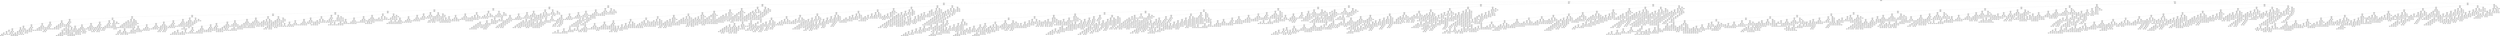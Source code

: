 digraph Tree {
node [shape=box] ;
0 [label="X[6] <= 0.5\nentropy = 0.998\nsamples = 14232\nvalue = [7520, 6712]"] ;
1 [label="X[5] <= 0.5\nentropy = 0.988\nsamples = 9488\nvalue = [4142, 5346]"] ;
0 -> 1 [labeldistance=2.5, labelangle=45, headlabel="True"] ;
2 [label="X[8] <= 0.5\nentropy = 0.96\nsamples = 4744\nvalue = [1816, 2928]"] ;
1 -> 2 ;
3 [label="X[3] <= 0.5\nentropy = 0.938\nsamples = 3558\nvalue = [1262, 2296]"] ;
2 -> 3 ;
4 [label="X[30] <= 0.5\nentropy = 0.91\nsamples = 2667\nvalue = [867, 1800]"] ;
3 -> 4 ;
5 [label="X[29] <= 0.5\nentropy = 0.895\nsamples = 2336\nvalue = [727, 1609]"] ;
4 -> 5 ;
6 [label="X[11] <= 0.5\nentropy = 0.877\nsamples = 2004\nvalue = [595, 1409]"] ;
5 -> 6 ;
7 [label="X[19] <= 0.5\nentropy = 0.863\nsamples = 1838\nvalue = [525, 1313]"] ;
6 -> 7 ;
8 [label="X[18] <= 0.5\nentropy = 0.846\nsamples = 1673\nvalue = [457, 1216]"] ;
7 -> 8 ;
9 [label="X[21] <= 0.5\nentropy = 0.833\nsamples = 1506\nvalue = [398, 1108]"] ;
8 -> 9 ;
10 [label="X[0] <= 0.5\nentropy = 0.817\nsamples = 1340\nvalue = [340, 1000]"] ;
9 -> 10 ;
11 [label="X[10] <= 0.5\nentropy = 0.781\nsamples = 890\nvalue = [206, 684]"] ;
10 -> 11 ;
12 [label="X[16] <= 0.5\nentropy = 0.744\nsamples = 592\nvalue = [125, 467]"] ;
11 -> 12 ;
13 [label="X[7] <= 0.5\nentropy = 0.727\nsamples = 519\nvalue = [105, 414]"] ;
12 -> 13 ;
14 [label="X[24] <= 0.5\nentropy = 0.679\nsamples = 262\nvalue = [47, 215]"] ;
13 -> 14 ;
15 [label="X[15] <= 0.5\nentropy = 0.711\nsamples = 216\nvalue = [42, 174]"] ;
14 -> 15 ;
16 [label="X[27] <= 0.5\nentropy = 0.681\nsamples = 183\nvalue = [33, 150]"] ;
15 -> 16 ;
17 [label="X[20] <= 0.5\nentropy = 0.716\nsamples = 147\nvalue = [29, 118]"] ;
16 -> 17 ;
18 [label="X[28] <= 0.5\nentropy = 0.678\nsamples = 123\nvalue = [22, 101]"] ;
17 -> 18 ;
19 [label="X[13] <= 0.5\nentropy = 0.637\nsamples = 93\nvalue = [15, 78]"] ;
18 -> 19 ;
20 [label="X[1] <= 0.5\nentropy = 0.7\nsamples = 74\nvalue = [14, 60]"] ;
19 -> 20 ;
21 [label="X[23] <= 0.5\nentropy = 0.639\nsamples = 37\nvalue = [6, 31]"] ;
20 -> 21 ;
22 [label="X[14] <= 0.5\nentropy = 0.529\nsamples = 25\nvalue = [3, 22]"] ;
21 -> 22 ;
23 [label="X[25] <= 0.5\nentropy = 0.629\nsamples = 19\nvalue = [3, 16]"] ;
22 -> 23 ;
24 [label="X[17] <= 0.5\nentropy = 0.722\nsamples = 10\nvalue = [2, 8]"] ;
23 -> 24 ;
25 [label="X[22] <= 0.5\nentropy = 0.863\nsamples = 7\nvalue = [2, 5]"] ;
24 -> 25 ;
26 [label="entropy = 0.918\nsamples = 3\nvalue = [1, 2]"] ;
25 -> 26 ;
27 [label="entropy = 0.811\nsamples = 4\nvalue = [1, 3]"] ;
25 -> 27 ;
28 [label="entropy = 0.0\nsamples = 3\nvalue = [0, 3]"] ;
24 -> 28 ;
29 [label="X[17] <= 0.5\nentropy = 0.503\nsamples = 9\nvalue = [1, 8]"] ;
23 -> 29 ;
30 [label="entropy = 0.0\nsamples = 6\nvalue = [0, 6]"] ;
29 -> 30 ;
31 [label="entropy = 0.918\nsamples = 3\nvalue = [1, 2]"] ;
29 -> 31 ;
32 [label="entropy = 0.0\nsamples = 6\nvalue = [0, 6]"] ;
22 -> 32 ;
33 [label="X[17] <= 0.5\nentropy = 0.811\nsamples = 12\nvalue = [3, 9]"] ;
21 -> 33 ;
34 [label="X[14] <= 0.5\nentropy = 0.918\nsamples = 9\nvalue = [3, 6]"] ;
33 -> 34 ;
35 [label="X[12] <= 0.5\nentropy = 0.918\nsamples = 6\nvalue = [2, 4]"] ;
34 -> 35 ;
36 [label="entropy = 0.918\nsamples = 3\nvalue = [1, 2]"] ;
35 -> 36 ;
37 [label="entropy = 0.918\nsamples = 3\nvalue = [1, 2]"] ;
35 -> 37 ;
38 [label="entropy = 0.918\nsamples = 3\nvalue = [1, 2]"] ;
34 -> 38 ;
39 [label="entropy = 0.0\nsamples = 3\nvalue = [0, 3]"] ;
33 -> 39 ;
40 [label="X[12] <= 0.5\nentropy = 0.753\nsamples = 37\nvalue = [8, 29]"] ;
20 -> 40 ;
41 [label="X[14] <= 0.5\nentropy = 0.826\nsamples = 27\nvalue = [7, 20]"] ;
40 -> 41 ;
42 [label="X[25] <= 0.5\nentropy = 0.764\nsamples = 18\nvalue = [4, 14]"] ;
41 -> 42 ;
43 [label="X[17] <= 0.5\nentropy = 0.65\nsamples = 12\nvalue = [2, 10]"] ;
42 -> 43 ;
44 [label="X[26] <= 0.5\nentropy = 0.65\nsamples = 6\nvalue = [1, 5]"] ;
43 -> 44 ;
45 [label="entropy = 0.0\nsamples = 3\nvalue = [0, 3]"] ;
44 -> 45 ;
46 [label="entropy = 0.918\nsamples = 3\nvalue = [1, 2]"] ;
44 -> 46 ;
47 [label="X[26] <= 0.5\nentropy = 0.65\nsamples = 6\nvalue = [1, 5]"] ;
43 -> 47 ;
48 [label="entropy = 0.918\nsamples = 3\nvalue = [1, 2]"] ;
47 -> 48 ;
49 [label="entropy = 0.0\nsamples = 3\nvalue = [0, 3]"] ;
47 -> 49 ;
50 [label="X[22] <= 0.5\nentropy = 0.918\nsamples = 6\nvalue = [2, 4]"] ;
42 -> 50 ;
51 [label="entropy = 0.918\nsamples = 3\nvalue = [1, 2]"] ;
50 -> 51 ;
52 [label="entropy = 0.918\nsamples = 3\nvalue = [1, 2]"] ;
50 -> 52 ;
53 [label="X[25] <= 0.5\nentropy = 0.918\nsamples = 9\nvalue = [3, 6]"] ;
41 -> 53 ;
54 [label="X[23] <= 0.5\nentropy = 0.918\nsamples = 6\nvalue = [2, 4]"] ;
53 -> 54 ;
55 [label="entropy = 0.918\nsamples = 3\nvalue = [1, 2]"] ;
54 -> 55 ;
56 [label="entropy = 0.918\nsamples = 3\nvalue = [1, 2]"] ;
54 -> 56 ;
57 [label="entropy = 0.918\nsamples = 3\nvalue = [1, 2]"] ;
53 -> 57 ;
58 [label="X[25] <= 0.5\nentropy = 0.469\nsamples = 10\nvalue = [1, 9]"] ;
40 -> 58 ;
59 [label="entropy = 0.0\nsamples = 6\nvalue = [0, 6]"] ;
58 -> 59 ;
60 [label="entropy = 0.811\nsamples = 4\nvalue = [1, 3]"] ;
58 -> 60 ;
61 [label="X[25] <= 0.5\nentropy = 0.297\nsamples = 19\nvalue = [1, 18]"] ;
19 -> 61 ;
62 [label="entropy = 0.0\nsamples = 12\nvalue = [0, 12]"] ;
61 -> 62 ;
63 [label="X[2] <= 0.5\nentropy = 0.592\nsamples = 7\nvalue = [1, 6]"] ;
61 -> 63 ;
64 [label="entropy = 0.811\nsamples = 4\nvalue = [1, 3]"] ;
63 -> 64 ;
65 [label="entropy = 0.0\nsamples = 3\nvalue = [0, 3]"] ;
63 -> 65 ;
66 [label="X[14] <= 0.5\nentropy = 0.784\nsamples = 30\nvalue = [7, 23]"] ;
18 -> 66 ;
67 [label="X[13] <= 0.5\nentropy = 0.871\nsamples = 24\nvalue = [7, 17]"] ;
66 -> 67 ;
68 [label="X[1] <= 0.5\nentropy = 0.764\nsamples = 18\nvalue = [4, 14]"] ;
67 -> 68 ;
69 [label="X[17] <= 0.5\nentropy = 0.918\nsamples = 9\nvalue = [3, 6]"] ;
68 -> 69 ;
70 [label="X[22] <= 0.5\nentropy = 1.0\nsamples = 6\nvalue = [3, 3]"] ;
69 -> 70 ;
71 [label="entropy = 0.918\nsamples = 3\nvalue = [1, 2]"] ;
70 -> 71 ;
72 [label="entropy = 0.918\nsamples = 3\nvalue = [2, 1]"] ;
70 -> 72 ;
73 [label="entropy = 0.0\nsamples = 3\nvalue = [0, 3]"] ;
69 -> 73 ;
74 [label="X[17] <= 0.5\nentropy = 0.503\nsamples = 9\nvalue = [1, 8]"] ;
68 -> 74 ;
75 [label="entropy = 0.0\nsamples = 6\nvalue = [0, 6]"] ;
74 -> 75 ;
76 [label="entropy = 0.918\nsamples = 3\nvalue = [1, 2]"] ;
74 -> 76 ;
77 [label="X[2] <= 0.5\nentropy = 1.0\nsamples = 6\nvalue = [3, 3]"] ;
67 -> 77 ;
78 [label="entropy = 0.918\nsamples = 3\nvalue = [2, 1]"] ;
77 -> 78 ;
79 [label="entropy = 0.918\nsamples = 3\nvalue = [1, 2]"] ;
77 -> 79 ;
80 [label="entropy = 0.0\nsamples = 6\nvalue = [0, 6]"] ;
66 -> 80 ;
81 [label="X[23] <= 0.5\nentropy = 0.871\nsamples = 24\nvalue = [7, 17]"] ;
17 -> 81 ;
82 [label="X[25] <= 0.5\nentropy = 0.764\nsamples = 18\nvalue = [4, 14]"] ;
81 -> 82 ;
83 [label="X[2] <= 0.5\nentropy = 0.65\nsamples = 12\nvalue = [2, 10]"] ;
82 -> 83 ;
84 [label="X[26] <= 0.5\nentropy = 0.65\nsamples = 6\nvalue = [1, 5]"] ;
83 -> 84 ;
85 [label="entropy = 0.918\nsamples = 3\nvalue = [1, 2]"] ;
84 -> 85 ;
86 [label="entropy = 0.0\nsamples = 3\nvalue = [0, 3]"] ;
84 -> 86 ;
87 [label="X[28] <= 0.5\nentropy = 0.65\nsamples = 6\nvalue = [1, 5]"] ;
83 -> 87 ;
88 [label="entropy = 0.918\nsamples = 3\nvalue = [1, 2]"] ;
87 -> 88 ;
89 [label="entropy = 0.0\nsamples = 3\nvalue = [0, 3]"] ;
87 -> 89 ;
90 [label="X[2] <= 0.5\nentropy = 0.918\nsamples = 6\nvalue = [2, 4]"] ;
82 -> 90 ;
91 [label="entropy = 0.918\nsamples = 3\nvalue = [1, 2]"] ;
90 -> 91 ;
92 [label="entropy = 0.918\nsamples = 3\nvalue = [1, 2]"] ;
90 -> 92 ;
93 [label="X[1] <= 0.5\nentropy = 1.0\nsamples = 6\nvalue = [3, 3]"] ;
81 -> 93 ;
94 [label="entropy = 0.918\nsamples = 3\nvalue = [1, 2]"] ;
93 -> 94 ;
95 [label="entropy = 0.918\nsamples = 3\nvalue = [2, 1]"] ;
93 -> 95 ;
96 [label="X[20] <= 0.5\nentropy = 0.503\nsamples = 36\nvalue = [4, 32]"] ;
16 -> 96 ;
97 [label="X[13] <= 0.5\nentropy = 0.567\nsamples = 30\nvalue = [4, 26]"] ;
96 -> 97 ;
98 [label="X[2] <= 0.5\nentropy = 0.65\nsamples = 24\nvalue = [4, 20]"] ;
97 -> 98 ;
99 [label="X[12] <= 0.5\nentropy = 0.811\nsamples = 12\nvalue = [3, 9]"] ;
98 -> 99 ;
100 [label="X[14] <= 0.5\nentropy = 0.918\nsamples = 9\nvalue = [3, 6]"] ;
99 -> 100 ;
101 [label="X[17] <= 0.5\nentropy = 0.918\nsamples = 6\nvalue = [2, 4]"] ;
100 -> 101 ;
102 [label="entropy = 0.918\nsamples = 3\nvalue = [1, 2]"] ;
101 -> 102 ;
103 [label="entropy = 0.918\nsamples = 3\nvalue = [1, 2]"] ;
101 -> 103 ;
104 [label="entropy = 0.918\nsamples = 3\nvalue = [1, 2]"] ;
100 -> 104 ;
105 [label="entropy = 0.0\nsamples = 3\nvalue = [0, 3]"] ;
99 -> 105 ;
106 [label="X[12] <= 0.5\nentropy = 0.414\nsamples = 12\nvalue = [1, 11]"] ;
98 -> 106 ;
107 [label="entropy = 0.0\nsamples = 9\nvalue = [0, 9]"] ;
106 -> 107 ;
108 [label="entropy = 0.918\nsamples = 3\nvalue = [1, 2]"] ;
106 -> 108 ;
109 [label="entropy = 0.0\nsamples = 6\nvalue = [0, 6]"] ;
97 -> 109 ;
110 [label="entropy = 0.0\nsamples = 6\nvalue = [0, 6]"] ;
96 -> 110 ;
111 [label="X[27] <= 0.5\nentropy = 0.845\nsamples = 33\nvalue = [9, 24]"] ;
15 -> 111 ;
112 [label="X[28] <= 0.5\nentropy = 0.764\nsamples = 27\nvalue = [6, 21]"] ;
111 -> 112 ;
113 [label="X[26] <= 0.5\nentropy = 0.702\nsamples = 21\nvalue = [4, 17]"] ;
112 -> 113 ;
114 [label="X[25] <= 0.5\nentropy = 0.592\nsamples = 14\nvalue = [2, 12]"] ;
113 -> 114 ;
115 [label="X[1] <= 0.5\nentropy = 0.592\nsamples = 7\nvalue = [1, 6]"] ;
114 -> 115 ;
116 [label="entropy = 0.0\nsamples = 4\nvalue = [0, 4]"] ;
115 -> 116 ;
117 [label="entropy = 0.918\nsamples = 3\nvalue = [1, 2]"] ;
115 -> 117 ;
118 [label="X[1] <= 0.5\nentropy = 0.592\nsamples = 7\nvalue = [1, 6]"] ;
114 -> 118 ;
119 [label="entropy = 0.918\nsamples = 3\nvalue = [1, 2]"] ;
118 -> 119 ;
120 [label="entropy = 0.0\nsamples = 4\nvalue = [0, 4]"] ;
118 -> 120 ;
121 [label="X[2] <= 0.5\nentropy = 0.863\nsamples = 7\nvalue = [2, 5]"] ;
113 -> 121 ;
122 [label="entropy = 0.918\nsamples = 3\nvalue = [1, 2]"] ;
121 -> 122 ;
123 [label="entropy = 0.811\nsamples = 4\nvalue = [1, 3]"] ;
121 -> 123 ;
124 [label="X[1] <= 0.5\nentropy = 0.918\nsamples = 6\nvalue = [2, 4]"] ;
112 -> 124 ;
125 [label="entropy = 0.918\nsamples = 3\nvalue = [1, 2]"] ;
124 -> 125 ;
126 [label="entropy = 0.918\nsamples = 3\nvalue = [1, 2]"] ;
124 -> 126 ;
127 [label="X[1] <= 0.5\nentropy = 1.0\nsamples = 6\nvalue = [3, 3]"] ;
111 -> 127 ;
128 [label="entropy = 0.918\nsamples = 3\nvalue = [2, 1]"] ;
127 -> 128 ;
129 [label="entropy = 0.918\nsamples = 3\nvalue = [1, 2]"] ;
127 -> 129 ;
130 [label="X[14] <= 0.5\nentropy = 0.496\nsamples = 46\nvalue = [5, 41]"] ;
14 -> 130 ;
131 [label="X[22] <= 0.5\nentropy = 0.552\nsamples = 39\nvalue = [5, 34]"] ;
130 -> 131 ;
132 [label="X[2] <= 0.5\nentropy = 0.614\nsamples = 33\nvalue = [5, 28]"] ;
131 -> 132 ;
133 [label="X[12] <= 0.5\nentropy = 0.353\nsamples = 15\nvalue = [1, 14]"] ;
132 -> 133 ;
134 [label="entropy = 0.0\nsamples = 12\nvalue = [0, 12]"] ;
133 -> 134 ;
135 [label="entropy = 0.918\nsamples = 3\nvalue = [1, 2]"] ;
133 -> 135 ;
136 [label="X[12] <= 0.5\nentropy = 0.764\nsamples = 18\nvalue = [4, 14]"] ;
132 -> 136 ;
137 [label="X[15] <= 0.5\nentropy = 0.837\nsamples = 15\nvalue = [4, 11]"] ;
136 -> 137 ;
138 [label="X[17] <= 0.5\nentropy = 0.881\nsamples = 10\nvalue = [3, 7]"] ;
137 -> 138 ;
139 [label="X[13] <= 0.5\nentropy = 0.918\nsamples = 6\nvalue = [2, 4]"] ;
138 -> 139 ;
140 [label="entropy = 0.918\nsamples = 3\nvalue = [1, 2]"] ;
139 -> 140 ;
141 [label="entropy = 0.918\nsamples = 3\nvalue = [1, 2]"] ;
139 -> 141 ;
142 [label="entropy = 0.811\nsamples = 4\nvalue = [1, 3]"] ;
138 -> 142 ;
143 [label="entropy = 0.722\nsamples = 5\nvalue = [1, 4]"] ;
137 -> 143 ;
144 [label="entropy = 0.0\nsamples = 3\nvalue = [0, 3]"] ;
136 -> 144 ;
145 [label="entropy = 0.0\nsamples = 6\nvalue = [0, 6]"] ;
131 -> 145 ;
146 [label="entropy = 0.0\nsamples = 7\nvalue = [0, 7]"] ;
130 -> 146 ;
147 [label="X[15] <= 0.5\nentropy = 0.77\nsamples = 257\nvalue = [58, 199]"] ;
13 -> 147 ;
148 [label="X[20] <= 0.5\nentropy = 0.798\nsamples = 219\nvalue = [53, 166]"] ;
147 -> 148 ;
149 [label="X[14] <= 0.5\nentropy = 0.822\nsamples = 183\nvalue = [47, 136]"] ;
148 -> 149 ;
150 [label="X[28] <= 0.5\nentropy = 0.797\nsamples = 145\nvalue = [35, 110]"] ;
149 -> 150 ;
151 [label="X[2] <= 0.5\nentropy = 0.821\nsamples = 121\nvalue = [31, 90]"] ;
150 -> 151 ;
152 [label="X[23] <= 0.5\nentropy = 0.854\nsamples = 61\nvalue = [17, 44]"] ;
151 -> 152 ;
153 [label="X[13] <= 0.5\nentropy = 0.803\nsamples = 49\nvalue = [12, 37]"] ;
152 -> 153 ;
154 [label="X[17] <= 0.5\nentropy = 0.878\nsamples = 37\nvalue = [11, 26]"] ;
153 -> 154 ;
155 [label="X[27] <= 0.5\nentropy = 0.811\nsamples = 24\nvalue = [6, 18]"] ;
154 -> 155 ;
156 [label="X[24] <= 0.5\nentropy = 0.852\nsamples = 18\nvalue = [5, 13]"] ;
155 -> 156 ;
157 [label="X[22] <= 0.5\nentropy = 0.918\nsamples = 12\nvalue = [4, 8]"] ;
156 -> 157 ;
158 [label="X[26] <= 0.5\nentropy = 1.0\nsamples = 6\nvalue = [3, 3]"] ;
157 -> 158 ;
159 [label="entropy = 0.918\nsamples = 3\nvalue = [2, 1]"] ;
158 -> 159 ;
160 [label="entropy = 0.918\nsamples = 3\nvalue = [1, 2]"] ;
158 -> 160 ;
161 [label="X[26] <= 0.5\nentropy = 0.65\nsamples = 6\nvalue = [1, 5]"] ;
157 -> 161 ;
162 [label="entropy = 0.0\nsamples = 3\nvalue = [0, 3]"] ;
161 -> 162 ;
163 [label="entropy = 0.918\nsamples = 3\nvalue = [1, 2]"] ;
161 -> 163 ;
164 [label="X[22] <= 0.5\nentropy = 0.65\nsamples = 6\nvalue = [1, 5]"] ;
156 -> 164 ;
165 [label="entropy = 0.0\nsamples = 3\nvalue = [0, 3]"] ;
164 -> 165 ;
166 [label="entropy = 0.918\nsamples = 3\nvalue = [1, 2]"] ;
164 -> 166 ;
167 [label="X[12] <= 0.5\nentropy = 0.65\nsamples = 6\nvalue = [1, 5]"] ;
155 -> 167 ;
168 [label="entropy = 0.918\nsamples = 3\nvalue = [1, 2]"] ;
167 -> 168 ;
169 [label="entropy = 0.0\nsamples = 3\nvalue = [0, 3]"] ;
167 -> 169 ;
170 [label="X[26] <= 0.5\nentropy = 0.961\nsamples = 13\nvalue = [5, 8]"] ;
154 -> 170 ;
171 [label="X[27] <= 0.5\nentropy = 1.0\nsamples = 10\nvalue = [5, 5]"] ;
170 -> 171 ;
172 [label="X[24] <= 0.5\nentropy = 0.985\nsamples = 7\nvalue = [3, 4]"] ;
171 -> 172 ;
173 [label="entropy = 1.0\nsamples = 4\nvalue = [2, 2]"] ;
172 -> 173 ;
174 [label="entropy = 0.918\nsamples = 3\nvalue = [1, 2]"] ;
172 -> 174 ;
175 [label="entropy = 0.918\nsamples = 3\nvalue = [2, 1]"] ;
171 -> 175 ;
176 [label="entropy = 0.0\nsamples = 3\nvalue = [0, 3]"] ;
170 -> 176 ;
177 [label="X[25] <= 0.5\nentropy = 0.414\nsamples = 12\nvalue = [1, 11]"] ;
153 -> 177 ;
178 [label="entropy = 0.0\nsamples = 9\nvalue = [0, 9]"] ;
177 -> 178 ;
179 [label="entropy = 0.918\nsamples = 3\nvalue = [1, 2]"] ;
177 -> 179 ;
180 [label="X[17] <= 0.5\nentropy = 0.98\nsamples = 12\nvalue = [5, 7]"] ;
152 -> 180 ;
181 [label="X[22] <= 0.5\nentropy = 0.991\nsamples = 9\nvalue = [5, 4]"] ;
180 -> 181 ;
182 [label="X[12] <= 0.5\nentropy = 0.918\nsamples = 6\nvalue = [4, 2]"] ;
181 -> 182 ;
183 [label="entropy = 0.918\nsamples = 3\nvalue = [2, 1]"] ;
182 -> 183 ;
184 [label="entropy = 0.918\nsamples = 3\nvalue = [2, 1]"] ;
182 -> 184 ;
185 [label="entropy = 0.918\nsamples = 3\nvalue = [1, 2]"] ;
181 -> 185 ;
186 [label="entropy = 0.0\nsamples = 3\nvalue = [0, 3]"] ;
180 -> 186 ;
187 [label="X[25] <= 0.5\nentropy = 0.784\nsamples = 60\nvalue = [14, 46]"] ;
151 -> 187 ;
188 [label="X[12] <= 0.5\nentropy = 0.843\nsamples = 48\nvalue = [13, 35]"] ;
187 -> 188 ;
189 [label="X[23] <= 0.5\nentropy = 0.888\nsamples = 36\nvalue = [11, 25]"] ;
188 -> 189 ;
190 [label="X[24] <= 0.5\nentropy = 0.951\nsamples = 27\nvalue = [10, 17]"] ;
189 -> 190 ;
191 [label="X[22] <= 0.5\nentropy = 0.918\nsamples = 18\nvalue = [6, 12]"] ;
190 -> 191 ;
192 [label="X[26] <= 0.5\nentropy = 0.918\nsamples = 12\nvalue = [4, 8]"] ;
191 -> 192 ;
193 [label="X[13] <= 0.5\nentropy = 0.918\nsamples = 6\nvalue = [2, 4]"] ;
192 -> 193 ;
194 [label="entropy = 0.918\nsamples = 3\nvalue = [1, 2]"] ;
193 -> 194 ;
195 [label="entropy = 0.918\nsamples = 3\nvalue = [1, 2]"] ;
193 -> 195 ;
196 [label="X[13] <= 0.5\nentropy = 0.918\nsamples = 6\nvalue = [2, 4]"] ;
192 -> 196 ;
197 [label="entropy = 0.918\nsamples = 3\nvalue = [1, 2]"] ;
196 -> 197 ;
198 [label="entropy = 0.918\nsamples = 3\nvalue = [1, 2]"] ;
196 -> 198 ;
199 [label="X[27] <= 0.5\nentropy = 0.918\nsamples = 6\nvalue = [2, 4]"] ;
191 -> 199 ;
200 [label="entropy = 0.918\nsamples = 3\nvalue = [1, 2]"] ;
199 -> 200 ;
201 [label="entropy = 0.918\nsamples = 3\nvalue = [1, 2]"] ;
199 -> 201 ;
202 [label="X[13] <= 0.5\nentropy = 0.991\nsamples = 9\nvalue = [4, 5]"] ;
190 -> 202 ;
203 [label="X[17] <= 0.5\nentropy = 0.918\nsamples = 6\nvalue = [2, 4]"] ;
202 -> 203 ;
204 [label="entropy = 0.918\nsamples = 3\nvalue = [1, 2]"] ;
203 -> 204 ;
205 [label="entropy = 0.918\nsamples = 3\nvalue = [1, 2]"] ;
203 -> 205 ;
206 [label="entropy = 0.918\nsamples = 3\nvalue = [2, 1]"] ;
202 -> 206 ;
207 [label="X[17] <= 0.5\nentropy = 0.503\nsamples = 9\nvalue = [1, 8]"] ;
189 -> 207 ;
208 [label="entropy = 0.0\nsamples = 6\nvalue = [0, 6]"] ;
207 -> 208 ;
209 [label="entropy = 0.918\nsamples = 3\nvalue = [1, 2]"] ;
207 -> 209 ;
210 [label="X[24] <= 0.5\nentropy = 0.65\nsamples = 12\nvalue = [2, 10]"] ;
188 -> 210 ;
211 [label="X[27] <= 0.5\nentropy = 0.764\nsamples = 9\nvalue = [2, 7]"] ;
210 -> 211 ;
212 [label="X[26] <= 0.5\nentropy = 0.918\nsamples = 6\nvalue = [2, 4]"] ;
211 -> 212 ;
213 [label="entropy = 0.918\nsamples = 3\nvalue = [1, 2]"] ;
212 -> 213 ;
214 [label="entropy = 0.918\nsamples = 3\nvalue = [1, 2]"] ;
212 -> 214 ;
215 [label="entropy = 0.0\nsamples = 3\nvalue = [0, 3]"] ;
211 -> 215 ;
216 [label="entropy = 0.0\nsamples = 3\nvalue = [0, 3]"] ;
210 -> 216 ;
217 [label="X[13] <= 0.5\nentropy = 0.414\nsamples = 12\nvalue = [1, 11]"] ;
187 -> 217 ;
218 [label="entropy = 0.0\nsamples = 9\nvalue = [0, 9]"] ;
217 -> 218 ;
219 [label="entropy = 0.918\nsamples = 3\nvalue = [1, 2]"] ;
217 -> 219 ;
220 [label="X[12] <= 0.5\nentropy = 0.65\nsamples = 24\nvalue = [4, 20]"] ;
150 -> 220 ;
221 [label="X[1] <= 0.5\nentropy = 0.65\nsamples = 18\nvalue = [3, 15]"] ;
220 -> 221 ;
222 [label="X[22] <= 0.5\nentropy = 0.503\nsamples = 9\nvalue = [1, 8]"] ;
221 -> 222 ;
223 [label="entropy = 0.0\nsamples = 6\nvalue = [0, 6]"] ;
222 -> 223 ;
224 [label="entropy = 0.918\nsamples = 3\nvalue = [1, 2]"] ;
222 -> 224 ;
225 [label="X[22] <= 0.5\nentropy = 0.764\nsamples = 9\nvalue = [2, 7]"] ;
221 -> 225 ;
226 [label="X[13] <= 0.5\nentropy = 0.918\nsamples = 6\nvalue = [2, 4]"] ;
225 -> 226 ;
227 [label="entropy = 0.918\nsamples = 3\nvalue = [1, 2]"] ;
226 -> 227 ;
228 [label="entropy = 0.918\nsamples = 3\nvalue = [1, 2]"] ;
226 -> 228 ;
229 [label="entropy = 0.0\nsamples = 3\nvalue = [0, 3]"] ;
225 -> 229 ;
230 [label="X[2] <= 0.5\nentropy = 0.65\nsamples = 6\nvalue = [1, 5]"] ;
220 -> 230 ;
231 [label="entropy = 0.0\nsamples = 3\nvalue = [0, 3]"] ;
230 -> 231 ;
232 [label="entropy = 0.918\nsamples = 3\nvalue = [1, 2]"] ;
230 -> 232 ;
233 [label="X[23] <= 0.5\nentropy = 0.9\nsamples = 38\nvalue = [12, 26]"] ;
149 -> 233 ;
234 [label="X[1] <= 0.5\nentropy = 0.954\nsamples = 32\nvalue = [12, 20]"] ;
233 -> 234 ;
235 [label="X[28] <= 0.5\nentropy = 0.997\nsamples = 15\nvalue = [7, 8]"] ;
234 -> 235 ;
236 [label="X[26] <= 0.5\nentropy = 0.98\nsamples = 12\nvalue = [5, 7]"] ;
235 -> 236 ;
237 [label="X[24] <= 0.5\nentropy = 0.918\nsamples = 9\nvalue = [3, 6]"] ;
236 -> 237 ;
238 [label="X[27] <= 0.5\nentropy = 0.918\nsamples = 6\nvalue = [2, 4]"] ;
237 -> 238 ;
239 [label="entropy = 0.918\nsamples = 3\nvalue = [1, 2]"] ;
238 -> 239 ;
240 [label="entropy = 0.918\nsamples = 3\nvalue = [1, 2]"] ;
238 -> 240 ;
241 [label="entropy = 0.918\nsamples = 3\nvalue = [1, 2]"] ;
237 -> 241 ;
242 [label="entropy = 0.918\nsamples = 3\nvalue = [2, 1]"] ;
236 -> 242 ;
243 [label="entropy = 0.918\nsamples = 3\nvalue = [2, 1]"] ;
235 -> 243 ;
244 [label="X[28] <= 0.5\nentropy = 0.874\nsamples = 17\nvalue = [5, 12]"] ;
234 -> 244 ;
245 [label="X[26] <= 0.5\nentropy = 0.89\nsamples = 13\nvalue = [4, 9]"] ;
244 -> 245 ;
246 [label="X[24] <= 0.5\nentropy = 0.918\nsamples = 9\nvalue = [3, 6]"] ;
245 -> 246 ;
247 [label="X[27] <= 0.5\nentropy = 0.918\nsamples = 6\nvalue = [2, 4]"] ;
246 -> 247 ;
248 [label="entropy = 0.918\nsamples = 3\nvalue = [1, 2]"] ;
247 -> 248 ;
249 [label="entropy = 0.918\nsamples = 3\nvalue = [1, 2]"] ;
247 -> 249 ;
250 [label="entropy = 0.918\nsamples = 3\nvalue = [1, 2]"] ;
246 -> 250 ;
251 [label="entropy = 0.811\nsamples = 4\nvalue = [1, 3]"] ;
245 -> 251 ;
252 [label="entropy = 0.811\nsamples = 4\nvalue = [1, 3]"] ;
244 -> 252 ;
253 [label="entropy = 0.0\nsamples = 6\nvalue = [0, 6]"] ;
233 -> 253 ;
254 [label="X[25] <= 0.5\nentropy = 0.65\nsamples = 36\nvalue = [6, 30]"] ;
148 -> 254 ;
255 [label="X[26] <= 0.5\nentropy = 0.722\nsamples = 30\nvalue = [6, 24]"] ;
254 -> 255 ;
256 [label="X[2] <= 0.5\nentropy = 0.65\nsamples = 24\nvalue = [4, 20]"] ;
255 -> 256 ;
257 [label="X[28] <= 0.5\nentropy = 0.811\nsamples = 12\nvalue = [3, 9]"] ;
256 -> 257 ;
258 [label="X[27] <= 0.5\nentropy = 0.918\nsamples = 9\nvalue = [3, 6]"] ;
257 -> 258 ;
259 [label="X[23] <= 0.5\nentropy = 0.918\nsamples = 6\nvalue = [2, 4]"] ;
258 -> 259 ;
260 [label="entropy = 0.918\nsamples = 3\nvalue = [1, 2]"] ;
259 -> 260 ;
261 [label="entropy = 0.918\nsamples = 3\nvalue = [1, 2]"] ;
259 -> 261 ;
262 [label="entropy = 0.918\nsamples = 3\nvalue = [1, 2]"] ;
258 -> 262 ;
263 [label="entropy = 0.0\nsamples = 3\nvalue = [0, 3]"] ;
257 -> 263 ;
264 [label="X[28] <= 0.5\nentropy = 0.414\nsamples = 12\nvalue = [1, 11]"] ;
256 -> 264 ;
265 [label="entropy = 0.0\nsamples = 9\nvalue = [0, 9]"] ;
264 -> 265 ;
266 [label="entropy = 0.918\nsamples = 3\nvalue = [1, 2]"] ;
264 -> 266 ;
267 [label="X[1] <= 0.5\nentropy = 0.918\nsamples = 6\nvalue = [2, 4]"] ;
255 -> 267 ;
268 [label="entropy = 0.918\nsamples = 3\nvalue = [2, 1]"] ;
267 -> 268 ;
269 [label="entropy = 0.0\nsamples = 3\nvalue = [0, 3]"] ;
267 -> 269 ;
270 [label="entropy = 0.0\nsamples = 6\nvalue = [0, 6]"] ;
254 -> 270 ;
271 [label="X[24] <= 0.5\nentropy = 0.562\nsamples = 38\nvalue = [5, 33]"] ;
147 -> 271 ;
272 [label="X[26] <= 0.5\nentropy = 0.449\nsamples = 32\nvalue = [3, 29]"] ;
271 -> 272 ;
273 [label="X[27] <= 0.5\nentropy = 0.516\nsamples = 26\nvalue = [3, 23]"] ;
272 -> 273 ;
274 [label="X[1] <= 0.5\nentropy = 0.61\nsamples = 20\nvalue = [3, 17]"] ;
273 -> 274 ;
275 [label="X[28] <= 0.5\nentropy = 0.503\nsamples = 9\nvalue = [1, 8]"] ;
274 -> 275 ;
276 [label="entropy = 0.0\nsamples = 6\nvalue = [0, 6]"] ;
275 -> 276 ;
277 [label="entropy = 0.918\nsamples = 3\nvalue = [1, 2]"] ;
275 -> 277 ;
278 [label="X[28] <= 0.5\nentropy = 0.684\nsamples = 11\nvalue = [2, 9]"] ;
274 -> 278 ;
279 [label="X[23] <= 0.5\nentropy = 0.811\nsamples = 8\nvalue = [2, 6]"] ;
278 -> 279 ;
280 [label="entropy = 0.918\nsamples = 3\nvalue = [1, 2]"] ;
279 -> 280 ;
281 [label="entropy = 0.722\nsamples = 5\nvalue = [1, 4]"] ;
279 -> 281 ;
282 [label="entropy = 0.0\nsamples = 3\nvalue = [0, 3]"] ;
278 -> 282 ;
283 [label="entropy = 0.0\nsamples = 6\nvalue = [0, 6]"] ;
273 -> 283 ;
284 [label="entropy = 0.0\nsamples = 6\nvalue = [0, 6]"] ;
272 -> 284 ;
285 [label="X[2] <= 0.5\nentropy = 0.918\nsamples = 6\nvalue = [2, 4]"] ;
271 -> 285 ;
286 [label="entropy = 0.0\nsamples = 3\nvalue = [0, 3]"] ;
285 -> 286 ;
287 [label="entropy = 0.918\nsamples = 3\nvalue = [2, 1]"] ;
285 -> 287 ;
288 [label="X[7] <= 0.5\nentropy = 0.847\nsamples = 73\nvalue = [20, 53]"] ;
12 -> 288 ;
289 [label="X[24] <= 0.5\nentropy = 0.918\nsamples = 36\nvalue = [12, 24]"] ;
288 -> 289 ;
290 [label="X[27] <= 0.5\nentropy = 0.948\nsamples = 30\nvalue = [11, 19]"] ;
289 -> 290 ;
291 [label="X[26] <= 0.5\nentropy = 0.98\nsamples = 24\nvalue = [10, 14]"] ;
290 -> 291 ;
292 [label="X[25] <= 0.5\nentropy = 0.991\nsamples = 18\nvalue = [8, 10]"] ;
291 -> 292 ;
293 [label="X[2] <= 0.5\nentropy = 1.0\nsamples = 12\nvalue = [6, 6]"] ;
292 -> 293 ;
294 [label="X[23] <= 0.5\nentropy = 1.0\nsamples = 6\nvalue = [3, 3]"] ;
293 -> 294 ;
295 [label="entropy = 0.0\nsamples = 3\nvalue = [0, 3]"] ;
294 -> 295 ;
296 [label="entropy = 0.0\nsamples = 3\nvalue = [3, 0]"] ;
294 -> 296 ;
297 [label="X[28] <= 0.5\nentropy = 1.0\nsamples = 6\nvalue = [3, 3]"] ;
293 -> 297 ;
298 [label="entropy = 0.0\nsamples = 3\nvalue = [0, 3]"] ;
297 -> 298 ;
299 [label="entropy = 0.0\nsamples = 3\nvalue = [3, 0]"] ;
297 -> 299 ;
300 [label="X[1] <= 0.5\nentropy = 0.918\nsamples = 6\nvalue = [2, 4]"] ;
292 -> 300 ;
301 [label="entropy = 0.918\nsamples = 3\nvalue = [1, 2]"] ;
300 -> 301 ;
302 [label="entropy = 0.918\nsamples = 3\nvalue = [1, 2]"] ;
300 -> 302 ;
303 [label="X[1] <= 0.5\nentropy = 0.918\nsamples = 6\nvalue = [2, 4]"] ;
291 -> 303 ;
304 [label="entropy = 0.918\nsamples = 3\nvalue = [1, 2]"] ;
303 -> 304 ;
305 [label="entropy = 0.918\nsamples = 3\nvalue = [1, 2]"] ;
303 -> 305 ;
306 [label="X[2] <= 0.5\nentropy = 0.65\nsamples = 6\nvalue = [1, 5]"] ;
290 -> 306 ;
307 [label="entropy = 0.918\nsamples = 3\nvalue = [1, 2]"] ;
306 -> 307 ;
308 [label="entropy = 0.0\nsamples = 3\nvalue = [0, 3]"] ;
306 -> 308 ;
309 [label="X[2] <= 0.5\nentropy = 0.65\nsamples = 6\nvalue = [1, 5]"] ;
289 -> 309 ;
310 [label="entropy = 0.918\nsamples = 3\nvalue = [1, 2]"] ;
309 -> 310 ;
311 [label="entropy = 0.0\nsamples = 3\nvalue = [0, 3]"] ;
309 -> 311 ;
312 [label="X[26] <= 0.5\nentropy = 0.753\nsamples = 37\nvalue = [8, 29]"] ;
288 -> 312 ;
313 [label="X[28] <= 0.5\nentropy = 0.824\nsamples = 31\nvalue = [8, 23]"] ;
312 -> 313 ;
314 [label="X[27] <= 0.5\nentropy = 0.855\nsamples = 25\nvalue = [7, 18]"] ;
313 -> 314 ;
315 [label="X[23] <= 0.5\nentropy = 0.9\nsamples = 19\nvalue = [6, 13]"] ;
314 -> 315 ;
316 [label="X[2] <= 0.5\nentropy = 0.918\nsamples = 12\nvalue = [4, 8]"] ;
315 -> 316 ;
317 [label="X[24] <= 0.5\nentropy = 0.918\nsamples = 6\nvalue = [2, 4]"] ;
316 -> 317 ;
318 [label="entropy = 0.918\nsamples = 3\nvalue = [1, 2]"] ;
317 -> 318 ;
319 [label="entropy = 0.918\nsamples = 3\nvalue = [1, 2]"] ;
317 -> 319 ;
320 [label="X[25] <= 0.5\nentropy = 0.918\nsamples = 6\nvalue = [2, 4]"] ;
316 -> 320 ;
321 [label="entropy = 0.918\nsamples = 3\nvalue = [1, 2]"] ;
320 -> 321 ;
322 [label="entropy = 0.918\nsamples = 3\nvalue = [1, 2]"] ;
320 -> 322 ;
323 [label="X[2] <= 0.5\nentropy = 0.863\nsamples = 7\nvalue = [2, 5]"] ;
315 -> 323 ;
324 [label="entropy = 0.811\nsamples = 4\nvalue = [1, 3]"] ;
323 -> 324 ;
325 [label="entropy = 0.918\nsamples = 3\nvalue = [1, 2]"] ;
323 -> 325 ;
326 [label="X[2] <= 0.5\nentropy = 0.65\nsamples = 6\nvalue = [1, 5]"] ;
314 -> 326 ;
327 [label="entropy = 0.0\nsamples = 3\nvalue = [0, 3]"] ;
326 -> 327 ;
328 [label="entropy = 0.918\nsamples = 3\nvalue = [1, 2]"] ;
326 -> 328 ;
329 [label="X[2] <= 0.5\nentropy = 0.65\nsamples = 6\nvalue = [1, 5]"] ;
313 -> 329 ;
330 [label="entropy = 0.918\nsamples = 3\nvalue = [1, 2]"] ;
329 -> 330 ;
331 [label="entropy = 0.0\nsamples = 3\nvalue = [0, 3]"] ;
329 -> 331 ;
332 [label="entropy = 0.0\nsamples = 6\nvalue = [0, 6]"] ;
312 -> 332 ;
333 [label="X[26] <= 0.5\nentropy = 0.844\nsamples = 298\nvalue = [81, 217]"] ;
11 -> 333 ;
334 [label="X[25] <= 0.5\nentropy = 0.875\nsamples = 251\nvalue = [74, 177]"] ;
333 -> 334 ;
335 [label="X[14] <= 0.5\nentropy = 0.903\nsamples = 201\nvalue = [64, 137]"] ;
334 -> 335 ;
336 [label="X[17] <= 0.5\nentropy = 0.922\nsamples = 175\nvalue = [59, 116]"] ;
335 -> 336 ;
337 [label="X[28] <= 0.5\nentropy = 0.939\nsamples = 149\nvalue = [53, 96]"] ;
336 -> 337 ;
338 [label="X[13] <= 0.5\nentropy = 0.957\nsamples = 111\nvalue = [42, 69]"] ;
337 -> 338 ;
339 [label="X[20] <= 0.5\nentropy = 0.932\nsamples = 92\nvalue = [32, 60]"] ;
338 -> 339 ;
340 [label="X[16] <= 0.5\nentropy = 0.894\nsamples = 74\nvalue = [23, 51]"] ;
339 -> 340 ;
341 [label="X[23] <= 0.5\nentropy = 0.863\nsamples = 56\nvalue = [16, 40]"] ;
340 -> 341 ;
342 [label="X[2] <= 0.5\nentropy = 0.927\nsamples = 38\nvalue = [13, 25]"] ;
341 -> 342 ;
343 [label="X[27] <= 0.5\nentropy = 0.831\nsamples = 19\nvalue = [5, 14]"] ;
342 -> 343 ;
344 [label="entropy = 0.0\nsamples = 9\nvalue = [0, 9]"] ;
343 -> 344 ;
345 [label="X[22] <= 0.5\nentropy = 1.0\nsamples = 10\nvalue = [5, 5]"] ;
343 -> 345 ;
346 [label="X[12] <= 0.5\nentropy = 0.985\nsamples = 7\nvalue = [4, 3]"] ;
345 -> 346 ;
347 [label="entropy = 1.0\nsamples = 4\nvalue = [2, 2]"] ;
346 -> 347 ;
348 [label="entropy = 0.918\nsamples = 3\nvalue = [2, 1]"] ;
346 -> 348 ;
349 [label="entropy = 0.918\nsamples = 3\nvalue = [1, 2]"] ;
345 -> 349 ;
350 [label="X[27] <= 0.5\nentropy = 0.982\nsamples = 19\nvalue = [8, 11]"] ;
342 -> 350 ;
351 [label="X[22] <= 0.5\nentropy = 0.918\nsamples = 9\nvalue = [6, 3]"] ;
350 -> 351 ;
352 [label="X[12] <= 0.5\nentropy = 1.0\nsamples = 6\nvalue = [3, 3]"] ;
351 -> 352 ;
353 [label="entropy = 0.918\nsamples = 3\nvalue = [2, 1]"] ;
352 -> 353 ;
354 [label="entropy = 0.918\nsamples = 3\nvalue = [1, 2]"] ;
352 -> 354 ;
355 [label="entropy = 0.0\nsamples = 3\nvalue = [3, 0]"] ;
351 -> 355 ;
356 [label="X[22] <= 0.5\nentropy = 0.722\nsamples = 10\nvalue = [2, 8]"] ;
350 -> 356 ;
357 [label="X[15] <= 0.5\nentropy = 0.863\nsamples = 7\nvalue = [2, 5]"] ;
356 -> 357 ;
358 [label="entropy = 0.811\nsamples = 4\nvalue = [1, 3]"] ;
357 -> 358 ;
359 [label="entropy = 0.918\nsamples = 3\nvalue = [1, 2]"] ;
357 -> 359 ;
360 [label="entropy = 0.0\nsamples = 3\nvalue = [0, 3]"] ;
356 -> 360 ;
361 [label="X[15] <= 0.5\nentropy = 0.65\nsamples = 18\nvalue = [3, 15]"] ;
341 -> 361 ;
362 [label="X[2] <= 0.5\nentropy = 0.811\nsamples = 12\nvalue = [3, 9]"] ;
361 -> 362 ;
363 [label="X[22] <= 0.5\nentropy = 0.65\nsamples = 6\nvalue = [1, 5]"] ;
362 -> 363 ;
364 [label="entropy = 0.918\nsamples = 3\nvalue = [1, 2]"] ;
363 -> 364 ;
365 [label="entropy = 0.0\nsamples = 3\nvalue = [0, 3]"] ;
363 -> 365 ;
366 [label="X[22] <= 0.5\nentropy = 0.918\nsamples = 6\nvalue = [2, 4]"] ;
362 -> 366 ;
367 [label="entropy = 0.918\nsamples = 3\nvalue = [1, 2]"] ;
366 -> 367 ;
368 [label="entropy = 0.918\nsamples = 3\nvalue = [1, 2]"] ;
366 -> 368 ;
369 [label="entropy = 0.0\nsamples = 6\nvalue = [0, 6]"] ;
361 -> 369 ;
370 [label="X[2] <= 0.5\nentropy = 0.964\nsamples = 18\nvalue = [7, 11]"] ;
340 -> 370 ;
371 [label="X[27] <= 0.5\nentropy = 0.991\nsamples = 9\nvalue = [5, 4]"] ;
370 -> 371 ;
372 [label="X[23] <= 0.5\nentropy = 0.918\nsamples = 6\nvalue = [4, 2]"] ;
371 -> 372 ;
373 [label="entropy = 0.918\nsamples = 3\nvalue = [2, 1]"] ;
372 -> 373 ;
374 [label="entropy = 0.918\nsamples = 3\nvalue = [2, 1]"] ;
372 -> 374 ;
375 [label="entropy = 0.918\nsamples = 3\nvalue = [1, 2]"] ;
371 -> 375 ;
376 [label="X[24] <= 0.5\nentropy = 0.764\nsamples = 9\nvalue = [2, 7]"] ;
370 -> 376 ;
377 [label="X[23] <= 0.5\nentropy = 0.918\nsamples = 6\nvalue = [2, 4]"] ;
376 -> 377 ;
378 [label="entropy = 0.918\nsamples = 3\nvalue = [1, 2]"] ;
377 -> 378 ;
379 [label="entropy = 0.918\nsamples = 3\nvalue = [1, 2]"] ;
377 -> 379 ;
380 [label="entropy = 0.0\nsamples = 3\nvalue = [0, 3]"] ;
376 -> 380 ;
381 [label="X[23] <= 0.5\nentropy = 1.0\nsamples = 18\nvalue = [9, 9]"] ;
339 -> 381 ;
382 [label="X[24] <= 0.5\nentropy = 0.98\nsamples = 12\nvalue = [7, 5]"] ;
381 -> 382 ;
383 [label="X[1] <= 0.5\nentropy = 0.918\nsamples = 6\nvalue = [4, 2]"] ;
382 -> 383 ;
384 [label="entropy = 0.918\nsamples = 3\nvalue = [2, 1]"] ;
383 -> 384 ;
385 [label="entropy = 0.918\nsamples = 3\nvalue = [2, 1]"] ;
383 -> 385 ;
386 [label="X[1] <= 0.5\nentropy = 1.0\nsamples = 6\nvalue = [3, 3]"] ;
382 -> 386 ;
387 [label="entropy = 0.918\nsamples = 3\nvalue = [1, 2]"] ;
386 -> 387 ;
388 [label="entropy = 0.918\nsamples = 3\nvalue = [2, 1]"] ;
386 -> 388 ;
389 [label="X[2] <= 0.5\nentropy = 0.918\nsamples = 6\nvalue = [2, 4]"] ;
381 -> 389 ;
390 [label="entropy = 0.918\nsamples = 3\nvalue = [1, 2]"] ;
389 -> 390 ;
391 [label="entropy = 0.918\nsamples = 3\nvalue = [1, 2]"] ;
389 -> 391 ;
392 [label="X[23] <= 0.5\nentropy = 0.998\nsamples = 19\nvalue = [10, 9]"] ;
338 -> 392 ;
393 [label="X[1] <= 0.5\nentropy = 0.918\nsamples = 12\nvalue = [4, 8]"] ;
392 -> 393 ;
394 [label="X[24] <= 0.5\nentropy = 0.65\nsamples = 6\nvalue = [1, 5]"] ;
393 -> 394 ;
395 [label="entropy = 0.918\nsamples = 3\nvalue = [1, 2]"] ;
394 -> 395 ;
396 [label="entropy = 0.0\nsamples = 3\nvalue = [0, 3]"] ;
394 -> 396 ;
397 [label="X[27] <= 0.5\nentropy = 1.0\nsamples = 6\nvalue = [3, 3]"] ;
393 -> 397 ;
398 [label="entropy = 0.918\nsamples = 3\nvalue = [2, 1]"] ;
397 -> 398 ;
399 [label="entropy = 0.918\nsamples = 3\nvalue = [1, 2]"] ;
397 -> 399 ;
400 [label="X[1] <= 0.5\nentropy = 0.592\nsamples = 7\nvalue = [6, 1]"] ;
392 -> 400 ;
401 [label="entropy = 0.0\nsamples = 3\nvalue = [3, 0]"] ;
400 -> 401 ;
402 [label="entropy = 0.811\nsamples = 4\nvalue = [3, 1]"] ;
400 -> 402 ;
403 [label="X[2] <= 0.5\nentropy = 0.868\nsamples = 38\nvalue = [11, 27]"] ;
337 -> 403 ;
404 [label="X[20] <= 0.5\nentropy = 0.964\nsamples = 18\nvalue = [7, 11]"] ;
403 -> 404 ;
405 [label="X[15] <= 0.5\nentropy = 0.997\nsamples = 15\nvalue = [7, 8]"] ;
404 -> 405 ;
406 [label="X[22] <= 0.5\nentropy = 0.98\nsamples = 12\nvalue = [5, 7]"] ;
405 -> 406 ;
407 [label="X[16] <= 0.5\nentropy = 0.918\nsamples = 9\nvalue = [3, 6]"] ;
406 -> 407 ;
408 [label="X[13] <= 0.5\nentropy = 0.918\nsamples = 6\nvalue = [2, 4]"] ;
407 -> 408 ;
409 [label="entropy = 0.918\nsamples = 3\nvalue = [1, 2]"] ;
408 -> 409 ;
410 [label="entropy = 0.918\nsamples = 3\nvalue = [1, 2]"] ;
408 -> 410 ;
411 [label="entropy = 0.918\nsamples = 3\nvalue = [1, 2]"] ;
407 -> 411 ;
412 [label="entropy = 0.918\nsamples = 3\nvalue = [2, 1]"] ;
406 -> 412 ;
413 [label="entropy = 0.918\nsamples = 3\nvalue = [2, 1]"] ;
405 -> 413 ;
414 [label="entropy = 0.0\nsamples = 3\nvalue = [0, 3]"] ;
404 -> 414 ;
415 [label="X[13] <= 0.5\nentropy = 0.722\nsamples = 20\nvalue = [4, 16]"] ;
403 -> 415 ;
416 [label="X[12] <= 0.5\nentropy = 0.837\nsamples = 15\nvalue = [4, 11]"] ;
415 -> 416 ;
417 [label="X[16] <= 0.5\nentropy = 0.918\nsamples = 12\nvalue = [4, 8]"] ;
416 -> 417 ;
418 [label="X[22] <= 0.5\nentropy = 0.918\nsamples = 9\nvalue = [3, 6]"] ;
417 -> 418 ;
419 [label="X[15] <= 0.5\nentropy = 0.918\nsamples = 6\nvalue = [2, 4]"] ;
418 -> 419 ;
420 [label="entropy = 0.918\nsamples = 3\nvalue = [1, 2]"] ;
419 -> 420 ;
421 [label="entropy = 0.918\nsamples = 3\nvalue = [1, 2]"] ;
419 -> 421 ;
422 [label="entropy = 0.918\nsamples = 3\nvalue = [1, 2]"] ;
418 -> 422 ;
423 [label="entropy = 0.918\nsamples = 3\nvalue = [1, 2]"] ;
417 -> 423 ;
424 [label="entropy = 0.0\nsamples = 3\nvalue = [0, 3]"] ;
416 -> 424 ;
425 [label="entropy = 0.0\nsamples = 5\nvalue = [0, 5]"] ;
415 -> 425 ;
426 [label="X[27] <= 0.5\nentropy = 0.779\nsamples = 26\nvalue = [6, 20]"] ;
336 -> 426 ;
427 [label="X[23] <= 0.5\nentropy = 0.881\nsamples = 20\nvalue = [6, 14]"] ;
426 -> 427 ;
428 [label="X[2] <= 0.5\nentropy = 0.779\nsamples = 13\nvalue = [3, 10]"] ;
427 -> 428 ;
429 [label="X[24] <= 0.5\nentropy = 0.592\nsamples = 7\nvalue = [1, 6]"] ;
428 -> 429 ;
430 [label="entropy = 0.811\nsamples = 4\nvalue = [1, 3]"] ;
429 -> 430 ;
431 [label="entropy = 0.0\nsamples = 3\nvalue = [0, 3]"] ;
429 -> 431 ;
432 [label="X[24] <= 0.5\nentropy = 0.918\nsamples = 6\nvalue = [2, 4]"] ;
428 -> 432 ;
433 [label="entropy = 0.918\nsamples = 3\nvalue = [1, 2]"] ;
432 -> 433 ;
434 [label="entropy = 0.918\nsamples = 3\nvalue = [1, 2]"] ;
432 -> 434 ;
435 [label="X[2] <= 0.5\nentropy = 0.985\nsamples = 7\nvalue = [3, 4]"] ;
427 -> 435 ;
436 [label="entropy = 1.0\nsamples = 4\nvalue = [2, 2]"] ;
435 -> 436 ;
437 [label="entropy = 0.918\nsamples = 3\nvalue = [1, 2]"] ;
435 -> 437 ;
438 [label="entropy = 0.0\nsamples = 6\nvalue = [0, 6]"] ;
426 -> 438 ;
439 [label="X[24] <= 0.5\nentropy = 0.706\nsamples = 26\nvalue = [5, 21]"] ;
335 -> 439 ;
440 [label="X[27] <= 0.5\nentropy = 0.811\nsamples = 20\nvalue = [5, 15]"] ;
439 -> 440 ;
441 [label="X[2] <= 0.5\nentropy = 0.89\nsamples = 13\nvalue = [4, 9]"] ;
440 -> 441 ;
442 [label="X[28] <= 0.5\nentropy = 1.0\nsamples = 6\nvalue = [3, 3]"] ;
441 -> 442 ;
443 [label="entropy = 0.918\nsamples = 3\nvalue = [2, 1]"] ;
442 -> 443 ;
444 [label="entropy = 0.918\nsamples = 3\nvalue = [1, 2]"] ;
442 -> 444 ;
445 [label="X[23] <= 0.5\nentropy = 0.592\nsamples = 7\nvalue = [1, 6]"] ;
441 -> 445 ;
446 [label="entropy = 0.811\nsamples = 4\nvalue = [1, 3]"] ;
445 -> 446 ;
447 [label="entropy = 0.0\nsamples = 3\nvalue = [0, 3]"] ;
445 -> 447 ;
448 [label="X[1] <= 0.5\nentropy = 0.592\nsamples = 7\nvalue = [1, 6]"] ;
440 -> 448 ;
449 [label="entropy = 0.918\nsamples = 3\nvalue = [1, 2]"] ;
448 -> 449 ;
450 [label="entropy = 0.0\nsamples = 4\nvalue = [0, 4]"] ;
448 -> 450 ;
451 [label="entropy = 0.0\nsamples = 6\nvalue = [0, 6]"] ;
439 -> 451 ;
452 [label="X[17] <= 0.5\nentropy = 0.722\nsamples = 50\nvalue = [10, 40]"] ;
334 -> 452 ;
453 [label="X[2] <= 0.5\nentropy = 0.583\nsamples = 43\nvalue = [6, 37]"] ;
452 -> 453 ;
454 [label="X[22] <= 0.5\nentropy = 0.276\nsamples = 21\nvalue = [1, 20]"] ;
453 -> 454 ;
455 [label="entropy = 0.0\nsamples = 18\nvalue = [0, 18]"] ;
454 -> 455 ;
456 [label="entropy = 0.918\nsamples = 3\nvalue = [1, 2]"] ;
454 -> 456 ;
457 [label="X[16] <= 0.5\nentropy = 0.773\nsamples = 22\nvalue = [5, 17]"] ;
453 -> 457 ;
458 [label="X[12] <= 0.5\nentropy = 0.629\nsamples = 19\nvalue = [3, 16]"] ;
457 -> 458 ;
459 [label="X[14] <= 0.5\nentropy = 0.353\nsamples = 15\nvalue = [1, 14]"] ;
458 -> 459 ;
460 [label="entropy = 0.0\nsamples = 12\nvalue = [0, 12]"] ;
459 -> 460 ;
461 [label="entropy = 0.918\nsamples = 3\nvalue = [1, 2]"] ;
459 -> 461 ;
462 [label="entropy = 1.0\nsamples = 4\nvalue = [2, 2]"] ;
458 -> 462 ;
463 [label="entropy = 0.918\nsamples = 3\nvalue = [2, 1]"] ;
457 -> 463 ;
464 [label="X[2] <= 0.5\nentropy = 0.985\nsamples = 7\nvalue = [4, 3]"] ;
452 -> 464 ;
465 [label="entropy = 1.0\nsamples = 4\nvalue = [2, 2]"] ;
464 -> 465 ;
466 [label="entropy = 0.918\nsamples = 3\nvalue = [2, 1]"] ;
464 -> 466 ;
467 [label="X[2] <= 0.5\nentropy = 0.607\nsamples = 47\nvalue = [7, 40]"] ;
333 -> 467 ;
468 [label="X[15] <= 0.5\nentropy = 0.828\nsamples = 23\nvalue = [6, 17]"] ;
467 -> 468 ;
469 [label="X[17] <= 0.5\nentropy = 0.722\nsamples = 20\nvalue = [4, 16]"] ;
468 -> 469 ;
470 [label="X[20] <= 0.5\nentropy = 0.787\nsamples = 17\nvalue = [4, 13]"] ;
469 -> 470 ;
471 [label="X[22] <= 0.5\nentropy = 0.863\nsamples = 14\nvalue = [4, 10]"] ;
470 -> 471 ;
472 [label="X[16] <= 0.5\nentropy = 0.946\nsamples = 11\nvalue = [4, 7]"] ;
471 -> 472 ;
473 [label="X[14] <= 0.5\nentropy = 0.918\nsamples = 9\nvalue = [3, 6]"] ;
472 -> 473 ;
474 [label="X[13] <= 0.5\nentropy = 0.918\nsamples = 6\nvalue = [2, 4]"] ;
473 -> 474 ;
475 [label="entropy = 0.918\nsamples = 3\nvalue = [1, 2]"] ;
474 -> 475 ;
476 [label="entropy = 0.918\nsamples = 3\nvalue = [1, 2]"] ;
474 -> 476 ;
477 [label="entropy = 0.918\nsamples = 3\nvalue = [1, 2]"] ;
473 -> 477 ;
478 [label="entropy = 1.0\nsamples = 2\nvalue = [1, 1]"] ;
472 -> 478 ;
479 [label="entropy = 0.0\nsamples = 3\nvalue = [0, 3]"] ;
471 -> 479 ;
480 [label="entropy = 0.0\nsamples = 3\nvalue = [0, 3]"] ;
470 -> 480 ;
481 [label="entropy = 0.0\nsamples = 3\nvalue = [0, 3]"] ;
469 -> 481 ;
482 [label="entropy = 0.918\nsamples = 3\nvalue = [2, 1]"] ;
468 -> 482 ;
483 [label="X[17] <= 0.5\nentropy = 0.25\nsamples = 24\nvalue = [1, 23]"] ;
467 -> 483 ;
484 [label="entropy = 0.0\nsamples = 21\nvalue = [0, 21]"] ;
483 -> 484 ;
485 [label="entropy = 0.918\nsamples = 3\nvalue = [1, 2]"] ;
483 -> 485 ;
486 [label="X[27] <= 0.5\nentropy = 0.879\nsamples = 450\nvalue = [134, 316]"] ;
10 -> 486 ;
487 [label="X[16] <= 0.5\nentropy = 0.849\nsamples = 374\nvalue = [103, 271]"] ;
486 -> 487 ;
488 [label="X[12] <= 0.5\nentropy = 0.815\nsamples = 329\nvalue = [83, 246]"] ;
487 -> 488 ;
489 [label="X[26] <= 0.5\nentropy = 0.79\nsamples = 283\nvalue = [67, 216]"] ;
488 -> 489 ;
490 [label="X[22] <= 0.5\nentropy = 0.744\nsamples = 227\nvalue = [48, 179]"] ;
489 -> 490 ;
491 [label="X[24] <= 0.5\nentropy = 0.785\nsamples = 188\nvalue = [44, 144]"] ;
490 -> 491 ;
492 [label="X[15] <= 0.5\nentropy = 0.736\nsamples = 140\nvalue = [29, 111]"] ;
491 -> 492 ;
493 [label="X[14] <= 0.5\nentropy = 0.782\nsamples = 112\nvalue = [26, 86]"] ;
492 -> 493 ;
494 [label="X[13] <= 0.5\nentropy = 0.811\nsamples = 84\nvalue = [21, 63]"] ;
493 -> 494 ;
495 [label="X[25] <= 0.5\nentropy = 0.838\nsamples = 56\nvalue = [15, 41]"] ;
494 -> 495 ;
496 [label="X[28] <= 0.5\nentropy = 0.9\nsamples = 38\nvalue = [12, 26]"] ;
495 -> 496 ;
497 [label="X[7] <= 0.5\nentropy = 0.934\nsamples = 20\nvalue = [7, 13]"] ;
496 -> 497 ;
498 [label="X[17] <= 0.5\nentropy = 0.985\nsamples = 14\nvalue = [6, 8]"] ;
497 -> 498 ;
499 [label="X[10] <= 0.5\nentropy = 0.863\nsamples = 7\nvalue = [2, 5]"] ;
498 -> 499 ;
500 [label="entropy = 0.918\nsamples = 3\nvalue = [1, 2]"] ;
499 -> 500 ;
501 [label="entropy = 0.811\nsamples = 4\nvalue = [1, 3]"] ;
499 -> 501 ;
502 [label="X[9] <= 0.5\nentropy = 0.985\nsamples = 7\nvalue = [4, 3]"] ;
498 -> 502 ;
503 [label="entropy = 1.0\nsamples = 4\nvalue = [2, 2]"] ;
502 -> 503 ;
504 [label="entropy = 0.918\nsamples = 3\nvalue = [2, 1]"] ;
502 -> 504 ;
505 [label="X[20] <= 0.5\nentropy = 0.65\nsamples = 6\nvalue = [1, 5]"] ;
497 -> 505 ;
506 [label="entropy = 0.0\nsamples = 3\nvalue = [0, 3]"] ;
505 -> 506 ;
507 [label="entropy = 0.918\nsamples = 3\nvalue = [1, 2]"] ;
505 -> 507 ;
508 [label="X[7] <= 0.5\nentropy = 0.852\nsamples = 18\nvalue = [5, 13]"] ;
496 -> 508 ;
509 [label="X[9] <= 0.5\nentropy = 0.65\nsamples = 12\nvalue = [2, 10]"] ;
508 -> 509 ;
510 [label="X[20] <= 0.5\nentropy = 0.65\nsamples = 6\nvalue = [1, 5]"] ;
509 -> 510 ;
511 [label="entropy = 0.0\nsamples = 3\nvalue = [0, 3]"] ;
510 -> 511 ;
512 [label="entropy = 0.918\nsamples = 3\nvalue = [1, 2]"] ;
510 -> 512 ;
513 [label="X[17] <= 0.5\nentropy = 0.65\nsamples = 6\nvalue = [1, 5]"] ;
509 -> 513 ;
514 [label="entropy = 0.0\nsamples = 3\nvalue = [0, 3]"] ;
513 -> 514 ;
515 [label="entropy = 0.918\nsamples = 3\nvalue = [1, 2]"] ;
513 -> 515 ;
516 [label="X[20] <= 0.5\nentropy = 1.0\nsamples = 6\nvalue = [3, 3]"] ;
508 -> 516 ;
517 [label="entropy = 0.918\nsamples = 3\nvalue = [1, 2]"] ;
516 -> 517 ;
518 [label="entropy = 0.918\nsamples = 3\nvalue = [2, 1]"] ;
516 -> 518 ;
519 [label="X[9] <= 0.5\nentropy = 0.65\nsamples = 18\nvalue = [3, 15]"] ;
495 -> 519 ;
520 [label="X[17] <= 0.5\nentropy = 0.811\nsamples = 12\nvalue = [3, 9]"] ;
519 -> 520 ;
521 [label="X[10] <= 0.5\nentropy = 0.918\nsamples = 6\nvalue = [2, 4]"] ;
520 -> 521 ;
522 [label="entropy = 0.918\nsamples = 3\nvalue = [2, 1]"] ;
521 -> 522 ;
523 [label="entropy = 0.0\nsamples = 3\nvalue = [0, 3]"] ;
521 -> 523 ;
524 [label="X[7] <= 0.5\nentropy = 0.65\nsamples = 6\nvalue = [1, 5]"] ;
520 -> 524 ;
525 [label="entropy = 0.918\nsamples = 3\nvalue = [1, 2]"] ;
524 -> 525 ;
526 [label="entropy = 0.0\nsamples = 3\nvalue = [0, 3]"] ;
524 -> 526 ;
527 [label="entropy = 0.0\nsamples = 6\nvalue = [0, 6]"] ;
519 -> 527 ;
528 [label="X[7] <= 0.5\nentropy = 0.75\nsamples = 28\nvalue = [6, 22]"] ;
494 -> 528 ;
529 [label="X[23] <= 0.5\nentropy = 0.852\nsamples = 18\nvalue = [5, 13]"] ;
528 -> 529 ;
530 [label="X[9] <= 0.5\nentropy = 0.918\nsamples = 12\nvalue = [4, 8]"] ;
529 -> 530 ;
531 [label="X[25] <= 0.5\nentropy = 0.918\nsamples = 6\nvalue = [2, 4]"] ;
530 -> 531 ;
532 [label="entropy = 0.918\nsamples = 3\nvalue = [1, 2]"] ;
531 -> 532 ;
533 [label="entropy = 0.918\nsamples = 3\nvalue = [1, 2]"] ;
531 -> 533 ;
534 [label="X[25] <= 0.5\nentropy = 0.918\nsamples = 6\nvalue = [2, 4]"] ;
530 -> 534 ;
535 [label="entropy = 0.918\nsamples = 3\nvalue = [1, 2]"] ;
534 -> 535 ;
536 [label="entropy = 0.918\nsamples = 3\nvalue = [1, 2]"] ;
534 -> 536 ;
537 [label="X[9] <= 0.5\nentropy = 0.65\nsamples = 6\nvalue = [1, 5]"] ;
529 -> 537 ;
538 [label="entropy = 0.0\nsamples = 3\nvalue = [0, 3]"] ;
537 -> 538 ;
539 [label="entropy = 0.918\nsamples = 3\nvalue = [1, 2]"] ;
537 -> 539 ;
540 [label="X[25] <= 0.5\nentropy = 0.469\nsamples = 10\nvalue = [1, 9]"] ;
528 -> 540 ;
541 [label="entropy = 0.0\nsamples = 7\nvalue = [0, 7]"] ;
540 -> 541 ;
542 [label="entropy = 0.918\nsamples = 3\nvalue = [1, 2]"] ;
540 -> 542 ;
543 [label="X[23] <= 0.5\nentropy = 0.677\nsamples = 28\nvalue = [5, 23]"] ;
493 -> 543 ;
544 [label="X[7] <= 0.5\nentropy = 0.831\nsamples = 19\nvalue = [5, 14]"] ;
543 -> 544 ;
545 [label="X[9] <= 0.5\nentropy = 0.89\nsamples = 13\nvalue = [4, 9]"] ;
544 -> 545 ;
546 [label="X[28] <= 0.5\nentropy = 0.918\nsamples = 6\nvalue = [2, 4]"] ;
545 -> 546 ;
547 [label="entropy = 0.918\nsamples = 3\nvalue = [1, 2]"] ;
546 -> 547 ;
548 [label="entropy = 0.918\nsamples = 3\nvalue = [1, 2]"] ;
546 -> 548 ;
549 [label="X[28] <= 0.5\nentropy = 0.863\nsamples = 7\nvalue = [2, 5]"] ;
545 -> 549 ;
550 [label="entropy = 0.811\nsamples = 4\nvalue = [1, 3]"] ;
549 -> 550 ;
551 [label="entropy = 0.918\nsamples = 3\nvalue = [1, 2]"] ;
549 -> 551 ;
552 [label="X[28] <= 0.5\nentropy = 0.65\nsamples = 6\nvalue = [1, 5]"] ;
544 -> 552 ;
553 [label="entropy = 0.918\nsamples = 3\nvalue = [1, 2]"] ;
552 -> 553 ;
554 [label="entropy = 0.0\nsamples = 3\nvalue = [0, 3]"] ;
552 -> 554 ;
555 [label="entropy = 0.0\nsamples = 9\nvalue = [0, 9]"] ;
543 -> 555 ;
556 [label="X[10] <= 0.5\nentropy = 0.491\nsamples = 28\nvalue = [3, 25]"] ;
492 -> 556 ;
557 [label="X[7] <= 0.5\nentropy = 0.629\nsamples = 19\nvalue = [3, 16]"] ;
556 -> 557 ;
558 [label="X[25] <= 0.5\nentropy = 0.503\nsamples = 9\nvalue = [1, 8]"] ;
557 -> 558 ;
559 [label="entropy = 0.0\nsamples = 6\nvalue = [0, 6]"] ;
558 -> 559 ;
560 [label="entropy = 0.918\nsamples = 3\nvalue = [1, 2]"] ;
558 -> 560 ;
561 [label="X[25] <= 0.5\nentropy = 0.722\nsamples = 10\nvalue = [2, 8]"] ;
557 -> 561 ;
562 [label="X[23] <= 0.5\nentropy = 0.863\nsamples = 7\nvalue = [2, 5]"] ;
561 -> 562 ;
563 [label="entropy = 0.811\nsamples = 4\nvalue = [1, 3]"] ;
562 -> 563 ;
564 [label="entropy = 0.918\nsamples = 3\nvalue = [1, 2]"] ;
562 -> 564 ;
565 [label="entropy = 0.0\nsamples = 3\nvalue = [0, 3]"] ;
561 -> 565 ;
566 [label="entropy = 0.0\nsamples = 9\nvalue = [0, 9]"] ;
556 -> 566 ;
567 [label="X[20] <= 0.5\nentropy = 0.896\nsamples = 48\nvalue = [15, 33]"] ;
491 -> 567 ;
568 [label="X[14] <= 0.5\nentropy = 0.949\nsamples = 38\nvalue = [14, 24]"] ;
567 -> 568 ;
569 [label="X[9] <= 0.5\nentropy = 0.992\nsamples = 29\nvalue = [13, 16]"] ;
568 -> 569 ;
570 [label="X[15] <= 0.5\nentropy = 0.971\nsamples = 20\nvalue = [8, 12]"] ;
569 -> 570 ;
571 [label="X[10] <= 0.5\nentropy = 0.985\nsamples = 14\nvalue = [6, 8]"] ;
570 -> 571 ;
572 [label="X[13] <= 0.5\nentropy = 0.954\nsamples = 8\nvalue = [3, 5]"] ;
571 -> 572 ;
573 [label="entropy = 0.811\nsamples = 4\nvalue = [1, 3]"] ;
572 -> 573 ;
574 [label="entropy = 1.0\nsamples = 4\nvalue = [2, 2]"] ;
572 -> 574 ;
575 [label="X[17] <= 0.5\nentropy = 1.0\nsamples = 6\nvalue = [3, 3]"] ;
571 -> 575 ;
576 [label="entropy = 0.918\nsamples = 3\nvalue = [1, 2]"] ;
575 -> 576 ;
577 [label="entropy = 0.918\nsamples = 3\nvalue = [2, 1]"] ;
575 -> 577 ;
578 [label="X[10] <= 0.5\nentropy = 0.918\nsamples = 6\nvalue = [2, 4]"] ;
570 -> 578 ;
579 [label="entropy = 0.918\nsamples = 3\nvalue = [1, 2]"] ;
578 -> 579 ;
580 [label="entropy = 0.918\nsamples = 3\nvalue = [1, 2]"] ;
578 -> 580 ;
581 [label="X[17] <= 0.5\nentropy = 0.991\nsamples = 9\nvalue = [5, 4]"] ;
569 -> 581 ;
582 [label="X[15] <= 0.5\nentropy = 0.918\nsamples = 6\nvalue = [4, 2]"] ;
581 -> 582 ;
583 [label="entropy = 0.918\nsamples = 3\nvalue = [2, 1]"] ;
582 -> 583 ;
584 [label="entropy = 0.918\nsamples = 3\nvalue = [2, 1]"] ;
582 -> 584 ;
585 [label="entropy = 0.918\nsamples = 3\nvalue = [1, 2]"] ;
581 -> 585 ;
586 [label="X[7] <= 0.5\nentropy = 0.503\nsamples = 9\nvalue = [1, 8]"] ;
568 -> 586 ;
587 [label="entropy = 0.0\nsamples = 6\nvalue = [0, 6]"] ;
586 -> 587 ;
588 [label="entropy = 0.918\nsamples = 3\nvalue = [1, 2]"] ;
586 -> 588 ;
589 [label="X[9] <= 0.5\nentropy = 0.469\nsamples = 10\nvalue = [1, 9]"] ;
567 -> 589 ;
590 [label="entropy = 0.0\nsamples = 6\nvalue = [0, 6]"] ;
589 -> 590 ;
591 [label="entropy = 0.811\nsamples = 4\nvalue = [1, 3]"] ;
589 -> 591 ;
592 [label="X[25] <= 0.5\nentropy = 0.477\nsamples = 39\nvalue = [4, 35]"] ;
490 -> 592 ;
593 [label="X[10] <= 0.5\nentropy = 0.211\nsamples = 30\nvalue = [1, 29]"] ;
592 -> 593 ;
594 [label="entropy = 0.0\nsamples = 19\nvalue = [0, 19]"] ;
593 -> 594 ;
595 [label="X[23] <= 0.5\nentropy = 0.439\nsamples = 11\nvalue = [1, 10]"] ;
593 -> 595 ;
596 [label="entropy = 0.0\nsamples = 6\nvalue = [0, 6]"] ;
595 -> 596 ;
597 [label="entropy = 0.722\nsamples = 5\nvalue = [1, 4]"] ;
595 -> 597 ;
598 [label="X[7] <= 0.5\nentropy = 0.918\nsamples = 9\nvalue = [3, 6]"] ;
592 -> 598 ;
599 [label="X[9] <= 0.5\nentropy = 0.918\nsamples = 6\nvalue = [2, 4]"] ;
598 -> 599 ;
600 [label="entropy = 0.918\nsamples = 3\nvalue = [1, 2]"] ;
599 -> 600 ;
601 [label="entropy = 0.918\nsamples = 3\nvalue = [1, 2]"] ;
599 -> 601 ;
602 [label="entropy = 0.918\nsamples = 3\nvalue = [1, 2]"] ;
598 -> 602 ;
603 [label="X[20] <= 0.5\nentropy = 0.924\nsamples = 56\nvalue = [19, 37]"] ;
489 -> 603 ;
604 [label="X[15] <= 0.5\nentropy = 0.966\nsamples = 46\nvalue = [18, 28]"] ;
603 -> 604 ;
605 [label="X[17] <= 0.5\nentropy = 0.995\nsamples = 37\nvalue = [17, 20]"] ;
604 -> 605 ;
606 [label="X[7] <= 0.5\nentropy = 1.0\nsamples = 28\nvalue = [14, 14]"] ;
605 -> 606 ;
607 [label="X[13] <= 0.5\nentropy = 0.998\nsamples = 19\nvalue = [10, 9]"] ;
606 -> 607 ;
608 [label="X[10] <= 0.5\nentropy = 0.961\nsamples = 13\nvalue = [8, 5]"] ;
607 -> 608 ;
609 [label="X[14] <= 0.5\nentropy = 0.985\nsamples = 7\nvalue = [4, 3]"] ;
608 -> 609 ;
610 [label="entropy = 0.918\nsamples = 3\nvalue = [2, 1]"] ;
609 -> 610 ;
611 [label="entropy = 1.0\nsamples = 4\nvalue = [2, 2]"] ;
609 -> 611 ;
612 [label="X[22] <= 0.5\nentropy = 0.918\nsamples = 6\nvalue = [4, 2]"] ;
608 -> 612 ;
613 [label="entropy = 0.918\nsamples = 3\nvalue = [2, 1]"] ;
612 -> 613 ;
614 [label="entropy = 0.918\nsamples = 3\nvalue = [2, 1]"] ;
612 -> 614 ;
615 [label="X[10] <= 0.5\nentropy = 0.918\nsamples = 6\nvalue = [2, 4]"] ;
607 -> 615 ;
616 [label="entropy = 0.918\nsamples = 3\nvalue = [1, 2]"] ;
615 -> 616 ;
617 [label="entropy = 0.918\nsamples = 3\nvalue = [1, 2]"] ;
615 -> 617 ;
618 [label="X[13] <= 0.5\nentropy = 0.991\nsamples = 9\nvalue = [4, 5]"] ;
606 -> 618 ;
619 [label="X[14] <= 0.5\nentropy = 0.918\nsamples = 6\nvalue = [2, 4]"] ;
618 -> 619 ;
620 [label="entropy = 0.918\nsamples = 3\nvalue = [1, 2]"] ;
619 -> 620 ;
621 [label="entropy = 0.918\nsamples = 3\nvalue = [1, 2]"] ;
619 -> 621 ;
622 [label="entropy = 0.918\nsamples = 3\nvalue = [2, 1]"] ;
618 -> 622 ;
623 [label="X[9] <= 0.5\nentropy = 0.918\nsamples = 9\nvalue = [3, 6]"] ;
605 -> 623 ;
624 [label="X[7] <= 0.5\nentropy = 1.0\nsamples = 6\nvalue = [3, 3]"] ;
623 -> 624 ;
625 [label="entropy = 0.918\nsamples = 3\nvalue = [1, 2]"] ;
624 -> 625 ;
626 [label="entropy = 0.918\nsamples = 3\nvalue = [2, 1]"] ;
624 -> 626 ;
627 [label="entropy = 0.0\nsamples = 3\nvalue = [0, 3]"] ;
623 -> 627 ;
628 [label="X[10] <= 0.5\nentropy = 0.503\nsamples = 9\nvalue = [1, 8]"] ;
604 -> 628 ;
629 [label="entropy = 0.0\nsamples = 6\nvalue = [0, 6]"] ;
628 -> 629 ;
630 [label="entropy = 0.918\nsamples = 3\nvalue = [1, 2]"] ;
628 -> 630 ;
631 [label="X[10] <= 0.5\nentropy = 0.469\nsamples = 10\nvalue = [1, 9]"] ;
603 -> 631 ;
632 [label="entropy = 0.0\nsamples = 7\nvalue = [0, 7]"] ;
631 -> 632 ;
633 [label="entropy = 0.918\nsamples = 3\nvalue = [1, 2]"] ;
631 -> 633 ;
634 [label="X[28] <= 0.5\nentropy = 0.932\nsamples = 46\nvalue = [16, 30]"] ;
488 -> 634 ;
635 [label="X[7] <= 0.5\nentropy = 0.8\nsamples = 37\nvalue = [9, 28]"] ;
634 -> 635 ;
636 [label="X[26] <= 0.5\nentropy = 0.943\nsamples = 25\nvalue = [9, 16]"] ;
635 -> 636 ;
637 [label="X[9] <= 0.5\nentropy = 0.991\nsamples = 18\nvalue = [8, 10]"] ;
636 -> 637 ;
638 [label="X[24] <= 0.5\nentropy = 0.918\nsamples = 9\nvalue = [3, 6]"] ;
637 -> 638 ;
639 [label="X[23] <= 0.5\nentropy = 1.0\nsamples = 6\nvalue = [3, 3]"] ;
638 -> 639 ;
640 [label="entropy = 0.918\nsamples = 3\nvalue = [2, 1]"] ;
639 -> 640 ;
641 [label="entropy = 0.918\nsamples = 3\nvalue = [1, 2]"] ;
639 -> 641 ;
642 [label="entropy = 0.0\nsamples = 3\nvalue = [0, 3]"] ;
638 -> 642 ;
643 [label="X[25] <= 0.5\nentropy = 0.991\nsamples = 9\nvalue = [5, 4]"] ;
637 -> 643 ;
644 [label="X[23] <= 0.5\nentropy = 0.918\nsamples = 6\nvalue = [4, 2]"] ;
643 -> 644 ;
645 [label="entropy = 0.918\nsamples = 3\nvalue = [2, 1]"] ;
644 -> 645 ;
646 [label="entropy = 0.918\nsamples = 3\nvalue = [2, 1]"] ;
644 -> 646 ;
647 [label="entropy = 0.918\nsamples = 3\nvalue = [1, 2]"] ;
643 -> 647 ;
648 [label="X[9] <= 0.5\nentropy = 0.592\nsamples = 7\nvalue = [1, 6]"] ;
636 -> 648 ;
649 [label="entropy = 0.811\nsamples = 4\nvalue = [1, 3]"] ;
648 -> 649 ;
650 [label="entropy = 0.0\nsamples = 3\nvalue = [0, 3]"] ;
648 -> 650 ;
651 [label="entropy = 0.0\nsamples = 12\nvalue = [0, 12]"] ;
635 -> 651 ;
652 [label="X[7] <= 0.5\nentropy = 0.764\nsamples = 9\nvalue = [7, 2]"] ;
634 -> 652 ;
653 [label="X[9] <= 0.5\nentropy = 0.918\nsamples = 6\nvalue = [4, 2]"] ;
652 -> 653 ;
654 [label="entropy = 0.918\nsamples = 3\nvalue = [2, 1]"] ;
653 -> 654 ;
655 [label="entropy = 0.918\nsamples = 3\nvalue = [2, 1]"] ;
653 -> 655 ;
656 [label="entropy = 0.0\nsamples = 3\nvalue = [3, 0]"] ;
652 -> 656 ;
657 [label="X[7] <= 0.5\nentropy = 0.991\nsamples = 45\nvalue = [20, 25]"] ;
487 -> 657 ;
658 [label="X[26] <= 0.5\nentropy = 1.0\nsamples = 30\nvalue = [15, 15]"] ;
657 -> 658 ;
659 [label="X[10] <= 0.5\nentropy = 0.995\nsamples = 24\nvalue = [11, 13]"] ;
658 -> 659 ;
660 [label="X[23] <= 0.5\nentropy = 0.98\nsamples = 12\nvalue = [7, 5]"] ;
659 -> 660 ;
661 [label="X[25] <= 0.5\nentropy = 0.991\nsamples = 9\nvalue = [4, 5]"] ;
660 -> 661 ;
662 [label="X[24] <= 0.5\nentropy = 0.918\nsamples = 6\nvalue = [2, 4]"] ;
661 -> 662 ;
663 [label="entropy = 0.918\nsamples = 3\nvalue = [1, 2]"] ;
662 -> 663 ;
664 [label="entropy = 0.918\nsamples = 3\nvalue = [1, 2]"] ;
662 -> 664 ;
665 [label="entropy = 0.918\nsamples = 3\nvalue = [2, 1]"] ;
661 -> 665 ;
666 [label="entropy = 0.0\nsamples = 3\nvalue = [3, 0]"] ;
660 -> 666 ;
667 [label="X[23] <= 0.5\nentropy = 0.918\nsamples = 12\nvalue = [4, 8]"] ;
659 -> 667 ;
668 [label="X[24] <= 0.5\nentropy = 0.991\nsamples = 9\nvalue = [4, 5]"] ;
667 -> 668 ;
669 [label="X[28] <= 0.5\nentropy = 0.918\nsamples = 6\nvalue = [2, 4]"] ;
668 -> 669 ;
670 [label="entropy = 0.918\nsamples = 3\nvalue = [1, 2]"] ;
669 -> 670 ;
671 [label="entropy = 0.918\nsamples = 3\nvalue = [1, 2]"] ;
669 -> 671 ;
672 [label="entropy = 0.918\nsamples = 3\nvalue = [2, 1]"] ;
668 -> 672 ;
673 [label="entropy = 0.0\nsamples = 3\nvalue = [0, 3]"] ;
667 -> 673 ;
674 [label="X[9] <= 0.5\nentropy = 0.918\nsamples = 6\nvalue = [4, 2]"] ;
658 -> 674 ;
675 [label="entropy = 0.0\nsamples = 3\nvalue = [3, 0]"] ;
674 -> 675 ;
676 [label="entropy = 0.918\nsamples = 3\nvalue = [1, 2]"] ;
674 -> 676 ;
677 [label="X[24] <= 0.5\nentropy = 0.918\nsamples = 15\nvalue = [5, 10]"] ;
657 -> 677 ;
678 [label="X[23] <= 0.5\nentropy = 0.98\nsamples = 12\nvalue = [5, 7]"] ;
677 -> 678 ;
679 [label="X[26] <= 0.5\nentropy = 0.918\nsamples = 9\nvalue = [3, 6]"] ;
678 -> 679 ;
680 [label="X[25] <= 0.5\nentropy = 0.918\nsamples = 6\nvalue = [2, 4]"] ;
679 -> 680 ;
681 [label="entropy = 0.918\nsamples = 3\nvalue = [1, 2]"] ;
680 -> 681 ;
682 [label="entropy = 0.918\nsamples = 3\nvalue = [1, 2]"] ;
680 -> 682 ;
683 [label="entropy = 0.918\nsamples = 3\nvalue = [1, 2]"] ;
679 -> 683 ;
684 [label="entropy = 0.918\nsamples = 3\nvalue = [2, 1]"] ;
678 -> 684 ;
685 [label="entropy = 0.0\nsamples = 3\nvalue = [0, 3]"] ;
677 -> 685 ;
686 [label="X[9] <= 0.5\nentropy = 0.975\nsamples = 76\nvalue = [31, 45]"] ;
486 -> 686 ;
687 [label="X[12] <= 0.5\nentropy = 1.0\nsamples = 49\nvalue = [25, 24]"] ;
686 -> 687 ;
688 [label="X[16] <= 0.5\nentropy = 0.99\nsamples = 43\nvalue = [24, 19]"] ;
687 -> 688 ;
689 [label="X[22] <= 0.5\nentropy = 0.974\nsamples = 37\nvalue = [22, 15]"] ;
688 -> 689 ;
690 [label="X[17] <= 0.5\nentropy = 0.987\nsamples = 30\nvalue = [17, 13]"] ;
689 -> 690 ;
691 [label="X[20] <= 0.5\nentropy = 0.995\nsamples = 24\nvalue = [13, 11]"] ;
690 -> 691 ;
692 [label="X[10] <= 0.5\nentropy = 1.0\nsamples = 18\nvalue = [9, 9]"] ;
691 -> 692 ;
693 [label="X[14] <= 0.5\nentropy = 0.991\nsamples = 9\nvalue = [5, 4]"] ;
692 -> 693 ;
694 [label="X[13] <= 0.5\nentropy = 0.918\nsamples = 6\nvalue = [2, 4]"] ;
693 -> 694 ;
695 [label="entropy = 0.918\nsamples = 3\nvalue = [1, 2]"] ;
694 -> 695 ;
696 [label="entropy = 0.918\nsamples = 3\nvalue = [1, 2]"] ;
694 -> 696 ;
697 [label="entropy = 0.0\nsamples = 3\nvalue = [3, 0]"] ;
693 -> 697 ;
698 [label="X[14] <= 0.5\nentropy = 0.991\nsamples = 9\nvalue = [4, 5]"] ;
692 -> 698 ;
699 [label="X[13] <= 0.5\nentropy = 0.918\nsamples = 6\nvalue = [4, 2]"] ;
698 -> 699 ;
700 [label="entropy = 0.918\nsamples = 3\nvalue = [2, 1]"] ;
699 -> 700 ;
701 [label="entropy = 0.918\nsamples = 3\nvalue = [2, 1]"] ;
699 -> 701 ;
702 [label="entropy = 0.0\nsamples = 3\nvalue = [0, 3]"] ;
698 -> 702 ;
703 [label="X[7] <= 0.5\nentropy = 0.918\nsamples = 6\nvalue = [4, 2]"] ;
691 -> 703 ;
704 [label="entropy = 0.918\nsamples = 3\nvalue = [2, 1]"] ;
703 -> 704 ;
705 [label="entropy = 0.918\nsamples = 3\nvalue = [2, 1]"] ;
703 -> 705 ;
706 [label="X[7] <= 0.5\nentropy = 0.918\nsamples = 6\nvalue = [4, 2]"] ;
690 -> 706 ;
707 [label="entropy = 0.918\nsamples = 3\nvalue = [2, 1]"] ;
706 -> 707 ;
708 [label="entropy = 0.918\nsamples = 3\nvalue = [2, 1]"] ;
706 -> 708 ;
709 [label="X[10] <= 0.5\nentropy = 0.863\nsamples = 7\nvalue = [5, 2]"] ;
689 -> 709 ;
710 [label="entropy = 1.0\nsamples = 4\nvalue = [2, 2]"] ;
709 -> 710 ;
711 [label="entropy = 0.0\nsamples = 3\nvalue = [3, 0]"] ;
709 -> 711 ;
712 [label="X[10] <= 0.5\nentropy = 0.918\nsamples = 6\nvalue = [2, 4]"] ;
688 -> 712 ;
713 [label="entropy = 0.0\nsamples = 3\nvalue = [0, 3]"] ;
712 -> 713 ;
714 [label="entropy = 0.918\nsamples = 3\nvalue = [2, 1]"] ;
712 -> 714 ;
715 [label="X[10] <= 0.5\nentropy = 0.65\nsamples = 6\nvalue = [1, 5]"] ;
687 -> 715 ;
716 [label="entropy = 0.918\nsamples = 3\nvalue = [1, 2]"] ;
715 -> 716 ;
717 [label="entropy = 0.0\nsamples = 3\nvalue = [0, 3]"] ;
715 -> 717 ;
718 [label="X[12] <= 0.5\nentropy = 0.764\nsamples = 27\nvalue = [6, 21]"] ;
686 -> 718 ;
719 [label="X[22] <= 0.5\nentropy = 0.667\nsamples = 23\nvalue = [4, 19]"] ;
718 -> 719 ;
720 [label="X[17] <= 0.5\nentropy = 0.722\nsamples = 20\nvalue = [4, 16]"] ;
719 -> 720 ;
721 [label="X[20] <= 0.5\nentropy = 0.787\nsamples = 17\nvalue = [4, 13]"] ;
720 -> 721 ;
722 [label="X[16] <= 0.5\nentropy = 0.863\nsamples = 14\nvalue = [4, 10]"] ;
721 -> 722 ;
723 [label="X[15] <= 0.5\nentropy = 0.845\nsamples = 11\nvalue = [3, 8]"] ;
722 -> 723 ;
724 [label="X[14] <= 0.5\nentropy = 0.811\nsamples = 8\nvalue = [2, 6]"] ;
723 -> 724 ;
725 [label="entropy = 0.811\nsamples = 4\nvalue = [1, 3]"] ;
724 -> 725 ;
726 [label="entropy = 0.811\nsamples = 4\nvalue = [1, 3]"] ;
724 -> 726 ;
727 [label="entropy = 0.918\nsamples = 3\nvalue = [1, 2]"] ;
723 -> 727 ;
728 [label="entropy = 0.918\nsamples = 3\nvalue = [1, 2]"] ;
722 -> 728 ;
729 [label="entropy = 0.0\nsamples = 3\nvalue = [0, 3]"] ;
721 -> 729 ;
730 [label="entropy = 0.0\nsamples = 3\nvalue = [0, 3]"] ;
720 -> 730 ;
731 [label="entropy = 0.0\nsamples = 3\nvalue = [0, 3]"] ;
719 -> 731 ;
732 [label="entropy = 1.0\nsamples = 4\nvalue = [2, 2]"] ;
718 -> 732 ;
733 [label="X[24] <= 0.5\nentropy = 0.934\nsamples = 166\nvalue = [58, 108]"] ;
9 -> 733 ;
734 [label="X[25] <= 0.5\nentropy = 0.956\nsamples = 138\nvalue = [52, 86]"] ;
733 -> 734 ;
735 [label="X[7] <= 0.5\nentropy = 0.979\nsamples = 111\nvalue = [46, 65]"] ;
734 -> 735 ;
736 [label="X[28] <= 0.5\nentropy = 0.943\nsamples = 75\nvalue = [27, 48]"] ;
735 -> 736 ;
737 [label="X[2] <= 0.5\nentropy = 0.985\nsamples = 56\nvalue = [24, 32]"] ;
736 -> 737 ;
738 [label="X[27] <= 0.5\nentropy = 0.957\nsamples = 37\nvalue = [14, 23]"] ;
737 -> 738 ;
739 [label="X[10] <= 0.5\nentropy = 0.904\nsamples = 25\nvalue = [8, 17]"] ;
738 -> 739 ;
740 [label="X[1] <= 0.5\nentropy = 0.98\nsamples = 12\nvalue = [5, 7]"] ;
739 -> 740 ;
741 [label="X[26] <= 0.5\nentropy = 0.918\nsamples = 6\nvalue = [2, 4]"] ;
740 -> 741 ;
742 [label="entropy = 0.918\nsamples = 3\nvalue = [2, 1]"] ;
741 -> 742 ;
743 [label="entropy = 0.0\nsamples = 3\nvalue = [0, 3]"] ;
741 -> 743 ;
744 [label="X[26] <= 0.5\nentropy = 1.0\nsamples = 6\nvalue = [3, 3]"] ;
740 -> 744 ;
745 [label="entropy = 0.918\nsamples = 3\nvalue = [1, 2]"] ;
744 -> 745 ;
746 [label="entropy = 0.918\nsamples = 3\nvalue = [2, 1]"] ;
744 -> 746 ;
747 [label="X[1] <= 0.5\nentropy = 0.779\nsamples = 13\nvalue = [3, 10]"] ;
739 -> 747 ;
748 [label="X[26] <= 0.5\nentropy = 0.918\nsamples = 6\nvalue = [2, 4]"] ;
747 -> 748 ;
749 [label="entropy = 0.918\nsamples = 3\nvalue = [1, 2]"] ;
748 -> 749 ;
750 [label="entropy = 0.918\nsamples = 3\nvalue = [1, 2]"] ;
748 -> 750 ;
751 [label="X[26] <= 0.5\nentropy = 0.592\nsamples = 7\nvalue = [1, 6]"] ;
747 -> 751 ;
752 [label="entropy = 0.0\nsamples = 3\nvalue = [0, 3]"] ;
751 -> 752 ;
753 [label="entropy = 0.811\nsamples = 4\nvalue = [1, 3]"] ;
751 -> 753 ;
754 [label="X[9] <= 0.5\nentropy = 1.0\nsamples = 12\nvalue = [6, 6]"] ;
738 -> 754 ;
755 [label="X[0] <= 0.5\nentropy = 0.918\nsamples = 6\nvalue = [4, 2]"] ;
754 -> 755 ;
756 [label="entropy = 0.0\nsamples = 3\nvalue = [3, 0]"] ;
755 -> 756 ;
757 [label="entropy = 0.918\nsamples = 3\nvalue = [1, 2]"] ;
755 -> 757 ;
758 [label="X[0] <= 0.5\nentropy = 0.918\nsamples = 6\nvalue = [2, 4]"] ;
754 -> 758 ;
759 [label="entropy = 0.918\nsamples = 3\nvalue = [1, 2]"] ;
758 -> 759 ;
760 [label="entropy = 0.918\nsamples = 3\nvalue = [1, 2]"] ;
758 -> 760 ;
761 [label="X[23] <= 0.5\nentropy = 0.998\nsamples = 19\nvalue = [10, 9]"] ;
737 -> 761 ;
762 [label="X[27] <= 0.5\nentropy = 1.0\nsamples = 12\nvalue = [6, 6]"] ;
761 -> 762 ;
763 [label="X[10] <= 0.5\nentropy = 1.0\nsamples = 6\nvalue = [3, 3]"] ;
762 -> 763 ;
764 [label="entropy = 0.918\nsamples = 3\nvalue = [2, 1]"] ;
763 -> 764 ;
765 [label="entropy = 0.918\nsamples = 3\nvalue = [1, 2]"] ;
763 -> 765 ;
766 [label="X[10] <= 0.5\nentropy = 1.0\nsamples = 6\nvalue = [3, 3]"] ;
762 -> 766 ;
767 [label="entropy = 0.918\nsamples = 3\nvalue = [1, 2]"] ;
766 -> 767 ;
768 [label="entropy = 0.918\nsamples = 3\nvalue = [2, 1]"] ;
766 -> 768 ;
769 [label="X[9] <= 0.5\nentropy = 0.985\nsamples = 7\nvalue = [4, 3]"] ;
761 -> 769 ;
770 [label="entropy = 0.918\nsamples = 3\nvalue = [2, 1]"] ;
769 -> 770 ;
771 [label="entropy = 1.0\nsamples = 4\nvalue = [2, 2]"] ;
769 -> 771 ;
772 [label="X[9] <= 0.5\nentropy = 0.629\nsamples = 19\nvalue = [3, 16]"] ;
736 -> 772 ;
773 [label="X[2] <= 0.5\nentropy = 0.764\nsamples = 9\nvalue = [2, 7]"] ;
772 -> 773 ;
774 [label="X[0] <= 0.5\nentropy = 0.918\nsamples = 6\nvalue = [2, 4]"] ;
773 -> 774 ;
775 [label="entropy = 0.918\nsamples = 3\nvalue = [1, 2]"] ;
774 -> 775 ;
776 [label="entropy = 0.918\nsamples = 3\nvalue = [1, 2]"] ;
774 -> 776 ;
777 [label="entropy = 0.0\nsamples = 3\nvalue = [0, 3]"] ;
773 -> 777 ;
778 [label="X[2] <= 0.5\nentropy = 0.469\nsamples = 10\nvalue = [1, 9]"] ;
772 -> 778 ;
779 [label="entropy = 0.0\nsamples = 6\nvalue = [0, 6]"] ;
778 -> 779 ;
780 [label="entropy = 0.811\nsamples = 4\nvalue = [1, 3]"] ;
778 -> 780 ;
781 [label="X[1] <= 0.5\nentropy = 0.998\nsamples = 36\nvalue = [19, 17]"] ;
735 -> 781 ;
782 [label="X[28] <= 0.5\nentropy = 0.918\nsamples = 24\nvalue = [16, 8]"] ;
781 -> 782 ;
783 [label="X[26] <= 0.5\nentropy = 0.964\nsamples = 18\nvalue = [11, 7]"] ;
782 -> 783 ;
784 [label="X[0] <= 0.5\nentropy = 0.918\nsamples = 12\nvalue = [8, 4]"] ;
783 -> 784 ;
785 [label="X[23] <= 0.5\nentropy = 1.0\nsamples = 6\nvalue = [3, 3]"] ;
784 -> 785 ;
786 [label="entropy = 0.918\nsamples = 3\nvalue = [1, 2]"] ;
785 -> 786 ;
787 [label="entropy = 0.918\nsamples = 3\nvalue = [2, 1]"] ;
785 -> 787 ;
788 [label="X[23] <= 0.5\nentropy = 0.65\nsamples = 6\nvalue = [5, 1]"] ;
784 -> 788 ;
789 [label="entropy = 0.0\nsamples = 3\nvalue = [3, 0]"] ;
788 -> 789 ;
790 [label="entropy = 0.918\nsamples = 3\nvalue = [2, 1]"] ;
788 -> 790 ;
791 [label="X[2] <= 0.5\nentropy = 1.0\nsamples = 6\nvalue = [3, 3]"] ;
783 -> 791 ;
792 [label="entropy = 0.918\nsamples = 3\nvalue = [1, 2]"] ;
791 -> 792 ;
793 [label="entropy = 0.918\nsamples = 3\nvalue = [2, 1]"] ;
791 -> 793 ;
794 [label="X[2] <= 0.5\nentropy = 0.65\nsamples = 6\nvalue = [5, 1]"] ;
782 -> 794 ;
795 [label="entropy = 0.918\nsamples = 3\nvalue = [2, 1]"] ;
794 -> 795 ;
796 [label="entropy = 0.0\nsamples = 3\nvalue = [3, 0]"] ;
794 -> 796 ;
797 [label="X[26] <= 0.5\nentropy = 0.811\nsamples = 12\nvalue = [3, 9]"] ;
781 -> 797 ;
798 [label="X[28] <= 0.5\nentropy = 0.503\nsamples = 9\nvalue = [1, 8]"] ;
797 -> 798 ;
799 [label="entropy = 0.0\nsamples = 6\nvalue = [0, 6]"] ;
798 -> 799 ;
800 [label="entropy = 0.918\nsamples = 3\nvalue = [1, 2]"] ;
798 -> 800 ;
801 [label="entropy = 0.918\nsamples = 3\nvalue = [2, 1]"] ;
797 -> 801 ;
802 [label="X[7] <= 0.5\nentropy = 0.764\nsamples = 27\nvalue = [6, 21]"] ;
734 -> 802 ;
803 [label="X[2] <= 0.5\nentropy = 0.918\nsamples = 18\nvalue = [6, 12]"] ;
802 -> 803 ;
804 [label="X[9] <= 0.5\nentropy = 0.918\nsamples = 12\nvalue = [4, 8]"] ;
803 -> 804 ;
805 [label="X[1] <= 0.5\nentropy = 0.918\nsamples = 6\nvalue = [2, 4]"] ;
804 -> 805 ;
806 [label="entropy = 0.918\nsamples = 3\nvalue = [2, 1]"] ;
805 -> 806 ;
807 [label="entropy = 0.0\nsamples = 3\nvalue = [0, 3]"] ;
805 -> 807 ;
808 [label="X[1] <= 0.5\nentropy = 0.918\nsamples = 6\nvalue = [2, 4]"] ;
804 -> 808 ;
809 [label="entropy = 0.0\nsamples = 3\nvalue = [0, 3]"] ;
808 -> 809 ;
810 [label="entropy = 0.918\nsamples = 3\nvalue = [2, 1]"] ;
808 -> 810 ;
811 [label="X[10] <= 0.5\nentropy = 0.918\nsamples = 6\nvalue = [2, 4]"] ;
803 -> 811 ;
812 [label="entropy = 0.918\nsamples = 3\nvalue = [1, 2]"] ;
811 -> 812 ;
813 [label="entropy = 0.918\nsamples = 3\nvalue = [1, 2]"] ;
811 -> 813 ;
814 [label="entropy = 0.0\nsamples = 9\nvalue = [0, 9]"] ;
802 -> 814 ;
815 [label="X[1] <= 0.5\nentropy = 0.75\nsamples = 28\nvalue = [6, 22]"] ;
733 -> 815 ;
816 [label="X[9] <= 0.5\nentropy = 0.503\nsamples = 18\nvalue = [2, 16]"] ;
815 -> 816 ;
817 [label="X[7] <= 0.5\nentropy = 0.65\nsamples = 12\nvalue = [2, 10]"] ;
816 -> 817 ;
818 [label="X[0] <= 0.5\nentropy = 0.65\nsamples = 6\nvalue = [1, 5]"] ;
817 -> 818 ;
819 [label="entropy = 0.918\nsamples = 3\nvalue = [1, 2]"] ;
818 -> 819 ;
820 [label="entropy = 0.0\nsamples = 3\nvalue = [0, 3]"] ;
818 -> 820 ;
821 [label="X[0] <= 0.5\nentropy = 0.65\nsamples = 6\nvalue = [1, 5]"] ;
817 -> 821 ;
822 [label="entropy = 0.0\nsamples = 3\nvalue = [0, 3]"] ;
821 -> 822 ;
823 [label="entropy = 0.918\nsamples = 3\nvalue = [1, 2]"] ;
821 -> 823 ;
824 [label="entropy = 0.0\nsamples = 6\nvalue = [0, 6]"] ;
816 -> 824 ;
825 [label="X[10] <= 0.5\nentropy = 0.971\nsamples = 10\nvalue = [4, 6]"] ;
815 -> 825 ;
826 [label="X[7] <= 0.5\nentropy = 0.863\nsamples = 7\nvalue = [2, 5]"] ;
825 -> 826 ;
827 [label="entropy = 0.811\nsamples = 4\nvalue = [1, 3]"] ;
826 -> 827 ;
828 [label="entropy = 0.918\nsamples = 3\nvalue = [1, 2]"] ;
826 -> 828 ;
829 [label="entropy = 0.918\nsamples = 3\nvalue = [2, 1]"] ;
825 -> 829 ;
830 [label="X[25] <= 0.5\nentropy = 0.937\nsamples = 167\nvalue = [59, 108]"] ;
8 -> 830 ;
831 [label="X[27] <= 0.5\nentropy = 0.892\nsamples = 139\nvalue = [43, 96]"] ;
830 -> 831 ;
832 [label="X[7] <= 0.5\nentropy = 0.842\nsamples = 111\nvalue = [30, 81]"] ;
831 -> 832 ;
833 [label="X[24] <= 0.5\nentropy = 0.909\nsamples = 74\nvalue = [24, 50]"] ;
832 -> 833 ;
834 [label="X[26] <= 0.5\nentropy = 0.93\nsamples = 55\nvalue = [19, 36]"] ;
833 -> 834 ;
835 [label="X[1] <= 0.5\nentropy = 0.964\nsamples = 36\nvalue = [14, 22]"] ;
834 -> 835 ;
836 [label="X[9] <= 0.5\nentropy = 0.995\nsamples = 24\nvalue = [11, 13]"] ;
835 -> 836 ;
837 [label="X[0] <= 0.5\nentropy = 1.0\nsamples = 12\nvalue = [6, 6]"] ;
836 -> 837 ;
838 [label="X[23] <= 0.5\nentropy = 0.918\nsamples = 6\nvalue = [2, 4]"] ;
837 -> 838 ;
839 [label="entropy = 0.918\nsamples = 3\nvalue = [1, 2]"] ;
838 -> 839 ;
840 [label="entropy = 0.918\nsamples = 3\nvalue = [1, 2]"] ;
838 -> 840 ;
841 [label="X[28] <= 0.5\nentropy = 0.918\nsamples = 6\nvalue = [4, 2]"] ;
837 -> 841 ;
842 [label="entropy = 0.918\nsamples = 3\nvalue = [2, 1]"] ;
841 -> 842 ;
843 [label="entropy = 0.918\nsamples = 3\nvalue = [2, 1]"] ;
841 -> 843 ;
844 [label="X[28] <= 0.5\nentropy = 0.98\nsamples = 12\nvalue = [5, 7]"] ;
836 -> 844 ;
845 [label="X[2] <= 0.5\nentropy = 0.918\nsamples = 6\nvalue = [2, 4]"] ;
844 -> 845 ;
846 [label="entropy = 0.0\nsamples = 3\nvalue = [0, 3]"] ;
845 -> 846 ;
847 [label="entropy = 0.918\nsamples = 3\nvalue = [2, 1]"] ;
845 -> 847 ;
848 [label="X[2] <= 0.5\nentropy = 1.0\nsamples = 6\nvalue = [3, 3]"] ;
844 -> 848 ;
849 [label="entropy = 0.918\nsamples = 3\nvalue = [2, 1]"] ;
848 -> 849 ;
850 [label="entropy = 0.918\nsamples = 3\nvalue = [1, 2]"] ;
848 -> 850 ;
851 [label="X[9] <= 0.5\nentropy = 0.811\nsamples = 12\nvalue = [3, 9]"] ;
835 -> 851 ;
852 [label="X[28] <= 0.5\nentropy = 0.65\nsamples = 6\nvalue = [1, 5]"] ;
851 -> 852 ;
853 [label="entropy = 0.918\nsamples = 3\nvalue = [1, 2]"] ;
852 -> 853 ;
854 [label="entropy = 0.0\nsamples = 3\nvalue = [0, 3]"] ;
852 -> 854 ;
855 [label="X[23] <= 0.5\nentropy = 0.918\nsamples = 6\nvalue = [2, 4]"] ;
851 -> 855 ;
856 [label="entropy = 0.918\nsamples = 3\nvalue = [1, 2]"] ;
855 -> 856 ;
857 [label="entropy = 0.918\nsamples = 3\nvalue = [1, 2]"] ;
855 -> 857 ;
858 [label="X[1] <= 0.5\nentropy = 0.831\nsamples = 19\nvalue = [5, 14]"] ;
834 -> 858 ;
859 [label="X[2] <= 0.5\nentropy = 0.619\nsamples = 13\nvalue = [2, 11]"] ;
858 -> 859 ;
860 [label="X[9] <= 0.5\nentropy = 0.592\nsamples = 7\nvalue = [1, 6]"] ;
859 -> 860 ;
861 [label="entropy = 0.811\nsamples = 4\nvalue = [1, 3]"] ;
860 -> 861 ;
862 [label="entropy = 0.0\nsamples = 3\nvalue = [0, 3]"] ;
860 -> 862 ;
863 [label="X[9] <= 0.5\nentropy = 0.65\nsamples = 6\nvalue = [1, 5]"] ;
859 -> 863 ;
864 [label="entropy = 0.0\nsamples = 3\nvalue = [0, 3]"] ;
863 -> 864 ;
865 [label="entropy = 0.918\nsamples = 3\nvalue = [1, 2]"] ;
863 -> 865 ;
866 [label="X[9] <= 0.5\nentropy = 1.0\nsamples = 6\nvalue = [3, 3]"] ;
858 -> 866 ;
867 [label="entropy = 0.918\nsamples = 3\nvalue = [1, 2]"] ;
866 -> 867 ;
868 [label="entropy = 0.918\nsamples = 3\nvalue = [2, 1]"] ;
866 -> 868 ;
869 [label="X[1] <= 0.5\nentropy = 0.831\nsamples = 19\nvalue = [5, 14]"] ;
833 -> 869 ;
870 [label="X[10] <= 0.5\nentropy = 0.918\nsamples = 12\nvalue = [4, 8]"] ;
869 -> 870 ;
871 [label="X[2] <= 0.5\nentropy = 1.0\nsamples = 6\nvalue = [3, 3]"] ;
870 -> 871 ;
872 [label="entropy = 0.918\nsamples = 3\nvalue = [1, 2]"] ;
871 -> 872 ;
873 [label="entropy = 0.918\nsamples = 3\nvalue = [2, 1]"] ;
871 -> 873 ;
874 [label="X[0] <= 0.5\nentropy = 0.65\nsamples = 6\nvalue = [1, 5]"] ;
870 -> 874 ;
875 [label="entropy = 0.0\nsamples = 3\nvalue = [0, 3]"] ;
874 -> 875 ;
876 [label="entropy = 0.918\nsamples = 3\nvalue = [1, 2]"] ;
874 -> 876 ;
877 [label="X[9] <= 0.5\nentropy = 0.592\nsamples = 7\nvalue = [1, 6]"] ;
869 -> 877 ;
878 [label="entropy = 0.918\nsamples = 3\nvalue = [1, 2]"] ;
877 -> 878 ;
879 [label="entropy = 0.0\nsamples = 4\nvalue = [0, 4]"] ;
877 -> 879 ;
880 [label="X[1] <= 0.5\nentropy = 0.639\nsamples = 37\nvalue = [6, 31]"] ;
832 -> 880 ;
881 [label="X[28] <= 0.5\nentropy = 0.414\nsamples = 24\nvalue = [2, 22]"] ;
880 -> 881 ;
882 [label="X[26] <= 0.5\nentropy = 0.503\nsamples = 18\nvalue = [2, 16]"] ;
881 -> 882 ;
883 [label="X[2] <= 0.5\nentropy = 0.65\nsamples = 12\nvalue = [2, 10]"] ;
882 -> 883 ;
884 [label="X[23] <= 0.5\nentropy = 0.65\nsamples = 6\nvalue = [1, 5]"] ;
883 -> 884 ;
885 [label="entropy = 0.918\nsamples = 3\nvalue = [1, 2]"] ;
884 -> 885 ;
886 [label="entropy = 0.0\nsamples = 3\nvalue = [0, 3]"] ;
884 -> 886 ;
887 [label="X[23] <= 0.5\nentropy = 0.65\nsamples = 6\nvalue = [1, 5]"] ;
883 -> 887 ;
888 [label="entropy = 0.0\nsamples = 3\nvalue = [0, 3]"] ;
887 -> 888 ;
889 [label="entropy = 0.918\nsamples = 3\nvalue = [1, 2]"] ;
887 -> 889 ;
890 [label="entropy = 0.0\nsamples = 6\nvalue = [0, 6]"] ;
882 -> 890 ;
891 [label="entropy = 0.0\nsamples = 6\nvalue = [0, 6]"] ;
881 -> 891 ;
892 [label="X[23] <= 0.5\nentropy = 0.89\nsamples = 13\nvalue = [4, 9]"] ;
880 -> 892 ;
893 [label="X[24] <= 0.5\nentropy = 0.971\nsamples = 10\nvalue = [4, 6]"] ;
892 -> 893 ;
894 [label="X[28] <= 0.5\nentropy = 0.863\nsamples = 7\nvalue = [2, 5]"] ;
893 -> 894 ;
895 [label="entropy = 0.918\nsamples = 3\nvalue = [1, 2]"] ;
894 -> 895 ;
896 [label="entropy = 0.811\nsamples = 4\nvalue = [1, 3]"] ;
894 -> 896 ;
897 [label="entropy = 0.918\nsamples = 3\nvalue = [2, 1]"] ;
893 -> 897 ;
898 [label="entropy = 0.0\nsamples = 3\nvalue = [0, 3]"] ;
892 -> 898 ;
899 [label="X[2] <= 0.5\nentropy = 0.996\nsamples = 28\nvalue = [13, 15]"] ;
831 -> 899 ;
900 [label="X[10] <= 0.5\nentropy = 0.982\nsamples = 19\nvalue = [8, 11]"] ;
899 -> 900 ;
901 [label="X[0] <= 0.5\nentropy = 0.996\nsamples = 13\nvalue = [6, 7]"] ;
900 -> 901 ;
902 [label="X[7] <= 0.5\nentropy = 0.863\nsamples = 7\nvalue = [2, 5]"] ;
901 -> 902 ;
903 [label="entropy = 0.918\nsamples = 3\nvalue = [1, 2]"] ;
902 -> 903 ;
904 [label="entropy = 0.811\nsamples = 4\nvalue = [1, 3]"] ;
902 -> 904 ;
905 [label="X[9] <= 0.5\nentropy = 0.918\nsamples = 6\nvalue = [4, 2]"] ;
901 -> 905 ;
906 [label="entropy = 0.918\nsamples = 3\nvalue = [2, 1]"] ;
905 -> 906 ;
907 [label="entropy = 0.918\nsamples = 3\nvalue = [2, 1]"] ;
905 -> 907 ;
908 [label="X[0] <= 0.5\nentropy = 0.918\nsamples = 6\nvalue = [2, 4]"] ;
900 -> 908 ;
909 [label="entropy = 0.918\nsamples = 3\nvalue = [2, 1]"] ;
908 -> 909 ;
910 [label="entropy = 0.0\nsamples = 3\nvalue = [0, 3]"] ;
908 -> 910 ;
911 [label="X[9] <= 0.5\nentropy = 0.991\nsamples = 9\nvalue = [5, 4]"] ;
899 -> 911 ;
912 [label="X[10] <= 0.5\nentropy = 0.918\nsamples = 6\nvalue = [4, 2]"] ;
911 -> 912 ;
913 [label="entropy = 0.918\nsamples = 3\nvalue = [2, 1]"] ;
912 -> 913 ;
914 [label="entropy = 0.918\nsamples = 3\nvalue = [2, 1]"] ;
912 -> 914 ;
915 [label="entropy = 0.918\nsamples = 3\nvalue = [1, 2]"] ;
911 -> 915 ;
916 [label="X[9] <= 0.5\nentropy = 0.985\nsamples = 28\nvalue = [16, 12]"] ;
830 -> 916 ;
917 [label="X[1] <= 0.5\nentropy = 0.982\nsamples = 19\nvalue = [8, 11]"] ;
916 -> 917 ;
918 [label="X[2] <= 0.5\nentropy = 0.98\nsamples = 12\nvalue = [7, 5]"] ;
917 -> 918 ;
919 [label="X[10] <= 0.5\nentropy = 1.0\nsamples = 6\nvalue = [3, 3]"] ;
918 -> 919 ;
920 [label="entropy = 0.918\nsamples = 3\nvalue = [1, 2]"] ;
919 -> 920 ;
921 [label="entropy = 0.918\nsamples = 3\nvalue = [2, 1]"] ;
919 -> 921 ;
922 [label="X[7] <= 0.5\nentropy = 0.918\nsamples = 6\nvalue = [4, 2]"] ;
918 -> 922 ;
923 [label="entropy = 0.918\nsamples = 3\nvalue = [2, 1]"] ;
922 -> 923 ;
924 [label="entropy = 0.918\nsamples = 3\nvalue = [2, 1]"] ;
922 -> 924 ;
925 [label="X[10] <= 0.5\nentropy = 0.592\nsamples = 7\nvalue = [1, 6]"] ;
917 -> 925 ;
926 [label="entropy = 0.918\nsamples = 3\nvalue = [1, 2]"] ;
925 -> 926 ;
927 [label="entropy = 0.0\nsamples = 4\nvalue = [0, 4]"] ;
925 -> 927 ;
928 [label="X[1] <= 0.5\nentropy = 0.503\nsamples = 9\nvalue = [8, 1]"] ;
916 -> 928 ;
929 [label="entropy = 0.0\nsamples = 6\nvalue = [6, 0]"] ;
928 -> 929 ;
930 [label="entropy = 0.918\nsamples = 3\nvalue = [2, 1]"] ;
928 -> 930 ;
931 [label="X[10] <= 0.5\nentropy = 0.978\nsamples = 165\nvalue = [68, 97]"] ;
7 -> 931 ;
932 [label="X[24] <= 0.5\nentropy = 0.948\nsamples = 109\nvalue = [40, 69]"] ;
931 -> 932 ;
933 [label="X[25] <= 0.5\nentropy = 0.975\nsamples = 91\nvalue = [37, 54]"] ;
932 -> 933 ;
934 [label="X[28] <= 0.5\nentropy = 0.993\nsamples = 73\nvalue = [33, 40]"] ;
933 -> 934 ;
935 [label="X[0] <= 0.5\nentropy = 1.0\nsamples = 55\nvalue = [27, 28]"] ;
934 -> 935 ;
936 [label="X[9] <= 0.5\nentropy = 0.987\nsamples = 37\nvalue = [21, 16]"] ;
935 -> 936 ;
937 [label="X[23] <= 0.5\nentropy = 1.0\nsamples = 18\nvalue = [9, 9]"] ;
936 -> 937 ;
938 [label="X[26] <= 0.5\nentropy = 0.98\nsamples = 12\nvalue = [5, 7]"] ;
937 -> 938 ;
939 [label="X[1] <= 0.5\nentropy = 1.0\nsamples = 6\nvalue = [3, 3]"] ;
938 -> 939 ;
940 [label="entropy = 0.918\nsamples = 3\nvalue = [2, 1]"] ;
939 -> 940 ;
941 [label="entropy = 0.918\nsamples = 3\nvalue = [1, 2]"] ;
939 -> 941 ;
942 [label="X[1] <= 0.5\nentropy = 0.918\nsamples = 6\nvalue = [2, 4]"] ;
938 -> 942 ;
943 [label="entropy = 0.0\nsamples = 3\nvalue = [0, 3]"] ;
942 -> 943 ;
944 [label="entropy = 0.918\nsamples = 3\nvalue = [2, 1]"] ;
942 -> 944 ;
945 [label="X[1] <= 0.5\nentropy = 0.918\nsamples = 6\nvalue = [4, 2]"] ;
937 -> 945 ;
946 [label="entropy = 0.918\nsamples = 3\nvalue = [2, 1]"] ;
945 -> 946 ;
947 [label="entropy = 0.918\nsamples = 3\nvalue = [2, 1]"] ;
945 -> 947 ;
948 [label="X[26] <= 0.5\nentropy = 0.949\nsamples = 19\nvalue = [12, 7]"] ;
936 -> 948 ;
949 [label="X[2] <= 0.5\nentropy = 0.996\nsamples = 13\nvalue = [7, 6]"] ;
948 -> 949 ;
950 [label="X[27] <= 0.5\nentropy = 1.0\nsamples = 6\nvalue = [3, 3]"] ;
949 -> 950 ;
951 [label="entropy = 0.918\nsamples = 3\nvalue = [2, 1]"] ;
950 -> 951 ;
952 [label="entropy = 0.918\nsamples = 3\nvalue = [1, 2]"] ;
950 -> 952 ;
953 [label="X[23] <= 0.5\nentropy = 0.985\nsamples = 7\nvalue = [4, 3]"] ;
949 -> 953 ;
954 [label="entropy = 0.918\nsamples = 3\nvalue = [2, 1]"] ;
953 -> 954 ;
955 [label="entropy = 1.0\nsamples = 4\nvalue = [2, 2]"] ;
953 -> 955 ;
956 [label="X[2] <= 0.5\nentropy = 0.65\nsamples = 6\nvalue = [5, 1]"] ;
948 -> 956 ;
957 [label="entropy = 0.0\nsamples = 3\nvalue = [3, 0]"] ;
956 -> 957 ;
958 [label="entropy = 0.918\nsamples = 3\nvalue = [2, 1]"] ;
956 -> 958 ;
959 [label="X[26] <= 0.5\nentropy = 0.918\nsamples = 18\nvalue = [6, 12]"] ;
935 -> 959 ;
960 [label="X[9] <= 0.5\nentropy = 0.98\nsamples = 12\nvalue = [5, 7]"] ;
959 -> 960 ;
961 [label="X[23] <= 0.5\nentropy = 0.918\nsamples = 6\nvalue = [2, 4]"] ;
960 -> 961 ;
962 [label="entropy = 0.918\nsamples = 3\nvalue = [1, 2]"] ;
961 -> 962 ;
963 [label="entropy = 0.918\nsamples = 3\nvalue = [1, 2]"] ;
961 -> 963 ;
964 [label="X[27] <= 0.5\nentropy = 1.0\nsamples = 6\nvalue = [3, 3]"] ;
960 -> 964 ;
965 [label="entropy = 0.918\nsamples = 3\nvalue = [1, 2]"] ;
964 -> 965 ;
966 [label="entropy = 0.918\nsamples = 3\nvalue = [2, 1]"] ;
964 -> 966 ;
967 [label="X[7] <= 0.5\nentropy = 0.65\nsamples = 6\nvalue = [1, 5]"] ;
959 -> 967 ;
968 [label="entropy = 0.0\nsamples = 3\nvalue = [0, 3]"] ;
967 -> 968 ;
969 [label="entropy = 0.918\nsamples = 3\nvalue = [1, 2]"] ;
967 -> 969 ;
970 [label="X[2] <= 0.5\nentropy = 0.918\nsamples = 18\nvalue = [6, 12]"] ;
934 -> 970 ;
971 [label="X[7] <= 0.5\nentropy = 0.98\nsamples = 12\nvalue = [5, 7]"] ;
970 -> 971 ;
972 [label="X[0] <= 0.5\nentropy = 1.0\nsamples = 6\nvalue = [3, 3]"] ;
971 -> 972 ;
973 [label="entropy = 0.918\nsamples = 3\nvalue = [1, 2]"] ;
972 -> 973 ;
974 [label="entropy = 0.918\nsamples = 3\nvalue = [2, 1]"] ;
972 -> 974 ;
975 [label="X[1] <= 0.5\nentropy = 0.918\nsamples = 6\nvalue = [2, 4]"] ;
971 -> 975 ;
976 [label="entropy = 0.918\nsamples = 3\nvalue = [1, 2]"] ;
975 -> 976 ;
977 [label="entropy = 0.918\nsamples = 3\nvalue = [1, 2]"] ;
975 -> 977 ;
978 [label="X[9] <= 0.5\nentropy = 0.65\nsamples = 6\nvalue = [1, 5]"] ;
970 -> 978 ;
979 [label="entropy = 0.0\nsamples = 3\nvalue = [0, 3]"] ;
978 -> 979 ;
980 [label="entropy = 0.918\nsamples = 3\nvalue = [1, 2]"] ;
978 -> 980 ;
981 [label="X[9] <= 0.5\nentropy = 0.764\nsamples = 18\nvalue = [4, 14]"] ;
933 -> 981 ;
982 [label="X[0] <= 0.5\nentropy = 0.918\nsamples = 9\nvalue = [3, 6]"] ;
981 -> 982 ;
983 [label="X[1] <= 0.5\nentropy = 1.0\nsamples = 6\nvalue = [3, 3]"] ;
982 -> 983 ;
984 [label="entropy = 0.918\nsamples = 3\nvalue = [2, 1]"] ;
983 -> 984 ;
985 [label="entropy = 0.918\nsamples = 3\nvalue = [1, 2]"] ;
983 -> 985 ;
986 [label="entropy = 0.0\nsamples = 3\nvalue = [0, 3]"] ;
982 -> 986 ;
987 [label="X[0] <= 0.5\nentropy = 0.503\nsamples = 9\nvalue = [1, 8]"] ;
981 -> 987 ;
988 [label="entropy = 0.0\nsamples = 6\nvalue = [0, 6]"] ;
987 -> 988 ;
989 [label="entropy = 0.918\nsamples = 3\nvalue = [1, 2]"] ;
987 -> 989 ;
990 [label="X[9] <= 0.5\nentropy = 0.65\nsamples = 18\nvalue = [3, 15]"] ;
932 -> 990 ;
991 [label="X[1] <= 0.5\nentropy = 0.764\nsamples = 9\nvalue = [2, 7]"] ;
990 -> 991 ;
992 [label="X[2] <= 0.5\nentropy = 0.918\nsamples = 6\nvalue = [2, 4]"] ;
991 -> 992 ;
993 [label="entropy = 0.918\nsamples = 3\nvalue = [1, 2]"] ;
992 -> 993 ;
994 [label="entropy = 0.918\nsamples = 3\nvalue = [1, 2]"] ;
992 -> 994 ;
995 [label="entropy = 0.0\nsamples = 3\nvalue = [0, 3]"] ;
991 -> 995 ;
996 [label="X[1] <= 0.5\nentropy = 0.503\nsamples = 9\nvalue = [1, 8]"] ;
990 -> 996 ;
997 [label="entropy = 0.0\nsamples = 6\nvalue = [0, 6]"] ;
996 -> 997 ;
998 [label="entropy = 0.918\nsamples = 3\nvalue = [1, 2]"] ;
996 -> 998 ;
999 [label="X[0] <= 0.5\nentropy = 1.0\nsamples = 56\nvalue = [28, 28]"] ;
931 -> 999 ;
1000 [label="X[23] <= 0.5\nentropy = 0.968\nsamples = 38\nvalue = [15, 23]"] ;
999 -> 1000 ;
1001 [label="X[25] <= 0.5\nentropy = 0.993\nsamples = 31\nvalue = [14, 17]"] ;
1000 -> 1001 ;
1002 [label="X[27] <= 0.5\nentropy = 0.971\nsamples = 25\nvalue = [10, 15]"] ;
1001 -> 1002 ;
1003 [label="X[1] <= 0.5\nentropy = 0.991\nsamples = 18\nvalue = [8, 10]"] ;
1002 -> 1003 ;
1004 [label="X[28] <= 0.5\nentropy = 1.0\nsamples = 10\nvalue = [5, 5]"] ;
1003 -> 1004 ;
1005 [label="X[26] <= 0.5\nentropy = 0.985\nsamples = 7\nvalue = [3, 4]"] ;
1004 -> 1005 ;
1006 [label="entropy = 1.0\nsamples = 4\nvalue = [2, 2]"] ;
1005 -> 1006 ;
1007 [label="entropy = 0.918\nsamples = 3\nvalue = [1, 2]"] ;
1005 -> 1007 ;
1008 [label="entropy = 0.918\nsamples = 3\nvalue = [2, 1]"] ;
1004 -> 1008 ;
1009 [label="X[26] <= 0.5\nentropy = 0.954\nsamples = 8\nvalue = [3, 5]"] ;
1003 -> 1009 ;
1010 [label="X[28] <= 0.5\nentropy = 0.918\nsamples = 6\nvalue = [2, 4]"] ;
1009 -> 1010 ;
1011 [label="entropy = 0.918\nsamples = 3\nvalue = [1, 2]"] ;
1010 -> 1011 ;
1012 [label="entropy = 0.918\nsamples = 3\nvalue = [1, 2]"] ;
1010 -> 1012 ;
1013 [label="entropy = 1.0\nsamples = 2\nvalue = [1, 1]"] ;
1009 -> 1013 ;
1014 [label="X[1] <= 0.5\nentropy = 0.863\nsamples = 7\nvalue = [2, 5]"] ;
1002 -> 1014 ;
1015 [label="entropy = 0.811\nsamples = 4\nvalue = [1, 3]"] ;
1014 -> 1015 ;
1016 [label="entropy = 0.918\nsamples = 3\nvalue = [1, 2]"] ;
1014 -> 1016 ;
1017 [label="X[1] <= 0.5\nentropy = 0.918\nsamples = 6\nvalue = [4, 2]"] ;
1001 -> 1017 ;
1018 [label="entropy = 0.918\nsamples = 3\nvalue = [2, 1]"] ;
1017 -> 1018 ;
1019 [label="entropy = 0.918\nsamples = 3\nvalue = [2, 1]"] ;
1017 -> 1019 ;
1020 [label="X[2] <= 0.5\nentropy = 0.592\nsamples = 7\nvalue = [1, 6]"] ;
1000 -> 1020 ;
1021 [label="entropy = 0.811\nsamples = 4\nvalue = [1, 3]"] ;
1020 -> 1021 ;
1022 [label="entropy = 0.0\nsamples = 3\nvalue = [0, 3]"] ;
1020 -> 1022 ;
1023 [label="X[26] <= 0.5\nentropy = 0.852\nsamples = 18\nvalue = [13, 5]"] ;
999 -> 1023 ;
1024 [label="X[27] <= 0.5\nentropy = 0.722\nsamples = 15\nvalue = [12, 3]"] ;
1023 -> 1024 ;
1025 [label="X[28] <= 0.5\nentropy = 0.811\nsamples = 12\nvalue = [9, 3]"] ;
1024 -> 1025 ;
1026 [label="X[24] <= 0.5\nentropy = 0.918\nsamples = 9\nvalue = [6, 3]"] ;
1025 -> 1026 ;
1027 [label="X[25] <= 0.5\nentropy = 0.918\nsamples = 6\nvalue = [4, 2]"] ;
1026 -> 1027 ;
1028 [label="entropy = 0.918\nsamples = 3\nvalue = [2, 1]"] ;
1027 -> 1028 ;
1029 [label="entropy = 0.918\nsamples = 3\nvalue = [2, 1]"] ;
1027 -> 1029 ;
1030 [label="entropy = 0.918\nsamples = 3\nvalue = [2, 1]"] ;
1026 -> 1030 ;
1031 [label="entropy = 0.0\nsamples = 3\nvalue = [3, 0]"] ;
1025 -> 1031 ;
1032 [label="entropy = 0.0\nsamples = 3\nvalue = [3, 0]"] ;
1024 -> 1032 ;
1033 [label="entropy = 0.918\nsamples = 3\nvalue = [1, 2]"] ;
1023 -> 1033 ;
1034 [label="X[27] <= 0.5\nentropy = 0.982\nsamples = 166\nvalue = [70, 96]"] ;
6 -> 1034 ;
1035 [label="X[23] <= 0.5\nentropy = 0.964\nsamples = 139\nvalue = [54, 85]"] ;
1034 -> 1035 ;
1036 [label="X[7] <= 0.5\nentropy = 0.932\nsamples = 112\nvalue = [39, 73]"] ;
1035 -> 1036 ;
1037 [label="X[24] <= 0.5\nentropy = 0.85\nsamples = 76\nvalue = [21, 55]"] ;
1036 -> 1037 ;
1038 [label="X[1] <= 0.5\nentropy = 0.811\nsamples = 56\nvalue = [14, 42]"] ;
1037 -> 1038 ;
1039 [label="X[26] <= 0.5\nentropy = 0.7\nsamples = 37\nvalue = [7, 30]"] ;
1038 -> 1039 ;
1040 [label="X[2] <= 0.5\nentropy = 0.65\nsamples = 24\nvalue = [4, 20]"] ;
1039 -> 1040 ;
1041 [label="X[25] <= 0.5\nentropy = 0.414\nsamples = 12\nvalue = [1, 11]"] ;
1040 -> 1041 ;
1042 [label="entropy = 0.0\nsamples = 6\nvalue = [0, 6]"] ;
1041 -> 1042 ;
1043 [label="X[9] <= 0.5\nentropy = 0.65\nsamples = 6\nvalue = [1, 5]"] ;
1041 -> 1043 ;
1044 [label="entropy = 0.918\nsamples = 3\nvalue = [1, 2]"] ;
1043 -> 1044 ;
1045 [label="entropy = 0.0\nsamples = 3\nvalue = [0, 3]"] ;
1043 -> 1045 ;
1046 [label="X[28] <= 0.5\nentropy = 0.811\nsamples = 12\nvalue = [3, 9]"] ;
1040 -> 1046 ;
1047 [label="X[10] <= 0.5\nentropy = 0.65\nsamples = 6\nvalue = [1, 5]"] ;
1046 -> 1047 ;
1048 [label="entropy = 0.918\nsamples = 3\nvalue = [1, 2]"] ;
1047 -> 1048 ;
1049 [label="entropy = 0.0\nsamples = 3\nvalue = [0, 3]"] ;
1047 -> 1049 ;
1050 [label="X[9] <= 0.5\nentropy = 0.918\nsamples = 6\nvalue = [2, 4]"] ;
1046 -> 1050 ;
1051 [label="entropy = 0.918\nsamples = 3\nvalue = [1, 2]"] ;
1050 -> 1051 ;
1052 [label="entropy = 0.918\nsamples = 3\nvalue = [1, 2]"] ;
1050 -> 1052 ;
1053 [label="X[0] <= 0.5\nentropy = 0.779\nsamples = 13\nvalue = [3, 10]"] ;
1039 -> 1053 ;
1054 [label="entropy = 0.0\nsamples = 6\nvalue = [0, 6]"] ;
1053 -> 1054 ;
1055 [label="X[9] <= 0.5\nentropy = 0.985\nsamples = 7\nvalue = [3, 4]"] ;
1053 -> 1055 ;
1056 [label="entropy = 1.0\nsamples = 4\nvalue = [2, 2]"] ;
1055 -> 1056 ;
1057 [label="entropy = 0.918\nsamples = 3\nvalue = [1, 2]"] ;
1055 -> 1057 ;
1058 [label="X[9] <= 0.5\nentropy = 0.949\nsamples = 19\nvalue = [7, 12]"] ;
1038 -> 1058 ;
1059 [label="X[25] <= 0.5\nentropy = 1.0\nsamples = 10\nvalue = [5, 5]"] ;
1058 -> 1059 ;
1060 [label="X[28] <= 0.5\nentropy = 0.985\nsamples = 7\nvalue = [4, 3]"] ;
1059 -> 1060 ;
1061 [label="entropy = 1.0\nsamples = 4\nvalue = [2, 2]"] ;
1060 -> 1061 ;
1062 [label="entropy = 0.918\nsamples = 3\nvalue = [2, 1]"] ;
1060 -> 1062 ;
1063 [label="entropy = 0.918\nsamples = 3\nvalue = [1, 2]"] ;
1059 -> 1063 ;
1064 [label="X[26] <= 0.5\nentropy = 0.764\nsamples = 9\nvalue = [2, 7]"] ;
1058 -> 1064 ;
1065 [label="X[25] <= 0.5\nentropy = 0.918\nsamples = 6\nvalue = [2, 4]"] ;
1064 -> 1065 ;
1066 [label="entropy = 0.918\nsamples = 3\nvalue = [1, 2]"] ;
1065 -> 1066 ;
1067 [label="entropy = 0.918\nsamples = 3\nvalue = [1, 2]"] ;
1065 -> 1067 ;
1068 [label="entropy = 0.0\nsamples = 3\nvalue = [0, 3]"] ;
1064 -> 1068 ;
1069 [label="X[2] <= 0.5\nentropy = 0.934\nsamples = 20\nvalue = [7, 13]"] ;
1037 -> 1069 ;
1070 [label="X[1] <= 0.5\nentropy = 0.75\nsamples = 14\nvalue = [3, 11]"] ;
1069 -> 1070 ;
1071 [label="X[9] <= 0.5\nentropy = 0.918\nsamples = 6\nvalue = [2, 4]"] ;
1070 -> 1071 ;
1072 [label="entropy = 0.918\nsamples = 3\nvalue = [1, 2]"] ;
1071 -> 1072 ;
1073 [label="entropy = 0.918\nsamples = 3\nvalue = [1, 2]"] ;
1071 -> 1073 ;
1074 [label="X[9] <= 0.5\nentropy = 0.544\nsamples = 8\nvalue = [1, 7]"] ;
1070 -> 1074 ;
1075 [label="entropy = 0.0\nsamples = 3\nvalue = [0, 3]"] ;
1074 -> 1075 ;
1076 [label="entropy = 0.722\nsamples = 5\nvalue = [1, 4]"] ;
1074 -> 1076 ;
1077 [label="X[9] <= 0.5\nentropy = 0.918\nsamples = 6\nvalue = [4, 2]"] ;
1069 -> 1077 ;
1078 [label="entropy = 0.918\nsamples = 3\nvalue = [2, 1]"] ;
1077 -> 1078 ;
1079 [label="entropy = 0.918\nsamples = 3\nvalue = [2, 1]"] ;
1077 -> 1079 ;
1080 [label="X[25] <= 0.5\nentropy = 1.0\nsamples = 36\nvalue = [18, 18]"] ;
1036 -> 1080 ;
1081 [label="X[2] <= 0.5\nentropy = 0.991\nsamples = 27\nvalue = [12, 15]"] ;
1080 -> 1081 ;
1082 [label="X[26] <= 0.5\nentropy = 1.0\nsamples = 18\nvalue = [9, 9]"] ;
1081 -> 1082 ;
1083 [label="X[24] <= 0.5\nentropy = 0.98\nsamples = 12\nvalue = [5, 7]"] ;
1082 -> 1083 ;
1084 [label="X[0] <= 0.5\nentropy = 0.918\nsamples = 6\nvalue = [2, 4]"] ;
1083 -> 1084 ;
1085 [label="entropy = 0.918\nsamples = 3\nvalue = [1, 2]"] ;
1084 -> 1085 ;
1086 [label="entropy = 0.918\nsamples = 3\nvalue = [1, 2]"] ;
1084 -> 1086 ;
1087 [label="X[1] <= 0.5\nentropy = 1.0\nsamples = 6\nvalue = [3, 3]"] ;
1083 -> 1087 ;
1088 [label="entropy = 0.918\nsamples = 3\nvalue = [1, 2]"] ;
1087 -> 1088 ;
1089 [label="entropy = 0.918\nsamples = 3\nvalue = [2, 1]"] ;
1087 -> 1089 ;
1090 [label="X[0] <= 0.5\nentropy = 0.918\nsamples = 6\nvalue = [4, 2]"] ;
1082 -> 1090 ;
1091 [label="entropy = 0.918\nsamples = 3\nvalue = [1, 2]"] ;
1090 -> 1091 ;
1092 [label="entropy = 0.0\nsamples = 3\nvalue = [3, 0]"] ;
1090 -> 1092 ;
1093 [label="X[26] <= 0.5\nentropy = 0.918\nsamples = 9\nvalue = [3, 6]"] ;
1081 -> 1093 ;
1094 [label="X[24] <= 0.5\nentropy = 1.0\nsamples = 6\nvalue = [3, 3]"] ;
1093 -> 1094 ;
1095 [label="entropy = 0.918\nsamples = 3\nvalue = [2, 1]"] ;
1094 -> 1095 ;
1096 [label="entropy = 0.918\nsamples = 3\nvalue = [1, 2]"] ;
1094 -> 1096 ;
1097 [label="entropy = 0.0\nsamples = 3\nvalue = [0, 3]"] ;
1093 -> 1097 ;
1098 [label="X[2] <= 0.5\nentropy = 0.918\nsamples = 9\nvalue = [6, 3]"] ;
1080 -> 1098 ;
1099 [label="X[0] <= 0.5\nentropy = 0.918\nsamples = 6\nvalue = [4, 2]"] ;
1098 -> 1099 ;
1100 [label="entropy = 0.918\nsamples = 3\nvalue = [2, 1]"] ;
1099 -> 1100 ;
1101 [label="entropy = 0.918\nsamples = 3\nvalue = [2, 1]"] ;
1099 -> 1101 ;
1102 [label="entropy = 0.918\nsamples = 3\nvalue = [2, 1]"] ;
1098 -> 1102 ;
1103 [label="X[1] <= 0.5\nentropy = 0.991\nsamples = 27\nvalue = [15, 12]"] ;
1035 -> 1103 ;
1104 [label="X[10] <= 0.5\nentropy = 0.991\nsamples = 18\nvalue = [8, 10]"] ;
1103 -> 1104 ;
1105 [label="X[2] <= 0.5\nentropy = 0.811\nsamples = 12\nvalue = [3, 9]"] ;
1104 -> 1105 ;
1106 [label="X[7] <= 0.5\nentropy = 0.918\nsamples = 6\nvalue = [2, 4]"] ;
1105 -> 1106 ;
1107 [label="entropy = 0.918\nsamples = 3\nvalue = [1, 2]"] ;
1106 -> 1107 ;
1108 [label="entropy = 0.918\nsamples = 3\nvalue = [1, 2]"] ;
1106 -> 1108 ;
1109 [label="X[9] <= 0.5\nentropy = 0.65\nsamples = 6\nvalue = [1, 5]"] ;
1105 -> 1109 ;
1110 [label="entropy = 0.0\nsamples = 3\nvalue = [0, 3]"] ;
1109 -> 1110 ;
1111 [label="entropy = 0.918\nsamples = 3\nvalue = [1, 2]"] ;
1109 -> 1111 ;
1112 [label="X[0] <= 0.5\nentropy = 0.65\nsamples = 6\nvalue = [5, 1]"] ;
1104 -> 1112 ;
1113 [label="entropy = 0.0\nsamples = 3\nvalue = [3, 0]"] ;
1112 -> 1113 ;
1114 [label="entropy = 0.918\nsamples = 3\nvalue = [2, 1]"] ;
1112 -> 1114 ;
1115 [label="X[9] <= 0.5\nentropy = 0.764\nsamples = 9\nvalue = [7, 2]"] ;
1103 -> 1115 ;
1116 [label="X[10] <= 0.5\nentropy = 0.918\nsamples = 6\nvalue = [4, 2]"] ;
1115 -> 1116 ;
1117 [label="entropy = 0.918\nsamples = 3\nvalue = [2, 1]"] ;
1116 -> 1117 ;
1118 [label="entropy = 0.918\nsamples = 3\nvalue = [2, 1]"] ;
1116 -> 1118 ;
1119 [label="entropy = 0.0\nsamples = 3\nvalue = [3, 0]"] ;
1115 -> 1119 ;
1120 [label="X[7] <= 0.5\nentropy = 0.975\nsamples = 27\nvalue = [16, 11]"] ;
1034 -> 1120 ;
1121 [label="X[1] <= 0.5\nentropy = 1.0\nsamples = 18\nvalue = [9, 9]"] ;
1120 -> 1121 ;
1122 [label="X[0] <= 0.5\nentropy = 0.98\nsamples = 12\nvalue = [5, 7]"] ;
1121 -> 1122 ;
1123 [label="X[10] <= 0.5\nentropy = 0.918\nsamples = 6\nvalue = [2, 4]"] ;
1122 -> 1123 ;
1124 [label="entropy = 0.0\nsamples = 3\nvalue = [0, 3]"] ;
1123 -> 1124 ;
1125 [label="entropy = 0.918\nsamples = 3\nvalue = [2, 1]"] ;
1123 -> 1125 ;
1126 [label="X[10] <= 0.5\nentropy = 1.0\nsamples = 6\nvalue = [3, 3]"] ;
1122 -> 1126 ;
1127 [label="entropy = 0.918\nsamples = 3\nvalue = [2, 1]"] ;
1126 -> 1127 ;
1128 [label="entropy = 0.918\nsamples = 3\nvalue = [1, 2]"] ;
1126 -> 1128 ;
1129 [label="X[9] <= 0.5\nentropy = 0.918\nsamples = 6\nvalue = [4, 2]"] ;
1121 -> 1129 ;
1130 [label="entropy = 0.918\nsamples = 3\nvalue = [2, 1]"] ;
1129 -> 1130 ;
1131 [label="entropy = 0.918\nsamples = 3\nvalue = [2, 1]"] ;
1129 -> 1131 ;
1132 [label="X[2] <= 0.5\nentropy = 0.764\nsamples = 9\nvalue = [7, 2]"] ;
1120 -> 1132 ;
1133 [label="X[1] <= 0.5\nentropy = 0.918\nsamples = 6\nvalue = [4, 2]"] ;
1132 -> 1133 ;
1134 [label="entropy = 0.918\nsamples = 3\nvalue = [2, 1]"] ;
1133 -> 1134 ;
1135 [label="entropy = 0.918\nsamples = 3\nvalue = [2, 1]"] ;
1133 -> 1135 ;
1136 [label="entropy = 0.0\nsamples = 3\nvalue = [3, 0]"] ;
1132 -> 1136 ;
1137 [label="X[22] <= 0.5\nentropy = 0.97\nsamples = 332\nvalue = [132, 200]"] ;
5 -> 1137 ;
1138 [label="X[10] <= 0.5\nentropy = 0.978\nsamples = 303\nvalue = [125, 178]"] ;
1137 -> 1138 ;
1139 [label="X[18] <= 0.5\nentropy = 0.956\nsamples = 204\nvalue = [77, 127]"] ;
1138 -> 1139 ;
1140 [label="X[19] <= 0.5\nentropy = 0.966\nsamples = 186\nvalue = [73, 113]"] ;
1139 -> 1140 ;
1141 [label="X[11] <= 0.5\nentropy = 0.974\nsamples = 168\nvalue = [68, 100]"] ;
1140 -> 1141 ;
1142 [label="X[0] <= 0.5\nentropy = 0.967\nsamples = 150\nvalue = [59, 91]"] ;
1141 -> 1142 ;
1143 [label="X[12] <= 0.5\nentropy = 0.937\nsamples = 99\nvalue = [35, 64]"] ;
1142 -> 1143 ;
1144 [label="X[13] <= 0.5\nentropy = 0.952\nsamples = 86\nvalue = [32, 54]"] ;
1143 -> 1144 ;
1145 [label="X[14] <= 0.5\nentropy = 0.966\nsamples = 74\nvalue = [29, 45]"] ;
1144 -> 1145 ;
1146 [label="X[1] <= 0.5\nentropy = 0.973\nsamples = 62\nvalue = [25, 37]"] ;
1145 -> 1146 ;
1147 [label="X[16] <= 0.5\nentropy = 0.928\nsamples = 32\nvalue = [11, 21]"] ;
1146 -> 1147 ;
1148 [label="X[21] <= 0.5\nentropy = 0.961\nsamples = 26\nvalue = [10, 16]"] ;
1147 -> 1148 ;
1149 [label="X[17] <= 0.5\nentropy = 0.918\nsamples = 18\nvalue = [6, 12]"] ;
1148 -> 1149 ;
1150 [label="X[20] <= 0.5\nentropy = 0.918\nsamples = 12\nvalue = [4, 8]"] ;
1149 -> 1150 ;
1151 [label="X[9] <= 0.5\nentropy = 0.918\nsamples = 6\nvalue = [2, 4]"] ;
1150 -> 1151 ;
1152 [label="entropy = 0.918\nsamples = 3\nvalue = [1, 2]"] ;
1151 -> 1152 ;
1153 [label="entropy = 0.918\nsamples = 3\nvalue = [1, 2]"] ;
1151 -> 1153 ;
1154 [label="X[7] <= 0.5\nentropy = 0.918\nsamples = 6\nvalue = [2, 4]"] ;
1150 -> 1154 ;
1155 [label="entropy = 0.918\nsamples = 3\nvalue = [1, 2]"] ;
1154 -> 1155 ;
1156 [label="entropy = 0.918\nsamples = 3\nvalue = [1, 2]"] ;
1154 -> 1156 ;
1157 [label="X[7] <= 0.5\nentropy = 0.918\nsamples = 6\nvalue = [2, 4]"] ;
1149 -> 1157 ;
1158 [label="entropy = 0.918\nsamples = 3\nvalue = [1, 2]"] ;
1157 -> 1158 ;
1159 [label="entropy = 0.918\nsamples = 3\nvalue = [1, 2]"] ;
1157 -> 1159 ;
1160 [label="X[7] <= 0.5\nentropy = 1.0\nsamples = 8\nvalue = [4, 4]"] ;
1148 -> 1160 ;
1161 [label="entropy = 0.918\nsamples = 3\nvalue = [2, 1]"] ;
1160 -> 1161 ;
1162 [label="entropy = 0.971\nsamples = 5\nvalue = [2, 3]"] ;
1160 -> 1162 ;
1163 [label="X[9] <= 0.5\nentropy = 0.65\nsamples = 6\nvalue = [1, 5]"] ;
1147 -> 1163 ;
1164 [label="entropy = 0.0\nsamples = 3\nvalue = [0, 3]"] ;
1163 -> 1164 ;
1165 [label="entropy = 0.918\nsamples = 3\nvalue = [1, 2]"] ;
1163 -> 1165 ;
1166 [label="X[16] <= 0.5\nentropy = 0.997\nsamples = 30\nvalue = [14, 16]"] ;
1146 -> 1166 ;
1167 [label="X[7] <= 0.5\nentropy = 0.98\nsamples = 24\nvalue = [10, 14]"] ;
1166 -> 1167 ;
1168 [label="X[17] <= 0.5\nentropy = 0.811\nsamples = 12\nvalue = [3, 9]"] ;
1167 -> 1168 ;
1169 [label="X[15] <= 0.5\nentropy = 0.503\nsamples = 9\nvalue = [1, 8]"] ;
1168 -> 1169 ;
1170 [label="entropy = 0.0\nsamples = 6\nvalue = [0, 6]"] ;
1169 -> 1170 ;
1171 [label="entropy = 0.918\nsamples = 3\nvalue = [1, 2]"] ;
1169 -> 1171 ;
1172 [label="entropy = 0.918\nsamples = 3\nvalue = [2, 1]"] ;
1168 -> 1172 ;
1173 [label="X[17] <= 0.5\nentropy = 0.98\nsamples = 12\nvalue = [7, 5]"] ;
1167 -> 1173 ;
1174 [label="X[15] <= 0.5\nentropy = 0.918\nsamples = 9\nvalue = [6, 3]"] ;
1173 -> 1174 ;
1175 [label="X[20] <= 0.5\nentropy = 0.918\nsamples = 6\nvalue = [4, 2]"] ;
1174 -> 1175 ;
1176 [label="entropy = 0.918\nsamples = 3\nvalue = [2, 1]"] ;
1175 -> 1176 ;
1177 [label="entropy = 0.918\nsamples = 3\nvalue = [2, 1]"] ;
1175 -> 1177 ;
1178 [label="entropy = 0.918\nsamples = 3\nvalue = [2, 1]"] ;
1174 -> 1178 ;
1179 [label="entropy = 0.918\nsamples = 3\nvalue = [1, 2]"] ;
1173 -> 1179 ;
1180 [label="X[7] <= 0.5\nentropy = 0.918\nsamples = 6\nvalue = [4, 2]"] ;
1166 -> 1180 ;
1181 [label="entropy = 0.0\nsamples = 3\nvalue = [3, 0]"] ;
1180 -> 1181 ;
1182 [label="entropy = 0.918\nsamples = 3\nvalue = [1, 2]"] ;
1180 -> 1182 ;
1183 [label="X[1] <= 0.5\nentropy = 0.918\nsamples = 12\nvalue = [4, 8]"] ;
1145 -> 1183 ;
1184 [label="X[9] <= 0.5\nentropy = 1.0\nsamples = 6\nvalue = [3, 3]"] ;
1183 -> 1184 ;
1185 [label="entropy = 0.918\nsamples = 3\nvalue = [2, 1]"] ;
1184 -> 1185 ;
1186 [label="entropy = 0.918\nsamples = 3\nvalue = [1, 2]"] ;
1184 -> 1186 ;
1187 [label="X[9] <= 0.5\nentropy = 0.65\nsamples = 6\nvalue = [1, 5]"] ;
1183 -> 1187 ;
1188 [label="entropy = 0.0\nsamples = 3\nvalue = [0, 3]"] ;
1187 -> 1188 ;
1189 [label="entropy = 0.918\nsamples = 3\nvalue = [1, 2]"] ;
1187 -> 1189 ;
1190 [label="X[7] <= 0.5\nentropy = 0.811\nsamples = 12\nvalue = [3, 9]"] ;
1144 -> 1190 ;
1191 [label="entropy = 0.0\nsamples = 6\nvalue = [0, 6]"] ;
1190 -> 1191 ;
1192 [label="X[2] <= 0.5\nentropy = 1.0\nsamples = 6\nvalue = [3, 3]"] ;
1190 -> 1192 ;
1193 [label="entropy = 0.0\nsamples = 3\nvalue = [0, 3]"] ;
1192 -> 1193 ;
1194 [label="entropy = 0.0\nsamples = 3\nvalue = [3, 0]"] ;
1192 -> 1194 ;
1195 [label="X[9] <= 0.5\nentropy = 0.779\nsamples = 13\nvalue = [3, 10]"] ;
1143 -> 1195 ;
1196 [label="X[2] <= 0.5\nentropy = 0.592\nsamples = 7\nvalue = [1, 6]"] ;
1195 -> 1196 ;
1197 [label="entropy = 0.918\nsamples = 3\nvalue = [1, 2]"] ;
1196 -> 1197 ;
1198 [label="entropy = 0.0\nsamples = 4\nvalue = [0, 4]"] ;
1196 -> 1198 ;
1199 [label="X[1] <= 0.5\nentropy = 0.918\nsamples = 6\nvalue = [2, 4]"] ;
1195 -> 1199 ;
1200 [label="entropy = 0.918\nsamples = 3\nvalue = [1, 2]"] ;
1199 -> 1200 ;
1201 [label="entropy = 0.918\nsamples = 3\nvalue = [1, 2]"] ;
1199 -> 1201 ;
1202 [label="X[16] <= 0.5\nentropy = 0.998\nsamples = 51\nvalue = [24, 27]"] ;
1142 -> 1202 ;
1203 [label="X[21] <= 0.5\nentropy = 1.0\nsamples = 44\nvalue = [22, 22]"] ;
1202 -> 1203 ;
1204 [label="X[20] <= 0.5\nentropy = 0.998\nsamples = 38\nvalue = [20, 18]"] ;
1203 -> 1204 ;
1205 [label="X[17] <= 0.5\nentropy = 1.0\nsamples = 32\nvalue = [16, 16]"] ;
1204 -> 1205 ;
1206 [label="X[13] <= 0.5\nentropy = 0.999\nsamples = 25\nvalue = [12, 13]"] ;
1205 -> 1206 ;
1207 [label="X[7] <= 0.5\nentropy = 1.0\nsamples = 18\nvalue = [9, 9]"] ;
1206 -> 1207 ;
1208 [label="X[15] <= 0.5\nentropy = 0.991\nsamples = 9\nvalue = [4, 5]"] ;
1207 -> 1208 ;
1209 [label="X[12] <= 0.5\nentropy = 0.918\nsamples = 6\nvalue = [2, 4]"] ;
1208 -> 1209 ;
1210 [label="entropy = 0.918\nsamples = 3\nvalue = [1, 2]"] ;
1209 -> 1210 ;
1211 [label="entropy = 0.918\nsamples = 3\nvalue = [1, 2]"] ;
1209 -> 1211 ;
1212 [label="entropy = 0.918\nsamples = 3\nvalue = [2, 1]"] ;
1208 -> 1212 ;
1213 [label="X[15] <= 0.5\nentropy = 0.991\nsamples = 9\nvalue = [5, 4]"] ;
1207 -> 1213 ;
1214 [label="X[14] <= 0.5\nentropy = 0.918\nsamples = 6\nvalue = [4, 2]"] ;
1213 -> 1214 ;
1215 [label="entropy = 0.918\nsamples = 3\nvalue = [2, 1]"] ;
1214 -> 1215 ;
1216 [label="entropy = 0.918\nsamples = 3\nvalue = [2, 1]"] ;
1214 -> 1216 ;
1217 [label="entropy = 0.918\nsamples = 3\nvalue = [1, 2]"] ;
1213 -> 1217 ;
1218 [label="X[7] <= 0.5\nentropy = 0.985\nsamples = 7\nvalue = [3, 4]"] ;
1206 -> 1218 ;
1219 [label="entropy = 1.0\nsamples = 2\nvalue = [1, 1]"] ;
1218 -> 1219 ;
1220 [label="entropy = 0.971\nsamples = 5\nvalue = [2, 3]"] ;
1218 -> 1220 ;
1221 [label="X[9] <= 0.5\nentropy = 0.985\nsamples = 7\nvalue = [4, 3]"] ;
1205 -> 1221 ;
1222 [label="entropy = 0.918\nsamples = 3\nvalue = [1, 2]"] ;
1221 -> 1222 ;
1223 [label="entropy = 0.811\nsamples = 4\nvalue = [3, 1]"] ;
1221 -> 1223 ;
1224 [label="X[7] <= 0.5\nentropy = 0.918\nsamples = 6\nvalue = [4, 2]"] ;
1204 -> 1224 ;
1225 [label="entropy = 0.918\nsamples = 3\nvalue = [1, 2]"] ;
1224 -> 1225 ;
1226 [label="entropy = 0.0\nsamples = 3\nvalue = [3, 0]"] ;
1224 -> 1226 ;
1227 [label="X[9] <= 0.5\nentropy = 0.918\nsamples = 6\nvalue = [2, 4]"] ;
1203 -> 1227 ;
1228 [label="entropy = 0.918\nsamples = 3\nvalue = [1, 2]"] ;
1227 -> 1228 ;
1229 [label="entropy = 0.918\nsamples = 3\nvalue = [1, 2]"] ;
1227 -> 1229 ;
1230 [label="X[7] <= 0.5\nentropy = 0.863\nsamples = 7\nvalue = [2, 5]"] ;
1202 -> 1230 ;
1231 [label="entropy = 0.918\nsamples = 3\nvalue = [1, 2]"] ;
1230 -> 1231 ;
1232 [label="entropy = 0.811\nsamples = 4\nvalue = [1, 3]"] ;
1230 -> 1232 ;
1233 [label="X[0] <= 0.5\nentropy = 1.0\nsamples = 18\nvalue = [9, 9]"] ;
1141 -> 1233 ;
1234 [label="X[7] <= 0.5\nentropy = 0.918\nsamples = 12\nvalue = [8, 4]"] ;
1233 -> 1234 ;
1235 [label="X[2] <= 0.5\nentropy = 0.65\nsamples = 6\nvalue = [5, 1]"] ;
1234 -> 1235 ;
1236 [label="entropy = 0.918\nsamples = 3\nvalue = [2, 1]"] ;
1235 -> 1236 ;
1237 [label="entropy = 0.0\nsamples = 3\nvalue = [3, 0]"] ;
1235 -> 1237 ;
1238 [label="X[2] <= 0.5\nentropy = 1.0\nsamples = 6\nvalue = [3, 3]"] ;
1234 -> 1238 ;
1239 [label="entropy = 0.918\nsamples = 3\nvalue = [2, 1]"] ;
1238 -> 1239 ;
1240 [label="entropy = 0.918\nsamples = 3\nvalue = [1, 2]"] ;
1238 -> 1240 ;
1241 [label="X[7] <= 0.5\nentropy = 0.65\nsamples = 6\nvalue = [1, 5]"] ;
1233 -> 1241 ;
1242 [label="entropy = 0.0\nsamples = 3\nvalue = [0, 3]"] ;
1241 -> 1242 ;
1243 [label="entropy = 0.918\nsamples = 3\nvalue = [1, 2]"] ;
1241 -> 1243 ;
1244 [label="X[1] <= 0.5\nentropy = 0.852\nsamples = 18\nvalue = [5, 13]"] ;
1140 -> 1244 ;
1245 [label="X[2] <= 0.5\nentropy = 0.98\nsamples = 12\nvalue = [5, 7]"] ;
1244 -> 1245 ;
1246 [label="X[7] <= 0.5\nentropy = 0.918\nsamples = 6\nvalue = [2, 4]"] ;
1245 -> 1246 ;
1247 [label="entropy = 1.0\nsamples = 2\nvalue = [1, 1]"] ;
1246 -> 1247 ;
1248 [label="entropy = 0.811\nsamples = 4\nvalue = [1, 3]"] ;
1246 -> 1248 ;
1249 [label="X[7] <= 0.5\nentropy = 1.0\nsamples = 6\nvalue = [3, 3]"] ;
1245 -> 1249 ;
1250 [label="entropy = 0.918\nsamples = 3\nvalue = [1, 2]"] ;
1249 -> 1250 ;
1251 [label="entropy = 0.918\nsamples = 3\nvalue = [2, 1]"] ;
1249 -> 1251 ;
1252 [label="entropy = 0.0\nsamples = 6\nvalue = [0, 6]"] ;
1244 -> 1252 ;
1253 [label="X[2] <= 0.5\nentropy = 0.764\nsamples = 18\nvalue = [4, 14]"] ;
1139 -> 1253 ;
1254 [label="X[7] <= 0.5\nentropy = 0.65\nsamples = 12\nvalue = [2, 10]"] ;
1253 -> 1254 ;
1255 [label="X[1] <= 0.5\nentropy = 0.65\nsamples = 6\nvalue = [1, 5]"] ;
1254 -> 1255 ;
1256 [label="entropy = 0.918\nsamples = 3\nvalue = [1, 2]"] ;
1255 -> 1256 ;
1257 [label="entropy = 0.0\nsamples = 3\nvalue = [0, 3]"] ;
1255 -> 1257 ;
1258 [label="X[0] <= 0.5\nentropy = 0.65\nsamples = 6\nvalue = [1, 5]"] ;
1254 -> 1258 ;
1259 [label="entropy = 0.918\nsamples = 3\nvalue = [1, 2]"] ;
1258 -> 1259 ;
1260 [label="entropy = 0.0\nsamples = 3\nvalue = [0, 3]"] ;
1258 -> 1260 ;
1261 [label="X[9] <= 0.5\nentropy = 0.918\nsamples = 6\nvalue = [2, 4]"] ;
1253 -> 1261 ;
1262 [label="entropy = 0.918\nsamples = 3\nvalue = [1, 2]"] ;
1261 -> 1262 ;
1263 [label="entropy = 0.918\nsamples = 3\nvalue = [1, 2]"] ;
1261 -> 1263 ;
1264 [label="X[15] <= 0.5\nentropy = 0.999\nsamples = 99\nvalue = [48, 51]"] ;
1138 -> 1264 ;
1265 [label="X[11] <= 0.5\nentropy = 1.0\nsamples = 90\nvalue = [46, 44]"] ;
1264 -> 1265 ;
1266 [label="X[18] <= 0.5\nentropy = 0.995\nsamples = 81\nvalue = [44, 37]"] ;
1265 -> 1266 ;
1267 [label="X[16] <= 0.5\nentropy = 0.998\nsamples = 72\nvalue = [38, 34]"] ;
1266 -> 1267 ;
1268 [label="X[12] <= 0.5\nentropy = 1.0\nsamples = 63\nvalue = [32, 31]"] ;
1267 -> 1268 ;
1269 [label="X[2] <= 0.5\nentropy = 0.999\nsamples = 54\nvalue = [28, 26]"] ;
1268 -> 1269 ;
1270 [label="X[13] <= 0.5\nentropy = 0.991\nsamples = 36\nvalue = [20, 16]"] ;
1269 -> 1270 ;
1271 [label="X[17] <= 0.5\nentropy = 0.997\nsamples = 30\nvalue = [16, 14]"] ;
1270 -> 1271 ;
1272 [label="X[0] <= 0.5\nentropy = 1.0\nsamples = 24\nvalue = [12, 12]"] ;
1271 -> 1272 ;
1273 [label="X[20] <= 0.5\nentropy = 0.98\nsamples = 12\nvalue = [7, 5]"] ;
1272 -> 1273 ;
1274 [label="X[19] <= 0.5\nentropy = 0.918\nsamples = 9\nvalue = [6, 3]"] ;
1273 -> 1274 ;
1275 [label="X[14] <= 0.5\nentropy = 0.918\nsamples = 6\nvalue = [4, 2]"] ;
1274 -> 1275 ;
1276 [label="entropy = 0.918\nsamples = 3\nvalue = [2, 1]"] ;
1275 -> 1276 ;
1277 [label="entropy = 0.918\nsamples = 3\nvalue = [2, 1]"] ;
1275 -> 1277 ;
1278 [label="entropy = 0.918\nsamples = 3\nvalue = [2, 1]"] ;
1274 -> 1278 ;
1279 [label="entropy = 0.918\nsamples = 3\nvalue = [1, 2]"] ;
1273 -> 1279 ;
1280 [label="X[20] <= 0.5\nentropy = 0.98\nsamples = 12\nvalue = [5, 7]"] ;
1272 -> 1280 ;
1281 [label="X[14] <= 0.5\nentropy = 0.918\nsamples = 9\nvalue = [3, 6]"] ;
1280 -> 1281 ;
1282 [label="X[21] <= 0.5\nentropy = 0.918\nsamples = 6\nvalue = [2, 4]"] ;
1281 -> 1282 ;
1283 [label="entropy = 0.918\nsamples = 3\nvalue = [1, 2]"] ;
1282 -> 1283 ;
1284 [label="entropy = 0.918\nsamples = 3\nvalue = [1, 2]"] ;
1282 -> 1284 ;
1285 [label="entropy = 0.918\nsamples = 3\nvalue = [1, 2]"] ;
1281 -> 1285 ;
1286 [label="entropy = 0.918\nsamples = 3\nvalue = [2, 1]"] ;
1280 -> 1286 ;
1287 [label="X[0] <= 0.5\nentropy = 0.918\nsamples = 6\nvalue = [4, 2]"] ;
1271 -> 1287 ;
1288 [label="entropy = 0.918\nsamples = 3\nvalue = [1, 2]"] ;
1287 -> 1288 ;
1289 [label="entropy = 0.0\nsamples = 3\nvalue = [3, 0]"] ;
1287 -> 1289 ;
1290 [label="X[1] <= 0.5\nentropy = 0.918\nsamples = 6\nvalue = [4, 2]"] ;
1270 -> 1290 ;
1291 [label="entropy = 0.918\nsamples = 3\nvalue = [2, 1]"] ;
1290 -> 1291 ;
1292 [label="entropy = 0.918\nsamples = 3\nvalue = [2, 1]"] ;
1290 -> 1292 ;
1293 [label="X[21] <= 0.5\nentropy = 0.991\nsamples = 18\nvalue = [8, 10]"] ;
1269 -> 1293 ;
1294 [label="X[20] <= 0.5\nentropy = 0.971\nsamples = 15\nvalue = [6, 9]"] ;
1293 -> 1294 ;
1295 [label="X[19] <= 0.5\nentropy = 0.918\nsamples = 12\nvalue = [4, 8]"] ;
1294 -> 1295 ;
1296 [label="X[14] <= 0.5\nentropy = 0.918\nsamples = 9\nvalue = [3, 6]"] ;
1295 -> 1296 ;
1297 [label="X[13] <= 0.5\nentropy = 0.918\nsamples = 6\nvalue = [2, 4]"] ;
1296 -> 1297 ;
1298 [label="entropy = 0.918\nsamples = 3\nvalue = [1, 2]"] ;
1297 -> 1298 ;
1299 [label="entropy = 0.918\nsamples = 3\nvalue = [1, 2]"] ;
1297 -> 1299 ;
1300 [label="entropy = 0.918\nsamples = 3\nvalue = [1, 2]"] ;
1296 -> 1300 ;
1301 [label="entropy = 0.918\nsamples = 3\nvalue = [1, 2]"] ;
1295 -> 1301 ;
1302 [label="entropy = 0.918\nsamples = 3\nvalue = [2, 1]"] ;
1294 -> 1302 ;
1303 [label="entropy = 0.918\nsamples = 3\nvalue = [2, 1]"] ;
1293 -> 1303 ;
1304 [label="X[2] <= 0.5\nentropy = 0.991\nsamples = 9\nvalue = [4, 5]"] ;
1268 -> 1304 ;
1305 [label="X[0] <= 0.5\nentropy = 0.65\nsamples = 6\nvalue = [1, 5]"] ;
1304 -> 1305 ;
1306 [label="entropy = 0.0\nsamples = 3\nvalue = [0, 3]"] ;
1305 -> 1306 ;
1307 [label="entropy = 0.918\nsamples = 3\nvalue = [1, 2]"] ;
1305 -> 1307 ;
1308 [label="entropy = 0.0\nsamples = 3\nvalue = [3, 0]"] ;
1304 -> 1308 ;
1309 [label="X[1] <= 0.5\nentropy = 0.918\nsamples = 9\nvalue = [6, 3]"] ;
1267 -> 1309 ;
1310 [label="X[0] <= 0.5\nentropy = 1.0\nsamples = 6\nvalue = [3, 3]"] ;
1309 -> 1310 ;
1311 [label="entropy = 0.918\nsamples = 3\nvalue = [2, 1]"] ;
1310 -> 1311 ;
1312 [label="entropy = 0.918\nsamples = 3\nvalue = [1, 2]"] ;
1310 -> 1312 ;
1313 [label="entropy = 0.0\nsamples = 3\nvalue = [3, 0]"] ;
1309 -> 1313 ;
1314 [label="X[2] <= 0.5\nentropy = 0.918\nsamples = 9\nvalue = [6, 3]"] ;
1266 -> 1314 ;
1315 [label="X[1] <= 0.5\nentropy = 0.918\nsamples = 6\nvalue = [4, 2]"] ;
1314 -> 1315 ;
1316 [label="entropy = 0.918\nsamples = 3\nvalue = [2, 1]"] ;
1315 -> 1316 ;
1317 [label="entropy = 0.918\nsamples = 3\nvalue = [2, 1]"] ;
1315 -> 1317 ;
1318 [label="entropy = 0.918\nsamples = 3\nvalue = [2, 1]"] ;
1314 -> 1318 ;
1319 [label="X[1] <= 0.5\nentropy = 0.764\nsamples = 9\nvalue = [2, 7]"] ;
1265 -> 1319 ;
1320 [label="X[2] <= 0.5\nentropy = 0.918\nsamples = 6\nvalue = [2, 4]"] ;
1319 -> 1320 ;
1321 [label="entropy = 0.918\nsamples = 3\nvalue = [1, 2]"] ;
1320 -> 1321 ;
1322 [label="entropy = 0.918\nsamples = 3\nvalue = [1, 2]"] ;
1320 -> 1322 ;
1323 [label="entropy = 0.0\nsamples = 3\nvalue = [0, 3]"] ;
1319 -> 1323 ;
1324 [label="X[2] <= 0.5\nentropy = 0.764\nsamples = 9\nvalue = [2, 7]"] ;
1264 -> 1324 ;
1325 [label="X[1] <= 0.5\nentropy = 0.918\nsamples = 6\nvalue = [2, 4]"] ;
1324 -> 1325 ;
1326 [label="entropy = 0.918\nsamples = 3\nvalue = [1, 2]"] ;
1325 -> 1326 ;
1327 [label="entropy = 0.918\nsamples = 3\nvalue = [1, 2]"] ;
1325 -> 1327 ;
1328 [label="entropy = 0.0\nsamples = 3\nvalue = [0, 3]"] ;
1324 -> 1328 ;
1329 [label="X[2] <= 0.5\nentropy = 0.797\nsamples = 29\nvalue = [7, 22]"] ;
1137 -> 1329 ;
1330 [label="X[0] <= 0.5\nentropy = 0.629\nsamples = 19\nvalue = [3, 16]"] ;
1329 -> 1330 ;
1331 [label="X[7] <= 0.5\nentropy = 0.503\nsamples = 9\nvalue = [1, 8]"] ;
1330 -> 1331 ;
1332 [label="entropy = 0.0\nsamples = 6\nvalue = [0, 6]"] ;
1331 -> 1332 ;
1333 [label="entropy = 0.918\nsamples = 3\nvalue = [1, 2]"] ;
1331 -> 1333 ;
1334 [label="X[7] <= 0.5\nentropy = 0.722\nsamples = 10\nvalue = [2, 8]"] ;
1330 -> 1334 ;
1335 [label="X[10] <= 0.5\nentropy = 0.863\nsamples = 7\nvalue = [2, 5]"] ;
1334 -> 1335 ;
1336 [label="entropy = 0.811\nsamples = 4\nvalue = [1, 3]"] ;
1335 -> 1336 ;
1337 [label="entropy = 0.918\nsamples = 3\nvalue = [1, 2]"] ;
1335 -> 1337 ;
1338 [label="entropy = 0.0\nsamples = 3\nvalue = [0, 3]"] ;
1334 -> 1338 ;
1339 [label="X[9] <= 0.5\nentropy = 0.971\nsamples = 10\nvalue = [4, 6]"] ;
1329 -> 1339 ;
1340 [label="X[10] <= 0.5\nentropy = 0.985\nsamples = 7\nvalue = [4, 3]"] ;
1339 -> 1340 ;
1341 [label="entropy = 0.811\nsamples = 4\nvalue = [3, 1]"] ;
1340 -> 1341 ;
1342 [label="entropy = 0.918\nsamples = 3\nvalue = [1, 2]"] ;
1340 -> 1342 ;
1343 [label="entropy = 0.0\nsamples = 3\nvalue = [0, 3]"] ;
1339 -> 1343 ;
1344 [label="X[13] <= 0.5\nentropy = 0.983\nsamples = 331\nvalue = [140, 191]"] ;
4 -> 1344 ;
1345 [label="X[12] <= 0.5\nentropy = 0.991\nsamples = 303\nvalue = [135, 168]"] ;
1344 -> 1345 ;
1346 [label="X[10] <= 0.5\nentropy = 0.995\nsamples = 276\nvalue = [127, 149]"] ;
1345 -> 1346 ;
1347 [label="X[16] <= 0.5\nentropy = 0.981\nsamples = 184\nvalue = [77, 107]"] ;
1346 -> 1347 ;
1348 [label="X[11] <= 0.5\nentropy = 0.97\nsamples = 166\nvalue = [66, 100]"] ;
1347 -> 1348 ;
1349 [label="X[17] <= 0.5\nentropy = 0.957\nsamples = 148\nvalue = [56, 92]"] ;
1348 -> 1349 ;
1350 [label="X[2] <= 0.5\nentropy = 0.944\nsamples = 130\nvalue = [47, 83]"] ;
1349 -> 1350 ;
1351 [label="X[18] <= 0.5\nentropy = 0.91\nsamples = 86\nvalue = [28, 58]"] ;
1350 -> 1351 ;
1352 [label="X[21] <= 0.5\nentropy = 0.883\nsamples = 73\nvalue = [22, 51]"] ;
1351 -> 1352 ;
1353 [label="X[7] <= 0.5\nentropy = 0.854\nsamples = 61\nvalue = [17, 44]"] ;
1352 -> 1353 ;
1354 [label="X[20] <= 0.5\nentropy = 0.771\nsamples = 31\nvalue = [7, 24]"] ;
1353 -> 1354 ;
1355 [label="X[15] <= 0.5\nentropy = 0.634\nsamples = 25\nvalue = [4, 21]"] ;
1354 -> 1355 ;
1356 [label="X[1] <= 0.5\nentropy = 0.65\nsamples = 18\nvalue = [3, 15]"] ;
1355 -> 1356 ;
1357 [label="X[14] <= 0.5\nentropy = 0.764\nsamples = 9\nvalue = [2, 7]"] ;
1356 -> 1357 ;
1358 [label="X[19] <= 0.5\nentropy = 0.918\nsamples = 6\nvalue = [2, 4]"] ;
1357 -> 1358 ;
1359 [label="entropy = 0.918\nsamples = 3\nvalue = [1, 2]"] ;
1358 -> 1359 ;
1360 [label="entropy = 0.918\nsamples = 3\nvalue = [1, 2]"] ;
1358 -> 1360 ;
1361 [label="entropy = 0.0\nsamples = 3\nvalue = [0, 3]"] ;
1357 -> 1361 ;
1362 [label="X[14] <= 0.5\nentropy = 0.503\nsamples = 9\nvalue = [1, 8]"] ;
1356 -> 1362 ;
1363 [label="entropy = 0.0\nsamples = 6\nvalue = [0, 6]"] ;
1362 -> 1363 ;
1364 [label="entropy = 0.918\nsamples = 3\nvalue = [1, 2]"] ;
1362 -> 1364 ;
1365 [label="X[1] <= 0.5\nentropy = 0.592\nsamples = 7\nvalue = [1, 6]"] ;
1355 -> 1365 ;
1366 [label="entropy = 0.0\nsamples = 4\nvalue = [0, 4]"] ;
1365 -> 1366 ;
1367 [label="entropy = 0.918\nsamples = 3\nvalue = [1, 2]"] ;
1365 -> 1367 ;
1368 [label="X[1] <= 0.5\nentropy = 1.0\nsamples = 6\nvalue = [3, 3]"] ;
1354 -> 1368 ;
1369 [label="entropy = 0.918\nsamples = 3\nvalue = [2, 1]"] ;
1368 -> 1369 ;
1370 [label="entropy = 0.918\nsamples = 3\nvalue = [1, 2]"] ;
1368 -> 1370 ;
1371 [label="X[20] <= 0.5\nentropy = 0.918\nsamples = 30\nvalue = [10, 20]"] ;
1353 -> 1371 ;
1372 [label="X[14] <= 0.5\nentropy = 0.954\nsamples = 24\nvalue = [9, 15]"] ;
1371 -> 1372 ;
1373 [label="X[22] <= 0.5\nentropy = 0.918\nsamples = 18\nvalue = [6, 12]"] ;
1372 -> 1373 ;
1374 [label="X[0] <= 0.5\nentropy = 0.918\nsamples = 12\nvalue = [4, 8]"] ;
1373 -> 1374 ;
1375 [label="X[15] <= 0.5\nentropy = 0.918\nsamples = 6\nvalue = [2, 4]"] ;
1374 -> 1375 ;
1376 [label="entropy = 0.918\nsamples = 3\nvalue = [1, 2]"] ;
1375 -> 1376 ;
1377 [label="entropy = 0.918\nsamples = 3\nvalue = [1, 2]"] ;
1375 -> 1377 ;
1378 [label="X[19] <= 0.5\nentropy = 0.918\nsamples = 6\nvalue = [2, 4]"] ;
1374 -> 1378 ;
1379 [label="entropy = 0.918\nsamples = 3\nvalue = [1, 2]"] ;
1378 -> 1379 ;
1380 [label="entropy = 0.918\nsamples = 3\nvalue = [1, 2]"] ;
1378 -> 1380 ;
1381 [label="X[1] <= 0.5\nentropy = 0.918\nsamples = 6\nvalue = [2, 4]"] ;
1373 -> 1381 ;
1382 [label="entropy = 0.918\nsamples = 3\nvalue = [1, 2]"] ;
1381 -> 1382 ;
1383 [label="entropy = 0.918\nsamples = 3\nvalue = [1, 2]"] ;
1381 -> 1383 ;
1384 [label="X[0] <= 0.5\nentropy = 1.0\nsamples = 6\nvalue = [3, 3]"] ;
1372 -> 1384 ;
1385 [label="entropy = 0.918\nsamples = 3\nvalue = [1, 2]"] ;
1384 -> 1385 ;
1386 [label="entropy = 0.918\nsamples = 3\nvalue = [2, 1]"] ;
1384 -> 1386 ;
1387 [label="X[0] <= 0.5\nentropy = 0.65\nsamples = 6\nvalue = [1, 5]"] ;
1371 -> 1387 ;
1388 [label="entropy = 0.918\nsamples = 3\nvalue = [1, 2]"] ;
1387 -> 1388 ;
1389 [label="entropy = 0.0\nsamples = 3\nvalue = [0, 3]"] ;
1387 -> 1389 ;
1390 [label="X[0] <= 0.5\nentropy = 0.98\nsamples = 12\nvalue = [5, 7]"] ;
1352 -> 1390 ;
1391 [label="X[7] <= 0.5\nentropy = 1.0\nsamples = 6\nvalue = [3, 3]"] ;
1390 -> 1391 ;
1392 [label="entropy = 0.918\nsamples = 3\nvalue = [2, 1]"] ;
1391 -> 1392 ;
1393 [label="entropy = 0.918\nsamples = 3\nvalue = [1, 2]"] ;
1391 -> 1393 ;
1394 [label="X[9] <= 0.5\nentropy = 0.918\nsamples = 6\nvalue = [2, 4]"] ;
1390 -> 1394 ;
1395 [label="entropy = 0.918\nsamples = 3\nvalue = [1, 2]"] ;
1394 -> 1395 ;
1396 [label="entropy = 0.918\nsamples = 3\nvalue = [1, 2]"] ;
1394 -> 1396 ;
1397 [label="X[1] <= 0.5\nentropy = 0.996\nsamples = 13\nvalue = [6, 7]"] ;
1351 -> 1397 ;
1398 [label="X[9] <= 0.5\nentropy = 0.863\nsamples = 7\nvalue = [2, 5]"] ;
1397 -> 1398 ;
1399 [label="entropy = 0.918\nsamples = 3\nvalue = [1, 2]"] ;
1398 -> 1399 ;
1400 [label="entropy = 0.811\nsamples = 4\nvalue = [1, 3]"] ;
1398 -> 1400 ;
1401 [label="X[7] <= 0.5\nentropy = 0.918\nsamples = 6\nvalue = [4, 2]"] ;
1397 -> 1401 ;
1402 [label="entropy = 0.918\nsamples = 3\nvalue = [2, 1]"] ;
1401 -> 1402 ;
1403 [label="entropy = 0.918\nsamples = 3\nvalue = [2, 1]"] ;
1401 -> 1403 ;
1404 [label="X[20] <= 0.5\nentropy = 0.987\nsamples = 44\nvalue = [19, 25]"] ;
1350 -> 1404 ;
1405 [label="X[9] <= 0.5\nentropy = 0.957\nsamples = 37\nvalue = [14, 23]"] ;
1404 -> 1405 ;
1406 [label="X[18] <= 0.5\nentropy = 0.831\nsamples = 19\nvalue = [5, 14]"] ;
1405 -> 1406 ;
1407 [label="X[15] <= 0.5\nentropy = 0.918\nsamples = 15\nvalue = [5, 10]"] ;
1406 -> 1407 ;
1408 [label="X[19] <= 0.5\nentropy = 0.98\nsamples = 12\nvalue = [5, 7]"] ;
1407 -> 1408 ;
1409 [label="X[21] <= 0.5\nentropy = 0.918\nsamples = 9\nvalue = [3, 6]"] ;
1408 -> 1409 ;
1410 [label="X[14] <= 0.5\nentropy = 0.918\nsamples = 6\nvalue = [2, 4]"] ;
1409 -> 1410 ;
1411 [label="entropy = 0.918\nsamples = 3\nvalue = [1, 2]"] ;
1410 -> 1411 ;
1412 [label="entropy = 0.918\nsamples = 3\nvalue = [1, 2]"] ;
1410 -> 1412 ;
1413 [label="entropy = 0.918\nsamples = 3\nvalue = [1, 2]"] ;
1409 -> 1413 ;
1414 [label="entropy = 0.918\nsamples = 3\nvalue = [2, 1]"] ;
1408 -> 1414 ;
1415 [label="entropy = 0.0\nsamples = 3\nvalue = [0, 3]"] ;
1407 -> 1415 ;
1416 [label="entropy = 0.0\nsamples = 4\nvalue = [0, 4]"] ;
1406 -> 1416 ;
1417 [label="X[15] <= 0.5\nentropy = 1.0\nsamples = 18\nvalue = [9, 9]"] ;
1405 -> 1417 ;
1418 [label="X[19] <= 0.5\nentropy = 0.971\nsamples = 15\nvalue = [6, 9]"] ;
1417 -> 1418 ;
1419 [label="X[18] <= 0.5\nentropy = 1.0\nsamples = 12\nvalue = [6, 6]"] ;
1418 -> 1419 ;
1420 [label="X[22] <= 0.5\nentropy = 0.991\nsamples = 9\nvalue = [4, 5]"] ;
1419 -> 1420 ;
1421 [label="X[21] <= 0.5\nentropy = 0.918\nsamples = 6\nvalue = [2, 4]"] ;
1420 -> 1421 ;
1422 [label="entropy = 0.918\nsamples = 3\nvalue = [1, 2]"] ;
1421 -> 1422 ;
1423 [label="entropy = 0.918\nsamples = 3\nvalue = [1, 2]"] ;
1421 -> 1423 ;
1424 [label="entropy = 0.918\nsamples = 3\nvalue = [2, 1]"] ;
1420 -> 1424 ;
1425 [label="entropy = 0.918\nsamples = 3\nvalue = [2, 1]"] ;
1419 -> 1425 ;
1426 [label="entropy = 0.0\nsamples = 3\nvalue = [0, 3]"] ;
1418 -> 1426 ;
1427 [label="entropy = 0.0\nsamples = 3\nvalue = [3, 0]"] ;
1417 -> 1427 ;
1428 [label="X[9] <= 0.5\nentropy = 0.863\nsamples = 7\nvalue = [5, 2]"] ;
1404 -> 1428 ;
1429 [label="entropy = 0.811\nsamples = 4\nvalue = [3, 1]"] ;
1428 -> 1429 ;
1430 [label="entropy = 0.918\nsamples = 3\nvalue = [2, 1]"] ;
1428 -> 1430 ;
1431 [label="X[0] <= 0.5\nentropy = 1.0\nsamples = 18\nvalue = [9, 9]"] ;
1349 -> 1431 ;
1432 [label="X[7] <= 0.5\nentropy = 0.98\nsamples = 12\nvalue = [5, 7]"] ;
1431 -> 1432 ;
1433 [label="X[2] <= 0.5\nentropy = 0.918\nsamples = 6\nvalue = [2, 4]"] ;
1432 -> 1433 ;
1434 [label="entropy = 0.918\nsamples = 3\nvalue = [1, 2]"] ;
1433 -> 1434 ;
1435 [label="entropy = 0.918\nsamples = 3\nvalue = [1, 2]"] ;
1433 -> 1435 ;
1436 [label="X[2] <= 0.5\nentropy = 1.0\nsamples = 6\nvalue = [3, 3]"] ;
1432 -> 1436 ;
1437 [label="entropy = 0.918\nsamples = 3\nvalue = [1, 2]"] ;
1436 -> 1437 ;
1438 [label="entropy = 0.918\nsamples = 3\nvalue = [2, 1]"] ;
1436 -> 1438 ;
1439 [label="X[9] <= 0.5\nentropy = 0.918\nsamples = 6\nvalue = [4, 2]"] ;
1431 -> 1439 ;
1440 [label="entropy = 0.918\nsamples = 3\nvalue = [1, 2]"] ;
1439 -> 1440 ;
1441 [label="entropy = 0.0\nsamples = 3\nvalue = [3, 0]"] ;
1439 -> 1441 ;
1442 [label="X[1] <= 0.5\nentropy = 0.991\nsamples = 18\nvalue = [10, 8]"] ;
1348 -> 1442 ;
1443 [label="X[2] <= 0.5\nentropy = 0.98\nsamples = 12\nvalue = [5, 7]"] ;
1442 -> 1443 ;
1444 [label="X[9] <= 0.5\nentropy = 1.0\nsamples = 6\nvalue = [3, 3]"] ;
1443 -> 1444 ;
1445 [label="entropy = 0.918\nsamples = 3\nvalue = [1, 2]"] ;
1444 -> 1445 ;
1446 [label="entropy = 0.918\nsamples = 3\nvalue = [2, 1]"] ;
1444 -> 1446 ;
1447 [label="X[7] <= 0.5\nentropy = 0.918\nsamples = 6\nvalue = [2, 4]"] ;
1443 -> 1447 ;
1448 [label="entropy = 0.918\nsamples = 3\nvalue = [1, 2]"] ;
1447 -> 1448 ;
1449 [label="entropy = 0.918\nsamples = 3\nvalue = [1, 2]"] ;
1447 -> 1449 ;
1450 [label="X[7] <= 0.5\nentropy = 0.65\nsamples = 6\nvalue = [5, 1]"] ;
1442 -> 1450 ;
1451 [label="entropy = 0.0\nsamples = 3\nvalue = [3, 0]"] ;
1450 -> 1451 ;
1452 [label="entropy = 0.918\nsamples = 3\nvalue = [2, 1]"] ;
1450 -> 1452 ;
1453 [label="X[2] <= 0.5\nentropy = 0.964\nsamples = 18\nvalue = [11, 7]"] ;
1347 -> 1453 ;
1454 [label="X[9] <= 0.5\nentropy = 0.811\nsamples = 12\nvalue = [9, 3]"] ;
1453 -> 1454 ;
1455 [label="X[1] <= 0.5\nentropy = 1.0\nsamples = 6\nvalue = [3, 3]"] ;
1454 -> 1455 ;
1456 [label="entropy = 0.918\nsamples = 3\nvalue = [2, 1]"] ;
1455 -> 1456 ;
1457 [label="entropy = 0.918\nsamples = 3\nvalue = [1, 2]"] ;
1455 -> 1457 ;
1458 [label="entropy = 0.0\nsamples = 6\nvalue = [6, 0]"] ;
1454 -> 1458 ;
1459 [label="X[7] <= 0.5\nentropy = 0.918\nsamples = 6\nvalue = [2, 4]"] ;
1453 -> 1459 ;
1460 [label="entropy = 0.918\nsamples = 3\nvalue = [1, 2]"] ;
1459 -> 1460 ;
1461 [label="entropy = 0.918\nsamples = 3\nvalue = [1, 2]"] ;
1459 -> 1461 ;
1462 [label="X[21] <= 0.5\nentropy = 0.995\nsamples = 92\nvalue = [50, 42]"] ;
1346 -> 1462 ;
1463 [label="X[18] <= 0.5\nentropy = 1.0\nsamples = 83\nvalue = [42, 41]"] ;
1462 -> 1463 ;
1464 [label="X[15] <= 0.5\nentropy = 0.997\nsamples = 73\nvalue = [34, 39]"] ;
1463 -> 1464 ;
1465 [label="X[2] <= 0.5\nentropy = 0.982\nsamples = 64\nvalue = [27, 37]"] ;
1464 -> 1465 ;
1466 [label="X[19] <= 0.5\nentropy = 1.0\nsamples = 42\nvalue = [21, 21]"] ;
1465 -> 1466 ;
1467 [label="X[20] <= 0.5\nentropy = 0.991\nsamples = 36\nvalue = [16, 20]"] ;
1466 -> 1467 ;
1468 [label="X[1] <= 0.5\nentropy = 1.0\nsamples = 30\nvalue = [15, 15]"] ;
1467 -> 1468 ;
1469 [label="X[16] <= 0.5\nentropy = 0.971\nsamples = 15\nvalue = [6, 9]"] ;
1468 -> 1469 ;
1470 [label="X[14] <= 0.5\nentropy = 1.0\nsamples = 12\nvalue = [6, 6]"] ;
1469 -> 1470 ;
1471 [label="X[22] <= 0.5\nentropy = 0.991\nsamples = 9\nvalue = [4, 5]"] ;
1470 -> 1471 ;
1472 [label="X[11] <= 0.5\nentropy = 0.918\nsamples = 6\nvalue = [2, 4]"] ;
1471 -> 1472 ;
1473 [label="entropy = 0.918\nsamples = 3\nvalue = [1, 2]"] ;
1472 -> 1473 ;
1474 [label="entropy = 0.918\nsamples = 3\nvalue = [1, 2]"] ;
1472 -> 1474 ;
1475 [label="entropy = 0.918\nsamples = 3\nvalue = [2, 1]"] ;
1471 -> 1475 ;
1476 [label="entropy = 0.918\nsamples = 3\nvalue = [2, 1]"] ;
1470 -> 1476 ;
1477 [label="entropy = 0.0\nsamples = 3\nvalue = [0, 3]"] ;
1469 -> 1477 ;
1478 [label="X[16] <= 0.5\nentropy = 0.971\nsamples = 15\nvalue = [9, 6]"] ;
1468 -> 1478 ;
1479 [label="X[14] <= 0.5\nentropy = 1.0\nsamples = 12\nvalue = [6, 6]"] ;
1478 -> 1479 ;
1480 [label="X[17] <= 0.5\nentropy = 0.991\nsamples = 9\nvalue = [4, 5]"] ;
1479 -> 1480 ;
1481 [label="X[22] <= 0.5\nentropy = 0.918\nsamples = 6\nvalue = [2, 4]"] ;
1480 -> 1481 ;
1482 [label="entropy = 0.918\nsamples = 3\nvalue = [1, 2]"] ;
1481 -> 1482 ;
1483 [label="entropy = 0.918\nsamples = 3\nvalue = [1, 2]"] ;
1481 -> 1483 ;
1484 [label="entropy = 0.918\nsamples = 3\nvalue = [2, 1]"] ;
1480 -> 1484 ;
1485 [label="entropy = 0.918\nsamples = 3\nvalue = [2, 1]"] ;
1479 -> 1485 ;
1486 [label="entropy = 0.0\nsamples = 3\nvalue = [3, 0]"] ;
1478 -> 1486 ;
1487 [label="X[1] <= 0.5\nentropy = 0.65\nsamples = 6\nvalue = [1, 5]"] ;
1467 -> 1487 ;
1488 [label="entropy = 0.918\nsamples = 3\nvalue = [1, 2]"] ;
1487 -> 1488 ;
1489 [label="entropy = 0.0\nsamples = 3\nvalue = [0, 3]"] ;
1487 -> 1489 ;
1490 [label="X[0] <= 0.5\nentropy = 0.65\nsamples = 6\nvalue = [5, 1]"] ;
1466 -> 1490 ;
1491 [label="entropy = 0.918\nsamples = 3\nvalue = [2, 1]"] ;
1490 -> 1491 ;
1492 [label="entropy = 0.0\nsamples = 3\nvalue = [3, 0]"] ;
1490 -> 1492 ;
1493 [label="X[20] <= 0.5\nentropy = 0.845\nsamples = 22\nvalue = [6, 16]"] ;
1465 -> 1493 ;
1494 [label="X[17] <= 0.5\nentropy = 0.742\nsamples = 19\nvalue = [4, 15]"] ;
1493 -> 1494 ;
1495 [label="X[19] <= 0.5\nentropy = 0.811\nsamples = 16\nvalue = [4, 12]"] ;
1494 -> 1495 ;
1496 [label="X[16] <= 0.5\nentropy = 0.89\nsamples = 13\nvalue = [4, 9]"] ;
1495 -> 1496 ;
1497 [label="X[22] <= 0.5\nentropy = 0.918\nsamples = 9\nvalue = [3, 6]"] ;
1496 -> 1497 ;
1498 [label="X[11] <= 0.5\nentropy = 0.918\nsamples = 6\nvalue = [2, 4]"] ;
1497 -> 1498 ;
1499 [label="entropy = 0.918\nsamples = 3\nvalue = [1, 2]"] ;
1498 -> 1499 ;
1500 [label="entropy = 0.918\nsamples = 3\nvalue = [1, 2]"] ;
1498 -> 1500 ;
1501 [label="entropy = 0.918\nsamples = 3\nvalue = [1, 2]"] ;
1497 -> 1501 ;
1502 [label="entropy = 0.811\nsamples = 4\nvalue = [1, 3]"] ;
1496 -> 1502 ;
1503 [label="entropy = 0.0\nsamples = 3\nvalue = [0, 3]"] ;
1495 -> 1503 ;
1504 [label="entropy = 0.0\nsamples = 3\nvalue = [0, 3]"] ;
1494 -> 1504 ;
1505 [label="entropy = 0.918\nsamples = 3\nvalue = [2, 1]"] ;
1493 -> 1505 ;
1506 [label="X[1] <= 0.5\nentropy = 0.764\nsamples = 9\nvalue = [7, 2]"] ;
1464 -> 1506 ;
1507 [label="X[0] <= 0.5\nentropy = 0.918\nsamples = 6\nvalue = [4, 2]"] ;
1506 -> 1507 ;
1508 [label="entropy = 0.918\nsamples = 3\nvalue = [2, 1]"] ;
1507 -> 1508 ;
1509 [label="entropy = 0.918\nsamples = 3\nvalue = [2, 1]"] ;
1507 -> 1509 ;
1510 [label="entropy = 0.0\nsamples = 3\nvalue = [3, 0]"] ;
1506 -> 1510 ;
1511 [label="X[1] <= 0.5\nentropy = 0.722\nsamples = 10\nvalue = [8, 2]"] ;
1463 -> 1511 ;
1512 [label="entropy = 0.0\nsamples = 6\nvalue = [6, 0]"] ;
1511 -> 1512 ;
1513 [label="entropy = 1.0\nsamples = 4\nvalue = [2, 2]"] ;
1511 -> 1513 ;
1514 [label="X[0] <= 0.5\nentropy = 0.503\nsamples = 9\nvalue = [8, 1]"] ;
1462 -> 1514 ;
1515 [label="entropy = 0.0\nsamples = 6\nvalue = [6, 0]"] ;
1514 -> 1515 ;
1516 [label="entropy = 0.918\nsamples = 3\nvalue = [2, 1]"] ;
1514 -> 1516 ;
1517 [label="X[10] <= 0.5\nentropy = 0.877\nsamples = 27\nvalue = [8, 19]"] ;
1345 -> 1517 ;
1518 [label="X[0] <= 0.5\nentropy = 0.964\nsamples = 18\nvalue = [7, 11]"] ;
1517 -> 1518 ;
1519 [label="X[9] <= 0.5\nentropy = 0.918\nsamples = 12\nvalue = [4, 8]"] ;
1518 -> 1519 ;
1520 [label="X[1] <= 0.5\nentropy = 1.0\nsamples = 6\nvalue = [3, 3]"] ;
1519 -> 1520 ;
1521 [label="entropy = 0.918\nsamples = 3\nvalue = [2, 1]"] ;
1520 -> 1521 ;
1522 [label="entropy = 0.918\nsamples = 3\nvalue = [1, 2]"] ;
1520 -> 1522 ;
1523 [label="X[2] <= 0.5\nentropy = 0.65\nsamples = 6\nvalue = [1, 5]"] ;
1519 -> 1523 ;
1524 [label="entropy = 0.918\nsamples = 3\nvalue = [1, 2]"] ;
1523 -> 1524 ;
1525 [label="entropy = 0.0\nsamples = 3\nvalue = [0, 3]"] ;
1523 -> 1525 ;
1526 [label="X[7] <= 0.5\nentropy = 1.0\nsamples = 6\nvalue = [3, 3]"] ;
1518 -> 1526 ;
1527 [label="entropy = 0.918\nsamples = 3\nvalue = [2, 1]"] ;
1526 -> 1527 ;
1528 [label="entropy = 0.918\nsamples = 3\nvalue = [1, 2]"] ;
1526 -> 1528 ;
1529 [label="X[0] <= 0.5\nentropy = 0.503\nsamples = 9\nvalue = [1, 8]"] ;
1517 -> 1529 ;
1530 [label="entropy = 0.0\nsamples = 6\nvalue = [0, 6]"] ;
1529 -> 1530 ;
1531 [label="entropy = 0.918\nsamples = 3\nvalue = [1, 2]"] ;
1529 -> 1531 ;
1532 [label="X[10] <= 0.5\nentropy = 0.677\nsamples = 28\nvalue = [5, 23]"] ;
1344 -> 1532 ;
1533 [label="X[1] <= 0.5\nentropy = 0.485\nsamples = 19\nvalue = [2, 17]"] ;
1532 -> 1533 ;
1534 [label="X[9] <= 0.5\nentropy = 0.619\nsamples = 13\nvalue = [2, 11]"] ;
1533 -> 1534 ;
1535 [label="X[2] <= 0.5\nentropy = 0.592\nsamples = 7\nvalue = [1, 6]"] ;
1534 -> 1535 ;
1536 [label="entropy = 0.0\nsamples = 3\nvalue = [0, 3]"] ;
1535 -> 1536 ;
1537 [label="entropy = 0.811\nsamples = 4\nvalue = [1, 3]"] ;
1535 -> 1537 ;
1538 [label="X[2] <= 0.5\nentropy = 0.65\nsamples = 6\nvalue = [1, 5]"] ;
1534 -> 1538 ;
1539 [label="entropy = 0.918\nsamples = 3\nvalue = [1, 2]"] ;
1538 -> 1539 ;
1540 [label="entropy = 0.0\nsamples = 3\nvalue = [0, 3]"] ;
1538 -> 1540 ;
1541 [label="entropy = 0.0\nsamples = 6\nvalue = [0, 6]"] ;
1533 -> 1541 ;
1542 [label="X[2] <= 0.5\nentropy = 0.918\nsamples = 9\nvalue = [3, 6]"] ;
1532 -> 1542 ;
1543 [label="X[1] <= 0.5\nentropy = 1.0\nsamples = 6\nvalue = [3, 3]"] ;
1542 -> 1543 ;
1544 [label="entropy = 0.918\nsamples = 3\nvalue = [1, 2]"] ;
1543 -> 1544 ;
1545 [label="entropy = 0.918\nsamples = 3\nvalue = [2, 1]"] ;
1543 -> 1545 ;
1546 [label="entropy = 0.0\nsamples = 3\nvalue = [0, 3]"] ;
1542 -> 1546 ;
1547 [label="X[12] <= 0.5\nentropy = 0.991\nsamples = 891\nvalue = [395, 496]"] ;
3 -> 1547 ;
1548 [label="X[16] <= 0.5\nentropy = 0.995\nsamples = 816\nvalue = [375, 441]"] ;
1547 -> 1548 ;
1549 [label="X[13] <= 0.5\nentropy = 0.991\nsamples = 742\nvalue = [330, 412]"] ;
1548 -> 1549 ;
1550 [label="X[15] <= 0.5\nentropy = 0.995\nsamples = 666\nvalue = [306, 360]"] ;
1549 -> 1550 ;
1551 [label="X[22] <= 0.5\nentropy = 0.998\nsamples = 593\nvalue = [282, 311]"] ;
1550 -> 1551 ;
1552 [label="X[20] <= 0.5\nentropy = 1.0\nsamples = 521\nvalue = [258, 263]"] ;
1551 -> 1552 ;
1553 [label="X[24] <= 0.5\nentropy = 1.0\nsamples = 448\nvalue = [227, 221]"] ;
1552 -> 1553 ;
1554 [label="X[11] <= 0.5\nentropy = 0.999\nsamples = 391\nvalue = [203, 188]"] ;
1553 -> 1554 ;
1555 [label="X[27] <= 0.5\nentropy = 1.0\nsamples = 325\nvalue = [163, 162]"] ;
1554 -> 1555 ;
1556 [label="X[23] <= 0.5\nentropy = 0.999\nsamples = 278\nvalue = [144, 134]"] ;
1555 -> 1556 ;
1557 [label="X[10] <= 0.5\nentropy = 0.997\nsamples = 230\nvalue = [123, 107]"] ;
1556 -> 1557 ;
1558 [label="X[18] <= 0.5\nentropy = 1.0\nsamples = 153\nvalue = [77, 76]"] ;
1557 -> 1558 ;
1559 [label="X[19] <= 0.5\nentropy = 0.998\nsamples = 122\nvalue = [58, 64]"] ;
1558 -> 1559 ;
1560 [label="X[30] <= 0.5\nentropy = 1.0\nsamples = 90\nvalue = [45, 45]"] ;
1559 -> 1560 ;
1561 [label="X[17] <= 0.5\nentropy = 0.999\nsamples = 72\nvalue = [37, 35]"] ;
1560 -> 1561 ;
1562 [label="X[25] <= 0.5\nentropy = 0.989\nsamples = 48\nvalue = [27, 21]"] ;
1561 -> 1562 ;
1563 [label="X[28] <= 0.5\nentropy = 1.0\nsamples = 36\nvalue = [18, 18]"] ;
1562 -> 1563 ;
1564 [label="X[14] <= 0.5\nentropy = 0.995\nsamples = 24\nvalue = [11, 13]"] ;
1563 -> 1564 ;
1565 [label="X[29] <= 0.5\nentropy = 0.98\nsamples = 12\nvalue = [5, 7]"] ;
1564 -> 1565 ;
1566 [label="X[7] <= 0.5\nentropy = 1.0\nsamples = 6\nvalue = [3, 3]"] ;
1565 -> 1566 ;
1567 [label="entropy = 0.918\nsamples = 3\nvalue = [2, 1]"] ;
1566 -> 1567 ;
1568 [label="entropy = 0.918\nsamples = 3\nvalue = [1, 2]"] ;
1566 -> 1568 ;
1569 [label="X[9] <= 0.5\nentropy = 0.918\nsamples = 6\nvalue = [2, 4]"] ;
1565 -> 1569 ;
1570 [label="entropy = 0.918\nsamples = 3\nvalue = [2, 1]"] ;
1569 -> 1570 ;
1571 [label="entropy = 0.0\nsamples = 3\nvalue = [0, 3]"] ;
1569 -> 1571 ;
1572 [label="X[7] <= 0.5\nentropy = 1.0\nsamples = 12\nvalue = [6, 6]"] ;
1564 -> 1572 ;
1573 [label="X[26] <= 0.5\nentropy = 0.918\nsamples = 6\nvalue = [4, 2]"] ;
1572 -> 1573 ;
1574 [label="entropy = 0.918\nsamples = 3\nvalue = [2, 1]"] ;
1573 -> 1574 ;
1575 [label="entropy = 0.918\nsamples = 3\nvalue = [2, 1]"] ;
1573 -> 1575 ;
1576 [label="X[29] <= 0.5\nentropy = 0.918\nsamples = 6\nvalue = [2, 4]"] ;
1572 -> 1576 ;
1577 [label="entropy = 0.918\nsamples = 3\nvalue = [1, 2]"] ;
1576 -> 1577 ;
1578 [label="entropy = 0.918\nsamples = 3\nvalue = [1, 2]"] ;
1576 -> 1578 ;
1579 [label="X[7] <= 0.5\nentropy = 0.98\nsamples = 12\nvalue = [7, 5]"] ;
1563 -> 1579 ;
1580 [label="X[21] <= 0.5\nentropy = 1.0\nsamples = 6\nvalue = [3, 3]"] ;
1579 -> 1580 ;
1581 [label="entropy = 0.918\nsamples = 3\nvalue = [2, 1]"] ;
1580 -> 1581 ;
1582 [label="entropy = 0.918\nsamples = 3\nvalue = [1, 2]"] ;
1580 -> 1582 ;
1583 [label="X[14] <= 0.5\nentropy = 0.918\nsamples = 6\nvalue = [4, 2]"] ;
1579 -> 1583 ;
1584 [label="entropy = 0.918\nsamples = 3\nvalue = [2, 1]"] ;
1583 -> 1584 ;
1585 [label="entropy = 0.918\nsamples = 3\nvalue = [2, 1]"] ;
1583 -> 1585 ;
1586 [label="X[7] <= 0.5\nentropy = 0.811\nsamples = 12\nvalue = [9, 3]"] ;
1562 -> 1586 ;
1587 [label="X[14] <= 0.5\nentropy = 0.65\nsamples = 6\nvalue = [5, 1]"] ;
1586 -> 1587 ;
1588 [label="entropy = 0.0\nsamples = 3\nvalue = [3, 0]"] ;
1587 -> 1588 ;
1589 [label="entropy = 0.918\nsamples = 3\nvalue = [2, 1]"] ;
1587 -> 1589 ;
1590 [label="X[21] <= 0.5\nentropy = 0.918\nsamples = 6\nvalue = [4, 2]"] ;
1586 -> 1590 ;
1591 [label="entropy = 0.918\nsamples = 3\nvalue = [2, 1]"] ;
1590 -> 1591 ;
1592 [label="entropy = 0.918\nsamples = 3\nvalue = [2, 1]"] ;
1590 -> 1592 ;
1593 [label="X[25] <= 0.5\nentropy = 0.98\nsamples = 24\nvalue = [10, 14]"] ;
1561 -> 1593 ;
1594 [label="X[9] <= 0.5\nentropy = 1.0\nsamples = 18\nvalue = [9, 9]"] ;
1593 -> 1594 ;
1595 [label="X[26] <= 0.5\nentropy = 0.991\nsamples = 9\nvalue = [4, 5]"] ;
1594 -> 1595 ;
1596 [label="X[29] <= 0.5\nentropy = 0.918\nsamples = 6\nvalue = [2, 4]"] ;
1595 -> 1596 ;
1597 [label="entropy = 0.918\nsamples = 3\nvalue = [1, 2]"] ;
1596 -> 1597 ;
1598 [label="entropy = 0.918\nsamples = 3\nvalue = [1, 2]"] ;
1596 -> 1598 ;
1599 [label="entropy = 0.918\nsamples = 3\nvalue = [2, 1]"] ;
1595 -> 1599 ;
1600 [label="X[26] <= 0.5\nentropy = 0.991\nsamples = 9\nvalue = [5, 4]"] ;
1594 -> 1600 ;
1601 [label="X[28] <= 0.5\nentropy = 0.918\nsamples = 6\nvalue = [4, 2]"] ;
1600 -> 1601 ;
1602 [label="entropy = 0.918\nsamples = 3\nvalue = [2, 1]"] ;
1601 -> 1602 ;
1603 [label="entropy = 0.918\nsamples = 3\nvalue = [2, 1]"] ;
1601 -> 1603 ;
1604 [label="entropy = 0.918\nsamples = 3\nvalue = [1, 2]"] ;
1600 -> 1604 ;
1605 [label="X[9] <= 0.5\nentropy = 0.65\nsamples = 6\nvalue = [1, 5]"] ;
1593 -> 1605 ;
1606 [label="entropy = 0.918\nsamples = 3\nvalue = [1, 2]"] ;
1605 -> 1606 ;
1607 [label="entropy = 0.0\nsamples = 3\nvalue = [0, 3]"] ;
1605 -> 1607 ;
1608 [label="X[17] <= 0.5\nentropy = 0.991\nsamples = 18\nvalue = [8, 10]"] ;
1560 -> 1608 ;
1609 [label="X[7] <= 0.5\nentropy = 0.918\nsamples = 12\nvalue = [4, 8]"] ;
1608 -> 1609 ;
1610 [label="X[21] <= 0.5\nentropy = 0.65\nsamples = 6\nvalue = [1, 5]"] ;
1609 -> 1610 ;
1611 [label="entropy = 0.0\nsamples = 3\nvalue = [0, 3]"] ;
1610 -> 1611 ;
1612 [label="entropy = 0.918\nsamples = 3\nvalue = [1, 2]"] ;
1610 -> 1612 ;
1613 [label="X[14] <= 0.5\nentropy = 1.0\nsamples = 6\nvalue = [3, 3]"] ;
1609 -> 1613 ;
1614 [label="entropy = 0.918\nsamples = 3\nvalue = [1, 2]"] ;
1613 -> 1614 ;
1615 [label="entropy = 0.918\nsamples = 3\nvalue = [2, 1]"] ;
1613 -> 1615 ;
1616 [label="X[7] <= 0.5\nentropy = 0.918\nsamples = 6\nvalue = [4, 2]"] ;
1608 -> 1616 ;
1617 [label="entropy = 0.918\nsamples = 3\nvalue = [2, 1]"] ;
1616 -> 1617 ;
1618 [label="entropy = 0.918\nsamples = 3\nvalue = [2, 1]"] ;
1616 -> 1618 ;
1619 [label="X[26] <= 0.5\nentropy = 0.974\nsamples = 32\nvalue = [13, 19]"] ;
1559 -> 1619 ;
1620 [label="X[9] <= 0.5\nentropy = 0.931\nsamples = 26\nvalue = [9, 17]"] ;
1619 -> 1620 ;
1621 [label="X[28] <= 0.5\nentropy = 0.985\nsamples = 14\nvalue = [6, 8]"] ;
1620 -> 1621 ;
1622 [label="X[30] <= 0.5\nentropy = 0.994\nsamples = 11\nvalue = [6, 5]"] ;
1621 -> 1622 ;
1623 [label="X[25] <= 0.5\nentropy = 0.985\nsamples = 7\nvalue = [3, 4]"] ;
1622 -> 1623 ;
1624 [label="entropy = 0.918\nsamples = 3\nvalue = [1, 2]"] ;
1623 -> 1624 ;
1625 [label="entropy = 1.0\nsamples = 4\nvalue = [2, 2]"] ;
1623 -> 1625 ;
1626 [label="entropy = 0.811\nsamples = 4\nvalue = [3, 1]"] ;
1622 -> 1626 ;
1627 [label="entropy = 0.0\nsamples = 3\nvalue = [0, 3]"] ;
1621 -> 1627 ;
1628 [label="X[28] <= 0.5\nentropy = 0.811\nsamples = 12\nvalue = [3, 9]"] ;
1620 -> 1628 ;
1629 [label="X[29] <= 0.5\nentropy = 0.503\nsamples = 9\nvalue = [1, 8]"] ;
1628 -> 1629 ;
1630 [label="entropy = 0.0\nsamples = 6\nvalue = [0, 6]"] ;
1629 -> 1630 ;
1631 [label="entropy = 0.918\nsamples = 3\nvalue = [1, 2]"] ;
1629 -> 1631 ;
1632 [label="entropy = 0.918\nsamples = 3\nvalue = [2, 1]"] ;
1628 -> 1632 ;
1633 [label="X[7] <= 0.5\nentropy = 0.918\nsamples = 6\nvalue = [4, 2]"] ;
1619 -> 1633 ;
1634 [label="entropy = 0.0\nsamples = 3\nvalue = [3, 0]"] ;
1633 -> 1634 ;
1635 [label="entropy = 0.918\nsamples = 3\nvalue = [1, 2]"] ;
1633 -> 1635 ;
1636 [label="X[28] <= 0.5\nentropy = 0.963\nsamples = 31\nvalue = [19, 12]"] ;
1558 -> 1636 ;
1637 [label="X[26] <= 0.5\nentropy = 0.999\nsamples = 25\nvalue = [13, 12]"] ;
1636 -> 1637 ;
1638 [label="X[30] <= 0.5\nentropy = 0.982\nsamples = 19\nvalue = [11, 8]"] ;
1637 -> 1638 ;
1639 [label="X[25] <= 0.5\nentropy = 0.996\nsamples = 13\nvalue = [7, 6]"] ;
1638 -> 1639 ;
1640 [label="X[7] <= 0.5\nentropy = 1.0\nsamples = 6\nvalue = [3, 3]"] ;
1639 -> 1640 ;
1641 [label="entropy = 0.918\nsamples = 3\nvalue = [1, 2]"] ;
1640 -> 1641 ;
1642 [label="entropy = 0.918\nsamples = 3\nvalue = [2, 1]"] ;
1640 -> 1642 ;
1643 [label="X[7] <= 0.5\nentropy = 0.985\nsamples = 7\nvalue = [4, 3]"] ;
1639 -> 1643 ;
1644 [label="entropy = 0.918\nsamples = 3\nvalue = [2, 1]"] ;
1643 -> 1644 ;
1645 [label="entropy = 1.0\nsamples = 4\nvalue = [2, 2]"] ;
1643 -> 1645 ;
1646 [label="X[9] <= 0.5\nentropy = 0.918\nsamples = 6\nvalue = [4, 2]"] ;
1638 -> 1646 ;
1647 [label="entropy = 0.918\nsamples = 3\nvalue = [2, 1]"] ;
1646 -> 1647 ;
1648 [label="entropy = 0.918\nsamples = 3\nvalue = [2, 1]"] ;
1646 -> 1648 ;
1649 [label="X[9] <= 0.5\nentropy = 0.918\nsamples = 6\nvalue = [2, 4]"] ;
1637 -> 1649 ;
1650 [label="entropy = 0.918\nsamples = 3\nvalue = [1, 2]"] ;
1649 -> 1650 ;
1651 [label="entropy = 0.918\nsamples = 3\nvalue = [1, 2]"] ;
1649 -> 1651 ;
1652 [label="entropy = 0.0\nsamples = 6\nvalue = [6, 0]"] ;
1636 -> 1652 ;
1653 [label="X[14] <= 0.5\nentropy = 0.972\nsamples = 77\nvalue = [46, 31]"] ;
1557 -> 1653 ;
1654 [label="X[30] <= 0.5\nentropy = 0.938\nsamples = 62\nvalue = [40, 22]"] ;
1653 -> 1654 ;
1655 [label="X[19] <= 0.5\nentropy = 0.904\nsamples = 50\nvalue = [34, 16]"] ;
1654 -> 1655 ;
1656 [label="X[21] <= 0.5\nentropy = 0.949\nsamples = 38\nvalue = [24, 14]"] ;
1655 -> 1656 ;
1657 [label="X[29] <= 0.5\nentropy = 0.983\nsamples = 26\nvalue = [15, 11]"] ;
1656 -> 1657 ;
1658 [label="X[17] <= 0.5\nentropy = 0.998\nsamples = 19\nvalue = [10, 9]"] ;
1657 -> 1658 ;
1659 [label="X[28] <= 0.5\nentropy = 0.991\nsamples = 9\nvalue = [4, 5]"] ;
1658 -> 1659 ;
1660 [label="X[25] <= 0.5\nentropy = 0.918\nsamples = 6\nvalue = [4, 2]"] ;
1659 -> 1660 ;
1661 [label="entropy = 0.918\nsamples = 3\nvalue = [2, 1]"] ;
1660 -> 1661 ;
1662 [label="entropy = 0.918\nsamples = 3\nvalue = [2, 1]"] ;
1660 -> 1662 ;
1663 [label="entropy = 0.0\nsamples = 3\nvalue = [0, 3]"] ;
1659 -> 1663 ;
1664 [label="X[28] <= 0.5\nentropy = 0.971\nsamples = 10\nvalue = [6, 4]"] ;
1658 -> 1664 ;
1665 [label="X[25] <= 0.5\nentropy = 0.985\nsamples = 7\nvalue = [3, 4]"] ;
1664 -> 1665 ;
1666 [label="entropy = 0.918\nsamples = 3\nvalue = [1, 2]"] ;
1665 -> 1666 ;
1667 [label="entropy = 1.0\nsamples = 4\nvalue = [2, 2]"] ;
1665 -> 1667 ;
1668 [label="entropy = 0.0\nsamples = 3\nvalue = [3, 0]"] ;
1664 -> 1668 ;
1669 [label="X[18] <= 0.5\nentropy = 0.863\nsamples = 7\nvalue = [5, 2]"] ;
1657 -> 1669 ;
1670 [label="entropy = 0.918\nsamples = 3\nvalue = [1, 2]"] ;
1669 -> 1670 ;
1671 [label="entropy = 0.0\nsamples = 4\nvalue = [4, 0]"] ;
1669 -> 1671 ;
1672 [label="X[25] <= 0.5\nentropy = 0.811\nsamples = 12\nvalue = [9, 3]"] ;
1656 -> 1672 ;
1673 [label="X[26] <= 0.5\nentropy = 0.918\nsamples = 9\nvalue = [6, 3]"] ;
1672 -> 1673 ;
1674 [label="X[29] <= 0.5\nentropy = 0.918\nsamples = 6\nvalue = [4, 2]"] ;
1673 -> 1674 ;
1675 [label="entropy = 0.918\nsamples = 3\nvalue = [2, 1]"] ;
1674 -> 1675 ;
1676 [label="entropy = 0.918\nsamples = 3\nvalue = [2, 1]"] ;
1674 -> 1676 ;
1677 [label="entropy = 0.918\nsamples = 3\nvalue = [2, 1]"] ;
1673 -> 1677 ;
1678 [label="entropy = 0.0\nsamples = 3\nvalue = [3, 0]"] ;
1672 -> 1678 ;
1679 [label="X[29] <= 0.5\nentropy = 0.65\nsamples = 12\nvalue = [10, 2]"] ;
1655 -> 1679 ;
1680 [label="X[25] <= 0.5\nentropy = 0.764\nsamples = 9\nvalue = [7, 2]"] ;
1679 -> 1680 ;
1681 [label="X[28] <= 0.5\nentropy = 0.918\nsamples = 6\nvalue = [4, 2]"] ;
1680 -> 1681 ;
1682 [label="entropy = 0.918\nsamples = 3\nvalue = [2, 1]"] ;
1681 -> 1682 ;
1683 [label="entropy = 0.918\nsamples = 3\nvalue = [2, 1]"] ;
1681 -> 1683 ;
1684 [label="entropy = 0.0\nsamples = 3\nvalue = [3, 0]"] ;
1680 -> 1684 ;
1685 [label="entropy = 0.0\nsamples = 3\nvalue = [3, 0]"] ;
1679 -> 1685 ;
1686 [label="X[17] <= 0.5\nentropy = 1.0\nsamples = 12\nvalue = [6, 6]"] ;
1654 -> 1686 ;
1687 [label="X[21] <= 0.5\nentropy = 0.991\nsamples = 9\nvalue = [4, 5]"] ;
1686 -> 1687 ;
1688 [label="X[18] <= 0.5\nentropy = 0.918\nsamples = 6\nvalue = [2, 4]"] ;
1687 -> 1688 ;
1689 [label="entropy = 0.918\nsamples = 3\nvalue = [1, 2]"] ;
1688 -> 1689 ;
1690 [label="entropy = 0.918\nsamples = 3\nvalue = [1, 2]"] ;
1688 -> 1690 ;
1691 [label="entropy = 0.918\nsamples = 3\nvalue = [2, 1]"] ;
1687 -> 1691 ;
1692 [label="entropy = 0.918\nsamples = 3\nvalue = [2, 1]"] ;
1686 -> 1692 ;
1693 [label="X[30] <= 0.5\nentropy = 0.971\nsamples = 15\nvalue = [6, 9]"] ;
1653 -> 1693 ;
1694 [label="X[28] <= 0.5\nentropy = 0.811\nsamples = 12\nvalue = [3, 9]"] ;
1693 -> 1694 ;
1695 [label="X[29] <= 0.5\nentropy = 0.918\nsamples = 9\nvalue = [3, 6]"] ;
1694 -> 1695 ;
1696 [label="X[26] <= 0.5\nentropy = 0.918\nsamples = 6\nvalue = [2, 4]"] ;
1695 -> 1696 ;
1697 [label="entropy = 0.918\nsamples = 3\nvalue = [1, 2]"] ;
1696 -> 1697 ;
1698 [label="entropy = 0.918\nsamples = 3\nvalue = [1, 2]"] ;
1696 -> 1698 ;
1699 [label="entropy = 0.918\nsamples = 3\nvalue = [1, 2]"] ;
1695 -> 1699 ;
1700 [label="entropy = 0.0\nsamples = 3\nvalue = [0, 3]"] ;
1694 -> 1700 ;
1701 [label="entropy = 0.0\nsamples = 3\nvalue = [3, 0]"] ;
1693 -> 1701 ;
1702 [label="X[14] <= 0.5\nentropy = 0.989\nsamples = 48\nvalue = [21, 27]"] ;
1556 -> 1702 ;
1703 [label="X[9] <= 0.5\nentropy = 0.949\nsamples = 38\nvalue = [14, 24]"] ;
1702 -> 1703 ;
1704 [label="X[21] <= 0.5\nentropy = 0.931\nsamples = 26\nvalue = [9, 17]"] ;
1703 -> 1704 ;
1705 [label="X[7] <= 0.5\nentropy = 0.881\nsamples = 20\nvalue = [6, 14]"] ;
1704 -> 1705 ;
1706 [label="X[17] <= 0.5\nentropy = 0.845\nsamples = 11\nvalue = [3, 8]"] ;
1705 -> 1706 ;
1707 [label="X[18] <= 0.5\nentropy = 0.954\nsamples = 8\nvalue = [3, 5]"] ;
1706 -> 1707 ;
1708 [label="entropy = 0.918\nsamples = 3\nvalue = [1, 2]"] ;
1707 -> 1708 ;
1709 [label="entropy = 0.971\nsamples = 5\nvalue = [2, 3]"] ;
1707 -> 1709 ;
1710 [label="entropy = 0.0\nsamples = 3\nvalue = [0, 3]"] ;
1706 -> 1710 ;
1711 [label="X[18] <= 0.5\nentropy = 0.918\nsamples = 9\nvalue = [3, 6]"] ;
1705 -> 1711 ;
1712 [label="X[17] <= 0.5\nentropy = 0.985\nsamples = 7\nvalue = [3, 4]"] ;
1711 -> 1712 ;
1713 [label="entropy = 0.918\nsamples = 3\nvalue = [1, 2]"] ;
1712 -> 1713 ;
1714 [label="entropy = 1.0\nsamples = 4\nvalue = [2, 2]"] ;
1712 -> 1714 ;
1715 [label="entropy = 0.0\nsamples = 2\nvalue = [0, 2]"] ;
1711 -> 1715 ;
1716 [label="X[7] <= 0.5\nentropy = 1.0\nsamples = 6\nvalue = [3, 3]"] ;
1704 -> 1716 ;
1717 [label="entropy = 0.918\nsamples = 3\nvalue = [2, 1]"] ;
1716 -> 1717 ;
1718 [label="entropy = 0.918\nsamples = 3\nvalue = [1, 2]"] ;
1716 -> 1718 ;
1719 [label="X[21] <= 0.5\nentropy = 0.98\nsamples = 12\nvalue = [5, 7]"] ;
1703 -> 1719 ;
1720 [label="X[19] <= 0.5\nentropy = 0.991\nsamples = 9\nvalue = [5, 4]"] ;
1719 -> 1720 ;
1721 [label="X[17] <= 0.5\nentropy = 0.918\nsamples = 6\nvalue = [4, 2]"] ;
1720 -> 1721 ;
1722 [label="entropy = 0.918\nsamples = 3\nvalue = [2, 1]"] ;
1721 -> 1722 ;
1723 [label="entropy = 0.918\nsamples = 3\nvalue = [2, 1]"] ;
1721 -> 1723 ;
1724 [label="entropy = 0.918\nsamples = 3\nvalue = [1, 2]"] ;
1720 -> 1724 ;
1725 [label="entropy = 0.0\nsamples = 3\nvalue = [0, 3]"] ;
1719 -> 1725 ;
1726 [label="X[7] <= 0.5\nentropy = 0.881\nsamples = 10\nvalue = [7, 3]"] ;
1702 -> 1726 ;
1727 [label="X[10] <= 0.5\nentropy = 0.985\nsamples = 7\nvalue = [4, 3]"] ;
1726 -> 1727 ;
1728 [label="entropy = 0.918\nsamples = 3\nvalue = [2, 1]"] ;
1727 -> 1728 ;
1729 [label="entropy = 1.0\nsamples = 4\nvalue = [2, 2]"] ;
1727 -> 1729 ;
1730 [label="entropy = 0.0\nsamples = 3\nvalue = [3, 0]"] ;
1726 -> 1730 ;
1731 [label="X[9] <= 0.5\nentropy = 0.973\nsamples = 47\nvalue = [19, 28]"] ;
1555 -> 1731 ;
1732 [label="X[10] <= 0.5\nentropy = 0.997\nsamples = 32\nvalue = [15, 17]"] ;
1731 -> 1732 ;
1733 [label="X[17] <= 0.5\nentropy = 0.997\nsamples = 15\nvalue = [8, 7]"] ;
1732 -> 1733 ;
1734 [label="X[21] <= 0.5\nentropy = 0.98\nsamples = 12\nvalue = [7, 5]"] ;
1733 -> 1734 ;
1735 [label="X[18] <= 0.5\nentropy = 0.918\nsamples = 9\nvalue = [6, 3]"] ;
1734 -> 1735 ;
1736 [label="X[14] <= 0.5\nentropy = 0.918\nsamples = 6\nvalue = [4, 2]"] ;
1735 -> 1736 ;
1737 [label="entropy = 0.918\nsamples = 3\nvalue = [2, 1]"] ;
1736 -> 1737 ;
1738 [label="entropy = 0.918\nsamples = 3\nvalue = [2, 1]"] ;
1736 -> 1738 ;
1739 [label="entropy = 0.918\nsamples = 3\nvalue = [2, 1]"] ;
1735 -> 1739 ;
1740 [label="entropy = 0.918\nsamples = 3\nvalue = [1, 2]"] ;
1734 -> 1740 ;
1741 [label="entropy = 0.918\nsamples = 3\nvalue = [1, 2]"] ;
1733 -> 1741 ;
1742 [label="X[21] <= 0.5\nentropy = 0.977\nsamples = 17\nvalue = [7, 10]"] ;
1732 -> 1742 ;
1743 [label="X[17] <= 0.5\nentropy = 0.94\nsamples = 14\nvalue = [5, 9]"] ;
1742 -> 1743 ;
1744 [label="X[18] <= 0.5\nentropy = 0.881\nsamples = 10\nvalue = [3, 7]"] ;
1743 -> 1744 ;
1745 [label="X[19] <= 0.5\nentropy = 0.918\nsamples = 6\nvalue = [2, 4]"] ;
1744 -> 1745 ;
1746 [label="entropy = 0.918\nsamples = 3\nvalue = [1, 2]"] ;
1745 -> 1746 ;
1747 [label="entropy = 0.918\nsamples = 3\nvalue = [1, 2]"] ;
1745 -> 1747 ;
1748 [label="entropy = 0.811\nsamples = 4\nvalue = [1, 3]"] ;
1744 -> 1748 ;
1749 [label="entropy = 1.0\nsamples = 4\nvalue = [2, 2]"] ;
1743 -> 1749 ;
1750 [label="entropy = 0.918\nsamples = 3\nvalue = [2, 1]"] ;
1742 -> 1750 ;
1751 [label="X[19] <= 0.5\nentropy = 0.837\nsamples = 15\nvalue = [4, 11]"] ;
1731 -> 1751 ;
1752 [label="X[17] <= 0.5\nentropy = 0.65\nsamples = 12\nvalue = [2, 10]"] ;
1751 -> 1752 ;
1753 [label="X[14] <= 0.5\nentropy = 0.764\nsamples = 9\nvalue = [2, 7]"] ;
1752 -> 1753 ;
1754 [label="X[18] <= 0.5\nentropy = 0.918\nsamples = 6\nvalue = [2, 4]"] ;
1753 -> 1754 ;
1755 [label="entropy = 0.918\nsamples = 3\nvalue = [1, 2]"] ;
1754 -> 1755 ;
1756 [label="entropy = 0.918\nsamples = 3\nvalue = [1, 2]"] ;
1754 -> 1756 ;
1757 [label="entropy = 0.0\nsamples = 3\nvalue = [0, 3]"] ;
1753 -> 1757 ;
1758 [label="entropy = 0.0\nsamples = 3\nvalue = [0, 3]"] ;
1752 -> 1758 ;
1759 [label="entropy = 0.918\nsamples = 3\nvalue = [2, 1]"] ;
1751 -> 1759 ;
1760 [label="X[23] <= 0.5\nentropy = 0.967\nsamples = 66\nvalue = [40, 26]"] ;
1554 -> 1760 ;
1761 [label="X[7] <= 0.5\nentropy = 0.989\nsamples = 57\nvalue = [32, 25]"] ;
1760 -> 1761 ;
1762 [label="X[26] <= 0.5\nentropy = 0.927\nsamples = 38\nvalue = [25, 13]"] ;
1761 -> 1762 ;
1763 [label="X[25] <= 0.5\nentropy = 0.869\nsamples = 31\nvalue = [22, 9]"] ;
1762 -> 1763 ;
1764 [label="X[9] <= 0.5\nentropy = 0.795\nsamples = 25\nvalue = [19, 6]"] ;
1763 -> 1764 ;
1765 [label="X[30] <= 0.5\nentropy = 0.65\nsamples = 12\nvalue = [10, 2]"] ;
1764 -> 1765 ;
1766 [label="X[27] <= 0.5\nentropy = 0.764\nsamples = 9\nvalue = [7, 2]"] ;
1765 -> 1766 ;
1767 [label="X[29] <= 0.5\nentropy = 0.918\nsamples = 6\nvalue = [4, 2]"] ;
1766 -> 1767 ;
1768 [label="entropy = 0.918\nsamples = 3\nvalue = [2, 1]"] ;
1767 -> 1768 ;
1769 [label="entropy = 0.918\nsamples = 3\nvalue = [2, 1]"] ;
1767 -> 1769 ;
1770 [label="entropy = 0.0\nsamples = 3\nvalue = [3, 0]"] ;
1766 -> 1770 ;
1771 [label="entropy = 0.0\nsamples = 3\nvalue = [3, 0]"] ;
1765 -> 1771 ;
1772 [label="X[29] <= 0.5\nentropy = 0.89\nsamples = 13\nvalue = [9, 4]"] ;
1764 -> 1772 ;
1773 [label="X[30] <= 0.5\nentropy = 0.971\nsamples = 10\nvalue = [6, 4]"] ;
1772 -> 1773 ;
1774 [label="X[27] <= 0.5\nentropy = 0.918\nsamples = 6\nvalue = [4, 2]"] ;
1773 -> 1774 ;
1775 [label="entropy = 0.918\nsamples = 3\nvalue = [2, 1]"] ;
1774 -> 1775 ;
1776 [label="entropy = 0.918\nsamples = 3\nvalue = [2, 1]"] ;
1774 -> 1776 ;
1777 [label="entropy = 1.0\nsamples = 4\nvalue = [2, 2]"] ;
1773 -> 1777 ;
1778 [label="entropy = 0.0\nsamples = 3\nvalue = [3, 0]"] ;
1772 -> 1778 ;
1779 [label="X[10] <= 0.5\nentropy = 1.0\nsamples = 6\nvalue = [3, 3]"] ;
1763 -> 1779 ;
1780 [label="entropy = 0.918\nsamples = 3\nvalue = [2, 1]"] ;
1779 -> 1780 ;
1781 [label="entropy = 0.918\nsamples = 3\nvalue = [1, 2]"] ;
1779 -> 1781 ;
1782 [label="X[9] <= 0.5\nentropy = 0.985\nsamples = 7\nvalue = [3, 4]"] ;
1762 -> 1782 ;
1783 [label="entropy = 0.918\nsamples = 3\nvalue = [1, 2]"] ;
1782 -> 1783 ;
1784 [label="entropy = 1.0\nsamples = 4\nvalue = [2, 2]"] ;
1782 -> 1784 ;
1785 [label="X[29] <= 0.5\nentropy = 0.949\nsamples = 19\nvalue = [7, 12]"] ;
1761 -> 1785 ;
1786 [label="X[25] <= 0.5\nentropy = 0.997\nsamples = 15\nvalue = [7, 8]"] ;
1785 -> 1786 ;
1787 [label="X[28] <= 0.5\nentropy = 0.98\nsamples = 12\nvalue = [7, 5]"] ;
1786 -> 1787 ;
1788 [label="X[27] <= 0.5\nentropy = 0.918\nsamples = 9\nvalue = [6, 3]"] ;
1787 -> 1788 ;
1789 [label="X[30] <= 0.5\nentropy = 0.918\nsamples = 6\nvalue = [4, 2]"] ;
1788 -> 1789 ;
1790 [label="entropy = 0.918\nsamples = 3\nvalue = [2, 1]"] ;
1789 -> 1790 ;
1791 [label="entropy = 0.918\nsamples = 3\nvalue = [2, 1]"] ;
1789 -> 1791 ;
1792 [label="entropy = 0.918\nsamples = 3\nvalue = [2, 1]"] ;
1788 -> 1792 ;
1793 [label="entropy = 0.918\nsamples = 3\nvalue = [1, 2]"] ;
1787 -> 1793 ;
1794 [label="entropy = 0.0\nsamples = 3\nvalue = [0, 3]"] ;
1786 -> 1794 ;
1795 [label="entropy = 0.0\nsamples = 4\nvalue = [0, 4]"] ;
1785 -> 1795 ;
1796 [label="X[9] <= 0.5\nentropy = 0.503\nsamples = 9\nvalue = [8, 1]"] ;
1760 -> 1796 ;
1797 [label="entropy = 0.0\nsamples = 6\nvalue = [6, 0]"] ;
1796 -> 1797 ;
1798 [label="entropy = 0.918\nsamples = 3\nvalue = [2, 1]"] ;
1796 -> 1798 ;
1799 [label="X[18] <= 0.5\nentropy = 0.982\nsamples = 57\nvalue = [24, 33]"] ;
1553 -> 1799 ;
1800 [label="X[11] <= 0.5\nentropy = 0.954\nsamples = 48\nvalue = [18, 30]"] ;
1799 -> 1800 ;
1801 [label="X[19] <= 0.5\nentropy = 0.982\nsamples = 38\nvalue = [16, 22]"] ;
1800 -> 1801 ;
1802 [label="X[21] <= 0.5\nentropy = 0.951\nsamples = 27\nvalue = [10, 17]"] ;
1801 -> 1802 ;
1803 [label="X[9] <= 0.5\nentropy = 0.918\nsamples = 18\nvalue = [6, 12]"] ;
1802 -> 1803 ;
1804 [label="X[14] <= 0.5\nentropy = 0.918\nsamples = 12\nvalue = [4, 8]"] ;
1803 -> 1804 ;
1805 [label="X[10] <= 0.5\nentropy = 0.918\nsamples = 6\nvalue = [2, 4]"] ;
1804 -> 1805 ;
1806 [label="entropy = 0.918\nsamples = 3\nvalue = [1, 2]"] ;
1805 -> 1806 ;
1807 [label="entropy = 0.918\nsamples = 3\nvalue = [1, 2]"] ;
1805 -> 1807 ;
1808 [label="X[7] <= 0.5\nentropy = 0.918\nsamples = 6\nvalue = [2, 4]"] ;
1804 -> 1808 ;
1809 [label="entropy = 0.918\nsamples = 3\nvalue = [1, 2]"] ;
1808 -> 1809 ;
1810 [label="entropy = 0.918\nsamples = 3\nvalue = [1, 2]"] ;
1808 -> 1810 ;
1811 [label="X[17] <= 0.5\nentropy = 0.918\nsamples = 6\nvalue = [2, 4]"] ;
1803 -> 1811 ;
1812 [label="entropy = 0.918\nsamples = 3\nvalue = [1, 2]"] ;
1811 -> 1812 ;
1813 [label="entropy = 0.918\nsamples = 3\nvalue = [1, 2]"] ;
1811 -> 1813 ;
1814 [label="X[9] <= 0.5\nentropy = 0.991\nsamples = 9\nvalue = [4, 5]"] ;
1802 -> 1814 ;
1815 [label="X[7] <= 0.5\nentropy = 0.918\nsamples = 6\nvalue = [2, 4]"] ;
1814 -> 1815 ;
1816 [label="entropy = 0.918\nsamples = 3\nvalue = [1, 2]"] ;
1815 -> 1816 ;
1817 [label="entropy = 0.918\nsamples = 3\nvalue = [1, 2]"] ;
1815 -> 1817 ;
1818 [label="entropy = 0.918\nsamples = 3\nvalue = [2, 1]"] ;
1814 -> 1818 ;
1819 [label="X[9] <= 0.5\nentropy = 0.994\nsamples = 11\nvalue = [6, 5]"] ;
1801 -> 1819 ;
1820 [label="X[10] <= 0.5\nentropy = 0.863\nsamples = 7\nvalue = [5, 2]"] ;
1819 -> 1820 ;
1821 [label="entropy = 0.811\nsamples = 4\nvalue = [3, 1]"] ;
1820 -> 1821 ;
1822 [label="entropy = 0.918\nsamples = 3\nvalue = [2, 1]"] ;
1820 -> 1822 ;
1823 [label="entropy = 0.811\nsamples = 4\nvalue = [1, 3]"] ;
1819 -> 1823 ;
1824 [label="X[9] <= 0.5\nentropy = 0.722\nsamples = 10\nvalue = [2, 8]"] ;
1800 -> 1824 ;
1825 [label="X[7] <= 0.5\nentropy = 0.863\nsamples = 7\nvalue = [2, 5]"] ;
1824 -> 1825 ;
1826 [label="entropy = 0.918\nsamples = 3\nvalue = [1, 2]"] ;
1825 -> 1826 ;
1827 [label="entropy = 0.811\nsamples = 4\nvalue = [1, 3]"] ;
1825 -> 1827 ;
1828 [label="entropy = 0.0\nsamples = 3\nvalue = [0, 3]"] ;
1824 -> 1828 ;
1829 [label="X[10] <= 0.5\nentropy = 0.918\nsamples = 9\nvalue = [6, 3]"] ;
1799 -> 1829 ;
1830 [label="X[9] <= 0.5\nentropy = 0.918\nsamples = 6\nvalue = [4, 2]"] ;
1829 -> 1830 ;
1831 [label="entropy = 0.918\nsamples = 3\nvalue = [2, 1]"] ;
1830 -> 1831 ;
1832 [label="entropy = 0.918\nsamples = 3\nvalue = [2, 1]"] ;
1830 -> 1832 ;
1833 [label="entropy = 0.918\nsamples = 3\nvalue = [2, 1]"] ;
1829 -> 1833 ;
1834 [label="X[26] <= 0.5\nentropy = 0.984\nsamples = 73\nvalue = [31, 42]"] ;
1552 -> 1834 ;
1835 [label="X[25] <= 0.5\nentropy = 0.997\nsamples = 64\nvalue = [30, 34]"] ;
1834 -> 1835 ;
1836 [label="X[7] <= 0.5\nentropy = 1.0\nsamples = 54\nvalue = [27, 27]"] ;
1835 -> 1836 ;
1837 [label="X[24] <= 0.5\nentropy = 0.998\nsamples = 36\nvalue = [19, 17]"] ;
1836 -> 1837 ;
1838 [label="X[9] <= 0.5\nentropy = 1.0\nsamples = 30\nvalue = [15, 15]"] ;
1837 -> 1838 ;
1839 [label="X[30] <= 0.5\nentropy = 0.997\nsamples = 15\nvalue = [8, 7]"] ;
1838 -> 1839 ;
1840 [label="X[28] <= 0.5\nentropy = 0.98\nsamples = 12\nvalue = [7, 5]"] ;
1839 -> 1840 ;
1841 [label="X[29] <= 0.5\nentropy = 0.918\nsamples = 9\nvalue = [6, 3]"] ;
1840 -> 1841 ;
1842 [label="X[27] <= 0.5\nentropy = 0.918\nsamples = 6\nvalue = [4, 2]"] ;
1841 -> 1842 ;
1843 [label="entropy = 0.918\nsamples = 3\nvalue = [2, 1]"] ;
1842 -> 1843 ;
1844 [label="entropy = 0.918\nsamples = 3\nvalue = [2, 1]"] ;
1842 -> 1844 ;
1845 [label="entropy = 0.918\nsamples = 3\nvalue = [2, 1]"] ;
1841 -> 1845 ;
1846 [label="entropy = 0.918\nsamples = 3\nvalue = [1, 2]"] ;
1840 -> 1846 ;
1847 [label="entropy = 0.918\nsamples = 3\nvalue = [1, 2]"] ;
1839 -> 1847 ;
1848 [label="X[28] <= 0.5\nentropy = 0.997\nsamples = 15\nvalue = [7, 8]"] ;
1838 -> 1848 ;
1849 [label="X[30] <= 0.5\nentropy = 0.98\nsamples = 12\nvalue = [5, 7]"] ;
1848 -> 1849 ;
1850 [label="X[29] <= 0.5\nentropy = 0.918\nsamples = 9\nvalue = [3, 6]"] ;
1849 -> 1850 ;
1851 [label="X[27] <= 0.5\nentropy = 0.918\nsamples = 6\nvalue = [2, 4]"] ;
1850 -> 1851 ;
1852 [label="entropy = 0.918\nsamples = 3\nvalue = [1, 2]"] ;
1851 -> 1852 ;
1853 [label="entropy = 0.918\nsamples = 3\nvalue = [1, 2]"] ;
1851 -> 1853 ;
1854 [label="entropy = 0.918\nsamples = 3\nvalue = [1, 2]"] ;
1850 -> 1854 ;
1855 [label="entropy = 0.918\nsamples = 3\nvalue = [2, 1]"] ;
1849 -> 1855 ;
1856 [label="entropy = 0.918\nsamples = 3\nvalue = [2, 1]"] ;
1848 -> 1856 ;
1857 [label="X[10] <= 0.5\nentropy = 0.918\nsamples = 6\nvalue = [4, 2]"] ;
1837 -> 1857 ;
1858 [label="entropy = 0.0\nsamples = 3\nvalue = [3, 0]"] ;
1857 -> 1858 ;
1859 [label="entropy = 0.918\nsamples = 3\nvalue = [1, 2]"] ;
1857 -> 1859 ;
1860 [label="X[24] <= 0.5\nentropy = 0.991\nsamples = 18\nvalue = [8, 10]"] ;
1836 -> 1860 ;
1861 [label="X[30] <= 0.5\nentropy = 0.997\nsamples = 15\nvalue = [8, 7]"] ;
1860 -> 1861 ;
1862 [label="X[28] <= 0.5\nentropy = 0.98\nsamples = 12\nvalue = [7, 5]"] ;
1861 -> 1862 ;
1863 [label="X[23] <= 0.5\nentropy = 0.918\nsamples = 9\nvalue = [6, 3]"] ;
1862 -> 1863 ;
1864 [label="X[29] <= 0.5\nentropy = 0.918\nsamples = 6\nvalue = [4, 2]"] ;
1863 -> 1864 ;
1865 [label="entropy = 0.918\nsamples = 3\nvalue = [2, 1]"] ;
1864 -> 1865 ;
1866 [label="entropy = 0.918\nsamples = 3\nvalue = [2, 1]"] ;
1864 -> 1866 ;
1867 [label="entropy = 0.918\nsamples = 3\nvalue = [2, 1]"] ;
1863 -> 1867 ;
1868 [label="entropy = 0.918\nsamples = 3\nvalue = [1, 2]"] ;
1862 -> 1868 ;
1869 [label="entropy = 0.918\nsamples = 3\nvalue = [1, 2]"] ;
1861 -> 1869 ;
1870 [label="entropy = 0.0\nsamples = 3\nvalue = [0, 3]"] ;
1860 -> 1870 ;
1871 [label="X[9] <= 0.5\nentropy = 0.881\nsamples = 10\nvalue = [3, 7]"] ;
1835 -> 1871 ;
1872 [label="X[10] <= 0.5\nentropy = 0.592\nsamples = 7\nvalue = [1, 6]"] ;
1871 -> 1872 ;
1873 [label="entropy = 0.811\nsamples = 4\nvalue = [1, 3]"] ;
1872 -> 1873 ;
1874 [label="entropy = 0.0\nsamples = 3\nvalue = [0, 3]"] ;
1872 -> 1874 ;
1875 [label="entropy = 0.918\nsamples = 3\nvalue = [2, 1]"] ;
1871 -> 1875 ;
1876 [label="X[10] <= 0.5\nentropy = 0.503\nsamples = 9\nvalue = [1, 8]"] ;
1834 -> 1876 ;
1877 [label="entropy = 0.0\nsamples = 6\nvalue = [0, 6]"] ;
1876 -> 1877 ;
1878 [label="entropy = 0.918\nsamples = 3\nvalue = [1, 2]"] ;
1876 -> 1878 ;
1879 [label="X[26] <= 0.5\nentropy = 0.918\nsamples = 72\nvalue = [24, 48]"] ;
1551 -> 1879 ;
1880 [label="X[7] <= 0.5\nentropy = 0.947\nsamples = 63\nvalue = [23, 40]"] ;
1879 -> 1880 ;
1881 [label="X[23] <= 0.5\nentropy = 0.985\nsamples = 42\nvalue = [18, 24]"] ;
1880 -> 1881 ;
1882 [label="X[25] <= 0.5\nentropy = 1.0\nsamples = 36\nvalue = [18, 18]"] ;
1881 -> 1882 ;
1883 [label="X[24] <= 0.5\nentropy = 0.997\nsamples = 30\nvalue = [16, 14]"] ;
1882 -> 1883 ;
1884 [label="X[10] <= 0.5\nentropy = 0.98\nsamples = 24\nvalue = [14, 10]"] ;
1883 -> 1884 ;
1885 [label="X[29] <= 0.5\nentropy = 0.811\nsamples = 12\nvalue = [9, 3]"] ;
1884 -> 1885 ;
1886 [label="X[28] <= 0.5\nentropy = 0.503\nsamples = 9\nvalue = [8, 1]"] ;
1885 -> 1886 ;
1887 [label="entropy = 0.0\nsamples = 6\nvalue = [6, 0]"] ;
1886 -> 1887 ;
1888 [label="entropy = 0.918\nsamples = 3\nvalue = [2, 1]"] ;
1886 -> 1888 ;
1889 [label="entropy = 0.918\nsamples = 3\nvalue = [1, 2]"] ;
1885 -> 1889 ;
1890 [label="X[28] <= 0.5\nentropy = 0.98\nsamples = 12\nvalue = [5, 7]"] ;
1884 -> 1890 ;
1891 [label="X[27] <= 0.5\nentropy = 0.918\nsamples = 9\nvalue = [3, 6]"] ;
1890 -> 1891 ;
1892 [label="X[29] <= 0.5\nentropy = 0.918\nsamples = 6\nvalue = [2, 4]"] ;
1891 -> 1892 ;
1893 [label="entropy = 0.918\nsamples = 3\nvalue = [1, 2]"] ;
1892 -> 1893 ;
1894 [label="entropy = 0.918\nsamples = 3\nvalue = [1, 2]"] ;
1892 -> 1894 ;
1895 [label="entropy = 0.918\nsamples = 3\nvalue = [1, 2]"] ;
1891 -> 1895 ;
1896 [label="entropy = 0.918\nsamples = 3\nvalue = [2, 1]"] ;
1890 -> 1896 ;
1897 [label="X[10] <= 0.5\nentropy = 0.918\nsamples = 6\nvalue = [2, 4]"] ;
1883 -> 1897 ;
1898 [label="entropy = 0.0\nsamples = 3\nvalue = [0, 3]"] ;
1897 -> 1898 ;
1899 [label="entropy = 0.918\nsamples = 3\nvalue = [2, 1]"] ;
1897 -> 1899 ;
1900 [label="X[9] <= 0.5\nentropy = 0.918\nsamples = 6\nvalue = [2, 4]"] ;
1882 -> 1900 ;
1901 [label="entropy = 0.918\nsamples = 3\nvalue = [1, 2]"] ;
1900 -> 1901 ;
1902 [label="entropy = 0.918\nsamples = 3\nvalue = [1, 2]"] ;
1900 -> 1902 ;
1903 [label="entropy = 0.0\nsamples = 6\nvalue = [0, 6]"] ;
1881 -> 1903 ;
1904 [label="X[23] <= 0.5\nentropy = 0.792\nsamples = 21\nvalue = [5, 16]"] ;
1880 -> 1904 ;
1905 [label="X[24] <= 0.5\nentropy = 0.65\nsamples = 18\nvalue = [3, 15]"] ;
1904 -> 1905 ;
1906 [label="X[29] <= 0.5\nentropy = 0.722\nsamples = 15\nvalue = [3, 12]"] ;
1905 -> 1906 ;
1907 [label="X[27] <= 0.5\nentropy = 0.811\nsamples = 12\nvalue = [3, 9]"] ;
1906 -> 1907 ;
1908 [label="X[28] <= 0.5\nentropy = 0.918\nsamples = 9\nvalue = [3, 6]"] ;
1907 -> 1908 ;
1909 [label="X[30] <= 0.5\nentropy = 0.918\nsamples = 6\nvalue = [2, 4]"] ;
1908 -> 1909 ;
1910 [label="entropy = 0.918\nsamples = 3\nvalue = [1, 2]"] ;
1909 -> 1910 ;
1911 [label="entropy = 0.918\nsamples = 3\nvalue = [1, 2]"] ;
1909 -> 1911 ;
1912 [label="entropy = 0.918\nsamples = 3\nvalue = [1, 2]"] ;
1908 -> 1912 ;
1913 [label="entropy = 0.0\nsamples = 3\nvalue = [0, 3]"] ;
1907 -> 1913 ;
1914 [label="entropy = 0.0\nsamples = 3\nvalue = [0, 3]"] ;
1906 -> 1914 ;
1915 [label="entropy = 0.0\nsamples = 3\nvalue = [0, 3]"] ;
1905 -> 1915 ;
1916 [label="entropy = 0.918\nsamples = 3\nvalue = [2, 1]"] ;
1904 -> 1916 ;
1917 [label="X[7] <= 0.5\nentropy = 0.503\nsamples = 9\nvalue = [1, 8]"] ;
1879 -> 1917 ;
1918 [label="entropy = 0.0\nsamples = 6\nvalue = [0, 6]"] ;
1917 -> 1918 ;
1919 [label="entropy = 0.918\nsamples = 3\nvalue = [1, 2]"] ;
1917 -> 1919 ;
1920 [label="X[23] <= 0.5\nentropy = 0.914\nsamples = 73\nvalue = [24, 49]"] ;
1550 -> 1920 ;
1921 [label="X[27] <= 0.5\nentropy = 0.942\nsamples = 64\nvalue = [23, 41]"] ;
1920 -> 1921 ;
1922 [label="X[29] <= 0.5\nentropy = 0.912\nsamples = 55\nvalue = [18, 37]"] ;
1921 -> 1922 ;
1923 [label="X[26] <= 0.5\nentropy = 0.859\nsamples = 46\nvalue = [13, 33]"] ;
1922 -> 1923 ;
1924 [label="X[30] <= 0.5\nentropy = 0.8\nsamples = 37\nvalue = [9, 28]"] ;
1923 -> 1924 ;
1925 [label="X[25] <= 0.5\nentropy = 0.75\nsamples = 28\nvalue = [6, 22]"] ;
1924 -> 1925 ;
1926 [label="X[10] <= 0.5\nentropy = 0.764\nsamples = 18\nvalue = [4, 14]"] ;
1925 -> 1926 ;
1927 [label="X[28] <= 0.5\nentropy = 0.65\nsamples = 12\nvalue = [2, 10]"] ;
1926 -> 1927 ;
1928 [label="X[7] <= 0.5\nentropy = 0.65\nsamples = 6\nvalue = [1, 5]"] ;
1927 -> 1928 ;
1929 [label="entropy = 0.918\nsamples = 3\nvalue = [1, 2]"] ;
1928 -> 1929 ;
1930 [label="entropy = 0.0\nsamples = 3\nvalue = [0, 3]"] ;
1928 -> 1930 ;
1931 [label="X[7] <= 0.5\nentropy = 0.65\nsamples = 6\nvalue = [1, 5]"] ;
1927 -> 1931 ;
1932 [label="entropy = 0.0\nsamples = 3\nvalue = [0, 3]"] ;
1931 -> 1932 ;
1933 [label="entropy = 0.918\nsamples = 3\nvalue = [1, 2]"] ;
1931 -> 1933 ;
1934 [label="X[24] <= 0.5\nentropy = 0.918\nsamples = 6\nvalue = [2, 4]"] ;
1926 -> 1934 ;
1935 [label="entropy = 0.918\nsamples = 3\nvalue = [1, 2]"] ;
1934 -> 1935 ;
1936 [label="entropy = 0.918\nsamples = 3\nvalue = [1, 2]"] ;
1934 -> 1936 ;
1937 [label="X[10] <= 0.5\nentropy = 0.722\nsamples = 10\nvalue = [2, 8]"] ;
1925 -> 1937 ;
1938 [label="X[9] <= 0.5\nentropy = 0.863\nsamples = 7\nvalue = [2, 5]"] ;
1937 -> 1938 ;
1939 [label="entropy = 0.918\nsamples = 3\nvalue = [1, 2]"] ;
1938 -> 1939 ;
1940 [label="entropy = 0.811\nsamples = 4\nvalue = [1, 3]"] ;
1938 -> 1940 ;
1941 [label="entropy = 0.0\nsamples = 3\nvalue = [0, 3]"] ;
1937 -> 1941 ;
1942 [label="X[10] <= 0.5\nentropy = 0.918\nsamples = 9\nvalue = [3, 6]"] ;
1924 -> 1942 ;
1943 [label="X[7] <= 0.5\nentropy = 0.918\nsamples = 6\nvalue = [2, 4]"] ;
1942 -> 1943 ;
1944 [label="entropy = 0.918\nsamples = 3\nvalue = [1, 2]"] ;
1943 -> 1944 ;
1945 [label="entropy = 0.918\nsamples = 3\nvalue = [1, 2]"] ;
1943 -> 1945 ;
1946 [label="entropy = 0.918\nsamples = 3\nvalue = [1, 2]"] ;
1942 -> 1946 ;
1947 [label="X[10] <= 0.5\nentropy = 0.991\nsamples = 9\nvalue = [4, 5]"] ;
1923 -> 1947 ;
1948 [label="X[9] <= 0.5\nentropy = 0.918\nsamples = 6\nvalue = [2, 4]"] ;
1947 -> 1948 ;
1949 [label="entropy = 0.918\nsamples = 3\nvalue = [1, 2]"] ;
1948 -> 1949 ;
1950 [label="entropy = 0.918\nsamples = 3\nvalue = [1, 2]"] ;
1948 -> 1950 ;
1951 [label="entropy = 0.918\nsamples = 3\nvalue = [2, 1]"] ;
1947 -> 1951 ;
1952 [label="X[9] <= 0.5\nentropy = 0.991\nsamples = 9\nvalue = [5, 4]"] ;
1922 -> 1952 ;
1953 [label="X[7] <= 0.5\nentropy = 0.918\nsamples = 6\nvalue = [4, 2]"] ;
1952 -> 1953 ;
1954 [label="entropy = 0.918\nsamples = 3\nvalue = [2, 1]"] ;
1953 -> 1954 ;
1955 [label="entropy = 0.918\nsamples = 3\nvalue = [2, 1]"] ;
1953 -> 1955 ;
1956 [label="entropy = 0.918\nsamples = 3\nvalue = [1, 2]"] ;
1952 -> 1956 ;
1957 [label="X[9] <= 0.5\nentropy = 0.991\nsamples = 9\nvalue = [5, 4]"] ;
1921 -> 1957 ;
1958 [label="X[7] <= 0.5\nentropy = 0.918\nsamples = 6\nvalue = [4, 2]"] ;
1957 -> 1958 ;
1959 [label="entropy = 0.918\nsamples = 3\nvalue = [2, 1]"] ;
1958 -> 1959 ;
1960 [label="entropy = 0.918\nsamples = 3\nvalue = [2, 1]"] ;
1958 -> 1960 ;
1961 [label="entropy = 0.918\nsamples = 3\nvalue = [1, 2]"] ;
1957 -> 1961 ;
1962 [label="X[7] <= 0.5\nentropy = 0.503\nsamples = 9\nvalue = [1, 8]"] ;
1920 -> 1962 ;
1963 [label="entropy = 0.0\nsamples = 7\nvalue = [0, 7]"] ;
1962 -> 1963 ;
1964 [label="entropy = 1.0\nsamples = 2\nvalue = [1, 1]"] ;
1962 -> 1964 ;
1965 [label="X[26] <= 0.5\nentropy = 0.9\nsamples = 76\nvalue = [24, 52]"] ;
1549 -> 1965 ;
1966 [label="X[7] <= 0.5\nentropy = 0.933\nsamples = 66\nvalue = [23, 43]"] ;
1965 -> 1966 ;
1967 [label="X[28] <= 0.5\nentropy = 0.837\nsamples = 45\nvalue = [12, 33]"] ;
1966 -> 1967 ;
1968 [label="X[25] <= 0.5\nentropy = 0.89\nsamples = 39\nvalue = [12, 27]"] ;
1967 -> 1968 ;
1969 [label="X[24] <= 0.5\nentropy = 0.845\nsamples = 33\nvalue = [9, 24]"] ;
1968 -> 1969 ;
1970 [label="X[10] <= 0.5\nentropy = 0.877\nsamples = 27\nvalue = [8, 19]"] ;
1969 -> 1970 ;
1971 [label="X[30] <= 0.5\nentropy = 0.75\nsamples = 14\nvalue = [3, 11]"] ;
1970 -> 1971 ;
1972 [label="X[23] <= 0.5\nentropy = 0.469\nsamples = 10\nvalue = [1, 9]"] ;
1971 -> 1972 ;
1973 [label="entropy = 0.0\nsamples = 6\nvalue = [0, 6]"] ;
1972 -> 1973 ;
1974 [label="entropy = 0.811\nsamples = 4\nvalue = [1, 3]"] ;
1972 -> 1974 ;
1975 [label="entropy = 1.0\nsamples = 4\nvalue = [2, 2]"] ;
1971 -> 1975 ;
1976 [label="X[30] <= 0.5\nentropy = 0.961\nsamples = 13\nvalue = [5, 8]"] ;
1970 -> 1976 ;
1977 [label="X[23] <= 0.5\nentropy = 1.0\nsamples = 10\nvalue = [5, 5]"] ;
1976 -> 1977 ;
1978 [label="X[27] <= 0.5\nentropy = 0.985\nsamples = 7\nvalue = [4, 3]"] ;
1977 -> 1978 ;
1979 [label="entropy = 0.918\nsamples = 3\nvalue = [2, 1]"] ;
1978 -> 1979 ;
1980 [label="entropy = 1.0\nsamples = 4\nvalue = [2, 2]"] ;
1978 -> 1980 ;
1981 [label="entropy = 0.918\nsamples = 3\nvalue = [1, 2]"] ;
1977 -> 1981 ;
1982 [label="entropy = 0.0\nsamples = 3\nvalue = [0, 3]"] ;
1976 -> 1982 ;
1983 [label="X[9] <= 0.5\nentropy = 0.65\nsamples = 6\nvalue = [1, 5]"] ;
1969 -> 1983 ;
1984 [label="entropy = 0.0\nsamples = 3\nvalue = [0, 3]"] ;
1983 -> 1984 ;
1985 [label="entropy = 0.918\nsamples = 3\nvalue = [1, 2]"] ;
1983 -> 1985 ;
1986 [label="X[10] <= 0.5\nentropy = 1.0\nsamples = 6\nvalue = [3, 3]"] ;
1968 -> 1986 ;
1987 [label="entropy = 0.0\nsamples = 3\nvalue = [3, 0]"] ;
1986 -> 1987 ;
1988 [label="entropy = 0.0\nsamples = 3\nvalue = [0, 3]"] ;
1986 -> 1988 ;
1989 [label="entropy = 0.0\nsamples = 6\nvalue = [0, 6]"] ;
1967 -> 1989 ;
1990 [label="X[29] <= 0.5\nentropy = 0.998\nsamples = 21\nvalue = [11, 10]"] ;
1966 -> 1990 ;
1991 [label="X[23] <= 0.5\nentropy = 0.991\nsamples = 18\nvalue = [8, 10]"] ;
1990 -> 1991 ;
1992 [label="X[24] <= 0.5\nentropy = 0.971\nsamples = 15\nvalue = [6, 9]"] ;
1991 -> 1992 ;
1993 [label="X[25] <= 0.5\nentropy = 0.918\nsamples = 12\nvalue = [4, 8]"] ;
1992 -> 1993 ;
1994 [label="X[27] <= 0.5\nentropy = 0.918\nsamples = 9\nvalue = [3, 6]"] ;
1993 -> 1994 ;
1995 [label="X[30] <= 0.5\nentropy = 0.918\nsamples = 6\nvalue = [2, 4]"] ;
1994 -> 1995 ;
1996 [label="entropy = 0.918\nsamples = 3\nvalue = [1, 2]"] ;
1995 -> 1996 ;
1997 [label="entropy = 0.918\nsamples = 3\nvalue = [1, 2]"] ;
1995 -> 1997 ;
1998 [label="entropy = 0.918\nsamples = 3\nvalue = [1, 2]"] ;
1994 -> 1998 ;
1999 [label="entropy = 0.918\nsamples = 3\nvalue = [1, 2]"] ;
1993 -> 1999 ;
2000 [label="entropy = 0.918\nsamples = 3\nvalue = [2, 1]"] ;
1992 -> 2000 ;
2001 [label="entropy = 0.918\nsamples = 3\nvalue = [2, 1]"] ;
1991 -> 2001 ;
2002 [label="entropy = 0.0\nsamples = 3\nvalue = [3, 0]"] ;
1990 -> 2002 ;
2003 [label="X[9] <= 0.5\nentropy = 0.469\nsamples = 10\nvalue = [1, 9]"] ;
1965 -> 2003 ;
2004 [label="entropy = 0.0\nsamples = 7\nvalue = [0, 7]"] ;
2003 -> 2004 ;
2005 [label="entropy = 0.918\nsamples = 3\nvalue = [1, 2]"] ;
2003 -> 2005 ;
2006 [label="X[30] <= 0.5\nentropy = 0.966\nsamples = 74\nvalue = [45, 29]"] ;
1548 -> 2006 ;
2007 [label="X[26] <= 0.5\nentropy = 0.979\nsamples = 65\nvalue = [38, 27]"] ;
2006 -> 2007 ;
2008 [label="X[7] <= 0.5\nentropy = 0.992\nsamples = 56\nvalue = [31, 25]"] ;
2007 -> 2008 ;
2009 [label="X[24] <= 0.5\nentropy = 0.974\nsamples = 37\nvalue = [22, 15]"] ;
2008 -> 2009 ;
2010 [label="X[23] <= 0.5\nentropy = 0.993\nsamples = 31\nvalue = [17, 14]"] ;
2009 -> 2010 ;
2011 [label="X[10] <= 0.5\nentropy = 0.999\nsamples = 25\nvalue = [13, 12]"] ;
2010 -> 2011 ;
2012 [label="X[29] <= 0.5\nentropy = 0.98\nsamples = 12\nvalue = [5, 7]"] ;
2011 -> 2012 ;
2013 [label="X[25] <= 0.5\nentropy = 0.918\nsamples = 9\nvalue = [3, 6]"] ;
2012 -> 2013 ;
2014 [label="X[28] <= 0.5\nentropy = 0.918\nsamples = 6\nvalue = [2, 4]"] ;
2013 -> 2014 ;
2015 [label="entropy = 0.918\nsamples = 3\nvalue = [1, 2]"] ;
2014 -> 2015 ;
2016 [label="entropy = 0.918\nsamples = 3\nvalue = [1, 2]"] ;
2014 -> 2016 ;
2017 [label="entropy = 0.918\nsamples = 3\nvalue = [1, 2]"] ;
2013 -> 2017 ;
2018 [label="entropy = 0.918\nsamples = 3\nvalue = [2, 1]"] ;
2012 -> 2018 ;
2019 [label="X[29] <= 0.5\nentropy = 0.961\nsamples = 13\nvalue = [8, 5]"] ;
2011 -> 2019 ;
2020 [label="X[28] <= 0.5\nentropy = 0.918\nsamples = 9\nvalue = [6, 3]"] ;
2019 -> 2020 ;
2021 [label="X[25] <= 0.5\nentropy = 0.918\nsamples = 6\nvalue = [4, 2]"] ;
2020 -> 2021 ;
2022 [label="entropy = 0.918\nsamples = 3\nvalue = [2, 1]"] ;
2021 -> 2022 ;
2023 [label="entropy = 0.918\nsamples = 3\nvalue = [2, 1]"] ;
2021 -> 2023 ;
2024 [label="entropy = 0.918\nsamples = 3\nvalue = [2, 1]"] ;
2020 -> 2024 ;
2025 [label="entropy = 1.0\nsamples = 4\nvalue = [2, 2]"] ;
2019 -> 2025 ;
2026 [label="X[10] <= 0.5\nentropy = 0.918\nsamples = 6\nvalue = [4, 2]"] ;
2010 -> 2026 ;
2027 [label="entropy = 0.0\nsamples = 3\nvalue = [3, 0]"] ;
2026 -> 2027 ;
2028 [label="entropy = 0.918\nsamples = 3\nvalue = [1, 2]"] ;
2026 -> 2028 ;
2029 [label="X[9] <= 0.5\nentropy = 0.65\nsamples = 6\nvalue = [5, 1]"] ;
2009 -> 2029 ;
2030 [label="entropy = 0.0\nsamples = 3\nvalue = [3, 0]"] ;
2029 -> 2030 ;
2031 [label="entropy = 0.918\nsamples = 3\nvalue = [2, 1]"] ;
2029 -> 2031 ;
2032 [label="X[28] <= 0.5\nentropy = 0.998\nsamples = 19\nvalue = [9, 10]"] ;
2008 -> 2032 ;
2033 [label="X[27] <= 0.5\nentropy = 0.954\nsamples = 16\nvalue = [6, 10]"] ;
2032 -> 2033 ;
2034 [label="X[23] <= 0.5\nentropy = 0.89\nsamples = 13\nvalue = [4, 9]"] ;
2033 -> 2034 ;
2035 [label="X[24] <= 0.5\nentropy = 0.918\nsamples = 9\nvalue = [3, 6]"] ;
2034 -> 2035 ;
2036 [label="X[29] <= 0.5\nentropy = 0.918\nsamples = 6\nvalue = [2, 4]"] ;
2035 -> 2036 ;
2037 [label="entropy = 0.918\nsamples = 3\nvalue = [1, 2]"] ;
2036 -> 2037 ;
2038 [label="entropy = 0.918\nsamples = 3\nvalue = [1, 2]"] ;
2036 -> 2038 ;
2039 [label="entropy = 0.918\nsamples = 3\nvalue = [1, 2]"] ;
2035 -> 2039 ;
2040 [label="entropy = 0.811\nsamples = 4\nvalue = [1, 3]"] ;
2034 -> 2040 ;
2041 [label="entropy = 0.918\nsamples = 3\nvalue = [2, 1]"] ;
2033 -> 2041 ;
2042 [label="entropy = 0.0\nsamples = 3\nvalue = [3, 0]"] ;
2032 -> 2042 ;
2043 [label="X[10] <= 0.5\nentropy = 0.764\nsamples = 9\nvalue = [7, 2]"] ;
2007 -> 2043 ;
2044 [label="entropy = 0.0\nsamples = 6\nvalue = [6, 0]"] ;
2043 -> 2044 ;
2045 [label="entropy = 0.918\nsamples = 3\nvalue = [1, 2]"] ;
2043 -> 2045 ;
2046 [label="X[7] <= 0.5\nentropy = 0.764\nsamples = 9\nvalue = [7, 2]"] ;
2006 -> 2046 ;
2047 [label="X[10] <= 0.5\nentropy = 0.918\nsamples = 6\nvalue = [4, 2]"] ;
2046 -> 2047 ;
2048 [label="entropy = 0.918\nsamples = 3\nvalue = [2, 1]"] ;
2047 -> 2048 ;
2049 [label="entropy = 0.918\nsamples = 3\nvalue = [2, 1]"] ;
2047 -> 2049 ;
2050 [label="entropy = 0.0\nsamples = 3\nvalue = [3, 0]"] ;
2046 -> 2050 ;
2051 [label="X[9] <= 0.5\nentropy = 0.837\nsamples = 75\nvalue = [20, 55]"] ;
1547 -> 2051 ;
2052 [label="X[24] <= 0.5\nentropy = 0.949\nsamples = 49\nvalue = [18, 31]"] ;
2051 -> 2052 ;
2053 [label="X[7] <= 0.5\nentropy = 0.981\nsamples = 43\nvalue = [18, 25]"] ;
2052 -> 2053 ;
2054 [label="X[27] <= 0.5\nentropy = 0.959\nsamples = 21\nvalue = [8, 13]"] ;
2053 -> 2054 ;
2055 [label="X[30] <= 0.5\nentropy = 0.991\nsamples = 18\nvalue = [8, 10]"] ;
2054 -> 2055 ;
2056 [label="X[29] <= 0.5\nentropy = 0.997\nsamples = 15\nvalue = [8, 7]"] ;
2055 -> 2056 ;
2057 [label="X[28] <= 0.5\nentropy = 0.98\nsamples = 12\nvalue = [7, 5]"] ;
2056 -> 2057 ;
2058 [label="X[25] <= 0.5\nentropy = 0.918\nsamples = 9\nvalue = [6, 3]"] ;
2057 -> 2058 ;
2059 [label="X[26] <= 0.5\nentropy = 0.918\nsamples = 6\nvalue = [4, 2]"] ;
2058 -> 2059 ;
2060 [label="entropy = 0.918\nsamples = 3\nvalue = [2, 1]"] ;
2059 -> 2060 ;
2061 [label="entropy = 0.918\nsamples = 3\nvalue = [2, 1]"] ;
2059 -> 2061 ;
2062 [label="entropy = 0.918\nsamples = 3\nvalue = [2, 1]"] ;
2058 -> 2062 ;
2063 [label="entropy = 0.918\nsamples = 3\nvalue = [1, 2]"] ;
2057 -> 2063 ;
2064 [label="entropy = 0.918\nsamples = 3\nvalue = [1, 2]"] ;
2056 -> 2064 ;
2065 [label="entropy = 0.0\nsamples = 3\nvalue = [0, 3]"] ;
2055 -> 2065 ;
2066 [label="entropy = 0.0\nsamples = 3\nvalue = [0, 3]"] ;
2054 -> 2066 ;
2067 [label="X[30] <= 0.5\nentropy = 0.994\nsamples = 22\nvalue = [10, 12]"] ;
2053 -> 2067 ;
2068 [label="X[23] <= 0.5\nentropy = 0.949\nsamples = 19\nvalue = [7, 12]"] ;
2067 -> 2068 ;
2069 [label="X[26] <= 0.5\nentropy = 0.989\nsamples = 16\nvalue = [7, 9]"] ;
2068 -> 2069 ;
2070 [label="X[28] <= 0.5\nentropy = 1.0\nsamples = 12\nvalue = [6, 6]"] ;
2069 -> 2070 ;
2071 [label="X[27] <= 0.5\nentropy = 0.991\nsamples = 9\nvalue = [4, 5]"] ;
2070 -> 2071 ;
2072 [label="X[25] <= 0.5\nentropy = 0.918\nsamples = 6\nvalue = [2, 4]"] ;
2071 -> 2072 ;
2073 [label="entropy = 0.918\nsamples = 3\nvalue = [1, 2]"] ;
2072 -> 2073 ;
2074 [label="entropy = 0.918\nsamples = 3\nvalue = [1, 2]"] ;
2072 -> 2074 ;
2075 [label="entropy = 0.918\nsamples = 3\nvalue = [2, 1]"] ;
2071 -> 2075 ;
2076 [label="entropy = 0.918\nsamples = 3\nvalue = [2, 1]"] ;
2070 -> 2076 ;
2077 [label="entropy = 0.811\nsamples = 4\nvalue = [1, 3]"] ;
2069 -> 2077 ;
2078 [label="entropy = 0.0\nsamples = 3\nvalue = [0, 3]"] ;
2068 -> 2078 ;
2079 [label="entropy = 0.0\nsamples = 3\nvalue = [3, 0]"] ;
2067 -> 2079 ;
2080 [label="entropy = 0.0\nsamples = 6\nvalue = [0, 6]"] ;
2052 -> 2080 ;
2081 [label="X[27] <= 0.5\nentropy = 0.391\nsamples = 26\nvalue = [2, 24]"] ;
2051 -> 2081 ;
2082 [label="X[30] <= 0.5\nentropy = 0.258\nsamples = 23\nvalue = [1, 22]"] ;
2081 -> 2082 ;
2083 [label="entropy = 0.0\nsamples = 20\nvalue = [0, 20]"] ;
2082 -> 2083 ;
2084 [label="entropy = 0.918\nsamples = 3\nvalue = [1, 2]"] ;
2082 -> 2084 ;
2085 [label="entropy = 0.918\nsamples = 3\nvalue = [1, 2]"] ;
2081 -> 2085 ;
2086 [label="X[30] <= 0.5\nentropy = 0.997\nsamples = 1186\nvalue = [554, 632]"] ;
2 -> 2086 ;
2087 [label="X[23] <= 0.5\nentropy = 0.991\nsamples = 1037\nvalue = [461, 576]"] ;
2086 -> 2087 ;
2088 [label="X[27] <= 0.5\nentropy = 0.982\nsamples = 892\nvalue = [375, 517]"] ;
2087 -> 2088 ;
2089 [label="X[14] <= 0.5\nentropy = 0.963\nsamples = 744\nvalue = [288, 456]"] ;
2088 -> 2089 ;
2090 [label="X[11] <= 0.5\nentropy = 0.972\nsamples = 683\nvalue = [274, 409]"] ;
2089 -> 2090 ;
2091 [label="X[19] <= 0.5\nentropy = 0.962\nsamples = 621\nvalue = [240, 381]"] ;
2090 -> 2091 ;
2092 [label="X[3] <= 0.5\nentropy = 0.952\nsamples = 557\nvalue = [207, 350]"] ;
2091 -> 2092 ;
2093 [label="X[29] <= 0.5\nentropy = 0.926\nsamples = 416\nvalue = [142, 274]"] ;
2092 -> 2093 ;
2094 [label="X[16] <= 0.5\nentropy = 0.898\nsamples = 334\nvalue = [105, 229]"] ;
2093 -> 2094 ;
2095 [label="X[12] <= 0.5\nentropy = 0.869\nsamples = 296\nvalue = [86, 210]"] ;
2094 -> 2095 ;
2096 [label="X[0] <= 0.5\nentropy = 0.831\nsamples = 259\nvalue = [68, 191]"] ;
2095 -> 2096 ;
2097 [label="X[28] <= 0.5\nentropy = 0.77\nsamples = 173\nvalue = [39, 134]"] ;
2096 -> 2097 ;
2098 [label="X[15] <= 0.5\nentropy = 0.82\nsamples = 129\nvalue = [33, 96]"] ;
2097 -> 2098 ;
2099 [label="X[2] <= 0.5\nentropy = 0.838\nsamples = 112\nvalue = [30, 82]"] ;
2098 -> 2099 ;
2100 [label="X[25] <= 0.5\nentropy = 0.892\nsamples = 55\nvalue = [17, 38]"] ;
2099 -> 2100 ;
2101 [label="X[18] <= 0.5\nentropy = 0.8\nsamples = 37\nvalue = [9, 28]"] ;
2100 -> 2101 ;
2102 [label="X[20] <= 0.5\nentropy = 0.771\nsamples = 31\nvalue = [7, 24]"] ;
2101 -> 2102 ;
2103 [label="X[22] <= 0.5\nentropy = 0.722\nsamples = 25\nvalue = [5, 20]"] ;
2102 -> 2103 ;
2104 [label="X[26] <= 0.5\nentropy = 0.65\nsamples = 18\nvalue = [3, 15]"] ;
2103 -> 2104 ;
2105 [label="X[21] <= 0.5\nentropy = 0.503\nsamples = 9\nvalue = [1, 8]"] ;
2104 -> 2105 ;
2106 [label="entropy = 0.0\nsamples = 6\nvalue = [0, 6]"] ;
2105 -> 2106 ;
2107 [label="entropy = 0.918\nsamples = 3\nvalue = [1, 2]"] ;
2105 -> 2107 ;
2108 [label="X[21] <= 0.5\nentropy = 0.764\nsamples = 9\nvalue = [2, 7]"] ;
2104 -> 2108 ;
2109 [label="X[13] <= 0.5\nentropy = 0.918\nsamples = 6\nvalue = [2, 4]"] ;
2108 -> 2109 ;
2110 [label="entropy = 0.918\nsamples = 3\nvalue = [1, 2]"] ;
2109 -> 2110 ;
2111 [label="entropy = 0.918\nsamples = 3\nvalue = [1, 2]"] ;
2109 -> 2111 ;
2112 [label="entropy = 0.0\nsamples = 3\nvalue = [0, 3]"] ;
2108 -> 2112 ;
2113 [label="X[24] <= 0.5\nentropy = 0.863\nsamples = 7\nvalue = [2, 5]"] ;
2103 -> 2113 ;
2114 [label="entropy = 0.811\nsamples = 4\nvalue = [1, 3]"] ;
2113 -> 2114 ;
2115 [label="entropy = 0.918\nsamples = 3\nvalue = [1, 2]"] ;
2113 -> 2115 ;
2116 [label="X[24] <= 0.5\nentropy = 0.918\nsamples = 6\nvalue = [2, 4]"] ;
2102 -> 2116 ;
2117 [label="entropy = 0.0\nsamples = 3\nvalue = [0, 3]"] ;
2116 -> 2117 ;
2118 [label="entropy = 0.918\nsamples = 3\nvalue = [2, 1]"] ;
2116 -> 2118 ;
2119 [label="X[26] <= 0.5\nentropy = 0.918\nsamples = 6\nvalue = [2, 4]"] ;
2101 -> 2119 ;
2120 [label="entropy = 0.918\nsamples = 3\nvalue = [1, 2]"] ;
2119 -> 2120 ;
2121 [label="entropy = 0.918\nsamples = 3\nvalue = [1, 2]"] ;
2119 -> 2121 ;
2122 [label="X[18] <= 0.5\nentropy = 0.991\nsamples = 18\nvalue = [8, 10]"] ;
2100 -> 2122 ;
2123 [label="X[17] <= 0.5\nentropy = 0.997\nsamples = 15\nvalue = [8, 7]"] ;
2122 -> 2123 ;
2124 [label="X[22] <= 0.5\nentropy = 0.98\nsamples = 12\nvalue = [7, 5]"] ;
2123 -> 2124 ;
2125 [label="X[20] <= 0.5\nentropy = 0.918\nsamples = 9\nvalue = [6, 3]"] ;
2124 -> 2125 ;
2126 [label="X[13] <= 0.5\nentropy = 0.918\nsamples = 6\nvalue = [4, 2]"] ;
2125 -> 2126 ;
2127 [label="entropy = 0.918\nsamples = 3\nvalue = [2, 1]"] ;
2126 -> 2127 ;
2128 [label="entropy = 0.918\nsamples = 3\nvalue = [2, 1]"] ;
2126 -> 2128 ;
2129 [label="entropy = 0.918\nsamples = 3\nvalue = [2, 1]"] ;
2125 -> 2129 ;
2130 [label="entropy = 0.918\nsamples = 3\nvalue = [1, 2]"] ;
2124 -> 2130 ;
2131 [label="entropy = 0.918\nsamples = 3\nvalue = [1, 2]"] ;
2123 -> 2131 ;
2132 [label="entropy = 0.0\nsamples = 3\nvalue = [0, 3]"] ;
2122 -> 2132 ;
2133 [label="X[20] <= 0.5\nentropy = 0.775\nsamples = 57\nvalue = [13, 44]"] ;
2099 -> 2133 ;
2134 [label="X[25] <= 0.5\nentropy = 0.811\nsamples = 48\nvalue = [12, 36]"] ;
2133 -> 2134 ;
2135 [label="X[13] <= 0.5\nentropy = 0.857\nsamples = 32\nvalue = [9, 23]"] ;
2134 -> 2135 ;
2136 [label="X[26] <= 0.5\nentropy = 0.779\nsamples = 26\nvalue = [6, 20]"] ;
2135 -> 2136 ;
2137 [label="X[17] <= 0.5\nentropy = 0.863\nsamples = 14\nvalue = [4, 10]"] ;
2136 -> 2137 ;
2138 [label="X[21] <= 0.5\nentropy = 0.946\nsamples = 11\nvalue = [4, 7]"] ;
2137 -> 2138 ;
2139 [label="X[18] <= 0.5\nentropy = 0.863\nsamples = 7\nvalue = [2, 5]"] ;
2138 -> 2139 ;
2140 [label="entropy = 0.811\nsamples = 4\nvalue = [1, 3]"] ;
2139 -> 2140 ;
2141 [label="entropy = 0.918\nsamples = 3\nvalue = [1, 2]"] ;
2139 -> 2141 ;
2142 [label="entropy = 1.0\nsamples = 4\nvalue = [2, 2]"] ;
2138 -> 2142 ;
2143 [label="entropy = 0.0\nsamples = 3\nvalue = [0, 3]"] ;
2137 -> 2143 ;
2144 [label="X[22] <= 0.5\nentropy = 0.65\nsamples = 12\nvalue = [2, 10]"] ;
2136 -> 2144 ;
2145 [label="X[21] <= 0.5\nentropy = 0.764\nsamples = 9\nvalue = [2, 7]"] ;
2144 -> 2145 ;
2146 [label="X[17] <= 0.5\nentropy = 0.918\nsamples = 6\nvalue = [2, 4]"] ;
2145 -> 2146 ;
2147 [label="entropy = 0.918\nsamples = 3\nvalue = [1, 2]"] ;
2146 -> 2147 ;
2148 [label="entropy = 0.918\nsamples = 3\nvalue = [1, 2]"] ;
2146 -> 2148 ;
2149 [label="entropy = 0.0\nsamples = 3\nvalue = [0, 3]"] ;
2145 -> 2149 ;
2150 [label="entropy = 0.0\nsamples = 3\nvalue = [0, 3]"] ;
2144 -> 2150 ;
2151 [label="X[24] <= 0.5\nentropy = 1.0\nsamples = 6\nvalue = [3, 3]"] ;
2135 -> 2151 ;
2152 [label="entropy = 0.918\nsamples = 3\nvalue = [2, 1]"] ;
2151 -> 2152 ;
2153 [label="entropy = 0.918\nsamples = 3\nvalue = [1, 2]"] ;
2151 -> 2153 ;
2154 [label="X[22] <= 0.5\nentropy = 0.696\nsamples = 16\nvalue = [3, 13]"] ;
2134 -> 2154 ;
2155 [label="X[17] <= 0.5\nentropy = 0.391\nsamples = 13\nvalue = [1, 12]"] ;
2154 -> 2155 ;
2156 [label="entropy = 0.0\nsamples = 10\nvalue = [0, 10]"] ;
2155 -> 2156 ;
2157 [label="entropy = 0.918\nsamples = 3\nvalue = [1, 2]"] ;
2155 -> 2157 ;
2158 [label="entropy = 0.918\nsamples = 3\nvalue = [2, 1]"] ;
2154 -> 2158 ;
2159 [label="X[26] <= 0.5\nentropy = 0.503\nsamples = 9\nvalue = [1, 8]"] ;
2133 -> 2159 ;
2160 [label="entropy = 0.0\nsamples = 6\nvalue = [0, 6]"] ;
2159 -> 2160 ;
2161 [label="entropy = 0.918\nsamples = 3\nvalue = [1, 2]"] ;
2159 -> 2161 ;
2162 [label="X[2] <= 0.5\nentropy = 0.672\nsamples = 17\nvalue = [3, 14]"] ;
2098 -> 2162 ;
2163 [label="entropy = 0.0\nsamples = 9\nvalue = [0, 9]"] ;
2162 -> 2163 ;
2164 [label="X[24] <= 0.5\nentropy = 0.954\nsamples = 8\nvalue = [3, 5]"] ;
2162 -> 2164 ;
2165 [label="X[25] <= 0.5\nentropy = 1.0\nsamples = 6\nvalue = [3, 3]"] ;
2164 -> 2165 ;
2166 [label="entropy = 0.918\nsamples = 3\nvalue = [2, 1]"] ;
2165 -> 2166 ;
2167 [label="entropy = 0.918\nsamples = 3\nvalue = [1, 2]"] ;
2165 -> 2167 ;
2168 [label="entropy = 0.0\nsamples = 2\nvalue = [0, 2]"] ;
2164 -> 2168 ;
2169 [label="X[15] <= 0.5\nentropy = 0.575\nsamples = 44\nvalue = [6, 38]"] ;
2097 -> 2169 ;
2170 [label="X[13] <= 0.5\nentropy = 0.639\nsamples = 37\nvalue = [6, 31]"] ;
2169 -> 2170 ;
2171 [label="X[1] <= 0.5\nentropy = 0.709\nsamples = 31\nvalue = [6, 25]"] ;
2170 -> 2171 ;
2172 [label="X[18] <= 0.5\nentropy = 0.544\nsamples = 16\nvalue = [2, 14]"] ;
2171 -> 2172 ;
2173 [label="X[20] <= 0.5\nentropy = 0.65\nsamples = 12\nvalue = [2, 10]"] ;
2172 -> 2173 ;
2174 [label="X[17] <= 0.5\nentropy = 0.764\nsamples = 9\nvalue = [2, 7]"] ;
2173 -> 2174 ;
2175 [label="X[22] <= 0.5\nentropy = 0.918\nsamples = 6\nvalue = [2, 4]"] ;
2174 -> 2175 ;
2176 [label="entropy = 0.918\nsamples = 3\nvalue = [1, 2]"] ;
2175 -> 2176 ;
2177 [label="entropy = 0.918\nsamples = 3\nvalue = [1, 2]"] ;
2175 -> 2177 ;
2178 [label="entropy = 0.0\nsamples = 3\nvalue = [0, 3]"] ;
2174 -> 2178 ;
2179 [label="entropy = 0.0\nsamples = 3\nvalue = [0, 3]"] ;
2173 -> 2179 ;
2180 [label="entropy = 0.0\nsamples = 4\nvalue = [0, 4]"] ;
2172 -> 2180 ;
2181 [label="X[18] <= 0.5\nentropy = 0.837\nsamples = 15\nvalue = [4, 11]"] ;
2171 -> 2181 ;
2182 [label="X[21] <= 0.5\nentropy = 0.65\nsamples = 12\nvalue = [2, 10]"] ;
2181 -> 2182 ;
2183 [label="X[22] <= 0.5\nentropy = 0.764\nsamples = 9\nvalue = [2, 7]"] ;
2182 -> 2183 ;
2184 [label="X[20] <= 0.5\nentropy = 0.918\nsamples = 6\nvalue = [2, 4]"] ;
2183 -> 2184 ;
2185 [label="entropy = 0.918\nsamples = 3\nvalue = [1, 2]"] ;
2184 -> 2185 ;
2186 [label="entropy = 0.918\nsamples = 3\nvalue = [1, 2]"] ;
2184 -> 2186 ;
2187 [label="entropy = 0.0\nsamples = 3\nvalue = [0, 3]"] ;
2183 -> 2187 ;
2188 [label="entropy = 0.0\nsamples = 3\nvalue = [0, 3]"] ;
2182 -> 2188 ;
2189 [label="entropy = 0.918\nsamples = 3\nvalue = [2, 1]"] ;
2181 -> 2189 ;
2190 [label="entropy = 0.0\nsamples = 6\nvalue = [0, 6]"] ;
2170 -> 2190 ;
2191 [label="entropy = 0.0\nsamples = 7\nvalue = [0, 7]"] ;
2169 -> 2191 ;
2192 [label="X[26] <= 0.5\nentropy = 0.922\nsamples = 86\nvalue = [29, 57]"] ;
2096 -> 2192 ;
2193 [label="X[22] <= 0.5\nentropy = 0.961\nsamples = 65\nvalue = [25, 40]"] ;
2192 -> 2193 ;
2194 [label="X[28] <= 0.5\nentropy = 0.924\nsamples = 56\nvalue = [19, 37]"] ;
2193 -> 2194 ;
2195 [label="X[13] <= 0.5\nentropy = 0.868\nsamples = 38\nvalue = [11, 27]"] ;
2194 -> 2195 ;
2196 [label="X[24] <= 0.5\nentropy = 0.811\nsamples = 32\nvalue = [8, 24]"] ;
2195 -> 2196 ;
2197 [label="X[21] <= 0.5\nentropy = 0.874\nsamples = 17\nvalue = [5, 12]"] ;
2196 -> 2197 ;
2198 [label="X[18] <= 0.5\nentropy = 0.94\nsamples = 14\nvalue = [5, 9]"] ;
2197 -> 2198 ;
2199 [label="X[20] <= 0.5\nentropy = 0.994\nsamples = 11\nvalue = [5, 6]"] ;
2198 -> 2199 ;
2200 [label="X[17] <= 0.5\nentropy = 0.985\nsamples = 7\nvalue = [4, 3]"] ;
2199 -> 2200 ;
2201 [label="entropy = 1.0\nsamples = 4\nvalue = [2, 2]"] ;
2200 -> 2201 ;
2202 [label="entropy = 0.918\nsamples = 3\nvalue = [2, 1]"] ;
2200 -> 2202 ;
2203 [label="entropy = 0.811\nsamples = 4\nvalue = [1, 3]"] ;
2199 -> 2203 ;
2204 [label="entropy = 0.0\nsamples = 3\nvalue = [0, 3]"] ;
2198 -> 2204 ;
2205 [label="entropy = 0.0\nsamples = 3\nvalue = [0, 3]"] ;
2197 -> 2205 ;
2206 [label="X[15] <= 0.5\nentropy = 0.722\nsamples = 15\nvalue = [3, 12]"] ;
2196 -> 2206 ;
2207 [label="X[17] <= 0.5\nentropy = 0.811\nsamples = 12\nvalue = [3, 9]"] ;
2206 -> 2207 ;
2208 [label="X[20] <= 0.5\nentropy = 0.918\nsamples = 9\nvalue = [3, 6]"] ;
2207 -> 2208 ;
2209 [label="X[18] <= 0.5\nentropy = 0.918\nsamples = 6\nvalue = [2, 4]"] ;
2208 -> 2209 ;
2210 [label="entropy = 0.918\nsamples = 3\nvalue = [1, 2]"] ;
2209 -> 2210 ;
2211 [label="entropy = 0.918\nsamples = 3\nvalue = [1, 2]"] ;
2209 -> 2211 ;
2212 [label="entropy = 0.918\nsamples = 3\nvalue = [1, 2]"] ;
2208 -> 2212 ;
2213 [label="entropy = 0.0\nsamples = 3\nvalue = [0, 3]"] ;
2207 -> 2213 ;
2214 [label="entropy = 0.0\nsamples = 3\nvalue = [0, 3]"] ;
2206 -> 2214 ;
2215 [label="X[24] <= 0.5\nentropy = 1.0\nsamples = 6\nvalue = [3, 3]"] ;
2195 -> 2215 ;
2216 [label="entropy = 0.918\nsamples = 3\nvalue = [1, 2]"] ;
2215 -> 2216 ;
2217 [label="entropy = 0.918\nsamples = 3\nvalue = [2, 1]"] ;
2215 -> 2217 ;
2218 [label="X[21] <= 0.5\nentropy = 0.991\nsamples = 18\nvalue = [8, 10]"] ;
2194 -> 2218 ;
2219 [label="X[17] <= 0.5\nentropy = 0.971\nsamples = 15\nvalue = [6, 9]"] ;
2218 -> 2219 ;
2220 [label="X[20] <= 0.5\nentropy = 0.918\nsamples = 12\nvalue = [4, 8]"] ;
2219 -> 2220 ;
2221 [label="X[15] <= 0.5\nentropy = 0.918\nsamples = 9\nvalue = [3, 6]"] ;
2220 -> 2221 ;
2222 [label="X[13] <= 0.5\nentropy = 0.918\nsamples = 6\nvalue = [2, 4]"] ;
2221 -> 2222 ;
2223 [label="entropy = 0.918\nsamples = 3\nvalue = [1, 2]"] ;
2222 -> 2223 ;
2224 [label="entropy = 0.918\nsamples = 3\nvalue = [1, 2]"] ;
2222 -> 2224 ;
2225 [label="entropy = 0.918\nsamples = 3\nvalue = [1, 2]"] ;
2221 -> 2225 ;
2226 [label="entropy = 0.918\nsamples = 3\nvalue = [1, 2]"] ;
2220 -> 2226 ;
2227 [label="entropy = 0.918\nsamples = 3\nvalue = [2, 1]"] ;
2219 -> 2227 ;
2228 [label="entropy = 0.918\nsamples = 3\nvalue = [2, 1]"] ;
2218 -> 2228 ;
2229 [label="X[25] <= 0.5\nentropy = 0.918\nsamples = 9\nvalue = [6, 3]"] ;
2193 -> 2229 ;
2230 [label="X[28] <= 0.5\nentropy = 1.0\nsamples = 6\nvalue = [3, 3]"] ;
2229 -> 2230 ;
2231 [label="entropy = 0.918\nsamples = 3\nvalue = [2, 1]"] ;
2230 -> 2231 ;
2232 [label="entropy = 0.918\nsamples = 3\nvalue = [1, 2]"] ;
2230 -> 2232 ;
2233 [label="entropy = 0.0\nsamples = 3\nvalue = [3, 0]"] ;
2229 -> 2233 ;
2234 [label="X[22] <= 0.5\nentropy = 0.702\nsamples = 21\nvalue = [4, 17]"] ;
2192 -> 2234 ;
2235 [label="X[15] <= 0.5\nentropy = 0.764\nsamples = 18\nvalue = [4, 14]"] ;
2234 -> 2235 ;
2236 [label="X[20] <= 0.5\nentropy = 0.837\nsamples = 15\nvalue = [4, 11]"] ;
2235 -> 2236 ;
2237 [label="X[21] <= 0.5\nentropy = 0.918\nsamples = 12\nvalue = [4, 8]"] ;
2236 -> 2237 ;
2238 [label="X[18] <= 0.5\nentropy = 0.918\nsamples = 9\nvalue = [3, 6]"] ;
2237 -> 2238 ;
2239 [label="X[13] <= 0.5\nentropy = 0.918\nsamples = 6\nvalue = [2, 4]"] ;
2238 -> 2239 ;
2240 [label="entropy = 0.918\nsamples = 3\nvalue = [1, 2]"] ;
2239 -> 2240 ;
2241 [label="entropy = 0.918\nsamples = 3\nvalue = [1, 2]"] ;
2239 -> 2241 ;
2242 [label="entropy = 0.918\nsamples = 3\nvalue = [1, 2]"] ;
2238 -> 2242 ;
2243 [label="entropy = 0.918\nsamples = 3\nvalue = [1, 2]"] ;
2237 -> 2243 ;
2244 [label="entropy = 0.0\nsamples = 3\nvalue = [0, 3]"] ;
2236 -> 2244 ;
2245 [label="entropy = 0.0\nsamples = 3\nvalue = [0, 3]"] ;
2235 -> 2245 ;
2246 [label="entropy = 0.0\nsamples = 3\nvalue = [0, 3]"] ;
2234 -> 2246 ;
2247 [label="X[24] <= 0.5\nentropy = 0.999\nsamples = 37\nvalue = [18, 19]"] ;
2095 -> 2247 ;
2248 [label="X[2] <= 0.5\nentropy = 0.996\nsamples = 28\nvalue = [15, 13]"] ;
2247 -> 2248 ;
2249 [label="X[25] <= 0.5\nentropy = 0.964\nsamples = 18\nvalue = [11, 7]"] ;
2248 -> 2249 ;
2250 [label="X[28] <= 0.5\nentropy = 0.918\nsamples = 12\nvalue = [8, 4]"] ;
2249 -> 2250 ;
2251 [label="X[0] <= 0.5\nentropy = 0.918\nsamples = 6\nvalue = [4, 2]"] ;
2250 -> 2251 ;
2252 [label="entropy = 0.918\nsamples = 3\nvalue = [1, 2]"] ;
2251 -> 2252 ;
2253 [label="entropy = 0.0\nsamples = 3\nvalue = [3, 0]"] ;
2251 -> 2253 ;
2254 [label="X[1] <= 0.5\nentropy = 0.918\nsamples = 6\nvalue = [4, 2]"] ;
2250 -> 2254 ;
2255 [label="entropy = 0.918\nsamples = 3\nvalue = [1, 2]"] ;
2254 -> 2255 ;
2256 [label="entropy = 0.0\nsamples = 3\nvalue = [3, 0]"] ;
2254 -> 2256 ;
2257 [label="X[1] <= 0.5\nentropy = 1.0\nsamples = 6\nvalue = [3, 3]"] ;
2249 -> 2257 ;
2258 [label="entropy = 0.918\nsamples = 3\nvalue = [1, 2]"] ;
2257 -> 2258 ;
2259 [label="entropy = 0.918\nsamples = 3\nvalue = [2, 1]"] ;
2257 -> 2259 ;
2260 [label="X[26] <= 0.5\nentropy = 0.971\nsamples = 10\nvalue = [4, 6]"] ;
2248 -> 2260 ;
2261 [label="X[25] <= 0.5\nentropy = 0.918\nsamples = 6\nvalue = [2, 4]"] ;
2260 -> 2261 ;
2262 [label="entropy = 0.918\nsamples = 3\nvalue = [1, 2]"] ;
2261 -> 2262 ;
2263 [label="entropy = 0.918\nsamples = 3\nvalue = [1, 2]"] ;
2261 -> 2263 ;
2264 [label="entropy = 1.0\nsamples = 4\nvalue = [2, 2]"] ;
2260 -> 2264 ;
2265 [label="X[0] <= 0.5\nentropy = 0.918\nsamples = 9\nvalue = [3, 6]"] ;
2247 -> 2265 ;
2266 [label="X[1] <= 0.5\nentropy = 0.918\nsamples = 6\nvalue = [2, 4]"] ;
2265 -> 2266 ;
2267 [label="entropy = 0.918\nsamples = 3\nvalue = [1, 2]"] ;
2266 -> 2267 ;
2268 [label="entropy = 0.918\nsamples = 3\nvalue = [1, 2]"] ;
2266 -> 2268 ;
2269 [label="entropy = 0.918\nsamples = 3\nvalue = [1, 2]"] ;
2265 -> 2269 ;
2270 [label="X[25] <= 0.5\nentropy = 1.0\nsamples = 38\nvalue = [19, 19]"] ;
2094 -> 2270 ;
2271 [label="X[1] <= 0.5\nentropy = 0.992\nsamples = 29\nvalue = [13, 16]"] ;
2270 -> 2271 ;
2272 [label="X[24] <= 0.5\nentropy = 0.998\nsamples = 19\nvalue = [10, 9]"] ;
2271 -> 2272 ;
2273 [label="X[0] <= 0.5\nentropy = 0.996\nsamples = 13\nvalue = [6, 7]"] ;
2272 -> 2273 ;
2274 [label="X[28] <= 0.5\nentropy = 0.985\nsamples = 7\nvalue = [3, 4]"] ;
2273 -> 2274 ;
2275 [label="entropy = 0.918\nsamples = 3\nvalue = [1, 2]"] ;
2274 -> 2275 ;
2276 [label="entropy = 1.0\nsamples = 4\nvalue = [2, 2]"] ;
2274 -> 2276 ;
2277 [label="X[26] <= 0.5\nentropy = 1.0\nsamples = 6\nvalue = [3, 3]"] ;
2273 -> 2277 ;
2278 [label="entropy = 0.918\nsamples = 3\nvalue = [1, 2]"] ;
2277 -> 2278 ;
2279 [label="entropy = 0.918\nsamples = 3\nvalue = [2, 1]"] ;
2277 -> 2279 ;
2280 [label="X[2] <= 0.5\nentropy = 0.918\nsamples = 6\nvalue = [4, 2]"] ;
2272 -> 2280 ;
2281 [label="entropy = 0.918\nsamples = 3\nvalue = [2, 1]"] ;
2280 -> 2281 ;
2282 [label="entropy = 0.918\nsamples = 3\nvalue = [2, 1]"] ;
2280 -> 2282 ;
2283 [label="X[26] <= 0.5\nentropy = 0.881\nsamples = 10\nvalue = [3, 7]"] ;
2271 -> 2283 ;
2284 [label="X[24] <= 0.5\nentropy = 0.918\nsamples = 6\nvalue = [2, 4]"] ;
2283 -> 2284 ;
2285 [label="entropy = 0.918\nsamples = 3\nvalue = [1, 2]"] ;
2284 -> 2285 ;
2286 [label="entropy = 0.918\nsamples = 3\nvalue = [1, 2]"] ;
2284 -> 2286 ;
2287 [label="entropy = 0.811\nsamples = 4\nvalue = [1, 3]"] ;
2283 -> 2287 ;
2288 [label="X[1] <= 0.5\nentropy = 0.918\nsamples = 9\nvalue = [6, 3]"] ;
2270 -> 2288 ;
2289 [label="X[2] <= 0.5\nentropy = 1.0\nsamples = 6\nvalue = [3, 3]"] ;
2288 -> 2289 ;
2290 [label="entropy = 0.918\nsamples = 3\nvalue = [1, 2]"] ;
2289 -> 2290 ;
2291 [label="entropy = 0.918\nsamples = 3\nvalue = [2, 1]"] ;
2289 -> 2291 ;
2292 [label="entropy = 0.0\nsamples = 3\nvalue = [3, 0]"] ;
2288 -> 2292 ;
2293 [label="X[13] <= 0.5\nentropy = 0.993\nsamples = 82\nvalue = [37, 45]"] ;
2093 -> 2293 ;
2294 [label="X[18] <= 0.5\nentropy = 0.984\nsamples = 73\nvalue = [31, 42]"] ;
2293 -> 2294 ;
2295 [label="X[1] <= 0.5\nentropy = 0.974\nsamples = 64\nvalue = [26, 38]"] ;
2294 -> 2295 ;
2296 [label="X[17] <= 0.5\nentropy = 0.99\nsamples = 43\nvalue = [19, 24]"] ;
2295 -> 2296 ;
2297 [label="X[20] <= 0.5\nentropy = 0.974\nsamples = 37\nvalue = [15, 22]"] ;
2296 -> 2297 ;
2298 [label="X[21] <= 0.5\nentropy = 0.963\nsamples = 31\nvalue = [12, 19]"] ;
2297 -> 2298 ;
2299 [label="X[15] <= 0.5\nentropy = 0.943\nsamples = 25\nvalue = [9, 16]"] ;
2298 -> 2299 ;
2300 [label="X[2] <= 0.5\nentropy = 0.918\nsamples = 18\nvalue = [6, 12]"] ;
2299 -> 2300 ;
2301 [label="X[12] <= 0.5\nentropy = 0.991\nsamples = 9\nvalue = [4, 5]"] ;
2300 -> 2301 ;
2302 [label="X[16] <= 0.5\nentropy = 0.918\nsamples = 6\nvalue = [2, 4]"] ;
2301 -> 2302 ;
2303 [label="entropy = 0.918\nsamples = 3\nvalue = [1, 2]"] ;
2302 -> 2303 ;
2304 [label="entropy = 0.918\nsamples = 3\nvalue = [1, 2]"] ;
2302 -> 2304 ;
2305 [label="entropy = 0.918\nsamples = 3\nvalue = [2, 1]"] ;
2301 -> 2305 ;
2306 [label="X[12] <= 0.5\nentropy = 0.764\nsamples = 9\nvalue = [2, 7]"] ;
2300 -> 2306 ;
2307 [label="X[22] <= 0.5\nentropy = 0.918\nsamples = 6\nvalue = [2, 4]"] ;
2306 -> 2307 ;
2308 [label="entropy = 0.918\nsamples = 3\nvalue = [1, 2]"] ;
2307 -> 2308 ;
2309 [label="entropy = 0.918\nsamples = 3\nvalue = [1, 2]"] ;
2307 -> 2309 ;
2310 [label="entropy = 0.0\nsamples = 3\nvalue = [0, 3]"] ;
2306 -> 2310 ;
2311 [label="X[2] <= 0.5\nentropy = 0.985\nsamples = 7\nvalue = [3, 4]"] ;
2299 -> 2311 ;
2312 [label="entropy = 0.811\nsamples = 4\nvalue = [1, 3]"] ;
2311 -> 2312 ;
2313 [label="entropy = 0.918\nsamples = 3\nvalue = [2, 1]"] ;
2311 -> 2313 ;
2314 [label="X[0] <= 0.5\nentropy = 1.0\nsamples = 6\nvalue = [3, 3]"] ;
2298 -> 2314 ;
2315 [label="entropy = 0.918\nsamples = 3\nvalue = [2, 1]"] ;
2314 -> 2315 ;
2316 [label="entropy = 0.918\nsamples = 3\nvalue = [1, 2]"] ;
2314 -> 2316 ;
2317 [label="X[0] <= 0.5\nentropy = 1.0\nsamples = 6\nvalue = [3, 3]"] ;
2297 -> 2317 ;
2318 [label="entropy = 0.918\nsamples = 3\nvalue = [2, 1]"] ;
2317 -> 2318 ;
2319 [label="entropy = 0.918\nsamples = 3\nvalue = [1, 2]"] ;
2317 -> 2319 ;
2320 [label="X[0] <= 0.5\nentropy = 0.918\nsamples = 6\nvalue = [4, 2]"] ;
2296 -> 2320 ;
2321 [label="entropy = 0.918\nsamples = 3\nvalue = [2, 1]"] ;
2320 -> 2321 ;
2322 [label="entropy = 0.918\nsamples = 3\nvalue = [2, 1]"] ;
2320 -> 2322 ;
2323 [label="X[17] <= 0.5\nentropy = 0.918\nsamples = 21\nvalue = [7, 14]"] ;
2295 -> 2323 ;
2324 [label="X[12] <= 0.5\nentropy = 0.964\nsamples = 18\nvalue = [7, 11]"] ;
2323 -> 2324 ;
2325 [label="X[21] <= 0.5\nentropy = 0.918\nsamples = 15\nvalue = [5, 10]"] ;
2324 -> 2325 ;
2326 [label="X[20] <= 0.5\nentropy = 0.918\nsamples = 12\nvalue = [4, 8]"] ;
2325 -> 2326 ;
2327 [label="X[15] <= 0.5\nentropy = 0.918\nsamples = 9\nvalue = [3, 6]"] ;
2326 -> 2327 ;
2328 [label="X[22] <= 0.5\nentropy = 0.918\nsamples = 6\nvalue = [2, 4]"] ;
2327 -> 2328 ;
2329 [label="entropy = 0.918\nsamples = 3\nvalue = [1, 2]"] ;
2328 -> 2329 ;
2330 [label="entropy = 0.918\nsamples = 3\nvalue = [1, 2]"] ;
2328 -> 2330 ;
2331 [label="entropy = 0.918\nsamples = 3\nvalue = [1, 2]"] ;
2327 -> 2331 ;
2332 [label="entropy = 0.918\nsamples = 3\nvalue = [1, 2]"] ;
2326 -> 2332 ;
2333 [label="entropy = 0.918\nsamples = 3\nvalue = [1, 2]"] ;
2325 -> 2333 ;
2334 [label="entropy = 0.918\nsamples = 3\nvalue = [2, 1]"] ;
2324 -> 2334 ;
2335 [label="entropy = 0.0\nsamples = 3\nvalue = [0, 3]"] ;
2323 -> 2335 ;
2336 [label="X[1] <= 0.5\nentropy = 0.991\nsamples = 9\nvalue = [5, 4]"] ;
2294 -> 2336 ;
2337 [label="X[2] <= 0.5\nentropy = 0.918\nsamples = 6\nvalue = [2, 4]"] ;
2336 -> 2337 ;
2338 [label="entropy = 0.918\nsamples = 3\nvalue = [1, 2]"] ;
2337 -> 2338 ;
2339 [label="entropy = 0.918\nsamples = 3\nvalue = [1, 2]"] ;
2337 -> 2339 ;
2340 [label="entropy = 0.0\nsamples = 3\nvalue = [3, 0]"] ;
2336 -> 2340 ;
2341 [label="X[0] <= 0.5\nentropy = 0.918\nsamples = 9\nvalue = [6, 3]"] ;
2293 -> 2341 ;
2342 [label="X[2] <= 0.5\nentropy = 1.0\nsamples = 6\nvalue = [3, 3]"] ;
2341 -> 2342 ;
2343 [label="entropy = 0.918\nsamples = 3\nvalue = [1, 2]"] ;
2342 -> 2343 ;
2344 [label="entropy = 0.918\nsamples = 3\nvalue = [2, 1]"] ;
2342 -> 2344 ;
2345 [label="entropy = 0.0\nsamples = 3\nvalue = [3, 0]"] ;
2341 -> 2345 ;
2346 [label="X[20] <= 0.5\nentropy = 0.996\nsamples = 141\nvalue = [65, 76]"] ;
2092 -> 2346 ;
2347 [label="X[28] <= 0.5\nentropy = 1.0\nsamples = 125\nvalue = [61, 64]"] ;
2346 -> 2347 ;
2348 [label="X[17] <= 0.5\nentropy = 0.999\nsamples = 98\nvalue = [51, 47]"] ;
2347 -> 2348 ;
2349 [label="X[22] <= 0.5\nentropy = 0.994\nsamples = 86\nvalue = [47, 39]"] ;
2348 -> 2349 ;
2350 [label="X[25] <= 0.5\nentropy = 0.981\nsamples = 74\nvalue = [43, 31]"] ;
2349 -> 2350 ;
2351 [label="X[16] <= 0.5\nentropy = 0.992\nsamples = 56\nvalue = [31, 25]"] ;
2350 -> 2351 ;
2352 [label="X[29] <= 0.5\nentropy = 0.997\nsamples = 47\nvalue = [25, 22]"] ;
2351 -> 2352 ;
2353 [label="X[12] <= 0.5\nentropy = 0.989\nsamples = 32\nvalue = [18, 14]"] ;
2352 -> 2353 ;
2354 [label="X[26] <= 0.5\nentropy = 0.999\nsamples = 25\nvalue = [13, 12]"] ;
2353 -> 2354 ;
2355 [label="X[18] <= 0.5\nentropy = 0.961\nsamples = 13\nvalue = [8, 5]"] ;
2354 -> 2355 ;
2356 [label="X[15] <= 0.5\nentropy = 1.0\nsamples = 10\nvalue = [5, 5]"] ;
2355 -> 2356 ;
2357 [label="X[21] <= 0.5\nentropy = 0.985\nsamples = 7\nvalue = [4, 3]"] ;
2356 -> 2357 ;
2358 [label="entropy = 0.918\nsamples = 3\nvalue = [2, 1]"] ;
2357 -> 2358 ;
2359 [label="entropy = 1.0\nsamples = 4\nvalue = [2, 2]"] ;
2357 -> 2359 ;
2360 [label="entropy = 0.918\nsamples = 3\nvalue = [1, 2]"] ;
2356 -> 2360 ;
2361 [label="entropy = 0.0\nsamples = 3\nvalue = [3, 0]"] ;
2355 -> 2361 ;
2362 [label="X[15] <= 0.5\nentropy = 0.98\nsamples = 12\nvalue = [5, 7]"] ;
2354 -> 2362 ;
2363 [label="X[13] <= 0.5\nentropy = 0.918\nsamples = 9\nvalue = [3, 6]"] ;
2362 -> 2363 ;
2364 [label="X[21] <= 0.5\nentropy = 0.918\nsamples = 6\nvalue = [2, 4]"] ;
2363 -> 2364 ;
2365 [label="entropy = 0.918\nsamples = 3\nvalue = [1, 2]"] ;
2364 -> 2365 ;
2366 [label="entropy = 0.918\nsamples = 3\nvalue = [1, 2]"] ;
2364 -> 2366 ;
2367 [label="entropy = 0.918\nsamples = 3\nvalue = [1, 2]"] ;
2363 -> 2367 ;
2368 [label="entropy = 0.918\nsamples = 3\nvalue = [2, 1]"] ;
2362 -> 2368 ;
2369 [label="X[24] <= 0.5\nentropy = 0.863\nsamples = 7\nvalue = [5, 2]"] ;
2353 -> 2369 ;
2370 [label="entropy = 0.0\nsamples = 3\nvalue = [3, 0]"] ;
2369 -> 2370 ;
2371 [label="entropy = 1.0\nsamples = 4\nvalue = [2, 2]"] ;
2369 -> 2371 ;
2372 [label="X[21] <= 0.5\nentropy = 0.997\nsamples = 15\nvalue = [7, 8]"] ;
2352 -> 2372 ;
2373 [label="X[18] <= 0.5\nentropy = 0.918\nsamples = 12\nvalue = [4, 8]"] ;
2372 -> 2373 ;
2374 [label="X[15] <= 0.5\nentropy = 0.991\nsamples = 9\nvalue = [4, 5]"] ;
2373 -> 2374 ;
2375 [label="X[12] <= 0.5\nentropy = 0.918\nsamples = 6\nvalue = [2, 4]"] ;
2374 -> 2375 ;
2376 [label="entropy = 0.918\nsamples = 3\nvalue = [1, 2]"] ;
2375 -> 2376 ;
2377 [label="entropy = 0.918\nsamples = 3\nvalue = [1, 2]"] ;
2375 -> 2377 ;
2378 [label="entropy = 0.918\nsamples = 3\nvalue = [2, 1]"] ;
2374 -> 2378 ;
2379 [label="entropy = 0.0\nsamples = 3\nvalue = [0, 3]"] ;
2373 -> 2379 ;
2380 [label="entropy = 0.0\nsamples = 3\nvalue = [3, 0]"] ;
2372 -> 2380 ;
2381 [label="X[29] <= 0.5\nentropy = 0.918\nsamples = 9\nvalue = [6, 3]"] ;
2351 -> 2381 ;
2382 [label="X[24] <= 0.5\nentropy = 1.0\nsamples = 6\nvalue = [3, 3]"] ;
2381 -> 2382 ;
2383 [label="entropy = 0.918\nsamples = 3\nvalue = [2, 1]"] ;
2382 -> 2383 ;
2384 [label="entropy = 0.918\nsamples = 3\nvalue = [1, 2]"] ;
2382 -> 2384 ;
2385 [label="entropy = 0.0\nsamples = 3\nvalue = [3, 0]"] ;
2381 -> 2385 ;
2386 [label="X[15] <= 0.5\nentropy = 0.918\nsamples = 18\nvalue = [12, 6]"] ;
2350 -> 2386 ;
2387 [label="X[18] <= 0.5\nentropy = 0.971\nsamples = 15\nvalue = [9, 6]"] ;
2386 -> 2387 ;
2388 [label="X[12] <= 0.5\nentropy = 1.0\nsamples = 12\nvalue = [6, 6]"] ;
2387 -> 2388 ;
2389 [label="X[21] <= 0.5\nentropy = 0.991\nsamples = 9\nvalue = [5, 4]"] ;
2388 -> 2389 ;
2390 [label="X[13] <= 0.5\nentropy = 0.918\nsamples = 6\nvalue = [4, 2]"] ;
2389 -> 2390 ;
2391 [label="entropy = 0.918\nsamples = 3\nvalue = [2, 1]"] ;
2390 -> 2391 ;
2392 [label="entropy = 0.918\nsamples = 3\nvalue = [2, 1]"] ;
2390 -> 2392 ;
2393 [label="entropy = 0.918\nsamples = 3\nvalue = [1, 2]"] ;
2389 -> 2393 ;
2394 [label="entropy = 0.918\nsamples = 3\nvalue = [1, 2]"] ;
2388 -> 2394 ;
2395 [label="entropy = 0.0\nsamples = 3\nvalue = [3, 0]"] ;
2387 -> 2395 ;
2396 [label="entropy = 0.0\nsamples = 3\nvalue = [3, 0]"] ;
2386 -> 2396 ;
2397 [label="X[26] <= 0.5\nentropy = 0.918\nsamples = 12\nvalue = [4, 8]"] ;
2349 -> 2397 ;
2398 [label="X[24] <= 0.5\nentropy = 0.991\nsamples = 9\nvalue = [4, 5]"] ;
2397 -> 2398 ;
2399 [label="X[25] <= 0.5\nentropy = 0.918\nsamples = 6\nvalue = [2, 4]"] ;
2398 -> 2399 ;
2400 [label="entropy = 0.918\nsamples = 3\nvalue = [1, 2]"] ;
2399 -> 2400 ;
2401 [label="entropy = 0.918\nsamples = 3\nvalue = [1, 2]"] ;
2399 -> 2401 ;
2402 [label="entropy = 0.918\nsamples = 3\nvalue = [2, 1]"] ;
2398 -> 2402 ;
2403 [label="entropy = 0.0\nsamples = 3\nvalue = [0, 3]"] ;
2397 -> 2403 ;
2404 [label="X[24] <= 0.5\nentropy = 0.918\nsamples = 12\nvalue = [4, 8]"] ;
2348 -> 2404 ;
2405 [label="X[25] <= 0.5\nentropy = 0.918\nsamples = 9\nvalue = [3, 6]"] ;
2404 -> 2405 ;
2406 [label="X[29] <= 0.5\nentropy = 0.918\nsamples = 6\nvalue = [2, 4]"] ;
2405 -> 2406 ;
2407 [label="entropy = 0.918\nsamples = 3\nvalue = [1, 2]"] ;
2406 -> 2407 ;
2408 [label="entropy = 0.918\nsamples = 3\nvalue = [1, 2]"] ;
2406 -> 2408 ;
2409 [label="entropy = 0.918\nsamples = 3\nvalue = [1, 2]"] ;
2405 -> 2409 ;
2410 [label="entropy = 0.918\nsamples = 3\nvalue = [1, 2]"] ;
2404 -> 2410 ;
2411 [label="X[13] <= 0.5\nentropy = 0.951\nsamples = 27\nvalue = [10, 17]"] ;
2347 -> 2411 ;
2412 [label="X[21] <= 0.5\nentropy = 0.98\nsamples = 24\nvalue = [10, 14]"] ;
2411 -> 2412 ;
2413 [label="X[16] <= 0.5\nentropy = 0.959\nsamples = 21\nvalue = [8, 13]"] ;
2412 -> 2413 ;
2414 [label="X[17] <= 0.5\nentropy = 0.937\nsamples = 17\nvalue = [6, 11]"] ;
2413 -> 2414 ;
2415 [label="X[22] <= 0.5\nentropy = 0.918\nsamples = 12\nvalue = [4, 8]"] ;
2414 -> 2415 ;
2416 [label="X[15] <= 0.5\nentropy = 0.918\nsamples = 9\nvalue = [3, 6]"] ;
2415 -> 2416 ;
2417 [label="X[12] <= 0.5\nentropy = 0.918\nsamples = 6\nvalue = [2, 4]"] ;
2416 -> 2417 ;
2418 [label="entropy = 0.918\nsamples = 3\nvalue = [1, 2]"] ;
2417 -> 2418 ;
2419 [label="entropy = 0.918\nsamples = 3\nvalue = [1, 2]"] ;
2417 -> 2419 ;
2420 [label="entropy = 0.918\nsamples = 3\nvalue = [1, 2]"] ;
2416 -> 2420 ;
2421 [label="entropy = 0.918\nsamples = 3\nvalue = [1, 2]"] ;
2415 -> 2421 ;
2422 [label="entropy = 0.971\nsamples = 5\nvalue = [2, 3]"] ;
2414 -> 2422 ;
2423 [label="entropy = 1.0\nsamples = 4\nvalue = [2, 2]"] ;
2413 -> 2423 ;
2424 [label="entropy = 0.918\nsamples = 3\nvalue = [2, 1]"] ;
2412 -> 2424 ;
2425 [label="entropy = 0.0\nsamples = 3\nvalue = [0, 3]"] ;
2411 -> 2425 ;
2426 [label="X[26] <= 0.5\nentropy = 0.811\nsamples = 16\nvalue = [4, 12]"] ;
2346 -> 2426 ;
2427 [label="X[24] <= 0.5\nentropy = 0.89\nsamples = 13\nvalue = [4, 9]"] ;
2426 -> 2427 ;
2428 [label="X[28] <= 0.5\nentropy = 0.918\nsamples = 9\nvalue = [3, 6]"] ;
2427 -> 2428 ;
2429 [label="X[29] <= 0.5\nentropy = 0.918\nsamples = 6\nvalue = [2, 4]"] ;
2428 -> 2429 ;
2430 [label="entropy = 0.918\nsamples = 3\nvalue = [1, 2]"] ;
2429 -> 2430 ;
2431 [label="entropy = 0.918\nsamples = 3\nvalue = [1, 2]"] ;
2429 -> 2431 ;
2432 [label="entropy = 0.918\nsamples = 3\nvalue = [1, 2]"] ;
2428 -> 2432 ;
2433 [label="entropy = 0.811\nsamples = 4\nvalue = [1, 3]"] ;
2427 -> 2433 ;
2434 [label="entropy = 0.0\nsamples = 3\nvalue = [0, 3]"] ;
2426 -> 2434 ;
2435 [label="X[24] <= 0.5\nentropy = 0.999\nsamples = 64\nvalue = [33, 31]"] ;
2091 -> 2435 ;
2436 [label="X[1] <= 0.5\nentropy = 0.996\nsamples = 52\nvalue = [24, 28]"] ;
2435 -> 2436 ;
2437 [label="X[28] <= 0.5\nentropy = 0.974\nsamples = 37\nvalue = [15, 22]"] ;
2436 -> 2437 ;
2438 [label="X[3] <= 0.5\nentropy = 0.94\nsamples = 28\nvalue = [10, 18]"] ;
2437 -> 2438 ;
2439 [label="X[29] <= 0.5\nentropy = 0.9\nsamples = 19\nvalue = [6, 13]"] ;
2438 -> 2439 ;
2440 [label="X[0] <= 0.5\nentropy = 0.961\nsamples = 13\nvalue = [5, 8]"] ;
2439 -> 2440 ;
2441 [label="X[25] <= 0.5\nentropy = 0.985\nsamples = 7\nvalue = [3, 4]"] ;
2440 -> 2441 ;
2442 [label="entropy = 0.918\nsamples = 3\nvalue = [1, 2]"] ;
2441 -> 2442 ;
2443 [label="entropy = 1.0\nsamples = 4\nvalue = [2, 2]"] ;
2441 -> 2443 ;
2444 [label="X[26] <= 0.5\nentropy = 0.918\nsamples = 6\nvalue = [2, 4]"] ;
2440 -> 2444 ;
2445 [label="entropy = 0.918\nsamples = 3\nvalue = [1, 2]"] ;
2444 -> 2445 ;
2446 [label="entropy = 0.918\nsamples = 3\nvalue = [1, 2]"] ;
2444 -> 2446 ;
2447 [label="X[2] <= 0.5\nentropy = 0.65\nsamples = 6\nvalue = [1, 5]"] ;
2439 -> 2447 ;
2448 [label="entropy = 0.918\nsamples = 3\nvalue = [1, 2]"] ;
2447 -> 2448 ;
2449 [label="entropy = 0.0\nsamples = 3\nvalue = [0, 3]"] ;
2447 -> 2449 ;
2450 [label="X[25] <= 0.5\nentropy = 0.991\nsamples = 9\nvalue = [4, 5]"] ;
2438 -> 2450 ;
2451 [label="X[26] <= 0.5\nentropy = 0.918\nsamples = 6\nvalue = [4, 2]"] ;
2450 -> 2451 ;
2452 [label="entropy = 0.918\nsamples = 3\nvalue = [2, 1]"] ;
2451 -> 2452 ;
2453 [label="entropy = 0.918\nsamples = 3\nvalue = [2, 1]"] ;
2451 -> 2453 ;
2454 [label="entropy = 0.0\nsamples = 3\nvalue = [0, 3]"] ;
2450 -> 2454 ;
2455 [label="X[3] <= 0.5\nentropy = 0.991\nsamples = 9\nvalue = [5, 4]"] ;
2437 -> 2455 ;
2456 [label="X[2] <= 0.5\nentropy = 0.65\nsamples = 6\nvalue = [5, 1]"] ;
2455 -> 2456 ;
2457 [label="entropy = 0.918\nsamples = 3\nvalue = [2, 1]"] ;
2456 -> 2457 ;
2458 [label="entropy = 0.0\nsamples = 3\nvalue = [3, 0]"] ;
2456 -> 2458 ;
2459 [label="entropy = 0.0\nsamples = 3\nvalue = [0, 3]"] ;
2455 -> 2459 ;
2460 [label="X[25] <= 0.5\nentropy = 0.971\nsamples = 15\nvalue = [9, 6]"] ;
2436 -> 2460 ;
2461 [label="X[28] <= 0.5\nentropy = 1.0\nsamples = 12\nvalue = [6, 6]"] ;
2460 -> 2461 ;
2462 [label="X[26] <= 0.5\nentropy = 0.991\nsamples = 9\nvalue = [4, 5]"] ;
2461 -> 2462 ;
2463 [label="entropy = 1.0\nsamples = 4\nvalue = [2, 2]"] ;
2462 -> 2463 ;
2464 [label="entropy = 0.971\nsamples = 5\nvalue = [2, 3]"] ;
2462 -> 2464 ;
2465 [label="entropy = 0.918\nsamples = 3\nvalue = [2, 1]"] ;
2461 -> 2465 ;
2466 [label="entropy = 0.0\nsamples = 3\nvalue = [3, 0]"] ;
2460 -> 2466 ;
2467 [label="X[0] <= 0.5\nentropy = 0.811\nsamples = 12\nvalue = [9, 3]"] ;
2435 -> 2467 ;
2468 [label="X[2] <= 0.5\nentropy = 0.918\nsamples = 9\nvalue = [6, 3]"] ;
2467 -> 2468 ;
2469 [label="X[1] <= 0.5\nentropy = 0.918\nsamples = 6\nvalue = [4, 2]"] ;
2468 -> 2469 ;
2470 [label="entropy = 0.918\nsamples = 3\nvalue = [2, 1]"] ;
2469 -> 2470 ;
2471 [label="entropy = 0.918\nsamples = 3\nvalue = [2, 1]"] ;
2469 -> 2471 ;
2472 [label="entropy = 0.918\nsamples = 3\nvalue = [2, 1]"] ;
2468 -> 2472 ;
2473 [label="entropy = 0.0\nsamples = 3\nvalue = [3, 0]"] ;
2467 -> 2473 ;
2474 [label="X[28] <= 0.5\nentropy = 0.993\nsamples = 62\nvalue = [34, 28]"] ;
2090 -> 2474 ;
2475 [label="X[26] <= 0.5\nentropy = 0.976\nsamples = 49\nvalue = [29, 20]"] ;
2474 -> 2475 ;
2476 [label="X[2] <= 0.5\nentropy = 0.935\nsamples = 37\nvalue = [24, 13]"] ;
2475 -> 2476 ;
2477 [label="X[24] <= 0.5\nentropy = 0.863\nsamples = 28\nvalue = [20, 8]"] ;
2476 -> 2477 ;
2478 [label="X[0] <= 0.5\nentropy = 0.949\nsamples = 19\nvalue = [12, 7]"] ;
2477 -> 2478 ;
2479 [label="X[25] <= 0.5\nentropy = 0.89\nsamples = 13\nvalue = [9, 4]"] ;
2478 -> 2479 ;
2480 [label="X[3] <= 0.5\nentropy = 0.863\nsamples = 7\nvalue = [5, 2]"] ;
2479 -> 2480 ;
2481 [label="entropy = 0.811\nsamples = 4\nvalue = [3, 1]"] ;
2480 -> 2481 ;
2482 [label="entropy = 0.918\nsamples = 3\nvalue = [2, 1]"] ;
2480 -> 2482 ;
2483 [label="X[1] <= 0.5\nentropy = 0.918\nsamples = 6\nvalue = [4, 2]"] ;
2479 -> 2483 ;
2484 [label="entropy = 0.918\nsamples = 3\nvalue = [2, 1]"] ;
2483 -> 2484 ;
2485 [label="entropy = 0.918\nsamples = 3\nvalue = [2, 1]"] ;
2483 -> 2485 ;
2486 [label="X[29] <= 0.5\nentropy = 1.0\nsamples = 6\nvalue = [3, 3]"] ;
2478 -> 2486 ;
2487 [label="entropy = 0.918\nsamples = 3\nvalue = [2, 1]"] ;
2486 -> 2487 ;
2488 [label="entropy = 0.918\nsamples = 3\nvalue = [1, 2]"] ;
2486 -> 2488 ;
2489 [label="X[3] <= 0.5\nentropy = 0.503\nsamples = 9\nvalue = [8, 1]"] ;
2477 -> 2489 ;
2490 [label="entropy = 0.0\nsamples = 6\nvalue = [6, 0]"] ;
2489 -> 2490 ;
2491 [label="entropy = 0.918\nsamples = 3\nvalue = [2, 1]"] ;
2489 -> 2491 ;
2492 [label="X[24] <= 0.5\nentropy = 0.991\nsamples = 9\nvalue = [4, 5]"] ;
2476 -> 2492 ;
2493 [label="X[25] <= 0.5\nentropy = 0.918\nsamples = 6\nvalue = [4, 2]"] ;
2492 -> 2493 ;
2494 [label="entropy = 0.918\nsamples = 3\nvalue = [2, 1]"] ;
2493 -> 2494 ;
2495 [label="entropy = 0.918\nsamples = 3\nvalue = [2, 1]"] ;
2493 -> 2495 ;
2496 [label="entropy = 0.0\nsamples = 3\nvalue = [0, 3]"] ;
2492 -> 2496 ;
2497 [label="X[0] <= 0.5\nentropy = 0.98\nsamples = 12\nvalue = [5, 7]"] ;
2475 -> 2497 ;
2498 [label="X[2] <= 0.5\nentropy = 0.918\nsamples = 9\nvalue = [3, 6]"] ;
2497 -> 2498 ;
2499 [label="X[3] <= 0.5\nentropy = 0.918\nsamples = 6\nvalue = [2, 4]"] ;
2498 -> 2499 ;
2500 [label="entropy = 0.918\nsamples = 3\nvalue = [1, 2]"] ;
2499 -> 2500 ;
2501 [label="entropy = 0.918\nsamples = 3\nvalue = [1, 2]"] ;
2499 -> 2501 ;
2502 [label="entropy = 0.918\nsamples = 3\nvalue = [1, 2]"] ;
2498 -> 2502 ;
2503 [label="entropy = 0.918\nsamples = 3\nvalue = [2, 1]"] ;
2497 -> 2503 ;
2504 [label="X[3] <= 0.5\nentropy = 0.961\nsamples = 13\nvalue = [5, 8]"] ;
2474 -> 2504 ;
2505 [label="X[2] <= 0.5\nentropy = 0.918\nsamples = 9\nvalue = [3, 6]"] ;
2504 -> 2505 ;
2506 [label="X[0] <= 0.5\nentropy = 0.918\nsamples = 6\nvalue = [2, 4]"] ;
2505 -> 2506 ;
2507 [label="entropy = 0.918\nsamples = 3\nvalue = [1, 2]"] ;
2506 -> 2507 ;
2508 [label="entropy = 0.918\nsamples = 3\nvalue = [1, 2]"] ;
2506 -> 2508 ;
2509 [label="entropy = 0.918\nsamples = 3\nvalue = [1, 2]"] ;
2505 -> 2509 ;
2510 [label="entropy = 1.0\nsamples = 4\nvalue = [2, 2]"] ;
2504 -> 2510 ;
2511 [label="X[26] <= 0.5\nentropy = 0.777\nsamples = 61\nvalue = [14, 47]"] ;
2089 -> 2511 ;
2512 [label="X[1] <= 0.5\nentropy = 0.843\nsamples = 48\nvalue = [13, 35]"] ;
2511 -> 2512 ;
2513 [label="X[28] <= 0.5\nentropy = 0.898\nsamples = 35\nvalue = [11, 24]"] ;
2512 -> 2513 ;
2514 [label="X[3] <= 0.5\nentropy = 0.84\nsamples = 26\nvalue = [7, 19]"] ;
2513 -> 2514 ;
2515 [label="X[0] <= 0.5\nentropy = 0.672\nsamples = 17\nvalue = [3, 14]"] ;
2514 -> 2515 ;
2516 [label="X[29] <= 0.5\nentropy = 0.544\nsamples = 8\nvalue = [1, 7]"] ;
2515 -> 2516 ;
2517 [label="entropy = 0.0\nsamples = 5\nvalue = [0, 5]"] ;
2516 -> 2517 ;
2518 [label="entropy = 0.918\nsamples = 3\nvalue = [1, 2]"] ;
2516 -> 2518 ;
2519 [label="X[29] <= 0.5\nentropy = 0.764\nsamples = 9\nvalue = [2, 7]"] ;
2515 -> 2519 ;
2520 [label="X[24] <= 0.5\nentropy = 0.918\nsamples = 6\nvalue = [2, 4]"] ;
2519 -> 2520 ;
2521 [label="entropy = 0.918\nsamples = 3\nvalue = [1, 2]"] ;
2520 -> 2521 ;
2522 [label="entropy = 0.918\nsamples = 3\nvalue = [1, 2]"] ;
2520 -> 2522 ;
2523 [label="entropy = 0.0\nsamples = 3\nvalue = [0, 3]"] ;
2519 -> 2523 ;
2524 [label="X[29] <= 0.5\nentropy = 0.991\nsamples = 9\nvalue = [4, 5]"] ;
2514 -> 2524 ;
2525 [label="X[25] <= 0.5\nentropy = 0.918\nsamples = 6\nvalue = [2, 4]"] ;
2524 -> 2525 ;
2526 [label="entropy = 0.918\nsamples = 3\nvalue = [1, 2]"] ;
2525 -> 2526 ;
2527 [label="entropy = 0.918\nsamples = 3\nvalue = [1, 2]"] ;
2525 -> 2527 ;
2528 [label="entropy = 0.918\nsamples = 3\nvalue = [2, 1]"] ;
2524 -> 2528 ;
2529 [label="X[3] <= 0.5\nentropy = 0.991\nsamples = 9\nvalue = [4, 5]"] ;
2513 -> 2529 ;
2530 [label="X[2] <= 0.5\nentropy = 0.918\nsamples = 6\nvalue = [4, 2]"] ;
2529 -> 2530 ;
2531 [label="entropy = 0.918\nsamples = 3\nvalue = [2, 1]"] ;
2530 -> 2531 ;
2532 [label="entropy = 0.918\nsamples = 3\nvalue = [2, 1]"] ;
2530 -> 2532 ;
2533 [label="entropy = 0.0\nsamples = 3\nvalue = [0, 3]"] ;
2529 -> 2533 ;
2534 [label="X[29] <= 0.5\nentropy = 0.619\nsamples = 13\nvalue = [2, 11]"] ;
2512 -> 2534 ;
2535 [label="entropy = 0.0\nsamples = 9\nvalue = [0, 9]"] ;
2534 -> 2535 ;
2536 [label="entropy = 1.0\nsamples = 4\nvalue = [2, 2]"] ;
2534 -> 2536 ;
2537 [label="X[0] <= 0.5\nentropy = 0.391\nsamples = 13\nvalue = [1, 12]"] ;
2511 -> 2537 ;
2538 [label="entropy = 0.0\nsamples = 9\nvalue = [0, 9]"] ;
2537 -> 2538 ;
2539 [label="entropy = 0.811\nsamples = 4\nvalue = [1, 3]"] ;
2537 -> 2539 ;
2540 [label="X[0] <= 0.5\nentropy = 0.978\nsamples = 148\nvalue = [87, 61]"] ;
2088 -> 2540 ;
2541 [label="X[11] <= 0.5\nentropy = 0.933\nsamples = 109\nvalue = [71, 38]"] ;
2540 -> 2541 ;
2542 [label="X[2] <= 0.5\nentropy = 0.915\nsamples = 100\nvalue = [67, 33]"] ;
2541 -> 2542 ;
2543 [label="X[21] <= 0.5\nentropy = 0.957\nsamples = 66\nvalue = [41, 25]"] ;
2542 -> 2543 ;
2544 [label="X[14] <= 0.5\nentropy = 0.934\nsamples = 60\nvalue = [39, 21]"] ;
2543 -> 2544 ;
2545 [label="X[15] <= 0.5\nentropy = 0.951\nsamples = 54\nvalue = [34, 20]"] ;
2544 -> 2545 ;
2546 [label="X[19] <= 0.5\nentropy = 0.968\nsamples = 48\nvalue = [29, 19]"] ;
2545 -> 2546 ;
2547 [label="X[17] <= 0.5\nentropy = 0.985\nsamples = 42\nvalue = [24, 18]"] ;
2546 -> 2547 ;
2548 [label="X[13] <= 0.5\nentropy = 0.991\nsamples = 36\nvalue = [20, 16]"] ;
2547 -> 2548 ;
2549 [label="X[12] <= 0.5\nentropy = 0.997\nsamples = 30\nvalue = [16, 14]"] ;
2548 -> 2549 ;
2550 [label="X[3] <= 0.5\nentropy = 1.0\nsamples = 24\nvalue = [12, 12]"] ;
2549 -> 2550 ;
2551 [label="X[20] <= 0.5\nentropy = 0.98\nsamples = 12\nvalue = [7, 5]"] ;
2550 -> 2551 ;
2552 [label="X[22] <= 0.5\nentropy = 0.918\nsamples = 9\nvalue = [6, 3]"] ;
2551 -> 2552 ;
2553 [label="X[18] <= 0.5\nentropy = 0.918\nsamples = 6\nvalue = [4, 2]"] ;
2552 -> 2553 ;
2554 [label="entropy = 0.918\nsamples = 3\nvalue = [2, 1]"] ;
2553 -> 2554 ;
2555 [label="entropy = 0.918\nsamples = 3\nvalue = [2, 1]"] ;
2553 -> 2555 ;
2556 [label="entropy = 0.918\nsamples = 3\nvalue = [2, 1]"] ;
2552 -> 2556 ;
2557 [label="entropy = 0.918\nsamples = 3\nvalue = [1, 2]"] ;
2551 -> 2557 ;
2558 [label="X[20] <= 0.5\nentropy = 0.98\nsamples = 12\nvalue = [5, 7]"] ;
2550 -> 2558 ;
2559 [label="X[16] <= 0.5\nentropy = 0.918\nsamples = 9\nvalue = [3, 6]"] ;
2558 -> 2559 ;
2560 [label="X[22] <= 0.5\nentropy = 0.918\nsamples = 6\nvalue = [2, 4]"] ;
2559 -> 2560 ;
2561 [label="entropy = 0.918\nsamples = 3\nvalue = [1, 2]"] ;
2560 -> 2561 ;
2562 [label="entropy = 0.918\nsamples = 3\nvalue = [1, 2]"] ;
2560 -> 2562 ;
2563 [label="entropy = 0.918\nsamples = 3\nvalue = [1, 2]"] ;
2559 -> 2563 ;
2564 [label="entropy = 0.918\nsamples = 3\nvalue = [2, 1]"] ;
2558 -> 2564 ;
2565 [label="X[3] <= 0.5\nentropy = 0.918\nsamples = 6\nvalue = [4, 2]"] ;
2549 -> 2565 ;
2566 [label="entropy = 0.918\nsamples = 3\nvalue = [1, 2]"] ;
2565 -> 2566 ;
2567 [label="entropy = 0.0\nsamples = 3\nvalue = [3, 0]"] ;
2565 -> 2567 ;
2568 [label="X[1] <= 0.5\nentropy = 0.918\nsamples = 6\nvalue = [4, 2]"] ;
2548 -> 2568 ;
2569 [label="entropy = 0.918\nsamples = 3\nvalue = [2, 1]"] ;
2568 -> 2569 ;
2570 [label="entropy = 0.918\nsamples = 3\nvalue = [2, 1]"] ;
2568 -> 2570 ;
2571 [label="X[3] <= 0.5\nentropy = 0.918\nsamples = 6\nvalue = [4, 2]"] ;
2547 -> 2571 ;
2572 [label="entropy = 0.918\nsamples = 3\nvalue = [2, 1]"] ;
2571 -> 2572 ;
2573 [label="entropy = 0.918\nsamples = 3\nvalue = [2, 1]"] ;
2571 -> 2573 ;
2574 [label="X[1] <= 0.5\nentropy = 0.65\nsamples = 6\nvalue = [5, 1]"] ;
2546 -> 2574 ;
2575 [label="entropy = 0.918\nsamples = 3\nvalue = [2, 1]"] ;
2574 -> 2575 ;
2576 [label="entropy = 0.0\nsamples = 3\nvalue = [3, 0]"] ;
2574 -> 2576 ;
2577 [label="X[3] <= 0.5\nentropy = 0.65\nsamples = 6\nvalue = [5, 1]"] ;
2545 -> 2577 ;
2578 [label="entropy = 0.918\nsamples = 3\nvalue = [2, 1]"] ;
2577 -> 2578 ;
2579 [label="entropy = 0.0\nsamples = 3\nvalue = [3, 0]"] ;
2577 -> 2579 ;
2580 [label="X[1] <= 0.5\nentropy = 0.65\nsamples = 6\nvalue = [5, 1]"] ;
2544 -> 2580 ;
2581 [label="entropy = 0.0\nsamples = 3\nvalue = [3, 0]"] ;
2580 -> 2581 ;
2582 [label="entropy = 0.918\nsamples = 3\nvalue = [2, 1]"] ;
2580 -> 2582 ;
2583 [label="X[3] <= 0.5\nentropy = 0.918\nsamples = 6\nvalue = [2, 4]"] ;
2543 -> 2583 ;
2584 [label="entropy = 0.918\nsamples = 3\nvalue = [1, 2]"] ;
2583 -> 2584 ;
2585 [label="entropy = 0.918\nsamples = 3\nvalue = [1, 2]"] ;
2583 -> 2585 ;
2586 [label="X[18] <= 0.5\nentropy = 0.787\nsamples = 34\nvalue = [26, 8]"] ;
2542 -> 2586 ;
2587 [label="X[14] <= 0.5\nentropy = 0.709\nsamples = 31\nvalue = [25, 6]"] ;
2586 -> 2587 ;
2588 [label="X[16] <= 0.5\nentropy = 0.592\nsamples = 28\nvalue = [24, 4]"] ;
2587 -> 2588 ;
2589 [label="X[17] <= 0.5\nentropy = 0.65\nsamples = 24\nvalue = [20, 4]"] ;
2588 -> 2589 ;
2590 [label="X[12] <= 0.5\nentropy = 0.702\nsamples = 21\nvalue = [17, 4]"] ;
2589 -> 2590 ;
2591 [label="X[21] <= 0.5\nentropy = 0.764\nsamples = 18\nvalue = [14, 4]"] ;
2590 -> 2591 ;
2592 [label="X[13] <= 0.5\nentropy = 0.837\nsamples = 15\nvalue = [11, 4]"] ;
2591 -> 2592 ;
2593 [label="X[19] <= 0.5\nentropy = 0.918\nsamples = 12\nvalue = [8, 4]"] ;
2592 -> 2593 ;
2594 [label="X[15] <= 0.5\nentropy = 0.918\nsamples = 9\nvalue = [6, 3]"] ;
2593 -> 2594 ;
2595 [label="X[20] <= 0.5\nentropy = 0.918\nsamples = 6\nvalue = [4, 2]"] ;
2594 -> 2595 ;
2596 [label="entropy = 0.918\nsamples = 3\nvalue = [2, 1]"] ;
2595 -> 2596 ;
2597 [label="entropy = 0.918\nsamples = 3\nvalue = [2, 1]"] ;
2595 -> 2597 ;
2598 [label="entropy = 0.918\nsamples = 3\nvalue = [2, 1]"] ;
2594 -> 2598 ;
2599 [label="entropy = 0.918\nsamples = 3\nvalue = [2, 1]"] ;
2593 -> 2599 ;
2600 [label="entropy = 0.0\nsamples = 3\nvalue = [3, 0]"] ;
2592 -> 2600 ;
2601 [label="entropy = 0.0\nsamples = 3\nvalue = [3, 0]"] ;
2591 -> 2601 ;
2602 [label="entropy = 0.0\nsamples = 3\nvalue = [3, 0]"] ;
2590 -> 2602 ;
2603 [label="entropy = 0.0\nsamples = 3\nvalue = [3, 0]"] ;
2589 -> 2603 ;
2604 [label="entropy = 0.0\nsamples = 4\nvalue = [4, 0]"] ;
2588 -> 2604 ;
2605 [label="entropy = 0.918\nsamples = 3\nvalue = [1, 2]"] ;
2587 -> 2605 ;
2606 [label="entropy = 0.918\nsamples = 3\nvalue = [1, 2]"] ;
2586 -> 2606 ;
2607 [label="X[1] <= 0.5\nentropy = 0.991\nsamples = 9\nvalue = [4, 5]"] ;
2541 -> 2607 ;
2608 [label="X[3] <= 0.5\nentropy = 0.918\nsamples = 6\nvalue = [2, 4]"] ;
2607 -> 2608 ;
2609 [label="entropy = 0.918\nsamples = 3\nvalue = [1, 2]"] ;
2608 -> 2609 ;
2610 [label="entropy = 0.918\nsamples = 3\nvalue = [1, 2]"] ;
2608 -> 2610 ;
2611 [label="entropy = 0.918\nsamples = 3\nvalue = [2, 1]"] ;
2607 -> 2611 ;
2612 [label="X[16] <= 0.5\nentropy = 0.977\nsamples = 39\nvalue = [16, 23]"] ;
2540 -> 2612 ;
2613 [label="X[11] <= 0.5\nentropy = 0.944\nsamples = 36\nvalue = [13, 23]"] ;
2612 -> 2613 ;
2614 [label="X[20] <= 0.5\nentropy = 0.885\nsamples = 33\nvalue = [10, 23]"] ;
2613 -> 2614 ;
2615 [label="X[12] <= 0.5\nentropy = 0.918\nsamples = 30\nvalue = [10, 20]"] ;
2614 -> 2615 ;
2616 [label="X[18] <= 0.5\nentropy = 0.877\nsamples = 27\nvalue = [8, 19]"] ;
2615 -> 2616 ;
2617 [label="X[19] <= 0.5\nentropy = 0.902\nsamples = 22\nvalue = [7, 15]"] ;
2616 -> 2617 ;
2618 [label="X[22] <= 0.5\nentropy = 0.918\nsamples = 18\nvalue = [6, 12]"] ;
2617 -> 2618 ;
2619 [label="X[14] <= 0.5\nentropy = 0.918\nsamples = 15\nvalue = [5, 10]"] ;
2618 -> 2619 ;
2620 [label="X[17] <= 0.5\nentropy = 0.918\nsamples = 12\nvalue = [4, 8]"] ;
2619 -> 2620 ;
2621 [label="X[21] <= 0.5\nentropy = 0.918\nsamples = 9\nvalue = [3, 6]"] ;
2620 -> 2621 ;
2622 [label="X[13] <= 0.5\nentropy = 0.918\nsamples = 6\nvalue = [2, 4]"] ;
2621 -> 2622 ;
2623 [label="entropy = 0.918\nsamples = 3\nvalue = [1, 2]"] ;
2622 -> 2623 ;
2624 [label="entropy = 0.918\nsamples = 3\nvalue = [1, 2]"] ;
2622 -> 2624 ;
2625 [label="entropy = 0.918\nsamples = 3\nvalue = [1, 2]"] ;
2621 -> 2625 ;
2626 [label="entropy = 0.918\nsamples = 3\nvalue = [1, 2]"] ;
2620 -> 2626 ;
2627 [label="entropy = 0.918\nsamples = 3\nvalue = [1, 2]"] ;
2619 -> 2627 ;
2628 [label="entropy = 0.918\nsamples = 3\nvalue = [1, 2]"] ;
2618 -> 2628 ;
2629 [label="entropy = 0.811\nsamples = 4\nvalue = [1, 3]"] ;
2617 -> 2629 ;
2630 [label="entropy = 0.722\nsamples = 5\nvalue = [1, 4]"] ;
2616 -> 2630 ;
2631 [label="entropy = 0.918\nsamples = 3\nvalue = [2, 1]"] ;
2615 -> 2631 ;
2632 [label="entropy = 0.0\nsamples = 3\nvalue = [0, 3]"] ;
2614 -> 2632 ;
2633 [label="entropy = 0.0\nsamples = 3\nvalue = [3, 0]"] ;
2613 -> 2633 ;
2634 [label="entropy = 0.0\nsamples = 3\nvalue = [3, 0]"] ;
2612 -> 2634 ;
2635 [label="X[22] <= 0.5\nentropy = 0.975\nsamples = 145\nvalue = [86, 59]"] ;
2087 -> 2635 ;
2636 [label="X[16] <= 0.5\nentropy = 0.96\nsamples = 133\nvalue = [82, 51]"] ;
2635 -> 2636 ;
2637 [label="X[11] <= 0.5\nentropy = 0.974\nsamples = 121\nvalue = [72, 49]"] ;
2636 -> 2637 ;
2638 [label="X[18] <= 0.5\nentropy = 0.984\nsamples = 108\nvalue = [62, 46]"] ;
2637 -> 2638 ;
2639 [label="X[19] <= 0.5\nentropy = 0.992\nsamples = 96\nvalue = [53, 43]"] ;
2638 -> 2639 ;
2640 [label="X[17] <= 0.5\nentropy = 0.998\nsamples = 84\nvalue = [44, 40]"] ;
2639 -> 2640 ;
2641 [label="X[12] <= 0.5\nentropy = 1.0\nsamples = 72\nvalue = [36, 36]"] ;
2640 -> 2641 ;
2642 [label="X[0] <= 0.5\nentropy = 0.997\nsamples = 60\nvalue = [28, 32]"] ;
2641 -> 2642 ;
2643 [label="X[14] <= 0.5\nentropy = 0.982\nsamples = 45\nvalue = [19, 26]"] ;
2642 -> 2643 ;
2644 [label="X[1] <= 0.5\nentropy = 0.991\nsamples = 36\nvalue = [16, 20]"] ;
2643 -> 2644 ;
2645 [label="X[20] <= 0.5\nentropy = 0.98\nsamples = 24\nvalue = [10, 14]"] ;
2644 -> 2645 ;
2646 [label="X[13] <= 0.5\nentropy = 1.0\nsamples = 18\nvalue = [9, 9]"] ;
2645 -> 2646 ;
2647 [label="X[3] <= 0.5\nentropy = 0.98\nsamples = 12\nvalue = [5, 7]"] ;
2646 -> 2647 ;
2648 [label="X[21] <= 0.5\nentropy = 0.918\nsamples = 6\nvalue = [2, 4]"] ;
2647 -> 2648 ;
2649 [label="entropy = 0.918\nsamples = 3\nvalue = [1, 2]"] ;
2648 -> 2649 ;
2650 [label="entropy = 0.918\nsamples = 3\nvalue = [1, 2]"] ;
2648 -> 2650 ;
2651 [label="X[21] <= 0.5\nentropy = 1.0\nsamples = 6\nvalue = [3, 3]"] ;
2647 -> 2651 ;
2652 [label="entropy = 0.918\nsamples = 3\nvalue = [2, 1]"] ;
2651 -> 2652 ;
2653 [label="entropy = 0.918\nsamples = 3\nvalue = [1, 2]"] ;
2651 -> 2653 ;
2654 [label="X[2] <= 0.5\nentropy = 0.918\nsamples = 6\nvalue = [4, 2]"] ;
2646 -> 2654 ;
2655 [label="entropy = 0.918\nsamples = 3\nvalue = [1, 2]"] ;
2654 -> 2655 ;
2656 [label="entropy = 0.0\nsamples = 3\nvalue = [3, 0]"] ;
2654 -> 2656 ;
2657 [label="X[3] <= 0.5\nentropy = 0.65\nsamples = 6\nvalue = [1, 5]"] ;
2645 -> 2657 ;
2658 [label="entropy = 0.0\nsamples = 3\nvalue = [0, 3]"] ;
2657 -> 2658 ;
2659 [label="entropy = 0.918\nsamples = 3\nvalue = [1, 2]"] ;
2657 -> 2659 ;
2660 [label="X[13] <= 0.5\nentropy = 1.0\nsamples = 12\nvalue = [6, 6]"] ;
2644 -> 2660 ;
2661 [label="X[20] <= 0.5\nentropy = 0.918\nsamples = 9\nvalue = [6, 3]"] ;
2660 -> 2661 ;
2662 [label="X[21] <= 0.5\nentropy = 1.0\nsamples = 6\nvalue = [3, 3]"] ;
2661 -> 2662 ;
2663 [label="entropy = 0.918\nsamples = 3\nvalue = [1, 2]"] ;
2662 -> 2663 ;
2664 [label="entropy = 0.918\nsamples = 3\nvalue = [2, 1]"] ;
2662 -> 2664 ;
2665 [label="entropy = 0.0\nsamples = 3\nvalue = [3, 0]"] ;
2661 -> 2665 ;
2666 [label="entropy = 0.0\nsamples = 3\nvalue = [0, 3]"] ;
2660 -> 2666 ;
2667 [label="X[2] <= 0.5\nentropy = 0.918\nsamples = 9\nvalue = [3, 6]"] ;
2643 -> 2667 ;
2668 [label="X[1] <= 0.5\nentropy = 0.918\nsamples = 6\nvalue = [2, 4]"] ;
2667 -> 2668 ;
2669 [label="entropy = 0.918\nsamples = 3\nvalue = [1, 2]"] ;
2668 -> 2669 ;
2670 [label="entropy = 0.918\nsamples = 3\nvalue = [1, 2]"] ;
2668 -> 2670 ;
2671 [label="entropy = 0.918\nsamples = 3\nvalue = [1, 2]"] ;
2667 -> 2671 ;
2672 [label="X[13] <= 0.5\nentropy = 0.971\nsamples = 15\nvalue = [9, 6]"] ;
2642 -> 2672 ;
2673 [label="X[15] <= 0.5\nentropy = 0.918\nsamples = 12\nvalue = [8, 4]"] ;
2672 -> 2673 ;
2674 [label="X[14] <= 0.5\nentropy = 0.918\nsamples = 9\nvalue = [6, 3]"] ;
2673 -> 2674 ;
2675 [label="X[21] <= 0.5\nentropy = 0.918\nsamples = 6\nvalue = [4, 2]"] ;
2674 -> 2675 ;
2676 [label="entropy = 0.918\nsamples = 3\nvalue = [2, 1]"] ;
2675 -> 2676 ;
2677 [label="entropy = 0.918\nsamples = 3\nvalue = [2, 1]"] ;
2675 -> 2677 ;
2678 [label="entropy = 0.918\nsamples = 3\nvalue = [2, 1]"] ;
2674 -> 2678 ;
2679 [label="entropy = 0.918\nsamples = 3\nvalue = [2, 1]"] ;
2673 -> 2679 ;
2680 [label="entropy = 0.918\nsamples = 3\nvalue = [1, 2]"] ;
2672 -> 2680 ;
2681 [label="X[3] <= 0.5\nentropy = 0.918\nsamples = 12\nvalue = [8, 4]"] ;
2641 -> 2681 ;
2682 [label="X[2] <= 0.5\nentropy = 0.991\nsamples = 9\nvalue = [5, 4]"] ;
2681 -> 2682 ;
2683 [label="X[1] <= 0.5\nentropy = 0.918\nsamples = 6\nvalue = [4, 2]"] ;
2682 -> 2683 ;
2684 [label="entropy = 0.918\nsamples = 3\nvalue = [2, 1]"] ;
2683 -> 2684 ;
2685 [label="entropy = 0.918\nsamples = 3\nvalue = [2, 1]"] ;
2683 -> 2685 ;
2686 [label="entropy = 0.918\nsamples = 3\nvalue = [1, 2]"] ;
2682 -> 2686 ;
2687 [label="entropy = 0.0\nsamples = 3\nvalue = [3, 0]"] ;
2681 -> 2687 ;
2688 [label="X[1] <= 0.5\nentropy = 0.918\nsamples = 12\nvalue = [8, 4]"] ;
2640 -> 2688 ;
2689 [label="X[0] <= 0.5\nentropy = 0.991\nsamples = 9\nvalue = [5, 4]"] ;
2688 -> 2689 ;
2690 [label="X[3] <= 0.5\nentropy = 0.918\nsamples = 6\nvalue = [4, 2]"] ;
2689 -> 2690 ;
2691 [label="entropy = 0.918\nsamples = 3\nvalue = [2, 1]"] ;
2690 -> 2691 ;
2692 [label="entropy = 0.918\nsamples = 3\nvalue = [2, 1]"] ;
2690 -> 2692 ;
2693 [label="entropy = 0.918\nsamples = 3\nvalue = [1, 2]"] ;
2689 -> 2693 ;
2694 [label="entropy = 0.0\nsamples = 3\nvalue = [3, 0]"] ;
2688 -> 2694 ;
2695 [label="X[1] <= 0.5\nentropy = 0.811\nsamples = 12\nvalue = [9, 3]"] ;
2639 -> 2695 ;
2696 [label="X[2] <= 0.5\nentropy = 0.503\nsamples = 9\nvalue = [8, 1]"] ;
2695 -> 2696 ;
2697 [label="entropy = 0.0\nsamples = 6\nvalue = [6, 0]"] ;
2696 -> 2697 ;
2698 [label="entropy = 0.918\nsamples = 3\nvalue = [2, 1]"] ;
2696 -> 2698 ;
2699 [label="entropy = 0.918\nsamples = 3\nvalue = [1, 2]"] ;
2695 -> 2699 ;
2700 [label="X[3] <= 0.5\nentropy = 0.811\nsamples = 12\nvalue = [9, 3]"] ;
2638 -> 2700 ;
2701 [label="X[0] <= 0.5\nentropy = 0.918\nsamples = 9\nvalue = [6, 3]"] ;
2700 -> 2701 ;
2702 [label="X[2] <= 0.5\nentropy = 0.918\nsamples = 6\nvalue = [4, 2]"] ;
2701 -> 2702 ;
2703 [label="entropy = 0.918\nsamples = 3\nvalue = [2, 1]"] ;
2702 -> 2703 ;
2704 [label="entropy = 0.918\nsamples = 3\nvalue = [2, 1]"] ;
2702 -> 2704 ;
2705 [label="entropy = 0.918\nsamples = 3\nvalue = [2, 1]"] ;
2701 -> 2705 ;
2706 [label="entropy = 0.0\nsamples = 3\nvalue = [3, 0]"] ;
2700 -> 2706 ;
2707 [label="X[3] <= 0.5\nentropy = 0.779\nsamples = 13\nvalue = [10, 3]"] ;
2637 -> 2707 ;
2708 [label="X[1] <= 0.5\nentropy = 0.881\nsamples = 10\nvalue = [7, 3]"] ;
2707 -> 2708 ;
2709 [label="X[0] <= 0.5\nentropy = 0.918\nsamples = 6\nvalue = [4, 2]"] ;
2708 -> 2709 ;
2710 [label="entropy = 0.918\nsamples = 3\nvalue = [2, 1]"] ;
2709 -> 2710 ;
2711 [label="entropy = 0.918\nsamples = 3\nvalue = [2, 1]"] ;
2709 -> 2711 ;
2712 [label="entropy = 0.811\nsamples = 4\nvalue = [3, 1]"] ;
2708 -> 2712 ;
2713 [label="entropy = 0.0\nsamples = 3\nvalue = [3, 0]"] ;
2707 -> 2713 ;
2714 [label="X[1] <= 0.5\nentropy = 0.65\nsamples = 12\nvalue = [10, 2]"] ;
2636 -> 2714 ;
2715 [label="X[3] <= 0.5\nentropy = 0.764\nsamples = 9\nvalue = [7, 2]"] ;
2714 -> 2715 ;
2716 [label="X[0] <= 0.5\nentropy = 0.918\nsamples = 6\nvalue = [4, 2]"] ;
2715 -> 2716 ;
2717 [label="entropy = 0.918\nsamples = 3\nvalue = [2, 1]"] ;
2716 -> 2717 ;
2718 [label="entropy = 0.918\nsamples = 3\nvalue = [2, 1]"] ;
2716 -> 2718 ;
2719 [label="entropy = 0.0\nsamples = 3\nvalue = [3, 0]"] ;
2715 -> 2719 ;
2720 [label="entropy = 0.0\nsamples = 3\nvalue = [3, 0]"] ;
2714 -> 2720 ;
2721 [label="X[2] <= 0.5\nentropy = 0.918\nsamples = 12\nvalue = [4, 8]"] ;
2635 -> 2721 ;
2722 [label="X[3] <= 0.5\nentropy = 0.918\nsamples = 9\nvalue = [3, 6]"] ;
2721 -> 2722 ;
2723 [label="X[1] <= 0.5\nentropy = 0.918\nsamples = 6\nvalue = [2, 4]"] ;
2722 -> 2723 ;
2724 [label="entropy = 0.918\nsamples = 3\nvalue = [1, 2]"] ;
2723 -> 2724 ;
2725 [label="entropy = 0.918\nsamples = 3\nvalue = [1, 2]"] ;
2723 -> 2725 ;
2726 [label="entropy = 0.918\nsamples = 3\nvalue = [1, 2]"] ;
2722 -> 2726 ;
2727 [label="entropy = 0.918\nsamples = 3\nvalue = [1, 2]"] ;
2721 -> 2727 ;
2728 [label="X[12] <= 0.5\nentropy = 0.955\nsamples = 149\nvalue = [93, 56]"] ;
2086 -> 2728 ;
2729 [label="X[1] <= 0.5\nentropy = 0.93\nsamples = 136\nvalue = [89, 47]"] ;
2728 -> 2729 ;
2730 [label="X[11] <= 0.5\nentropy = 0.962\nsamples = 101\nvalue = [62, 39]"] ;
2729 -> 2730 ;
2731 [label="X[13] <= 0.5\nentropy = 0.978\nsamples = 92\nvalue = [54, 38]"] ;
2730 -> 2731 ;
2732 [label="X[0] <= 0.5\nentropy = 0.987\nsamples = 83\nvalue = [47, 36]"] ;
2731 -> 2732 ;
2733 [label="X[15] <= 0.5\nentropy = 0.998\nsamples = 55\nvalue = [29, 26]"] ;
2732 -> 2733 ;
2734 [label="X[14] <= 0.5\nentropy = 0.992\nsamples = 49\nvalue = [27, 22]"] ;
2733 -> 2734 ;
2735 [label="X[3] <= 0.5\nentropy = 0.981\nsamples = 43\nvalue = [25, 18]"] ;
2734 -> 2735 ;
2736 [label="X[21] <= 0.5\nentropy = 0.994\nsamples = 22\nvalue = [12, 10]"] ;
2735 -> 2736 ;
2737 [label="X[18] <= 0.5\nentropy = 0.982\nsamples = 19\nvalue = [11, 8]"] ;
2736 -> 2737 ;
2738 [label="X[16] <= 0.5\nentropy = 0.954\nsamples = 16\nvalue = [10, 6]"] ;
2737 -> 2738 ;
2739 [label="X[17] <= 0.5\nentropy = 0.918\nsamples = 12\nvalue = [8, 4]"] ;
2738 -> 2739 ;
2740 [label="X[20] <= 0.5\nentropy = 0.918\nsamples = 9\nvalue = [6, 3]"] ;
2739 -> 2740 ;
2741 [label="X[22] <= 0.5\nentropy = 0.918\nsamples = 6\nvalue = [4, 2]"] ;
2740 -> 2741 ;
2742 [label="entropy = 0.918\nsamples = 3\nvalue = [2, 1]"] ;
2741 -> 2742 ;
2743 [label="entropy = 0.918\nsamples = 3\nvalue = [2, 1]"] ;
2741 -> 2743 ;
2744 [label="entropy = 0.918\nsamples = 3\nvalue = [2, 1]"] ;
2740 -> 2744 ;
2745 [label="entropy = 0.918\nsamples = 3\nvalue = [2, 1]"] ;
2739 -> 2745 ;
2746 [label="entropy = 1.0\nsamples = 4\nvalue = [2, 2]"] ;
2738 -> 2746 ;
2747 [label="entropy = 0.918\nsamples = 3\nvalue = [1, 2]"] ;
2737 -> 2747 ;
2748 [label="entropy = 0.918\nsamples = 3\nvalue = [1, 2]"] ;
2736 -> 2748 ;
2749 [label="X[17] <= 0.5\nentropy = 0.959\nsamples = 21\nvalue = [13, 8]"] ;
2735 -> 2749 ;
2750 [label="X[22] <= 0.5\nentropy = 0.918\nsamples = 18\nvalue = [12, 6]"] ;
2749 -> 2750 ;
2751 [label="X[16] <= 0.5\nentropy = 0.918\nsamples = 15\nvalue = [10, 5]"] ;
2750 -> 2751 ;
2752 [label="X[21] <= 0.5\nentropy = 0.918\nsamples = 12\nvalue = [8, 4]"] ;
2751 -> 2752 ;
2753 [label="X[18] <= 0.5\nentropy = 0.918\nsamples = 9\nvalue = [6, 3]"] ;
2752 -> 2753 ;
2754 [label="X[20] <= 0.5\nentropy = 0.918\nsamples = 6\nvalue = [4, 2]"] ;
2753 -> 2754 ;
2755 [label="entropy = 0.918\nsamples = 3\nvalue = [2, 1]"] ;
2754 -> 2755 ;
2756 [label="entropy = 0.918\nsamples = 3\nvalue = [2, 1]"] ;
2754 -> 2756 ;
2757 [label="entropy = 0.918\nsamples = 3\nvalue = [2, 1]"] ;
2753 -> 2757 ;
2758 [label="entropy = 0.918\nsamples = 3\nvalue = [2, 1]"] ;
2752 -> 2758 ;
2759 [label="entropy = 0.918\nsamples = 3\nvalue = [2, 1]"] ;
2751 -> 2759 ;
2760 [label="entropy = 0.918\nsamples = 3\nvalue = [2, 1]"] ;
2750 -> 2760 ;
2761 [label="entropy = 0.918\nsamples = 3\nvalue = [1, 2]"] ;
2749 -> 2761 ;
2762 [label="X[2] <= 0.5\nentropy = 0.918\nsamples = 6\nvalue = [2, 4]"] ;
2734 -> 2762 ;
2763 [label="entropy = 0.918\nsamples = 3\nvalue = [1, 2]"] ;
2762 -> 2763 ;
2764 [label="entropy = 0.918\nsamples = 3\nvalue = [1, 2]"] ;
2762 -> 2764 ;
2765 [label="X[3] <= 0.5\nentropy = 0.918\nsamples = 6\nvalue = [2, 4]"] ;
2733 -> 2765 ;
2766 [label="entropy = 0.918\nsamples = 3\nvalue = [1, 2]"] ;
2765 -> 2766 ;
2767 [label="entropy = 0.918\nsamples = 3\nvalue = [1, 2]"] ;
2765 -> 2767 ;
2768 [label="X[16] <= 0.5\nentropy = 0.94\nsamples = 28\nvalue = [18, 10]"] ;
2732 -> 2768 ;
2769 [label="X[18] <= 0.5\nentropy = 0.971\nsamples = 25\nvalue = [15, 10]"] ;
2768 -> 2769 ;
2770 [label="X[20] <= 0.5\nentropy = 0.946\nsamples = 22\nvalue = [14, 8]"] ;
2769 -> 2770 ;
2771 [label="X[19] <= 0.5\nentropy = 0.918\nsamples = 18\nvalue = [12, 6]"] ;
2770 -> 2771 ;
2772 [label="X[21] <= 0.5\nentropy = 0.918\nsamples = 15\nvalue = [10, 5]"] ;
2771 -> 2772 ;
2773 [label="X[17] <= 0.5\nentropy = 0.918\nsamples = 12\nvalue = [8, 4]"] ;
2772 -> 2773 ;
2774 [label="X[14] <= 0.5\nentropy = 0.918\nsamples = 9\nvalue = [6, 3]"] ;
2773 -> 2774 ;
2775 [label="X[22] <= 0.5\nentropy = 0.918\nsamples = 6\nvalue = [4, 2]"] ;
2774 -> 2775 ;
2776 [label="entropy = 0.918\nsamples = 3\nvalue = [2, 1]"] ;
2775 -> 2776 ;
2777 [label="entropy = 0.918\nsamples = 3\nvalue = [2, 1]"] ;
2775 -> 2777 ;
2778 [label="entropy = 0.918\nsamples = 3\nvalue = [2, 1]"] ;
2774 -> 2778 ;
2779 [label="entropy = 0.918\nsamples = 3\nvalue = [2, 1]"] ;
2773 -> 2779 ;
2780 [label="entropy = 0.918\nsamples = 3\nvalue = [2, 1]"] ;
2772 -> 2780 ;
2781 [label="entropy = 0.918\nsamples = 3\nvalue = [2, 1]"] ;
2771 -> 2781 ;
2782 [label="entropy = 1.0\nsamples = 4\nvalue = [2, 2]"] ;
2770 -> 2782 ;
2783 [label="entropy = 0.918\nsamples = 3\nvalue = [1, 2]"] ;
2769 -> 2783 ;
2784 [label="entropy = 0.0\nsamples = 3\nvalue = [3, 0]"] ;
2768 -> 2784 ;
2785 [label="X[3] <= 0.5\nentropy = 0.764\nsamples = 9\nvalue = [7, 2]"] ;
2731 -> 2785 ;
2786 [label="X[2] <= 0.5\nentropy = 0.918\nsamples = 6\nvalue = [4, 2]"] ;
2785 -> 2786 ;
2787 [label="entropy = 0.918\nsamples = 3\nvalue = [2, 1]"] ;
2786 -> 2787 ;
2788 [label="entropy = 0.918\nsamples = 3\nvalue = [2, 1]"] ;
2786 -> 2788 ;
2789 [label="entropy = 0.0\nsamples = 3\nvalue = [3, 0]"] ;
2785 -> 2789 ;
2790 [label="X[0] <= 0.5\nentropy = 0.503\nsamples = 9\nvalue = [8, 1]"] ;
2730 -> 2790 ;
2791 [label="entropy = 0.0\nsamples = 6\nvalue = [6, 0]"] ;
2790 -> 2791 ;
2792 [label="entropy = 0.918\nsamples = 3\nvalue = [2, 1]"] ;
2790 -> 2792 ;
2793 [label="X[19] <= 0.5\nentropy = 0.776\nsamples = 35\nvalue = [27, 8]"] ;
2729 -> 2793 ;
2794 [label="X[15] <= 0.5\nentropy = 0.824\nsamples = 31\nvalue = [23, 8]"] ;
2793 -> 2794 ;
2795 [label="X[17] <= 0.5\nentropy = 0.863\nsamples = 28\nvalue = [20, 8]"] ;
2794 -> 2795 ;
2796 [label="X[21] <= 0.5\nentropy = 0.904\nsamples = 25\nvalue = [17, 8]"] ;
2795 -> 2796 ;
2797 [label="X[14] <= 0.5\nentropy = 0.918\nsamples = 21\nvalue = [14, 7]"] ;
2796 -> 2797 ;
2798 [label="X[16] <= 0.5\nentropy = 0.918\nsamples = 18\nvalue = [12, 6]"] ;
2797 -> 2798 ;
2799 [label="X[11] <= 0.5\nentropy = 0.918\nsamples = 15\nvalue = [10, 5]"] ;
2798 -> 2799 ;
2800 [label="X[20] <= 0.5\nentropy = 0.918\nsamples = 12\nvalue = [8, 4]"] ;
2799 -> 2800 ;
2801 [label="X[13] <= 0.5\nentropy = 0.918\nsamples = 9\nvalue = [6, 3]"] ;
2800 -> 2801 ;
2802 [label="X[22] <= 0.5\nentropy = 0.918\nsamples = 6\nvalue = [4, 2]"] ;
2801 -> 2802 ;
2803 [label="entropy = 0.918\nsamples = 3\nvalue = [2, 1]"] ;
2802 -> 2803 ;
2804 [label="entropy = 0.918\nsamples = 3\nvalue = [2, 1]"] ;
2802 -> 2804 ;
2805 [label="entropy = 0.918\nsamples = 3\nvalue = [2, 1]"] ;
2801 -> 2805 ;
2806 [label="entropy = 0.918\nsamples = 3\nvalue = [2, 1]"] ;
2800 -> 2806 ;
2807 [label="entropy = 0.918\nsamples = 3\nvalue = [2, 1]"] ;
2799 -> 2807 ;
2808 [label="entropy = 0.918\nsamples = 3\nvalue = [2, 1]"] ;
2798 -> 2808 ;
2809 [label="entropy = 0.918\nsamples = 3\nvalue = [2, 1]"] ;
2797 -> 2809 ;
2810 [label="entropy = 0.811\nsamples = 4\nvalue = [3, 1]"] ;
2796 -> 2810 ;
2811 [label="entropy = 0.0\nsamples = 3\nvalue = [3, 0]"] ;
2795 -> 2811 ;
2812 [label="entropy = 0.0\nsamples = 3\nvalue = [3, 0]"] ;
2794 -> 2812 ;
2813 [label="entropy = 0.0\nsamples = 4\nvalue = [4, 0]"] ;
2793 -> 2813 ;
2814 [label="X[2] <= 0.5\nentropy = 0.89\nsamples = 13\nvalue = [4, 9]"] ;
2728 -> 2814 ;
2815 [label="X[3] <= 0.5\nentropy = 0.991\nsamples = 9\nvalue = [4, 5]"] ;
2814 -> 2815 ;
2816 [label="X[0] <= 0.5\nentropy = 0.918\nsamples = 6\nvalue = [2, 4]"] ;
2815 -> 2816 ;
2817 [label="entropy = 0.918\nsamples = 3\nvalue = [1, 2]"] ;
2816 -> 2817 ;
2818 [label="entropy = 0.918\nsamples = 3\nvalue = [1, 2]"] ;
2816 -> 2818 ;
2819 [label="entropy = 0.918\nsamples = 3\nvalue = [2, 1]"] ;
2815 -> 2819 ;
2820 [label="entropy = 0.0\nsamples = 4\nvalue = [0, 4]"] ;
2814 -> 2820 ;
2821 [label="X[8] <= 0.5\nentropy = 1.0\nsamples = 4744\nvalue = [2326, 2418]"] ;
1 -> 2821 ;
2822 [label="X[10] <= 0.5\nentropy = 0.997\nsamples = 3558\nvalue = [1656, 1902]"] ;
2821 -> 2822 ;
2823 [label="X[22] <= 0.5\nentropy = 0.986\nsamples = 2372\nvalue = [1020, 1352]"] ;
2822 -> 2823 ;
2824 [label="X[11] <= 0.5\nentropy = 0.991\nsamples = 2173\nvalue = [963, 1210]"] ;
2823 -> 2824 ;
2825 [label="X[25] <= 0.5\nentropy = 0.986\nsamples = 1976\nvalue = [852, 1124]"] ;
2824 -> 2825 ;
2826 [label="X[1] <= 0.5\nentropy = 0.991\nsamples = 1731\nvalue = [767, 964]"] ;
2825 -> 2826 ;
2827 [label="X[24] <= 0.5\nentropy = 0.996\nsamples = 1300\nvalue = [600, 700]"] ;
2826 -> 2827 ;
2828 [label="X[0] <= 0.5\nentropy = 0.998\nsamples = 1117\nvalue = [531, 586]"] ;
2827 -> 2828 ;
2829 [label="X[14] <= 0.5\nentropy = 0.994\nsamples = 742\nvalue = [337, 405]"] ;
2828 -> 2829 ;
2830 [label="X[16] <= 0.5\nentropy = 0.992\nsamples = 668\nvalue = [298, 370]"] ;
2829 -> 2830 ;
2831 [label="X[17] <= 0.5\nentropy = 0.988\nsamples = 593\nvalue = [259, 334]"] ;
2830 -> 2831 ;
2832 [label="X[2] <= 0.5\nentropy = 0.985\nsamples = 517\nvalue = [221, 296]"] ;
2831 -> 2832 ;
2833 [label="X[9] <= 0.5\nentropy = 0.993\nsamples = 258\nvalue = [116, 142]"] ;
2832 -> 2833 ;
2834 [label="X[26] <= 0.5\nentropy = 0.999\nsamples = 128\nvalue = [66, 62]"] ;
2833 -> 2834 ;
2835 [label="X[27] <= 0.5\nentropy = 0.999\nsamples = 107\nvalue = [52, 55]"] ;
2834 -> 2835 ;
2836 [label="X[15] <= 0.5\nentropy = 0.994\nsamples = 86\nvalue = [39, 47]"] ;
2835 -> 2836 ;
2837 [label="X[19] <= 0.5\nentropy = 0.987\nsamples = 74\nvalue = [32, 42]"] ;
2836 -> 2837 ;
2838 [label="X[21] <= 0.5\nentropy = 0.973\nsamples = 62\nvalue = [25, 37]"] ;
2837 -> 2838 ;
2839 [label="X[28] <= 0.5\nentropy = 0.949\nsamples = 49\nvalue = [18, 31]"] ;
2838 -> 2839 ;
2840 [label="X[12] <= 0.5\nentropy = 0.918\nsamples = 36\nvalue = [12, 24]"] ;
2839 -> 2840 ;
2841 [label="X[20] <= 0.5\nentropy = 0.951\nsamples = 27\nvalue = [10, 17]"] ;
2840 -> 2841 ;
2842 [label="X[29] <= 0.5\nentropy = 0.918\nsamples = 18\nvalue = [6, 12]"] ;
2841 -> 2842 ;
2843 [label="X[18] <= 0.5\nentropy = 0.918\nsamples = 12\nvalue = [4, 8]"] ;
2842 -> 2843 ;
2844 [label="X[23] <= 0.5\nentropy = 1.0\nsamples = 6\nvalue = [3, 3]"] ;
2843 -> 2844 ;
2845 [label="entropy = 0.918\nsamples = 3\nvalue = [2, 1]"] ;
2844 -> 2845 ;
2846 [label="entropy = 0.918\nsamples = 3\nvalue = [1, 2]"] ;
2844 -> 2846 ;
2847 [label="X[30] <= 0.5\nentropy = 0.65\nsamples = 6\nvalue = [1, 5]"] ;
2843 -> 2847 ;
2848 [label="entropy = 0.918\nsamples = 3\nvalue = [1, 2]"] ;
2847 -> 2848 ;
2849 [label="entropy = 0.0\nsamples = 3\nvalue = [0, 3]"] ;
2847 -> 2849 ;
2850 [label="X[13] <= 0.5\nentropy = 0.918\nsamples = 6\nvalue = [2, 4]"] ;
2842 -> 2850 ;
2851 [label="entropy = 0.918\nsamples = 3\nvalue = [2, 1]"] ;
2850 -> 2851 ;
2852 [label="entropy = 0.0\nsamples = 3\nvalue = [0, 3]"] ;
2850 -> 2852 ;
2853 [label="X[30] <= 0.5\nentropy = 0.991\nsamples = 9\nvalue = [4, 5]"] ;
2841 -> 2853 ;
2854 [label="X[23] <= 0.5\nentropy = 1.0\nsamples = 6\nvalue = [3, 3]"] ;
2853 -> 2854 ;
2855 [label="entropy = 1.0\nsamples = 2\nvalue = [1, 1]"] ;
2854 -> 2855 ;
2856 [label="entropy = 1.0\nsamples = 4\nvalue = [2, 2]"] ;
2854 -> 2856 ;
2857 [label="entropy = 0.918\nsamples = 3\nvalue = [1, 2]"] ;
2853 -> 2857 ;
2858 [label="X[29] <= 0.5\nentropy = 0.764\nsamples = 9\nvalue = [2, 7]"] ;
2840 -> 2858 ;
2859 [label="X[30] <= 0.5\nentropy = 0.918\nsamples = 6\nvalue = [2, 4]"] ;
2858 -> 2859 ;
2860 [label="entropy = 0.918\nsamples = 3\nvalue = [1, 2]"] ;
2859 -> 2860 ;
2861 [label="entropy = 0.918\nsamples = 3\nvalue = [1, 2]"] ;
2859 -> 2861 ;
2862 [label="entropy = 0.0\nsamples = 3\nvalue = [0, 3]"] ;
2858 -> 2862 ;
2863 [label="X[12] <= 0.5\nentropy = 0.996\nsamples = 13\nvalue = [6, 7]"] ;
2839 -> 2863 ;
2864 [label="X[18] <= 0.5\nentropy = 0.971\nsamples = 10\nvalue = [4, 6]"] ;
2863 -> 2864 ;
2865 [label="X[13] <= 0.5\nentropy = 0.918\nsamples = 6\nvalue = [2, 4]"] ;
2864 -> 2865 ;
2866 [label="entropy = 0.918\nsamples = 3\nvalue = [1, 2]"] ;
2865 -> 2866 ;
2867 [label="entropy = 0.918\nsamples = 3\nvalue = [1, 2]"] ;
2865 -> 2867 ;
2868 [label="entropy = 1.0\nsamples = 4\nvalue = [2, 2]"] ;
2864 -> 2868 ;
2869 [label="entropy = 0.918\nsamples = 3\nvalue = [2, 1]"] ;
2863 -> 2869 ;
2870 [label="X[30] <= 0.5\nentropy = 0.996\nsamples = 13\nvalue = [7, 6]"] ;
2838 -> 2870 ;
2871 [label="X[23] <= 0.5\nentropy = 0.971\nsamples = 10\nvalue = [6, 4]"] ;
2870 -> 2871 ;
2872 [label="X[28] <= 0.5\nentropy = 0.918\nsamples = 6\nvalue = [4, 2]"] ;
2871 -> 2872 ;
2873 [label="entropy = 0.918\nsamples = 3\nvalue = [2, 1]"] ;
2872 -> 2873 ;
2874 [label="entropy = 0.918\nsamples = 3\nvalue = [2, 1]"] ;
2872 -> 2874 ;
2875 [label="entropy = 1.0\nsamples = 4\nvalue = [2, 2]"] ;
2871 -> 2875 ;
2876 [label="entropy = 0.918\nsamples = 3\nvalue = [1, 2]"] ;
2870 -> 2876 ;
2877 [label="X[28] <= 0.5\nentropy = 0.98\nsamples = 12\nvalue = [7, 5]"] ;
2837 -> 2877 ;
2878 [label="X[29] <= 0.5\nentropy = 0.918\nsamples = 9\nvalue = [6, 3]"] ;
2877 -> 2878 ;
2879 [label="X[23] <= 0.5\nentropy = 0.918\nsamples = 6\nvalue = [4, 2]"] ;
2878 -> 2879 ;
2880 [label="entropy = 0.918\nsamples = 3\nvalue = [2, 1]"] ;
2879 -> 2880 ;
2881 [label="entropy = 0.918\nsamples = 3\nvalue = [2, 1]"] ;
2879 -> 2881 ;
2882 [label="entropy = 0.918\nsamples = 3\nvalue = [2, 1]"] ;
2878 -> 2882 ;
2883 [label="entropy = 0.918\nsamples = 3\nvalue = [1, 2]"] ;
2877 -> 2883 ;
2884 [label="X[23] <= 0.5\nentropy = 0.98\nsamples = 12\nvalue = [7, 5]"] ;
2836 -> 2884 ;
2885 [label="X[28] <= 0.5\nentropy = 0.991\nsamples = 9\nvalue = [4, 5]"] ;
2884 -> 2885 ;
2886 [label="X[30] <= 0.5\nentropy = 0.918\nsamples = 6\nvalue = [2, 4]"] ;
2885 -> 2886 ;
2887 [label="entropy = 0.918\nsamples = 3\nvalue = [1, 2]"] ;
2886 -> 2887 ;
2888 [label="entropy = 0.918\nsamples = 3\nvalue = [1, 2]"] ;
2886 -> 2888 ;
2889 [label="entropy = 0.918\nsamples = 3\nvalue = [2, 1]"] ;
2885 -> 2889 ;
2890 [label="entropy = 0.0\nsamples = 3\nvalue = [3, 0]"] ;
2884 -> 2890 ;
2891 [label="X[12] <= 0.5\nentropy = 0.959\nsamples = 21\nvalue = [13, 8]"] ;
2835 -> 2891 ;
2892 [label="X[18] <= 0.5\nentropy = 0.991\nsamples = 18\nvalue = [10, 8]"] ;
2891 -> 2892 ;
2893 [label="X[21] <= 0.5\nentropy = 0.971\nsamples = 15\nvalue = [9, 6]"] ;
2892 -> 2893 ;
2894 [label="X[20] <= 0.5\nentropy = 0.918\nsamples = 12\nvalue = [8, 4]"] ;
2893 -> 2894 ;
2895 [label="X[19] <= 0.5\nentropy = 0.918\nsamples = 9\nvalue = [6, 3]"] ;
2894 -> 2895 ;
2896 [label="X[15] <= 0.5\nentropy = 0.918\nsamples = 6\nvalue = [4, 2]"] ;
2895 -> 2896 ;
2897 [label="entropy = 0.918\nsamples = 3\nvalue = [2, 1]"] ;
2896 -> 2897 ;
2898 [label="entropy = 0.918\nsamples = 3\nvalue = [2, 1]"] ;
2896 -> 2898 ;
2899 [label="entropy = 0.918\nsamples = 3\nvalue = [2, 1]"] ;
2895 -> 2899 ;
2900 [label="entropy = 0.918\nsamples = 3\nvalue = [2, 1]"] ;
2894 -> 2900 ;
2901 [label="entropy = 0.918\nsamples = 3\nvalue = [1, 2]"] ;
2893 -> 2901 ;
2902 [label="entropy = 0.918\nsamples = 3\nvalue = [1, 2]"] ;
2892 -> 2902 ;
2903 [label="entropy = 0.0\nsamples = 3\nvalue = [3, 0]"] ;
2891 -> 2903 ;
2904 [label="X[20] <= 0.5\nentropy = 0.918\nsamples = 21\nvalue = [14, 7]"] ;
2834 -> 2904 ;
2905 [label="X[21] <= 0.5\nentropy = 0.964\nsamples = 18\nvalue = [11, 7]"] ;
2904 -> 2905 ;
2906 [label="X[15] <= 0.5\nentropy = 0.997\nsamples = 15\nvalue = [8, 7]"] ;
2905 -> 2906 ;
2907 [label="X[12] <= 0.5\nentropy = 0.98\nsamples = 12\nvalue = [7, 5]"] ;
2906 -> 2907 ;
2908 [label="X[18] <= 0.5\nentropy = 0.918\nsamples = 9\nvalue = [6, 3]"] ;
2907 -> 2908 ;
2909 [label="X[19] <= 0.5\nentropy = 0.918\nsamples = 6\nvalue = [4, 2]"] ;
2908 -> 2909 ;
2910 [label="entropy = 0.918\nsamples = 3\nvalue = [2, 1]"] ;
2909 -> 2910 ;
2911 [label="entropy = 0.918\nsamples = 3\nvalue = [2, 1]"] ;
2909 -> 2911 ;
2912 [label="entropy = 0.918\nsamples = 3\nvalue = [2, 1]"] ;
2908 -> 2912 ;
2913 [label="entropy = 0.918\nsamples = 3\nvalue = [1, 2]"] ;
2907 -> 2913 ;
2914 [label="entropy = 0.918\nsamples = 3\nvalue = [1, 2]"] ;
2906 -> 2914 ;
2915 [label="entropy = 0.0\nsamples = 3\nvalue = [3, 0]"] ;
2905 -> 2915 ;
2916 [label="entropy = 0.0\nsamples = 3\nvalue = [3, 0]"] ;
2904 -> 2916 ;
2917 [label="X[20] <= 0.5\nentropy = 0.961\nsamples = 130\nvalue = [50, 80]"] ;
2833 -> 2917 ;
2918 [label="X[19] <= 0.5\nentropy = 0.981\nsamples = 110\nvalue = [46, 64]"] ;
2917 -> 2918 ;
2919 [label="X[15] <= 0.5\nentropy = 0.966\nsamples = 92\nvalue = [36, 56]"] ;
2918 -> 2919 ;
2920 [label="X[23] <= 0.5\nentropy = 0.947\nsamples = 74\nvalue = [27, 47]"] ;
2919 -> 2920 ;
2921 [label="X[27] <= 0.5\nentropy = 0.924\nsamples = 62\nvalue = [21, 41]"] ;
2920 -> 2921 ;
2922 [label="X[13] <= 0.5\nentropy = 0.943\nsamples = 50\nvalue = [18, 32]"] ;
2921 -> 2922 ;
2923 [label="X[26] <= 0.5\nentropy = 0.982\nsamples = 38\nvalue = [16, 22]"] ;
2922 -> 2923 ;
2924 [label="X[28] <= 0.5\nentropy = 0.958\nsamples = 29\nvalue = [11, 18]"] ;
2923 -> 2924 ;
2925 [label="X[12] <= 0.5\nentropy = 0.982\nsamples = 19\nvalue = [8, 11]"] ;
2924 -> 2925 ;
2926 [label="X[30] <= 0.5\nentropy = 0.996\nsamples = 13\nvalue = [6, 7]"] ;
2925 -> 2926 ;
2927 [label="X[18] <= 0.5\nentropy = 0.985\nsamples = 7\nvalue = [3, 4]"] ;
2926 -> 2927 ;
2928 [label="entropy = 0.918\nsamples = 3\nvalue = [1, 2]"] ;
2927 -> 2928 ;
2929 [label="entropy = 1.0\nsamples = 4\nvalue = [2, 2]"] ;
2927 -> 2929 ;
2930 [label="X[21] <= 0.5\nentropy = 1.0\nsamples = 6\nvalue = [3, 3]"] ;
2926 -> 2930 ;
2931 [label="entropy = 0.918\nsamples = 3\nvalue = [1, 2]"] ;
2930 -> 2931 ;
2932 [label="entropy = 0.918\nsamples = 3\nvalue = [2, 1]"] ;
2930 -> 2932 ;
2933 [label="X[30] <= 0.5\nentropy = 0.918\nsamples = 6\nvalue = [2, 4]"] ;
2925 -> 2933 ;
2934 [label="entropy = 0.918\nsamples = 3\nvalue = [1, 2]"] ;
2933 -> 2934 ;
2935 [label="entropy = 0.918\nsamples = 3\nvalue = [1, 2]"] ;
2933 -> 2935 ;
2936 [label="X[18] <= 0.5\nentropy = 0.881\nsamples = 10\nvalue = [3, 7]"] ;
2924 -> 2936 ;
2937 [label="X[21] <= 0.5\nentropy = 0.918\nsamples = 6\nvalue = [2, 4]"] ;
2936 -> 2937 ;
2938 [label="entropy = 0.918\nsamples = 3\nvalue = [1, 2]"] ;
2937 -> 2938 ;
2939 [label="entropy = 0.918\nsamples = 3\nvalue = [1, 2]"] ;
2937 -> 2939 ;
2940 [label="entropy = 0.811\nsamples = 4\nvalue = [1, 3]"] ;
2936 -> 2940 ;
2941 [label="X[18] <= 0.5\nentropy = 0.991\nsamples = 9\nvalue = [5, 4]"] ;
2923 -> 2941 ;
2942 [label="X[21] <= 0.5\nentropy = 0.918\nsamples = 6\nvalue = [4, 2]"] ;
2941 -> 2942 ;
2943 [label="entropy = 0.918\nsamples = 3\nvalue = [2, 1]"] ;
2942 -> 2943 ;
2944 [label="entropy = 0.918\nsamples = 3\nvalue = [2, 1]"] ;
2942 -> 2944 ;
2945 [label="entropy = 0.918\nsamples = 3\nvalue = [1, 2]"] ;
2941 -> 2945 ;
2946 [label="X[29] <= 0.5\nentropy = 0.65\nsamples = 12\nvalue = [2, 10]"] ;
2922 -> 2946 ;
2947 [label="X[26] <= 0.5\nentropy = 0.764\nsamples = 9\nvalue = [2, 7]"] ;
2946 -> 2947 ;
2948 [label="X[28] <= 0.5\nentropy = 0.918\nsamples = 6\nvalue = [2, 4]"] ;
2947 -> 2948 ;
2949 [label="entropy = 0.918\nsamples = 3\nvalue = [1, 2]"] ;
2948 -> 2949 ;
2950 [label="entropy = 0.918\nsamples = 3\nvalue = [1, 2]"] ;
2948 -> 2950 ;
2951 [label="entropy = 0.0\nsamples = 3\nvalue = [0, 3]"] ;
2947 -> 2951 ;
2952 [label="entropy = 0.0\nsamples = 3\nvalue = [0, 3]"] ;
2946 -> 2952 ;
2953 [label="X[13] <= 0.5\nentropy = 0.811\nsamples = 12\nvalue = [3, 9]"] ;
2921 -> 2953 ;
2954 [label="X[18] <= 0.5\nentropy = 0.503\nsamples = 9\nvalue = [1, 8]"] ;
2953 -> 2954 ;
2955 [label="entropy = 0.0\nsamples = 6\nvalue = [0, 6]"] ;
2954 -> 2955 ;
2956 [label="entropy = 0.918\nsamples = 3\nvalue = [1, 2]"] ;
2954 -> 2956 ;
2957 [label="entropy = 0.918\nsamples = 3\nvalue = [2, 1]"] ;
2953 -> 2957 ;
2958 [label="X[18] <= 0.5\nentropy = 1.0\nsamples = 12\nvalue = [6, 6]"] ;
2920 -> 2958 ;
2959 [label="X[13] <= 0.5\nentropy = 0.991\nsamples = 9\nvalue = [4, 5]"] ;
2958 -> 2959 ;
2960 [label="X[12] <= 0.5\nentropy = 0.918\nsamples = 6\nvalue = [2, 4]"] ;
2959 -> 2960 ;
2961 [label="entropy = 0.918\nsamples = 3\nvalue = [1, 2]"] ;
2960 -> 2961 ;
2962 [label="entropy = 0.918\nsamples = 3\nvalue = [1, 2]"] ;
2960 -> 2962 ;
2963 [label="entropy = 0.918\nsamples = 3\nvalue = [2, 1]"] ;
2959 -> 2963 ;
2964 [label="entropy = 0.918\nsamples = 3\nvalue = [2, 1]"] ;
2958 -> 2964 ;
2965 [label="X[29] <= 0.5\nentropy = 1.0\nsamples = 18\nvalue = [9, 9]"] ;
2919 -> 2965 ;
2966 [label="X[27] <= 0.5\nentropy = 0.971\nsamples = 15\nvalue = [6, 9]"] ;
2965 -> 2966 ;
2967 [label="X[23] <= 0.5\nentropy = 0.918\nsamples = 12\nvalue = [4, 8]"] ;
2966 -> 2967 ;
2968 [label="X[30] <= 0.5\nentropy = 0.918\nsamples = 9\nvalue = [3, 6]"] ;
2967 -> 2968 ;
2969 [label="X[28] <= 0.5\nentropy = 0.918\nsamples = 6\nvalue = [2, 4]"] ;
2968 -> 2969 ;
2970 [label="entropy = 0.918\nsamples = 3\nvalue = [1, 2]"] ;
2969 -> 2970 ;
2971 [label="entropy = 0.918\nsamples = 3\nvalue = [1, 2]"] ;
2969 -> 2971 ;
2972 [label="entropy = 0.918\nsamples = 3\nvalue = [1, 2]"] ;
2968 -> 2972 ;
2973 [label="entropy = 0.918\nsamples = 3\nvalue = [1, 2]"] ;
2967 -> 2973 ;
2974 [label="entropy = 0.918\nsamples = 3\nvalue = [2, 1]"] ;
2966 -> 2974 ;
2975 [label="entropy = 0.0\nsamples = 3\nvalue = [3, 0]"] ;
2965 -> 2975 ;
2976 [label="X[29] <= 0.5\nentropy = 0.991\nsamples = 18\nvalue = [10, 8]"] ;
2918 -> 2976 ;
2977 [label="X[27] <= 0.5\nentropy = 0.997\nsamples = 15\nvalue = [7, 8]"] ;
2976 -> 2977 ;
2978 [label="X[28] <= 0.5\nentropy = 0.98\nsamples = 12\nvalue = [5, 7]"] ;
2977 -> 2978 ;
2979 [label="X[23] <= 0.5\nentropy = 0.918\nsamples = 9\nvalue = [3, 6]"] ;
2978 -> 2979 ;
2980 [label="X[30] <= 0.5\nentropy = 0.918\nsamples = 6\nvalue = [2, 4]"] ;
2979 -> 2980 ;
2981 [label="entropy = 0.918\nsamples = 3\nvalue = [1, 2]"] ;
2980 -> 2981 ;
2982 [label="entropy = 0.918\nsamples = 3\nvalue = [1, 2]"] ;
2980 -> 2982 ;
2983 [label="entropy = 0.918\nsamples = 3\nvalue = [1, 2]"] ;
2979 -> 2983 ;
2984 [label="entropy = 0.918\nsamples = 3\nvalue = [2, 1]"] ;
2978 -> 2984 ;
2985 [label="entropy = 0.918\nsamples = 3\nvalue = [2, 1]"] ;
2977 -> 2985 ;
2986 [label="entropy = 0.0\nsamples = 3\nvalue = [3, 0]"] ;
2976 -> 2986 ;
2987 [label="X[23] <= 0.5\nentropy = 0.722\nsamples = 20\nvalue = [4, 16]"] ;
2917 -> 2987 ;
2988 [label="X[29] <= 0.5\nentropy = 0.523\nsamples = 17\nvalue = [2, 15]"] ;
2987 -> 2988 ;
2989 [label="entropy = 0.0\nsamples = 12\nvalue = [0, 12]"] ;
2988 -> 2989 ;
2990 [label="entropy = 0.971\nsamples = 5\nvalue = [2, 3]"] ;
2988 -> 2990 ;
2991 [label="entropy = 0.918\nsamples = 3\nvalue = [2, 1]"] ;
2987 -> 2991 ;
2992 [label="X[28] <= 0.5\nentropy = 0.974\nsamples = 259\nvalue = [105, 154]"] ;
2832 -> 2992 ;
2993 [label="X[20] <= 0.5\nentropy = 0.965\nsamples = 213\nvalue = [83, 130]"] ;
2992 -> 2993 ;
2994 [label="X[7] <= 0.5\nentropy = 0.949\nsamples = 182\nvalue = [67, 115]"] ;
2993 -> 2994 ;
2995 [label="X[18] <= 0.5\nentropy = 0.989\nsamples = 91\nvalue = [40, 51]"] ;
2994 -> 2995 ;
2996 [label="X[13] <= 0.5\nentropy = 1.0\nsamples = 76\nvalue = [37, 39]"] ;
2995 -> 2996 ;
2997 [label="X[27] <= 0.5\nentropy = 0.998\nsamples = 61\nvalue = [32, 29]"] ;
2996 -> 2997 ;
2998 [label="X[21] <= 0.5\nentropy = 0.985\nsamples = 49\nvalue = [28, 21]"] ;
2997 -> 2998 ;
2999 [label="X[23] <= 0.5\nentropy = 0.957\nsamples = 37\nvalue = [23, 14]"] ;
2998 -> 2999 ;
3000 [label="X[12] <= 0.5\nentropy = 0.991\nsamples = 27\nvalue = [15, 12]"] ;
2999 -> 3000 ;
3001 [label="X[29] <= 0.5\nentropy = 1.0\nsamples = 18\nvalue = [9, 9]"] ;
3000 -> 3001 ;
3002 [label="X[19] <= 0.5\nentropy = 0.98\nsamples = 12\nvalue = [7, 5]"] ;
3001 -> 3002 ;
3003 [label="X[30] <= 0.5\nentropy = 0.65\nsamples = 6\nvalue = [5, 1]"] ;
3002 -> 3003 ;
3004 [label="entropy = 0.918\nsamples = 3\nvalue = [2, 1]"] ;
3003 -> 3004 ;
3005 [label="entropy = 0.0\nsamples = 3\nvalue = [3, 0]"] ;
3003 -> 3005 ;
3006 [label="X[30] <= 0.5\nentropy = 0.918\nsamples = 6\nvalue = [2, 4]"] ;
3002 -> 3006 ;
3007 [label="entropy = 0.918\nsamples = 3\nvalue = [2, 1]"] ;
3006 -> 3007 ;
3008 [label="entropy = 0.0\nsamples = 3\nvalue = [0, 3]"] ;
3006 -> 3008 ;
3009 [label="X[19] <= 0.5\nentropy = 0.918\nsamples = 6\nvalue = [2, 4]"] ;
3001 -> 3009 ;
3010 [label="entropy = 0.0\nsamples = 3\nvalue = [0, 3]"] ;
3009 -> 3010 ;
3011 [label="entropy = 0.918\nsamples = 3\nvalue = [2, 1]"] ;
3009 -> 3011 ;
3012 [label="X[29] <= 0.5\nentropy = 0.918\nsamples = 9\nvalue = [6, 3]"] ;
3000 -> 3012 ;
3013 [label="X[26] <= 0.5\nentropy = 1.0\nsamples = 6\nvalue = [3, 3]"] ;
3012 -> 3013 ;
3014 [label="entropy = 0.918\nsamples = 3\nvalue = [2, 1]"] ;
3013 -> 3014 ;
3015 [label="entropy = 0.918\nsamples = 3\nvalue = [1, 2]"] ;
3013 -> 3015 ;
3016 [label="entropy = 0.0\nsamples = 3\nvalue = [3, 0]"] ;
3012 -> 3016 ;
3017 [label="X[12] <= 0.5\nentropy = 0.722\nsamples = 10\nvalue = [8, 2]"] ;
2999 -> 3017 ;
3018 [label="entropy = 0.0\nsamples = 6\nvalue = [6, 0]"] ;
3017 -> 3018 ;
3019 [label="entropy = 1.0\nsamples = 4\nvalue = [2, 2]"] ;
3017 -> 3019 ;
3020 [label="X[29] <= 0.5\nentropy = 0.98\nsamples = 12\nvalue = [5, 7]"] ;
2998 -> 3020 ;
3021 [label="X[23] <= 0.5\nentropy = 0.764\nsamples = 9\nvalue = [2, 7]"] ;
3020 -> 3021 ;
3022 [label="X[30] <= 0.5\nentropy = 0.918\nsamples = 6\nvalue = [2, 4]"] ;
3021 -> 3022 ;
3023 [label="entropy = 0.918\nsamples = 3\nvalue = [1, 2]"] ;
3022 -> 3023 ;
3024 [label="entropy = 0.918\nsamples = 3\nvalue = [1, 2]"] ;
3022 -> 3024 ;
3025 [label="entropy = 0.0\nsamples = 3\nvalue = [0, 3]"] ;
3021 -> 3025 ;
3026 [label="entropy = 0.0\nsamples = 3\nvalue = [3, 0]"] ;
3020 -> 3026 ;
3027 [label="X[12] <= 0.5\nentropy = 0.918\nsamples = 12\nvalue = [4, 8]"] ;
2997 -> 3027 ;
3028 [label="X[19] <= 0.5\nentropy = 0.918\nsamples = 9\nvalue = [3, 6]"] ;
3027 -> 3028 ;
3029 [label="X[21] <= 0.5\nentropy = 0.918\nsamples = 6\nvalue = [2, 4]"] ;
3028 -> 3029 ;
3030 [label="entropy = 0.918\nsamples = 3\nvalue = [1, 2]"] ;
3029 -> 3030 ;
3031 [label="entropy = 0.918\nsamples = 3\nvalue = [1, 2]"] ;
3029 -> 3031 ;
3032 [label="entropy = 0.918\nsamples = 3\nvalue = [1, 2]"] ;
3028 -> 3032 ;
3033 [label="entropy = 0.918\nsamples = 3\nvalue = [1, 2]"] ;
3027 -> 3033 ;
3034 [label="X[29] <= 0.5\nentropy = 0.918\nsamples = 15\nvalue = [5, 10]"] ;
2996 -> 3034 ;
3035 [label="X[23] <= 0.5\nentropy = 0.918\nsamples = 12\nvalue = [4, 8]"] ;
3034 -> 3035 ;
3036 [label="X[27] <= 0.5\nentropy = 0.918\nsamples = 9\nvalue = [3, 6]"] ;
3035 -> 3036 ;
3037 [label="X[26] <= 0.5\nentropy = 0.918\nsamples = 6\nvalue = [2, 4]"] ;
3036 -> 3037 ;
3038 [label="entropy = 0.918\nsamples = 3\nvalue = [1, 2]"] ;
3037 -> 3038 ;
3039 [label="entropy = 0.918\nsamples = 3\nvalue = [1, 2]"] ;
3037 -> 3039 ;
3040 [label="entropy = 0.918\nsamples = 3\nvalue = [1, 2]"] ;
3036 -> 3040 ;
3041 [label="entropy = 0.918\nsamples = 3\nvalue = [1, 2]"] ;
3035 -> 3041 ;
3042 [label="entropy = 0.918\nsamples = 3\nvalue = [1, 2]"] ;
3034 -> 3042 ;
3043 [label="X[29] <= 0.5\nentropy = 0.722\nsamples = 15\nvalue = [3, 12]"] ;
2995 -> 3043 ;
3044 [label="X[26] <= 0.5\nentropy = 0.811\nsamples = 12\nvalue = [3, 9]"] ;
3043 -> 3044 ;
3045 [label="X[23] <= 0.5\nentropy = 0.918\nsamples = 9\nvalue = [3, 6]"] ;
3044 -> 3045 ;
3046 [label="X[27] <= 0.5\nentropy = 0.918\nsamples = 6\nvalue = [2, 4]"] ;
3045 -> 3046 ;
3047 [label="entropy = 0.918\nsamples = 3\nvalue = [1, 2]"] ;
3046 -> 3047 ;
3048 [label="entropy = 0.918\nsamples = 3\nvalue = [1, 2]"] ;
3046 -> 3048 ;
3049 [label="entropy = 0.918\nsamples = 3\nvalue = [1, 2]"] ;
3045 -> 3049 ;
3050 [label="entropy = 0.0\nsamples = 3\nvalue = [0, 3]"] ;
3044 -> 3050 ;
3051 [label="entropy = 0.0\nsamples = 3\nvalue = [0, 3]"] ;
3043 -> 3051 ;
3052 [label="X[13] <= 0.5\nentropy = 0.877\nsamples = 91\nvalue = [27, 64]"] ;
2994 -> 3052 ;
3053 [label="X[23] <= 0.5\nentropy = 0.831\nsamples = 76\nvalue = [20, 56]"] ;
3052 -> 3053 ;
3054 [label="X[18] <= 0.5\nentropy = 0.895\nsamples = 61\nvalue = [19, 42]"] ;
3053 -> 3054 ;
3055 [label="X[12] <= 0.5\nentropy = 0.863\nsamples = 49\nvalue = [14, 35]"] ;
3054 -> 3055 ;
3056 [label="X[30] <= 0.5\nentropy = 0.842\nsamples = 37\nvalue = [10, 27]"] ;
3055 -> 3056 ;
3057 [label="X[27] <= 0.5\nentropy = 0.906\nsamples = 28\nvalue = [9, 19]"] ;
3056 -> 3057 ;
3058 [label="X[19] <= 0.5\nentropy = 0.964\nsamples = 18\nvalue = [7, 11]"] ;
3057 -> 3058 ;
3059 [label="X[15] <= 0.5\nentropy = 0.918\nsamples = 12\nvalue = [4, 8]"] ;
3058 -> 3059 ;
3060 [label="X[26] <= 0.5\nentropy = 0.918\nsamples = 6\nvalue = [2, 4]"] ;
3059 -> 3060 ;
3061 [label="entropy = 0.918\nsamples = 3\nvalue = [1, 2]"] ;
3060 -> 3061 ;
3062 [label="entropy = 0.918\nsamples = 3\nvalue = [1, 2]"] ;
3060 -> 3062 ;
3063 [label="X[29] <= 0.5\nentropy = 0.918\nsamples = 6\nvalue = [2, 4]"] ;
3059 -> 3063 ;
3064 [label="entropy = 0.918\nsamples = 3\nvalue = [1, 2]"] ;
3063 -> 3064 ;
3065 [label="entropy = 0.918\nsamples = 3\nvalue = [1, 2]"] ;
3063 -> 3065 ;
3066 [label="X[29] <= 0.5\nentropy = 1.0\nsamples = 6\nvalue = [3, 3]"] ;
3058 -> 3066 ;
3067 [label="entropy = 0.918\nsamples = 3\nvalue = [2, 1]"] ;
3066 -> 3067 ;
3068 [label="entropy = 0.918\nsamples = 3\nvalue = [1, 2]"] ;
3066 -> 3068 ;
3069 [label="X[19] <= 0.5\nentropy = 0.722\nsamples = 10\nvalue = [2, 8]"] ;
3057 -> 3069 ;
3070 [label="X[15] <= 0.5\nentropy = 0.863\nsamples = 7\nvalue = [2, 5]"] ;
3069 -> 3070 ;
3071 [label="entropy = 0.811\nsamples = 4\nvalue = [1, 3]"] ;
3070 -> 3071 ;
3072 [label="entropy = 0.918\nsamples = 3\nvalue = [1, 2]"] ;
3070 -> 3072 ;
3073 [label="entropy = 0.0\nsamples = 3\nvalue = [0, 3]"] ;
3069 -> 3073 ;
3074 [label="X[21] <= 0.5\nentropy = 0.503\nsamples = 9\nvalue = [1, 8]"] ;
3056 -> 3074 ;
3075 [label="entropy = 0.0\nsamples = 6\nvalue = [0, 6]"] ;
3074 -> 3075 ;
3076 [label="entropy = 0.918\nsamples = 3\nvalue = [1, 2]"] ;
3074 -> 3076 ;
3077 [label="X[26] <= 0.5\nentropy = 0.918\nsamples = 12\nvalue = [4, 8]"] ;
3055 -> 3077 ;
3078 [label="X[29] <= 0.5\nentropy = 0.991\nsamples = 9\nvalue = [4, 5]"] ;
3077 -> 3078 ;
3079 [label="X[30] <= 0.5\nentropy = 0.918\nsamples = 6\nvalue = [4, 2]"] ;
3078 -> 3079 ;
3080 [label="entropy = 0.918\nsamples = 3\nvalue = [2, 1]"] ;
3079 -> 3080 ;
3081 [label="entropy = 0.918\nsamples = 3\nvalue = [2, 1]"] ;
3079 -> 3081 ;
3082 [label="entropy = 0.0\nsamples = 3\nvalue = [0, 3]"] ;
3078 -> 3082 ;
3083 [label="entropy = 0.0\nsamples = 3\nvalue = [0, 3]"] ;
3077 -> 3083 ;
3084 [label="X[30] <= 0.5\nentropy = 0.98\nsamples = 12\nvalue = [5, 7]"] ;
3054 -> 3084 ;
3085 [label="X[26] <= 0.5\nentropy = 0.764\nsamples = 9\nvalue = [2, 7]"] ;
3084 -> 3085 ;
3086 [label="X[29] <= 0.5\nentropy = 0.918\nsamples = 6\nvalue = [2, 4]"] ;
3085 -> 3086 ;
3087 [label="entropy = 0.918\nsamples = 3\nvalue = [1, 2]"] ;
3086 -> 3087 ;
3088 [label="entropy = 0.918\nsamples = 3\nvalue = [1, 2]"] ;
3086 -> 3088 ;
3089 [label="entropy = 0.0\nsamples = 3\nvalue = [0, 3]"] ;
3085 -> 3089 ;
3090 [label="entropy = 0.0\nsamples = 3\nvalue = [3, 0]"] ;
3084 -> 3090 ;
3091 [label="X[18] <= 0.5\nentropy = 0.353\nsamples = 15\nvalue = [1, 14]"] ;
3053 -> 3091 ;
3092 [label="entropy = 0.0\nsamples = 12\nvalue = [0, 12]"] ;
3091 -> 3092 ;
3093 [label="entropy = 0.918\nsamples = 3\nvalue = [1, 2]"] ;
3091 -> 3093 ;
3094 [label="X[27] <= 0.5\nentropy = 0.997\nsamples = 15\nvalue = [7, 8]"] ;
3052 -> 3094 ;
3095 [label="X[29] <= 0.5\nentropy = 0.98\nsamples = 12\nvalue = [7, 5]"] ;
3094 -> 3095 ;
3096 [label="X[26] <= 0.5\nentropy = 0.918\nsamples = 9\nvalue = [6, 3]"] ;
3095 -> 3096 ;
3097 [label="X[23] <= 0.5\nentropy = 0.918\nsamples = 6\nvalue = [4, 2]"] ;
3096 -> 3097 ;
3098 [label="entropy = 0.918\nsamples = 3\nvalue = [2, 1]"] ;
3097 -> 3098 ;
3099 [label="entropy = 0.918\nsamples = 3\nvalue = [2, 1]"] ;
3097 -> 3099 ;
3100 [label="entropy = 0.918\nsamples = 3\nvalue = [2, 1]"] ;
3096 -> 3100 ;
3101 [label="entropy = 0.918\nsamples = 3\nvalue = [1, 2]"] ;
3095 -> 3101 ;
3102 [label="entropy = 0.0\nsamples = 3\nvalue = [0, 3]"] ;
3094 -> 3102 ;
3103 [label="X[27] <= 0.5\nentropy = 0.999\nsamples = 31\nvalue = [16, 15]"] ;
2993 -> 3103 ;
3104 [label="X[30] <= 0.5\nentropy = 0.99\nsamples = 25\nvalue = [11, 14]"] ;
3103 -> 3104 ;
3105 [label="X[7] <= 0.5\nentropy = 0.949\nsamples = 19\nvalue = [7, 12]"] ;
3104 -> 3105 ;
3106 [label="X[23] <= 0.5\nentropy = 0.503\nsamples = 9\nvalue = [1, 8]"] ;
3105 -> 3106 ;
3107 [label="entropy = 0.0\nsamples = 6\nvalue = [0, 6]"] ;
3106 -> 3107 ;
3108 [label="entropy = 0.918\nsamples = 3\nvalue = [1, 2]"] ;
3106 -> 3108 ;
3109 [label="X[29] <= 0.5\nentropy = 0.971\nsamples = 10\nvalue = [6, 4]"] ;
3105 -> 3109 ;
3110 [label="X[26] <= 0.5\nentropy = 0.918\nsamples = 6\nvalue = [4, 2]"] ;
3109 -> 3110 ;
3111 [label="entropy = 0.918\nsamples = 3\nvalue = [2, 1]"] ;
3110 -> 3111 ;
3112 [label="entropy = 0.918\nsamples = 3\nvalue = [2, 1]"] ;
3110 -> 3112 ;
3113 [label="entropy = 1.0\nsamples = 4\nvalue = [2, 2]"] ;
3109 -> 3113 ;
3114 [label="X[9] <= 0.5\nentropy = 0.918\nsamples = 6\nvalue = [4, 2]"] ;
3104 -> 3114 ;
3115 [label="entropy = 0.918\nsamples = 3\nvalue = [1, 2]"] ;
3114 -> 3115 ;
3116 [label="entropy = 0.0\nsamples = 3\nvalue = [3, 0]"] ;
3114 -> 3116 ;
3117 [label="X[7] <= 0.5\nentropy = 0.65\nsamples = 6\nvalue = [5, 1]"] ;
3103 -> 3117 ;
3118 [label="entropy = 0.918\nsamples = 3\nvalue = [2, 1]"] ;
3117 -> 3118 ;
3119 [label="entropy = 0.0\nsamples = 3\nvalue = [3, 0]"] ;
3117 -> 3119 ;
3120 [label="X[18] <= 0.5\nentropy = 0.999\nsamples = 46\nvalue = [22, 24]"] ;
2992 -> 3120 ;
3121 [label="X[12] <= 0.5\nentropy = 0.993\nsamples = 40\nvalue = [18, 22]"] ;
3120 -> 3121 ;
3122 [label="X[7] <= 0.5\nentropy = 0.974\nsamples = 32\nvalue = [13, 19]"] ;
3121 -> 3122 ;
3123 [label="X[20] <= 0.5\nentropy = 0.937\nsamples = 17\nvalue = [6, 11]"] ;
3122 -> 3123 ;
3124 [label="X[21] <= 0.5\nentropy = 0.985\nsamples = 14\nvalue = [6, 8]"] ;
3123 -> 3124 ;
3125 [label="X[15] <= 0.5\nentropy = 0.994\nsamples = 11\nvalue = [5, 6]"] ;
3124 -> 3125 ;
3126 [label="X[19] <= 0.5\nentropy = 1.0\nsamples = 8\nvalue = [4, 4]"] ;
3125 -> 3126 ;
3127 [label="entropy = 1.0\nsamples = 4\nvalue = [2, 2]"] ;
3126 -> 3127 ;
3128 [label="entropy = 1.0\nsamples = 4\nvalue = [2, 2]"] ;
3126 -> 3128 ;
3129 [label="entropy = 0.918\nsamples = 3\nvalue = [1, 2]"] ;
3125 -> 3129 ;
3130 [label="entropy = 0.918\nsamples = 3\nvalue = [1, 2]"] ;
3124 -> 3130 ;
3131 [label="entropy = 0.0\nsamples = 3\nvalue = [0, 3]"] ;
3123 -> 3131 ;
3132 [label="X[21] <= 0.5\nentropy = 0.997\nsamples = 15\nvalue = [7, 8]"] ;
3122 -> 3132 ;
3133 [label="X[20] <= 0.5\nentropy = 0.98\nsamples = 12\nvalue = [5, 7]"] ;
3132 -> 3133 ;
3134 [label="X[13] <= 0.5\nentropy = 0.918\nsamples = 9\nvalue = [3, 6]"] ;
3133 -> 3134 ;
3135 [label="X[15] <= 0.5\nentropy = 0.918\nsamples = 6\nvalue = [2, 4]"] ;
3134 -> 3135 ;
3136 [label="entropy = 0.918\nsamples = 3\nvalue = [1, 2]"] ;
3135 -> 3136 ;
3137 [label="entropy = 0.918\nsamples = 3\nvalue = [1, 2]"] ;
3135 -> 3137 ;
3138 [label="entropy = 0.918\nsamples = 3\nvalue = [1, 2]"] ;
3134 -> 3138 ;
3139 [label="entropy = 0.918\nsamples = 3\nvalue = [2, 1]"] ;
3133 -> 3139 ;
3140 [label="entropy = 0.918\nsamples = 3\nvalue = [2, 1]"] ;
3132 -> 3140 ;
3141 [label="X[9] <= 0.5\nentropy = 0.954\nsamples = 8\nvalue = [5, 3]"] ;
3121 -> 3141 ;
3142 [label="entropy = 0.918\nsamples = 3\nvalue = [2, 1]"] ;
3141 -> 3142 ;
3143 [label="entropy = 0.971\nsamples = 5\nvalue = [3, 2]"] ;
3141 -> 3143 ;
3144 [label="X[9] <= 0.5\nentropy = 0.918\nsamples = 6\nvalue = [4, 2]"] ;
3120 -> 3144 ;
3145 [label="entropy = 0.918\nsamples = 3\nvalue = [2, 1]"] ;
3144 -> 3145 ;
3146 [label="entropy = 0.918\nsamples = 3\nvalue = [2, 1]"] ;
3144 -> 3146 ;
3147 [label="X[28] <= 0.5\nentropy = 1.0\nsamples = 76\nvalue = [38, 38]"] ;
2831 -> 3147 ;
3148 [label="X[30] <= 0.5\nentropy = 0.991\nsamples = 63\nvalue = [35, 28]"] ;
3147 -> 3148 ;
3149 [label="X[26] <= 0.5\nentropy = 1.0\nsamples = 51\nvalue = [26, 25]"] ;
3148 -> 3149 ;
3150 [label="X[27] <= 0.5\nentropy = 0.996\nsamples = 39\nvalue = [18, 21]"] ;
3149 -> 3150 ;
3151 [label="X[3] <= 0.5\nentropy = 0.961\nsamples = 26\nvalue = [10, 16]"] ;
3150 -> 3151 ;
3152 [label="X[29] <= 0.5\nentropy = 0.811\nsamples = 12\nvalue = [3, 9]"] ;
3151 -> 3152 ;
3153 [label="entropy = 0.0\nsamples = 6\nvalue = [0, 6]"] ;
3152 -> 3153 ;
3154 [label="X[9] <= 0.5\nentropy = 1.0\nsamples = 6\nvalue = [3, 3]"] ;
3152 -> 3154 ;
3155 [label="entropy = 0.918\nsamples = 3\nvalue = [1, 2]"] ;
3154 -> 3155 ;
3156 [label="entropy = 0.918\nsamples = 3\nvalue = [2, 1]"] ;
3154 -> 3156 ;
3157 [label="X[29] <= 0.5\nentropy = 1.0\nsamples = 14\nvalue = [7, 7]"] ;
3151 -> 3157 ;
3158 [label="X[7] <= 0.5\nentropy = 0.863\nsamples = 7\nvalue = [5, 2]"] ;
3157 -> 3158 ;
3159 [label="entropy = 0.811\nsamples = 4\nvalue = [3, 1]"] ;
3158 -> 3159 ;
3160 [label="entropy = 0.918\nsamples = 3\nvalue = [2, 1]"] ;
3158 -> 3160 ;
3161 [label="X[9] <= 0.5\nentropy = 0.863\nsamples = 7\nvalue = [2, 5]"] ;
3157 -> 3161 ;
3162 [label="entropy = 0.918\nsamples = 3\nvalue = [1, 2]"] ;
3161 -> 3162 ;
3163 [label="entropy = 0.811\nsamples = 4\nvalue = [1, 3]"] ;
3161 -> 3163 ;
3164 [label="X[9] <= 0.5\nentropy = 0.961\nsamples = 13\nvalue = [8, 5]"] ;
3150 -> 3164 ;
3165 [label="X[3] <= 0.5\nentropy = 0.985\nsamples = 7\nvalue = [3, 4]"] ;
3164 -> 3165 ;
3166 [label="entropy = 0.918\nsamples = 3\nvalue = [1, 2]"] ;
3165 -> 3166 ;
3167 [label="entropy = 1.0\nsamples = 4\nvalue = [2, 2]"] ;
3165 -> 3167 ;
3168 [label="X[3] <= 0.5\nentropy = 0.65\nsamples = 6\nvalue = [5, 1]"] ;
3164 -> 3168 ;
3169 [label="entropy = 0.0\nsamples = 3\nvalue = [3, 0]"] ;
3168 -> 3169 ;
3170 [label="entropy = 0.918\nsamples = 3\nvalue = [2, 1]"] ;
3168 -> 3170 ;
3171 [label="X[7] <= 0.5\nentropy = 0.918\nsamples = 12\nvalue = [8, 4]"] ;
3149 -> 3171 ;
3172 [label="X[2] <= 0.5\nentropy = 1.0\nsamples = 6\nvalue = [3, 3]"] ;
3171 -> 3172 ;
3173 [label="entropy = 0.918\nsamples = 3\nvalue = [2, 1]"] ;
3172 -> 3173 ;
3174 [label="entropy = 0.918\nsamples = 3\nvalue = [1, 2]"] ;
3172 -> 3174 ;
3175 [label="X[3] <= 0.5\nentropy = 0.65\nsamples = 6\nvalue = [5, 1]"] ;
3171 -> 3175 ;
3176 [label="entropy = 0.0\nsamples = 3\nvalue = [3, 0]"] ;
3175 -> 3176 ;
3177 [label="entropy = 0.918\nsamples = 3\nvalue = [2, 1]"] ;
3175 -> 3177 ;
3178 [label="X[3] <= 0.5\nentropy = 0.811\nsamples = 12\nvalue = [9, 3]"] ;
3148 -> 3178 ;
3179 [label="X[9] <= 0.5\nentropy = 0.65\nsamples = 6\nvalue = [5, 1]"] ;
3178 -> 3179 ;
3180 [label="entropy = 0.918\nsamples = 3\nvalue = [2, 1]"] ;
3179 -> 3180 ;
3181 [label="entropy = 0.0\nsamples = 3\nvalue = [3, 0]"] ;
3179 -> 3181 ;
3182 [label="X[9] <= 0.5\nentropy = 0.918\nsamples = 6\nvalue = [4, 2]"] ;
3178 -> 3182 ;
3183 [label="entropy = 0.918\nsamples = 3\nvalue = [2, 1]"] ;
3182 -> 3183 ;
3184 [label="entropy = 0.918\nsamples = 3\nvalue = [2, 1]"] ;
3182 -> 3184 ;
3185 [label="X[9] <= 0.5\nentropy = 0.779\nsamples = 13\nvalue = [3, 10]"] ;
3147 -> 3185 ;
3186 [label="X[3] <= 0.5\nentropy = 0.592\nsamples = 7\nvalue = [1, 6]"] ;
3185 -> 3186 ;
3187 [label="entropy = 0.0\nsamples = 3\nvalue = [0, 3]"] ;
3186 -> 3187 ;
3188 [label="entropy = 0.811\nsamples = 4\nvalue = [1, 3]"] ;
3186 -> 3188 ;
3189 [label="X[2] <= 0.5\nentropy = 0.918\nsamples = 6\nvalue = [2, 4]"] ;
3185 -> 3189 ;
3190 [label="entropy = 0.918\nsamples = 3\nvalue = [1, 2]"] ;
3189 -> 3190 ;
3191 [label="entropy = 0.918\nsamples = 3\nvalue = [1, 2]"] ;
3189 -> 3191 ;
3192 [label="X[30] <= 0.5\nentropy = 0.999\nsamples = 75\nvalue = [39, 36]"] ;
2830 -> 3192 ;
3193 [label="X[27] <= 0.5\nentropy = 0.993\nsamples = 62\nvalue = [28, 34]"] ;
3192 -> 3193 ;
3194 [label="X[9] <= 0.5\nentropy = 0.999\nsamples = 48\nvalue = [25, 23]"] ;
3193 -> 3194 ;
3195 [label="X[28] <= 0.5\nentropy = 0.98\nsamples = 24\nvalue = [10, 14]"] ;
3194 -> 3195 ;
3196 [label="X[3] <= 0.5\nentropy = 1.0\nsamples = 18\nvalue = [9, 9]"] ;
3195 -> 3196 ;
3197 [label="X[26] <= 0.5\nentropy = 0.918\nsamples = 9\nvalue = [6, 3]"] ;
3196 -> 3197 ;
3198 [label="X[29] <= 0.5\nentropy = 0.918\nsamples = 6\nvalue = [4, 2]"] ;
3197 -> 3198 ;
3199 [label="entropy = 0.918\nsamples = 3\nvalue = [2, 1]"] ;
3198 -> 3199 ;
3200 [label="entropy = 0.918\nsamples = 3\nvalue = [2, 1]"] ;
3198 -> 3200 ;
3201 [label="entropy = 0.918\nsamples = 3\nvalue = [2, 1]"] ;
3197 -> 3201 ;
3202 [label="X[26] <= 0.5\nentropy = 0.918\nsamples = 9\nvalue = [3, 6]"] ;
3196 -> 3202 ;
3203 [label="X[29] <= 0.5\nentropy = 1.0\nsamples = 6\nvalue = [3, 3]"] ;
3202 -> 3203 ;
3204 [label="entropy = 0.918\nsamples = 3\nvalue = [2, 1]"] ;
3203 -> 3204 ;
3205 [label="entropy = 0.918\nsamples = 3\nvalue = [1, 2]"] ;
3203 -> 3205 ;
3206 [label="entropy = 0.0\nsamples = 3\nvalue = [0, 3]"] ;
3202 -> 3206 ;
3207 [label="X[2] <= 0.5\nentropy = 0.65\nsamples = 6\nvalue = [1, 5]"] ;
3195 -> 3207 ;
3208 [label="entropy = 0.918\nsamples = 3\nvalue = [1, 2]"] ;
3207 -> 3208 ;
3209 [label="entropy = 0.0\nsamples = 3\nvalue = [0, 3]"] ;
3207 -> 3209 ;
3210 [label="X[3] <= 0.5\nentropy = 0.954\nsamples = 24\nvalue = [15, 9]"] ;
3194 -> 3210 ;
3211 [label="X[29] <= 0.5\nentropy = 1.0\nsamples = 12\nvalue = [6, 6]"] ;
3210 -> 3211 ;
3212 [label="X[23] <= 0.5\nentropy = 0.991\nsamples = 9\nvalue = [4, 5]"] ;
3211 -> 3212 ;
3213 [label="X[26] <= 0.5\nentropy = 0.918\nsamples = 6\nvalue = [2, 4]"] ;
3212 -> 3213 ;
3214 [label="entropy = 0.918\nsamples = 3\nvalue = [1, 2]"] ;
3213 -> 3214 ;
3215 [label="entropy = 0.918\nsamples = 3\nvalue = [1, 2]"] ;
3213 -> 3215 ;
3216 [label="entropy = 0.918\nsamples = 3\nvalue = [2, 1]"] ;
3212 -> 3216 ;
3217 [label="entropy = 0.918\nsamples = 3\nvalue = [2, 1]"] ;
3211 -> 3217 ;
3218 [label="X[28] <= 0.5\nentropy = 0.811\nsamples = 12\nvalue = [9, 3]"] ;
3210 -> 3218 ;
3219 [label="X[26] <= 0.5\nentropy = 0.918\nsamples = 9\nvalue = [6, 3]"] ;
3218 -> 3219 ;
3220 [label="X[23] <= 0.5\nentropy = 0.918\nsamples = 6\nvalue = [4, 2]"] ;
3219 -> 3220 ;
3221 [label="entropy = 0.918\nsamples = 3\nvalue = [2, 1]"] ;
3220 -> 3221 ;
3222 [label="entropy = 0.918\nsamples = 3\nvalue = [2, 1]"] ;
3220 -> 3222 ;
3223 [label="entropy = 0.918\nsamples = 3\nvalue = [2, 1]"] ;
3219 -> 3223 ;
3224 [label="entropy = 0.0\nsamples = 3\nvalue = [3, 0]"] ;
3218 -> 3224 ;
3225 [label="X[2] <= 0.5\nentropy = 0.75\nsamples = 14\nvalue = [3, 11]"] ;
3193 -> 3225 ;
3226 [label="X[7] <= 0.5\nentropy = 0.918\nsamples = 6\nvalue = [2, 4]"] ;
3225 -> 3226 ;
3227 [label="entropy = 0.918\nsamples = 3\nvalue = [2, 1]"] ;
3226 -> 3227 ;
3228 [label="entropy = 0.0\nsamples = 3\nvalue = [0, 3]"] ;
3226 -> 3228 ;
3229 [label="X[9] <= 0.5\nentropy = 0.544\nsamples = 8\nvalue = [1, 7]"] ;
3225 -> 3229 ;
3230 [label="entropy = 0.722\nsamples = 5\nvalue = [1, 4]"] ;
3229 -> 3230 ;
3231 [label="entropy = 0.0\nsamples = 3\nvalue = [0, 3]"] ;
3229 -> 3231 ;
3232 [label="X[3] <= 0.5\nentropy = 0.619\nsamples = 13\nvalue = [11, 2]"] ;
3192 -> 3232 ;
3233 [label="entropy = 0.0\nsamples = 7\nvalue = [7, 0]"] ;
3232 -> 3233 ;
3234 [label="X[7] <= 0.5\nentropy = 0.918\nsamples = 6\nvalue = [4, 2]"] ;
3232 -> 3234 ;
3235 [label="entropy = 0.918\nsamples = 3\nvalue = [2, 1]"] ;
3234 -> 3235 ;
3236 [label="entropy = 0.918\nsamples = 3\nvalue = [2, 1]"] ;
3234 -> 3236 ;
3237 [label="X[28] <= 0.5\nentropy = 0.998\nsamples = 74\nvalue = [39, 35]"] ;
2829 -> 3237 ;
3238 [label="X[26] <= 0.5\nentropy = 0.999\nsamples = 62\nvalue = [30, 32]"] ;
3237 -> 3238 ;
3239 [label="X[2] <= 0.5\nentropy = 0.999\nsamples = 50\nvalue = [26, 24]"] ;
3238 -> 3239 ;
3240 [label="X[27] <= 0.5\nentropy = 0.995\nsamples = 24\nvalue = [11, 13]"] ;
3239 -> 3240 ;
3241 [label="X[7] <= 0.5\nentropy = 0.991\nsamples = 18\nvalue = [10, 8]"] ;
3240 -> 3241 ;
3242 [label="X[29] <= 0.5\nentropy = 0.918\nsamples = 9\nvalue = [6, 3]"] ;
3241 -> 3242 ;
3243 [label="X[23] <= 0.5\nentropy = 1.0\nsamples = 6\nvalue = [3, 3]"] ;
3242 -> 3243 ;
3244 [label="entropy = 0.918\nsamples = 3\nvalue = [2, 1]"] ;
3243 -> 3244 ;
3245 [label="entropy = 0.918\nsamples = 3\nvalue = [1, 2]"] ;
3243 -> 3245 ;
3246 [label="entropy = 0.0\nsamples = 3\nvalue = [3, 0]"] ;
3242 -> 3246 ;
3247 [label="X[23] <= 0.5\nentropy = 0.991\nsamples = 9\nvalue = [4, 5]"] ;
3241 -> 3247 ;
3248 [label="X[30] <= 0.5\nentropy = 0.65\nsamples = 6\nvalue = [1, 5]"] ;
3247 -> 3248 ;
3249 [label="entropy = 0.0\nsamples = 3\nvalue = [0, 3]"] ;
3248 -> 3249 ;
3250 [label="entropy = 0.918\nsamples = 3\nvalue = [1, 2]"] ;
3248 -> 3250 ;
3251 [label="entropy = 0.0\nsamples = 3\nvalue = [3, 0]"] ;
3247 -> 3251 ;
3252 [label="X[7] <= 0.5\nentropy = 0.65\nsamples = 6\nvalue = [1, 5]"] ;
3240 -> 3252 ;
3253 [label="entropy = 0.918\nsamples = 3\nvalue = [1, 2]"] ;
3252 -> 3253 ;
3254 [label="entropy = 0.0\nsamples = 3\nvalue = [0, 3]"] ;
3252 -> 3254 ;
3255 [label="X[23] <= 0.5\nentropy = 0.983\nsamples = 26\nvalue = [15, 11]"] ;
3239 -> 3255 ;
3256 [label="X[30] <= 0.5\nentropy = 0.949\nsamples = 19\nvalue = [12, 7]"] ;
3255 -> 3256 ;
3257 [label="X[9] <= 0.5\nentropy = 0.89\nsamples = 13\nvalue = [9, 4]"] ;
3256 -> 3257 ;
3258 [label="X[29] <= 0.5\nentropy = 0.592\nsamples = 7\nvalue = [6, 1]"] ;
3257 -> 3258 ;
3259 [label="entropy = 0.811\nsamples = 4\nvalue = [3, 1]"] ;
3258 -> 3259 ;
3260 [label="entropy = 0.0\nsamples = 3\nvalue = [3, 0]"] ;
3258 -> 3260 ;
3261 [label="X[27] <= 0.5\nentropy = 1.0\nsamples = 6\nvalue = [3, 3]"] ;
3257 -> 3261 ;
3262 [label="entropy = 0.918\nsamples = 3\nvalue = [1, 2]"] ;
3261 -> 3262 ;
3263 [label="entropy = 0.918\nsamples = 3\nvalue = [2, 1]"] ;
3261 -> 3263 ;
3264 [label="X[9] <= 0.5\nentropy = 1.0\nsamples = 6\nvalue = [3, 3]"] ;
3256 -> 3264 ;
3265 [label="entropy = 0.0\nsamples = 3\nvalue = [0, 3]"] ;
3264 -> 3265 ;
3266 [label="entropy = 0.0\nsamples = 3\nvalue = [3, 0]"] ;
3264 -> 3266 ;
3267 [label="X[7] <= 0.5\nentropy = 0.985\nsamples = 7\nvalue = [3, 4]"] ;
3255 -> 3267 ;
3268 [label="entropy = 0.811\nsamples = 4\nvalue = [1, 3]"] ;
3267 -> 3268 ;
3269 [label="entropy = 0.918\nsamples = 3\nvalue = [2, 1]"] ;
3267 -> 3269 ;
3270 [label="X[7] <= 0.5\nentropy = 0.918\nsamples = 12\nvalue = [4, 8]"] ;
3238 -> 3270 ;
3271 [label="X[2] <= 0.5\nentropy = 1.0\nsamples = 6\nvalue = [3, 3]"] ;
3270 -> 3271 ;
3272 [label="entropy = 0.918\nsamples = 3\nvalue = [2, 1]"] ;
3271 -> 3272 ;
3273 [label="entropy = 0.918\nsamples = 3\nvalue = [1, 2]"] ;
3271 -> 3273 ;
3274 [label="X[2] <= 0.5\nentropy = 0.65\nsamples = 6\nvalue = [1, 5]"] ;
3270 -> 3274 ;
3275 [label="entropy = 0.0\nsamples = 3\nvalue = [0, 3]"] ;
3274 -> 3275 ;
3276 [label="entropy = 0.918\nsamples = 3\nvalue = [1, 2]"] ;
3274 -> 3276 ;
3277 [label="X[2] <= 0.5\nentropy = 0.811\nsamples = 12\nvalue = [9, 3]"] ;
3237 -> 3277 ;
3278 [label="entropy = 0.0\nsamples = 6\nvalue = [6, 0]"] ;
3277 -> 3278 ;
3279 [label="X[9] <= 0.5\nentropy = 1.0\nsamples = 6\nvalue = [3, 3]"] ;
3277 -> 3279 ;
3280 [label="entropy = 0.918\nsamples = 3\nvalue = [2, 1]"] ;
3279 -> 3280 ;
3281 [label="entropy = 0.918\nsamples = 3\nvalue = [1, 2]"] ;
3279 -> 3281 ;
3282 [label="X[9] <= 0.5\nentropy = 0.999\nsamples = 375\nvalue = [194, 181]"] ;
2828 -> 3282 ;
3283 [label="X[21] <= 0.5\nentropy = 0.998\nsamples = 190\nvalue = [90, 100]"] ;
3282 -> 3283 ;
3284 [label="X[20] <= 0.5\nentropy = 0.992\nsamples = 172\nvalue = [77, 95]"] ;
3283 -> 3284 ;
3285 [label="X[12] <= 0.5\nentropy = 0.981\nsamples = 150\nvalue = [63, 87]"] ;
3284 -> 3285 ;
3286 [label="X[26] <= 0.5\nentropy = 0.991\nsamples = 131\nvalue = [58, 73]"] ;
3285 -> 3286 ;
3287 [label="X[19] <= 0.5\nentropy = 0.978\nsamples = 109\nvalue = [45, 64]"] ;
3286 -> 3287 ;
3288 [label="X[16] <= 0.5\nentropy = 0.99\nsamples = 93\nvalue = [41, 52]"] ;
3287 -> 3288 ;
3289 [label="X[30] <= 0.5\nentropy = 0.998\nsamples = 78\nvalue = [37, 41]"] ;
3288 -> 3289 ;
3290 [label="X[18] <= 0.5\nentropy = 0.988\nsamples = 62\nvalue = [27, 35]"] ;
3289 -> 3290 ;
3291 [label="X[23] <= 0.5\nentropy = 0.997\nsamples = 49\nvalue = [23, 26]"] ;
3290 -> 3291 ;
3292 [label="X[28] <= 0.5\nentropy = 0.999\nsamples = 37\nvalue = [19, 18]"] ;
3291 -> 3292 ;
3293 [label="X[15] <= 0.5\nentropy = 0.99\nsamples = 25\nvalue = [14, 11]"] ;
3292 -> 3293 ;
3294 [label="X[13] <= 0.5\nentropy = 0.964\nsamples = 18\nvalue = [11, 7]"] ;
3293 -> 3294 ;
3295 [label="X[29] <= 0.5\nentropy = 0.918\nsamples = 12\nvalue = [8, 4]"] ;
3294 -> 3295 ;
3296 [label="X[14] <= 0.5\nentropy = 0.918\nsamples = 6\nvalue = [4, 2]"] ;
3295 -> 3296 ;
3297 [label="entropy = 0.918\nsamples = 3\nvalue = [2, 1]"] ;
3296 -> 3297 ;
3298 [label="entropy = 0.918\nsamples = 3\nvalue = [2, 1]"] ;
3296 -> 3298 ;
3299 [label="X[14] <= 0.5\nentropy = 0.918\nsamples = 6\nvalue = [4, 2]"] ;
3295 -> 3299 ;
3300 [label="entropy = 0.918\nsamples = 3\nvalue = [2, 1]"] ;
3299 -> 3300 ;
3301 [label="entropy = 0.918\nsamples = 3\nvalue = [2, 1]"] ;
3299 -> 3301 ;
3302 [label="X[27] <= 0.5\nentropy = 1.0\nsamples = 6\nvalue = [3, 3]"] ;
3294 -> 3302 ;
3303 [label="entropy = 0.918\nsamples = 3\nvalue = [2, 1]"] ;
3302 -> 3303 ;
3304 [label="entropy = 0.918\nsamples = 3\nvalue = [1, 2]"] ;
3302 -> 3304 ;
3305 [label="X[27] <= 0.5\nentropy = 0.985\nsamples = 7\nvalue = [3, 4]"] ;
3293 -> 3305 ;
3306 [label="entropy = 0.918\nsamples = 3\nvalue = [1, 2]"] ;
3305 -> 3306 ;
3307 [label="entropy = 1.0\nsamples = 4\nvalue = [2, 2]"] ;
3305 -> 3307 ;
3308 [label="X[14] <= 0.5\nentropy = 0.98\nsamples = 12\nvalue = [5, 7]"] ;
3292 -> 3308 ;
3309 [label="X[17] <= 0.5\nentropy = 0.991\nsamples = 9\nvalue = [5, 4]"] ;
3308 -> 3309 ;
3310 [label="X[13] <= 0.5\nentropy = 0.918\nsamples = 6\nvalue = [4, 2]"] ;
3309 -> 3310 ;
3311 [label="entropy = 0.918\nsamples = 3\nvalue = [2, 1]"] ;
3310 -> 3311 ;
3312 [label="entropy = 0.918\nsamples = 3\nvalue = [2, 1]"] ;
3310 -> 3312 ;
3313 [label="entropy = 0.918\nsamples = 3\nvalue = [1, 2]"] ;
3309 -> 3313 ;
3314 [label="entropy = 0.0\nsamples = 3\nvalue = [0, 3]"] ;
3308 -> 3314 ;
3315 [label="X[13] <= 0.5\nentropy = 0.918\nsamples = 12\nvalue = [4, 8]"] ;
3291 -> 3315 ;
3316 [label="X[14] <= 0.5\nentropy = 0.991\nsamples = 9\nvalue = [4, 5]"] ;
3315 -> 3316 ;
3317 [label="X[17] <= 0.5\nentropy = 0.918\nsamples = 6\nvalue = [2, 4]"] ;
3316 -> 3317 ;
3318 [label="entropy = 0.918\nsamples = 3\nvalue = [1, 2]"] ;
3317 -> 3318 ;
3319 [label="entropy = 0.918\nsamples = 3\nvalue = [1, 2]"] ;
3317 -> 3319 ;
3320 [label="entropy = 0.918\nsamples = 3\nvalue = [2, 1]"] ;
3316 -> 3320 ;
3321 [label="entropy = 0.0\nsamples = 3\nvalue = [0, 3]"] ;
3315 -> 3321 ;
3322 [label="X[27] <= 0.5\nentropy = 0.89\nsamples = 13\nvalue = [4, 9]"] ;
3290 -> 3322 ;
3323 [label="X[23] <= 0.5\nentropy = 0.991\nsamples = 9\nvalue = [4, 5]"] ;
3322 -> 3323 ;
3324 [label="X[28] <= 0.5\nentropy = 0.918\nsamples = 6\nvalue = [2, 4]"] ;
3323 -> 3324 ;
3325 [label="entropy = 0.918\nsamples = 3\nvalue = [1, 2]"] ;
3324 -> 3325 ;
3326 [label="entropy = 0.918\nsamples = 3\nvalue = [1, 2]"] ;
3324 -> 3326 ;
3327 [label="entropy = 0.918\nsamples = 3\nvalue = [2, 1]"] ;
3323 -> 3327 ;
3328 [label="entropy = 0.0\nsamples = 4\nvalue = [0, 4]"] ;
3322 -> 3328 ;
3329 [label="X[13] <= 0.5\nentropy = 0.954\nsamples = 16\nvalue = [10, 6]"] ;
3289 -> 3329 ;
3330 [label="X[15] <= 0.5\nentropy = 0.779\nsamples = 13\nvalue = [10, 3]"] ;
3329 -> 3330 ;
3331 [label="X[14] <= 0.5\nentropy = 0.881\nsamples = 10\nvalue = [7, 3]"] ;
3330 -> 3331 ;
3332 [label="X[18] <= 0.5\nentropy = 0.918\nsamples = 6\nvalue = [4, 2]"] ;
3331 -> 3332 ;
3333 [label="entropy = 0.918\nsamples = 3\nvalue = [2, 1]"] ;
3332 -> 3333 ;
3334 [label="entropy = 0.918\nsamples = 3\nvalue = [2, 1]"] ;
3332 -> 3334 ;
3335 [label="entropy = 0.811\nsamples = 4\nvalue = [3, 1]"] ;
3331 -> 3335 ;
3336 [label="entropy = 0.0\nsamples = 3\nvalue = [3, 0]"] ;
3330 -> 3336 ;
3337 [label="entropy = 0.0\nsamples = 3\nvalue = [0, 3]"] ;
3329 -> 3337 ;
3338 [label="X[27] <= 0.5\nentropy = 0.837\nsamples = 15\nvalue = [4, 11]"] ;
3288 -> 3338 ;
3339 [label="X[23] <= 0.5\nentropy = 0.918\nsamples = 12\nvalue = [4, 8]"] ;
3338 -> 3339 ;
3340 [label="X[28] <= 0.5\nentropy = 0.918\nsamples = 9\nvalue = [3, 6]"] ;
3339 -> 3340 ;
3341 [label="X[29] <= 0.5\nentropy = 0.918\nsamples = 6\nvalue = [2, 4]"] ;
3340 -> 3341 ;
3342 [label="entropy = 0.918\nsamples = 3\nvalue = [1, 2]"] ;
3341 -> 3342 ;
3343 [label="entropy = 0.918\nsamples = 3\nvalue = [1, 2]"] ;
3341 -> 3343 ;
3344 [label="entropy = 0.918\nsamples = 3\nvalue = [1, 2]"] ;
3340 -> 3344 ;
3345 [label="entropy = 0.918\nsamples = 3\nvalue = [1, 2]"] ;
3339 -> 3345 ;
3346 [label="entropy = 0.0\nsamples = 3\nvalue = [0, 3]"] ;
3338 -> 3346 ;
3347 [label="X[29] <= 0.5\nentropy = 0.811\nsamples = 16\nvalue = [4, 12]"] ;
3287 -> 3347 ;
3348 [label="X[28] <= 0.5\nentropy = 0.89\nsamples = 13\nvalue = [4, 9]"] ;
3347 -> 3348 ;
3349 [label="X[27] <= 0.5\nentropy = 0.918\nsamples = 9\nvalue = [3, 6]"] ;
3348 -> 3349 ;
3350 [label="X[23] <= 0.5\nentropy = 0.918\nsamples = 6\nvalue = [2, 4]"] ;
3349 -> 3350 ;
3351 [label="entropy = 0.918\nsamples = 3\nvalue = [1, 2]"] ;
3350 -> 3351 ;
3352 [label="entropy = 0.918\nsamples = 3\nvalue = [1, 2]"] ;
3350 -> 3352 ;
3353 [label="entropy = 0.918\nsamples = 3\nvalue = [1, 2]"] ;
3349 -> 3353 ;
3354 [label="entropy = 0.811\nsamples = 4\nvalue = [1, 3]"] ;
3348 -> 3354 ;
3355 [label="entropy = 0.0\nsamples = 3\nvalue = [0, 3]"] ;
3347 -> 3355 ;
3356 [label="X[13] <= 0.5\nentropy = 0.976\nsamples = 22\nvalue = [13, 9]"] ;
3286 -> 3356 ;
3357 [label="X[14] <= 0.5\nentropy = 0.949\nsamples = 19\nvalue = [12, 7]"] ;
3356 -> 3357 ;
3358 [label="X[16] <= 0.5\nentropy = 0.918\nsamples = 15\nvalue = [10, 5]"] ;
3357 -> 3358 ;
3359 [label="X[19] <= 0.5\nentropy = 0.918\nsamples = 12\nvalue = [8, 4]"] ;
3358 -> 3359 ;
3360 [label="X[18] <= 0.5\nentropy = 0.918\nsamples = 9\nvalue = [6, 3]"] ;
3359 -> 3360 ;
3361 [label="X[17] <= 0.5\nentropy = 0.918\nsamples = 6\nvalue = [4, 2]"] ;
3360 -> 3361 ;
3362 [label="entropy = 0.918\nsamples = 3\nvalue = [2, 1]"] ;
3361 -> 3362 ;
3363 [label="entropy = 0.918\nsamples = 3\nvalue = [2, 1]"] ;
3361 -> 3363 ;
3364 [label="entropy = 0.918\nsamples = 3\nvalue = [2, 1]"] ;
3360 -> 3364 ;
3365 [label="entropy = 0.918\nsamples = 3\nvalue = [2, 1]"] ;
3359 -> 3365 ;
3366 [label="entropy = 0.918\nsamples = 3\nvalue = [2, 1]"] ;
3358 -> 3366 ;
3367 [label="entropy = 1.0\nsamples = 4\nvalue = [2, 2]"] ;
3357 -> 3367 ;
3368 [label="entropy = 0.918\nsamples = 3\nvalue = [1, 2]"] ;
3356 -> 3368 ;
3369 [label="X[26] <= 0.5\nentropy = 0.831\nsamples = 19\nvalue = [5, 14]"] ;
3285 -> 3369 ;
3370 [label="X[23] <= 0.5\nentropy = 0.896\nsamples = 16\nvalue = [5, 11]"] ;
3369 -> 3370 ;
3371 [label="X[30] <= 0.5\nentropy = 0.961\nsamples = 13\nvalue = [5, 8]"] ;
3370 -> 3371 ;
3372 [label="X[28] <= 0.5\nentropy = 0.918\nsamples = 9\nvalue = [3, 6]"] ;
3371 -> 3372 ;
3373 [label="X[27] <= 0.5\nentropy = 0.918\nsamples = 6\nvalue = [2, 4]"] ;
3372 -> 3373 ;
3374 [label="entropy = 0.918\nsamples = 3\nvalue = [1, 2]"] ;
3373 -> 3374 ;
3375 [label="entropy = 0.918\nsamples = 3\nvalue = [1, 2]"] ;
3373 -> 3375 ;
3376 [label="entropy = 0.918\nsamples = 3\nvalue = [1, 2]"] ;
3372 -> 3376 ;
3377 [label="entropy = 1.0\nsamples = 4\nvalue = [2, 2]"] ;
3371 -> 3377 ;
3378 [label="entropy = 0.0\nsamples = 3\nvalue = [0, 3]"] ;
3370 -> 3378 ;
3379 [label="entropy = 0.0\nsamples = 3\nvalue = [0, 3]"] ;
3369 -> 3379 ;
3380 [label="X[28] <= 0.5\nentropy = 0.946\nsamples = 22\nvalue = [14, 8]"] ;
3284 -> 3380 ;
3381 [label="X[23] <= 0.5\nentropy = 0.991\nsamples = 18\nvalue = [10, 8]"] ;
3380 -> 3381 ;
3382 [label="X[30] <= 0.5\nentropy = 0.997\nsamples = 15\nvalue = [7, 8]"] ;
3381 -> 3382 ;
3383 [label="X[26] <= 0.5\nentropy = 0.994\nsamples = 11\nvalue = [6, 5]"] ;
3382 -> 3383 ;
3384 [label="X[29] <= 0.5\nentropy = 0.954\nsamples = 8\nvalue = [5, 3]"] ;
3383 -> 3384 ;
3385 [label="entropy = 0.971\nsamples = 5\nvalue = [3, 2]"] ;
3384 -> 3385 ;
3386 [label="entropy = 0.918\nsamples = 3\nvalue = [2, 1]"] ;
3384 -> 3386 ;
3387 [label="entropy = 0.918\nsamples = 3\nvalue = [1, 2]"] ;
3383 -> 3387 ;
3388 [label="entropy = 0.811\nsamples = 4\nvalue = [1, 3]"] ;
3382 -> 3388 ;
3389 [label="entropy = 0.0\nsamples = 3\nvalue = [3, 0]"] ;
3381 -> 3389 ;
3390 [label="entropy = 0.0\nsamples = 4\nvalue = [4, 0]"] ;
3380 -> 3390 ;
3391 [label="X[28] <= 0.5\nentropy = 0.852\nsamples = 18\nvalue = [13, 5]"] ;
3283 -> 3391 ;
3392 [label="X[26] <= 0.5\nentropy = 0.567\nsamples = 15\nvalue = [13, 2]"] ;
3391 -> 3392 ;
3393 [label="X[29] <= 0.5\nentropy = 0.414\nsamples = 12\nvalue = [11, 1]"] ;
3392 -> 3393 ;
3394 [label="entropy = 0.0\nsamples = 9\nvalue = [9, 0]"] ;
3393 -> 3394 ;
3395 [label="entropy = 0.918\nsamples = 3\nvalue = [2, 1]"] ;
3393 -> 3395 ;
3396 [label="entropy = 0.918\nsamples = 3\nvalue = [2, 1]"] ;
3392 -> 3396 ;
3397 [label="entropy = 0.0\nsamples = 3\nvalue = [0, 3]"] ;
3391 -> 3397 ;
3398 [label="X[17] <= 0.5\nentropy = 0.989\nsamples = 185\nvalue = [104, 81]"] ;
3282 -> 3398 ;
3399 [label="X[23] <= 0.5\nentropy = 0.975\nsamples = 167\nvalue = [99, 68]"] ;
3398 -> 3399 ;
3400 [label="X[19] <= 0.5\nentropy = 0.986\nsamples = 139\nvalue = [79, 60]"] ;
3399 -> 3400 ;
3401 [label="X[29] <= 0.5\nentropy = 0.992\nsamples = 123\nvalue = [68, 55]"] ;
3400 -> 3401 ;
3402 [label="X[30] <= 0.5\nentropy = 0.981\nsamples = 98\nvalue = [57, 41]"] ;
3401 -> 3402 ;
3403 [label="X[20] <= 0.5\nentropy = 0.992\nsamples = 74\nvalue = [41, 33]"] ;
3402 -> 3403 ;
3404 [label="X[26] <= 0.5\nentropy = 0.996\nsamples = 65\nvalue = [35, 30]"] ;
3403 -> 3404 ;
3405 [label="X[18] <= 0.5\nentropy = 1.0\nsamples = 42\nvalue = [21, 21]"] ;
3404 -> 3405 ;
3406 [label="X[13] <= 0.5\nentropy = 0.995\nsamples = 37\nvalue = [17, 20]"] ;
3405 -> 3406 ;
3407 [label="X[15] <= 0.5\nentropy = 0.999\nsamples = 31\nvalue = [15, 16]"] ;
3406 -> 3407 ;
3408 [label="X[27] <= 0.5\nentropy = 0.999\nsamples = 25\nvalue = [13, 12]"] ;
3407 -> 3408 ;
3409 [label="X[16] <= 0.5\nentropy = 0.98\nsamples = 12\nvalue = [7, 5]"] ;
3408 -> 3409 ;
3410 [label="X[14] <= 0.5\nentropy = 0.918\nsamples = 9\nvalue = [6, 3]"] ;
3409 -> 3410 ;
3411 [label="X[21] <= 0.5\nentropy = 0.918\nsamples = 6\nvalue = [4, 2]"] ;
3410 -> 3411 ;
3412 [label="entropy = 0.918\nsamples = 3\nvalue = [2, 1]"] ;
3411 -> 3412 ;
3413 [label="entropy = 0.918\nsamples = 3\nvalue = [2, 1]"] ;
3411 -> 3413 ;
3414 [label="entropy = 0.918\nsamples = 3\nvalue = [2, 1]"] ;
3410 -> 3414 ;
3415 [label="entropy = 0.918\nsamples = 3\nvalue = [1, 2]"] ;
3409 -> 3415 ;
3416 [label="X[16] <= 0.5\nentropy = 0.996\nsamples = 13\nvalue = [6, 7]"] ;
3408 -> 3416 ;
3417 [label="X[14] <= 0.5\nentropy = 0.971\nsamples = 10\nvalue = [4, 6]"] ;
3416 -> 3417 ;
3418 [label="X[12] <= 0.5\nentropy = 0.918\nsamples = 6\nvalue = [2, 4]"] ;
3417 -> 3418 ;
3419 [label="entropy = 0.918\nsamples = 3\nvalue = [1, 2]"] ;
3418 -> 3419 ;
3420 [label="entropy = 0.918\nsamples = 3\nvalue = [1, 2]"] ;
3418 -> 3420 ;
3421 [label="entropy = 1.0\nsamples = 4\nvalue = [2, 2]"] ;
3417 -> 3421 ;
3422 [label="entropy = 0.918\nsamples = 3\nvalue = [2, 1]"] ;
3416 -> 3422 ;
3423 [label="X[28] <= 0.5\nentropy = 0.918\nsamples = 6\nvalue = [2, 4]"] ;
3407 -> 3423 ;
3424 [label="entropy = 0.918\nsamples = 3\nvalue = [1, 2]"] ;
3423 -> 3424 ;
3425 [label="entropy = 0.918\nsamples = 3\nvalue = [1, 2]"] ;
3423 -> 3425 ;
3426 [label="X[27] <= 0.5\nentropy = 0.918\nsamples = 6\nvalue = [2, 4]"] ;
3406 -> 3426 ;
3427 [label="entropy = 0.918\nsamples = 3\nvalue = [1, 2]"] ;
3426 -> 3427 ;
3428 [label="entropy = 0.918\nsamples = 3\nvalue = [1, 2]"] ;
3426 -> 3428 ;
3429 [label="X[28] <= 0.5\nentropy = 0.722\nsamples = 5\nvalue = [4, 1]"] ;
3405 -> 3429 ;
3430 [label="entropy = 0.0\nsamples = 2\nvalue = [2, 0]"] ;
3429 -> 3430 ;
3431 [label="entropy = 0.918\nsamples = 3\nvalue = [2, 1]"] ;
3429 -> 3431 ;
3432 [label="X[18] <= 0.5\nentropy = 0.966\nsamples = 23\nvalue = [14, 9]"] ;
3404 -> 3432 ;
3433 [label="X[12] <= 0.5\nentropy = 0.934\nsamples = 20\nvalue = [13, 7]"] ;
3432 -> 3433 ;
3434 [label="X[13] <= 0.5\nentropy = 0.874\nsamples = 17\nvalue = [12, 5]"] ;
3433 -> 3434 ;
3435 [label="X[21] <= 0.5\nentropy = 0.89\nsamples = 13\nvalue = [9, 4]"] ;
3434 -> 3435 ;
3436 [label="X[16] <= 0.5\nentropy = 0.918\nsamples = 9\nvalue = [6, 3]"] ;
3435 -> 3436 ;
3437 [label="X[15] <= 0.5\nentropy = 0.918\nsamples = 6\nvalue = [4, 2]"] ;
3436 -> 3437 ;
3438 [label="entropy = 0.918\nsamples = 3\nvalue = [2, 1]"] ;
3437 -> 3438 ;
3439 [label="entropy = 0.918\nsamples = 3\nvalue = [2, 1]"] ;
3437 -> 3439 ;
3440 [label="entropy = 0.918\nsamples = 3\nvalue = [2, 1]"] ;
3436 -> 3440 ;
3441 [label="entropy = 0.811\nsamples = 4\nvalue = [3, 1]"] ;
3435 -> 3441 ;
3442 [label="entropy = 0.811\nsamples = 4\nvalue = [3, 1]"] ;
3434 -> 3442 ;
3443 [label="entropy = 0.918\nsamples = 3\nvalue = [1, 2]"] ;
3433 -> 3443 ;
3444 [label="entropy = 0.918\nsamples = 3\nvalue = [1, 2]"] ;
3432 -> 3444 ;
3445 [label="X[26] <= 0.5\nentropy = 0.918\nsamples = 9\nvalue = [6, 3]"] ;
3403 -> 3445 ;
3446 [label="entropy = 0.0\nsamples = 5\nvalue = [5, 0]"] ;
3445 -> 3446 ;
3447 [label="entropy = 0.811\nsamples = 4\nvalue = [1, 3]"] ;
3445 -> 3447 ;
3448 [label="X[13] <= 0.5\nentropy = 0.918\nsamples = 24\nvalue = [16, 8]"] ;
3402 -> 3448 ;
3449 [label="X[20] <= 0.5\nentropy = 0.959\nsamples = 21\nvalue = [13, 8]"] ;
3448 -> 3449 ;
3450 [label="X[16] <= 0.5\nentropy = 0.918\nsamples = 18\nvalue = [12, 6]"] ;
3449 -> 3450 ;
3451 [label="X[21] <= 0.5\nentropy = 0.918\nsamples = 15\nvalue = [10, 5]"] ;
3450 -> 3451 ;
3452 [label="X[18] <= 0.5\nentropy = 0.918\nsamples = 12\nvalue = [8, 4]"] ;
3451 -> 3452 ;
3453 [label="X[15] <= 0.5\nentropy = 0.918\nsamples = 9\nvalue = [6, 3]"] ;
3452 -> 3453 ;
3454 [label="X[14] <= 0.5\nentropy = 0.918\nsamples = 6\nvalue = [4, 2]"] ;
3453 -> 3454 ;
3455 [label="entropy = 0.918\nsamples = 3\nvalue = [2, 1]"] ;
3454 -> 3455 ;
3456 [label="entropy = 0.918\nsamples = 3\nvalue = [2, 1]"] ;
3454 -> 3456 ;
3457 [label="entropy = 0.918\nsamples = 3\nvalue = [2, 1]"] ;
3453 -> 3457 ;
3458 [label="entropy = 0.918\nsamples = 3\nvalue = [2, 1]"] ;
3452 -> 3458 ;
3459 [label="entropy = 0.918\nsamples = 3\nvalue = [2, 1]"] ;
3451 -> 3459 ;
3460 [label="entropy = 0.918\nsamples = 3\nvalue = [2, 1]"] ;
3450 -> 3460 ;
3461 [label="entropy = 0.918\nsamples = 3\nvalue = [1, 2]"] ;
3449 -> 3461 ;
3462 [label="entropy = 0.0\nsamples = 3\nvalue = [3, 0]"] ;
3448 -> 3462 ;
3463 [label="X[18] <= 0.5\nentropy = 0.99\nsamples = 25\nvalue = [11, 14]"] ;
3401 -> 3463 ;
3464 [label="X[14] <= 0.5\nentropy = 1.0\nsamples = 22\nvalue = [11, 11]"] ;
3463 -> 3464 ;
3465 [label="X[20] <= 0.5\nentropy = 0.998\nsamples = 19\nvalue = [9, 10]"] ;
3464 -> 3465 ;
3466 [label="X[16] <= 0.5\nentropy = 0.989\nsamples = 16\nvalue = [7, 9]"] ;
3465 -> 3466 ;
3467 [label="X[12] <= 0.5\nentropy = 0.961\nsamples = 13\nvalue = [5, 8]"] ;
3466 -> 3467 ;
3468 [label="X[13] <= 0.5\nentropy = 0.918\nsamples = 9\nvalue = [3, 6]"] ;
3467 -> 3468 ;
3469 [label="X[21] <= 0.5\nentropy = 0.918\nsamples = 6\nvalue = [2, 4]"] ;
3468 -> 3469 ;
3470 [label="entropy = 0.918\nsamples = 3\nvalue = [1, 2]"] ;
3469 -> 3470 ;
3471 [label="entropy = 0.918\nsamples = 3\nvalue = [1, 2]"] ;
3469 -> 3471 ;
3472 [label="entropy = 0.918\nsamples = 3\nvalue = [1, 2]"] ;
3468 -> 3472 ;
3473 [label="entropy = 1.0\nsamples = 4\nvalue = [2, 2]"] ;
3467 -> 3473 ;
3474 [label="entropy = 0.918\nsamples = 3\nvalue = [2, 1]"] ;
3466 -> 3474 ;
3475 [label="entropy = 0.918\nsamples = 3\nvalue = [2, 1]"] ;
3465 -> 3475 ;
3476 [label="entropy = 0.918\nsamples = 3\nvalue = [2, 1]"] ;
3464 -> 3476 ;
3477 [label="entropy = 0.0\nsamples = 3\nvalue = [0, 3]"] ;
3463 -> 3477 ;
3478 [label="X[29] <= 0.5\nentropy = 0.896\nsamples = 16\nvalue = [11, 5]"] ;
3400 -> 3478 ;
3479 [label="X[30] <= 0.5\nentropy = 0.961\nsamples = 13\nvalue = [8, 5]"] ;
3478 -> 3479 ;
3480 [label="X[27] <= 0.5\nentropy = 0.881\nsamples = 10\nvalue = [7, 3]"] ;
3479 -> 3480 ;
3481 [label="X[26] <= 0.5\nentropy = 0.918\nsamples = 6\nvalue = [4, 2]"] ;
3480 -> 3481 ;
3482 [label="entropy = 0.918\nsamples = 3\nvalue = [2, 1]"] ;
3481 -> 3482 ;
3483 [label="entropy = 0.918\nsamples = 3\nvalue = [2, 1]"] ;
3481 -> 3483 ;
3484 [label="entropy = 0.811\nsamples = 4\nvalue = [3, 1]"] ;
3480 -> 3484 ;
3485 [label="entropy = 0.918\nsamples = 3\nvalue = [1, 2]"] ;
3479 -> 3485 ;
3486 [label="entropy = 0.0\nsamples = 3\nvalue = [3, 0]"] ;
3478 -> 3486 ;
3487 [label="X[21] <= 0.5\nentropy = 0.863\nsamples = 28\nvalue = [20, 8]"] ;
3399 -> 3487 ;
3488 [label="X[20] <= 0.5\nentropy = 0.722\nsamples = 25\nvalue = [20, 5]"] ;
3487 -> 3488 ;
3489 [label="X[12] <= 0.5\nentropy = 0.575\nsamples = 22\nvalue = [19, 3]"] ;
3488 -> 3489 ;
3490 [label="X[16] <= 0.5\nentropy = 0.629\nsamples = 19\nvalue = [16, 3]"] ;
3489 -> 3490 ;
3491 [label="X[19] <= 0.5\nentropy = 0.696\nsamples = 16\nvalue = [13, 3]"] ;
3490 -> 3491 ;
3492 [label="X[18] <= 0.5\nentropy = 0.779\nsamples = 13\nvalue = [10, 3]"] ;
3491 -> 3492 ;
3493 [label="X[13] <= 0.5\nentropy = 0.881\nsamples = 10\nvalue = [7, 3]"] ;
3492 -> 3493 ;
3494 [label="X[14] <= 0.5\nentropy = 0.918\nsamples = 6\nvalue = [4, 2]"] ;
3493 -> 3494 ;
3495 [label="entropy = 0.918\nsamples = 3\nvalue = [2, 1]"] ;
3494 -> 3495 ;
3496 [label="entropy = 0.918\nsamples = 3\nvalue = [2, 1]"] ;
3494 -> 3496 ;
3497 [label="entropy = 0.811\nsamples = 4\nvalue = [3, 1]"] ;
3493 -> 3497 ;
3498 [label="entropy = 0.0\nsamples = 3\nvalue = [3, 0]"] ;
3492 -> 3498 ;
3499 [label="entropy = 0.0\nsamples = 3\nvalue = [3, 0]"] ;
3491 -> 3499 ;
3500 [label="entropy = 0.0\nsamples = 3\nvalue = [3, 0]"] ;
3490 -> 3500 ;
3501 [label="entropy = 0.0\nsamples = 3\nvalue = [3, 0]"] ;
3489 -> 3501 ;
3502 [label="entropy = 0.918\nsamples = 3\nvalue = [1, 2]"] ;
3488 -> 3502 ;
3503 [label="entropy = 0.0\nsamples = 3\nvalue = [0, 3]"] ;
3487 -> 3503 ;
3504 [label="X[28] <= 0.5\nentropy = 0.852\nsamples = 18\nvalue = [5, 13]"] ;
3398 -> 3504 ;
3505 [label="X[30] <= 0.5\nentropy = 0.918\nsamples = 15\nvalue = [5, 10]"] ;
3504 -> 3505 ;
3506 [label="X[27] <= 0.5\nentropy = 0.918\nsamples = 12\nvalue = [4, 8]"] ;
3505 -> 3506 ;
3507 [label="X[23] <= 0.5\nentropy = 0.918\nsamples = 9\nvalue = [3, 6]"] ;
3506 -> 3507 ;
3508 [label="X[29] <= 0.5\nentropy = 0.918\nsamples = 6\nvalue = [2, 4]"] ;
3507 -> 3508 ;
3509 [label="entropy = 0.918\nsamples = 3\nvalue = [1, 2]"] ;
3508 -> 3509 ;
3510 [label="entropy = 0.918\nsamples = 3\nvalue = [1, 2]"] ;
3508 -> 3510 ;
3511 [label="entropy = 0.918\nsamples = 3\nvalue = [1, 2]"] ;
3507 -> 3511 ;
3512 [label="entropy = 0.918\nsamples = 3\nvalue = [1, 2]"] ;
3506 -> 3512 ;
3513 [label="entropy = 0.918\nsamples = 3\nvalue = [1, 2]"] ;
3505 -> 3513 ;
3514 [label="entropy = 0.0\nsamples = 3\nvalue = [0, 3]"] ;
3504 -> 3514 ;
3515 [label="X[3] <= 0.5\nentropy = 0.956\nsamples = 183\nvalue = [69, 114]"] ;
2827 -> 3515 ;
3516 [label="X[20] <= 0.5\nentropy = 0.913\nsamples = 119\nvalue = [39, 80]"] ;
3515 -> 3516 ;
3517 [label="X[0] <= 0.5\nentropy = 0.891\nsamples = 107\nvalue = [33, 74]"] ;
3516 -> 3517 ;
3518 [label="X[16] <= 0.5\nentropy = 0.936\nsamples = 54\nvalue = [19, 35]"] ;
3517 -> 3518 ;
3519 [label="X[7] <= 0.5\nentropy = 0.954\nsamples = 48\nvalue = [18, 30]"] ;
3518 -> 3519 ;
3520 [label="X[18] <= 0.5\nentropy = 0.871\nsamples = 24\nvalue = [7, 17]"] ;
3519 -> 3520 ;
3521 [label="X[14] <= 0.5\nentropy = 0.918\nsamples = 21\nvalue = [7, 14]"] ;
3520 -> 3521 ;
3522 [label="X[12] <= 0.5\nentropy = 0.964\nsamples = 18\nvalue = [7, 11]"] ;
3521 -> 3522 ;
3523 [label="X[17] <= 0.5\nentropy = 0.918\nsamples = 15\nvalue = [5, 10]"] ;
3522 -> 3523 ;
3524 [label="X[19] <= 0.5\nentropy = 0.918\nsamples = 12\nvalue = [4, 8]"] ;
3523 -> 3524 ;
3525 [label="X[15] <= 0.5\nentropy = 0.918\nsamples = 9\nvalue = [3, 6]"] ;
3524 -> 3525 ;
3526 [label="X[13] <= 0.5\nentropy = 0.918\nsamples = 6\nvalue = [2, 4]"] ;
3525 -> 3526 ;
3527 [label="entropy = 0.918\nsamples = 3\nvalue = [1, 2]"] ;
3526 -> 3527 ;
3528 [label="entropy = 0.918\nsamples = 3\nvalue = [1, 2]"] ;
3526 -> 3528 ;
3529 [label="entropy = 0.918\nsamples = 3\nvalue = [1, 2]"] ;
3525 -> 3529 ;
3530 [label="entropy = 0.918\nsamples = 3\nvalue = [1, 2]"] ;
3524 -> 3530 ;
3531 [label="entropy = 0.918\nsamples = 3\nvalue = [1, 2]"] ;
3523 -> 3531 ;
3532 [label="entropy = 0.918\nsamples = 3\nvalue = [2, 1]"] ;
3522 -> 3532 ;
3533 [label="entropy = 0.0\nsamples = 3\nvalue = [0, 3]"] ;
3521 -> 3533 ;
3534 [label="entropy = 0.0\nsamples = 3\nvalue = [0, 3]"] ;
3520 -> 3534 ;
3535 [label="X[18] <= 0.5\nentropy = 0.995\nsamples = 24\nvalue = [11, 13]"] ;
3519 -> 3535 ;
3536 [label="X[12] <= 0.5\nentropy = 0.959\nsamples = 21\nvalue = [8, 13]"] ;
3535 -> 3536 ;
3537 [label="X[15] <= 0.5\nentropy = 0.991\nsamples = 18\nvalue = [8, 10]"] ;
3536 -> 3537 ;
3538 [label="X[21] <= 0.5\nentropy = 0.971\nsamples = 15\nvalue = [6, 9]"] ;
3537 -> 3538 ;
3539 [label="X[14] <= 0.5\nentropy = 0.918\nsamples = 12\nvalue = [4, 8]"] ;
3538 -> 3539 ;
3540 [label="X[19] <= 0.5\nentropy = 0.918\nsamples = 9\nvalue = [3, 6]"] ;
3539 -> 3540 ;
3541 [label="X[13] <= 0.5\nentropy = 0.918\nsamples = 6\nvalue = [2, 4]"] ;
3540 -> 3541 ;
3542 [label="entropy = 0.918\nsamples = 3\nvalue = [1, 2]"] ;
3541 -> 3542 ;
3543 [label="entropy = 0.918\nsamples = 3\nvalue = [1, 2]"] ;
3541 -> 3543 ;
3544 [label="entropy = 0.918\nsamples = 3\nvalue = [1, 2]"] ;
3540 -> 3544 ;
3545 [label="entropy = 0.918\nsamples = 3\nvalue = [1, 2]"] ;
3539 -> 3545 ;
3546 [label="entropy = 0.918\nsamples = 3\nvalue = [2, 1]"] ;
3538 -> 3546 ;
3547 [label="entropy = 0.918\nsamples = 3\nvalue = [2, 1]"] ;
3537 -> 3547 ;
3548 [label="entropy = 0.0\nsamples = 3\nvalue = [0, 3]"] ;
3536 -> 3548 ;
3549 [label="entropy = 0.0\nsamples = 3\nvalue = [3, 0]"] ;
3535 -> 3549 ;
3550 [label="X[7] <= 0.5\nentropy = 0.65\nsamples = 6\nvalue = [1, 5]"] ;
3518 -> 3550 ;
3551 [label="entropy = 0.918\nsamples = 3\nvalue = [1, 2]"] ;
3550 -> 3551 ;
3552 [label="entropy = 0.0\nsamples = 3\nvalue = [0, 3]"] ;
3550 -> 3552 ;
3553 [label="X[21] <= 0.5\nentropy = 0.833\nsamples = 53\nvalue = [14, 39]"] ;
3517 -> 3553 ;
3554 [label="X[13] <= 0.5\nentropy = 0.879\nsamples = 47\nvalue = [14, 33]"] ;
3553 -> 3554 ;
3555 [label="X[14] <= 0.5\nentropy = 0.839\nsamples = 41\nvalue = [11, 30]"] ;
3554 -> 3555 ;
3556 [label="X[18] <= 0.5\nentropy = 0.776\nsamples = 35\nvalue = [8, 27]"] ;
3555 -> 3556 ;
3557 [label="X[16] <= 0.5\nentropy = 0.736\nsamples = 29\nvalue = [6, 23]"] ;
3556 -> 3557 ;
3558 [label="X[12] <= 0.5\nentropy = 0.667\nsamples = 23\nvalue = [4, 19]"] ;
3557 -> 3558 ;
3559 [label="X[7] <= 0.5\nentropy = 0.65\nsamples = 18\nvalue = [3, 15]"] ;
3558 -> 3559 ;
3560 [label="X[17] <= 0.5\nentropy = 0.503\nsamples = 9\nvalue = [1, 8]"] ;
3559 -> 3560 ;
3561 [label="entropy = 0.0\nsamples = 6\nvalue = [0, 6]"] ;
3560 -> 3561 ;
3562 [label="entropy = 0.918\nsamples = 3\nvalue = [1, 2]"] ;
3560 -> 3562 ;
3563 [label="X[17] <= 0.5\nentropy = 0.764\nsamples = 9\nvalue = [2, 7]"] ;
3559 -> 3563 ;
3564 [label="X[15] <= 0.5\nentropy = 0.918\nsamples = 6\nvalue = [2, 4]"] ;
3563 -> 3564 ;
3565 [label="entropy = 0.918\nsamples = 3\nvalue = [1, 2]"] ;
3564 -> 3565 ;
3566 [label="entropy = 0.918\nsamples = 3\nvalue = [1, 2]"] ;
3564 -> 3566 ;
3567 [label="entropy = 0.0\nsamples = 3\nvalue = [0, 3]"] ;
3563 -> 3567 ;
3568 [label="X[9] <= 0.5\nentropy = 0.722\nsamples = 5\nvalue = [1, 4]"] ;
3558 -> 3568 ;
3569 [label="entropy = 0.0\nsamples = 3\nvalue = [0, 3]"] ;
3568 -> 3569 ;
3570 [label="entropy = 1.0\nsamples = 2\nvalue = [1, 1]"] ;
3568 -> 3570 ;
3571 [label="X[9] <= 0.5\nentropy = 0.918\nsamples = 6\nvalue = [2, 4]"] ;
3557 -> 3571 ;
3572 [label="entropy = 0.918\nsamples = 3\nvalue = [1, 2]"] ;
3571 -> 3572 ;
3573 [label="entropy = 0.918\nsamples = 3\nvalue = [1, 2]"] ;
3571 -> 3573 ;
3574 [label="X[7] <= 0.5\nentropy = 0.918\nsamples = 6\nvalue = [2, 4]"] ;
3556 -> 3574 ;
3575 [label="entropy = 0.918\nsamples = 3\nvalue = [1, 2]"] ;
3574 -> 3575 ;
3576 [label="entropy = 0.918\nsamples = 3\nvalue = [1, 2]"] ;
3574 -> 3576 ;
3577 [label="X[7] <= 0.5\nentropy = 1.0\nsamples = 6\nvalue = [3, 3]"] ;
3555 -> 3577 ;
3578 [label="entropy = 0.918\nsamples = 3\nvalue = [1, 2]"] ;
3577 -> 3578 ;
3579 [label="entropy = 0.918\nsamples = 3\nvalue = [2, 1]"] ;
3577 -> 3579 ;
3580 [label="X[9] <= 0.5\nentropy = 1.0\nsamples = 6\nvalue = [3, 3]"] ;
3554 -> 3580 ;
3581 [label="entropy = 0.918\nsamples = 3\nvalue = [1, 2]"] ;
3580 -> 3581 ;
3582 [label="entropy = 0.918\nsamples = 3\nvalue = [2, 1]"] ;
3580 -> 3582 ;
3583 [label="entropy = 0.0\nsamples = 6\nvalue = [0, 6]"] ;
3553 -> 3583 ;
3584 [label="X[7] <= 0.5\nentropy = 1.0\nsamples = 12\nvalue = [6, 6]"] ;
3516 -> 3584 ;
3585 [label="X[0] <= 0.5\nentropy = 1.0\nsamples = 6\nvalue = [3, 3]"] ;
3584 -> 3585 ;
3586 [label="entropy = 0.918\nsamples = 3\nvalue = [1, 2]"] ;
3585 -> 3586 ;
3587 [label="entropy = 0.918\nsamples = 3\nvalue = [2, 1]"] ;
3585 -> 3587 ;
3588 [label="X[2] <= 0.5\nentropy = 1.0\nsamples = 6\nvalue = [3, 3]"] ;
3584 -> 3588 ;
3589 [label="entropy = 0.918\nsamples = 3\nvalue = [1, 2]"] ;
3588 -> 3589 ;
3590 [label="entropy = 0.918\nsamples = 3\nvalue = [2, 1]"] ;
3588 -> 3590 ;
3591 [label="X[13] <= 0.5\nentropy = 0.997\nsamples = 64\nvalue = [30, 34]"] ;
3515 -> 3591 ;
3592 [label="X[19] <= 0.5\nentropy = 0.986\nsamples = 58\nvalue = [25, 33]"] ;
3591 -> 3592 ;
3593 [label="X[21] <= 0.5\nentropy = 0.996\nsamples = 52\nvalue = [24, 28]"] ;
3592 -> 3593 ;
3594 [label="X[18] <= 0.5\nentropy = 1.0\nsamples = 44\nvalue = [22, 22]"] ;
3593 -> 3594 ;
3595 [label="X[15] <= 0.5\nentropy = 0.995\nsamples = 37\nvalue = [20, 17]"] ;
3594 -> 3595 ;
3596 [label="X[17] <= 0.5\nentropy = 0.981\nsamples = 31\nvalue = [18, 13]"] ;
3595 -> 3596 ;
3597 [label="X[7] <= 0.5\nentropy = 0.943\nsamples = 25\nvalue = [16, 9]"] ;
3596 -> 3597 ;
3598 [label="X[16] <= 0.5\nentropy = 0.779\nsamples = 13\nvalue = [10, 3]"] ;
3597 -> 3598 ;
3599 [label="X[12] <= 0.5\nentropy = 0.881\nsamples = 10\nvalue = [7, 3]"] ;
3598 -> 3599 ;
3600 [label="X[14] <= 0.5\nentropy = 0.918\nsamples = 6\nvalue = [4, 2]"] ;
3599 -> 3600 ;
3601 [label="entropy = 0.918\nsamples = 3\nvalue = [2, 1]"] ;
3600 -> 3601 ;
3602 [label="entropy = 0.918\nsamples = 3\nvalue = [2, 1]"] ;
3600 -> 3602 ;
3603 [label="entropy = 0.811\nsamples = 4\nvalue = [3, 1]"] ;
3599 -> 3603 ;
3604 [label="entropy = 0.0\nsamples = 3\nvalue = [3, 0]"] ;
3598 -> 3604 ;
3605 [label="X[12] <= 0.5\nentropy = 1.0\nsamples = 12\nvalue = [6, 6]"] ;
3597 -> 3605 ;
3606 [label="X[16] <= 0.5\nentropy = 0.991\nsamples = 9\nvalue = [5, 4]"] ;
3605 -> 3606 ;
3607 [label="X[14] <= 0.5\nentropy = 0.918\nsamples = 6\nvalue = [4, 2]"] ;
3606 -> 3607 ;
3608 [label="entropy = 0.918\nsamples = 3\nvalue = [2, 1]"] ;
3607 -> 3608 ;
3609 [label="entropy = 0.918\nsamples = 3\nvalue = [2, 1]"] ;
3607 -> 3609 ;
3610 [label="entropy = 0.918\nsamples = 3\nvalue = [1, 2]"] ;
3606 -> 3610 ;
3611 [label="entropy = 0.918\nsamples = 3\nvalue = [1, 2]"] ;
3605 -> 3611 ;
3612 [label="X[7] <= 0.5\nentropy = 0.918\nsamples = 6\nvalue = [2, 4]"] ;
3596 -> 3612 ;
3613 [label="entropy = 0.918\nsamples = 3\nvalue = [1, 2]"] ;
3612 -> 3613 ;
3614 [label="entropy = 0.918\nsamples = 3\nvalue = [1, 2]"] ;
3612 -> 3614 ;
3615 [label="X[7] <= 0.5\nentropy = 0.918\nsamples = 6\nvalue = [2, 4]"] ;
3595 -> 3615 ;
3616 [label="entropy = 0.0\nsamples = 3\nvalue = [0, 3]"] ;
3615 -> 3616 ;
3617 [label="entropy = 0.918\nsamples = 3\nvalue = [2, 1]"] ;
3615 -> 3617 ;
3618 [label="X[9] <= 0.5\nentropy = 0.863\nsamples = 7\nvalue = [2, 5]"] ;
3594 -> 3618 ;
3619 [label="entropy = 1.0\nsamples = 4\nvalue = [2, 2]"] ;
3618 -> 3619 ;
3620 [label="entropy = 0.0\nsamples = 3\nvalue = [0, 3]"] ;
3618 -> 3620 ;
3621 [label="X[7] <= 0.5\nentropy = 0.811\nsamples = 8\nvalue = [2, 6]"] ;
3593 -> 3621 ;
3622 [label="entropy = 0.722\nsamples = 5\nvalue = [1, 4]"] ;
3621 -> 3622 ;
3623 [label="entropy = 0.918\nsamples = 3\nvalue = [1, 2]"] ;
3621 -> 3623 ;
3624 [label="X[7] <= 0.5\nentropy = 0.65\nsamples = 6\nvalue = [1, 5]"] ;
3592 -> 3624 ;
3625 [label="entropy = 0.0\nsamples = 3\nvalue = [0, 3]"] ;
3624 -> 3625 ;
3626 [label="entropy = 0.918\nsamples = 3\nvalue = [1, 2]"] ;
3624 -> 3626 ;
3627 [label="X[7] <= 0.5\nentropy = 0.65\nsamples = 6\nvalue = [5, 1]"] ;
3591 -> 3627 ;
3628 [label="entropy = 0.918\nsamples = 3\nvalue = [2, 1]"] ;
3627 -> 3628 ;
3629 [label="entropy = 0.0\nsamples = 3\nvalue = [3, 0]"] ;
3627 -> 3629 ;
3630 [label="X[14] <= 0.5\nentropy = 0.963\nsamples = 431\nvalue = [167, 264]"] ;
2826 -> 3630 ;
3631 [label="X[12] <= 0.5\nentropy = 0.975\nsamples = 388\nvalue = [158, 230]"] ;
3630 -> 3631 ;
3632 [label="X[7] <= 0.5\nentropy = 0.983\nsamples = 344\nvalue = [146, 198]"] ;
3631 -> 3632 ;
3633 [label="X[23] <= 0.5\nentropy = 0.959\nsamples = 173\nvalue = [66, 107]"] ;
3632 -> 3633 ;
3634 [label="X[29] <= 0.5\nentropy = 0.927\nsamples = 149\nvalue = [51, 98]"] ;
3633 -> 3634 ;
3635 [label="X[26] <= 0.5\nentropy = 0.876\nsamples = 125\nvalue = [37, 88]"] ;
3634 -> 3635 ;
3636 [label="X[24] <= 0.5\nentropy = 0.915\nsamples = 97\nvalue = [32, 65]"] ;
3635 -> 3636 ;
3637 [label="X[15] <= 0.5\nentropy = 0.951\nsamples = 73\nvalue = [27, 46]"] ;
3636 -> 3637 ;
3638 [label="X[21] <= 0.5\nentropy = 0.974\nsamples = 64\nvalue = [26, 38]"] ;
3637 -> 3638 ;
3639 [label="X[17] <= 0.5\nentropy = 0.988\nsamples = 55\nvalue = [24, 31]"] ;
3638 -> 3639 ;
3640 [label="X[27] <= 0.5\nentropy = 0.997\nsamples = 45\nvalue = [21, 24]"] ;
3639 -> 3640 ;
3641 [label="X[18] <= 0.5\nentropy = 1.0\nsamples = 30\nvalue = [15, 15]"] ;
3640 -> 3641 ;
3642 [label="X[16] <= 0.5\nentropy = 0.995\nsamples = 24\nvalue = [13, 11]"] ;
3641 -> 3642 ;
3643 [label="X[30] <= 0.5\nentropy = 1.0\nsamples = 18\nvalue = [9, 9]"] ;
3642 -> 3643 ;
3644 [label="X[13] <= 0.5\nentropy = 0.918\nsamples = 9\nvalue = [6, 3]"] ;
3643 -> 3644 ;
3645 [label="X[19] <= 0.5\nentropy = 0.918\nsamples = 6\nvalue = [4, 2]"] ;
3644 -> 3645 ;
3646 [label="entropy = 0.918\nsamples = 3\nvalue = [2, 1]"] ;
3645 -> 3646 ;
3647 [label="entropy = 0.918\nsamples = 3\nvalue = [2, 1]"] ;
3645 -> 3647 ;
3648 [label="entropy = 0.918\nsamples = 3\nvalue = [2, 1]"] ;
3644 -> 3648 ;
3649 [label="X[19] <= 0.5\nentropy = 0.918\nsamples = 9\nvalue = [3, 6]"] ;
3643 -> 3649 ;
3650 [label="X[13] <= 0.5\nentropy = 0.918\nsamples = 6\nvalue = [2, 4]"] ;
3649 -> 3650 ;
3651 [label="entropy = 0.918\nsamples = 3\nvalue = [1, 2]"] ;
3650 -> 3651 ;
3652 [label="entropy = 0.918\nsamples = 3\nvalue = [1, 2]"] ;
3650 -> 3652 ;
3653 [label="entropy = 0.918\nsamples = 3\nvalue = [1, 2]"] ;
3649 -> 3653 ;
3654 [label="X[30] <= 0.5\nentropy = 0.918\nsamples = 6\nvalue = [4, 2]"] ;
3642 -> 3654 ;
3655 [label="entropy = 0.918\nsamples = 3\nvalue = [1, 2]"] ;
3654 -> 3655 ;
3656 [label="entropy = 0.0\nsamples = 3\nvalue = [3, 0]"] ;
3654 -> 3656 ;
3657 [label="X[30] <= 0.5\nentropy = 0.918\nsamples = 6\nvalue = [2, 4]"] ;
3641 -> 3657 ;
3658 [label="entropy = 0.918\nsamples = 3\nvalue = [1, 2]"] ;
3657 -> 3658 ;
3659 [label="entropy = 0.918\nsamples = 3\nvalue = [1, 2]"] ;
3657 -> 3659 ;
3660 [label="X[18] <= 0.5\nentropy = 0.971\nsamples = 15\nvalue = [6, 9]"] ;
3640 -> 3660 ;
3661 [label="X[16] <= 0.5\nentropy = 0.918\nsamples = 12\nvalue = [4, 8]"] ;
3660 -> 3661 ;
3662 [label="X[19] <= 0.5\nentropy = 0.918\nsamples = 9\nvalue = [3, 6]"] ;
3661 -> 3662 ;
3663 [label="X[20] <= 0.5\nentropy = 0.918\nsamples = 6\nvalue = [2, 4]"] ;
3662 -> 3663 ;
3664 [label="entropy = 0.918\nsamples = 3\nvalue = [1, 2]"] ;
3663 -> 3664 ;
3665 [label="entropy = 0.918\nsamples = 3\nvalue = [1, 2]"] ;
3663 -> 3665 ;
3666 [label="entropy = 0.918\nsamples = 3\nvalue = [1, 2]"] ;
3662 -> 3666 ;
3667 [label="entropy = 0.918\nsamples = 3\nvalue = [1, 2]"] ;
3661 -> 3667 ;
3668 [label="entropy = 0.918\nsamples = 3\nvalue = [2, 1]"] ;
3660 -> 3668 ;
3669 [label="X[28] <= 0.5\nentropy = 0.881\nsamples = 10\nvalue = [3, 7]"] ;
3639 -> 3669 ;
3670 [label="X[30] <= 0.5\nentropy = 0.985\nsamples = 7\nvalue = [3, 4]"] ;
3669 -> 3670 ;
3671 [label="entropy = 1.0\nsamples = 4\nvalue = [2, 2]"] ;
3670 -> 3671 ;
3672 [label="entropy = 0.918\nsamples = 3\nvalue = [1, 2]"] ;
3670 -> 3672 ;
3673 [label="entropy = 0.0\nsamples = 3\nvalue = [0, 3]"] ;
3669 -> 3673 ;
3674 [label="X[30] <= 0.5\nentropy = 0.764\nsamples = 9\nvalue = [2, 7]"] ;
3638 -> 3674 ;
3675 [label="entropy = 0.0\nsamples = 6\nvalue = [0, 6]"] ;
3674 -> 3675 ;
3676 [label="entropy = 0.918\nsamples = 3\nvalue = [2, 1]"] ;
3674 -> 3676 ;
3677 [label="X[28] <= 0.5\nentropy = 0.503\nsamples = 9\nvalue = [1, 8]"] ;
3637 -> 3677 ;
3678 [label="entropy = 0.0\nsamples = 6\nvalue = [0, 6]"] ;
3677 -> 3678 ;
3679 [label="entropy = 0.918\nsamples = 3\nvalue = [1, 2]"] ;
3677 -> 3679 ;
3680 [label="X[15] <= 0.5\nentropy = 0.738\nsamples = 24\nvalue = [5, 19]"] ;
3636 -> 3680 ;
3681 [label="X[16] <= 0.5\nentropy = 0.592\nsamples = 21\nvalue = [3, 18]"] ;
3680 -> 3681 ;
3682 [label="X[13] <= 0.5\nentropy = 0.65\nsamples = 18\nvalue = [3, 15]"] ;
3681 -> 3682 ;
3683 [label="X[18] <= 0.5\nentropy = 0.722\nsamples = 15\nvalue = [3, 12]"] ;
3682 -> 3683 ;
3684 [label="X[20] <= 0.5\nentropy = 0.811\nsamples = 12\nvalue = [3, 9]"] ;
3683 -> 3684 ;
3685 [label="X[19] <= 0.5\nentropy = 0.918\nsamples = 9\nvalue = [3, 6]"] ;
3684 -> 3685 ;
3686 [label="X[21] <= 0.5\nentropy = 0.918\nsamples = 6\nvalue = [2, 4]"] ;
3685 -> 3686 ;
3687 [label="entropy = 0.918\nsamples = 3\nvalue = [1, 2]"] ;
3686 -> 3687 ;
3688 [label="entropy = 0.918\nsamples = 3\nvalue = [1, 2]"] ;
3686 -> 3688 ;
3689 [label="entropy = 0.918\nsamples = 3\nvalue = [1, 2]"] ;
3685 -> 3689 ;
3690 [label="entropy = 0.0\nsamples = 3\nvalue = [0, 3]"] ;
3684 -> 3690 ;
3691 [label="entropy = 0.0\nsamples = 3\nvalue = [0, 3]"] ;
3683 -> 3691 ;
3692 [label="entropy = 0.0\nsamples = 3\nvalue = [0, 3]"] ;
3682 -> 3692 ;
3693 [label="entropy = 0.0\nsamples = 3\nvalue = [0, 3]"] ;
3681 -> 3693 ;
3694 [label="entropy = 0.918\nsamples = 3\nvalue = [2, 1]"] ;
3680 -> 3694 ;
3695 [label="X[13] <= 0.5\nentropy = 0.677\nsamples = 28\nvalue = [5, 23]"] ;
3635 -> 3695 ;
3696 [label="X[17] <= 0.5\nentropy = 0.544\nsamples = 24\nvalue = [3, 21]"] ;
3695 -> 3696 ;
3697 [label="X[16] <= 0.5\nentropy = 0.454\nsamples = 21\nvalue = [2, 19]"] ;
3696 -> 3697 ;
3698 [label="X[15] <= 0.5\nentropy = 0.323\nsamples = 17\nvalue = [1, 16]"] ;
3697 -> 3698 ;
3699 [label="entropy = 0.0\nsamples = 12\nvalue = [0, 12]"] ;
3698 -> 3699 ;
3700 [label="entropy = 0.722\nsamples = 5\nvalue = [1, 4]"] ;
3698 -> 3700 ;
3701 [label="entropy = 0.811\nsamples = 4\nvalue = [1, 3]"] ;
3697 -> 3701 ;
3702 [label="entropy = 0.918\nsamples = 3\nvalue = [1, 2]"] ;
3696 -> 3702 ;
3703 [label="entropy = 1.0\nsamples = 4\nvalue = [2, 2]"] ;
3695 -> 3703 ;
3704 [label="X[20] <= 0.5\nentropy = 0.98\nsamples = 24\nvalue = [14, 10]"] ;
3634 -> 3704 ;
3705 [label="X[13] <= 0.5\nentropy = 0.998\nsamples = 21\nvalue = [11, 10]"] ;
3704 -> 3705 ;
3706 [label="X[18] <= 0.5\nentropy = 0.991\nsamples = 18\nvalue = [10, 8]"] ;
3705 -> 3706 ;
3707 [label="X[19] <= 0.5\nentropy = 0.971\nsamples = 15\nvalue = [9, 6]"] ;
3706 -> 3707 ;
3708 [label="X[15] <= 0.5\nentropy = 0.918\nsamples = 12\nvalue = [8, 4]"] ;
3707 -> 3708 ;
3709 [label="X[16] <= 0.5\nentropy = 0.918\nsamples = 9\nvalue = [6, 3]"] ;
3708 -> 3709 ;
3710 [label="X[17] <= 0.5\nentropy = 0.918\nsamples = 6\nvalue = [4, 2]"] ;
3709 -> 3710 ;
3711 [label="entropy = 0.918\nsamples = 3\nvalue = [2, 1]"] ;
3710 -> 3711 ;
3712 [label="entropy = 0.918\nsamples = 3\nvalue = [2, 1]"] ;
3710 -> 3712 ;
3713 [label="entropy = 0.918\nsamples = 3\nvalue = [2, 1]"] ;
3709 -> 3713 ;
3714 [label="entropy = 0.918\nsamples = 3\nvalue = [2, 1]"] ;
3708 -> 3714 ;
3715 [label="entropy = 0.918\nsamples = 3\nvalue = [1, 2]"] ;
3707 -> 3715 ;
3716 [label="entropy = 0.918\nsamples = 3\nvalue = [1, 2]"] ;
3706 -> 3716 ;
3717 [label="entropy = 0.918\nsamples = 3\nvalue = [1, 2]"] ;
3705 -> 3717 ;
3718 [label="entropy = 0.0\nsamples = 3\nvalue = [3, 0]"] ;
3704 -> 3718 ;
3719 [label="X[18] <= 0.5\nentropy = 0.954\nsamples = 24\nvalue = [15, 9]"] ;
3633 -> 3719 ;
3720 [label="X[19] <= 0.5\nentropy = 0.985\nsamples = 21\nvalue = [12, 9]"] ;
3719 -> 3720 ;
3721 [label="X[21] <= 0.5\nentropy = 1.0\nsamples = 18\nvalue = [9, 9]"] ;
3720 -> 3721 ;
3722 [label="X[13] <= 0.5\nentropy = 0.997\nsamples = 15\nvalue = [8, 7]"] ;
3721 -> 3722 ;
3723 [label="X[20] <= 0.5\nentropy = 0.98\nsamples = 12\nvalue = [7, 5]"] ;
3722 -> 3723 ;
3724 [label="X[15] <= 0.5\nentropy = 0.918\nsamples = 9\nvalue = [6, 3]"] ;
3723 -> 3724 ;
3725 [label="X[17] <= 0.5\nentropy = 0.918\nsamples = 6\nvalue = [4, 2]"] ;
3724 -> 3725 ;
3726 [label="entropy = 0.918\nsamples = 3\nvalue = [2, 1]"] ;
3725 -> 3726 ;
3727 [label="entropy = 0.918\nsamples = 3\nvalue = [2, 1]"] ;
3725 -> 3727 ;
3728 [label="entropy = 0.918\nsamples = 3\nvalue = [2, 1]"] ;
3724 -> 3728 ;
3729 [label="entropy = 0.918\nsamples = 3\nvalue = [1, 2]"] ;
3723 -> 3729 ;
3730 [label="entropy = 0.918\nsamples = 3\nvalue = [1, 2]"] ;
3722 -> 3730 ;
3731 [label="entropy = 0.918\nsamples = 3\nvalue = [1, 2]"] ;
3721 -> 3731 ;
3732 [label="entropy = 0.0\nsamples = 3\nvalue = [3, 0]"] ;
3720 -> 3732 ;
3733 [label="entropy = 0.0\nsamples = 3\nvalue = [3, 0]"] ;
3719 -> 3733 ;
3734 [label="X[26] <= 0.5\nentropy = 0.997\nsamples = 171\nvalue = [80, 91]"] ;
3632 -> 3734 ;
3735 [label="X[28] <= 0.5\nentropy = 0.985\nsamples = 147\nvalue = [63, 84]"] ;
3734 -> 3735 ;
3736 [label="X[16] <= 0.5\nentropy = 0.995\nsamples = 122\nvalue = [56, 66]"] ;
3735 -> 3736 ;
3737 [label="X[21] <= 0.5\nentropy = 1.0\nsamples = 106\nvalue = [52, 54]"] ;
3736 -> 3737 ;
3738 [label="X[23] <= 0.5\nentropy = 0.996\nsamples = 91\nvalue = [42, 49]"] ;
3737 -> 3738 ;
3739 [label="X[18] <= 0.5\nentropy = 0.999\nsamples = 73\nvalue = [35, 38]"] ;
3738 -> 3739 ;
3740 [label="X[24] <= 0.5\nentropy = 0.995\nsamples = 61\nvalue = [28, 33]"] ;
3739 -> 3740 ;
3741 [label="X[17] <= 0.5\nentropy = 0.988\nsamples = 46\nvalue = [20, 26]"] ;
3740 -> 3741 ;
3742 [label="X[20] <= 0.5\nentropy = 0.957\nsamples = 37\nvalue = [14, 23]"] ;
3741 -> 3742 ;
3743 [label="X[27] <= 0.5\nentropy = 0.877\nsamples = 27\nvalue = [8, 19]"] ;
3742 -> 3743 ;
3744 [label="X[19] <= 0.5\nentropy = 0.918\nsamples = 18\nvalue = [6, 12]"] ;
3743 -> 3744 ;
3745 [label="X[15] <= 0.5\nentropy = 0.98\nsamples = 12\nvalue = [5, 7]"] ;
3744 -> 3745 ;
3746 [label="X[30] <= 0.5\nentropy = 0.918\nsamples = 6\nvalue = [2, 4]"] ;
3745 -> 3746 ;
3747 [label="entropy = 0.0\nsamples = 3\nvalue = [0, 3]"] ;
3746 -> 3747 ;
3748 [label="entropy = 0.918\nsamples = 3\nvalue = [2, 1]"] ;
3746 -> 3748 ;
3749 [label="X[29] <= 0.5\nentropy = 1.0\nsamples = 6\nvalue = [3, 3]"] ;
3745 -> 3749 ;
3750 [label="entropy = 0.918\nsamples = 3\nvalue = [1, 2]"] ;
3749 -> 3750 ;
3751 [label="entropy = 0.918\nsamples = 3\nvalue = [2, 1]"] ;
3749 -> 3751 ;
3752 [label="X[30] <= 0.5\nentropy = 0.65\nsamples = 6\nvalue = [1, 5]"] ;
3744 -> 3752 ;
3753 [label="entropy = 0.918\nsamples = 3\nvalue = [1, 2]"] ;
3752 -> 3753 ;
3754 [label="entropy = 0.0\nsamples = 3\nvalue = [0, 3]"] ;
3752 -> 3754 ;
3755 [label="X[15] <= 0.5\nentropy = 0.764\nsamples = 9\nvalue = [2, 7]"] ;
3743 -> 3755 ;
3756 [label="X[13] <= 0.5\nentropy = 0.918\nsamples = 6\nvalue = [2, 4]"] ;
3755 -> 3756 ;
3757 [label="entropy = 0.918\nsamples = 3\nvalue = [1, 2]"] ;
3756 -> 3757 ;
3758 [label="entropy = 0.918\nsamples = 3\nvalue = [1, 2]"] ;
3756 -> 3758 ;
3759 [label="entropy = 0.0\nsamples = 3\nvalue = [0, 3]"] ;
3755 -> 3759 ;
3760 [label="X[30] <= 0.5\nentropy = 0.971\nsamples = 10\nvalue = [6, 4]"] ;
3742 -> 3760 ;
3761 [label="X[27] <= 0.5\nentropy = 0.863\nsamples = 7\nvalue = [5, 2]"] ;
3760 -> 3761 ;
3762 [label="entropy = 0.811\nsamples = 4\nvalue = [3, 1]"] ;
3761 -> 3762 ;
3763 [label="entropy = 0.918\nsamples = 3\nvalue = [2, 1]"] ;
3761 -> 3763 ;
3764 [label="entropy = 0.918\nsamples = 3\nvalue = [1, 2]"] ;
3760 -> 3764 ;
3765 [label="X[27] <= 0.5\nentropy = 0.918\nsamples = 9\nvalue = [6, 3]"] ;
3741 -> 3765 ;
3766 [label="X[29] <= 0.5\nentropy = 1.0\nsamples = 6\nvalue = [3, 3]"] ;
3765 -> 3766 ;
3767 [label="entropy = 0.918\nsamples = 3\nvalue = [2, 1]"] ;
3766 -> 3767 ;
3768 [label="entropy = 0.918\nsamples = 3\nvalue = [1, 2]"] ;
3766 -> 3768 ;
3769 [label="entropy = 0.0\nsamples = 3\nvalue = [3, 0]"] ;
3765 -> 3769 ;
3770 [label="X[20] <= 0.5\nentropy = 0.997\nsamples = 15\nvalue = [8, 7]"] ;
3740 -> 3770 ;
3771 [label="X[17] <= 0.5\nentropy = 0.918\nsamples = 12\nvalue = [8, 4]"] ;
3770 -> 3771 ;
3772 [label="X[15] <= 0.5\nentropy = 0.503\nsamples = 9\nvalue = [8, 1]"] ;
3771 -> 3772 ;
3773 [label="entropy = 0.0\nsamples = 6\nvalue = [6, 0]"] ;
3772 -> 3773 ;
3774 [label="entropy = 0.918\nsamples = 3\nvalue = [2, 1]"] ;
3772 -> 3774 ;
3775 [label="entropy = 0.0\nsamples = 3\nvalue = [0, 3]"] ;
3771 -> 3775 ;
3776 [label="entropy = 0.0\nsamples = 3\nvalue = [0, 3]"] ;
3770 -> 3776 ;
3777 [label="X[30] <= 0.5\nentropy = 0.98\nsamples = 12\nvalue = [7, 5]"] ;
3739 -> 3777 ;
3778 [label="X[29] <= 0.5\nentropy = 0.991\nsamples = 9\nvalue = [4, 5]"] ;
3777 -> 3778 ;
3779 [label="X[27] <= 0.5\nentropy = 0.918\nsamples = 6\nvalue = [2, 4]"] ;
3778 -> 3779 ;
3780 [label="entropy = 0.918\nsamples = 3\nvalue = [1, 2]"] ;
3779 -> 3780 ;
3781 [label="entropy = 0.918\nsamples = 3\nvalue = [1, 2]"] ;
3779 -> 3781 ;
3782 [label="entropy = 0.918\nsamples = 3\nvalue = [2, 1]"] ;
3778 -> 3782 ;
3783 [label="entropy = 0.0\nsamples = 3\nvalue = [3, 0]"] ;
3777 -> 3783 ;
3784 [label="X[15] <= 0.5\nentropy = 0.964\nsamples = 18\nvalue = [7, 11]"] ;
3738 -> 3784 ;
3785 [label="X[20] <= 0.5\nentropy = 0.837\nsamples = 15\nvalue = [4, 11]"] ;
3784 -> 3785 ;
3786 [label="X[18] <= 0.5\nentropy = 0.65\nsamples = 12\nvalue = [2, 10]"] ;
3785 -> 3786 ;
3787 [label="X[13] <= 0.5\nentropy = 0.764\nsamples = 9\nvalue = [2, 7]"] ;
3786 -> 3787 ;
3788 [label="X[17] <= 0.5\nentropy = 0.918\nsamples = 6\nvalue = [2, 4]"] ;
3787 -> 3788 ;
3789 [label="entropy = 0.918\nsamples = 3\nvalue = [1, 2]"] ;
3788 -> 3789 ;
3790 [label="entropy = 0.918\nsamples = 3\nvalue = [1, 2]"] ;
3788 -> 3790 ;
3791 [label="entropy = 0.0\nsamples = 3\nvalue = [0, 3]"] ;
3787 -> 3791 ;
3792 [label="entropy = 0.0\nsamples = 3\nvalue = [0, 3]"] ;
3786 -> 3792 ;
3793 [label="entropy = 0.918\nsamples = 3\nvalue = [2, 1]"] ;
3785 -> 3793 ;
3794 [label="entropy = 0.0\nsamples = 3\nvalue = [3, 0]"] ;
3784 -> 3794 ;
3795 [label="X[24] <= 0.5\nentropy = 0.918\nsamples = 15\nvalue = [10, 5]"] ;
3737 -> 3795 ;
3796 [label="X[27] <= 0.5\nentropy = 0.98\nsamples = 12\nvalue = [7, 5]"] ;
3795 -> 3796 ;
3797 [label="X[30] <= 0.5\nentropy = 0.918\nsamples = 9\nvalue = [6, 3]"] ;
3796 -> 3797 ;
3798 [label="X[23] <= 0.5\nentropy = 0.918\nsamples = 6\nvalue = [4, 2]"] ;
3797 -> 3798 ;
3799 [label="entropy = 0.918\nsamples = 3\nvalue = [2, 1]"] ;
3798 -> 3799 ;
3800 [label="entropy = 0.918\nsamples = 3\nvalue = [2, 1]"] ;
3798 -> 3800 ;
3801 [label="entropy = 0.918\nsamples = 3\nvalue = [2, 1]"] ;
3797 -> 3801 ;
3802 [label="entropy = 0.918\nsamples = 3\nvalue = [1, 2]"] ;
3796 -> 3802 ;
3803 [label="entropy = 0.0\nsamples = 3\nvalue = [3, 0]"] ;
3795 -> 3803 ;
3804 [label="X[27] <= 0.5\nentropy = 0.811\nsamples = 16\nvalue = [4, 12]"] ;
3736 -> 3804 ;
3805 [label="X[29] <= 0.5\nentropy = 0.89\nsamples = 13\nvalue = [4, 9]"] ;
3804 -> 3805 ;
3806 [label="X[23] <= 0.5\nentropy = 0.971\nsamples = 10\nvalue = [4, 6]"] ;
3805 -> 3806 ;
3807 [label="X[24] <= 0.5\nentropy = 0.918\nsamples = 6\nvalue = [2, 4]"] ;
3806 -> 3807 ;
3808 [label="entropy = 0.918\nsamples = 3\nvalue = [1, 2]"] ;
3807 -> 3808 ;
3809 [label="entropy = 0.918\nsamples = 3\nvalue = [1, 2]"] ;
3807 -> 3809 ;
3810 [label="entropy = 1.0\nsamples = 4\nvalue = [2, 2]"] ;
3806 -> 3810 ;
3811 [label="entropy = 0.0\nsamples = 3\nvalue = [0, 3]"] ;
3805 -> 3811 ;
3812 [label="entropy = 0.0\nsamples = 3\nvalue = [0, 3]"] ;
3804 -> 3812 ;
3813 [label="X[17] <= 0.5\nentropy = 0.855\nsamples = 25\nvalue = [7, 18]"] ;
3735 -> 3813 ;
3814 [label="X[19] <= 0.5\nentropy = 0.902\nsamples = 22\nvalue = [7, 15]"] ;
3813 -> 3814 ;
3815 [label="X[16] <= 0.5\nentropy = 0.949\nsamples = 19\nvalue = [7, 12]"] ;
3814 -> 3815 ;
3816 [label="X[21] <= 0.5\nentropy = 0.918\nsamples = 15\nvalue = [5, 10]"] ;
3815 -> 3816 ;
3817 [label="X[15] <= 0.5\nentropy = 0.918\nsamples = 12\nvalue = [4, 8]"] ;
3816 -> 3817 ;
3818 [label="X[20] <= 0.5\nentropy = 0.918\nsamples = 9\nvalue = [3, 6]"] ;
3817 -> 3818 ;
3819 [label="X[13] <= 0.5\nentropy = 0.918\nsamples = 6\nvalue = [2, 4]"] ;
3818 -> 3819 ;
3820 [label="entropy = 0.918\nsamples = 3\nvalue = [1, 2]"] ;
3819 -> 3820 ;
3821 [label="entropy = 0.918\nsamples = 3\nvalue = [1, 2]"] ;
3819 -> 3821 ;
3822 [label="entropy = 0.918\nsamples = 3\nvalue = [1, 2]"] ;
3818 -> 3822 ;
3823 [label="entropy = 0.918\nsamples = 3\nvalue = [1, 2]"] ;
3817 -> 3823 ;
3824 [label="entropy = 0.918\nsamples = 3\nvalue = [1, 2]"] ;
3816 -> 3824 ;
3825 [label="entropy = 1.0\nsamples = 4\nvalue = [2, 2]"] ;
3815 -> 3825 ;
3826 [label="entropy = 0.0\nsamples = 3\nvalue = [0, 3]"] ;
3814 -> 3826 ;
3827 [label="entropy = 0.0\nsamples = 3\nvalue = [0, 3]"] ;
3813 -> 3827 ;
3828 [label="X[15] <= 0.5\nentropy = 0.871\nsamples = 24\nvalue = [17, 7]"] ;
3734 -> 3828 ;
3829 [label="X[21] <= 0.5\nentropy = 0.918\nsamples = 21\nvalue = [14, 7]"] ;
3828 -> 3829 ;
3830 [label="X[13] <= 0.5\nentropy = 0.964\nsamples = 18\nvalue = [11, 7]"] ;
3829 -> 3830 ;
3831 [label="X[16] <= 0.5\nentropy = 0.918\nsamples = 15\nvalue = [10, 5]"] ;
3830 -> 3831 ;
3832 [label="X[19] <= 0.5\nentropy = 0.918\nsamples = 12\nvalue = [8, 4]"] ;
3831 -> 3832 ;
3833 [label="X[20] <= 0.5\nentropy = 0.918\nsamples = 9\nvalue = [6, 3]"] ;
3832 -> 3833 ;
3834 [label="X[17] <= 0.5\nentropy = 0.918\nsamples = 6\nvalue = [4, 2]"] ;
3833 -> 3834 ;
3835 [label="entropy = 0.918\nsamples = 3\nvalue = [2, 1]"] ;
3834 -> 3835 ;
3836 [label="entropy = 0.918\nsamples = 3\nvalue = [2, 1]"] ;
3834 -> 3836 ;
3837 [label="entropy = 0.918\nsamples = 3\nvalue = [2, 1]"] ;
3833 -> 3837 ;
3838 [label="entropy = 0.918\nsamples = 3\nvalue = [2, 1]"] ;
3832 -> 3838 ;
3839 [label="entropy = 0.918\nsamples = 3\nvalue = [2, 1]"] ;
3831 -> 3839 ;
3840 [label="entropy = 0.918\nsamples = 3\nvalue = [1, 2]"] ;
3830 -> 3840 ;
3841 [label="entropy = 0.0\nsamples = 3\nvalue = [3, 0]"] ;
3829 -> 3841 ;
3842 [label="entropy = 0.0\nsamples = 3\nvalue = [3, 0]"] ;
3828 -> 3842 ;
3843 [label="X[29] <= 0.5\nentropy = 0.845\nsamples = 44\nvalue = [12, 32]"] ;
3631 -> 3843 ;
3844 [label="X[7] <= 0.5\nentropy = 0.9\nsamples = 38\nvalue = [12, 26]"] ;
3843 -> 3844 ;
3845 [label="X[30] <= 0.5\nentropy = 0.991\nsamples = 18\nvalue = [8, 10]"] ;
3844 -> 3845 ;
3846 [label="X[26] <= 0.5\nentropy = 0.971\nsamples = 15\nvalue = [6, 9]"] ;
3845 -> 3846 ;
3847 [label="X[28] <= 0.5\nentropy = 0.918\nsamples = 12\nvalue = [4, 8]"] ;
3846 -> 3847 ;
3848 [label="X[23] <= 0.5\nentropy = 0.918\nsamples = 9\nvalue = [3, 6]"] ;
3847 -> 3848 ;
3849 [label="X[27] <= 0.5\nentropy = 0.918\nsamples = 6\nvalue = [2, 4]"] ;
3848 -> 3849 ;
3850 [label="entropy = 0.918\nsamples = 3\nvalue = [1, 2]"] ;
3849 -> 3850 ;
3851 [label="entropy = 0.918\nsamples = 3\nvalue = [1, 2]"] ;
3849 -> 3851 ;
3852 [label="entropy = 0.918\nsamples = 3\nvalue = [1, 2]"] ;
3848 -> 3852 ;
3853 [label="entropy = 0.918\nsamples = 3\nvalue = [1, 2]"] ;
3847 -> 3853 ;
3854 [label="entropy = 0.918\nsamples = 3\nvalue = [2, 1]"] ;
3846 -> 3854 ;
3855 [label="entropy = 0.918\nsamples = 3\nvalue = [2, 1]"] ;
3845 -> 3855 ;
3856 [label="X[23] <= 0.5\nentropy = 0.722\nsamples = 20\nvalue = [4, 16]"] ;
3844 -> 3856 ;
3857 [label="X[26] <= 0.5\nentropy = 0.811\nsamples = 16\nvalue = [4, 12]"] ;
3856 -> 3857 ;
3858 [label="X[27] <= 0.5\nentropy = 0.89\nsamples = 13\nvalue = [4, 9]"] ;
3857 -> 3858 ;
3859 [label="X[24] <= 0.5\nentropy = 0.918\nsamples = 9\nvalue = [3, 6]"] ;
3858 -> 3859 ;
3860 [label="X[30] <= 0.5\nentropy = 0.918\nsamples = 6\nvalue = [2, 4]"] ;
3859 -> 3860 ;
3861 [label="entropy = 0.918\nsamples = 3\nvalue = [1, 2]"] ;
3860 -> 3861 ;
3862 [label="entropy = 0.918\nsamples = 3\nvalue = [1, 2]"] ;
3860 -> 3862 ;
3863 [label="entropy = 0.918\nsamples = 3\nvalue = [1, 2]"] ;
3859 -> 3863 ;
3864 [label="entropy = 0.811\nsamples = 4\nvalue = [1, 3]"] ;
3858 -> 3864 ;
3865 [label="entropy = 0.0\nsamples = 3\nvalue = [0, 3]"] ;
3857 -> 3865 ;
3866 [label="entropy = 0.0\nsamples = 4\nvalue = [0, 4]"] ;
3856 -> 3866 ;
3867 [label="entropy = 0.0\nsamples = 6\nvalue = [0, 6]"] ;
3843 -> 3867 ;
3868 [label="X[24] <= 0.5\nentropy = 0.74\nsamples = 43\nvalue = [9, 34]"] ;
3630 -> 3868 ;
3869 [label="X[30] <= 0.5\nentropy = 0.8\nsamples = 37\nvalue = [9, 28]"] ;
3868 -> 3869 ;
3870 [label="X[23] <= 0.5\nentropy = 0.869\nsamples = 31\nvalue = [9, 22]"] ;
3869 -> 3870 ;
3871 [label="X[9] <= 0.5\nentropy = 0.943\nsamples = 25\nvalue = [9, 16]"] ;
3870 -> 3871 ;
3872 [label="X[29] <= 0.5\nentropy = 0.811\nsamples = 12\nvalue = [3, 9]"] ;
3871 -> 3872 ;
3873 [label="X[28] <= 0.5\nentropy = 0.503\nsamples = 9\nvalue = [1, 8]"] ;
3872 -> 3873 ;
3874 [label="entropy = 0.0\nsamples = 6\nvalue = [0, 6]"] ;
3873 -> 3874 ;
3875 [label="entropy = 0.918\nsamples = 3\nvalue = [1, 2]"] ;
3873 -> 3875 ;
3876 [label="entropy = 0.918\nsamples = 3\nvalue = [2, 1]"] ;
3872 -> 3876 ;
3877 [label="X[26] <= 0.5\nentropy = 0.996\nsamples = 13\nvalue = [6, 7]"] ;
3871 -> 3877 ;
3878 [label="X[27] <= 0.5\nentropy = 0.971\nsamples = 10\nvalue = [4, 6]"] ;
3877 -> 3878 ;
3879 [label="X[28] <= 0.5\nentropy = 0.918\nsamples = 6\nvalue = [2, 4]"] ;
3878 -> 3879 ;
3880 [label="entropy = 0.918\nsamples = 3\nvalue = [1, 2]"] ;
3879 -> 3880 ;
3881 [label="entropy = 0.918\nsamples = 3\nvalue = [1, 2]"] ;
3879 -> 3881 ;
3882 [label="entropy = 1.0\nsamples = 4\nvalue = [2, 2]"] ;
3878 -> 3882 ;
3883 [label="entropy = 0.918\nsamples = 3\nvalue = [2, 1]"] ;
3877 -> 3883 ;
3884 [label="entropy = 0.0\nsamples = 6\nvalue = [0, 6]"] ;
3870 -> 3884 ;
3885 [label="entropy = 0.0\nsamples = 6\nvalue = [0, 6]"] ;
3869 -> 3885 ;
3886 [label="entropy = 0.0\nsamples = 6\nvalue = [0, 6]"] ;
3868 -> 3886 ;
3887 [label="X[12] <= 0.5\nentropy = 0.931\nsamples = 245\nvalue = [85, 160]"] ;
2825 -> 3887 ;
3888 [label="X[16] <= 0.5\nentropy = 0.955\nsamples = 221\nvalue = [83, 138]"] ;
3887 -> 3888 ;
3889 [label="X[17] <= 0.5\nentropy = 0.936\nsamples = 196\nvalue = [69, 127]"] ;
3888 -> 3889 ;
3890 [label="X[21] <= 0.5\nentropy = 0.952\nsamples = 172\nvalue = [64, 108]"] ;
3889 -> 3890 ;
3891 [label="X[15] <= 0.5\nentropy = 0.935\nsamples = 148\nvalue = [52, 96]"] ;
3890 -> 3891 ;
3892 [label="X[18] <= 0.5\nentropy = 0.918\nsamples = 123\nvalue = [41, 82]"] ;
3891 -> 3892 ;
3893 [label="X[1] <= 0.5\nentropy = 0.889\nsamples = 98\nvalue = [30, 68]"] ;
3892 -> 3893 ;
3894 [label="X[14] <= 0.5\nentropy = 0.923\nsamples = 74\nvalue = [25, 49]"] ;
3893 -> 3894 ;
3895 [label="X[3] <= 0.5\nentropy = 0.94\nsamples = 56\nvalue = [20, 36]"] ;
3894 -> 3895 ;
3896 [label="X[13] <= 0.5\nentropy = 0.991\nsamples = 36\nvalue = [16, 20]"] ;
3895 -> 3896 ;
3897 [label="X[9] <= 0.5\nentropy = 1.0\nsamples = 24\nvalue = [12, 12]"] ;
3896 -> 3897 ;
3898 [label="X[20] <= 0.5\nentropy = 0.98\nsamples = 12\nvalue = [7, 5]"] ;
3897 -> 3898 ;
3899 [label="X[2] <= 0.5\nentropy = 1.0\nsamples = 6\nvalue = [3, 3]"] ;
3898 -> 3899 ;
3900 [label="entropy = 0.918\nsamples = 3\nvalue = [2, 1]"] ;
3899 -> 3900 ;
3901 [label="entropy = 0.918\nsamples = 3\nvalue = [1, 2]"] ;
3899 -> 3901 ;
3902 [label="X[2] <= 0.5\nentropy = 0.918\nsamples = 6\nvalue = [4, 2]"] ;
3898 -> 3902 ;
3903 [label="entropy = 0.918\nsamples = 3\nvalue = [2, 1]"] ;
3902 -> 3903 ;
3904 [label="entropy = 0.918\nsamples = 3\nvalue = [2, 1]"] ;
3902 -> 3904 ;
3905 [label="X[20] <= 0.5\nentropy = 0.98\nsamples = 12\nvalue = [5, 7]"] ;
3897 -> 3905 ;
3906 [label="X[0] <= 0.5\nentropy = 1.0\nsamples = 6\nvalue = [3, 3]"] ;
3905 -> 3906 ;
3907 [label="entropy = 0.918\nsamples = 3\nvalue = [2, 1]"] ;
3906 -> 3907 ;
3908 [label="entropy = 0.918\nsamples = 3\nvalue = [1, 2]"] ;
3906 -> 3908 ;
3909 [label="X[0] <= 0.5\nentropy = 0.918\nsamples = 6\nvalue = [2, 4]"] ;
3905 -> 3909 ;
3910 [label="entropy = 0.0\nsamples = 3\nvalue = [0, 3]"] ;
3909 -> 3910 ;
3911 [label="entropy = 0.918\nsamples = 3\nvalue = [2, 1]"] ;
3909 -> 3911 ;
3912 [label="X[2] <= 0.5\nentropy = 0.918\nsamples = 12\nvalue = [4, 8]"] ;
3896 -> 3912 ;
3913 [label="X[7] <= 0.5\nentropy = 0.65\nsamples = 6\nvalue = [1, 5]"] ;
3912 -> 3913 ;
3914 [label="entropy = 0.918\nsamples = 3\nvalue = [1, 2]"] ;
3913 -> 3914 ;
3915 [label="entropy = 0.0\nsamples = 3\nvalue = [0, 3]"] ;
3913 -> 3915 ;
3916 [label="X[9] <= 0.5\nentropy = 1.0\nsamples = 6\nvalue = [3, 3]"] ;
3912 -> 3916 ;
3917 [label="entropy = 0.918\nsamples = 3\nvalue = [2, 1]"] ;
3916 -> 3917 ;
3918 [label="entropy = 0.918\nsamples = 3\nvalue = [1, 2]"] ;
3916 -> 3918 ;
3919 [label="X[13] <= 0.5\nentropy = 0.722\nsamples = 20\nvalue = [4, 16]"] ;
3895 -> 3919 ;
3920 [label="X[20] <= 0.5\nentropy = 0.592\nsamples = 14\nvalue = [2, 12]"] ;
3919 -> 3920 ;
3921 [label="X[7] <= 0.5\nentropy = 0.592\nsamples = 7\nvalue = [1, 6]"] ;
3920 -> 3921 ;
3922 [label="entropy = 0.918\nsamples = 3\nvalue = [1, 2]"] ;
3921 -> 3922 ;
3923 [label="entropy = 0.0\nsamples = 4\nvalue = [0, 4]"] ;
3921 -> 3923 ;
3924 [label="X[9] <= 0.5\nentropy = 0.592\nsamples = 7\nvalue = [1, 6]"] ;
3920 -> 3924 ;
3925 [label="entropy = 0.918\nsamples = 3\nvalue = [1, 2]"] ;
3924 -> 3925 ;
3926 [label="entropy = 0.0\nsamples = 4\nvalue = [0, 4]"] ;
3924 -> 3926 ;
3927 [label="X[7] <= 0.5\nentropy = 0.918\nsamples = 6\nvalue = [2, 4]"] ;
3919 -> 3927 ;
3928 [label="entropy = 0.918\nsamples = 3\nvalue = [1, 2]"] ;
3927 -> 3928 ;
3929 [label="entropy = 0.918\nsamples = 3\nvalue = [1, 2]"] ;
3927 -> 3929 ;
3930 [label="X[3] <= 0.5\nentropy = 0.852\nsamples = 18\nvalue = [5, 13]"] ;
3894 -> 3930 ;
3931 [label="X[0] <= 0.5\nentropy = 0.414\nsamples = 12\nvalue = [1, 11]"] ;
3930 -> 3931 ;
3932 [label="entropy = 0.0\nsamples = 6\nvalue = [0, 6]"] ;
3931 -> 3932 ;
3933 [label="X[9] <= 0.5\nentropy = 0.65\nsamples = 6\nvalue = [1, 5]"] ;
3931 -> 3933 ;
3934 [label="entropy = 0.0\nsamples = 3\nvalue = [0, 3]"] ;
3933 -> 3934 ;
3935 [label="entropy = 0.918\nsamples = 3\nvalue = [1, 2]"] ;
3933 -> 3935 ;
3936 [label="X[9] <= 0.5\nentropy = 0.918\nsamples = 6\nvalue = [4, 2]"] ;
3930 -> 3936 ;
3937 [label="entropy = 0.918\nsamples = 3\nvalue = [2, 1]"] ;
3936 -> 3937 ;
3938 [label="entropy = 0.918\nsamples = 3\nvalue = [2, 1]"] ;
3936 -> 3938 ;
3939 [label="X[20] <= 0.5\nentropy = 0.738\nsamples = 24\nvalue = [5, 19]"] ;
3893 -> 3939 ;
3940 [label="X[19] <= 0.5\nentropy = 0.852\nsamples = 18\nvalue = [5, 13]"] ;
3939 -> 3940 ;
3941 [label="X[7] <= 0.5\nentropy = 0.918\nsamples = 12\nvalue = [4, 8]"] ;
3940 -> 3941 ;
3942 [label="X[14] <= 0.5\nentropy = 1.0\nsamples = 6\nvalue = [3, 3]"] ;
3941 -> 3942 ;
3943 [label="entropy = 0.918\nsamples = 3\nvalue = [1, 2]"] ;
3942 -> 3943 ;
3944 [label="entropy = 0.918\nsamples = 3\nvalue = [2, 1]"] ;
3942 -> 3944 ;
3945 [label="X[14] <= 0.5\nentropy = 0.65\nsamples = 6\nvalue = [1, 5]"] ;
3941 -> 3945 ;
3946 [label="entropy = 0.918\nsamples = 3\nvalue = [1, 2]"] ;
3945 -> 3946 ;
3947 [label="entropy = 0.0\nsamples = 3\nvalue = [0, 3]"] ;
3945 -> 3947 ;
3948 [label="X[9] <= 0.5\nentropy = 0.65\nsamples = 6\nvalue = [1, 5]"] ;
3940 -> 3948 ;
3949 [label="entropy = 0.918\nsamples = 3\nvalue = [1, 2]"] ;
3948 -> 3949 ;
3950 [label="entropy = 0.0\nsamples = 3\nvalue = [0, 3]"] ;
3948 -> 3950 ;
3951 [label="entropy = 0.0\nsamples = 6\nvalue = [0, 6]"] ;
3939 -> 3951 ;
3952 [label="X[2] <= 0.5\nentropy = 0.99\nsamples = 25\nvalue = [11, 14]"] ;
3892 -> 3952 ;
3953 [label="X[1] <= 0.5\nentropy = 0.964\nsamples = 18\nvalue = [7, 11]"] ;
3952 -> 3953 ;
3954 [label="X[9] <= 0.5\nentropy = 0.918\nsamples = 12\nvalue = [4, 8]"] ;
3953 -> 3954 ;
3955 [label="X[0] <= 0.5\nentropy = 0.65\nsamples = 6\nvalue = [1, 5]"] ;
3954 -> 3955 ;
3956 [label="entropy = 0.0\nsamples = 3\nvalue = [0, 3]"] ;
3955 -> 3956 ;
3957 [label="entropy = 0.918\nsamples = 3\nvalue = [1, 2]"] ;
3955 -> 3957 ;
3958 [label="X[3] <= 0.5\nentropy = 1.0\nsamples = 6\nvalue = [3, 3]"] ;
3954 -> 3958 ;
3959 [label="entropy = 0.918\nsamples = 3\nvalue = [1, 2]"] ;
3958 -> 3959 ;
3960 [label="entropy = 0.918\nsamples = 3\nvalue = [2, 1]"] ;
3958 -> 3960 ;
3961 [label="X[7] <= 0.5\nentropy = 1.0\nsamples = 6\nvalue = [3, 3]"] ;
3953 -> 3961 ;
3962 [label="entropy = 0.918\nsamples = 3\nvalue = [1, 2]"] ;
3961 -> 3962 ;
3963 [label="entropy = 0.918\nsamples = 3\nvalue = [2, 1]"] ;
3961 -> 3963 ;
3964 [label="X[9] <= 0.5\nentropy = 0.985\nsamples = 7\nvalue = [4, 3]"] ;
3952 -> 3964 ;
3965 [label="entropy = 0.918\nsamples = 3\nvalue = [2, 1]"] ;
3964 -> 3965 ;
3966 [label="entropy = 1.0\nsamples = 4\nvalue = [2, 2]"] ;
3964 -> 3966 ;
3967 [label="X[2] <= 0.5\nentropy = 0.99\nsamples = 25\nvalue = [11, 14]"] ;
3891 -> 3967 ;
3968 [label="X[9] <= 0.5\nentropy = 0.998\nsamples = 19\nvalue = [9, 10]"] ;
3967 -> 3968 ;
3969 [label="X[3] <= 0.5\nentropy = 0.881\nsamples = 10\nvalue = [3, 7]"] ;
3968 -> 3969 ;
3970 [label="X[0] <= 0.5\nentropy = 0.918\nsamples = 6\nvalue = [2, 4]"] ;
3969 -> 3970 ;
3971 [label="entropy = 0.918\nsamples = 3\nvalue = [1, 2]"] ;
3970 -> 3971 ;
3972 [label="entropy = 0.918\nsamples = 3\nvalue = [1, 2]"] ;
3970 -> 3972 ;
3973 [label="entropy = 0.811\nsamples = 4\nvalue = [1, 3]"] ;
3969 -> 3973 ;
3974 [label="X[0] <= 0.5\nentropy = 0.918\nsamples = 9\nvalue = [6, 3]"] ;
3968 -> 3974 ;
3975 [label="X[1] <= 0.5\nentropy = 0.918\nsamples = 6\nvalue = [4, 2]"] ;
3974 -> 3975 ;
3976 [label="entropy = 0.918\nsamples = 3\nvalue = [2, 1]"] ;
3975 -> 3976 ;
3977 [label="entropy = 0.918\nsamples = 3\nvalue = [2, 1]"] ;
3975 -> 3977 ;
3978 [label="entropy = 0.918\nsamples = 3\nvalue = [2, 1]"] ;
3974 -> 3978 ;
3979 [label="X[7] <= 0.5\nentropy = 0.918\nsamples = 6\nvalue = [2, 4]"] ;
3967 -> 3979 ;
3980 [label="entropy = 0.0\nsamples = 3\nvalue = [0, 3]"] ;
3979 -> 3980 ;
3981 [label="entropy = 0.918\nsamples = 3\nvalue = [2, 1]"] ;
3979 -> 3981 ;
3982 [label="X[0] <= 0.5\nentropy = 1.0\nsamples = 24\nvalue = [12, 12]"] ;
3890 -> 3982 ;
3983 [label="X[2] <= 0.5\nentropy = 0.991\nsamples = 18\nvalue = [10, 8]"] ;
3982 -> 3983 ;
3984 [label="X[9] <= 0.5\nentropy = 1.0\nsamples = 12\nvalue = [6, 6]"] ;
3983 -> 3984 ;
3985 [label="X[3] <= 0.5\nentropy = 0.918\nsamples = 6\nvalue = [4, 2]"] ;
3984 -> 3985 ;
3986 [label="entropy = 0.918\nsamples = 3\nvalue = [2, 1]"] ;
3985 -> 3986 ;
3987 [label="entropy = 0.918\nsamples = 3\nvalue = [2, 1]"] ;
3985 -> 3987 ;
3988 [label="X[3] <= 0.5\nentropy = 0.918\nsamples = 6\nvalue = [2, 4]"] ;
3984 -> 3988 ;
3989 [label="entropy = 0.918\nsamples = 3\nvalue = [1, 2]"] ;
3988 -> 3989 ;
3990 [label="entropy = 0.918\nsamples = 3\nvalue = [1, 2]"] ;
3988 -> 3990 ;
3991 [label="X[9] <= 0.5\nentropy = 0.918\nsamples = 6\nvalue = [4, 2]"] ;
3983 -> 3991 ;
3992 [label="entropy = 0.918\nsamples = 3\nvalue = [1, 2]"] ;
3991 -> 3992 ;
3993 [label="entropy = 0.0\nsamples = 3\nvalue = [3, 0]"] ;
3991 -> 3993 ;
3994 [label="X[7] <= 0.5\nentropy = 0.918\nsamples = 6\nvalue = [2, 4]"] ;
3982 -> 3994 ;
3995 [label="entropy = 0.918\nsamples = 3\nvalue = [2, 1]"] ;
3994 -> 3995 ;
3996 [label="entropy = 0.0\nsamples = 3\nvalue = [0, 3]"] ;
3994 -> 3996 ;
3997 [label="X[0] <= 0.5\nentropy = 0.738\nsamples = 24\nvalue = [5, 19]"] ;
3889 -> 3997 ;
3998 [label="X[3] <= 0.5\nentropy = 0.852\nsamples = 18\nvalue = [5, 13]"] ;
3997 -> 3998 ;
3999 [label="X[9] <= 0.5\nentropy = 0.918\nsamples = 12\nvalue = [4, 8]"] ;
3998 -> 3999 ;
4000 [label="X[1] <= 0.5\nentropy = 1.0\nsamples = 6\nvalue = [3, 3]"] ;
3999 -> 4000 ;
4001 [label="entropy = 0.918\nsamples = 3\nvalue = [2, 1]"] ;
4000 -> 4001 ;
4002 [label="entropy = 0.918\nsamples = 3\nvalue = [1, 2]"] ;
4000 -> 4002 ;
4003 [label="X[2] <= 0.5\nentropy = 0.65\nsamples = 6\nvalue = [1, 5]"] ;
3999 -> 4003 ;
4004 [label="entropy = 0.918\nsamples = 3\nvalue = [1, 2]"] ;
4003 -> 4004 ;
4005 [label="entropy = 0.0\nsamples = 3\nvalue = [0, 3]"] ;
4003 -> 4005 ;
4006 [label="X[7] <= 0.5\nentropy = 0.65\nsamples = 6\nvalue = [1, 5]"] ;
3998 -> 4006 ;
4007 [label="entropy = 0.918\nsamples = 3\nvalue = [1, 2]"] ;
4006 -> 4007 ;
4008 [label="entropy = 0.0\nsamples = 3\nvalue = [0, 3]"] ;
4006 -> 4008 ;
4009 [label="entropy = 0.0\nsamples = 6\nvalue = [0, 6]"] ;
3997 -> 4009 ;
4010 [label="X[1] <= 0.5\nentropy = 0.99\nsamples = 25\nvalue = [14, 11]"] ;
3888 -> 4010 ;
4011 [label="X[9] <= 0.5\nentropy = 0.998\nsamples = 19\nvalue = [9, 10]"] ;
4010 -> 4011 ;
4012 [label="X[3] <= 0.5\nentropy = 0.918\nsamples = 9\nvalue = [6, 3]"] ;
4011 -> 4012 ;
4013 [label="X[0] <= 0.5\nentropy = 1.0\nsamples = 6\nvalue = [3, 3]"] ;
4012 -> 4013 ;
4014 [label="entropy = 0.918\nsamples = 3\nvalue = [1, 2]"] ;
4013 -> 4014 ;
4015 [label="entropy = 0.918\nsamples = 3\nvalue = [2, 1]"] ;
4013 -> 4015 ;
4016 [label="entropy = 0.0\nsamples = 3\nvalue = [3, 0]"] ;
4012 -> 4016 ;
4017 [label="X[3] <= 0.5\nentropy = 0.881\nsamples = 10\nvalue = [3, 7]"] ;
4011 -> 4017 ;
4018 [label="X[2] <= 0.5\nentropy = 0.985\nsamples = 7\nvalue = [3, 4]"] ;
4017 -> 4018 ;
4019 [label="entropy = 0.918\nsamples = 3\nvalue = [1, 2]"] ;
4018 -> 4019 ;
4020 [label="entropy = 1.0\nsamples = 4\nvalue = [2, 2]"] ;
4018 -> 4020 ;
4021 [label="entropy = 0.0\nsamples = 3\nvalue = [0, 3]"] ;
4017 -> 4021 ;
4022 [label="X[7] <= 0.5\nentropy = 0.65\nsamples = 6\nvalue = [5, 1]"] ;
4010 -> 4022 ;
4023 [label="entropy = 0.0\nsamples = 3\nvalue = [3, 0]"] ;
4022 -> 4023 ;
4024 [label="entropy = 0.918\nsamples = 3\nvalue = [2, 1]"] ;
4022 -> 4024 ;
4025 [label="X[9] <= 0.5\nentropy = 0.414\nsamples = 24\nvalue = [2, 22]"] ;
3887 -> 4025 ;
4026 [label="X[0] <= 0.5\nentropy = 0.684\nsamples = 11\nvalue = [2, 9]"] ;
4025 -> 4026 ;
4027 [label="X[2] <= 0.5\nentropy = 0.811\nsamples = 8\nvalue = [2, 6]"] ;
4026 -> 4027 ;
4028 [label="X[3] <= 0.5\nentropy = 0.971\nsamples = 5\nvalue = [2, 3]"] ;
4027 -> 4028 ;
4029 [label="entropy = 0.918\nsamples = 3\nvalue = [1, 2]"] ;
4028 -> 4029 ;
4030 [label="entropy = 1.0\nsamples = 2\nvalue = [1, 1]"] ;
4028 -> 4030 ;
4031 [label="entropy = 0.0\nsamples = 3\nvalue = [0, 3]"] ;
4027 -> 4031 ;
4032 [label="entropy = 0.0\nsamples = 3\nvalue = [0, 3]"] ;
4026 -> 4032 ;
4033 [label="entropy = 0.0\nsamples = 13\nvalue = [0, 13]"] ;
4025 -> 4033 ;
4034 [label="X[29] <= 0.5\nentropy = 0.988\nsamples = 197\nvalue = [111, 86]"] ;
2824 -> 4034 ;
4035 [label="X[23] <= 0.5\nentropy = 0.997\nsamples = 171\nvalue = [91, 80]"] ;
4034 -> 4035 ;
4036 [label="X[3] <= 0.5\nentropy = 1.0\nsamples = 145\nvalue = [71, 74]"] ;
4035 -> 4036 ;
4037 [label="X[27] <= 0.5\nentropy = 0.99\nsamples = 109\nvalue = [48, 61]"] ;
4036 -> 4037 ;
4038 [label="X[0] <= 0.5\nentropy = 0.998\nsamples = 91\nvalue = [43, 48]"] ;
4037 -> 4038 ;
4039 [label="X[30] <= 0.5\nentropy = 0.99\nsamples = 61\nvalue = [27, 34]"] ;
4038 -> 4039 ;
4040 [label="X[25] <= 0.5\nentropy = 0.995\nsamples = 48\nvalue = [22, 26]"] ;
4039 -> 4040 ;
4041 [label="X[28] <= 0.5\nentropy = 0.998\nsamples = 36\nvalue = [17, 19]"] ;
4040 -> 4041 ;
4042 [label="X[9] <= 0.5\nentropy = 1.0\nsamples = 24\nvalue = [12, 12]"] ;
4041 -> 4042 ;
4043 [label="X[2] <= 0.5\nentropy = 0.98\nsamples = 12\nvalue = [7, 5]"] ;
4042 -> 4043 ;
4044 [label="X[24] <= 0.5\nentropy = 1.0\nsamples = 6\nvalue = [3, 3]"] ;
4043 -> 4044 ;
4045 [label="entropy = 0.918\nsamples = 3\nvalue = [2, 1]"] ;
4044 -> 4045 ;
4046 [label="entropy = 0.918\nsamples = 3\nvalue = [1, 2]"] ;
4044 -> 4046 ;
4047 [label="X[24] <= 0.5\nentropy = 0.918\nsamples = 6\nvalue = [4, 2]"] ;
4043 -> 4047 ;
4048 [label="entropy = 0.918\nsamples = 3\nvalue = [2, 1]"] ;
4047 -> 4048 ;
4049 [label="entropy = 0.918\nsamples = 3\nvalue = [2, 1]"] ;
4047 -> 4049 ;
4050 [label="X[1] <= 0.5\nentropy = 0.98\nsamples = 12\nvalue = [5, 7]"] ;
4042 -> 4050 ;
4051 [label="X[24] <= 0.5\nentropy = 0.65\nsamples = 6\nvalue = [1, 5]"] ;
4050 -> 4051 ;
4052 [label="entropy = 0.0\nsamples = 3\nvalue = [0, 3]"] ;
4051 -> 4052 ;
4053 [label="entropy = 0.918\nsamples = 3\nvalue = [1, 2]"] ;
4051 -> 4053 ;
4054 [label="X[26] <= 0.5\nentropy = 0.918\nsamples = 6\nvalue = [4, 2]"] ;
4050 -> 4054 ;
4055 [label="entropy = 0.918\nsamples = 3\nvalue = [2, 1]"] ;
4054 -> 4055 ;
4056 [label="entropy = 0.918\nsamples = 3\nvalue = [2, 1]"] ;
4054 -> 4056 ;
4057 [label="X[7] <= 0.5\nentropy = 0.98\nsamples = 12\nvalue = [5, 7]"] ;
4041 -> 4057 ;
4058 [label="X[1] <= 0.5\nentropy = 1.0\nsamples = 6\nvalue = [3, 3]"] ;
4057 -> 4058 ;
4059 [label="entropy = 0.918\nsamples = 3\nvalue = [2, 1]"] ;
4058 -> 4059 ;
4060 [label="entropy = 0.918\nsamples = 3\nvalue = [1, 2]"] ;
4058 -> 4060 ;
4061 [label="X[2] <= 0.5\nentropy = 0.918\nsamples = 6\nvalue = [2, 4]"] ;
4057 -> 4061 ;
4062 [label="entropy = 0.918\nsamples = 3\nvalue = [1, 2]"] ;
4061 -> 4062 ;
4063 [label="entropy = 0.918\nsamples = 3\nvalue = [1, 2]"] ;
4061 -> 4063 ;
4064 [label="X[9] <= 0.5\nentropy = 0.98\nsamples = 12\nvalue = [5, 7]"] ;
4040 -> 4064 ;
4065 [label="X[2] <= 0.5\nentropy = 0.918\nsamples = 6\nvalue = [2, 4]"] ;
4064 -> 4065 ;
4066 [label="entropy = 0.918\nsamples = 3\nvalue = [1, 2]"] ;
4065 -> 4066 ;
4067 [label="entropy = 0.918\nsamples = 3\nvalue = [1, 2]"] ;
4065 -> 4067 ;
4068 [label="X[1] <= 0.5\nentropy = 1.0\nsamples = 6\nvalue = [3, 3]"] ;
4064 -> 4068 ;
4069 [label="entropy = 0.918\nsamples = 3\nvalue = [2, 1]"] ;
4068 -> 4069 ;
4070 [label="entropy = 0.918\nsamples = 3\nvalue = [1, 2]"] ;
4068 -> 4070 ;
4071 [label="X[9] <= 0.5\nentropy = 0.961\nsamples = 13\nvalue = [5, 8]"] ;
4039 -> 4071 ;
4072 [label="X[2] <= 0.5\nentropy = 0.863\nsamples = 7\nvalue = [2, 5]"] ;
4071 -> 4072 ;
4073 [label="entropy = 0.811\nsamples = 4\nvalue = [1, 3]"] ;
4072 -> 4073 ;
4074 [label="entropy = 0.918\nsamples = 3\nvalue = [1, 2]"] ;
4072 -> 4074 ;
4075 [label="X[2] <= 0.5\nentropy = 1.0\nsamples = 6\nvalue = [3, 3]"] ;
4071 -> 4075 ;
4076 [label="entropy = 0.918\nsamples = 3\nvalue = [1, 2]"] ;
4075 -> 4076 ;
4077 [label="entropy = 0.918\nsamples = 3\nvalue = [2, 1]"] ;
4075 -> 4077 ;
4078 [label="X[28] <= 0.5\nentropy = 0.997\nsamples = 30\nvalue = [16, 14]"] ;
4038 -> 4078 ;
4079 [label="X[9] <= 0.5\nentropy = 0.98\nsamples = 24\nvalue = [14, 10]"] ;
4078 -> 4079 ;
4080 [label="X[24] <= 0.5\nentropy = 0.811\nsamples = 12\nvalue = [9, 3]"] ;
4079 -> 4080 ;
4081 [label="X[30] <= 0.5\nentropy = 0.503\nsamples = 9\nvalue = [8, 1]"] ;
4080 -> 4081 ;
4082 [label="entropy = 0.0\nsamples = 6\nvalue = [6, 0]"] ;
4081 -> 4082 ;
4083 [label="entropy = 0.918\nsamples = 3\nvalue = [2, 1]"] ;
4081 -> 4083 ;
4084 [label="entropy = 0.918\nsamples = 3\nvalue = [1, 2]"] ;
4080 -> 4084 ;
4085 [label="X[24] <= 0.5\nentropy = 0.98\nsamples = 12\nvalue = [5, 7]"] ;
4079 -> 4085 ;
4086 [label="X[26] <= 0.5\nentropy = 0.764\nsamples = 9\nvalue = [2, 7]"] ;
4085 -> 4086 ;
4087 [label="X[30] <= 0.5\nentropy = 0.918\nsamples = 6\nvalue = [2, 4]"] ;
4086 -> 4087 ;
4088 [label="entropy = 0.918\nsamples = 3\nvalue = [1, 2]"] ;
4087 -> 4088 ;
4089 [label="entropy = 0.918\nsamples = 3\nvalue = [1, 2]"] ;
4087 -> 4089 ;
4090 [label="entropy = 0.0\nsamples = 3\nvalue = [0, 3]"] ;
4086 -> 4090 ;
4091 [label="entropy = 0.0\nsamples = 3\nvalue = [3, 0]"] ;
4085 -> 4091 ;
4092 [label="X[7] <= 0.5\nentropy = 0.918\nsamples = 6\nvalue = [2, 4]"] ;
4078 -> 4092 ;
4093 [label="entropy = 0.918\nsamples = 3\nvalue = [2, 1]"] ;
4092 -> 4093 ;
4094 [label="entropy = 0.0\nsamples = 3\nvalue = [0, 3]"] ;
4092 -> 4094 ;
4095 [label="X[2] <= 0.5\nentropy = 0.852\nsamples = 18\nvalue = [5, 13]"] ;
4037 -> 4095 ;
4096 [label="X[0] <= 0.5\nentropy = 0.98\nsamples = 12\nvalue = [5, 7]"] ;
4095 -> 4096 ;
4097 [label="X[9] <= 0.5\nentropy = 0.918\nsamples = 6\nvalue = [2, 4]"] ;
4096 -> 4097 ;
4098 [label="entropy = 0.0\nsamples = 3\nvalue = [0, 3]"] ;
4097 -> 4098 ;
4099 [label="entropy = 0.918\nsamples = 3\nvalue = [2, 1]"] ;
4097 -> 4099 ;
4100 [label="X[9] <= 0.5\nentropy = 1.0\nsamples = 6\nvalue = [3, 3]"] ;
4096 -> 4100 ;
4101 [label="entropy = 0.918\nsamples = 3\nvalue = [2, 1]"] ;
4100 -> 4101 ;
4102 [label="entropy = 0.918\nsamples = 3\nvalue = [1, 2]"] ;
4100 -> 4102 ;
4103 [label="entropy = 0.0\nsamples = 6\nvalue = [0, 6]"] ;
4095 -> 4103 ;
4104 [label="X[27] <= 0.5\nentropy = 0.944\nsamples = 36\nvalue = [23, 13]"] ;
4036 -> 4104 ;
4105 [label="X[24] <= 0.5\nentropy = 0.987\nsamples = 30\nvalue = [17, 13]"] ;
4104 -> 4105 ;
4106 [label="X[26] <= 0.5\nentropy = 0.966\nsamples = 23\nvalue = [14, 9]"] ;
4105 -> 4106 ;
4107 [label="X[25] <= 0.5\nentropy = 0.937\nsamples = 17\nvalue = [11, 6]"] ;
4106 -> 4107 ;
4108 [label="X[9] <= 0.5\nentropy = 0.918\nsamples = 12\nvalue = [8, 4]"] ;
4107 -> 4108 ;
4109 [label="X[28] <= 0.5\nentropy = 0.918\nsamples = 6\nvalue = [4, 2]"] ;
4108 -> 4109 ;
4110 [label="entropy = 0.918\nsamples = 3\nvalue = [2, 1]"] ;
4109 -> 4110 ;
4111 [label="entropy = 0.918\nsamples = 3\nvalue = [2, 1]"] ;
4109 -> 4111 ;
4112 [label="X[30] <= 0.5\nentropy = 0.918\nsamples = 6\nvalue = [4, 2]"] ;
4108 -> 4112 ;
4113 [label="entropy = 0.918\nsamples = 3\nvalue = [2, 1]"] ;
4112 -> 4113 ;
4114 [label="entropy = 0.918\nsamples = 3\nvalue = [2, 1]"] ;
4112 -> 4114 ;
4115 [label="X[9] <= 0.5\nentropy = 0.971\nsamples = 5\nvalue = [3, 2]"] ;
4107 -> 4115 ;
4116 [label="entropy = 1.0\nsamples = 2\nvalue = [1, 1]"] ;
4115 -> 4116 ;
4117 [label="entropy = 0.918\nsamples = 3\nvalue = [2, 1]"] ;
4115 -> 4117 ;
4118 [label="X[7] <= 0.5\nentropy = 1.0\nsamples = 6\nvalue = [3, 3]"] ;
4106 -> 4118 ;
4119 [label="entropy = 0.918\nsamples = 3\nvalue = [1, 2]"] ;
4118 -> 4119 ;
4120 [label="entropy = 0.918\nsamples = 3\nvalue = [2, 1]"] ;
4118 -> 4120 ;
4121 [label="X[9] <= 0.5\nentropy = 0.985\nsamples = 7\nvalue = [3, 4]"] ;
4105 -> 4121 ;
4122 [label="entropy = 0.811\nsamples = 4\nvalue = [1, 3]"] ;
4121 -> 4122 ;
4123 [label="entropy = 0.918\nsamples = 3\nvalue = [2, 1]"] ;
4121 -> 4123 ;
4124 [label="entropy = 0.0\nsamples = 6\nvalue = [6, 0]"] ;
4104 -> 4124 ;
4125 [label="X[7] <= 0.5\nentropy = 0.779\nsamples = 26\nvalue = [20, 6]"] ;
4035 -> 4125 ;
4126 [label="X[3] <= 0.5\nentropy = 0.414\nsamples = 12\nvalue = [11, 1]"] ;
4125 -> 4126 ;
4127 [label="entropy = 0.0\nsamples = 9\nvalue = [9, 0]"] ;
4126 -> 4127 ;
4128 [label="entropy = 0.918\nsamples = 3\nvalue = [2, 1]"] ;
4126 -> 4128 ;
4129 [label="X[2] <= 0.5\nentropy = 0.94\nsamples = 14\nvalue = [9, 5]"] ;
4125 -> 4129 ;
4130 [label="X[1] <= 0.5\nentropy = 0.845\nsamples = 11\nvalue = [8, 3]"] ;
4129 -> 4130 ;
4131 [label="X[3] <= 0.5\nentropy = 0.918\nsamples = 6\nvalue = [4, 2]"] ;
4130 -> 4131 ;
4132 [label="entropy = 0.918\nsamples = 3\nvalue = [2, 1]"] ;
4131 -> 4132 ;
4133 [label="entropy = 0.918\nsamples = 3\nvalue = [2, 1]"] ;
4131 -> 4133 ;
4134 [label="entropy = 0.722\nsamples = 5\nvalue = [4, 1]"] ;
4130 -> 4134 ;
4135 [label="entropy = 0.918\nsamples = 3\nvalue = [1, 2]"] ;
4129 -> 4135 ;
4136 [label="X[2] <= 0.5\nentropy = 0.779\nsamples = 26\nvalue = [20, 6]"] ;
4034 -> 4136 ;
4137 [label="X[1] <= 0.5\nentropy = 0.831\nsamples = 19\nvalue = [14, 5]"] ;
4136 -> 4137 ;
4138 [label="X[0] <= 0.5\nentropy = 0.89\nsamples = 13\nvalue = [9, 4]"] ;
4137 -> 4138 ;
4139 [label="X[9] <= 0.5\nentropy = 0.918\nsamples = 6\nvalue = [4, 2]"] ;
4138 -> 4139 ;
4140 [label="entropy = 0.918\nsamples = 3\nvalue = [2, 1]"] ;
4139 -> 4140 ;
4141 [label="entropy = 0.918\nsamples = 3\nvalue = [2, 1]"] ;
4139 -> 4141 ;
4142 [label="X[9] <= 0.5\nentropy = 0.863\nsamples = 7\nvalue = [5, 2]"] ;
4138 -> 4142 ;
4143 [label="entropy = 0.918\nsamples = 3\nvalue = [2, 1]"] ;
4142 -> 4143 ;
4144 [label="entropy = 0.811\nsamples = 4\nvalue = [3, 1]"] ;
4142 -> 4144 ;
4145 [label="X[9] <= 0.5\nentropy = 0.65\nsamples = 6\nvalue = [5, 1]"] ;
4137 -> 4145 ;
4146 [label="entropy = 0.918\nsamples = 3\nvalue = [2, 1]"] ;
4145 -> 4146 ;
4147 [label="entropy = 0.0\nsamples = 3\nvalue = [3, 0]"] ;
4145 -> 4147 ;
4148 [label="X[7] <= 0.5\nentropy = 0.592\nsamples = 7\nvalue = [6, 1]"] ;
4136 -> 4148 ;
4149 [label="entropy = 0.918\nsamples = 3\nvalue = [2, 1]"] ;
4148 -> 4149 ;
4150 [label="entropy = 0.0\nsamples = 4\nvalue = [4, 0]"] ;
4148 -> 4150 ;
4151 [label="X[3] <= 0.5\nentropy = 0.864\nsamples = 199\nvalue = [57, 142]"] ;
2823 -> 4151 ;
4152 [label="X[29] <= 0.5\nentropy = 0.806\nsamples = 150\nvalue = [37, 113]"] ;
4151 -> 4152 ;
4153 [label="X[9] <= 0.5\nentropy = 0.769\nsamples = 129\nvalue = [29, 100]"] ;
4152 -> 4153 ;
4154 [label="X[24] <= 0.5\nentropy = 0.702\nsamples = 63\nvalue = [12, 51]"] ;
4153 -> 4154 ;
4155 [label="X[28] <= 0.5\nentropy = 0.764\nsamples = 54\nvalue = [12, 42]"] ;
4154 -> 4155 ;
4156 [label="X[1] <= 0.5\nentropy = 0.837\nsamples = 45\nvalue = [12, 33]"] ;
4155 -> 4156 ;
4157 [label="X[25] <= 0.5\nentropy = 0.918\nsamples = 30\nvalue = [10, 20]"] ;
4156 -> 4157 ;
4158 [label="X[0] <= 0.5\nentropy = 0.954\nsamples = 24\nvalue = [9, 15]"] ;
4157 -> 4158 ;
4159 [label="X[30] <= 0.5\nentropy = 0.811\nsamples = 12\nvalue = [3, 9]"] ;
4158 -> 4159 ;
4160 [label="X[23] <= 0.5\nentropy = 0.918\nsamples = 9\nvalue = [3, 6]"] ;
4159 -> 4160 ;
4161 [label="X[26] <= 0.5\nentropy = 0.918\nsamples = 6\nvalue = [2, 4]"] ;
4160 -> 4161 ;
4162 [label="entropy = 0.918\nsamples = 3\nvalue = [1, 2]"] ;
4161 -> 4162 ;
4163 [label="entropy = 0.918\nsamples = 3\nvalue = [1, 2]"] ;
4161 -> 4163 ;
4164 [label="entropy = 0.918\nsamples = 3\nvalue = [1, 2]"] ;
4160 -> 4164 ;
4165 [label="entropy = 0.0\nsamples = 3\nvalue = [0, 3]"] ;
4159 -> 4165 ;
4166 [label="X[26] <= 0.5\nentropy = 1.0\nsamples = 12\nvalue = [6, 6]"] ;
4158 -> 4166 ;
4167 [label="X[27] <= 0.5\nentropy = 0.991\nsamples = 9\nvalue = [4, 5]"] ;
4166 -> 4167 ;
4168 [label="X[30] <= 0.5\nentropy = 0.918\nsamples = 6\nvalue = [2, 4]"] ;
4167 -> 4168 ;
4169 [label="entropy = 0.918\nsamples = 3\nvalue = [1, 2]"] ;
4168 -> 4169 ;
4170 [label="entropy = 0.918\nsamples = 3\nvalue = [1, 2]"] ;
4168 -> 4170 ;
4171 [label="entropy = 0.918\nsamples = 3\nvalue = [2, 1]"] ;
4167 -> 4171 ;
4172 [label="entropy = 0.918\nsamples = 3\nvalue = [2, 1]"] ;
4166 -> 4172 ;
4173 [label="X[0] <= 0.5\nentropy = 0.65\nsamples = 6\nvalue = [1, 5]"] ;
4157 -> 4173 ;
4174 [label="entropy = 0.918\nsamples = 3\nvalue = [1, 2]"] ;
4173 -> 4174 ;
4175 [label="entropy = 0.0\nsamples = 3\nvalue = [0, 3]"] ;
4173 -> 4175 ;
4176 [label="X[26] <= 0.5\nentropy = 0.567\nsamples = 15\nvalue = [2, 13]"] ;
4156 -> 4176 ;
4177 [label="X[25] <= 0.5\nentropy = 0.414\nsamples = 12\nvalue = [1, 11]"] ;
4176 -> 4177 ;
4178 [label="entropy = 0.0\nsamples = 9\nvalue = [0, 9]"] ;
4177 -> 4178 ;
4179 [label="entropy = 0.918\nsamples = 3\nvalue = [1, 2]"] ;
4177 -> 4179 ;
4180 [label="entropy = 0.918\nsamples = 3\nvalue = [1, 2]"] ;
4176 -> 4180 ;
4181 [label="entropy = 0.0\nsamples = 9\nvalue = [0, 9]"] ;
4155 -> 4181 ;
4182 [label="entropy = 0.0\nsamples = 9\nvalue = [0, 9]"] ;
4154 -> 4182 ;
4183 [label="X[23] <= 0.5\nentropy = 0.823\nsamples = 66\nvalue = [17, 49]"] ;
4153 -> 4183 ;
4184 [label="X[26] <= 0.5\nentropy = 0.863\nsamples = 56\nvalue = [16, 40]"] ;
4183 -> 4184 ;
4185 [label="X[27] <= 0.5\nentropy = 0.903\nsamples = 47\nvalue = [15, 32]"] ;
4184 -> 4185 ;
4186 [label="X[2] <= 0.5\nentropy = 0.935\nsamples = 37\nvalue = [13, 24]"] ;
4185 -> 4186 ;
4187 [label="X[30] <= 0.5\nentropy = 0.971\nsamples = 25\nvalue = [10, 15]"] ;
4186 -> 4187 ;
4188 [label="X[28] <= 0.5\nentropy = 0.949\nsamples = 19\nvalue = [7, 12]"] ;
4187 -> 4188 ;
4189 [label="X[24] <= 0.5\nentropy = 0.918\nsamples = 12\nvalue = [4, 8]"] ;
4188 -> 4189 ;
4190 [label="X[0] <= 0.5\nentropy = 0.918\nsamples = 6\nvalue = [2, 4]"] ;
4189 -> 4190 ;
4191 [label="entropy = 0.918\nsamples = 3\nvalue = [1, 2]"] ;
4190 -> 4191 ;
4192 [label="entropy = 0.918\nsamples = 3\nvalue = [1, 2]"] ;
4190 -> 4192 ;
4193 [label="X[0] <= 0.5\nentropy = 0.918\nsamples = 6\nvalue = [2, 4]"] ;
4189 -> 4193 ;
4194 [label="entropy = 0.918\nsamples = 3\nvalue = [1, 2]"] ;
4193 -> 4194 ;
4195 [label="entropy = 0.918\nsamples = 3\nvalue = [1, 2]"] ;
4193 -> 4195 ;
4196 [label="X[1] <= 0.5\nentropy = 0.985\nsamples = 7\nvalue = [3, 4]"] ;
4188 -> 4196 ;
4197 [label="entropy = 1.0\nsamples = 4\nvalue = [2, 2]"] ;
4196 -> 4197 ;
4198 [label="entropy = 0.918\nsamples = 3\nvalue = [1, 2]"] ;
4196 -> 4198 ;
4199 [label="X[0] <= 0.5\nentropy = 1.0\nsamples = 6\nvalue = [3, 3]"] ;
4187 -> 4199 ;
4200 [label="entropy = 0.918\nsamples = 3\nvalue = [2, 1]"] ;
4199 -> 4200 ;
4201 [label="entropy = 0.918\nsamples = 3\nvalue = [1, 2]"] ;
4199 -> 4201 ;
4202 [label="X[28] <= 0.5\nentropy = 0.811\nsamples = 12\nvalue = [3, 9]"] ;
4186 -> 4202 ;
4203 [label="X[24] <= 0.5\nentropy = 0.918\nsamples = 9\nvalue = [3, 6]"] ;
4202 -> 4203 ;
4204 [label="X[25] <= 0.5\nentropy = 0.918\nsamples = 6\nvalue = [2, 4]"] ;
4203 -> 4204 ;
4205 [label="entropy = 0.918\nsamples = 3\nvalue = [1, 2]"] ;
4204 -> 4205 ;
4206 [label="entropy = 0.918\nsamples = 3\nvalue = [1, 2]"] ;
4204 -> 4206 ;
4207 [label="entropy = 0.918\nsamples = 3\nvalue = [1, 2]"] ;
4203 -> 4207 ;
4208 [label="entropy = 0.0\nsamples = 3\nvalue = [0, 3]"] ;
4202 -> 4208 ;
4209 [label="X[2] <= 0.5\nentropy = 0.722\nsamples = 10\nvalue = [2, 8]"] ;
4185 -> 4209 ;
4210 [label="entropy = 0.0\nsamples = 7\nvalue = [0, 7]"] ;
4209 -> 4210 ;
4211 [label="entropy = 0.918\nsamples = 3\nvalue = [2, 1]"] ;
4209 -> 4211 ;
4212 [label="X[1] <= 0.5\nentropy = 0.503\nsamples = 9\nvalue = [1, 8]"] ;
4184 -> 4212 ;
4213 [label="entropy = 0.0\nsamples = 6\nvalue = [0, 6]"] ;
4212 -> 4213 ;
4214 [label="entropy = 0.918\nsamples = 3\nvalue = [1, 2]"] ;
4212 -> 4214 ;
4215 [label="X[2] <= 0.5\nentropy = 0.469\nsamples = 10\nvalue = [1, 9]"] ;
4183 -> 4215 ;
4216 [label="entropy = 0.0\nsamples = 7\nvalue = [0, 7]"] ;
4215 -> 4216 ;
4217 [label="entropy = 0.918\nsamples = 3\nvalue = [1, 2]"] ;
4215 -> 4217 ;
4218 [label="X[9] <= 0.5\nentropy = 0.959\nsamples = 21\nvalue = [8, 13]"] ;
4152 -> 4218 ;
4219 [label="X[0] <= 0.5\nentropy = 0.811\nsamples = 12\nvalue = [3, 9]"] ;
4218 -> 4219 ;
4220 [label="X[2] <= 0.5\nentropy = 0.918\nsamples = 9\nvalue = [3, 6]"] ;
4219 -> 4220 ;
4221 [label="entropy = 0.722\nsamples = 5\nvalue = [1, 4]"] ;
4220 -> 4221 ;
4222 [label="entropy = 1.0\nsamples = 4\nvalue = [2, 2]"] ;
4220 -> 4222 ;
4223 [label="entropy = 0.0\nsamples = 3\nvalue = [0, 3]"] ;
4219 -> 4223 ;
4224 [label="X[0] <= 0.5\nentropy = 0.991\nsamples = 9\nvalue = [5, 4]"] ;
4218 -> 4224 ;
4225 [label="X[1] <= 0.5\nentropy = 0.918\nsamples = 6\nvalue = [2, 4]"] ;
4224 -> 4225 ;
4226 [label="entropy = 0.918\nsamples = 3\nvalue = [1, 2]"] ;
4225 -> 4226 ;
4227 [label="entropy = 0.918\nsamples = 3\nvalue = [1, 2]"] ;
4225 -> 4227 ;
4228 [label="entropy = 0.0\nsamples = 3\nvalue = [3, 0]"] ;
4224 -> 4228 ;
4229 [label="X[23] <= 0.5\nentropy = 0.976\nsamples = 49\nvalue = [20, 29]"] ;
4151 -> 4229 ;
4230 [label="X[29] <= 0.5\nentropy = 0.952\nsamples = 43\nvalue = [16, 27]"] ;
4229 -> 4230 ;
4231 [label="X[24] <= 0.5\nentropy = 0.974\nsamples = 37\nvalue = [15, 22]"] ;
4230 -> 4231 ;
4232 [label="X[25] <= 0.5\nentropy = 0.987\nsamples = 30\nvalue = [13, 17]"] ;
4231 -> 4232 ;
4233 [label="X[28] <= 0.5\nentropy = 0.995\nsamples = 24\nvalue = [11, 13]"] ;
4232 -> 4233 ;
4234 [label="X[7] <= 0.5\nentropy = 1.0\nsamples = 18\nvalue = [9, 9]"] ;
4233 -> 4234 ;
4235 [label="X[30] <= 0.5\nentropy = 0.991\nsamples = 9\nvalue = [4, 5]"] ;
4234 -> 4235 ;
4236 [label="X[26] <= 0.5\nentropy = 0.918\nsamples = 6\nvalue = [2, 4]"] ;
4235 -> 4236 ;
4237 [label="entropy = 0.918\nsamples = 3\nvalue = [1, 2]"] ;
4236 -> 4237 ;
4238 [label="entropy = 0.918\nsamples = 3\nvalue = [1, 2]"] ;
4236 -> 4238 ;
4239 [label="entropy = 0.918\nsamples = 3\nvalue = [2, 1]"] ;
4235 -> 4239 ;
4240 [label="X[30] <= 0.5\nentropy = 0.991\nsamples = 9\nvalue = [5, 4]"] ;
4234 -> 4240 ;
4241 [label="X[26] <= 0.5\nentropy = 0.918\nsamples = 6\nvalue = [4, 2]"] ;
4240 -> 4241 ;
4242 [label="entropy = 0.918\nsamples = 3\nvalue = [2, 1]"] ;
4241 -> 4242 ;
4243 [label="entropy = 0.918\nsamples = 3\nvalue = [2, 1]"] ;
4241 -> 4243 ;
4244 [label="entropy = 0.918\nsamples = 3\nvalue = [1, 2]"] ;
4240 -> 4244 ;
4245 [label="X[9] <= 0.5\nentropy = 0.918\nsamples = 6\nvalue = [2, 4]"] ;
4233 -> 4245 ;
4246 [label="entropy = 0.0\nsamples = 3\nvalue = [0, 3]"] ;
4245 -> 4246 ;
4247 [label="entropy = 0.918\nsamples = 3\nvalue = [2, 1]"] ;
4245 -> 4247 ;
4248 [label="X[7] <= 0.5\nentropy = 0.918\nsamples = 6\nvalue = [2, 4]"] ;
4232 -> 4248 ;
4249 [label="entropy = 0.0\nsamples = 3\nvalue = [0, 3]"] ;
4248 -> 4249 ;
4250 [label="entropy = 0.918\nsamples = 3\nvalue = [2, 1]"] ;
4248 -> 4250 ;
4251 [label="X[9] <= 0.5\nentropy = 0.863\nsamples = 7\nvalue = [2, 5]"] ;
4231 -> 4251 ;
4252 [label="entropy = 0.0\nsamples = 4\nvalue = [0, 4]"] ;
4251 -> 4252 ;
4253 [label="entropy = 0.918\nsamples = 3\nvalue = [2, 1]"] ;
4251 -> 4253 ;
4254 [label="X[7] <= 0.5\nentropy = 0.65\nsamples = 6\nvalue = [1, 5]"] ;
4230 -> 4254 ;
4255 [label="entropy = 0.918\nsamples = 3\nvalue = [1, 2]"] ;
4254 -> 4255 ;
4256 [label="entropy = 0.0\nsamples = 3\nvalue = [0, 3]"] ;
4254 -> 4256 ;
4257 [label="X[7] <= 0.5\nentropy = 0.918\nsamples = 6\nvalue = [4, 2]"] ;
4229 -> 4257 ;
4258 [label="entropy = 0.918\nsamples = 3\nvalue = [2, 1]"] ;
4257 -> 4258 ;
4259 [label="entropy = 0.918\nsamples = 3\nvalue = [2, 1]"] ;
4257 -> 4259 ;
4260 [label="X[27] <= 0.5\nentropy = 0.996\nsamples = 1186\nvalue = [636, 550]"] ;
2822 -> 4260 ;
4261 [label="X[3] <= 0.5\nentropy = 0.999\nsamples = 1038\nvalue = [534, 504]"] ;
4260 -> 4261 ;
4262 [label="X[29] <= 0.5\nentropy = 1.0\nsamples = 778\nvalue = [379, 399]"] ;
4261 -> 4262 ;
4263 [label="X[21] <= 0.5\nentropy = 0.997\nsamples = 666\nvalue = [310, 356]"] ;
4262 -> 4263 ;
4264 [label="X[11] <= 0.5\nentropy = 0.993\nsamples = 610\nvalue = [276, 334]"] ;
4263 -> 4264 ;
4265 [label="X[19] <= 0.5\nentropy = 0.989\nsamples = 555\nvalue = [244, 311]"] ;
4264 -> 4265 ;
4266 [label="X[1] <= 0.5\nentropy = 0.984\nsamples = 500\nvalue = [213, 287]"] ;
4265 -> 4266 ;
4267 [label="X[20] <= 0.5\nentropy = 0.969\nsamples = 335\nvalue = [133, 202]"] ;
4266 -> 4267 ;
4268 [label="X[30] <= 0.5\nentropy = 0.979\nsamples = 297\nvalue = [123, 174]"] ;
4267 -> 4268 ;
4269 [label="X[15] <= 0.5\nentropy = 0.966\nsamples = 248\nvalue = [97, 151]"] ;
4268 -> 4269 ;
4270 [label="X[13] <= 0.5\nentropy = 0.977\nsamples = 217\nvalue = [89, 128]"] ;
4269 -> 4270 ;
4271 [label="X[17] <= 0.5\nentropy = 0.983\nsamples = 187\nvalue = [79, 108]"] ;
4270 -> 4271 ;
4272 [label="X[25] <= 0.5\nentropy = 0.988\nsamples = 156\nvalue = [68, 88]"] ;
4271 -> 4272 ;
4273 [label="X[24] <= 0.5\nentropy = 0.996\nsamples = 123\nvalue = [57, 66]"] ;
4272 -> 4273 ;
4274 [label="X[12] <= 0.5\nentropy = 1.0\nsamples = 93\nvalue = [47, 46]"] ;
4273 -> 4274 ;
4275 [label="X[0] <= 0.5\nentropy = 1.0\nsamples = 75\nvalue = [37, 38]"] ;
4274 -> 4275 ;
4276 [label="X[14] <= 0.5\nentropy = 1.0\nsamples = 39\nvalue = [20, 19]"] ;
4275 -> 4276 ;
4277 [label="X[28] <= 0.5\nentropy = 0.987\nsamples = 30\nvalue = [17, 13]"] ;
4276 -> 4277 ;
4278 [label="X[22] <= 0.5\nentropy = 0.934\nsamples = 20\nvalue = [13, 7]"] ;
4277 -> 4278 ;
4279 [label="X[16] <= 0.5\nentropy = 0.985\nsamples = 14\nvalue = [8, 6]"] ;
4278 -> 4279 ;
4280 [label="X[23] <= 0.5\nentropy = 1.0\nsamples = 8\nvalue = [4, 4]"] ;
4279 -> 4280 ;
4281 [label="entropy = 0.971\nsamples = 5\nvalue = [3, 2]"] ;
4280 -> 4281 ;
4282 [label="entropy = 0.918\nsamples = 3\nvalue = [1, 2]"] ;
4280 -> 4282 ;
4283 [label="X[26] <= 0.5\nentropy = 0.918\nsamples = 6\nvalue = [4, 2]"] ;
4279 -> 4283 ;
4284 [label="entropy = 0.918\nsamples = 3\nvalue = [2, 1]"] ;
4283 -> 4284 ;
4285 [label="entropy = 0.918\nsamples = 3\nvalue = [2, 1]"] ;
4283 -> 4285 ;
4286 [label="X[23] <= 0.5\nentropy = 0.65\nsamples = 6\nvalue = [5, 1]"] ;
4278 -> 4286 ;
4287 [label="entropy = 0.918\nsamples = 3\nvalue = [2, 1]"] ;
4286 -> 4287 ;
4288 [label="entropy = 0.0\nsamples = 3\nvalue = [3, 0]"] ;
4286 -> 4288 ;
4289 [label="X[18] <= 0.5\nentropy = 0.971\nsamples = 10\nvalue = [4, 6]"] ;
4277 -> 4289 ;
4290 [label="X[16] <= 0.5\nentropy = 0.918\nsamples = 6\nvalue = [2, 4]"] ;
4289 -> 4290 ;
4291 [label="entropy = 0.918\nsamples = 3\nvalue = [1, 2]"] ;
4290 -> 4291 ;
4292 [label="entropy = 0.918\nsamples = 3\nvalue = [1, 2]"] ;
4290 -> 4292 ;
4293 [label="entropy = 1.0\nsamples = 4\nvalue = [2, 2]"] ;
4289 -> 4293 ;
4294 [label="X[28] <= 0.5\nentropy = 0.918\nsamples = 9\nvalue = [3, 6]"] ;
4276 -> 4294 ;
4295 [label="entropy = 0.0\nsamples = 6\nvalue = [0, 6]"] ;
4294 -> 4295 ;
4296 [label="entropy = 0.0\nsamples = 3\nvalue = [3, 0]"] ;
4294 -> 4296 ;
4297 [label="X[14] <= 0.5\nentropy = 0.998\nsamples = 36\nvalue = [17, 19]"] ;
4275 -> 4297 ;
4298 [label="X[28] <= 0.5\nentropy = 0.975\nsamples = 27\nvalue = [11, 16]"] ;
4297 -> 4298 ;
4299 [label="X[23] <= 0.5\nentropy = 1.0\nsamples = 18\nvalue = [9, 9]"] ;
4298 -> 4299 ;
4300 [label="X[18] <= 0.5\nentropy = 0.991\nsamples = 9\nvalue = [4, 5]"] ;
4299 -> 4300 ;
4301 [label="X[16] <= 0.5\nentropy = 0.918\nsamples = 6\nvalue = [2, 4]"] ;
4300 -> 4301 ;
4302 [label="entropy = 0.918\nsamples = 3\nvalue = [1, 2]"] ;
4301 -> 4302 ;
4303 [label="entropy = 0.918\nsamples = 3\nvalue = [1, 2]"] ;
4301 -> 4303 ;
4304 [label="entropy = 0.918\nsamples = 3\nvalue = [2, 1]"] ;
4300 -> 4304 ;
4305 [label="X[18] <= 0.5\nentropy = 0.991\nsamples = 9\nvalue = [5, 4]"] ;
4299 -> 4305 ;
4306 [label="X[16] <= 0.5\nentropy = 0.918\nsamples = 6\nvalue = [4, 2]"] ;
4305 -> 4306 ;
4307 [label="entropy = 0.918\nsamples = 3\nvalue = [2, 1]"] ;
4306 -> 4307 ;
4308 [label="entropy = 0.918\nsamples = 3\nvalue = [2, 1]"] ;
4306 -> 4308 ;
4309 [label="entropy = 0.918\nsamples = 3\nvalue = [1, 2]"] ;
4305 -> 4309 ;
4310 [label="X[22] <= 0.5\nentropy = 0.764\nsamples = 9\nvalue = [2, 7]"] ;
4298 -> 4310 ;
4311 [label="X[16] <= 0.5\nentropy = 0.918\nsamples = 6\nvalue = [2, 4]"] ;
4310 -> 4311 ;
4312 [label="entropy = 0.918\nsamples = 3\nvalue = [1, 2]"] ;
4311 -> 4312 ;
4313 [label="entropy = 0.918\nsamples = 3\nvalue = [1, 2]"] ;
4311 -> 4313 ;
4314 [label="entropy = 0.0\nsamples = 3\nvalue = [0, 3]"] ;
4310 -> 4314 ;
4315 [label="X[28] <= 0.5\nentropy = 0.918\nsamples = 9\nvalue = [6, 3]"] ;
4297 -> 4315 ;
4316 [label="X[26] <= 0.5\nentropy = 1.0\nsamples = 6\nvalue = [3, 3]"] ;
4315 -> 4316 ;
4317 [label="entropy = 0.918\nsamples = 3\nvalue = [1, 2]"] ;
4316 -> 4317 ;
4318 [label="entropy = 0.918\nsamples = 3\nvalue = [2, 1]"] ;
4316 -> 4318 ;
4319 [label="entropy = 0.0\nsamples = 3\nvalue = [3, 0]"] ;
4315 -> 4319 ;
4320 [label="X[26] <= 0.5\nentropy = 0.991\nsamples = 18\nvalue = [10, 8]"] ;
4274 -> 4320 ;
4321 [label="X[0] <= 0.5\nentropy = 1.0\nsamples = 12\nvalue = [6, 6]"] ;
4320 -> 4321 ;
4322 [label="X[23] <= 0.5\nentropy = 1.0\nsamples = 6\nvalue = [3, 3]"] ;
4321 -> 4322 ;
4323 [label="entropy = 0.918\nsamples = 3\nvalue = [2, 1]"] ;
4322 -> 4323 ;
4324 [label="entropy = 0.918\nsamples = 3\nvalue = [1, 2]"] ;
4322 -> 4324 ;
4325 [label="X[23] <= 0.5\nentropy = 1.0\nsamples = 6\nvalue = [3, 3]"] ;
4321 -> 4325 ;
4326 [label="entropy = 0.918\nsamples = 3\nvalue = [1, 2]"] ;
4325 -> 4326 ;
4327 [label="entropy = 0.918\nsamples = 3\nvalue = [2, 1]"] ;
4325 -> 4327 ;
4328 [label="X[2] <= 0.5\nentropy = 0.918\nsamples = 6\nvalue = [4, 2]"] ;
4320 -> 4328 ;
4329 [label="entropy = 0.918\nsamples = 3\nvalue = [2, 1]"] ;
4328 -> 4329 ;
4330 [label="entropy = 0.918\nsamples = 3\nvalue = [2, 1]"] ;
4328 -> 4330 ;
4331 [label="X[22] <= 0.5\nentropy = 0.918\nsamples = 30\nvalue = [10, 20]"] ;
4273 -> 4331 ;
4332 [label="X[14] <= 0.5\nentropy = 0.918\nsamples = 24\nvalue = [8, 16]"] ;
4331 -> 4332 ;
4333 [label="X[16] <= 0.5\nentropy = 0.918\nsamples = 18\nvalue = [6, 12]"] ;
4332 -> 4333 ;
4334 [label="X[0] <= 0.5\nentropy = 0.918\nsamples = 12\nvalue = [4, 8]"] ;
4333 -> 4334 ;
4335 [label="X[12] <= 0.5\nentropy = 0.918\nsamples = 6\nvalue = [2, 4]"] ;
4334 -> 4335 ;
4336 [label="entropy = 0.918\nsamples = 3\nvalue = [1, 2]"] ;
4335 -> 4336 ;
4337 [label="entropy = 0.918\nsamples = 3\nvalue = [1, 2]"] ;
4335 -> 4337 ;
4338 [label="X[18] <= 0.5\nentropy = 0.918\nsamples = 6\nvalue = [2, 4]"] ;
4334 -> 4338 ;
4339 [label="entropy = 0.918\nsamples = 3\nvalue = [1, 2]"] ;
4338 -> 4339 ;
4340 [label="entropy = 0.918\nsamples = 3\nvalue = [1, 2]"] ;
4338 -> 4340 ;
4341 [label="X[2] <= 0.5\nentropy = 0.918\nsamples = 6\nvalue = [2, 4]"] ;
4333 -> 4341 ;
4342 [label="entropy = 0.918\nsamples = 3\nvalue = [1, 2]"] ;
4341 -> 4342 ;
4343 [label="entropy = 0.918\nsamples = 3\nvalue = [1, 2]"] ;
4341 -> 4343 ;
4344 [label="X[2] <= 0.5\nentropy = 0.918\nsamples = 6\nvalue = [2, 4]"] ;
4332 -> 4344 ;
4345 [label="entropy = 0.918\nsamples = 3\nvalue = [1, 2]"] ;
4344 -> 4345 ;
4346 [label="entropy = 0.918\nsamples = 3\nvalue = [1, 2]"] ;
4344 -> 4346 ;
4347 [label="X[0] <= 0.5\nentropy = 0.918\nsamples = 6\nvalue = [2, 4]"] ;
4331 -> 4347 ;
4348 [label="entropy = 0.918\nsamples = 3\nvalue = [1, 2]"] ;
4347 -> 4348 ;
4349 [label="entropy = 0.918\nsamples = 3\nvalue = [1, 2]"] ;
4347 -> 4349 ;
4350 [label="X[12] <= 0.5\nentropy = 0.918\nsamples = 33\nvalue = [11, 22]"] ;
4272 -> 4350 ;
4351 [label="X[14] <= 0.5\nentropy = 0.975\nsamples = 27\nvalue = [11, 16]"] ;
4350 -> 4351 ;
4352 [label="X[22] <= 0.5\nentropy = 0.949\nsamples = 19\nvalue = [7, 12]"] ;
4351 -> 4352 ;
4353 [label="X[0] <= 0.5\nentropy = 0.918\nsamples = 12\nvalue = [4, 8]"] ;
4352 -> 4353 ;
4354 [label="X[18] <= 0.5\nentropy = 0.918\nsamples = 6\nvalue = [2, 4]"] ;
4353 -> 4354 ;
4355 [label="entropy = 0.918\nsamples = 3\nvalue = [2, 1]"] ;
4354 -> 4355 ;
4356 [label="entropy = 0.0\nsamples = 3\nvalue = [0, 3]"] ;
4354 -> 4356 ;
4357 [label="X[18] <= 0.5\nentropy = 0.918\nsamples = 6\nvalue = [2, 4]"] ;
4353 -> 4357 ;
4358 [label="entropy = 0.0\nsamples = 3\nvalue = [0, 3]"] ;
4357 -> 4358 ;
4359 [label="entropy = 0.918\nsamples = 3\nvalue = [2, 1]"] ;
4357 -> 4359 ;
4360 [label="X[2] <= 0.5\nentropy = 0.985\nsamples = 7\nvalue = [3, 4]"] ;
4352 -> 4360 ;
4361 [label="entropy = 1.0\nsamples = 4\nvalue = [2, 2]"] ;
4360 -> 4361 ;
4362 [label="entropy = 0.918\nsamples = 3\nvalue = [1, 2]"] ;
4360 -> 4362 ;
4363 [label="X[2] <= 0.5\nentropy = 1.0\nsamples = 8\nvalue = [4, 4]"] ;
4351 -> 4363 ;
4364 [label="entropy = 0.971\nsamples = 5\nvalue = [2, 3]"] ;
4363 -> 4364 ;
4365 [label="entropy = 0.918\nsamples = 3\nvalue = [2, 1]"] ;
4363 -> 4365 ;
4366 [label="entropy = 0.0\nsamples = 6\nvalue = [0, 6]"] ;
4350 -> 4366 ;
4367 [label="X[25] <= 0.5\nentropy = 0.938\nsamples = 31\nvalue = [11, 20]"] ;
4271 -> 4367 ;
4368 [label="X[24] <= 0.5\nentropy = 0.855\nsamples = 25\nvalue = [7, 18]"] ;
4367 -> 4368 ;
4369 [label="X[23] <= 0.5\nentropy = 0.742\nsamples = 19\nvalue = [4, 15]"] ;
4368 -> 4369 ;
4370 [label="X[2] <= 0.5\nentropy = 0.65\nsamples = 12\nvalue = [2, 10]"] ;
4369 -> 4370 ;
4371 [label="X[26] <= 0.5\nentropy = 0.65\nsamples = 6\nvalue = [1, 5]"] ;
4370 -> 4371 ;
4372 [label="entropy = 0.918\nsamples = 3\nvalue = [1, 2]"] ;
4371 -> 4372 ;
4373 [label="entropy = 0.0\nsamples = 3\nvalue = [0, 3]"] ;
4371 -> 4373 ;
4374 [label="X[28] <= 0.5\nentropy = 0.65\nsamples = 6\nvalue = [1, 5]"] ;
4370 -> 4374 ;
4375 [label="entropy = 0.918\nsamples = 3\nvalue = [1, 2]"] ;
4374 -> 4375 ;
4376 [label="entropy = 0.0\nsamples = 3\nvalue = [0, 3]"] ;
4374 -> 4376 ;
4377 [label="X[2] <= 0.5\nentropy = 0.863\nsamples = 7\nvalue = [2, 5]"] ;
4369 -> 4377 ;
4378 [label="entropy = 0.811\nsamples = 4\nvalue = [1, 3]"] ;
4377 -> 4378 ;
4379 [label="entropy = 0.918\nsamples = 3\nvalue = [1, 2]"] ;
4377 -> 4379 ;
4380 [label="X[0] <= 0.5\nentropy = 1.0\nsamples = 6\nvalue = [3, 3]"] ;
4368 -> 4380 ;
4381 [label="entropy = 0.918\nsamples = 3\nvalue = [1, 2]"] ;
4380 -> 4381 ;
4382 [label="entropy = 0.918\nsamples = 3\nvalue = [2, 1]"] ;
4380 -> 4382 ;
4383 [label="X[2] <= 0.5\nentropy = 0.918\nsamples = 6\nvalue = [4, 2]"] ;
4367 -> 4383 ;
4384 [label="entropy = 0.918\nsamples = 3\nvalue = [2, 1]"] ;
4383 -> 4384 ;
4385 [label="entropy = 0.918\nsamples = 3\nvalue = [2, 1]"] ;
4383 -> 4385 ;
4386 [label="X[24] <= 0.5\nentropy = 0.918\nsamples = 30\nvalue = [10, 20]"] ;
4270 -> 4386 ;
4387 [label="X[0] <= 0.5\nentropy = 0.811\nsamples = 24\nvalue = [6, 18]"] ;
4386 -> 4387 ;
4388 [label="X[28] <= 0.5\nentropy = 0.98\nsamples = 12\nvalue = [5, 7]"] ;
4387 -> 4388 ;
4389 [label="X[25] <= 0.5\nentropy = 0.918\nsamples = 9\nvalue = [3, 6]"] ;
4388 -> 4389 ;
4390 [label="X[26] <= 0.5\nentropy = 0.918\nsamples = 6\nvalue = [2, 4]"] ;
4389 -> 4390 ;
4391 [label="entropy = 0.918\nsamples = 3\nvalue = [1, 2]"] ;
4390 -> 4391 ;
4392 [label="entropy = 0.918\nsamples = 3\nvalue = [1, 2]"] ;
4390 -> 4392 ;
4393 [label="entropy = 0.918\nsamples = 3\nvalue = [1, 2]"] ;
4389 -> 4393 ;
4394 [label="entropy = 0.918\nsamples = 3\nvalue = [2, 1]"] ;
4388 -> 4394 ;
4395 [label="X[23] <= 0.5\nentropy = 0.414\nsamples = 12\nvalue = [1, 11]"] ;
4387 -> 4395 ;
4396 [label="entropy = 0.0\nsamples = 9\nvalue = [0, 9]"] ;
4395 -> 4396 ;
4397 [label="entropy = 0.918\nsamples = 3\nvalue = [1, 2]"] ;
4395 -> 4397 ;
4398 [label="X[0] <= 0.5\nentropy = 0.918\nsamples = 6\nvalue = [4, 2]"] ;
4386 -> 4398 ;
4399 [label="entropy = 0.918\nsamples = 3\nvalue = [2, 1]"] ;
4398 -> 4399 ;
4400 [label="entropy = 0.918\nsamples = 3\nvalue = [2, 1]"] ;
4398 -> 4400 ;
4401 [label="X[23] <= 0.5\nentropy = 0.824\nsamples = 31\nvalue = [8, 23]"] ;
4269 -> 4401 ;
4402 [label="X[24] <= 0.5\nentropy = 0.722\nsamples = 25\nvalue = [5, 20]"] ;
4401 -> 4402 ;
4403 [label="X[2] <= 0.5\nentropy = 0.629\nsamples = 19\nvalue = [3, 16]"] ;
4402 -> 4403 ;
4404 [label="X[25] <= 0.5\nentropy = 0.764\nsamples = 9\nvalue = [2, 7]"] ;
4403 -> 4404 ;
4405 [label="X[28] <= 0.5\nentropy = 0.918\nsamples = 6\nvalue = [2, 4]"] ;
4404 -> 4405 ;
4406 [label="entropy = 0.918\nsamples = 3\nvalue = [1, 2]"] ;
4405 -> 4406 ;
4407 [label="entropy = 0.918\nsamples = 3\nvalue = [1, 2]"] ;
4405 -> 4407 ;
4408 [label="entropy = 0.0\nsamples = 3\nvalue = [0, 3]"] ;
4404 -> 4408 ;
4409 [label="X[25] <= 0.5\nentropy = 0.469\nsamples = 10\nvalue = [1, 9]"] ;
4403 -> 4409 ;
4410 [label="entropy = 0.0\nsamples = 7\nvalue = [0, 7]"] ;
4409 -> 4410 ;
4411 [label="entropy = 0.918\nsamples = 3\nvalue = [1, 2]"] ;
4409 -> 4411 ;
4412 [label="X[0] <= 0.5\nentropy = 0.918\nsamples = 6\nvalue = [2, 4]"] ;
4402 -> 4412 ;
4413 [label="entropy = 0.918\nsamples = 3\nvalue = [1, 2]"] ;
4412 -> 4413 ;
4414 [label="entropy = 0.918\nsamples = 3\nvalue = [1, 2]"] ;
4412 -> 4414 ;
4415 [label="X[0] <= 0.5\nentropy = 1.0\nsamples = 6\nvalue = [3, 3]"] ;
4401 -> 4415 ;
4416 [label="entropy = 0.918\nsamples = 3\nvalue = [1, 2]"] ;
4415 -> 4416 ;
4417 [label="entropy = 0.918\nsamples = 3\nvalue = [2, 1]"] ;
4415 -> 4417 ;
4418 [label="X[14] <= 0.5\nentropy = 0.997\nsamples = 49\nvalue = [26, 23]"] ;
4268 -> 4418 ;
4419 [label="X[2] <= 0.5\nentropy = 0.981\nsamples = 43\nvalue = [25, 18]"] ;
4418 -> 4419 ;
4420 [label="X[16] <= 0.5\nentropy = 0.918\nsamples = 21\nvalue = [14, 7]"] ;
4419 -> 4420 ;
4421 [label="X[18] <= 0.5\nentropy = 0.964\nsamples = 18\nvalue = [11, 7]"] ;
4420 -> 4421 ;
4422 [label="X[22] <= 0.5\nentropy = 0.997\nsamples = 15\nvalue = [8, 7]"] ;
4421 -> 4422 ;
4423 [label="X[12] <= 0.5\nentropy = 0.98\nsamples = 12\nvalue = [7, 5]"] ;
4422 -> 4423 ;
4424 [label="X[15] <= 0.5\nentropy = 0.918\nsamples = 9\nvalue = [6, 3]"] ;
4423 -> 4424 ;
4425 [label="X[13] <= 0.5\nentropy = 0.918\nsamples = 6\nvalue = [4, 2]"] ;
4424 -> 4425 ;
4426 [label="entropy = 0.918\nsamples = 3\nvalue = [2, 1]"] ;
4425 -> 4426 ;
4427 [label="entropy = 0.918\nsamples = 3\nvalue = [2, 1]"] ;
4425 -> 4427 ;
4428 [label="entropy = 0.918\nsamples = 3\nvalue = [2, 1]"] ;
4424 -> 4428 ;
4429 [label="entropy = 0.918\nsamples = 3\nvalue = [1, 2]"] ;
4423 -> 4429 ;
4430 [label="entropy = 0.918\nsamples = 3\nvalue = [1, 2]"] ;
4422 -> 4430 ;
4431 [label="entropy = 0.0\nsamples = 3\nvalue = [3, 0]"] ;
4421 -> 4431 ;
4432 [label="entropy = 0.0\nsamples = 3\nvalue = [3, 0]"] ;
4420 -> 4432 ;
4433 [label="X[22] <= 0.5\nentropy = 1.0\nsamples = 22\nvalue = [11, 11]"] ;
4419 -> 4433 ;
4434 [label="X[16] <= 0.5\nentropy = 0.982\nsamples = 19\nvalue = [8, 11]"] ;
4433 -> 4434 ;
4435 [label="X[17] <= 0.5\nentropy = 1.0\nsamples = 16\nvalue = [8, 8]"] ;
4434 -> 4435 ;
4436 [label="X[12] <= 0.5\nentropy = 0.996\nsamples = 13\nvalue = [6, 7]"] ;
4435 -> 4436 ;
4437 [label="X[13] <= 0.5\nentropy = 0.971\nsamples = 10\nvalue = [4, 6]"] ;
4436 -> 4437 ;
4438 [label="X[18] <= 0.5\nentropy = 0.918\nsamples = 6\nvalue = [2, 4]"] ;
4437 -> 4438 ;
4439 [label="entropy = 0.918\nsamples = 3\nvalue = [1, 2]"] ;
4438 -> 4439 ;
4440 [label="entropy = 0.918\nsamples = 3\nvalue = [1, 2]"] ;
4438 -> 4440 ;
4441 [label="entropy = 1.0\nsamples = 4\nvalue = [2, 2]"] ;
4437 -> 4441 ;
4442 [label="entropy = 0.918\nsamples = 3\nvalue = [2, 1]"] ;
4436 -> 4442 ;
4443 [label="entropy = 0.918\nsamples = 3\nvalue = [2, 1]"] ;
4435 -> 4443 ;
4444 [label="entropy = 0.0\nsamples = 3\nvalue = [0, 3]"] ;
4434 -> 4444 ;
4445 [label="entropy = 0.0\nsamples = 3\nvalue = [3, 0]"] ;
4433 -> 4445 ;
4446 [label="X[2] <= 0.5\nentropy = 0.65\nsamples = 6\nvalue = [1, 5]"] ;
4418 -> 4446 ;
4447 [label="entropy = 0.918\nsamples = 3\nvalue = [1, 2]"] ;
4446 -> 4447 ;
4448 [label="entropy = 0.0\nsamples = 3\nvalue = [0, 3]"] ;
4446 -> 4448 ;
4449 [label="X[23] <= 0.5\nentropy = 0.831\nsamples = 38\nvalue = [10, 28]"] ;
4267 -> 4449 ;
4450 [label="X[25] <= 0.5\nentropy = 0.758\nsamples = 32\nvalue = [7, 25]"] ;
4449 -> 4450 ;
4451 [label="X[0] <= 0.5\nentropy = 0.619\nsamples = 26\nvalue = [4, 22]"] ;
4450 -> 4451 ;
4452 [label="X[30] <= 0.5\nentropy = 0.371\nsamples = 14\nvalue = [1, 13]"] ;
4451 -> 4452 ;
4453 [label="entropy = 0.0\nsamples = 9\nvalue = [0, 9]"] ;
4452 -> 4453 ;
4454 [label="entropy = 0.722\nsamples = 5\nvalue = [1, 4]"] ;
4452 -> 4454 ;
4455 [label="X[30] <= 0.5\nentropy = 0.811\nsamples = 12\nvalue = [3, 9]"] ;
4451 -> 4455 ;
4456 [label="X[24] <= 0.5\nentropy = 0.918\nsamples = 9\nvalue = [3, 6]"] ;
4455 -> 4456 ;
4457 [label="X[26] <= 0.5\nentropy = 0.918\nsamples = 6\nvalue = [2, 4]"] ;
4456 -> 4457 ;
4458 [label="entropy = 0.918\nsamples = 3\nvalue = [1, 2]"] ;
4457 -> 4458 ;
4459 [label="entropy = 0.918\nsamples = 3\nvalue = [1, 2]"] ;
4457 -> 4459 ;
4460 [label="entropy = 0.918\nsamples = 3\nvalue = [1, 2]"] ;
4456 -> 4460 ;
4461 [label="entropy = 0.0\nsamples = 3\nvalue = [0, 3]"] ;
4455 -> 4461 ;
4462 [label="X[2] <= 0.5\nentropy = 1.0\nsamples = 6\nvalue = [3, 3]"] ;
4450 -> 4462 ;
4463 [label="entropy = 0.0\nsamples = 3\nvalue = [0, 3]"] ;
4462 -> 4463 ;
4464 [label="entropy = 0.0\nsamples = 3\nvalue = [3, 0]"] ;
4462 -> 4464 ;
4465 [label="X[0] <= 0.5\nentropy = 1.0\nsamples = 6\nvalue = [3, 3]"] ;
4449 -> 4465 ;
4466 [label="entropy = 0.918\nsamples = 3\nvalue = [2, 1]"] ;
4465 -> 4466 ;
4467 [label="entropy = 0.918\nsamples = 3\nvalue = [1, 2]"] ;
4465 -> 4467 ;
4468 [label="X[28] <= 0.5\nentropy = 0.999\nsamples = 165\nvalue = [80, 85]"] ;
4266 -> 4468 ;
4469 [label="X[20] <= 0.5\nentropy = 1.0\nsamples = 137\nvalue = [70, 67]"] ;
4468 -> 4469 ;
4470 [label="X[30] <= 0.5\nentropy = 1.0\nsamples = 123\nvalue = [61, 62]"] ;
4469 -> 4470 ;
4471 [label="X[17] <= 0.5\nentropy = 0.998\nsamples = 97\nvalue = [51, 46]"] ;
4470 -> 4471 ;
4472 [label="X[18] <= 0.5\nentropy = 1.0\nsamples = 85\nvalue = [43, 42]"] ;
4471 -> 4472 ;
4473 [label="X[25] <= 0.5\nentropy = 0.999\nsamples = 73\nvalue = [35, 38]"] ;
4472 -> 4473 ;
4474 [label="X[16] <= 0.5\nentropy = 0.999\nsamples = 54\nvalue = [28, 26]"] ;
4473 -> 4474 ;
4475 [label="X[22] <= 0.5\nentropy = 1.0\nsamples = 45\nvalue = [22, 23]"] ;
4474 -> 4475 ;
4476 [label="X[14] <= 0.5\nentropy = 0.998\nsamples = 36\nvalue = [17, 19]"] ;
4475 -> 4476 ;
4477 [label="X[23] <= 0.5\nentropy = 0.991\nsamples = 27\nvalue = [12, 15]"] ;
4476 -> 4477 ;
4478 [label="X[13] <= 0.5\nentropy = 1.0\nsamples = 18\nvalue = [9, 9]"] ;
4477 -> 4478 ;
4479 [label="X[12] <= 0.5\nentropy = 0.98\nsamples = 12\nvalue = [5, 7]"] ;
4478 -> 4479 ;
4480 [label="X[24] <= 0.5\nentropy = 1.0\nsamples = 6\nvalue = [3, 3]"] ;
4479 -> 4480 ;
4481 [label="entropy = 0.0\nsamples = 3\nvalue = [3, 0]"] ;
4480 -> 4481 ;
4482 [label="entropy = 0.0\nsamples = 3\nvalue = [0, 3]"] ;
4480 -> 4482 ;
4483 [label="X[24] <= 0.5\nentropy = 0.918\nsamples = 6\nvalue = [2, 4]"] ;
4479 -> 4483 ;
4484 [label="entropy = 0.0\nsamples = 3\nvalue = [0, 3]"] ;
4483 -> 4484 ;
4485 [label="entropy = 0.918\nsamples = 3\nvalue = [2, 1]"] ;
4483 -> 4485 ;
4486 [label="X[24] <= 0.5\nentropy = 0.918\nsamples = 6\nvalue = [4, 2]"] ;
4478 -> 4486 ;
4487 [label="entropy = 0.918\nsamples = 3\nvalue = [2, 1]"] ;
4486 -> 4487 ;
4488 [label="entropy = 0.918\nsamples = 3\nvalue = [2, 1]"] ;
4486 -> 4488 ;
4489 [label="X[13] <= 0.5\nentropy = 0.918\nsamples = 9\nvalue = [3, 6]"] ;
4477 -> 4489 ;
4490 [label="X[15] <= 0.5\nentropy = 1.0\nsamples = 6\nvalue = [3, 3]"] ;
4489 -> 4490 ;
4491 [label="entropy = 0.918\nsamples = 3\nvalue = [2, 1]"] ;
4490 -> 4491 ;
4492 [label="entropy = 0.918\nsamples = 3\nvalue = [1, 2]"] ;
4490 -> 4492 ;
4493 [label="entropy = 0.0\nsamples = 3\nvalue = [0, 3]"] ;
4489 -> 4493 ;
4494 [label="X[26] <= 0.5\nentropy = 0.991\nsamples = 9\nvalue = [5, 4]"] ;
4476 -> 4494 ;
4495 [label="X[23] <= 0.5\nentropy = 0.918\nsamples = 6\nvalue = [4, 2]"] ;
4494 -> 4495 ;
4496 [label="entropy = 0.918\nsamples = 3\nvalue = [2, 1]"] ;
4495 -> 4496 ;
4497 [label="entropy = 0.918\nsamples = 3\nvalue = [2, 1]"] ;
4495 -> 4497 ;
4498 [label="entropy = 0.918\nsamples = 3\nvalue = [1, 2]"] ;
4494 -> 4498 ;
4499 [label="X[26] <= 0.5\nentropy = 0.991\nsamples = 9\nvalue = [5, 4]"] ;
4475 -> 4499 ;
4500 [label="X[23] <= 0.5\nentropy = 0.918\nsamples = 6\nvalue = [4, 2]"] ;
4499 -> 4500 ;
4501 [label="entropy = 0.918\nsamples = 3\nvalue = [2, 1]"] ;
4500 -> 4501 ;
4502 [label="entropy = 0.918\nsamples = 3\nvalue = [2, 1]"] ;
4500 -> 4502 ;
4503 [label="entropy = 0.918\nsamples = 3\nvalue = [1, 2]"] ;
4499 -> 4503 ;
4504 [label="X[23] <= 0.5\nentropy = 0.918\nsamples = 9\nvalue = [6, 3]"] ;
4474 -> 4504 ;
4505 [label="X[26] <= 0.5\nentropy = 1.0\nsamples = 6\nvalue = [3, 3]"] ;
4504 -> 4505 ;
4506 [label="entropy = 0.918\nsamples = 3\nvalue = [1, 2]"] ;
4505 -> 4506 ;
4507 [label="entropy = 0.918\nsamples = 3\nvalue = [2, 1]"] ;
4505 -> 4507 ;
4508 [label="entropy = 0.0\nsamples = 3\nvalue = [3, 0]"] ;
4504 -> 4508 ;
4509 [label="X[14] <= 0.5\nentropy = 0.949\nsamples = 19\nvalue = [7, 12]"] ;
4473 -> 4509 ;
4510 [label="X[13] <= 0.5\nentropy = 0.989\nsamples = 16\nvalue = [7, 9]"] ;
4509 -> 4510 ;
4511 [label="X[16] <= 0.5\nentropy = 0.961\nsamples = 13\nvalue = [5, 8]"] ;
4510 -> 4511 ;
4512 [label="X[22] <= 0.5\nentropy = 0.918\nsamples = 9\nvalue = [3, 6]"] ;
4511 -> 4512 ;
4513 [label="X[15] <= 0.5\nentropy = 0.918\nsamples = 6\nvalue = [2, 4]"] ;
4512 -> 4513 ;
4514 [label="entropy = 0.918\nsamples = 3\nvalue = [1, 2]"] ;
4513 -> 4514 ;
4515 [label="entropy = 0.918\nsamples = 3\nvalue = [1, 2]"] ;
4513 -> 4515 ;
4516 [label="entropy = 0.918\nsamples = 3\nvalue = [1, 2]"] ;
4512 -> 4516 ;
4517 [label="entropy = 1.0\nsamples = 4\nvalue = [2, 2]"] ;
4511 -> 4517 ;
4518 [label="entropy = 0.918\nsamples = 3\nvalue = [2, 1]"] ;
4510 -> 4518 ;
4519 [label="entropy = 0.0\nsamples = 3\nvalue = [0, 3]"] ;
4509 -> 4519 ;
4520 [label="X[25] <= 0.5\nentropy = 0.918\nsamples = 12\nvalue = [8, 4]"] ;
4472 -> 4520 ;
4521 [label="X[23] <= 0.5\nentropy = 0.991\nsamples = 9\nvalue = [5, 4]"] ;
4520 -> 4521 ;
4522 [label="X[24] <= 0.5\nentropy = 0.918\nsamples = 6\nvalue = [4, 2]"] ;
4521 -> 4522 ;
4523 [label="entropy = 0.918\nsamples = 3\nvalue = [2, 1]"] ;
4522 -> 4523 ;
4524 [label="entropy = 0.918\nsamples = 3\nvalue = [2, 1]"] ;
4522 -> 4524 ;
4525 [label="entropy = 0.918\nsamples = 3\nvalue = [1, 2]"] ;
4521 -> 4525 ;
4526 [label="entropy = 0.0\nsamples = 3\nvalue = [3, 0]"] ;
4520 -> 4526 ;
4527 [label="X[25] <= 0.5\nentropy = 0.918\nsamples = 12\nvalue = [8, 4]"] ;
4471 -> 4527 ;
4528 [label="X[24] <= 0.5\nentropy = 0.918\nsamples = 9\nvalue = [6, 3]"] ;
4527 -> 4528 ;
4529 [label="X[26] <= 0.5\nentropy = 0.918\nsamples = 6\nvalue = [4, 2]"] ;
4528 -> 4529 ;
4530 [label="entropy = 0.918\nsamples = 3\nvalue = [2, 1]"] ;
4529 -> 4530 ;
4531 [label="entropy = 0.918\nsamples = 3\nvalue = [2, 1]"] ;
4529 -> 4531 ;
4532 [label="entropy = 0.918\nsamples = 3\nvalue = [2, 1]"] ;
4528 -> 4532 ;
4533 [label="entropy = 0.918\nsamples = 3\nvalue = [2, 1]"] ;
4527 -> 4533 ;
4534 [label="X[15] <= 0.5\nentropy = 0.961\nsamples = 26\nvalue = [10, 16]"] ;
4470 -> 4534 ;
4535 [label="X[13] <= 0.5\nentropy = 0.946\nsamples = 22\nvalue = [8, 14]"] ;
4534 -> 4535 ;
4536 [label="X[18] <= 0.5\nentropy = 0.918\nsamples = 18\nvalue = [6, 12]"] ;
4535 -> 4536 ;
4537 [label="X[17] <= 0.5\nentropy = 0.918\nsamples = 15\nvalue = [5, 10]"] ;
4536 -> 4537 ;
4538 [label="X[14] <= 0.5\nentropy = 0.918\nsamples = 12\nvalue = [4, 8]"] ;
4537 -> 4538 ;
4539 [label="X[16] <= 0.5\nentropy = 0.918\nsamples = 9\nvalue = [3, 6]"] ;
4538 -> 4539 ;
4540 [label="X[12] <= 0.5\nentropy = 0.918\nsamples = 6\nvalue = [2, 4]"] ;
4539 -> 4540 ;
4541 [label="entropy = 0.918\nsamples = 3\nvalue = [1, 2]"] ;
4540 -> 4541 ;
4542 [label="entropy = 0.918\nsamples = 3\nvalue = [1, 2]"] ;
4540 -> 4542 ;
4543 [label="entropy = 0.918\nsamples = 3\nvalue = [1, 2]"] ;
4539 -> 4543 ;
4544 [label="entropy = 0.918\nsamples = 3\nvalue = [1, 2]"] ;
4538 -> 4544 ;
4545 [label="entropy = 0.918\nsamples = 3\nvalue = [1, 2]"] ;
4537 -> 4545 ;
4546 [label="entropy = 0.918\nsamples = 3\nvalue = [1, 2]"] ;
4536 -> 4546 ;
4547 [label="entropy = 1.0\nsamples = 4\nvalue = [2, 2]"] ;
4535 -> 4547 ;
4548 [label="entropy = 1.0\nsamples = 4\nvalue = [2, 2]"] ;
4534 -> 4548 ;
4549 [label="X[30] <= 0.5\nentropy = 0.94\nsamples = 14\nvalue = [9, 5]"] ;
4469 -> 4549 ;
4550 [label="X[23] <= 0.5\nentropy = 0.98\nsamples = 12\nvalue = [7, 5]"] ;
4549 -> 4550 ;
4551 [label="X[26] <= 0.5\nentropy = 0.918\nsamples = 9\nvalue = [6, 3]"] ;
4550 -> 4551 ;
4552 [label="X[24] <= 0.5\nentropy = 0.918\nsamples = 6\nvalue = [4, 2]"] ;
4551 -> 4552 ;
4553 [label="entropy = 0.918\nsamples = 3\nvalue = [2, 1]"] ;
4552 -> 4553 ;
4554 [label="entropy = 0.918\nsamples = 3\nvalue = [2, 1]"] ;
4552 -> 4554 ;
4555 [label="entropy = 0.918\nsamples = 3\nvalue = [2, 1]"] ;
4551 -> 4555 ;
4556 [label="entropy = 0.918\nsamples = 3\nvalue = [1, 2]"] ;
4550 -> 4556 ;
4557 [label="entropy = 0.0\nsamples = 2\nvalue = [2, 0]"] ;
4549 -> 4557 ;
4558 [label="X[22] <= 0.5\nentropy = 0.94\nsamples = 28\nvalue = [10, 18]"] ;
4468 -> 4558 ;
4559 [label="X[12] <= 0.5\nentropy = 0.871\nsamples = 24\nvalue = [7, 17]"] ;
4558 -> 4559 ;
4560 [label="X[14] <= 0.5\nentropy = 0.918\nsamples = 21\nvalue = [7, 14]"] ;
4559 -> 4560 ;
4561 [label="X[16] <= 0.5\nentropy = 0.964\nsamples = 18\nvalue = [7, 11]"] ;
4560 -> 4561 ;
4562 [label="X[18] <= 0.5\nentropy = 0.918\nsamples = 15\nvalue = [5, 10]"] ;
4561 -> 4562 ;
4563 [label="X[20] <= 0.5\nentropy = 0.918\nsamples = 12\nvalue = [4, 8]"] ;
4562 -> 4563 ;
4564 [label="X[15] <= 0.5\nentropy = 0.918\nsamples = 9\nvalue = [3, 6]"] ;
4563 -> 4564 ;
4565 [label="X[17] <= 0.5\nentropy = 0.918\nsamples = 6\nvalue = [2, 4]"] ;
4564 -> 4565 ;
4566 [label="entropy = 0.918\nsamples = 3\nvalue = [1, 2]"] ;
4565 -> 4566 ;
4567 [label="entropy = 0.918\nsamples = 3\nvalue = [1, 2]"] ;
4565 -> 4567 ;
4568 [label="entropy = 0.918\nsamples = 3\nvalue = [1, 2]"] ;
4564 -> 4568 ;
4569 [label="entropy = 0.918\nsamples = 3\nvalue = [1, 2]"] ;
4563 -> 4569 ;
4570 [label="entropy = 0.918\nsamples = 3\nvalue = [1, 2]"] ;
4562 -> 4570 ;
4571 [label="entropy = 0.918\nsamples = 3\nvalue = [2, 1]"] ;
4561 -> 4571 ;
4572 [label="entropy = 0.0\nsamples = 3\nvalue = [0, 3]"] ;
4560 -> 4572 ;
4573 [label="entropy = 0.0\nsamples = 3\nvalue = [0, 3]"] ;
4559 -> 4573 ;
4574 [label="entropy = 0.811\nsamples = 4\nvalue = [3, 1]"] ;
4558 -> 4574 ;
4575 [label="X[26] <= 0.5\nentropy = 0.988\nsamples = 55\nvalue = [31, 24]"] ;
4265 -> 4575 ;
4576 [label="X[25] <= 0.5\nentropy = 0.95\nsamples = 46\nvalue = [29, 17]"] ;
4575 -> 4576 ;
4577 [label="X[2] <= 0.5\nentropy = 0.852\nsamples = 36\nvalue = [26, 10]"] ;
4576 -> 4577 ;
4578 [label="X[28] <= 0.5\nentropy = 0.738\nsamples = 24\nvalue = [19, 5]"] ;
4577 -> 4578 ;
4579 [label="X[24] <= 0.5\nentropy = 0.852\nsamples = 18\nvalue = [13, 5]"] ;
4578 -> 4579 ;
4580 [label="X[30] <= 0.5\nentropy = 0.918\nsamples = 12\nvalue = [8, 4]"] ;
4579 -> 4580 ;
4581 [label="X[1] <= 0.5\nentropy = 0.918\nsamples = 6\nvalue = [4, 2]"] ;
4580 -> 4581 ;
4582 [label="entropy = 0.918\nsamples = 3\nvalue = [2, 1]"] ;
4581 -> 4582 ;
4583 [label="entropy = 0.918\nsamples = 3\nvalue = [2, 1]"] ;
4581 -> 4583 ;
4584 [label="X[1] <= 0.5\nentropy = 0.918\nsamples = 6\nvalue = [4, 2]"] ;
4580 -> 4584 ;
4585 [label="entropy = 0.918\nsamples = 3\nvalue = [2, 1]"] ;
4584 -> 4585 ;
4586 [label="entropy = 0.918\nsamples = 3\nvalue = [2, 1]"] ;
4584 -> 4586 ;
4587 [label="X[0] <= 0.5\nentropy = 0.65\nsamples = 6\nvalue = [5, 1]"] ;
4579 -> 4587 ;
4588 [label="entropy = 0.918\nsamples = 3\nvalue = [2, 1]"] ;
4587 -> 4588 ;
4589 [label="entropy = 0.0\nsamples = 3\nvalue = [3, 0]"] ;
4587 -> 4589 ;
4590 [label="entropy = 0.0\nsamples = 6\nvalue = [6, 0]"] ;
4578 -> 4590 ;
4591 [label="X[28] <= 0.5\nentropy = 0.98\nsamples = 12\nvalue = [7, 5]"] ;
4577 -> 4591 ;
4592 [label="X[24] <= 0.5\nentropy = 0.918\nsamples = 9\nvalue = [6, 3]"] ;
4591 -> 4592 ;
4593 [label="X[23] <= 0.5\nentropy = 0.918\nsamples = 6\nvalue = [4, 2]"] ;
4592 -> 4593 ;
4594 [label="entropy = 0.918\nsamples = 3\nvalue = [2, 1]"] ;
4593 -> 4594 ;
4595 [label="entropy = 0.918\nsamples = 3\nvalue = [2, 1]"] ;
4593 -> 4595 ;
4596 [label="entropy = 0.918\nsamples = 3\nvalue = [2, 1]"] ;
4592 -> 4596 ;
4597 [label="entropy = 0.918\nsamples = 3\nvalue = [1, 2]"] ;
4591 -> 4597 ;
4598 [label="X[2] <= 0.5\nentropy = 0.881\nsamples = 10\nvalue = [3, 7]"] ;
4576 -> 4598 ;
4599 [label="X[0] <= 0.5\nentropy = 0.985\nsamples = 7\nvalue = [3, 4]"] ;
4598 -> 4599 ;
4600 [label="entropy = 0.918\nsamples = 3\nvalue = [1, 2]"] ;
4599 -> 4600 ;
4601 [label="entropy = 1.0\nsamples = 4\nvalue = [2, 2]"] ;
4599 -> 4601 ;
4602 [label="entropy = 0.0\nsamples = 3\nvalue = [0, 3]"] ;
4598 -> 4602 ;
4603 [label="X[1] <= 0.5\nentropy = 0.764\nsamples = 9\nvalue = [2, 7]"] ;
4575 -> 4603 ;
4604 [label="X[0] <= 0.5\nentropy = 0.918\nsamples = 6\nvalue = [2, 4]"] ;
4603 -> 4604 ;
4605 [label="entropy = 0.918\nsamples = 3\nvalue = [1, 2]"] ;
4604 -> 4605 ;
4606 [label="entropy = 0.918\nsamples = 3\nvalue = [1, 2]"] ;
4604 -> 4606 ;
4607 [label="entropy = 0.0\nsamples = 3\nvalue = [0, 3]"] ;
4603 -> 4607 ;
4608 [label="X[28] <= 0.5\nentropy = 0.981\nsamples = 55\nvalue = [32, 23]"] ;
4264 -> 4608 ;
4609 [label="X[2] <= 0.5\nentropy = 0.939\nsamples = 45\nvalue = [29, 16]"] ;
4608 -> 4609 ;
4610 [label="X[25] <= 0.5\nentropy = 0.987\nsamples = 30\nvalue = [17, 13]"] ;
4609 -> 4610 ;
4611 [label="X[1] <= 0.5\nentropy = 1.0\nsamples = 24\nvalue = [12, 12]"] ;
4610 -> 4611 ;
4612 [label="X[24] <= 0.5\nentropy = 0.961\nsamples = 13\nvalue = [8, 5]"] ;
4611 -> 4612 ;
4613 [label="X[23] <= 0.5\nentropy = 0.881\nsamples = 10\nvalue = [7, 3]"] ;
4612 -> 4613 ;
4614 [label="X[30] <= 0.5\nentropy = 0.918\nsamples = 6\nvalue = [4, 2]"] ;
4613 -> 4614 ;
4615 [label="entropy = 0.918\nsamples = 3\nvalue = [2, 1]"] ;
4614 -> 4615 ;
4616 [label="entropy = 0.918\nsamples = 3\nvalue = [2, 1]"] ;
4614 -> 4616 ;
4617 [label="entropy = 0.811\nsamples = 4\nvalue = [3, 1]"] ;
4613 -> 4617 ;
4618 [label="entropy = 0.918\nsamples = 3\nvalue = [1, 2]"] ;
4612 -> 4618 ;
4619 [label="X[26] <= 0.5\nentropy = 0.946\nsamples = 11\nvalue = [4, 7]"] ;
4611 -> 4619 ;
4620 [label="X[30] <= 0.5\nentropy = 1.0\nsamples = 8\nvalue = [4, 4]"] ;
4619 -> 4620 ;
4621 [label="X[24] <= 0.5\nentropy = 0.971\nsamples = 5\nvalue = [2, 3]"] ;
4620 -> 4621 ;
4622 [label="entropy = 1.0\nsamples = 2\nvalue = [1, 1]"] ;
4621 -> 4622 ;
4623 [label="entropy = 0.918\nsamples = 3\nvalue = [1, 2]"] ;
4621 -> 4623 ;
4624 [label="entropy = 0.918\nsamples = 3\nvalue = [2, 1]"] ;
4620 -> 4624 ;
4625 [label="entropy = 0.0\nsamples = 3\nvalue = [0, 3]"] ;
4619 -> 4625 ;
4626 [label="X[1] <= 0.5\nentropy = 0.65\nsamples = 6\nvalue = [5, 1]"] ;
4610 -> 4626 ;
4627 [label="entropy = 0.918\nsamples = 3\nvalue = [2, 1]"] ;
4626 -> 4627 ;
4628 [label="entropy = 0.0\nsamples = 3\nvalue = [3, 0]"] ;
4626 -> 4628 ;
4629 [label="X[25] <= 0.5\nentropy = 0.722\nsamples = 15\nvalue = [12, 3]"] ;
4609 -> 4629 ;
4630 [label="X[24] <= 0.5\nentropy = 0.414\nsamples = 12\nvalue = [11, 1]"] ;
4629 -> 4630 ;
4631 [label="entropy = 0.0\nsamples = 9\nvalue = [9, 0]"] ;
4630 -> 4631 ;
4632 [label="entropy = 0.918\nsamples = 3\nvalue = [2, 1]"] ;
4630 -> 4632 ;
4633 [label="entropy = 0.918\nsamples = 3\nvalue = [1, 2]"] ;
4629 -> 4633 ;
4634 [label="X[1] <= 0.5\nentropy = 0.881\nsamples = 10\nvalue = [3, 7]"] ;
4608 -> 4634 ;
4635 [label="X[2] <= 0.5\nentropy = 0.918\nsamples = 6\nvalue = [2, 4]"] ;
4634 -> 4635 ;
4636 [label="entropy = 0.918\nsamples = 3\nvalue = [1, 2]"] ;
4635 -> 4636 ;
4637 [label="entropy = 0.918\nsamples = 3\nvalue = [1, 2]"] ;
4635 -> 4637 ;
4638 [label="entropy = 0.811\nsamples = 4\nvalue = [1, 3]"] ;
4634 -> 4638 ;
4639 [label="X[0] <= 0.5\nentropy = 0.967\nsamples = 56\nvalue = [34, 22]"] ;
4263 -> 4639 ;
4640 [label="X[1] <= 0.5\nentropy = 0.995\nsamples = 37\nvalue = [20, 17]"] ;
4639 -> 4640 ;
4641 [label="X[25] <= 0.5\nentropy = 0.971\nsamples = 20\nvalue = [12, 8]"] ;
4640 -> 4641 ;
4642 [label="X[26] <= 0.5\nentropy = 0.937\nsamples = 17\nvalue = [11, 6]"] ;
4641 -> 4642 ;
4643 [label="X[24] <= 0.5\nentropy = 0.89\nsamples = 13\nvalue = [9, 4]"] ;
4642 -> 4643 ;
4644 [label="X[28] <= 0.5\nentropy = 0.918\nsamples = 9\nvalue = [6, 3]"] ;
4643 -> 4644 ;
4645 [label="X[23] <= 0.5\nentropy = 0.918\nsamples = 6\nvalue = [4, 2]"] ;
4644 -> 4645 ;
4646 [label="entropy = 0.918\nsamples = 3\nvalue = [2, 1]"] ;
4645 -> 4646 ;
4647 [label="entropy = 0.918\nsamples = 3\nvalue = [2, 1]"] ;
4645 -> 4647 ;
4648 [label="entropy = 0.918\nsamples = 3\nvalue = [2, 1]"] ;
4644 -> 4648 ;
4649 [label="entropy = 0.811\nsamples = 4\nvalue = [3, 1]"] ;
4643 -> 4649 ;
4650 [label="entropy = 1.0\nsamples = 4\nvalue = [2, 2]"] ;
4642 -> 4650 ;
4651 [label="entropy = 0.918\nsamples = 3\nvalue = [1, 2]"] ;
4641 -> 4651 ;
4652 [label="X[30] <= 0.5\nentropy = 0.998\nsamples = 17\nvalue = [8, 9]"] ;
4640 -> 4652 ;
4653 [label="X[24] <= 0.5\nentropy = 0.997\nsamples = 15\nvalue = [8, 7]"] ;
4652 -> 4653 ;
4654 [label="X[26] <= 0.5\nentropy = 0.98\nsamples = 12\nvalue = [7, 5]"] ;
4653 -> 4654 ;
4655 [label="X[25] <= 0.5\nentropy = 0.918\nsamples = 9\nvalue = [6, 3]"] ;
4654 -> 4655 ;
4656 [label="X[23] <= 0.5\nentropy = 0.918\nsamples = 6\nvalue = [4, 2]"] ;
4655 -> 4656 ;
4657 [label="entropy = 0.918\nsamples = 3\nvalue = [2, 1]"] ;
4656 -> 4657 ;
4658 [label="entropy = 0.918\nsamples = 3\nvalue = [2, 1]"] ;
4656 -> 4658 ;
4659 [label="entropy = 0.918\nsamples = 3\nvalue = [2, 1]"] ;
4655 -> 4659 ;
4660 [label="entropy = 0.918\nsamples = 3\nvalue = [1, 2]"] ;
4654 -> 4660 ;
4661 [label="entropy = 0.918\nsamples = 3\nvalue = [1, 2]"] ;
4653 -> 4661 ;
4662 [label="entropy = 0.0\nsamples = 2\nvalue = [0, 2]"] ;
4652 -> 4662 ;
4663 [label="X[28] <= 0.5\nentropy = 0.831\nsamples = 19\nvalue = [14, 5]"] ;
4639 -> 4663 ;
4664 [label="X[30] <= 0.5\nentropy = 0.696\nsamples = 16\nvalue = [13, 3]"] ;
4663 -> 4664 ;
4665 [label="X[24] <= 0.5\nentropy = 0.779\nsamples = 13\nvalue = [10, 3]"] ;
4664 -> 4665 ;
4666 [label="X[23] <= 0.5\nentropy = 0.881\nsamples = 10\nvalue = [7, 3]"] ;
4665 -> 4666 ;
4667 [label="X[26] <= 0.5\nentropy = 0.918\nsamples = 6\nvalue = [4, 2]"] ;
4666 -> 4667 ;
4668 [label="entropy = 0.918\nsamples = 3\nvalue = [2, 1]"] ;
4667 -> 4668 ;
4669 [label="entropy = 0.918\nsamples = 3\nvalue = [2, 1]"] ;
4667 -> 4669 ;
4670 [label="entropy = 0.811\nsamples = 4\nvalue = [3, 1]"] ;
4666 -> 4670 ;
4671 [label="entropy = 0.0\nsamples = 3\nvalue = [3, 0]"] ;
4665 -> 4671 ;
4672 [label="entropy = 0.0\nsamples = 3\nvalue = [3, 0]"] ;
4664 -> 4672 ;
4673 [label="entropy = 0.918\nsamples = 3\nvalue = [1, 2]"] ;
4663 -> 4673 ;
4674 [label="X[17] <= 0.5\nentropy = 0.961\nsamples = 112\nvalue = [69, 43]"] ;
4262 -> 4674 ;
4675 [label="X[13] <= 0.5\nentropy = 0.928\nsamples = 102\nvalue = [67, 35]"] ;
4674 -> 4675 ;
4676 [label="X[11] <= 0.5\nentropy = 0.895\nsamples = 93\nvalue = [64, 29]"] ;
4675 -> 4676 ;
4677 [label="X[12] <= 0.5\nentropy = 0.918\nsamples = 84\nvalue = [56, 28]"] ;
4676 -> 4677 ;
4678 [label="X[18] <= 0.5\nentropy = 0.935\nsamples = 74\nvalue = [48, 26]"] ;
4677 -> 4678 ;
4679 [label="X[19] <= 0.5\nentropy = 0.95\nsamples = 65\nvalue = [41, 24]"] ;
4678 -> 4679 ;
4680 [label="X[21] <= 0.5\nentropy = 0.967\nsamples = 56\nvalue = [34, 22]"] ;
4679 -> 4680 ;
4681 [label="X[14] <= 0.5\nentropy = 0.978\nsamples = 46\nvalue = [27, 19]"] ;
4680 -> 4681 ;
4682 [label="X[1] <= 0.5\nentropy = 0.987\nsamples = 37\nvalue = [21, 16]"] ;
4681 -> 4682 ;
4683 [label="X[16] <= 0.5\nentropy = 0.999\nsamples = 25\nvalue = [13, 12]"] ;
4682 -> 4683 ;
4684 [label="X[15] <= 0.5\nentropy = 0.998\nsamples = 19\nvalue = [9, 10]"] ;
4683 -> 4684 ;
4685 [label="X[20] <= 0.5\nentropy = 1.0\nsamples = 12\nvalue = [6, 6]"] ;
4684 -> 4685 ;
4686 [label="X[0] <= 0.5\nentropy = 1.0\nsamples = 6\nvalue = [3, 3]"] ;
4685 -> 4686 ;
4687 [label="entropy = 0.918\nsamples = 3\nvalue = [1, 2]"] ;
4686 -> 4687 ;
4688 [label="entropy = 0.918\nsamples = 3\nvalue = [2, 1]"] ;
4686 -> 4688 ;
4689 [label="X[0] <= 0.5\nentropy = 1.0\nsamples = 6\nvalue = [3, 3]"] ;
4685 -> 4689 ;
4690 [label="entropy = 0.918\nsamples = 3\nvalue = [2, 1]"] ;
4689 -> 4690 ;
4691 [label="entropy = 0.918\nsamples = 3\nvalue = [1, 2]"] ;
4689 -> 4691 ;
4692 [label="X[0] <= 0.5\nentropy = 0.985\nsamples = 7\nvalue = [3, 4]"] ;
4684 -> 4692 ;
4693 [label="entropy = 1.0\nsamples = 4\nvalue = [2, 2]"] ;
4692 -> 4693 ;
4694 [label="entropy = 0.918\nsamples = 3\nvalue = [1, 2]"] ;
4692 -> 4694 ;
4695 [label="X[2] <= 0.5\nentropy = 0.918\nsamples = 6\nvalue = [4, 2]"] ;
4683 -> 4695 ;
4696 [label="entropy = 0.918\nsamples = 3\nvalue = [2, 1]"] ;
4695 -> 4696 ;
4697 [label="entropy = 0.918\nsamples = 3\nvalue = [2, 1]"] ;
4695 -> 4697 ;
4698 [label="X[15] <= 0.5\nentropy = 0.918\nsamples = 12\nvalue = [8, 4]"] ;
4682 -> 4698 ;
4699 [label="X[16] <= 0.5\nentropy = 0.991\nsamples = 9\nvalue = [5, 4]"] ;
4698 -> 4699 ;
4700 [label="X[20] <= 0.5\nentropy = 0.918\nsamples = 6\nvalue = [4, 2]"] ;
4699 -> 4700 ;
4701 [label="entropy = 0.918\nsamples = 3\nvalue = [2, 1]"] ;
4700 -> 4701 ;
4702 [label="entropy = 0.918\nsamples = 3\nvalue = [2, 1]"] ;
4700 -> 4702 ;
4703 [label="entropy = 0.918\nsamples = 3\nvalue = [1, 2]"] ;
4699 -> 4703 ;
4704 [label="entropy = 0.0\nsamples = 3\nvalue = [3, 0]"] ;
4698 -> 4704 ;
4705 [label="X[2] <= 0.5\nentropy = 0.918\nsamples = 9\nvalue = [6, 3]"] ;
4681 -> 4705 ;
4706 [label="X[0] <= 0.5\nentropy = 1.0\nsamples = 6\nvalue = [3, 3]"] ;
4705 -> 4706 ;
4707 [label="entropy = 0.918\nsamples = 3\nvalue = [1, 2]"] ;
4706 -> 4707 ;
4708 [label="entropy = 0.918\nsamples = 3\nvalue = [2, 1]"] ;
4706 -> 4708 ;
4709 [label="entropy = 0.0\nsamples = 3\nvalue = [3, 0]"] ;
4705 -> 4709 ;
4710 [label="X[2] <= 0.5\nentropy = 0.881\nsamples = 10\nvalue = [7, 3]"] ;
4680 -> 4710 ;
4711 [label="X[1] <= 0.5\nentropy = 0.592\nsamples = 7\nvalue = [6, 1]"] ;
4710 -> 4711 ;
4712 [label="entropy = 0.0\nsamples = 3\nvalue = [3, 0]"] ;
4711 -> 4712 ;
4713 [label="entropy = 0.811\nsamples = 4\nvalue = [3, 1]"] ;
4711 -> 4713 ;
4714 [label="entropy = 0.918\nsamples = 3\nvalue = [1, 2]"] ;
4710 -> 4714 ;
4715 [label="X[1] <= 0.5\nentropy = 0.764\nsamples = 9\nvalue = [7, 2]"] ;
4679 -> 4715 ;
4716 [label="X[2] <= 0.5\nentropy = 0.918\nsamples = 6\nvalue = [4, 2]"] ;
4715 -> 4716 ;
4717 [label="entropy = 0.918\nsamples = 3\nvalue = [2, 1]"] ;
4716 -> 4717 ;
4718 [label="entropy = 0.918\nsamples = 3\nvalue = [2, 1]"] ;
4716 -> 4718 ;
4719 [label="entropy = 0.0\nsamples = 3\nvalue = [3, 0]"] ;
4715 -> 4719 ;
4720 [label="X[1] <= 0.5\nentropy = 0.764\nsamples = 9\nvalue = [7, 2]"] ;
4678 -> 4720 ;
4721 [label="entropy = 0.0\nsamples = 6\nvalue = [6, 0]"] ;
4720 -> 4721 ;
4722 [label="entropy = 0.918\nsamples = 3\nvalue = [1, 2]"] ;
4720 -> 4722 ;
4723 [label="X[0] <= 0.5\nentropy = 0.722\nsamples = 10\nvalue = [8, 2]"] ;
4677 -> 4723 ;
4724 [label="X[2] <= 0.5\nentropy = 0.863\nsamples = 7\nvalue = [5, 2]"] ;
4723 -> 4724 ;
4725 [label="entropy = 0.811\nsamples = 4\nvalue = [3, 1]"] ;
4724 -> 4725 ;
4726 [label="entropy = 0.918\nsamples = 3\nvalue = [2, 1]"] ;
4724 -> 4726 ;
4727 [label="entropy = 0.0\nsamples = 3\nvalue = [3, 0]"] ;
4723 -> 4727 ;
4728 [label="X[0] <= 0.5\nentropy = 0.503\nsamples = 9\nvalue = [8, 1]"] ;
4676 -> 4728 ;
4729 [label="entropy = 0.0\nsamples = 6\nvalue = [6, 0]"] ;
4728 -> 4729 ;
4730 [label="entropy = 0.918\nsamples = 3\nvalue = [2, 1]"] ;
4728 -> 4730 ;
4731 [label="X[1] <= 0.5\nentropy = 0.918\nsamples = 9\nvalue = [3, 6]"] ;
4675 -> 4731 ;
4732 [label="X[0] <= 0.5\nentropy = 0.918\nsamples = 6\nvalue = [2, 4]"] ;
4731 -> 4732 ;
4733 [label="entropy = 0.918\nsamples = 3\nvalue = [1, 2]"] ;
4732 -> 4733 ;
4734 [label="entropy = 0.918\nsamples = 3\nvalue = [1, 2]"] ;
4732 -> 4734 ;
4735 [label="entropy = 0.918\nsamples = 3\nvalue = [1, 2]"] ;
4731 -> 4735 ;
4736 [label="X[0] <= 0.5\nentropy = 0.722\nsamples = 10\nvalue = [2, 8]"] ;
4674 -> 4736 ;
4737 [label="X[2] <= 0.5\nentropy = 0.863\nsamples = 7\nvalue = [2, 5]"] ;
4736 -> 4737 ;
4738 [label="entropy = 0.811\nsamples = 4\nvalue = [1, 3]"] ;
4737 -> 4738 ;
4739 [label="entropy = 0.918\nsamples = 3\nvalue = [1, 2]"] ;
4737 -> 4739 ;
4740 [label="entropy = 0.0\nsamples = 3\nvalue = [0, 3]"] ;
4736 -> 4740 ;
4741 [label="X[24] <= 0.5\nentropy = 0.973\nsamples = 260\nvalue = [155, 105]"] ;
4261 -> 4741 ;
4742 [label="X[29] <= 0.5\nentropy = 0.986\nsamples = 223\nvalue = [127, 96]"] ;
4741 -> 4742 ;
4743 [label="X[26] <= 0.5\nentropy = 0.975\nsamples = 187\nvalue = [111, 76]"] ;
4742 -> 4743 ;
4744 [label="X[12] <= 0.5\nentropy = 0.957\nsamples = 148\nvalue = [92, 56]"] ;
4743 -> 4744 ;
4745 [label="X[15] <= 0.5\nentropy = 0.945\nsamples = 135\nvalue = [86, 49]"] ;
4744 -> 4745 ;
4746 [label="X[19] <= 0.5\nentropy = 0.934\nsamples = 123\nvalue = [80, 43]"] ;
4745 -> 4746 ;
4747 [label="X[21] <= 0.5\nentropy = 0.943\nsamples = 111\nvalue = [71, 40]"] ;
4746 -> 4747 ;
4748 [label="X[30] <= 0.5\nentropy = 0.953\nsamples = 99\nvalue = [62, 37]"] ;
4747 -> 4748 ;
4749 [label="X[14] <= 0.5\nentropy = 0.931\nsamples = 75\nvalue = [49, 26]"] ;
4748 -> 4749 ;
4750 [label="X[13] <= 0.5\nentropy = 0.902\nsamples = 66\nvalue = [45, 21]"] ;
4749 -> 4750 ;
4751 [label="X[28] <= 0.5\nentropy = 0.924\nsamples = 56\nvalue = [37, 19]"] ;
4750 -> 4751 ;
4752 [label="X[16] <= 0.5\nentropy = 0.868\nsamples = 38\nvalue = [27, 11]"] ;
4751 -> 4752 ;
4753 [label="X[11] <= 0.5\nentropy = 0.811\nsamples = 32\nvalue = [24, 8]"] ;
4752 -> 4753 ;
4754 [label="X[23] <= 0.5\nentropy = 0.738\nsamples = 24\nvalue = [19, 5]"] ;
4753 -> 4754 ;
4755 [label="X[18] <= 0.5\nentropy = 0.414\nsamples = 12\nvalue = [11, 1]"] ;
4754 -> 4755 ;
4756 [label="entropy = 0.0\nsamples = 9\nvalue = [9, 0]"] ;
4755 -> 4756 ;
4757 [label="entropy = 0.918\nsamples = 3\nvalue = [2, 1]"] ;
4755 -> 4757 ;
4758 [label="X[18] <= 0.5\nentropy = 0.918\nsamples = 12\nvalue = [8, 4]"] ;
4754 -> 4758 ;
4759 [label="X[20] <= 0.5\nentropy = 0.918\nsamples = 9\nvalue = [6, 3]"] ;
4758 -> 4759 ;
4760 [label="X[22] <= 0.5\nentropy = 0.918\nsamples = 6\nvalue = [4, 2]"] ;
4759 -> 4760 ;
4761 [label="entropy = 0.918\nsamples = 3\nvalue = [2, 1]"] ;
4760 -> 4761 ;
4762 [label="entropy = 0.918\nsamples = 3\nvalue = [2, 1]"] ;
4760 -> 4762 ;
4763 [label="entropy = 0.918\nsamples = 3\nvalue = [2, 1]"] ;
4759 -> 4763 ;
4764 [label="entropy = 0.918\nsamples = 3\nvalue = [2, 1]"] ;
4758 -> 4764 ;
4765 [label="X[23] <= 0.5\nentropy = 0.954\nsamples = 8\nvalue = [5, 3]"] ;
4753 -> 4765 ;
4766 [label="entropy = 0.971\nsamples = 5\nvalue = [2, 3]"] ;
4765 -> 4766 ;
4767 [label="entropy = 0.0\nsamples = 3\nvalue = [3, 0]"] ;
4765 -> 4767 ;
4768 [label="X[25] <= 0.5\nentropy = 1.0\nsamples = 6\nvalue = [3, 3]"] ;
4752 -> 4768 ;
4769 [label="entropy = 0.918\nsamples = 3\nvalue = [2, 1]"] ;
4768 -> 4769 ;
4770 [label="entropy = 0.918\nsamples = 3\nvalue = [1, 2]"] ;
4768 -> 4770 ;
4771 [label="X[17] <= 0.5\nentropy = 0.991\nsamples = 18\nvalue = [10, 8]"] ;
4751 -> 4771 ;
4772 [label="X[20] <= 0.5\nentropy = 0.971\nsamples = 15\nvalue = [9, 6]"] ;
4771 -> 4772 ;
4773 [label="X[22] <= 0.5\nentropy = 0.918\nsamples = 12\nvalue = [8, 4]"] ;
4772 -> 4773 ;
4774 [label="X[11] <= 0.5\nentropy = 0.918\nsamples = 9\nvalue = [6, 3]"] ;
4773 -> 4774 ;
4775 [label="X[18] <= 0.5\nentropy = 0.918\nsamples = 6\nvalue = [4, 2]"] ;
4774 -> 4775 ;
4776 [label="entropy = 0.918\nsamples = 3\nvalue = [2, 1]"] ;
4775 -> 4776 ;
4777 [label="entropy = 0.918\nsamples = 3\nvalue = [2, 1]"] ;
4775 -> 4777 ;
4778 [label="entropy = 0.918\nsamples = 3\nvalue = [2, 1]"] ;
4774 -> 4778 ;
4779 [label="entropy = 0.918\nsamples = 3\nvalue = [2, 1]"] ;
4773 -> 4779 ;
4780 [label="entropy = 0.918\nsamples = 3\nvalue = [1, 2]"] ;
4772 -> 4780 ;
4781 [label="entropy = 0.918\nsamples = 3\nvalue = [1, 2]"] ;
4771 -> 4781 ;
4782 [label="X[28] <= 0.5\nentropy = 0.722\nsamples = 10\nvalue = [8, 2]"] ;
4750 -> 4782 ;
4783 [label="X[25] <= 0.5\nentropy = 0.863\nsamples = 7\nvalue = [5, 2]"] ;
4782 -> 4783 ;
4784 [label="entropy = 0.918\nsamples = 3\nvalue = [2, 1]"] ;
4783 -> 4784 ;
4785 [label="entropy = 0.811\nsamples = 4\nvalue = [3, 1]"] ;
4783 -> 4785 ;
4786 [label="entropy = 0.0\nsamples = 3\nvalue = [3, 0]"] ;
4782 -> 4786 ;
4787 [label="X[28] <= 0.5\nentropy = 0.991\nsamples = 9\nvalue = [4, 5]"] ;
4749 -> 4787 ;
4788 [label="X[25] <= 0.5\nentropy = 0.65\nsamples = 6\nvalue = [1, 5]"] ;
4787 -> 4788 ;
4789 [label="entropy = 0.0\nsamples = 3\nvalue = [0, 3]"] ;
4788 -> 4789 ;
4790 [label="entropy = 0.918\nsamples = 3\nvalue = [1, 2]"] ;
4788 -> 4790 ;
4791 [label="entropy = 0.0\nsamples = 3\nvalue = [3, 0]"] ;
4787 -> 4791 ;
4792 [label="X[14] <= 0.5\nentropy = 0.995\nsamples = 24\nvalue = [13, 11]"] ;
4748 -> 4792 ;
4793 [label="X[18] <= 0.5\nentropy = 0.998\nsamples = 21\nvalue = [10, 11]"] ;
4792 -> 4793 ;
4794 [label="X[16] <= 0.5\nentropy = 0.991\nsamples = 18\nvalue = [8, 10]"] ;
4793 -> 4794 ;
4795 [label="X[20] <= 0.5\nentropy = 0.971\nsamples = 15\nvalue = [6, 9]"] ;
4794 -> 4795 ;
4796 [label="X[22] <= 0.5\nentropy = 0.918\nsamples = 12\nvalue = [4, 8]"] ;
4795 -> 4796 ;
4797 [label="X[11] <= 0.5\nentropy = 0.918\nsamples = 9\nvalue = [3, 6]"] ;
4796 -> 4797 ;
4798 [label="X[13] <= 0.5\nentropy = 0.918\nsamples = 6\nvalue = [2, 4]"] ;
4797 -> 4798 ;
4799 [label="entropy = 0.918\nsamples = 3\nvalue = [1, 2]"] ;
4798 -> 4799 ;
4800 [label="entropy = 0.918\nsamples = 3\nvalue = [1, 2]"] ;
4798 -> 4800 ;
4801 [label="entropy = 0.918\nsamples = 3\nvalue = [1, 2]"] ;
4797 -> 4801 ;
4802 [label="entropy = 0.918\nsamples = 3\nvalue = [1, 2]"] ;
4796 -> 4802 ;
4803 [label="entropy = 0.918\nsamples = 3\nvalue = [2, 1]"] ;
4795 -> 4803 ;
4804 [label="entropy = 0.918\nsamples = 3\nvalue = [2, 1]"] ;
4794 -> 4804 ;
4805 [label="entropy = 0.918\nsamples = 3\nvalue = [2, 1]"] ;
4793 -> 4805 ;
4806 [label="entropy = 0.0\nsamples = 3\nvalue = [3, 0]"] ;
4792 -> 4806 ;
4807 [label="X[28] <= 0.5\nentropy = 0.811\nsamples = 12\nvalue = [9, 3]"] ;
4747 -> 4807 ;
4808 [label="X[23] <= 0.5\nentropy = 0.503\nsamples = 9\nvalue = [8, 1]"] ;
4807 -> 4808 ;
4809 [label="entropy = 0.0\nsamples = 6\nvalue = [6, 0]"] ;
4808 -> 4809 ;
4810 [label="entropy = 0.918\nsamples = 3\nvalue = [2, 1]"] ;
4808 -> 4810 ;
4811 [label="entropy = 0.918\nsamples = 3\nvalue = [1, 2]"] ;
4807 -> 4811 ;
4812 [label="X[30] <= 0.5\nentropy = 0.811\nsamples = 12\nvalue = [9, 3]"] ;
4746 -> 4812 ;
4813 [label="X[28] <= 0.5\nentropy = 0.918\nsamples = 9\nvalue = [6, 3]"] ;
4812 -> 4813 ;
4814 [label="X[25] <= 0.5\nentropy = 0.918\nsamples = 6\nvalue = [4, 2]"] ;
4813 -> 4814 ;
4815 [label="entropy = 0.918\nsamples = 3\nvalue = [2, 1]"] ;
4814 -> 4815 ;
4816 [label="entropy = 0.918\nsamples = 3\nvalue = [2, 1]"] ;
4814 -> 4816 ;
4817 [label="entropy = 0.918\nsamples = 3\nvalue = [2, 1]"] ;
4813 -> 4817 ;
4818 [label="entropy = 0.0\nsamples = 3\nvalue = [3, 0]"] ;
4812 -> 4818 ;
4819 [label="X[30] <= 0.5\nentropy = 1.0\nsamples = 12\nvalue = [6, 6]"] ;
4745 -> 4819 ;
4820 [label="X[25] <= 0.5\nentropy = 0.918\nsamples = 9\nvalue = [3, 6]"] ;
4819 -> 4820 ;
4821 [label="X[28] <= 0.5\nentropy = 1.0\nsamples = 6\nvalue = [3, 3]"] ;
4820 -> 4821 ;
4822 [label="entropy = 0.918\nsamples = 3\nvalue = [1, 2]"] ;
4821 -> 4822 ;
4823 [label="entropy = 0.918\nsamples = 3\nvalue = [2, 1]"] ;
4821 -> 4823 ;
4824 [label="entropy = 0.0\nsamples = 3\nvalue = [0, 3]"] ;
4820 -> 4824 ;
4825 [label="entropy = 0.0\nsamples = 3\nvalue = [3, 0]"] ;
4819 -> 4825 ;
4826 [label="X[25] <= 0.5\nentropy = 0.996\nsamples = 13\nvalue = [6, 7]"] ;
4744 -> 4826 ;
4827 [label="X[30] <= 0.5\nentropy = 0.991\nsamples = 9\nvalue = [5, 4]"] ;
4826 -> 4827 ;
4828 [label="X[23] <= 0.5\nentropy = 0.918\nsamples = 6\nvalue = [4, 2]"] ;
4827 -> 4828 ;
4829 [label="entropy = 0.918\nsamples = 3\nvalue = [2, 1]"] ;
4828 -> 4829 ;
4830 [label="entropy = 0.918\nsamples = 3\nvalue = [2, 1]"] ;
4828 -> 4830 ;
4831 [label="entropy = 0.918\nsamples = 3\nvalue = [1, 2]"] ;
4827 -> 4831 ;
4832 [label="entropy = 0.811\nsamples = 4\nvalue = [1, 3]"] ;
4826 -> 4832 ;
4833 [label="X[22] <= 0.5\nentropy = 1.0\nsamples = 39\nvalue = [19, 20]"] ;
4743 -> 4833 ;
4834 [label="X[13] <= 0.5\nentropy = 0.991\nsamples = 36\nvalue = [16, 20]"] ;
4833 -> 4834 ;
4835 [label="X[20] <= 0.5\nentropy = 0.999\nsamples = 33\nvalue = [16, 17]"] ;
4834 -> 4835 ;
4836 [label="X[19] <= 0.5\nentropy = 0.992\nsamples = 29\nvalue = [13, 16]"] ;
4835 -> 4836 ;
4837 [label="X[12] <= 0.5\nentropy = 0.971\nsamples = 25\nvalue = [10, 15]"] ;
4836 -> 4837 ;
4838 [label="X[21] <= 0.5\nentropy = 0.946\nsamples = 22\nvalue = [8, 14]"] ;
4837 -> 4838 ;
4839 [label="X[11] <= 0.5\nentropy = 0.9\nsamples = 19\nvalue = [6, 13]"] ;
4838 -> 4839 ;
4840 [label="X[17] <= 0.5\nentropy = 0.918\nsamples = 15\nvalue = [5, 10]"] ;
4839 -> 4840 ;
4841 [label="X[15] <= 0.5\nentropy = 0.918\nsamples = 12\nvalue = [4, 8]"] ;
4840 -> 4841 ;
4842 [label="X[14] <= 0.5\nentropy = 0.918\nsamples = 9\nvalue = [3, 6]"] ;
4841 -> 4842 ;
4843 [label="X[16] <= 0.5\nentropy = 0.918\nsamples = 6\nvalue = [2, 4]"] ;
4842 -> 4843 ;
4844 [label="entropy = 0.918\nsamples = 3\nvalue = [1, 2]"] ;
4843 -> 4844 ;
4845 [label="entropy = 0.918\nsamples = 3\nvalue = [1, 2]"] ;
4843 -> 4845 ;
4846 [label="entropy = 0.918\nsamples = 3\nvalue = [1, 2]"] ;
4842 -> 4846 ;
4847 [label="entropy = 0.918\nsamples = 3\nvalue = [1, 2]"] ;
4841 -> 4847 ;
4848 [label="entropy = 0.918\nsamples = 3\nvalue = [1, 2]"] ;
4840 -> 4848 ;
4849 [label="entropy = 0.811\nsamples = 4\nvalue = [1, 3]"] ;
4839 -> 4849 ;
4850 [label="entropy = 0.918\nsamples = 3\nvalue = [2, 1]"] ;
4838 -> 4850 ;
4851 [label="entropy = 0.918\nsamples = 3\nvalue = [2, 1]"] ;
4837 -> 4851 ;
4852 [label="entropy = 0.811\nsamples = 4\nvalue = [3, 1]"] ;
4836 -> 4852 ;
4853 [label="entropy = 0.811\nsamples = 4\nvalue = [3, 1]"] ;
4835 -> 4853 ;
4854 [label="entropy = 0.0\nsamples = 3\nvalue = [0, 3]"] ;
4834 -> 4854 ;
4855 [label="entropy = 0.0\nsamples = 3\nvalue = [3, 0]"] ;
4833 -> 4855 ;
4856 [label="X[11] <= 0.5\nentropy = 0.991\nsamples = 36\nvalue = [16, 20]"] ;
4742 -> 4856 ;
4857 [label="X[16] <= 0.5\nentropy = 0.967\nsamples = 33\nvalue = [13, 20]"] ;
4856 -> 4857 ;
4858 [label="X[22] <= 0.5\nentropy = 0.918\nsamples = 30\nvalue = [10, 20]"] ;
4857 -> 4858 ;
4859 [label="X[17] <= 0.5\nentropy = 0.951\nsamples = 27\nvalue = [10, 17]"] ;
4858 -> 4859 ;
4860 [label="X[20] <= 0.5\nentropy = 0.98\nsamples = 24\nvalue = [10, 14]"] ;
4859 -> 4860 ;
4861 [label="X[21] <= 0.5\nentropy = 0.998\nsamples = 21\nvalue = [10, 11]"] ;
4860 -> 4861 ;
4862 [label="X[18] <= 0.5\nentropy = 0.991\nsamples = 18\nvalue = [10, 8]"] ;
4861 -> 4862 ;
4863 [label="X[13] <= 0.5\nentropy = 0.971\nsamples = 15\nvalue = [9, 6]"] ;
4862 -> 4863 ;
4864 [label="X[12] <= 0.5\nentropy = 0.918\nsamples = 12\nvalue = [8, 4]"] ;
4863 -> 4864 ;
4865 [label="X[15] <= 0.5\nentropy = 0.918\nsamples = 9\nvalue = [6, 3]"] ;
4864 -> 4865 ;
4866 [label="X[14] <= 0.5\nentropy = 0.918\nsamples = 6\nvalue = [4, 2]"] ;
4865 -> 4866 ;
4867 [label="entropy = 0.918\nsamples = 3\nvalue = [2, 1]"] ;
4866 -> 4867 ;
4868 [label="entropy = 0.918\nsamples = 3\nvalue = [2, 1]"] ;
4866 -> 4868 ;
4869 [label="entropy = 0.918\nsamples = 3\nvalue = [2, 1]"] ;
4865 -> 4869 ;
4870 [label="entropy = 0.918\nsamples = 3\nvalue = [2, 1]"] ;
4864 -> 4870 ;
4871 [label="entropy = 0.918\nsamples = 3\nvalue = [1, 2]"] ;
4863 -> 4871 ;
4872 [label="entropy = 0.918\nsamples = 3\nvalue = [1, 2]"] ;
4862 -> 4872 ;
4873 [label="entropy = 0.0\nsamples = 3\nvalue = [0, 3]"] ;
4861 -> 4873 ;
4874 [label="entropy = 0.0\nsamples = 3\nvalue = [0, 3]"] ;
4860 -> 4874 ;
4875 [label="entropy = 0.0\nsamples = 3\nvalue = [0, 3]"] ;
4859 -> 4875 ;
4876 [label="entropy = 0.0\nsamples = 3\nvalue = [0, 3]"] ;
4858 -> 4876 ;
4877 [label="entropy = 0.0\nsamples = 3\nvalue = [3, 0]"] ;
4857 -> 4877 ;
4878 [label="entropy = 0.0\nsamples = 3\nvalue = [3, 0]"] ;
4856 -> 4878 ;
4879 [label="X[17] <= 0.5\nentropy = 0.8\nsamples = 37\nvalue = [28, 9]"] ;
4741 -> 4879 ;
4880 [label="X[12] <= 0.5\nentropy = 0.734\nsamples = 34\nvalue = [27, 7]"] ;
4879 -> 4880 ;
4881 [label="X[21] <= 0.5\nentropy = 0.637\nsamples = 31\nvalue = [26, 5]"] ;
4880 -> 4881 ;
4882 [label="X[16] <= 0.5\nentropy = 0.677\nsamples = 28\nvalue = [23, 5]"] ;
4881 -> 4882 ;
4883 [label="X[11] <= 0.5\nentropy = 0.722\nsamples = 25\nvalue = [20, 5]"] ;
4882 -> 4883 ;
4884 [label="X[14] <= 0.5\nentropy = 0.773\nsamples = 22\nvalue = [17, 5]"] ;
4883 -> 4884 ;
4885 [label="X[18] <= 0.5\nentropy = 0.831\nsamples = 19\nvalue = [14, 5]"] ;
4884 -> 4885 ;
4886 [label="X[19] <= 0.5\nentropy = 0.896\nsamples = 16\nvalue = [11, 5]"] ;
4885 -> 4886 ;
4887 [label="X[20] <= 0.5\nentropy = 0.918\nsamples = 12\nvalue = [8, 4]"] ;
4886 -> 4887 ;
4888 [label="X[15] <= 0.5\nentropy = 0.918\nsamples = 9\nvalue = [6, 3]"] ;
4887 -> 4888 ;
4889 [label="X[22] <= 0.5\nentropy = 0.918\nsamples = 6\nvalue = [4, 2]"] ;
4888 -> 4889 ;
4890 [label="entropy = 0.918\nsamples = 3\nvalue = [2, 1]"] ;
4889 -> 4890 ;
4891 [label="entropy = 0.918\nsamples = 3\nvalue = [2, 1]"] ;
4889 -> 4891 ;
4892 [label="entropy = 0.918\nsamples = 3\nvalue = [2, 1]"] ;
4888 -> 4892 ;
4893 [label="entropy = 0.918\nsamples = 3\nvalue = [2, 1]"] ;
4887 -> 4893 ;
4894 [label="entropy = 0.811\nsamples = 4\nvalue = [3, 1]"] ;
4886 -> 4894 ;
4895 [label="entropy = 0.0\nsamples = 3\nvalue = [3, 0]"] ;
4885 -> 4895 ;
4896 [label="entropy = 0.0\nsamples = 3\nvalue = [3, 0]"] ;
4884 -> 4896 ;
4897 [label="entropy = 0.0\nsamples = 3\nvalue = [3, 0]"] ;
4883 -> 4897 ;
4898 [label="entropy = 0.0\nsamples = 3\nvalue = [3, 0]"] ;
4882 -> 4898 ;
4899 [label="entropy = 0.0\nsamples = 3\nvalue = [3, 0]"] ;
4881 -> 4899 ;
4900 [label="entropy = 0.918\nsamples = 3\nvalue = [1, 2]"] ;
4880 -> 4900 ;
4901 [label="entropy = 0.918\nsamples = 3\nvalue = [1, 2]"] ;
4879 -> 4901 ;
4902 [label="X[11] <= 0.5\nentropy = 0.894\nsamples = 148\nvalue = [102, 46]"] ;
4260 -> 4902 ;
4903 [label="X[19] <= 0.5\nentropy = 0.918\nsamples = 135\nvalue = [90, 45]"] ;
4902 -> 4903 ;
4904 [label="X[14] <= 0.5\nentropy = 0.941\nsamples = 123\nvalue = [79, 44]"] ;
4903 -> 4904 ;
4905 [label="X[15] <= 0.5\nentropy = 0.918\nsamples = 111\nvalue = [74, 37]"] ;
4904 -> 4905 ;
4906 [label="X[17] <= 0.5\nentropy = 0.889\nsamples = 98\nvalue = [68, 30]"] ;
4905 -> 4906 ;
4907 [label="X[2] <= 0.5\nentropy = 0.854\nsamples = 86\nvalue = [62, 24]"] ;
4906 -> 4907 ;
4908 [label="X[20] <= 0.5\nentropy = 0.779\nsamples = 65\nvalue = [50, 15]"] ;
4907 -> 4908 ;
4909 [label="X[18] <= 0.5\nentropy = 0.838\nsamples = 56\nvalue = [41, 15]"] ;
4908 -> 4909 ;
4910 [label="X[3] <= 0.5\nentropy = 0.879\nsamples = 47\nvalue = [33, 14]"] ;
4909 -> 4910 ;
4911 [label="X[16] <= 0.5\nentropy = 0.811\nsamples = 32\nvalue = [24, 8]"] ;
4910 -> 4911 ;
4912 [label="X[22] <= 0.5\nentropy = 0.634\nsamples = 25\nvalue = [21, 4]"] ;
4911 -> 4912 ;
4913 [label="X[13] <= 0.5\nentropy = 0.742\nsamples = 19\nvalue = [15, 4]"] ;
4912 -> 4913 ;
4914 [label="X[12] <= 0.5\nentropy = 0.89\nsamples = 13\nvalue = [9, 4]"] ;
4913 -> 4914 ;
4915 [label="X[0] <= 0.5\nentropy = 0.918\nsamples = 6\nvalue = [4, 2]"] ;
4914 -> 4915 ;
4916 [label="entropy = 0.918\nsamples = 3\nvalue = [2, 1]"] ;
4915 -> 4916 ;
4917 [label="entropy = 0.918\nsamples = 3\nvalue = [2, 1]"] ;
4915 -> 4917 ;
4918 [label="X[0] <= 0.5\nentropy = 0.863\nsamples = 7\nvalue = [5, 2]"] ;
4914 -> 4918 ;
4919 [label="entropy = 0.811\nsamples = 4\nvalue = [3, 1]"] ;
4918 -> 4919 ;
4920 [label="entropy = 0.918\nsamples = 3\nvalue = [2, 1]"] ;
4918 -> 4920 ;
4921 [label="entropy = 0.0\nsamples = 6\nvalue = [6, 0]"] ;
4913 -> 4921 ;
4922 [label="entropy = 0.0\nsamples = 6\nvalue = [6, 0]"] ;
4912 -> 4922 ;
4923 [label="X[0] <= 0.5\nentropy = 0.985\nsamples = 7\nvalue = [3, 4]"] ;
4911 -> 4923 ;
4924 [label="entropy = 1.0\nsamples = 4\nvalue = [2, 2]"] ;
4923 -> 4924 ;
4925 [label="entropy = 0.918\nsamples = 3\nvalue = [1, 2]"] ;
4923 -> 4925 ;
4926 [label="X[16] <= 0.5\nentropy = 0.971\nsamples = 15\nvalue = [9, 6]"] ;
4910 -> 4926 ;
4927 [label="X[12] <= 0.5\nentropy = 1.0\nsamples = 12\nvalue = [6, 6]"] ;
4926 -> 4927 ;
4928 [label="X[21] <= 0.5\nentropy = 0.991\nsamples = 9\nvalue = [4, 5]"] ;
4927 -> 4928 ;
4929 [label="X[22] <= 0.5\nentropy = 0.918\nsamples = 6\nvalue = [2, 4]"] ;
4928 -> 4929 ;
4930 [label="entropy = 0.918\nsamples = 3\nvalue = [1, 2]"] ;
4929 -> 4930 ;
4931 [label="entropy = 0.918\nsamples = 3\nvalue = [1, 2]"] ;
4929 -> 4931 ;
4932 [label="entropy = 0.918\nsamples = 3\nvalue = [2, 1]"] ;
4928 -> 4932 ;
4933 [label="entropy = 0.918\nsamples = 3\nvalue = [2, 1]"] ;
4927 -> 4933 ;
4934 [label="entropy = 0.0\nsamples = 3\nvalue = [3, 0]"] ;
4926 -> 4934 ;
4935 [label="X[0] <= 0.5\nentropy = 0.503\nsamples = 9\nvalue = [8, 1]"] ;
4909 -> 4935 ;
4936 [label="entropy = 0.0\nsamples = 6\nvalue = [6, 0]"] ;
4935 -> 4936 ;
4937 [label="entropy = 0.918\nsamples = 3\nvalue = [2, 1]"] ;
4935 -> 4937 ;
4938 [label="entropy = 0.0\nsamples = 9\nvalue = [9, 0]"] ;
4908 -> 4938 ;
4939 [label="X[22] <= 0.5\nentropy = 0.985\nsamples = 21\nvalue = [12, 9]"] ;
4907 -> 4939 ;
4940 [label="X[16] <= 0.5\nentropy = 1.0\nsamples = 18\nvalue = [9, 9]"] ;
4939 -> 4940 ;
4941 [label="X[13] <= 0.5\nentropy = 0.971\nsamples = 15\nvalue = [6, 9]"] ;
4940 -> 4941 ;
4942 [label="X[12] <= 0.5\nentropy = 0.918\nsamples = 12\nvalue = [4, 8]"] ;
4941 -> 4942 ;
4943 [label="X[20] <= 0.5\nentropy = 0.918\nsamples = 9\nvalue = [3, 6]"] ;
4942 -> 4943 ;
4944 [label="X[21] <= 0.5\nentropy = 0.918\nsamples = 6\nvalue = [2, 4]"] ;
4943 -> 4944 ;
4945 [label="entropy = 0.918\nsamples = 3\nvalue = [1, 2]"] ;
4944 -> 4945 ;
4946 [label="entropy = 0.918\nsamples = 3\nvalue = [1, 2]"] ;
4944 -> 4946 ;
4947 [label="entropy = 0.918\nsamples = 3\nvalue = [1, 2]"] ;
4943 -> 4947 ;
4948 [label="entropy = 0.918\nsamples = 3\nvalue = [1, 2]"] ;
4942 -> 4948 ;
4949 [label="entropy = 0.918\nsamples = 3\nvalue = [2, 1]"] ;
4941 -> 4949 ;
4950 [label="entropy = 0.0\nsamples = 3\nvalue = [3, 0]"] ;
4940 -> 4950 ;
4951 [label="entropy = 0.0\nsamples = 3\nvalue = [3, 0]"] ;
4939 -> 4951 ;
4952 [label="X[3] <= 0.5\nentropy = 1.0\nsamples = 12\nvalue = [6, 6]"] ;
4906 -> 4952 ;
4953 [label="X[2] <= 0.5\nentropy = 0.991\nsamples = 9\nvalue = [4, 5]"] ;
4952 -> 4953 ;
4954 [label="X[0] <= 0.5\nentropy = 0.918\nsamples = 6\nvalue = [2, 4]"] ;
4953 -> 4954 ;
4955 [label="entropy = 0.918\nsamples = 3\nvalue = [1, 2]"] ;
4954 -> 4955 ;
4956 [label="entropy = 0.918\nsamples = 3\nvalue = [1, 2]"] ;
4954 -> 4956 ;
4957 [label="entropy = 0.918\nsamples = 3\nvalue = [2, 1]"] ;
4953 -> 4957 ;
4958 [label="entropy = 0.918\nsamples = 3\nvalue = [2, 1]"] ;
4952 -> 4958 ;
4959 [label="X[1] <= 0.5\nentropy = 0.996\nsamples = 13\nvalue = [6, 7]"] ;
4905 -> 4959 ;
4960 [label="X[0] <= 0.5\nentropy = 0.971\nsamples = 10\nvalue = [6, 4]"] ;
4959 -> 4960 ;
4961 [label="X[3] <= 0.5\nentropy = 0.863\nsamples = 7\nvalue = [5, 2]"] ;
4960 -> 4961 ;
4962 [label="entropy = 0.918\nsamples = 3\nvalue = [2, 1]"] ;
4961 -> 4962 ;
4963 [label="entropy = 0.811\nsamples = 4\nvalue = [3, 1]"] ;
4961 -> 4963 ;
4964 [label="entropy = 0.918\nsamples = 3\nvalue = [1, 2]"] ;
4960 -> 4964 ;
4965 [label="entropy = 0.0\nsamples = 3\nvalue = [0, 3]"] ;
4959 -> 4965 ;
4966 [label="X[1] <= 0.5\nentropy = 0.98\nsamples = 12\nvalue = [5, 7]"] ;
4904 -> 4966 ;
4967 [label="X[2] <= 0.5\nentropy = 0.991\nsamples = 9\nvalue = [5, 4]"] ;
4966 -> 4967 ;
4968 [label="X[3] <= 0.5\nentropy = 0.918\nsamples = 6\nvalue = [4, 2]"] ;
4967 -> 4968 ;
4969 [label="entropy = 0.918\nsamples = 3\nvalue = [2, 1]"] ;
4968 -> 4969 ;
4970 [label="entropy = 0.918\nsamples = 3\nvalue = [2, 1]"] ;
4968 -> 4970 ;
4971 [label="entropy = 0.918\nsamples = 3\nvalue = [1, 2]"] ;
4967 -> 4971 ;
4972 [label="entropy = 0.0\nsamples = 3\nvalue = [0, 3]"] ;
4966 -> 4972 ;
4973 [label="X[2] <= 0.5\nentropy = 0.414\nsamples = 12\nvalue = [11, 1]"] ;
4903 -> 4973 ;
4974 [label="entropy = 0.0\nsamples = 9\nvalue = [9, 0]"] ;
4973 -> 4974 ;
4975 [label="entropy = 0.918\nsamples = 3\nvalue = [2, 1]"] ;
4973 -> 4975 ;
4976 [label="X[2] <= 0.5\nentropy = 0.391\nsamples = 13\nvalue = [12, 1]"] ;
4902 -> 4976 ;
4977 [label="entropy = 0.0\nsamples = 10\nvalue = [10, 0]"] ;
4976 -> 4977 ;
4978 [label="entropy = 0.918\nsamples = 3\nvalue = [2, 1]"] ;
4976 -> 4978 ;
4979 [label="X[26] <= 0.5\nentropy = 0.988\nsamples = 1186\nvalue = [670, 516]"] ;
2821 -> 4979 ;
4980 [label="X[28] <= 0.5\nentropy = 0.979\nsamples = 1040\nvalue = [609, 431]"] ;
4979 -> 4980 ;
4981 [label="X[25] <= 0.5\nentropy = 0.968\nsamples = 893\nvalue = [540, 353]"] ;
4980 -> 4981 ;
4982 [label="X[19] <= 0.5\nentropy = 0.958\nsamples = 747\nvalue = [463, 284]"] ;
4981 -> 4982 ;
4983 [label="X[24] <= 0.5\nentropy = 0.966\nsamples = 685\nvalue = [417, 268]"] ;
4982 -> 4983 ;
4984 [label="X[21] <= 0.5\nentropy = 0.952\nsamples = 544\nvalue = [342, 202]"] ;
4983 -> 4984 ;
4985 [label="X[11] <= 0.5\nentropy = 0.961\nsamples = 492\nvalue = [303, 189]"] ;
4984 -> 4985 ;
4986 [label="X[1] <= 0.5\nentropy = 0.967\nsamples = 443\nvalue = [269, 174]"] ;
4985 -> 4986 ;
4987 [label="X[14] <= 0.5\nentropy = 0.978\nsamples = 332\nvalue = [195, 137]"] ;
4986 -> 4987 ;
4988 [label="X[17] <= 0.5\nentropy = 0.981\nsamples = 296\nvalue = [172, 124]"] ;
4987 -> 4988 ;
4989 [label="X[15] <= 0.5\nentropy = 0.984\nsamples = 259\nvalue = [149, 110]"] ;
4988 -> 4989 ;
4990 [label="X[16] <= 0.5\nentropy = 0.987\nsamples = 220\nvalue = [125, 95]"] ;
4989 -> 4990 ;
4991 [label="X[29] <= 0.5\nentropy = 0.99\nsamples = 184\nvalue = [103, 81]"] ;
4990 -> 4991 ;
4992 [label="X[12] <= 0.5\nentropy = 0.995\nsamples = 138\nvalue = [75, 63]"] ;
4991 -> 4992 ;
4993 [label="X[30] <= 0.5\nentropy = 0.998\nsamples = 109\nvalue = [57, 52]"] ;
4992 -> 4993 ;
4994 [label="X[18] <= 0.5\nentropy = 1.0\nsamples = 73\nvalue = [36, 37]"] ;
4993 -> 4994 ;
4995 [label="X[27] <= 0.5\nentropy = 0.994\nsamples = 55\nvalue = [30, 25]"] ;
4994 -> 4995 ;
4996 [label="X[22] <= 0.5\nentropy = 1.0\nsamples = 28\nvalue = [14, 14]"] ;
4995 -> 4996 ;
4997 [label="X[13] <= 0.5\nentropy = 0.982\nsamples = 19\nvalue = [11, 8]"] ;
4996 -> 4997 ;
4998 [label="X[0] <= 0.5\nentropy = 0.918\nsamples = 9\nvalue = [6, 3]"] ;
4997 -> 4998 ;
4999 [label="X[2] <= 0.5\nentropy = 0.918\nsamples = 6\nvalue = [4, 2]"] ;
4998 -> 4999 ;
5000 [label="entropy = 0.918\nsamples = 3\nvalue = [2, 1]"] ;
4999 -> 5000 ;
5001 [label="entropy = 0.918\nsamples = 3\nvalue = [2, 1]"] ;
4999 -> 5001 ;
5002 [label="entropy = 0.918\nsamples = 3\nvalue = [2, 1]"] ;
4998 -> 5002 ;
5003 [label="X[3] <= 0.5\nentropy = 1.0\nsamples = 10\nvalue = [5, 5]"] ;
4997 -> 5003 ;
5004 [label="X[0] <= 0.5\nentropy = 0.985\nsamples = 7\nvalue = [4, 3]"] ;
5003 -> 5004 ;
5005 [label="entropy = 0.918\nsamples = 3\nvalue = [2, 1]"] ;
5004 -> 5005 ;
5006 [label="entropy = 1.0\nsamples = 4\nvalue = [2, 2]"] ;
5004 -> 5006 ;
5007 [label="entropy = 0.918\nsamples = 3\nvalue = [1, 2]"] ;
5003 -> 5007 ;
5008 [label="X[2] <= 0.5\nentropy = 0.918\nsamples = 9\nvalue = [3, 6]"] ;
4996 -> 5008 ;
5009 [label="X[3] <= 0.5\nentropy = 1.0\nsamples = 6\nvalue = [3, 3]"] ;
5008 -> 5009 ;
5010 [label="entropy = 0.918\nsamples = 3\nvalue = [1, 2]"] ;
5009 -> 5010 ;
5011 [label="entropy = 0.918\nsamples = 3\nvalue = [2, 1]"] ;
5009 -> 5011 ;
5012 [label="entropy = 0.0\nsamples = 3\nvalue = [0, 3]"] ;
5008 -> 5012 ;
5013 [label="X[2] <= 0.5\nentropy = 0.975\nsamples = 27\nvalue = [16, 11]"] ;
4995 -> 5013 ;
5014 [label="X[0] <= 0.5\nentropy = 1.0\nsamples = 18\nvalue = [9, 9]"] ;
5013 -> 5014 ;
5015 [label="X[20] <= 0.5\nentropy = 0.991\nsamples = 9\nvalue = [4, 5]"] ;
5014 -> 5015 ;
5016 [label="X[22] <= 0.5\nentropy = 0.918\nsamples = 6\nvalue = [4, 2]"] ;
5015 -> 5016 ;
5017 [label="entropy = 0.918\nsamples = 3\nvalue = [2, 1]"] ;
5016 -> 5017 ;
5018 [label="entropy = 0.918\nsamples = 3\nvalue = [2, 1]"] ;
5016 -> 5018 ;
5019 [label="entropy = 0.0\nsamples = 3\nvalue = [0, 3]"] ;
5015 -> 5019 ;
5020 [label="X[20] <= 0.5\nentropy = 0.991\nsamples = 9\nvalue = [5, 4]"] ;
5014 -> 5020 ;
5021 [label="X[22] <= 0.5\nentropy = 0.918\nsamples = 6\nvalue = [2, 4]"] ;
5020 -> 5021 ;
5022 [label="entropy = 0.918\nsamples = 3\nvalue = [1, 2]"] ;
5021 -> 5022 ;
5023 [label="entropy = 0.918\nsamples = 3\nvalue = [1, 2]"] ;
5021 -> 5023 ;
5024 [label="entropy = 0.0\nsamples = 3\nvalue = [3, 0]"] ;
5020 -> 5024 ;
5025 [label="X[22] <= 0.5\nentropy = 0.764\nsamples = 9\nvalue = [7, 2]"] ;
5013 -> 5025 ;
5026 [label="X[20] <= 0.5\nentropy = 0.918\nsamples = 6\nvalue = [4, 2]"] ;
5025 -> 5026 ;
5027 [label="entropy = 0.918\nsamples = 3\nvalue = [2, 1]"] ;
5026 -> 5027 ;
5028 [label="entropy = 0.918\nsamples = 3\nvalue = [2, 1]"] ;
5026 -> 5028 ;
5029 [label="entropy = 0.0\nsamples = 3\nvalue = [3, 0]"] ;
5025 -> 5029 ;
5030 [label="X[23] <= 0.5\nentropy = 0.918\nsamples = 18\nvalue = [6, 12]"] ;
4994 -> 5030 ;
5031 [label="X[3] <= 0.5\nentropy = 0.503\nsamples = 9\nvalue = [1, 8]"] ;
5030 -> 5031 ;
5032 [label="entropy = 0.0\nsamples = 6\nvalue = [0, 6]"] ;
5031 -> 5032 ;
5033 [label="entropy = 0.918\nsamples = 3\nvalue = [1, 2]"] ;
5031 -> 5033 ;
5034 [label="X[2] <= 0.5\nentropy = 0.991\nsamples = 9\nvalue = [5, 4]"] ;
5030 -> 5034 ;
5035 [label="X[0] <= 0.5\nentropy = 0.918\nsamples = 6\nvalue = [2, 4]"] ;
5034 -> 5035 ;
5036 [label="entropy = 0.918\nsamples = 3\nvalue = [1, 2]"] ;
5035 -> 5036 ;
5037 [label="entropy = 0.918\nsamples = 3\nvalue = [1, 2]"] ;
5035 -> 5037 ;
5038 [label="entropy = 0.0\nsamples = 3\nvalue = [3, 0]"] ;
5034 -> 5038 ;
5039 [label="X[0] <= 0.5\nentropy = 0.98\nsamples = 36\nvalue = [21, 15]"] ;
4993 -> 5039 ;
5040 [label="X[18] <= 0.5\nentropy = 1.0\nsamples = 24\nvalue = [12, 12]"] ;
5039 -> 5040 ;
5041 [label="X[13] <= 0.5\nentropy = 0.991\nsamples = 18\nvalue = [8, 10]"] ;
5040 -> 5041 ;
5042 [label="X[3] <= 0.5\nentropy = 1.0\nsamples = 12\nvalue = [6, 6]"] ;
5041 -> 5042 ;
5043 [label="X[20] <= 0.5\nentropy = 0.918\nsamples = 6\nvalue = [2, 4]"] ;
5042 -> 5043 ;
5044 [label="entropy = 0.918\nsamples = 3\nvalue = [1, 2]"] ;
5043 -> 5044 ;
5045 [label="entropy = 0.918\nsamples = 3\nvalue = [1, 2]"] ;
5043 -> 5045 ;
5046 [label="X[20] <= 0.5\nentropy = 0.918\nsamples = 6\nvalue = [4, 2]"] ;
5042 -> 5046 ;
5047 [label="entropy = 0.918\nsamples = 3\nvalue = [2, 1]"] ;
5046 -> 5047 ;
5048 [label="entropy = 0.918\nsamples = 3\nvalue = [2, 1]"] ;
5046 -> 5048 ;
5049 [label="X[3] <= 0.5\nentropy = 0.918\nsamples = 6\nvalue = [2, 4]"] ;
5041 -> 5049 ;
5050 [label="entropy = 0.918\nsamples = 3\nvalue = [2, 1]"] ;
5049 -> 5050 ;
5051 [label="entropy = 0.0\nsamples = 3\nvalue = [0, 3]"] ;
5049 -> 5051 ;
5052 [label="X[2] <= 0.5\nentropy = 0.918\nsamples = 6\nvalue = [4, 2]"] ;
5040 -> 5052 ;
5053 [label="entropy = 0.918\nsamples = 3\nvalue = [2, 1]"] ;
5052 -> 5053 ;
5054 [label="entropy = 0.918\nsamples = 3\nvalue = [2, 1]"] ;
5052 -> 5054 ;
5055 [label="X[20] <= 0.5\nentropy = 0.811\nsamples = 12\nvalue = [9, 3]"] ;
5039 -> 5055 ;
5056 [label="X[22] <= 0.5\nentropy = 0.503\nsamples = 9\nvalue = [8, 1]"] ;
5055 -> 5056 ;
5057 [label="entropy = 0.0\nsamples = 6\nvalue = [6, 0]"] ;
5056 -> 5057 ;
5058 [label="entropy = 0.918\nsamples = 3\nvalue = [2, 1]"] ;
5056 -> 5058 ;
5059 [label="entropy = 0.918\nsamples = 3\nvalue = [1, 2]"] ;
5055 -> 5059 ;
5060 [label="X[30] <= 0.5\nentropy = 0.958\nsamples = 29\nvalue = [18, 11]"] ;
4992 -> 5060 ;
5061 [label="X[0] <= 0.5\nentropy = 0.831\nsamples = 19\nvalue = [14, 5]"] ;
5060 -> 5061 ;
5062 [label="X[27] <= 0.5\nentropy = 0.65\nsamples = 12\nvalue = [10, 2]"] ;
5061 -> 5062 ;
5063 [label="X[2] <= 0.5\nentropy = 0.65\nsamples = 6\nvalue = [5, 1]"] ;
5062 -> 5063 ;
5064 [label="entropy = 0.0\nsamples = 3\nvalue = [3, 0]"] ;
5063 -> 5064 ;
5065 [label="entropy = 0.918\nsamples = 3\nvalue = [2, 1]"] ;
5063 -> 5065 ;
5066 [label="X[3] <= 0.5\nentropy = 0.65\nsamples = 6\nvalue = [5, 1]"] ;
5062 -> 5066 ;
5067 [label="entropy = 0.0\nsamples = 3\nvalue = [3, 0]"] ;
5066 -> 5067 ;
5068 [label="entropy = 0.918\nsamples = 3\nvalue = [2, 1]"] ;
5066 -> 5068 ;
5069 [label="X[23] <= 0.5\nentropy = 0.985\nsamples = 7\nvalue = [4, 3]"] ;
5061 -> 5069 ;
5070 [label="entropy = 0.811\nsamples = 4\nvalue = [3, 1]"] ;
5069 -> 5070 ;
5071 [label="entropy = 0.918\nsamples = 3\nvalue = [1, 2]"] ;
5069 -> 5071 ;
5072 [label="X[2] <= 0.5\nentropy = 0.971\nsamples = 10\nvalue = [4, 6]"] ;
5060 -> 5072 ;
5073 [label="X[0] <= 0.5\nentropy = 0.918\nsamples = 6\nvalue = [2, 4]"] ;
5072 -> 5073 ;
5074 [label="entropy = 0.918\nsamples = 3\nvalue = [1, 2]"] ;
5073 -> 5074 ;
5075 [label="entropy = 0.918\nsamples = 3\nvalue = [1, 2]"] ;
5073 -> 5075 ;
5076 [label="entropy = 1.0\nsamples = 4\nvalue = [2, 2]"] ;
5072 -> 5076 ;
5077 [label="X[2] <= 0.5\nentropy = 0.966\nsamples = 46\nvalue = [28, 18]"] ;
4991 -> 5077 ;
5078 [label="X[12] <= 0.5\nentropy = 0.869\nsamples = 31\nvalue = [22, 9]"] ;
5077 -> 5078 ;
5079 [label="X[22] <= 0.5\nentropy = 0.795\nsamples = 25\nvalue = [19, 6]"] ;
5078 -> 5079 ;
5080 [label="X[18] <= 0.5\nentropy = 0.852\nsamples = 18\nvalue = [13, 5]"] ;
5079 -> 5080 ;
5081 [label="X[0] <= 0.5\nentropy = 0.918\nsamples = 12\nvalue = [8, 4]"] ;
5080 -> 5081 ;
5082 [label="X[13] <= 0.5\nentropy = 1.0\nsamples = 6\nvalue = [3, 3]"] ;
5081 -> 5082 ;
5083 [label="entropy = 0.918\nsamples = 3\nvalue = [2, 1]"] ;
5082 -> 5083 ;
5084 [label="entropy = 0.918\nsamples = 3\nvalue = [1, 2]"] ;
5082 -> 5084 ;
5085 [label="X[20] <= 0.5\nentropy = 0.65\nsamples = 6\nvalue = [5, 1]"] ;
5081 -> 5085 ;
5086 [label="entropy = 0.0\nsamples = 3\nvalue = [3, 0]"] ;
5085 -> 5086 ;
5087 [label="entropy = 0.918\nsamples = 3\nvalue = [2, 1]"] ;
5085 -> 5087 ;
5088 [label="X[3] <= 0.5\nentropy = 0.65\nsamples = 6\nvalue = [5, 1]"] ;
5080 -> 5088 ;
5089 [label="entropy = 0.918\nsamples = 3\nvalue = [2, 1]"] ;
5088 -> 5089 ;
5090 [label="entropy = 0.0\nsamples = 3\nvalue = [3, 0]"] ;
5088 -> 5090 ;
5091 [label="X[0] <= 0.5\nentropy = 0.592\nsamples = 7\nvalue = [6, 1]"] ;
5079 -> 5091 ;
5092 [label="entropy = 0.0\nsamples = 3\nvalue = [3, 0]"] ;
5091 -> 5092 ;
5093 [label="entropy = 0.811\nsamples = 4\nvalue = [3, 1]"] ;
5091 -> 5093 ;
5094 [label="X[3] <= 0.5\nentropy = 1.0\nsamples = 6\nvalue = [3, 3]"] ;
5078 -> 5094 ;
5095 [label="entropy = 0.918\nsamples = 3\nvalue = [2, 1]"] ;
5094 -> 5095 ;
5096 [label="entropy = 0.918\nsamples = 3\nvalue = [1, 2]"] ;
5094 -> 5096 ;
5097 [label="X[18] <= 0.5\nentropy = 0.971\nsamples = 15\nvalue = [6, 9]"] ;
5077 -> 5097 ;
5098 [label="X[12] <= 0.5\nentropy = 0.918\nsamples = 12\nvalue = [4, 8]"] ;
5097 -> 5098 ;
5099 [label="X[22] <= 0.5\nentropy = 0.918\nsamples = 9\nvalue = [3, 6]"] ;
5098 -> 5099 ;
5100 [label="X[13] <= 0.5\nentropy = 0.918\nsamples = 6\nvalue = [2, 4]"] ;
5099 -> 5100 ;
5101 [label="entropy = 0.918\nsamples = 3\nvalue = [1, 2]"] ;
5100 -> 5101 ;
5102 [label="entropy = 0.918\nsamples = 3\nvalue = [1, 2]"] ;
5100 -> 5102 ;
5103 [label="entropy = 0.918\nsamples = 3\nvalue = [1, 2]"] ;
5099 -> 5103 ;
5104 [label="entropy = 0.918\nsamples = 3\nvalue = [1, 2]"] ;
5098 -> 5104 ;
5105 [label="entropy = 0.918\nsamples = 3\nvalue = [2, 1]"] ;
5097 -> 5105 ;
5106 [label="X[2] <= 0.5\nentropy = 0.964\nsamples = 36\nvalue = [22, 14]"] ;
4990 -> 5106 ;
5107 [label="X[30] <= 0.5\nentropy = 1.0\nsamples = 24\nvalue = [12, 12]"] ;
5106 -> 5107 ;
5108 [label="X[23] <= 0.5\nentropy = 0.991\nsamples = 18\nvalue = [8, 10]"] ;
5107 -> 5108 ;
5109 [label="X[3] <= 0.5\nentropy = 0.918\nsamples = 12\nvalue = [4, 8]"] ;
5108 -> 5109 ;
5110 [label="X[29] <= 0.5\nentropy = 0.65\nsamples = 6\nvalue = [1, 5]"] ;
5109 -> 5110 ;
5111 [label="entropy = 0.0\nsamples = 3\nvalue = [0, 3]"] ;
5110 -> 5111 ;
5112 [label="entropy = 0.918\nsamples = 3\nvalue = [1, 2]"] ;
5110 -> 5112 ;
5113 [label="X[29] <= 0.5\nentropy = 1.0\nsamples = 6\nvalue = [3, 3]"] ;
5109 -> 5113 ;
5114 [label="entropy = 0.918\nsamples = 3\nvalue = [2, 1]"] ;
5113 -> 5114 ;
5115 [label="entropy = 0.918\nsamples = 3\nvalue = [1, 2]"] ;
5113 -> 5115 ;
5116 [label="X[0] <= 0.5\nentropy = 0.918\nsamples = 6\nvalue = [4, 2]"] ;
5108 -> 5116 ;
5117 [label="entropy = 0.918\nsamples = 3\nvalue = [1, 2]"] ;
5116 -> 5117 ;
5118 [label="entropy = 0.0\nsamples = 3\nvalue = [3, 0]"] ;
5116 -> 5118 ;
5119 [label="X[3] <= 0.5\nentropy = 0.918\nsamples = 6\nvalue = [4, 2]"] ;
5107 -> 5119 ;
5120 [label="entropy = 0.918\nsamples = 3\nvalue = [2, 1]"] ;
5119 -> 5120 ;
5121 [label="entropy = 0.918\nsamples = 3\nvalue = [2, 1]"] ;
5119 -> 5121 ;
5122 [label="X[29] <= 0.5\nentropy = 0.65\nsamples = 12\nvalue = [10, 2]"] ;
5106 -> 5122 ;
5123 [label="entropy = 0.0\nsamples = 9\nvalue = [9, 0]"] ;
5122 -> 5123 ;
5124 [label="entropy = 0.918\nsamples = 3\nvalue = [1, 2]"] ;
5122 -> 5124 ;
5125 [label="X[0] <= 0.5\nentropy = 0.961\nsamples = 39\nvalue = [24, 15]"] ;
4989 -> 5125 ;
5126 [label="X[27] <= 0.5\nentropy = 0.918\nsamples = 27\nvalue = [18, 9]"] ;
5125 -> 5126 ;
5127 [label="X[23] <= 0.5\nentropy = 0.863\nsamples = 21\nvalue = [15, 6]"] ;
5126 -> 5127 ;
5128 [label="X[3] <= 0.5\nentropy = 0.837\nsamples = 15\nvalue = [11, 4]"] ;
5127 -> 5128 ;
5129 [label="X[29] <= 0.5\nentropy = 0.811\nsamples = 8\nvalue = [6, 2]"] ;
5128 -> 5129 ;
5130 [label="entropy = 0.811\nsamples = 4\nvalue = [3, 1]"] ;
5129 -> 5130 ;
5131 [label="entropy = 0.811\nsamples = 4\nvalue = [3, 1]"] ;
5129 -> 5131 ;
5132 [label="X[29] <= 0.5\nentropy = 0.863\nsamples = 7\nvalue = [5, 2]"] ;
5128 -> 5132 ;
5133 [label="entropy = 0.811\nsamples = 4\nvalue = [3, 1]"] ;
5132 -> 5133 ;
5134 [label="entropy = 0.918\nsamples = 3\nvalue = [2, 1]"] ;
5132 -> 5134 ;
5135 [label="X[2] <= 0.5\nentropy = 0.918\nsamples = 6\nvalue = [4, 2]"] ;
5127 -> 5135 ;
5136 [label="entropy = 0.918\nsamples = 3\nvalue = [2, 1]"] ;
5135 -> 5136 ;
5137 [label="entropy = 0.918\nsamples = 3\nvalue = [2, 1]"] ;
5135 -> 5137 ;
5138 [label="X[2] <= 0.5\nentropy = 1.0\nsamples = 6\nvalue = [3, 3]"] ;
5126 -> 5138 ;
5139 [label="entropy = 0.918\nsamples = 3\nvalue = [2, 1]"] ;
5138 -> 5139 ;
5140 [label="entropy = 0.918\nsamples = 3\nvalue = [1, 2]"] ;
5138 -> 5140 ;
5141 [label="X[27] <= 0.5\nentropy = 1.0\nsamples = 12\nvalue = [6, 6]"] ;
5125 -> 5141 ;
5142 [label="X[29] <= 0.5\nentropy = 0.991\nsamples = 9\nvalue = [4, 5]"] ;
5141 -> 5142 ;
5143 [label="X[30] <= 0.5\nentropy = 0.918\nsamples = 6\nvalue = [2, 4]"] ;
5142 -> 5143 ;
5144 [label="entropy = 0.918\nsamples = 3\nvalue = [1, 2]"] ;
5143 -> 5144 ;
5145 [label="entropy = 0.918\nsamples = 3\nvalue = [1, 2]"] ;
5143 -> 5145 ;
5146 [label="entropy = 0.918\nsamples = 3\nvalue = [2, 1]"] ;
5142 -> 5146 ;
5147 [label="entropy = 0.918\nsamples = 3\nvalue = [2, 1]"] ;
5141 -> 5147 ;
5148 [label="X[2] <= 0.5\nentropy = 0.957\nsamples = 37\nvalue = [23, 14]"] ;
4988 -> 5148 ;
5149 [label="X[30] <= 0.5\nentropy = 0.795\nsamples = 25\nvalue = [19, 6]"] ;
5148 -> 5149 ;
5150 [label="X[27] <= 0.5\nentropy = 0.852\nsamples = 18\nvalue = [13, 5]"] ;
5149 -> 5150 ;
5151 [label="X[3] <= 0.5\nentropy = 0.918\nsamples = 12\nvalue = [8, 4]"] ;
5150 -> 5151 ;
5152 [label="X[29] <= 0.5\nentropy = 0.65\nsamples = 6\nvalue = [5, 1]"] ;
5151 -> 5152 ;
5153 [label="entropy = 0.0\nsamples = 3\nvalue = [3, 0]"] ;
5152 -> 5153 ;
5154 [label="entropy = 0.918\nsamples = 3\nvalue = [2, 1]"] ;
5152 -> 5154 ;
5155 [label="X[23] <= 0.5\nentropy = 1.0\nsamples = 6\nvalue = [3, 3]"] ;
5151 -> 5155 ;
5156 [label="entropy = 0.918\nsamples = 3\nvalue = [2, 1]"] ;
5155 -> 5156 ;
5157 [label="entropy = 0.918\nsamples = 3\nvalue = [1, 2]"] ;
5155 -> 5157 ;
5158 [label="X[0] <= 0.5\nentropy = 0.65\nsamples = 6\nvalue = [5, 1]"] ;
5150 -> 5158 ;
5159 [label="entropy = 0.0\nsamples = 3\nvalue = [3, 0]"] ;
5158 -> 5159 ;
5160 [label="entropy = 0.918\nsamples = 3\nvalue = [2, 1]"] ;
5158 -> 5160 ;
5161 [label="X[3] <= 0.5\nentropy = 0.592\nsamples = 7\nvalue = [6, 1]"] ;
5149 -> 5161 ;
5162 [label="entropy = 0.918\nsamples = 3\nvalue = [2, 1]"] ;
5161 -> 5162 ;
5163 [label="entropy = 0.0\nsamples = 4\nvalue = [4, 0]"] ;
5161 -> 5163 ;
5164 [label="X[23] <= 0.5\nentropy = 0.918\nsamples = 12\nvalue = [4, 8]"] ;
5148 -> 5164 ;
5165 [label="X[27] <= 0.5\nentropy = 0.991\nsamples = 9\nvalue = [4, 5]"] ;
5164 -> 5165 ;
5166 [label="X[30] <= 0.5\nentropy = 0.918\nsamples = 6\nvalue = [2, 4]"] ;
5165 -> 5166 ;
5167 [label="entropy = 0.918\nsamples = 3\nvalue = [1, 2]"] ;
5166 -> 5167 ;
5168 [label="entropy = 0.918\nsamples = 3\nvalue = [1, 2]"] ;
5166 -> 5168 ;
5169 [label="entropy = 0.918\nsamples = 3\nvalue = [2, 1]"] ;
5165 -> 5169 ;
5170 [label="entropy = 0.0\nsamples = 3\nvalue = [0, 3]"] ;
5164 -> 5170 ;
5171 [label="X[30] <= 0.5\nentropy = 0.944\nsamples = 36\nvalue = [23, 13]"] ;
4987 -> 5171 ;
5172 [label="X[0] <= 0.5\nentropy = 0.764\nsamples = 27\nvalue = [21, 6]"] ;
5171 -> 5172 ;
5173 [label="X[29] <= 0.5\nentropy = 0.852\nsamples = 18\nvalue = [13, 5]"] ;
5172 -> 5173 ;
5174 [label="X[2] <= 0.5\nentropy = 0.918\nsamples = 12\nvalue = [8, 4]"] ;
5173 -> 5174 ;
5175 [label="X[27] <= 0.5\nentropy = 1.0\nsamples = 6\nvalue = [3, 3]"] ;
5174 -> 5175 ;
5176 [label="entropy = 0.918\nsamples = 3\nvalue = [2, 1]"] ;
5175 -> 5176 ;
5177 [label="entropy = 0.918\nsamples = 3\nvalue = [1, 2]"] ;
5175 -> 5177 ;
5178 [label="X[27] <= 0.5\nentropy = 0.65\nsamples = 6\nvalue = [5, 1]"] ;
5174 -> 5178 ;
5179 [label="entropy = 0.918\nsamples = 3\nvalue = [2, 1]"] ;
5178 -> 5179 ;
5180 [label="entropy = 0.0\nsamples = 3\nvalue = [3, 0]"] ;
5178 -> 5180 ;
5181 [label="X[3] <= 0.5\nentropy = 0.65\nsamples = 6\nvalue = [5, 1]"] ;
5173 -> 5181 ;
5182 [label="entropy = 0.918\nsamples = 3\nvalue = [2, 1]"] ;
5181 -> 5182 ;
5183 [label="entropy = 0.0\nsamples = 3\nvalue = [3, 0]"] ;
5181 -> 5183 ;
5184 [label="X[29] <= 0.5\nentropy = 0.503\nsamples = 9\nvalue = [8, 1]"] ;
5172 -> 5184 ;
5185 [label="entropy = 0.0\nsamples = 6\nvalue = [6, 0]"] ;
5184 -> 5185 ;
5186 [label="entropy = 0.918\nsamples = 3\nvalue = [2, 1]"] ;
5184 -> 5186 ;
5187 [label="X[3] <= 0.5\nentropy = 0.764\nsamples = 9\nvalue = [2, 7]"] ;
5171 -> 5187 ;
5188 [label="X[2] <= 0.5\nentropy = 0.918\nsamples = 6\nvalue = [2, 4]"] ;
5187 -> 5188 ;
5189 [label="entropy = 0.918\nsamples = 3\nvalue = [1, 2]"] ;
5188 -> 5189 ;
5190 [label="entropy = 0.918\nsamples = 3\nvalue = [1, 2]"] ;
5188 -> 5190 ;
5191 [label="entropy = 0.0\nsamples = 3\nvalue = [0, 3]"] ;
5187 -> 5191 ;
5192 [label="X[15] <= 0.5\nentropy = 0.918\nsamples = 111\nvalue = [74, 37]"] ;
4986 -> 5192 ;
5193 [label="X[23] <= 0.5\nentropy = 0.876\nsamples = 98\nvalue = [69, 29]"] ;
5192 -> 5193 ;
5194 [label="X[27] <= 0.5\nentropy = 0.8\nsamples = 74\nvalue = [56, 18]"] ;
5193 -> 5194 ;
5195 [label="X[16] <= 0.5\nentropy = 0.827\nsamples = 50\nvalue = [37, 13]"] ;
5194 -> 5195 ;
5196 [label="X[20] <= 0.5\nentropy = 0.876\nsamples = 44\nvalue = [31, 13]"] ;
5195 -> 5196 ;
5197 [label="X[12] <= 0.5\nentropy = 0.842\nsamples = 37\nvalue = [27, 10]"] ;
5196 -> 5197 ;
5198 [label="X[22] <= 0.5\nentropy = 0.869\nsamples = 31\nvalue = [22, 9]"] ;
5197 -> 5198 ;
5199 [label="X[18] <= 0.5\nentropy = 0.904\nsamples = 25\nvalue = [17, 8]"] ;
5198 -> 5199 ;
5200 [label="X[17] <= 0.5\nentropy = 0.918\nsamples = 18\nvalue = [12, 6]"] ;
5199 -> 5200 ;
5201 [label="X[29] <= 0.5\nentropy = 0.918\nsamples = 12\nvalue = [8, 4]"] ;
5200 -> 5201 ;
5202 [label="X[14] <= 0.5\nentropy = 1.0\nsamples = 6\nvalue = [3, 3]"] ;
5201 -> 5202 ;
5203 [label="entropy = 0.918\nsamples = 3\nvalue = [2, 1]"] ;
5202 -> 5203 ;
5204 [label="entropy = 0.918\nsamples = 3\nvalue = [1, 2]"] ;
5202 -> 5204 ;
5205 [label="X[13] <= 0.5\nentropy = 0.65\nsamples = 6\nvalue = [5, 1]"] ;
5201 -> 5205 ;
5206 [label="entropy = 0.0\nsamples = 3\nvalue = [3, 0]"] ;
5205 -> 5206 ;
5207 [label="entropy = 0.918\nsamples = 3\nvalue = [2, 1]"] ;
5205 -> 5207 ;
5208 [label="X[30] <= 0.5\nentropy = 0.918\nsamples = 6\nvalue = [4, 2]"] ;
5200 -> 5208 ;
5209 [label="entropy = 0.918\nsamples = 3\nvalue = [1, 2]"] ;
5208 -> 5209 ;
5210 [label="entropy = 0.0\nsamples = 3\nvalue = [3, 0]"] ;
5208 -> 5210 ;
5211 [label="X[29] <= 0.5\nentropy = 0.863\nsamples = 7\nvalue = [5, 2]"] ;
5199 -> 5211 ;
5212 [label="entropy = 0.811\nsamples = 4\nvalue = [3, 1]"] ;
5211 -> 5212 ;
5213 [label="entropy = 0.918\nsamples = 3\nvalue = [2, 1]"] ;
5211 -> 5213 ;
5214 [label="X[30] <= 0.5\nentropy = 0.65\nsamples = 6\nvalue = [5, 1]"] ;
5198 -> 5214 ;
5215 [label="entropy = 0.918\nsamples = 3\nvalue = [2, 1]"] ;
5214 -> 5215 ;
5216 [label="entropy = 0.0\nsamples = 3\nvalue = [3, 0]"] ;
5214 -> 5216 ;
5217 [label="X[30] <= 0.5\nentropy = 0.65\nsamples = 6\nvalue = [5, 1]"] ;
5197 -> 5217 ;
5218 [label="entropy = 0.0\nsamples = 3\nvalue = [3, 0]"] ;
5217 -> 5218 ;
5219 [label="entropy = 0.918\nsamples = 3\nvalue = [2, 1]"] ;
5217 -> 5219 ;
5220 [label="X[29] <= 0.5\nentropy = 0.985\nsamples = 7\nvalue = [4, 3]"] ;
5196 -> 5220 ;
5221 [label="entropy = 1.0\nsamples = 4\nvalue = [2, 2]"] ;
5220 -> 5221 ;
5222 [label="entropy = 0.918\nsamples = 3\nvalue = [2, 1]"] ;
5220 -> 5222 ;
5223 [label="entropy = 0.0\nsamples = 6\nvalue = [6, 0]"] ;
5195 -> 5223 ;
5224 [label="X[16] <= 0.5\nentropy = 0.738\nsamples = 24\nvalue = [19, 5]"] ;
5194 -> 5224 ;
5225 [label="X[17] <= 0.5\nentropy = 0.592\nsamples = 21\nvalue = [18, 3]"] ;
5224 -> 5225 ;
5226 [label="X[13] <= 0.5\nentropy = 0.65\nsamples = 18\nvalue = [15, 3]"] ;
5225 -> 5226 ;
5227 [label="X[20] <= 0.5\nentropy = 0.722\nsamples = 15\nvalue = [12, 3]"] ;
5226 -> 5227 ;
5228 [label="X[14] <= 0.5\nentropy = 0.811\nsamples = 12\nvalue = [9, 3]"] ;
5227 -> 5228 ;
5229 [label="X[12] <= 0.5\nentropy = 0.918\nsamples = 9\nvalue = [6, 3]"] ;
5228 -> 5229 ;
5230 [label="X[18] <= 0.5\nentropy = 0.918\nsamples = 6\nvalue = [4, 2]"] ;
5229 -> 5230 ;
5231 [label="entropy = 0.918\nsamples = 3\nvalue = [2, 1]"] ;
5230 -> 5231 ;
5232 [label="entropy = 0.918\nsamples = 3\nvalue = [2, 1]"] ;
5230 -> 5232 ;
5233 [label="entropy = 0.918\nsamples = 3\nvalue = [2, 1]"] ;
5229 -> 5233 ;
5234 [label="entropy = 0.0\nsamples = 3\nvalue = [3, 0]"] ;
5228 -> 5234 ;
5235 [label="entropy = 0.0\nsamples = 3\nvalue = [3, 0]"] ;
5227 -> 5235 ;
5236 [label="entropy = 0.0\nsamples = 3\nvalue = [3, 0]"] ;
5226 -> 5236 ;
5237 [label="entropy = 0.0\nsamples = 3\nvalue = [3, 0]"] ;
5225 -> 5237 ;
5238 [label="entropy = 0.918\nsamples = 3\nvalue = [1, 2]"] ;
5224 -> 5238 ;
5239 [label="X[22] <= 0.5\nentropy = 0.995\nsamples = 24\nvalue = [13, 11]"] ;
5193 -> 5239 ;
5240 [label="X[16] <= 0.5\nentropy = 0.959\nsamples = 21\nvalue = [13, 8]"] ;
5239 -> 5240 ;
5241 [label="X[18] <= 0.5\nentropy = 0.991\nsamples = 18\nvalue = [10, 8]"] ;
5240 -> 5241 ;
5242 [label="X[14] <= 0.5\nentropy = 0.997\nsamples = 15\nvalue = [7, 8]"] ;
5241 -> 5242 ;
5243 [label="X[12] <= 0.5\nentropy = 0.98\nsamples = 12\nvalue = [5, 7]"] ;
5242 -> 5243 ;
5244 [label="X[17] <= 0.5\nentropy = 0.918\nsamples = 9\nvalue = [3, 6]"] ;
5243 -> 5244 ;
5245 [label="X[20] <= 0.5\nentropy = 0.918\nsamples = 6\nvalue = [2, 4]"] ;
5244 -> 5245 ;
5246 [label="entropy = 0.918\nsamples = 3\nvalue = [1, 2]"] ;
5245 -> 5246 ;
5247 [label="entropy = 0.918\nsamples = 3\nvalue = [1, 2]"] ;
5245 -> 5247 ;
5248 [label="entropy = 0.918\nsamples = 3\nvalue = [1, 2]"] ;
5244 -> 5248 ;
5249 [label="entropy = 0.918\nsamples = 3\nvalue = [2, 1]"] ;
5243 -> 5249 ;
5250 [label="entropy = 0.918\nsamples = 3\nvalue = [2, 1]"] ;
5242 -> 5250 ;
5251 [label="entropy = 0.0\nsamples = 3\nvalue = [3, 0]"] ;
5241 -> 5251 ;
5252 [label="entropy = 0.0\nsamples = 3\nvalue = [3, 0]"] ;
5240 -> 5252 ;
5253 [label="entropy = 0.0\nsamples = 3\nvalue = [0, 3]"] ;
5239 -> 5253 ;
5254 [label="X[30] <= 0.5\nentropy = 0.961\nsamples = 13\nvalue = [5, 8]"] ;
5192 -> 5254 ;
5255 [label="X[29] <= 0.5\nentropy = 1.0\nsamples = 10\nvalue = [5, 5]"] ;
5254 -> 5255 ;
5256 [label="X[23] <= 0.5\nentropy = 0.918\nsamples = 6\nvalue = [2, 4]"] ;
5255 -> 5256 ;
5257 [label="entropy = 0.918\nsamples = 3\nvalue = [1, 2]"] ;
5256 -> 5257 ;
5258 [label="entropy = 0.918\nsamples = 3\nvalue = [1, 2]"] ;
5256 -> 5258 ;
5259 [label="entropy = 0.811\nsamples = 4\nvalue = [3, 1]"] ;
5255 -> 5259 ;
5260 [label="entropy = 0.0\nsamples = 3\nvalue = [0, 3]"] ;
5254 -> 5260 ;
5261 [label="X[27] <= 0.5\nentropy = 0.889\nsamples = 49\nvalue = [34, 15]"] ;
4985 -> 5261 ;
5262 [label="X[3] <= 0.5\nentropy = 0.8\nsamples = 37\nvalue = [28, 9]"] ;
5261 -> 5262 ;
5263 [label="X[30] <= 0.5\nentropy = 0.906\nsamples = 28\nvalue = [19, 9]"] ;
5262 -> 5263 ;
5264 [label="X[1] <= 0.5\nentropy = 0.964\nsamples = 18\nvalue = [11, 7]"] ;
5263 -> 5264 ;
5265 [label="X[23] <= 0.5\nentropy = 0.918\nsamples = 12\nvalue = [8, 4]"] ;
5264 -> 5265 ;
5266 [label="X[2] <= 0.5\nentropy = 1.0\nsamples = 6\nvalue = [3, 3]"] ;
5265 -> 5266 ;
5267 [label="entropy = 0.918\nsamples = 3\nvalue = [2, 1]"] ;
5266 -> 5267 ;
5268 [label="entropy = 0.918\nsamples = 3\nvalue = [1, 2]"] ;
5266 -> 5268 ;
5269 [label="X[2] <= 0.5\nentropy = 0.65\nsamples = 6\nvalue = [5, 1]"] ;
5265 -> 5269 ;
5270 [label="entropy = 0.918\nsamples = 3\nvalue = [2, 1]"] ;
5269 -> 5270 ;
5271 [label="entropy = 0.0\nsamples = 3\nvalue = [3, 0]"] ;
5269 -> 5271 ;
5272 [label="X[29] <= 0.5\nentropy = 1.0\nsamples = 6\nvalue = [3, 3]"] ;
5264 -> 5272 ;
5273 [label="entropy = 0.918\nsamples = 3\nvalue = [1, 2]"] ;
5272 -> 5273 ;
5274 [label="entropy = 0.918\nsamples = 3\nvalue = [2, 1]"] ;
5272 -> 5274 ;
5275 [label="X[1] <= 0.5\nentropy = 0.722\nsamples = 10\nvalue = [8, 2]"] ;
5263 -> 5275 ;
5276 [label="X[2] <= 0.5\nentropy = 0.863\nsamples = 7\nvalue = [5, 2]"] ;
5275 -> 5276 ;
5277 [label="entropy = 0.918\nsamples = 3\nvalue = [2, 1]"] ;
5276 -> 5277 ;
5278 [label="entropy = 0.811\nsamples = 4\nvalue = [3, 1]"] ;
5276 -> 5278 ;
5279 [label="entropy = 0.0\nsamples = 3\nvalue = [3, 0]"] ;
5275 -> 5279 ;
5280 [label="entropy = 0.0\nsamples = 9\nvalue = [9, 0]"] ;
5262 -> 5280 ;
5281 [label="X[3] <= 0.5\nentropy = 1.0\nsamples = 12\nvalue = [6, 6]"] ;
5261 -> 5281 ;
5282 [label="X[1] <= 0.5\nentropy = 0.991\nsamples = 9\nvalue = [5, 4]"] ;
5281 -> 5282 ;
5283 [label="X[0] <= 0.5\nentropy = 0.918\nsamples = 6\nvalue = [4, 2]"] ;
5282 -> 5283 ;
5284 [label="entropy = 0.918\nsamples = 3\nvalue = [2, 1]"] ;
5283 -> 5284 ;
5285 [label="entropy = 0.918\nsamples = 3\nvalue = [2, 1]"] ;
5283 -> 5285 ;
5286 [label="entropy = 0.918\nsamples = 3\nvalue = [1, 2]"] ;
5282 -> 5286 ;
5287 [label="entropy = 0.918\nsamples = 3\nvalue = [1, 2]"] ;
5281 -> 5287 ;
5288 [label="X[2] <= 0.5\nentropy = 0.811\nsamples = 52\nvalue = [39, 13]"] ;
4984 -> 5288 ;
5289 [label="X[0] <= 0.5\nentropy = 0.562\nsamples = 38\nvalue = [33, 5]"] ;
5288 -> 5289 ;
5290 [label="X[30] <= 0.5\nentropy = 0.619\nsamples = 26\nvalue = [22, 4]"] ;
5289 -> 5290 ;
5291 [label="X[1] <= 0.5\nentropy = 0.65\nsamples = 18\nvalue = [15, 3]"] ;
5290 -> 5291 ;
5292 [label="X[23] <= 0.5\nentropy = 0.764\nsamples = 9\nvalue = [7, 2]"] ;
5291 -> 5292 ;
5293 [label="X[27] <= 0.5\nentropy = 0.918\nsamples = 6\nvalue = [4, 2]"] ;
5292 -> 5293 ;
5294 [label="entropy = 0.918\nsamples = 3\nvalue = [2, 1]"] ;
5293 -> 5294 ;
5295 [label="entropy = 0.918\nsamples = 3\nvalue = [2, 1]"] ;
5293 -> 5295 ;
5296 [label="entropy = 0.0\nsamples = 3\nvalue = [3, 0]"] ;
5292 -> 5296 ;
5297 [label="X[23] <= 0.5\nentropy = 0.503\nsamples = 9\nvalue = [8, 1]"] ;
5291 -> 5297 ;
5298 [label="entropy = 0.0\nsamples = 6\nvalue = [6, 0]"] ;
5297 -> 5298 ;
5299 [label="entropy = 0.918\nsamples = 3\nvalue = [2, 1]"] ;
5297 -> 5299 ;
5300 [label="X[3] <= 0.5\nentropy = 0.544\nsamples = 8\nvalue = [7, 1]"] ;
5290 -> 5300 ;
5301 [label="entropy = 0.722\nsamples = 5\nvalue = [4, 1]"] ;
5300 -> 5301 ;
5302 [label="entropy = 0.0\nsamples = 3\nvalue = [3, 0]"] ;
5300 -> 5302 ;
5303 [label="X[30] <= 0.5\nentropy = 0.414\nsamples = 12\nvalue = [11, 1]"] ;
5289 -> 5303 ;
5304 [label="entropy = 0.0\nsamples = 9\nvalue = [9, 0]"] ;
5303 -> 5304 ;
5305 [label="entropy = 0.918\nsamples = 3\nvalue = [2, 1]"] ;
5303 -> 5305 ;
5306 [label="X[27] <= 0.5\nentropy = 0.985\nsamples = 14\nvalue = [6, 8]"] ;
5288 -> 5306 ;
5307 [label="X[23] <= 0.5\nentropy = 0.946\nsamples = 11\nvalue = [4, 7]"] ;
5306 -> 5307 ;
5308 [label="X[30] <= 0.5\nentropy = 0.863\nsamples = 7\nvalue = [2, 5]"] ;
5307 -> 5308 ;
5309 [label="entropy = 0.811\nsamples = 4\nvalue = [1, 3]"] ;
5308 -> 5309 ;
5310 [label="entropy = 0.918\nsamples = 3\nvalue = [1, 2]"] ;
5308 -> 5310 ;
5311 [label="entropy = 1.0\nsamples = 4\nvalue = [2, 2]"] ;
5307 -> 5311 ;
5312 [label="entropy = 0.918\nsamples = 3\nvalue = [2, 1]"] ;
5306 -> 5312 ;
5313 [label="X[17] <= 0.5\nentropy = 0.997\nsamples = 141\nvalue = [75, 66]"] ;
4983 -> 5313 ;
5314 [label="X[12] <= 0.5\nentropy = 1.0\nsamples = 129\nvalue = [65, 64]"] ;
5313 -> 5314 ;
5315 [label="X[20] <= 0.5\nentropy = 0.999\nsamples = 115\nvalue = [55, 60]"] ;
5314 -> 5315 ;
5316 [label="X[14] <= 0.5\nentropy = 0.993\nsamples = 102\nvalue = [46, 56]"] ;
5315 -> 5316 ;
5317 [label="X[11] <= 0.5\nentropy = 0.982\nsamples = 90\nvalue = [38, 52]"] ;
5316 -> 5317 ;
5318 [label="X[16] <= 0.5\nentropy = 0.965\nsamples = 77\nvalue = [30, 47]"] ;
5317 -> 5318 ;
5319 [label="X[13] <= 0.5\nentropy = 0.937\nsamples = 65\nvalue = [23, 42]"] ;
5318 -> 5319 ;
5320 [label="X[21] <= 0.5\nentropy = 0.912\nsamples = 52\nvalue = [17, 35]"] ;
5319 -> 5320 ;
5321 [label="X[2] <= 0.5\nentropy = 0.89\nsamples = 39\nvalue = [12, 27]"] ;
5320 -> 5321 ;
5322 [label="X[22] <= 0.5\nentropy = 0.929\nsamples = 29\nvalue = [10, 19]"] ;
5321 -> 5322 ;
5323 [label="X[1] <= 0.5\nentropy = 0.9\nsamples = 19\nvalue = [6, 13]"] ;
5322 -> 5323 ;
5324 [label="X[15] <= 0.5\nentropy = 0.65\nsamples = 12\nvalue = [2, 10]"] ;
5323 -> 5324 ;
5325 [label="X[0] <= 0.5\nentropy = 0.918\nsamples = 6\nvalue = [2, 4]"] ;
5324 -> 5325 ;
5326 [label="entropy = 0.918\nsamples = 3\nvalue = [1, 2]"] ;
5325 -> 5326 ;
5327 [label="entropy = 0.918\nsamples = 3\nvalue = [1, 2]"] ;
5325 -> 5327 ;
5328 [label="entropy = 0.0\nsamples = 6\nvalue = [0, 6]"] ;
5324 -> 5328 ;
5329 [label="X[18] <= 0.5\nentropy = 0.985\nsamples = 7\nvalue = [4, 3]"] ;
5323 -> 5329 ;
5330 [label="entropy = 0.811\nsamples = 4\nvalue = [3, 1]"] ;
5329 -> 5330 ;
5331 [label="entropy = 0.918\nsamples = 3\nvalue = [1, 2]"] ;
5329 -> 5331 ;
5332 [label="X[1] <= 0.5\nentropy = 0.971\nsamples = 10\nvalue = [4, 6]"] ;
5322 -> 5332 ;
5333 [label="X[3] <= 0.5\nentropy = 0.985\nsamples = 7\nvalue = [4, 3]"] ;
5332 -> 5333 ;
5334 [label="entropy = 1.0\nsamples = 4\nvalue = [2, 2]"] ;
5333 -> 5334 ;
5335 [label="entropy = 0.918\nsamples = 3\nvalue = [2, 1]"] ;
5333 -> 5335 ;
5336 [label="entropy = 0.0\nsamples = 3\nvalue = [0, 3]"] ;
5332 -> 5336 ;
5337 [label="X[22] <= 0.5\nentropy = 0.722\nsamples = 10\nvalue = [2, 8]"] ;
5321 -> 5337 ;
5338 [label="X[18] <= 0.5\nentropy = 0.863\nsamples = 7\nvalue = [2, 5]"] ;
5337 -> 5338 ;
5339 [label="entropy = 0.918\nsamples = 3\nvalue = [1, 2]"] ;
5338 -> 5339 ;
5340 [label="entropy = 0.811\nsamples = 4\nvalue = [1, 3]"] ;
5338 -> 5340 ;
5341 [label="entropy = 0.0\nsamples = 3\nvalue = [0, 3]"] ;
5337 -> 5341 ;
5342 [label="X[2] <= 0.5\nentropy = 0.961\nsamples = 13\nvalue = [5, 8]"] ;
5320 -> 5342 ;
5343 [label="X[1] <= 0.5\nentropy = 0.881\nsamples = 10\nvalue = [3, 7]"] ;
5342 -> 5343 ;
5344 [label="X[0] <= 0.5\nentropy = 0.918\nsamples = 6\nvalue = [2, 4]"] ;
5343 -> 5344 ;
5345 [label="entropy = 0.918\nsamples = 3\nvalue = [1, 2]"] ;
5344 -> 5345 ;
5346 [label="entropy = 0.918\nsamples = 3\nvalue = [1, 2]"] ;
5344 -> 5346 ;
5347 [label="entropy = 0.811\nsamples = 4\nvalue = [1, 3]"] ;
5343 -> 5347 ;
5348 [label="entropy = 0.918\nsamples = 3\nvalue = [2, 1]"] ;
5342 -> 5348 ;
5349 [label="X[1] <= 0.5\nentropy = 0.996\nsamples = 13\nvalue = [6, 7]"] ;
5319 -> 5349 ;
5350 [label="X[0] <= 0.5\nentropy = 0.971\nsamples = 10\nvalue = [4, 6]"] ;
5349 -> 5350 ;
5351 [label="X[2] <= 0.5\nentropy = 0.918\nsamples = 6\nvalue = [2, 4]"] ;
5350 -> 5351 ;
5352 [label="entropy = 0.918\nsamples = 3\nvalue = [1, 2]"] ;
5351 -> 5352 ;
5353 [label="entropy = 0.918\nsamples = 3\nvalue = [1, 2]"] ;
5351 -> 5353 ;
5354 [label="entropy = 1.0\nsamples = 4\nvalue = [2, 2]"] ;
5350 -> 5354 ;
5355 [label="entropy = 0.918\nsamples = 3\nvalue = [2, 1]"] ;
5349 -> 5355 ;
5356 [label="X[2] <= 0.5\nentropy = 0.98\nsamples = 12\nvalue = [7, 5]"] ;
5318 -> 5356 ;
5357 [label="X[1] <= 0.5\nentropy = 0.991\nsamples = 9\nvalue = [4, 5]"] ;
5356 -> 5357 ;
5358 [label="X[3] <= 0.5\nentropy = 0.918\nsamples = 6\nvalue = [2, 4]"] ;
5357 -> 5358 ;
5359 [label="entropy = 0.918\nsamples = 3\nvalue = [1, 2]"] ;
5358 -> 5359 ;
5360 [label="entropy = 0.918\nsamples = 3\nvalue = [1, 2]"] ;
5358 -> 5360 ;
5361 [label="entropy = 0.918\nsamples = 3\nvalue = [2, 1]"] ;
5357 -> 5361 ;
5362 [label="entropy = 0.0\nsamples = 3\nvalue = [3, 0]"] ;
5356 -> 5362 ;
5363 [label="X[0] <= 0.5\nentropy = 0.961\nsamples = 13\nvalue = [8, 5]"] ;
5317 -> 5363 ;
5364 [label="X[3] <= 0.5\nentropy = 0.722\nsamples = 10\nvalue = [8, 2]"] ;
5363 -> 5364 ;
5365 [label="X[2] <= 0.5\nentropy = 0.863\nsamples = 7\nvalue = [5, 2]"] ;
5364 -> 5365 ;
5366 [label="entropy = 0.811\nsamples = 4\nvalue = [3, 1]"] ;
5365 -> 5366 ;
5367 [label="entropy = 0.918\nsamples = 3\nvalue = [2, 1]"] ;
5365 -> 5367 ;
5368 [label="entropy = 0.0\nsamples = 3\nvalue = [3, 0]"] ;
5364 -> 5368 ;
5369 [label="entropy = 0.0\nsamples = 3\nvalue = [0, 3]"] ;
5363 -> 5369 ;
5370 [label="X[0] <= 0.5\nentropy = 0.918\nsamples = 12\nvalue = [8, 4]"] ;
5316 -> 5370 ;
5371 [label="X[1] <= 0.5\nentropy = 0.991\nsamples = 9\nvalue = [5, 4]"] ;
5370 -> 5371 ;
5372 [label="X[3] <= 0.5\nentropy = 0.918\nsamples = 6\nvalue = [4, 2]"] ;
5371 -> 5372 ;
5373 [label="entropy = 0.918\nsamples = 3\nvalue = [2, 1]"] ;
5372 -> 5373 ;
5374 [label="entropy = 0.918\nsamples = 3\nvalue = [2, 1]"] ;
5372 -> 5374 ;
5375 [label="entropy = 0.918\nsamples = 3\nvalue = [1, 2]"] ;
5371 -> 5375 ;
5376 [label="entropy = 0.0\nsamples = 3\nvalue = [3, 0]"] ;
5370 -> 5376 ;
5377 [label="X[3] <= 0.5\nentropy = 0.89\nsamples = 13\nvalue = [9, 4]"] ;
5315 -> 5377 ;
5378 [label="X[2] <= 0.5\nentropy = 0.971\nsamples = 10\nvalue = [6, 4]"] ;
5377 -> 5378 ;
5379 [label="X[0] <= 0.5\nentropy = 0.918\nsamples = 6\nvalue = [4, 2]"] ;
5378 -> 5379 ;
5380 [label="entropy = 0.918\nsamples = 3\nvalue = [2, 1]"] ;
5379 -> 5380 ;
5381 [label="entropy = 0.918\nsamples = 3\nvalue = [2, 1]"] ;
5379 -> 5381 ;
5382 [label="entropy = 1.0\nsamples = 4\nvalue = [2, 2]"] ;
5378 -> 5382 ;
5383 [label="entropy = 0.0\nsamples = 3\nvalue = [3, 0]"] ;
5377 -> 5383 ;
5384 [label="X[3] <= 0.5\nentropy = 0.863\nsamples = 14\nvalue = [10, 4]"] ;
5314 -> 5384 ;
5385 [label="X[0] <= 0.5\nentropy = 0.946\nsamples = 11\nvalue = [7, 4]"] ;
5384 -> 5385 ;
5386 [label="X[1] <= 0.5\nentropy = 0.918\nsamples = 6\nvalue = [4, 2]"] ;
5385 -> 5386 ;
5387 [label="entropy = 0.918\nsamples = 3\nvalue = [2, 1]"] ;
5386 -> 5387 ;
5388 [label="entropy = 0.918\nsamples = 3\nvalue = [2, 1]"] ;
5386 -> 5388 ;
5389 [label="entropy = 0.971\nsamples = 5\nvalue = [3, 2]"] ;
5385 -> 5389 ;
5390 [label="entropy = 0.0\nsamples = 3\nvalue = [3, 0]"] ;
5384 -> 5390 ;
5391 [label="X[0] <= 0.5\nentropy = 0.65\nsamples = 12\nvalue = [10, 2]"] ;
5313 -> 5391 ;
5392 [label="entropy = 0.0\nsamples = 9\nvalue = [9, 0]"] ;
5391 -> 5392 ;
5393 [label="entropy = 0.918\nsamples = 3\nvalue = [1, 2]"] ;
5391 -> 5393 ;
5394 [label="X[0] <= 0.5\nentropy = 0.824\nsamples = 62\nvalue = [46, 16]"] ;
4982 -> 5394 ;
5395 [label="X[23] <= 0.5\nentropy = 0.903\nsamples = 47\nvalue = [32, 15]"] ;
5394 -> 5395 ;
5396 [label="X[27] <= 0.5\nentropy = 0.949\nsamples = 38\nvalue = [24, 14]"] ;
5395 -> 5396 ;
5397 [label="X[24] <= 0.5\nentropy = 0.978\nsamples = 29\nvalue = [17, 12]"] ;
5396 -> 5397 ;
5398 [label="X[3] <= 0.5\nentropy = 0.993\nsamples = 20\nvalue = [11, 9]"] ;
5397 -> 5398 ;
5399 [label="X[1] <= 0.5\nentropy = 0.918\nsamples = 12\nvalue = [8, 4]"] ;
5398 -> 5399 ;
5400 [label="X[30] <= 0.5\nentropy = 0.918\nsamples = 6\nvalue = [4, 2]"] ;
5399 -> 5400 ;
5401 [label="entropy = 0.918\nsamples = 3\nvalue = [2, 1]"] ;
5400 -> 5401 ;
5402 [label="entropy = 0.918\nsamples = 3\nvalue = [2, 1]"] ;
5400 -> 5402 ;
5403 [label="X[29] <= 0.5\nentropy = 0.918\nsamples = 6\nvalue = [4, 2]"] ;
5399 -> 5403 ;
5404 [label="entropy = 0.918\nsamples = 3\nvalue = [2, 1]"] ;
5403 -> 5404 ;
5405 [label="entropy = 0.918\nsamples = 3\nvalue = [2, 1]"] ;
5403 -> 5405 ;
5406 [label="X[29] <= 0.5\nentropy = 0.954\nsamples = 8\nvalue = [3, 5]"] ;
5398 -> 5406 ;
5407 [label="entropy = 0.971\nsamples = 5\nvalue = [2, 3]"] ;
5406 -> 5407 ;
5408 [label="entropy = 0.918\nsamples = 3\nvalue = [1, 2]"] ;
5406 -> 5408 ;
5409 [label="X[3] <= 0.5\nentropy = 0.918\nsamples = 9\nvalue = [6, 3]"] ;
5397 -> 5409 ;
5410 [label="X[2] <= 0.5\nentropy = 1.0\nsamples = 6\nvalue = [3, 3]"] ;
5409 -> 5410 ;
5411 [label="entropy = 0.918\nsamples = 3\nvalue = [2, 1]"] ;
5410 -> 5411 ;
5412 [label="entropy = 0.918\nsamples = 3\nvalue = [1, 2]"] ;
5410 -> 5412 ;
5413 [label="entropy = 0.0\nsamples = 3\nvalue = [3, 0]"] ;
5409 -> 5413 ;
5414 [label="X[2] <= 0.5\nentropy = 0.764\nsamples = 9\nvalue = [7, 2]"] ;
5396 -> 5414 ;
5415 [label="X[1] <= 0.5\nentropy = 0.918\nsamples = 6\nvalue = [4, 2]"] ;
5414 -> 5415 ;
5416 [label="entropy = 0.918\nsamples = 3\nvalue = [2, 1]"] ;
5415 -> 5416 ;
5417 [label="entropy = 0.918\nsamples = 3\nvalue = [2, 1]"] ;
5415 -> 5417 ;
5418 [label="entropy = 0.0\nsamples = 3\nvalue = [3, 0]"] ;
5414 -> 5418 ;
5419 [label="X[3] <= 0.5\nentropy = 0.503\nsamples = 9\nvalue = [8, 1]"] ;
5395 -> 5419 ;
5420 [label="entropy = 0.0\nsamples = 6\nvalue = [6, 0]"] ;
5419 -> 5420 ;
5421 [label="entropy = 0.918\nsamples = 3\nvalue = [2, 1]"] ;
5419 -> 5421 ;
5422 [label="X[23] <= 0.5\nentropy = 0.353\nsamples = 15\nvalue = [14, 1]"] ;
5394 -> 5422 ;
5423 [label="entropy = 0.0\nsamples = 12\nvalue = [12, 0]"] ;
5422 -> 5423 ;
5424 [label="entropy = 0.918\nsamples = 3\nvalue = [2, 1]"] ;
5422 -> 5424 ;
5425 [label="X[2] <= 0.5\nentropy = 0.998\nsamples = 146\nvalue = [77, 69]"] ;
4981 -> 5425 ;
5426 [label="X[17] <= 0.5\nentropy = 0.985\nsamples = 110\nvalue = [63, 47]"] ;
5425 -> 5426 ;
5427 [label="X[15] <= 0.5\nentropy = 0.974\nsamples = 101\nvalue = [60, 41]"] ;
5426 -> 5427 ;
5428 [label="X[19] <= 0.5\nentropy = 0.958\nsamples = 92\nvalue = [57, 35]"] ;
5427 -> 5428 ;
5429 [label="X[20] <= 0.5\nentropy = 0.934\nsamples = 83\nvalue = [54, 29]"] ;
5428 -> 5429 ;
5430 [label="X[12] <= 0.5\nentropy = 0.894\nsamples = 74\nvalue = [51, 23]"] ;
5429 -> 5430 ;
5431 [label="X[1] <= 0.5\nentropy = 0.872\nsamples = 65\nvalue = [46, 19]"] ;
5430 -> 5431 ;
5432 [label="X[11] <= 0.5\nentropy = 0.918\nsamples = 42\nvalue = [28, 14]"] ;
5431 -> 5432 ;
5433 [label="X[16] <= 0.5\nentropy = 0.944\nsamples = 36\nvalue = [23, 13]"] ;
5432 -> 5433 ;
5434 [label="X[18] <= 0.5\nentropy = 0.918\nsamples = 30\nvalue = [20, 10]"] ;
5433 -> 5434 ;
5435 [label="X[0] <= 0.5\nentropy = 0.918\nsamples = 24\nvalue = [16, 8]"] ;
5434 -> 5435 ;
5436 [label="X[21] <= 0.5\nentropy = 0.918\nsamples = 12\nvalue = [8, 4]"] ;
5435 -> 5436 ;
5437 [label="X[22] <= 0.5\nentropy = 0.918\nsamples = 9\nvalue = [6, 3]"] ;
5436 -> 5437 ;
5438 [label="X[14] <= 0.5\nentropy = 0.918\nsamples = 6\nvalue = [4, 2]"] ;
5437 -> 5438 ;
5439 [label="entropy = 0.918\nsamples = 3\nvalue = [2, 1]"] ;
5438 -> 5439 ;
5440 [label="entropy = 0.918\nsamples = 3\nvalue = [2, 1]"] ;
5438 -> 5440 ;
5441 [label="entropy = 0.918\nsamples = 3\nvalue = [2, 1]"] ;
5437 -> 5441 ;
5442 [label="entropy = 0.918\nsamples = 3\nvalue = [2, 1]"] ;
5436 -> 5442 ;
5443 [label="X[14] <= 0.5\nentropy = 0.918\nsamples = 12\nvalue = [8, 4]"] ;
5435 -> 5443 ;
5444 [label="X[22] <= 0.5\nentropy = 0.918\nsamples = 9\nvalue = [6, 3]"] ;
5443 -> 5444 ;
5445 [label="X[21] <= 0.5\nentropy = 0.918\nsamples = 6\nvalue = [4, 2]"] ;
5444 -> 5445 ;
5446 [label="entropy = 0.918\nsamples = 3\nvalue = [2, 1]"] ;
5445 -> 5446 ;
5447 [label="entropy = 0.918\nsamples = 3\nvalue = [2, 1]"] ;
5445 -> 5447 ;
5448 [label="entropy = 0.918\nsamples = 3\nvalue = [2, 1]"] ;
5444 -> 5448 ;
5449 [label="entropy = 0.918\nsamples = 3\nvalue = [2, 1]"] ;
5443 -> 5449 ;
5450 [label="X[0] <= 0.5\nentropy = 0.918\nsamples = 6\nvalue = [4, 2]"] ;
5434 -> 5450 ;
5451 [label="entropy = 0.918\nsamples = 3\nvalue = [2, 1]"] ;
5450 -> 5451 ;
5452 [label="entropy = 0.918\nsamples = 3\nvalue = [2, 1]"] ;
5450 -> 5452 ;
5453 [label="X[0] <= 0.5\nentropy = 1.0\nsamples = 6\nvalue = [3, 3]"] ;
5433 -> 5453 ;
5454 [label="entropy = 0.918\nsamples = 3\nvalue = [1, 2]"] ;
5453 -> 5454 ;
5455 [label="entropy = 0.918\nsamples = 3\nvalue = [2, 1]"] ;
5453 -> 5455 ;
5456 [label="X[3] <= 0.5\nentropy = 0.65\nsamples = 6\nvalue = [5, 1]"] ;
5432 -> 5456 ;
5457 [label="entropy = 0.918\nsamples = 3\nvalue = [2, 1]"] ;
5456 -> 5457 ;
5458 [label="entropy = 0.0\nsamples = 3\nvalue = [3, 0]"] ;
5456 -> 5458 ;
5459 [label="X[11] <= 0.5\nentropy = 0.755\nsamples = 23\nvalue = [18, 5]"] ;
5431 -> 5459 ;
5460 [label="X[14] <= 0.5\nentropy = 0.61\nsamples = 20\nvalue = [17, 3]"] ;
5459 -> 5460 ;
5461 [label="X[18] <= 0.5\nentropy = 0.672\nsamples = 17\nvalue = [14, 3]"] ;
5460 -> 5461 ;
5462 [label="X[16] <= 0.5\nentropy = 0.75\nsamples = 14\nvalue = [11, 3]"] ;
5461 -> 5462 ;
5463 [label="X[22] <= 0.5\nentropy = 0.845\nsamples = 11\nvalue = [8, 3]"] ;
5462 -> 5463 ;
5464 [label="X[21] <= 0.5\nentropy = 0.811\nsamples = 8\nvalue = [6, 2]"] ;
5463 -> 5464 ;
5465 [label="entropy = 0.811\nsamples = 4\nvalue = [3, 1]"] ;
5464 -> 5465 ;
5466 [label="entropy = 0.811\nsamples = 4\nvalue = [3, 1]"] ;
5464 -> 5466 ;
5467 [label="entropy = 0.918\nsamples = 3\nvalue = [2, 1]"] ;
5463 -> 5467 ;
5468 [label="entropy = 0.0\nsamples = 3\nvalue = [3, 0]"] ;
5462 -> 5468 ;
5469 [label="entropy = 0.0\nsamples = 3\nvalue = [3, 0]"] ;
5461 -> 5469 ;
5470 [label="entropy = 0.0\nsamples = 3\nvalue = [3, 0]"] ;
5460 -> 5470 ;
5471 [label="entropy = 0.918\nsamples = 3\nvalue = [1, 2]"] ;
5459 -> 5471 ;
5472 [label="X[3] <= 0.5\nentropy = 0.991\nsamples = 9\nvalue = [5, 4]"] ;
5430 -> 5472 ;
5473 [label="X[0] <= 0.5\nentropy = 0.918\nsamples = 6\nvalue = [2, 4]"] ;
5472 -> 5473 ;
5474 [label="entropy = 0.918\nsamples = 3\nvalue = [1, 2]"] ;
5473 -> 5474 ;
5475 [label="entropy = 0.918\nsamples = 3\nvalue = [1, 2]"] ;
5473 -> 5475 ;
5476 [label="entropy = 0.0\nsamples = 3\nvalue = [3, 0]"] ;
5472 -> 5476 ;
5477 [label="X[3] <= 0.5\nentropy = 0.918\nsamples = 9\nvalue = [3, 6]"] ;
5429 -> 5477 ;
5478 [label="X[1] <= 0.5\nentropy = 1.0\nsamples = 6\nvalue = [3, 3]"] ;
5477 -> 5478 ;
5479 [label="entropy = 0.918\nsamples = 3\nvalue = [2, 1]"] ;
5478 -> 5479 ;
5480 [label="entropy = 0.918\nsamples = 3\nvalue = [1, 2]"] ;
5478 -> 5480 ;
5481 [label="entropy = 0.0\nsamples = 3\nvalue = [0, 3]"] ;
5477 -> 5481 ;
5482 [label="X[1] <= 0.5\nentropy = 0.918\nsamples = 9\nvalue = [3, 6]"] ;
5428 -> 5482 ;
5483 [label="X[3] <= 0.5\nentropy = 0.918\nsamples = 6\nvalue = [2, 4]"] ;
5482 -> 5483 ;
5484 [label="entropy = 0.918\nsamples = 3\nvalue = [1, 2]"] ;
5483 -> 5484 ;
5485 [label="entropy = 0.918\nsamples = 3\nvalue = [1, 2]"] ;
5483 -> 5485 ;
5486 [label="entropy = 0.918\nsamples = 3\nvalue = [1, 2]"] ;
5482 -> 5486 ;
5487 [label="X[1] <= 0.5\nentropy = 0.918\nsamples = 9\nvalue = [3, 6]"] ;
5427 -> 5487 ;
5488 [label="X[0] <= 0.5\nentropy = 1.0\nsamples = 6\nvalue = [3, 3]"] ;
5487 -> 5488 ;
5489 [label="entropy = 0.918\nsamples = 3\nvalue = [2, 1]"] ;
5488 -> 5489 ;
5490 [label="entropy = 0.918\nsamples = 3\nvalue = [1, 2]"] ;
5488 -> 5490 ;
5491 [label="entropy = 0.0\nsamples = 3\nvalue = [0, 3]"] ;
5487 -> 5491 ;
5492 [label="X[0] <= 0.5\nentropy = 0.918\nsamples = 9\nvalue = [3, 6]"] ;
5426 -> 5492 ;
5493 [label="X[1] <= 0.5\nentropy = 0.918\nsamples = 6\nvalue = [2, 4]"] ;
5492 -> 5493 ;
5494 [label="entropy = 0.918\nsamples = 3\nvalue = [1, 2]"] ;
5493 -> 5494 ;
5495 [label="entropy = 0.918\nsamples = 3\nvalue = [1, 2]"] ;
5493 -> 5495 ;
5496 [label="entropy = 0.918\nsamples = 3\nvalue = [1, 2]"] ;
5492 -> 5496 ;
5497 [label="X[20] <= 0.5\nentropy = 0.964\nsamples = 36\nvalue = [14, 22]"] ;
5425 -> 5497 ;
5498 [label="X[22] <= 0.5\nentropy = 0.918\nsamples = 33\nvalue = [11, 22]"] ;
5497 -> 5498 ;
5499 [label="X[16] <= 0.5\nentropy = 0.948\nsamples = 30\nvalue = [11, 19]"] ;
5498 -> 5499 ;
5500 [label="X[11] <= 0.5\nentropy = 0.975\nsamples = 27\nvalue = [11, 16]"] ;
5499 -> 5500 ;
5501 [label="X[15] <= 0.5\nentropy = 0.954\nsamples = 24\nvalue = [9, 15]"] ;
5500 -> 5501 ;
5502 [label="X[21] <= 0.5\nentropy = 0.918\nsamples = 21\nvalue = [7, 14]"] ;
5501 -> 5502 ;
5503 [label="X[19] <= 0.5\nentropy = 0.918\nsamples = 18\nvalue = [6, 12]"] ;
5502 -> 5503 ;
5504 [label="X[18] <= 0.5\nentropy = 0.918\nsamples = 15\nvalue = [5, 10]"] ;
5503 -> 5504 ;
5505 [label="X[17] <= 0.5\nentropy = 0.918\nsamples = 12\nvalue = [4, 8]"] ;
5504 -> 5505 ;
5506 [label="X[12] <= 0.5\nentropy = 0.918\nsamples = 9\nvalue = [3, 6]"] ;
5505 -> 5506 ;
5507 [label="X[14] <= 0.5\nentropy = 0.918\nsamples = 6\nvalue = [2, 4]"] ;
5506 -> 5507 ;
5508 [label="entropy = 0.918\nsamples = 3\nvalue = [1, 2]"] ;
5507 -> 5508 ;
5509 [label="entropy = 0.918\nsamples = 3\nvalue = [1, 2]"] ;
5507 -> 5509 ;
5510 [label="entropy = 0.918\nsamples = 3\nvalue = [1, 2]"] ;
5506 -> 5510 ;
5511 [label="entropy = 0.918\nsamples = 3\nvalue = [1, 2]"] ;
5505 -> 5511 ;
5512 [label="entropy = 0.918\nsamples = 3\nvalue = [1, 2]"] ;
5504 -> 5512 ;
5513 [label="entropy = 0.918\nsamples = 3\nvalue = [1, 2]"] ;
5503 -> 5513 ;
5514 [label="entropy = 0.918\nsamples = 3\nvalue = [1, 2]"] ;
5502 -> 5514 ;
5515 [label="entropy = 0.918\nsamples = 3\nvalue = [2, 1]"] ;
5501 -> 5515 ;
5516 [label="entropy = 0.918\nsamples = 3\nvalue = [2, 1]"] ;
5500 -> 5516 ;
5517 [label="entropy = 0.0\nsamples = 3\nvalue = [0, 3]"] ;
5499 -> 5517 ;
5518 [label="entropy = 0.0\nsamples = 3\nvalue = [0, 3]"] ;
5498 -> 5518 ;
5519 [label="entropy = 0.0\nsamples = 3\nvalue = [3, 0]"] ;
5497 -> 5519 ;
5520 [label="X[16] <= 0.5\nentropy = 0.997\nsamples = 147\nvalue = [69, 78]"] ;
4980 -> 5520 ;
5521 [label="X[21] <= 0.5\nentropy = 0.988\nsamples = 133\nvalue = [58, 75]"] ;
5520 -> 5521 ;
5522 [label="X[3] <= 0.5\nentropy = 0.976\nsamples = 120\nvalue = [49, 71]"] ;
5521 -> 5522 ;
5523 [label="X[13] <= 0.5\nentropy = 0.942\nsamples = 89\nvalue = [32, 57]"] ;
5522 -> 5523 ;
5524 [label="X[18] <= 0.5\nentropy = 0.96\nsamples = 81\nvalue = [31, 50]"] ;
5523 -> 5524 ;
5525 [label="X[17] <= 0.5\nentropy = 0.944\nsamples = 72\nvalue = [26, 46]"] ;
5524 -> 5525 ;
5526 [label="X[1] <= 0.5\nentropy = 0.959\nsamples = 63\nvalue = [24, 39]"] ;
5525 -> 5526 ;
5527 [label="X[12] <= 0.5\nentropy = 0.918\nsamples = 42\nvalue = [14, 28]"] ;
5526 -> 5527 ;
5528 [label="X[22] <= 0.5\nentropy = 0.957\nsamples = 37\nvalue = [14, 23]"] ;
5527 -> 5528 ;
5529 [label="X[14] <= 0.5\nentropy = 0.938\nsamples = 31\nvalue = [11, 20]"] ;
5528 -> 5529 ;
5530 [label="X[19] <= 0.5\nentropy = 0.918\nsamples = 24\nvalue = [8, 16]"] ;
5529 -> 5530 ;
5531 [label="X[11] <= 0.5\nentropy = 0.918\nsamples = 18\nvalue = [6, 12]"] ;
5530 -> 5531 ;
5532 [label="X[0] <= 0.5\nentropy = 0.918\nsamples = 12\nvalue = [4, 8]"] ;
5531 -> 5532 ;
5533 [label="X[15] <= 0.5\nentropy = 0.65\nsamples = 6\nvalue = [1, 5]"] ;
5532 -> 5533 ;
5534 [label="entropy = 0.918\nsamples = 3\nvalue = [1, 2]"] ;
5533 -> 5534 ;
5535 [label="entropy = 0.0\nsamples = 3\nvalue = [0, 3]"] ;
5533 -> 5535 ;
5536 [label="X[20] <= 0.5\nentropy = 1.0\nsamples = 6\nvalue = [3, 3]"] ;
5532 -> 5536 ;
5537 [label="entropy = 0.918\nsamples = 3\nvalue = [2, 1]"] ;
5536 -> 5537 ;
5538 [label="entropy = 0.918\nsamples = 3\nvalue = [1, 2]"] ;
5536 -> 5538 ;
5539 [label="X[2] <= 0.5\nentropy = 0.918\nsamples = 6\nvalue = [2, 4]"] ;
5531 -> 5539 ;
5540 [label="entropy = 0.0\nsamples = 3\nvalue = [0, 3]"] ;
5539 -> 5540 ;
5541 [label="entropy = 0.918\nsamples = 3\nvalue = [2, 1]"] ;
5539 -> 5541 ;
5542 [label="X[2] <= 0.5\nentropy = 0.918\nsamples = 6\nvalue = [2, 4]"] ;
5530 -> 5542 ;
5543 [label="entropy = 0.918\nsamples = 3\nvalue = [1, 2]"] ;
5542 -> 5543 ;
5544 [label="entropy = 0.918\nsamples = 3\nvalue = [1, 2]"] ;
5542 -> 5544 ;
5545 [label="X[0] <= 0.5\nentropy = 0.985\nsamples = 7\nvalue = [3, 4]"] ;
5529 -> 5545 ;
5546 [label="entropy = 1.0\nsamples = 4\nvalue = [2, 2]"] ;
5545 -> 5546 ;
5547 [label="entropy = 0.918\nsamples = 3\nvalue = [1, 2]"] ;
5545 -> 5547 ;
5548 [label="X[2] <= 0.5\nentropy = 1.0\nsamples = 6\nvalue = [3, 3]"] ;
5528 -> 5548 ;
5549 [label="entropy = 0.918\nsamples = 3\nvalue = [2, 1]"] ;
5548 -> 5549 ;
5550 [label="entropy = 0.918\nsamples = 3\nvalue = [1, 2]"] ;
5548 -> 5550 ;
5551 [label="entropy = 0.0\nsamples = 5\nvalue = [0, 5]"] ;
5527 -> 5551 ;
5552 [label="X[12] <= 0.5\nentropy = 0.998\nsamples = 21\nvalue = [10, 11]"] ;
5526 -> 5552 ;
5553 [label="X[11] <= 0.5\nentropy = 0.964\nsamples = 18\nvalue = [7, 11]"] ;
5552 -> 5553 ;
5554 [label="X[19] <= 0.5\nentropy = 0.918\nsamples = 15\nvalue = [5, 10]"] ;
5553 -> 5554 ;
5555 [label="X[15] <= 0.5\nentropy = 0.918\nsamples = 12\nvalue = [4, 8]"] ;
5554 -> 5555 ;
5556 [label="X[20] <= 0.5\nentropy = 0.918\nsamples = 9\nvalue = [3, 6]"] ;
5555 -> 5556 ;
5557 [label="X[14] <= 0.5\nentropy = 0.918\nsamples = 6\nvalue = [2, 4]"] ;
5556 -> 5557 ;
5558 [label="entropy = 0.918\nsamples = 3\nvalue = [1, 2]"] ;
5557 -> 5558 ;
5559 [label="entropy = 0.918\nsamples = 3\nvalue = [1, 2]"] ;
5557 -> 5559 ;
5560 [label="entropy = 0.918\nsamples = 3\nvalue = [1, 2]"] ;
5556 -> 5560 ;
5561 [label="entropy = 0.918\nsamples = 3\nvalue = [1, 2]"] ;
5555 -> 5561 ;
5562 [label="entropy = 0.918\nsamples = 3\nvalue = [1, 2]"] ;
5554 -> 5562 ;
5563 [label="entropy = 0.918\nsamples = 3\nvalue = [2, 1]"] ;
5553 -> 5563 ;
5564 [label="entropy = 0.0\nsamples = 3\nvalue = [3, 0]"] ;
5552 -> 5564 ;
5565 [label="X[1] <= 0.5\nentropy = 0.764\nsamples = 9\nvalue = [2, 7]"] ;
5525 -> 5565 ;
5566 [label="X[0] <= 0.5\nentropy = 0.918\nsamples = 6\nvalue = [2, 4]"] ;
5565 -> 5566 ;
5567 [label="entropy = 0.918\nsamples = 3\nvalue = [1, 2]"] ;
5566 -> 5567 ;
5568 [label="entropy = 0.918\nsamples = 3\nvalue = [1, 2]"] ;
5566 -> 5568 ;
5569 [label="entropy = 0.0\nsamples = 3\nvalue = [0, 3]"] ;
5565 -> 5569 ;
5570 [label="X[0] <= 0.5\nentropy = 0.991\nsamples = 9\nvalue = [5, 4]"] ;
5524 -> 5570 ;
5571 [label="X[2] <= 0.5\nentropy = 0.918\nsamples = 6\nvalue = [2, 4]"] ;
5570 -> 5571 ;
5572 [label="entropy = 0.918\nsamples = 3\nvalue = [1, 2]"] ;
5571 -> 5572 ;
5573 [label="entropy = 0.918\nsamples = 3\nvalue = [1, 2]"] ;
5571 -> 5573 ;
5574 [label="entropy = 0.0\nsamples = 3\nvalue = [3, 0]"] ;
5570 -> 5574 ;
5575 [label="X[0] <= 0.5\nentropy = 0.544\nsamples = 8\nvalue = [1, 7]"] ;
5523 -> 5575 ;
5576 [label="entropy = 0.0\nsamples = 5\nvalue = [0, 5]"] ;
5575 -> 5576 ;
5577 [label="entropy = 0.918\nsamples = 3\nvalue = [1, 2]"] ;
5575 -> 5577 ;
5578 [label="X[20] <= 0.5\nentropy = 0.993\nsamples = 31\nvalue = [17, 14]"] ;
5522 -> 5578 ;
5579 [label="X[13] <= 0.5\nentropy = 1.0\nsamples = 28\nvalue = [14, 14]"] ;
5578 -> 5579 ;
5580 [label="X[12] <= 0.5\nentropy = 0.999\nsamples = 25\nvalue = [13, 12]"] ;
5579 -> 5580 ;
5581 [label="X[17] <= 0.5\nentropy = 0.994\nsamples = 22\nvalue = [12, 10]"] ;
5580 -> 5581 ;
5582 [label="X[18] <= 0.5\nentropy = 0.982\nsamples = 19\nvalue = [11, 8]"] ;
5581 -> 5582 ;
5583 [label="X[22] <= 0.5\nentropy = 0.954\nsamples = 16\nvalue = [10, 6]"] ;
5582 -> 5583 ;
5584 [label="X[14] <= 0.5\nentropy = 0.918\nsamples = 12\nvalue = [8, 4]"] ;
5583 -> 5584 ;
5585 [label="X[19] <= 0.5\nentropy = 0.918\nsamples = 9\nvalue = [6, 3]"] ;
5584 -> 5585 ;
5586 [label="X[11] <= 0.5\nentropy = 0.918\nsamples = 6\nvalue = [4, 2]"] ;
5585 -> 5586 ;
5587 [label="entropy = 0.918\nsamples = 3\nvalue = [2, 1]"] ;
5586 -> 5587 ;
5588 [label="entropy = 0.918\nsamples = 3\nvalue = [2, 1]"] ;
5586 -> 5588 ;
5589 [label="entropy = 0.918\nsamples = 3\nvalue = [2, 1]"] ;
5585 -> 5589 ;
5590 [label="entropy = 0.918\nsamples = 3\nvalue = [2, 1]"] ;
5584 -> 5590 ;
5591 [label="entropy = 1.0\nsamples = 4\nvalue = [2, 2]"] ;
5583 -> 5591 ;
5592 [label="entropy = 0.918\nsamples = 3\nvalue = [1, 2]"] ;
5582 -> 5592 ;
5593 [label="entropy = 0.918\nsamples = 3\nvalue = [1, 2]"] ;
5581 -> 5593 ;
5594 [label="entropy = 0.918\nsamples = 3\nvalue = [1, 2]"] ;
5580 -> 5594 ;
5595 [label="entropy = 0.918\nsamples = 3\nvalue = [1, 2]"] ;
5579 -> 5595 ;
5596 [label="entropy = 0.0\nsamples = 3\nvalue = [3, 0]"] ;
5578 -> 5596 ;
5597 [label="X[1] <= 0.5\nentropy = 0.89\nsamples = 13\nvalue = [9, 4]"] ;
5521 -> 5597 ;
5598 [label="X[0] <= 0.5\nentropy = 0.971\nsamples = 10\nvalue = [6, 4]"] ;
5597 -> 5598 ;
5599 [label="X[2] <= 0.5\nentropy = 0.985\nsamples = 7\nvalue = [3, 4]"] ;
5598 -> 5599 ;
5600 [label="entropy = 1.0\nsamples = 4\nvalue = [2, 2]"] ;
5599 -> 5600 ;
5601 [label="entropy = 0.918\nsamples = 3\nvalue = [1, 2]"] ;
5599 -> 5601 ;
5602 [label="entropy = 0.0\nsamples = 3\nvalue = [3, 0]"] ;
5598 -> 5602 ;
5603 [label="entropy = 0.0\nsamples = 3\nvalue = [3, 0]"] ;
5597 -> 5603 ;
5604 [label="X[1] <= 0.5\nentropy = 0.75\nsamples = 14\nvalue = [11, 3]"] ;
5520 -> 5604 ;
5605 [label="X[0] <= 0.5\nentropy = 0.845\nsamples = 11\nvalue = [8, 3]"] ;
5604 -> 5605 ;
5606 [label="X[3] <= 0.5\nentropy = 0.811\nsamples = 8\nvalue = [6, 2]"] ;
5605 -> 5606 ;
5607 [label="entropy = 0.811\nsamples = 4\nvalue = [3, 1]"] ;
5606 -> 5607 ;
5608 [label="entropy = 0.811\nsamples = 4\nvalue = [3, 1]"] ;
5606 -> 5608 ;
5609 [label="entropy = 0.918\nsamples = 3\nvalue = [2, 1]"] ;
5605 -> 5609 ;
5610 [label="entropy = 0.0\nsamples = 3\nvalue = [3, 0]"] ;
5604 -> 5610 ;
5611 [label="X[22] <= 0.5\nentropy = 0.98\nsamples = 146\nvalue = [61, 85]"] ;
4979 -> 5611 ;
5612 [label="X[3] <= 0.5\nentropy = 0.99\nsamples = 134\nvalue = [59, 75]"] ;
5611 -> 5612 ;
5613 [label="X[12] <= 0.5\nentropy = 0.969\nsamples = 101\nvalue = [40, 61]"] ;
5612 -> 5613 ;
5614 [label="X[2] <= 0.5\nentropy = 0.95\nsamples = 92\nvalue = [34, 58]"] ;
5613 -> 5614 ;
5615 [label="X[19] <= 0.5\nentropy = 0.978\nsamples = 63\nvalue = [26, 37]"] ;
5614 -> 5615 ;
5616 [label="X[13] <= 0.5\nentropy = 0.989\nsamples = 57\nvalue = [25, 32]"] ;
5615 -> 5616 ;
5617 [label="X[17] <= 0.5\nentropy = 0.998\nsamples = 51\nvalue = [24, 27]"] ;
5616 -> 5617 ;
5618 [label="X[18] <= 0.5\nentropy = 0.991\nsamples = 45\nvalue = [20, 25]"] ;
5617 -> 5618 ;
5619 [label="X[14] <= 0.5\nentropy = 0.982\nsamples = 38\nvalue = [16, 22]"] ;
5618 -> 5619 ;
5620 [label="X[0] <= 0.5\nentropy = 0.989\nsamples = 32\nvalue = [14, 18]"] ;
5619 -> 5620 ;
5621 [label="X[21] <= 0.5\nentropy = 0.918\nsamples = 15\nvalue = [5, 10]"] ;
5620 -> 5621 ;
5622 [label="X[15] <= 0.5\nentropy = 0.98\nsamples = 12\nvalue = [5, 7]"] ;
5621 -> 5622 ;
5623 [label="X[11] <= 0.5\nentropy = 0.918\nsamples = 9\nvalue = [3, 6]"] ;
5622 -> 5623 ;
5624 [label="X[20] <= 0.5\nentropy = 0.918\nsamples = 6\nvalue = [2, 4]"] ;
5623 -> 5624 ;
5625 [label="entropy = 0.918\nsamples = 3\nvalue = [1, 2]"] ;
5624 -> 5625 ;
5626 [label="entropy = 0.918\nsamples = 3\nvalue = [1, 2]"] ;
5624 -> 5626 ;
5627 [label="entropy = 0.918\nsamples = 3\nvalue = [1, 2]"] ;
5623 -> 5627 ;
5628 [label="entropy = 0.918\nsamples = 3\nvalue = [2, 1]"] ;
5622 -> 5628 ;
5629 [label="entropy = 0.0\nsamples = 3\nvalue = [0, 3]"] ;
5621 -> 5629 ;
5630 [label="X[15] <= 0.5\nentropy = 0.998\nsamples = 17\nvalue = [9, 8]"] ;
5620 -> 5630 ;
5631 [label="X[11] <= 0.5\nentropy = 0.985\nsamples = 14\nvalue = [8, 6]"] ;
5630 -> 5631 ;
5632 [label="X[16] <= 0.5\nentropy = 0.918\nsamples = 9\nvalue = [6, 3]"] ;
5631 -> 5632 ;
5633 [label="X[21] <= 0.5\nentropy = 0.918\nsamples = 6\nvalue = [4, 2]"] ;
5632 -> 5633 ;
5634 [label="entropy = 0.918\nsamples = 3\nvalue = [2, 1]"] ;
5633 -> 5634 ;
5635 [label="entropy = 0.918\nsamples = 3\nvalue = [2, 1]"] ;
5633 -> 5635 ;
5636 [label="entropy = 0.918\nsamples = 3\nvalue = [2, 1]"] ;
5632 -> 5636 ;
5637 [label="entropy = 0.971\nsamples = 5\nvalue = [2, 3]"] ;
5631 -> 5637 ;
5638 [label="entropy = 0.918\nsamples = 3\nvalue = [1, 2]"] ;
5630 -> 5638 ;
5639 [label="X[1] <= 0.5\nentropy = 0.918\nsamples = 6\nvalue = [2, 4]"] ;
5619 -> 5639 ;
5640 [label="entropy = 0.0\nsamples = 3\nvalue = [0, 3]"] ;
5639 -> 5640 ;
5641 [label="entropy = 0.918\nsamples = 3\nvalue = [2, 1]"] ;
5639 -> 5641 ;
5642 [label="X[0] <= 0.5\nentropy = 0.985\nsamples = 7\nvalue = [4, 3]"] ;
5618 -> 5642 ;
5643 [label="entropy = 0.918\nsamples = 3\nvalue = [2, 1]"] ;
5642 -> 5643 ;
5644 [label="entropy = 1.0\nsamples = 4\nvalue = [2, 2]"] ;
5642 -> 5644 ;
5645 [label="X[1] <= 0.5\nentropy = 0.918\nsamples = 6\nvalue = [4, 2]"] ;
5617 -> 5645 ;
5646 [label="entropy = 0.0\nsamples = 3\nvalue = [3, 0]"] ;
5645 -> 5646 ;
5647 [label="entropy = 0.918\nsamples = 3\nvalue = [1, 2]"] ;
5645 -> 5647 ;
5648 [label="X[0] <= 0.5\nentropy = 0.65\nsamples = 6\nvalue = [1, 5]"] ;
5616 -> 5648 ;
5649 [label="entropy = 0.0\nsamples = 3\nvalue = [0, 3]"] ;
5648 -> 5649 ;
5650 [label="entropy = 0.918\nsamples = 3\nvalue = [1, 2]"] ;
5648 -> 5650 ;
5651 [label="X[1] <= 0.5\nentropy = 0.65\nsamples = 6\nvalue = [1, 5]"] ;
5615 -> 5651 ;
5652 [label="entropy = 0.0\nsamples = 3\nvalue = [0, 3]"] ;
5651 -> 5652 ;
5653 [label="entropy = 0.918\nsamples = 3\nvalue = [1, 2]"] ;
5651 -> 5653 ;
5654 [label="X[20] <= 0.5\nentropy = 0.85\nsamples = 29\nvalue = [8, 21]"] ;
5614 -> 5654 ;
5655 [label="X[16] <= 0.5\nentropy = 0.779\nsamples = 26\nvalue = [6, 20]"] ;
5654 -> 5655 ;
5656 [label="X[18] <= 0.5\nentropy = 0.667\nsamples = 23\nvalue = [4, 19]"] ;
5655 -> 5656 ;
5657 [label="X[17] <= 0.5\nentropy = 0.592\nsamples = 21\nvalue = [3, 18]"] ;
5656 -> 5657 ;
5658 [label="X[21] <= 0.5\nentropy = 0.65\nsamples = 18\nvalue = [3, 15]"] ;
5657 -> 5658 ;
5659 [label="X[14] <= 0.5\nentropy = 0.722\nsamples = 15\nvalue = [3, 12]"] ;
5658 -> 5659 ;
5660 [label="X[11] <= 0.5\nentropy = 0.811\nsamples = 12\nvalue = [3, 9]"] ;
5659 -> 5660 ;
5661 [label="X[15] <= 0.5\nentropy = 0.918\nsamples = 9\nvalue = [3, 6]"] ;
5660 -> 5661 ;
5662 [label="X[13] <= 0.5\nentropy = 0.918\nsamples = 6\nvalue = [2, 4]"] ;
5661 -> 5662 ;
5663 [label="entropy = 0.918\nsamples = 3\nvalue = [1, 2]"] ;
5662 -> 5663 ;
5664 [label="entropy = 0.918\nsamples = 3\nvalue = [1, 2]"] ;
5662 -> 5664 ;
5665 [label="entropy = 0.918\nsamples = 3\nvalue = [1, 2]"] ;
5661 -> 5665 ;
5666 [label="entropy = 0.0\nsamples = 3\nvalue = [0, 3]"] ;
5660 -> 5666 ;
5667 [label="entropy = 0.0\nsamples = 3\nvalue = [0, 3]"] ;
5659 -> 5667 ;
5668 [label="entropy = 0.0\nsamples = 3\nvalue = [0, 3]"] ;
5658 -> 5668 ;
5669 [label="entropy = 0.0\nsamples = 3\nvalue = [0, 3]"] ;
5657 -> 5669 ;
5670 [label="entropy = 1.0\nsamples = 2\nvalue = [1, 1]"] ;
5656 -> 5670 ;
5671 [label="entropy = 0.918\nsamples = 3\nvalue = [2, 1]"] ;
5655 -> 5671 ;
5672 [label="entropy = 0.918\nsamples = 3\nvalue = [2, 1]"] ;
5654 -> 5672 ;
5673 [label="X[0] <= 0.5\nentropy = 0.918\nsamples = 9\nvalue = [6, 3]"] ;
5613 -> 5673 ;
5674 [label="X[1] <= 0.5\nentropy = 0.918\nsamples = 6\nvalue = [4, 2]"] ;
5673 -> 5674 ;
5675 [label="entropy = 0.918\nsamples = 3\nvalue = [2, 1]"] ;
5674 -> 5675 ;
5676 [label="entropy = 0.918\nsamples = 3\nvalue = [2, 1]"] ;
5674 -> 5676 ;
5677 [label="entropy = 0.918\nsamples = 3\nvalue = [2, 1]"] ;
5673 -> 5677 ;
5678 [label="X[18] <= 0.5\nentropy = 0.983\nsamples = 33\nvalue = [19, 14]"] ;
5612 -> 5678 ;
5679 [label="X[21] <= 0.5\nentropy = 0.997\nsamples = 30\nvalue = [16, 14]"] ;
5678 -> 5679 ;
5680 [label="X[16] <= 0.5\nentropy = 0.999\nsamples = 27\nvalue = [13, 14]"] ;
5679 -> 5680 ;
5681 [label="X[14] <= 0.5\nentropy = 0.995\nsamples = 24\nvalue = [11, 13]"] ;
5680 -> 5681 ;
5682 [label="X[13] <= 0.5\nentropy = 0.985\nsamples = 21\nvalue = [9, 12]"] ;
5681 -> 5682 ;
5683 [label="X[19] <= 0.5\nentropy = 0.964\nsamples = 18\nvalue = [7, 11]"] ;
5682 -> 5683 ;
5684 [label="X[15] <= 0.5\nentropy = 0.918\nsamples = 15\nvalue = [5, 10]"] ;
5683 -> 5684 ;
5685 [label="X[11] <= 0.5\nentropy = 0.918\nsamples = 12\nvalue = [4, 8]"] ;
5684 -> 5685 ;
5686 [label="X[20] <= 0.5\nentropy = 0.918\nsamples = 9\nvalue = [3, 6]"] ;
5685 -> 5686 ;
5687 [label="X[12] <= 0.5\nentropy = 0.918\nsamples = 6\nvalue = [2, 4]"] ;
5686 -> 5687 ;
5688 [label="entropy = 0.918\nsamples = 3\nvalue = [1, 2]"] ;
5687 -> 5688 ;
5689 [label="entropy = 0.918\nsamples = 3\nvalue = [1, 2]"] ;
5687 -> 5689 ;
5690 [label="entropy = 0.918\nsamples = 3\nvalue = [1, 2]"] ;
5686 -> 5690 ;
5691 [label="entropy = 0.918\nsamples = 3\nvalue = [1, 2]"] ;
5685 -> 5691 ;
5692 [label="entropy = 0.918\nsamples = 3\nvalue = [1, 2]"] ;
5684 -> 5692 ;
5693 [label="entropy = 0.918\nsamples = 3\nvalue = [2, 1]"] ;
5683 -> 5693 ;
5694 [label="entropy = 0.918\nsamples = 3\nvalue = [2, 1]"] ;
5682 -> 5694 ;
5695 [label="entropy = 0.918\nsamples = 3\nvalue = [2, 1]"] ;
5681 -> 5695 ;
5696 [label="entropy = 0.918\nsamples = 3\nvalue = [2, 1]"] ;
5680 -> 5696 ;
5697 [label="entropy = 0.0\nsamples = 3\nvalue = [3, 0]"] ;
5679 -> 5697 ;
5698 [label="entropy = 0.0\nsamples = 3\nvalue = [3, 0]"] ;
5678 -> 5698 ;
5699 [label="X[1] <= 0.5\nentropy = 0.65\nsamples = 12\nvalue = [2, 10]"] ;
5611 -> 5699 ;
5700 [label="entropy = 0.0\nsamples = 9\nvalue = [0, 9]"] ;
5699 -> 5700 ;
5701 [label="entropy = 0.918\nsamples = 3\nvalue = [2, 1]"] ;
5699 -> 5701 ;
5702 [label="X[9] <= 0.5\nentropy = 0.866\nsamples = 4744\nvalue = [3378, 1366]"] ;
0 -> 5702 [labeldistance=2.5, labelangle=-45, headlabel="False"] ;
5703 [label="X[7] <= 0.5\nentropy = 0.848\nsamples = 3558\nvalue = [2582, 976]"] ;
5702 -> 5703 ;
5704 [label="X[27] <= 0.5\nentropy = 0.82\nsamples = 2372\nvalue = [1765, 607]"] ;
5703 -> 5704 ;
5705 [label="X[13] <= 0.5\nentropy = 0.838\nsamples = 2079\nvalue = [1522, 557]"] ;
5704 -> 5705 ;
5706 [label="X[17] <= 0.5\nentropy = 0.825\nsamples = 1905\nvalue = [1412, 493]"] ;
5705 -> 5706 ;
5707 [label="X[22] <= 0.5\nentropy = 0.81\nsamples = 1730\nvalue = [1299, 431]"] ;
5706 -> 5707 ;
5708 [label="X[25] <= 0.5\nentropy = 0.793\nsamples = 1557\nvalue = [1185, 372]"] ;
5707 -> 5708 ;
5709 [label="X[26] <= 0.5\nentropy = 0.769\nsamples = 1334\nvalue = [1034, 300]"] ;
5708 -> 5709 ;
5710 [label="X[11] <= 0.5\nentropy = 0.746\nsamples = 1112\nvalue = [876, 236]"] ;
5709 -> 5710 ;
5711 [label="X[23] <= 0.5\nentropy = 0.759\nsamples = 989\nvalue = [772, 217]"] ;
5710 -> 5711 ;
5712 [label="X[21] <= 0.5\nentropy = 0.777\nsamples = 793\nvalue = [611, 182]"] ;
5711 -> 5712 ;
5713 [label="X[0] <= 0.5\nentropy = 0.76\nsamples = 695\nvalue = [542, 153]"] ;
5712 -> 5713 ;
5714 [label="X[12] <= 0.5\nentropy = 0.788\nsamples = 518\nvalue = [396, 122]"] ;
5713 -> 5714 ;
5715 [label="X[1] <= 0.5\nentropy = 0.766\nsamples = 444\nvalue = [345, 99]"] ;
5714 -> 5715 ;
5716 [label="X[24] <= 0.5\nentropy = 0.736\nsamples = 299\nvalue = [237, 62]"] ;
5715 -> 5716 ;
5717 [label="X[18] <= 0.5\nentropy = 0.77\nsamples = 222\nvalue = [172, 50]"] ;
5716 -> 5717 ;
5718 [label="X[16] <= 0.5\nentropy = 0.807\nsamples = 186\nvalue = [140, 46]"] ;
5717 -> 5718 ;
5719 [label="X[3] <= 0.5\nentropy = 0.842\nsamples = 148\nvalue = [108, 40]"] ;
5718 -> 5719 ;
5720 [label="X[20] <= 0.5\nentropy = 0.909\nsamples = 74\nvalue = [50, 24]"] ;
5719 -> 5720 ;
5721 [label="X[15] <= 0.5\nentropy = 0.946\nsamples = 55\nvalue = [35, 20]"] ;
5720 -> 5721 ;
5722 [label="X[30] <= 0.5\nentropy = 0.987\nsamples = 37\nvalue = [21, 16]"] ;
5721 -> 5722 ;
5723 [label="X[10] <= 0.5\nentropy = 0.971\nsamples = 25\nvalue = [15, 10]"] ;
5722 -> 5723 ;
5724 [label="X[14] <= 0.5\nentropy = 0.961\nsamples = 13\nvalue = [8, 5]"] ;
5723 -> 5724 ;
5725 [label="X[29] <= 0.5\nentropy = 0.65\nsamples = 6\nvalue = [5, 1]"] ;
5724 -> 5725 ;
5726 [label="entropy = 0.918\nsamples = 3\nvalue = [2, 1]"] ;
5725 -> 5726 ;
5727 [label="entropy = 0.0\nsamples = 3\nvalue = [3, 0]"] ;
5725 -> 5727 ;
5728 [label="X[28] <= 0.5\nentropy = 0.985\nsamples = 7\nvalue = [3, 4]"] ;
5724 -> 5728 ;
5729 [label="entropy = 0.918\nsamples = 3\nvalue = [1, 2]"] ;
5728 -> 5729 ;
5730 [label="entropy = 1.0\nsamples = 4\nvalue = [2, 2]"] ;
5728 -> 5730 ;
5731 [label="X[19] <= 0.5\nentropy = 0.98\nsamples = 12\nvalue = [7, 5]"] ;
5723 -> 5731 ;
5732 [label="X[28] <= 0.5\nentropy = 0.65\nsamples = 6\nvalue = [5, 1]"] ;
5731 -> 5732 ;
5733 [label="entropy = 0.918\nsamples = 3\nvalue = [2, 1]"] ;
5732 -> 5733 ;
5734 [label="entropy = 0.0\nsamples = 3\nvalue = [3, 0]"] ;
5732 -> 5734 ;
5735 [label="X[29] <= 0.5\nentropy = 0.918\nsamples = 6\nvalue = [2, 4]"] ;
5731 -> 5735 ;
5736 [label="entropy = 0.918\nsamples = 3\nvalue = [1, 2]"] ;
5735 -> 5736 ;
5737 [label="entropy = 0.918\nsamples = 3\nvalue = [1, 2]"] ;
5735 -> 5737 ;
5738 [label="X[19] <= 0.5\nentropy = 1.0\nsamples = 12\nvalue = [6, 6]"] ;
5722 -> 5738 ;
5739 [label="X[8] <= 0.5\nentropy = 1.0\nsamples = 6\nvalue = [3, 3]"] ;
5738 -> 5739 ;
5740 [label="entropy = 0.918\nsamples = 3\nvalue = [1, 2]"] ;
5739 -> 5740 ;
5741 [label="entropy = 0.918\nsamples = 3\nvalue = [2, 1]"] ;
5739 -> 5741 ;
5742 [label="X[10] <= 0.5\nentropy = 1.0\nsamples = 6\nvalue = [3, 3]"] ;
5738 -> 5742 ;
5743 [label="entropy = 0.918\nsamples = 3\nvalue = [1, 2]"] ;
5742 -> 5743 ;
5744 [label="entropy = 0.918\nsamples = 3\nvalue = [2, 1]"] ;
5742 -> 5744 ;
5745 [label="X[8] <= 0.5\nentropy = 0.764\nsamples = 18\nvalue = [14, 4]"] ;
5721 -> 5745 ;
5746 [label="X[28] <= 0.5\nentropy = 0.918\nsamples = 9\nvalue = [6, 3]"] ;
5745 -> 5746 ;
5747 [label="X[30] <= 0.5\nentropy = 0.918\nsamples = 6\nvalue = [4, 2]"] ;
5746 -> 5747 ;
5748 [label="entropy = 0.918\nsamples = 3\nvalue = [2, 1]"] ;
5747 -> 5748 ;
5749 [label="entropy = 0.918\nsamples = 3\nvalue = [2, 1]"] ;
5747 -> 5749 ;
5750 [label="entropy = 0.918\nsamples = 3\nvalue = [2, 1]"] ;
5746 -> 5750 ;
5751 [label="X[30] <= 0.5\nentropy = 0.503\nsamples = 9\nvalue = [8, 1]"] ;
5745 -> 5751 ;
5752 [label="entropy = 0.0\nsamples = 6\nvalue = [6, 0]"] ;
5751 -> 5752 ;
5753 [label="entropy = 0.918\nsamples = 3\nvalue = [2, 1]"] ;
5751 -> 5753 ;
5754 [label="X[29] <= 0.5\nentropy = 0.742\nsamples = 19\nvalue = [15, 4]"] ;
5720 -> 5754 ;
5755 [label="X[8] <= 0.5\nentropy = 0.89\nsamples = 13\nvalue = [9, 4]"] ;
5754 -> 5755 ;
5756 [label="X[30] <= 0.5\nentropy = 0.918\nsamples = 6\nvalue = [4, 2]"] ;
5755 -> 5756 ;
5757 [label="entropy = 0.918\nsamples = 3\nvalue = [2, 1]"] ;
5756 -> 5757 ;
5758 [label="entropy = 0.918\nsamples = 3\nvalue = [2, 1]"] ;
5756 -> 5758 ;
5759 [label="X[28] <= 0.5\nentropy = 0.863\nsamples = 7\nvalue = [5, 2]"] ;
5755 -> 5759 ;
5760 [label="entropy = 0.918\nsamples = 3\nvalue = [2, 1]"] ;
5759 -> 5760 ;
5761 [label="entropy = 0.811\nsamples = 4\nvalue = [3, 1]"] ;
5759 -> 5761 ;
5762 [label="entropy = 0.0\nsamples = 6\nvalue = [6, 0]"] ;
5754 -> 5762 ;
5763 [label="X[14] <= 0.5\nentropy = 0.753\nsamples = 74\nvalue = [58, 16]"] ;
5719 -> 5763 ;
5764 [label="X[19] <= 0.5\nentropy = 0.818\nsamples = 55\nvalue = [41, 14]"] ;
5763 -> 5764 ;
5765 [label="X[30] <= 0.5\nentropy = 0.909\nsamples = 37\nvalue = [25, 12]"] ;
5764 -> 5765 ;
5766 [label="X[10] <= 0.5\nentropy = 0.943\nsamples = 25\nvalue = [16, 9]"] ;
5765 -> 5766 ;
5767 [label="X[20] <= 0.5\nentropy = 0.811\nsamples = 12\nvalue = [9, 3]"] ;
5766 -> 5767 ;
5768 [label="X[28] <= 0.5\nentropy = 0.65\nsamples = 6\nvalue = [5, 1]"] ;
5767 -> 5768 ;
5769 [label="entropy = 0.0\nsamples = 3\nvalue = [3, 0]"] ;
5768 -> 5769 ;
5770 [label="entropy = 0.918\nsamples = 3\nvalue = [2, 1]"] ;
5768 -> 5770 ;
5771 [label="X[28] <= 0.5\nentropy = 0.918\nsamples = 6\nvalue = [4, 2]"] ;
5767 -> 5771 ;
5772 [label="entropy = 0.918\nsamples = 3\nvalue = [2, 1]"] ;
5771 -> 5772 ;
5773 [label="entropy = 0.918\nsamples = 3\nvalue = [2, 1]"] ;
5771 -> 5773 ;
5774 [label="X[15] <= 0.5\nentropy = 0.996\nsamples = 13\nvalue = [7, 6]"] ;
5766 -> 5774 ;
5775 [label="X[29] <= 0.5\nentropy = 0.863\nsamples = 7\nvalue = [5, 2]"] ;
5774 -> 5775 ;
5776 [label="entropy = 0.918\nsamples = 3\nvalue = [2, 1]"] ;
5775 -> 5776 ;
5777 [label="entropy = 0.811\nsamples = 4\nvalue = [3, 1]"] ;
5775 -> 5777 ;
5778 [label="X[28] <= 0.5\nentropy = 0.918\nsamples = 6\nvalue = [2, 4]"] ;
5774 -> 5778 ;
5779 [label="entropy = 0.0\nsamples = 3\nvalue = [0, 3]"] ;
5778 -> 5779 ;
5780 [label="entropy = 0.918\nsamples = 3\nvalue = [2, 1]"] ;
5778 -> 5780 ;
5781 [label="X[8] <= 0.5\nentropy = 0.811\nsamples = 12\nvalue = [9, 3]"] ;
5765 -> 5781 ;
5782 [label="entropy = 0.0\nsamples = 6\nvalue = [6, 0]"] ;
5781 -> 5782 ;
5783 [label="X[15] <= 0.5\nentropy = 1.0\nsamples = 6\nvalue = [3, 3]"] ;
5781 -> 5783 ;
5784 [label="entropy = 0.918\nsamples = 3\nvalue = [1, 2]"] ;
5783 -> 5784 ;
5785 [label="entropy = 0.918\nsamples = 3\nvalue = [2, 1]"] ;
5783 -> 5785 ;
5786 [label="X[29] <= 0.5\nentropy = 0.503\nsamples = 18\nvalue = [16, 2]"] ;
5764 -> 5786 ;
5787 [label="X[8] <= 0.5\nentropy = 0.65\nsamples = 12\nvalue = [10, 2]"] ;
5786 -> 5787 ;
5788 [label="X[28] <= 0.5\nentropy = 0.65\nsamples = 6\nvalue = [5, 1]"] ;
5787 -> 5788 ;
5789 [label="entropy = 0.0\nsamples = 3\nvalue = [3, 0]"] ;
5788 -> 5789 ;
5790 [label="entropy = 0.918\nsamples = 3\nvalue = [2, 1]"] ;
5788 -> 5790 ;
5791 [label="X[28] <= 0.5\nentropy = 0.65\nsamples = 6\nvalue = [5, 1]"] ;
5787 -> 5791 ;
5792 [label="entropy = 0.918\nsamples = 3\nvalue = [2, 1]"] ;
5791 -> 5792 ;
5793 [label="entropy = 0.0\nsamples = 3\nvalue = [3, 0]"] ;
5791 -> 5793 ;
5794 [label="entropy = 0.0\nsamples = 6\nvalue = [6, 0]"] ;
5786 -> 5794 ;
5795 [label="X[30] <= 0.5\nentropy = 0.485\nsamples = 19\nvalue = [17, 2]"] ;
5763 -> 5795 ;
5796 [label="X[28] <= 0.5\nentropy = 0.65\nsamples = 12\nvalue = [10, 2]"] ;
5795 -> 5796 ;
5797 [label="X[10] <= 0.5\nentropy = 0.65\nsamples = 6\nvalue = [5, 1]"] ;
5796 -> 5797 ;
5798 [label="entropy = 0.918\nsamples = 3\nvalue = [2, 1]"] ;
5797 -> 5798 ;
5799 [label="entropy = 0.0\nsamples = 3\nvalue = [3, 0]"] ;
5797 -> 5799 ;
5800 [label="X[8] <= 0.5\nentropy = 0.65\nsamples = 6\nvalue = [5, 1]"] ;
5796 -> 5800 ;
5801 [label="entropy = 0.918\nsamples = 3\nvalue = [2, 1]"] ;
5800 -> 5801 ;
5802 [label="entropy = 0.0\nsamples = 3\nvalue = [3, 0]"] ;
5800 -> 5802 ;
5803 [label="entropy = 0.0\nsamples = 7\nvalue = [7, 0]"] ;
5795 -> 5803 ;
5804 [label="X[29] <= 0.5\nentropy = 0.629\nsamples = 38\nvalue = [32, 6]"] ;
5718 -> 5804 ;
5805 [label="X[2] <= 0.5\nentropy = 0.795\nsamples = 25\nvalue = [19, 6]"] ;
5804 -> 5805 ;
5806 [label="X[28] <= 0.5\nentropy = 0.89\nsamples = 13\nvalue = [9, 4]"] ;
5805 -> 5806 ;
5807 [label="X[8] <= 0.5\nentropy = 0.65\nsamples = 6\nvalue = [5, 1]"] ;
5806 -> 5807 ;
5808 [label="entropy = 0.918\nsamples = 3\nvalue = [2, 1]"] ;
5807 -> 5808 ;
5809 [label="entropy = 0.0\nsamples = 3\nvalue = [3, 0]"] ;
5807 -> 5809 ;
5810 [label="X[8] <= 0.5\nentropy = 0.985\nsamples = 7\nvalue = [4, 3]"] ;
5806 -> 5810 ;
5811 [label="entropy = 0.918\nsamples = 3\nvalue = [2, 1]"] ;
5810 -> 5811 ;
5812 [label="entropy = 1.0\nsamples = 4\nvalue = [2, 2]"] ;
5810 -> 5812 ;
5813 [label="X[28] <= 0.5\nentropy = 0.65\nsamples = 12\nvalue = [10, 2]"] ;
5805 -> 5813 ;
5814 [label="X[10] <= 0.5\nentropy = 0.918\nsamples = 6\nvalue = [4, 2]"] ;
5813 -> 5814 ;
5815 [label="entropy = 0.918\nsamples = 3\nvalue = [2, 1]"] ;
5814 -> 5815 ;
5816 [label="entropy = 0.918\nsamples = 3\nvalue = [2, 1]"] ;
5814 -> 5816 ;
5817 [label="entropy = 0.0\nsamples = 6\nvalue = [6, 0]"] ;
5813 -> 5817 ;
5818 [label="entropy = 0.0\nsamples = 13\nvalue = [13, 0]"] ;
5804 -> 5818 ;
5819 [label="X[8] <= 0.5\nentropy = 0.503\nsamples = 36\nvalue = [32, 4]"] ;
5717 -> 5819 ;
5820 [label="X[29] <= 0.5\nentropy = 0.31\nsamples = 18\nvalue = [17, 1]"] ;
5819 -> 5820 ;
5821 [label="entropy = 0.0\nsamples = 12\nvalue = [12, 0]"] ;
5820 -> 5821 ;
5822 [label="X[2] <= 0.5\nentropy = 0.65\nsamples = 6\nvalue = [5, 1]"] ;
5820 -> 5822 ;
5823 [label="entropy = 0.0\nsamples = 3\nvalue = [3, 0]"] ;
5822 -> 5823 ;
5824 [label="entropy = 0.918\nsamples = 3\nvalue = [2, 1]"] ;
5822 -> 5824 ;
5825 [label="X[2] <= 0.5\nentropy = 0.65\nsamples = 18\nvalue = [15, 3]"] ;
5819 -> 5825 ;
5826 [label="X[28] <= 0.5\nentropy = 0.918\nsamples = 9\nvalue = [6, 3]"] ;
5825 -> 5826 ;
5827 [label="X[29] <= 0.5\nentropy = 0.918\nsamples = 6\nvalue = [4, 2]"] ;
5826 -> 5827 ;
5828 [label="entropy = 0.918\nsamples = 3\nvalue = [2, 1]"] ;
5827 -> 5828 ;
5829 [label="entropy = 0.918\nsamples = 3\nvalue = [2, 1]"] ;
5827 -> 5829 ;
5830 [label="entropy = 0.918\nsamples = 3\nvalue = [2, 1]"] ;
5826 -> 5830 ;
5831 [label="entropy = 0.0\nsamples = 9\nvalue = [9, 0]"] ;
5825 -> 5831 ;
5832 [label="X[2] <= 0.5\nentropy = 0.624\nsamples = 77\nvalue = [65, 12]"] ;
5716 -> 5832 ;
5833 [label="X[20] <= 0.5\nentropy = 0.732\nsamples = 39\nvalue = [31, 8]"] ;
5832 -> 5833 ;
5834 [label="X[18] <= 0.5\nentropy = 0.811\nsamples = 32\nvalue = [24, 8]"] ;
5833 -> 5834 ;
5835 [label="X[15] <= 0.5\nentropy = 0.706\nsamples = 26\nvalue = [21, 5]"] ;
5834 -> 5835 ;
5836 [label="X[8] <= 0.5\nentropy = 0.629\nsamples = 19\nvalue = [16, 3]"] ;
5835 -> 5836 ;
5837 [label="X[16] <= 0.5\nentropy = 0.503\nsamples = 9\nvalue = [8, 1]"] ;
5836 -> 5837 ;
5838 [label="entropy = 0.0\nsamples = 6\nvalue = [6, 0]"] ;
5837 -> 5838 ;
5839 [label="entropy = 0.918\nsamples = 3\nvalue = [2, 1]"] ;
5837 -> 5839 ;
5840 [label="X[16] <= 0.5\nentropy = 0.722\nsamples = 10\nvalue = [8, 2]"] ;
5836 -> 5840 ;
5841 [label="X[14] <= 0.5\nentropy = 0.918\nsamples = 6\nvalue = [4, 2]"] ;
5840 -> 5841 ;
5842 [label="entropy = 0.918\nsamples = 3\nvalue = [2, 1]"] ;
5841 -> 5842 ;
5843 [label="entropy = 0.918\nsamples = 3\nvalue = [2, 1]"] ;
5841 -> 5843 ;
5844 [label="entropy = 0.0\nsamples = 4\nvalue = [4, 0]"] ;
5840 -> 5844 ;
5845 [label="X[10] <= 0.5\nentropy = 0.863\nsamples = 7\nvalue = [5, 2]"] ;
5835 -> 5845 ;
5846 [label="entropy = 0.918\nsamples = 3\nvalue = [2, 1]"] ;
5845 -> 5846 ;
5847 [label="entropy = 0.811\nsamples = 4\nvalue = [3, 1]"] ;
5845 -> 5847 ;
5848 [label="X[8] <= 0.5\nentropy = 1.0\nsamples = 6\nvalue = [3, 3]"] ;
5834 -> 5848 ;
5849 [label="entropy = 0.918\nsamples = 3\nvalue = [2, 1]"] ;
5848 -> 5849 ;
5850 [label="entropy = 0.918\nsamples = 3\nvalue = [1, 2]"] ;
5848 -> 5850 ;
5851 [label="entropy = 0.0\nsamples = 7\nvalue = [7, 0]"] ;
5833 -> 5851 ;
5852 [label="X[18] <= 0.5\nentropy = 0.485\nsamples = 38\nvalue = [34, 4]"] ;
5832 -> 5852 ;
5853 [label="X[19] <= 0.5\nentropy = 0.555\nsamples = 31\nvalue = [27, 4]"] ;
5852 -> 5853 ;
5854 [label="X[14] <= 0.5\nentropy = 0.634\nsamples = 25\nvalue = [21, 4]"] ;
5853 -> 5854 ;
5855 [label="X[10] <= 0.5\nentropy = 0.65\nsamples = 18\nvalue = [15, 3]"] ;
5854 -> 5855 ;
5856 [label="X[20] <= 0.5\nentropy = 0.503\nsamples = 9\nvalue = [8, 1]"] ;
5855 -> 5856 ;
5857 [label="entropy = 0.0\nsamples = 6\nvalue = [6, 0]"] ;
5856 -> 5857 ;
5858 [label="entropy = 0.918\nsamples = 3\nvalue = [2, 1]"] ;
5856 -> 5858 ;
5859 [label="X[20] <= 0.5\nentropy = 0.764\nsamples = 9\nvalue = [7, 2]"] ;
5855 -> 5859 ;
5860 [label="X[16] <= 0.5\nentropy = 0.918\nsamples = 6\nvalue = [4, 2]"] ;
5859 -> 5860 ;
5861 [label="entropy = 0.918\nsamples = 3\nvalue = [2, 1]"] ;
5860 -> 5861 ;
5862 [label="entropy = 0.918\nsamples = 3\nvalue = [2, 1]"] ;
5860 -> 5862 ;
5863 [label="entropy = 0.0\nsamples = 3\nvalue = [3, 0]"] ;
5859 -> 5863 ;
5864 [label="X[10] <= 0.5\nentropy = 0.592\nsamples = 7\nvalue = [6, 1]"] ;
5854 -> 5864 ;
5865 [label="entropy = 0.918\nsamples = 3\nvalue = [2, 1]"] ;
5864 -> 5865 ;
5866 [label="entropy = 0.0\nsamples = 4\nvalue = [4, 0]"] ;
5864 -> 5866 ;
5867 [label="entropy = 0.0\nsamples = 6\nvalue = [6, 0]"] ;
5853 -> 5867 ;
5868 [label="entropy = 0.0\nsamples = 7\nvalue = [7, 0]"] ;
5852 -> 5868 ;
5869 [label="X[24] <= 0.5\nentropy = 0.819\nsamples = 145\nvalue = [108, 37]"] ;
5715 -> 5869 ;
5870 [label="X[14] <= 0.5\nentropy = 0.761\nsamples = 109\nvalue = [85, 24]"] ;
5869 -> 5870 ;
5871 [label="X[20] <= 0.5\nentropy = 0.816\nsamples = 91\nvalue = [68, 23]"] ;
5870 -> 5871 ;
5872 [label="X[15] <= 0.5\nentropy = 0.866\nsamples = 73\nvalue = [52, 21]"] ;
5871 -> 5872 ;
5873 [label="X[18] <= 0.5\nentropy = 0.912\nsamples = 55\nvalue = [37, 18]"] ;
5872 -> 5873 ;
5874 [label="X[10] <= 0.5\nentropy = 0.957\nsamples = 37\nvalue = [23, 14]"] ;
5873 -> 5874 ;
5875 [label="X[29] <= 0.5\nentropy = 0.672\nsamples = 17\nvalue = [14, 3]"] ;
5874 -> 5875 ;
5876 [label="X[30] <= 0.5\nentropy = 0.845\nsamples = 11\nvalue = [8, 3]"] ;
5875 -> 5876 ;
5877 [label="X[16] <= 0.5\nentropy = 0.918\nsamples = 6\nvalue = [4, 2]"] ;
5876 -> 5877 ;
5878 [label="entropy = 0.918\nsamples = 3\nvalue = [2, 1]"] ;
5877 -> 5878 ;
5879 [label="entropy = 0.918\nsamples = 3\nvalue = [2, 1]"] ;
5877 -> 5879 ;
5880 [label="X[16] <= 0.5\nentropy = 0.722\nsamples = 5\nvalue = [4, 1]"] ;
5876 -> 5880 ;
5881 [label="entropy = 0.918\nsamples = 3\nvalue = [2, 1]"] ;
5880 -> 5881 ;
5882 [label="entropy = 0.0\nsamples = 2\nvalue = [2, 0]"] ;
5880 -> 5882 ;
5883 [label="entropy = 0.0\nsamples = 6\nvalue = [6, 0]"] ;
5875 -> 5883 ;
5884 [label="X[29] <= 0.5\nentropy = 0.993\nsamples = 20\nvalue = [9, 11]"] ;
5874 -> 5884 ;
5885 [label="X[28] <= 0.5\nentropy = 0.985\nsamples = 14\nvalue = [8, 6]"] ;
5884 -> 5885 ;
5886 [label="X[16] <= 0.5\nentropy = 0.954\nsamples = 8\nvalue = [5, 3]"] ;
5885 -> 5886 ;
5887 [label="entropy = 0.918\nsamples = 3\nvalue = [1, 2]"] ;
5886 -> 5887 ;
5888 [label="entropy = 0.722\nsamples = 5\nvalue = [4, 1]"] ;
5886 -> 5888 ;
5889 [label="X[19] <= 0.5\nentropy = 1.0\nsamples = 6\nvalue = [3, 3]"] ;
5885 -> 5889 ;
5890 [label="entropy = 0.918\nsamples = 3\nvalue = [1, 2]"] ;
5889 -> 5890 ;
5891 [label="entropy = 0.918\nsamples = 3\nvalue = [2, 1]"] ;
5889 -> 5891 ;
5892 [label="X[16] <= 0.5\nentropy = 0.65\nsamples = 6\nvalue = [1, 5]"] ;
5884 -> 5892 ;
5893 [label="entropy = 0.918\nsamples = 3\nvalue = [1, 2]"] ;
5892 -> 5893 ;
5894 [label="entropy = 0.0\nsamples = 3\nvalue = [0, 3]"] ;
5892 -> 5894 ;
5895 [label="X[8] <= 0.5\nentropy = 0.764\nsamples = 18\nvalue = [14, 4]"] ;
5873 -> 5895 ;
5896 [label="entropy = 0.0\nsamples = 9\nvalue = [9, 0]"] ;
5895 -> 5896 ;
5897 [label="X[28] <= 0.5\nentropy = 0.991\nsamples = 9\nvalue = [5, 4]"] ;
5895 -> 5897 ;
5898 [label="X[29] <= 0.5\nentropy = 0.918\nsamples = 6\nvalue = [4, 2]"] ;
5897 -> 5898 ;
5899 [label="entropy = 0.918\nsamples = 3\nvalue = [2, 1]"] ;
5898 -> 5899 ;
5900 [label="entropy = 0.918\nsamples = 3\nvalue = [2, 1]"] ;
5898 -> 5900 ;
5901 [label="entropy = 0.918\nsamples = 3\nvalue = [1, 2]"] ;
5897 -> 5901 ;
5902 [label="X[10] <= 0.5\nentropy = 0.65\nsamples = 18\nvalue = [15, 3]"] ;
5872 -> 5902 ;
5903 [label="X[30] <= 0.5\nentropy = 0.503\nsamples = 9\nvalue = [8, 1]"] ;
5902 -> 5903 ;
5904 [label="entropy = 0.0\nsamples = 6\nvalue = [6, 0]"] ;
5903 -> 5904 ;
5905 [label="entropy = 0.918\nsamples = 3\nvalue = [2, 1]"] ;
5903 -> 5905 ;
5906 [label="X[30] <= 0.5\nentropy = 0.764\nsamples = 9\nvalue = [7, 2]"] ;
5902 -> 5906 ;
5907 [label="X[29] <= 0.5\nentropy = 0.918\nsamples = 6\nvalue = [4, 2]"] ;
5906 -> 5907 ;
5908 [label="entropy = 0.918\nsamples = 3\nvalue = [2, 1]"] ;
5907 -> 5908 ;
5909 [label="entropy = 0.918\nsamples = 3\nvalue = [2, 1]"] ;
5907 -> 5909 ;
5910 [label="entropy = 0.0\nsamples = 3\nvalue = [3, 0]"] ;
5906 -> 5910 ;
5911 [label="X[28] <= 0.5\nentropy = 0.503\nsamples = 18\nvalue = [16, 2]"] ;
5871 -> 5911 ;
5912 [label="X[30] <= 0.5\nentropy = 0.65\nsamples = 12\nvalue = [10, 2]"] ;
5911 -> 5912 ;
5913 [label="X[10] <= 0.5\nentropy = 0.65\nsamples = 6\nvalue = [5, 1]"] ;
5912 -> 5913 ;
5914 [label="entropy = 0.0\nsamples = 3\nvalue = [3, 0]"] ;
5913 -> 5914 ;
5915 [label="entropy = 0.918\nsamples = 3\nvalue = [2, 1]"] ;
5913 -> 5915 ;
5916 [label="X[10] <= 0.5\nentropy = 0.65\nsamples = 6\nvalue = [5, 1]"] ;
5912 -> 5916 ;
5917 [label="entropy = 0.918\nsamples = 3\nvalue = [2, 1]"] ;
5916 -> 5917 ;
5918 [label="entropy = 0.0\nsamples = 3\nvalue = [3, 0]"] ;
5916 -> 5918 ;
5919 [label="entropy = 0.0\nsamples = 6\nvalue = [6, 0]"] ;
5911 -> 5919 ;
5920 [label="X[30] <= 0.5\nentropy = 0.31\nsamples = 18\nvalue = [17, 1]"] ;
5870 -> 5920 ;
5921 [label="entropy = 0.0\nsamples = 12\nvalue = [12, 0]"] ;
5920 -> 5921 ;
5922 [label="X[10] <= 0.5\nentropy = 0.65\nsamples = 6\nvalue = [5, 1]"] ;
5920 -> 5922 ;
5923 [label="entropy = 0.0\nsamples = 3\nvalue = [3, 0]"] ;
5922 -> 5923 ;
5924 [label="entropy = 0.918\nsamples = 3\nvalue = [2, 1]"] ;
5922 -> 5924 ;
5925 [label="X[14] <= 0.5\nentropy = 0.944\nsamples = 36\nvalue = [23, 13]"] ;
5869 -> 5925 ;
5926 [label="X[15] <= 0.5\nentropy = 0.881\nsamples = 30\nvalue = [21, 9]"] ;
5925 -> 5926 ;
5927 [label="X[19] <= 0.5\nentropy = 0.811\nsamples = 24\nvalue = [18, 6]"] ;
5926 -> 5927 ;
5928 [label="X[16] <= 0.5\nentropy = 0.852\nsamples = 18\nvalue = [13, 5]"] ;
5927 -> 5928 ;
5929 [label="X[10] <= 0.5\nentropy = 0.918\nsamples = 12\nvalue = [8, 4]"] ;
5928 -> 5929 ;
5930 [label="X[20] <= 0.5\nentropy = 1.0\nsamples = 6\nvalue = [3, 3]"] ;
5929 -> 5930 ;
5931 [label="entropy = 0.918\nsamples = 3\nvalue = [1, 2]"] ;
5930 -> 5931 ;
5932 [label="entropy = 0.918\nsamples = 3\nvalue = [2, 1]"] ;
5930 -> 5932 ;
5933 [label="X[20] <= 0.5\nentropy = 0.65\nsamples = 6\nvalue = [5, 1]"] ;
5929 -> 5933 ;
5934 [label="entropy = 0.0\nsamples = 3\nvalue = [3, 0]"] ;
5933 -> 5934 ;
5935 [label="entropy = 0.918\nsamples = 3\nvalue = [2, 1]"] ;
5933 -> 5935 ;
5936 [label="X[10] <= 0.5\nentropy = 0.65\nsamples = 6\nvalue = [5, 1]"] ;
5928 -> 5936 ;
5937 [label="entropy = 0.0\nsamples = 3\nvalue = [3, 0]"] ;
5936 -> 5937 ;
5938 [label="entropy = 0.918\nsamples = 3\nvalue = [2, 1]"] ;
5936 -> 5938 ;
5939 [label="X[10] <= 0.5\nentropy = 0.65\nsamples = 6\nvalue = [5, 1]"] ;
5927 -> 5939 ;
5940 [label="entropy = 0.0\nsamples = 3\nvalue = [3, 0]"] ;
5939 -> 5940 ;
5941 [label="entropy = 0.918\nsamples = 3\nvalue = [2, 1]"] ;
5939 -> 5941 ;
5942 [label="X[10] <= 0.5\nentropy = 1.0\nsamples = 6\nvalue = [3, 3]"] ;
5926 -> 5942 ;
5943 [label="entropy = 0.918\nsamples = 3\nvalue = [1, 2]"] ;
5942 -> 5943 ;
5944 [label="entropy = 0.918\nsamples = 3\nvalue = [2, 1]"] ;
5942 -> 5944 ;
5945 [label="X[10] <= 0.5\nentropy = 0.918\nsamples = 6\nvalue = [2, 4]"] ;
5925 -> 5945 ;
5946 [label="entropy = 0.918\nsamples = 3\nvalue = [1, 2]"] ;
5945 -> 5946 ;
5947 [label="entropy = 0.918\nsamples = 3\nvalue = [1, 2]"] ;
5945 -> 5947 ;
5948 [label="X[30] <= 0.5\nentropy = 0.894\nsamples = 74\nvalue = [51, 23]"] ;
5714 -> 5948 ;
5949 [label="X[2] <= 0.5\nentropy = 0.838\nsamples = 56\nvalue = [41, 15]"] ;
5948 -> 5949 ;
5950 [label="X[8] <= 0.5\nentropy = 0.742\nsamples = 38\nvalue = [30, 8]"] ;
5949 -> 5950 ;
5951 [label="X[3] <= 0.5\nentropy = 0.629\nsamples = 19\nvalue = [16, 3]"] ;
5950 -> 5951 ;
5952 [label="X[29] <= 0.5\nentropy = 0.503\nsamples = 9\nvalue = [8, 1]"] ;
5951 -> 5952 ;
5953 [label="entropy = 0.0\nsamples = 6\nvalue = [6, 0]"] ;
5952 -> 5953 ;
5954 [label="entropy = 0.918\nsamples = 3\nvalue = [2, 1]"] ;
5952 -> 5954 ;
5955 [label="X[29] <= 0.5\nentropy = 0.722\nsamples = 10\nvalue = [8, 2]"] ;
5951 -> 5955 ;
5956 [label="X[24] <= 0.5\nentropy = 0.918\nsamples = 6\nvalue = [4, 2]"] ;
5955 -> 5956 ;
5957 [label="entropy = 0.918\nsamples = 3\nvalue = [2, 1]"] ;
5956 -> 5957 ;
5958 [label="entropy = 0.918\nsamples = 3\nvalue = [2, 1]"] ;
5956 -> 5958 ;
5959 [label="entropy = 0.0\nsamples = 4\nvalue = [4, 0]"] ;
5955 -> 5959 ;
5960 [label="X[28] <= 0.5\nentropy = 0.831\nsamples = 19\nvalue = [14, 5]"] ;
5950 -> 5960 ;
5961 [label="X[29] <= 0.5\nentropy = 0.918\nsamples = 12\nvalue = [8, 4]"] ;
5960 -> 5961 ;
5962 [label="X[1] <= 0.5\nentropy = 0.918\nsamples = 6\nvalue = [4, 2]"] ;
5961 -> 5962 ;
5963 [label="entropy = 0.918\nsamples = 3\nvalue = [2, 1]"] ;
5962 -> 5963 ;
5964 [label="entropy = 0.918\nsamples = 3\nvalue = [2, 1]"] ;
5962 -> 5964 ;
5965 [label="X[1] <= 0.5\nentropy = 0.918\nsamples = 6\nvalue = [4, 2]"] ;
5961 -> 5965 ;
5966 [label="entropy = 0.918\nsamples = 3\nvalue = [2, 1]"] ;
5965 -> 5966 ;
5967 [label="entropy = 0.918\nsamples = 3\nvalue = [2, 1]"] ;
5965 -> 5967 ;
5968 [label="X[3] <= 0.5\nentropy = 0.592\nsamples = 7\nvalue = [6, 1]"] ;
5960 -> 5968 ;
5969 [label="entropy = 0.0\nsamples = 3\nvalue = [3, 0]"] ;
5968 -> 5969 ;
5970 [label="entropy = 0.811\nsamples = 4\nvalue = [3, 1]"] ;
5968 -> 5970 ;
5971 [label="X[28] <= 0.5\nentropy = 0.964\nsamples = 18\nvalue = [11, 7]"] ;
5949 -> 5971 ;
5972 [label="X[29] <= 0.5\nentropy = 0.918\nsamples = 12\nvalue = [8, 4]"] ;
5971 -> 5972 ;
5973 [label="X[10] <= 0.5\nentropy = 0.918\nsamples = 6\nvalue = [4, 2]"] ;
5972 -> 5973 ;
5974 [label="entropy = 0.918\nsamples = 3\nvalue = [2, 1]"] ;
5973 -> 5974 ;
5975 [label="entropy = 0.918\nsamples = 3\nvalue = [2, 1]"] ;
5973 -> 5975 ;
5976 [label="X[8] <= 0.5\nentropy = 0.918\nsamples = 6\nvalue = [4, 2]"] ;
5972 -> 5976 ;
5977 [label="entropy = 0.918\nsamples = 3\nvalue = [2, 1]"] ;
5976 -> 5977 ;
5978 [label="entropy = 0.918\nsamples = 3\nvalue = [2, 1]"] ;
5976 -> 5978 ;
5979 [label="X[10] <= 0.5\nentropy = 1.0\nsamples = 6\nvalue = [3, 3]"] ;
5971 -> 5979 ;
5980 [label="entropy = 0.918\nsamples = 3\nvalue = [1, 2]"] ;
5979 -> 5980 ;
5981 [label="entropy = 0.918\nsamples = 3\nvalue = [2, 1]"] ;
5979 -> 5981 ;
5982 [label="X[1] <= 0.5\nentropy = 0.991\nsamples = 18\nvalue = [10, 8]"] ;
5948 -> 5982 ;
5983 [label="X[10] <= 0.5\nentropy = 0.918\nsamples = 12\nvalue = [8, 4]"] ;
5982 -> 5983 ;
5984 [label="X[2] <= 0.5\nentropy = 0.918\nsamples = 6\nvalue = [4, 2]"] ;
5983 -> 5984 ;
5985 [label="entropy = 0.918\nsamples = 3\nvalue = [2, 1]"] ;
5984 -> 5985 ;
5986 [label="entropy = 0.918\nsamples = 3\nvalue = [2, 1]"] ;
5984 -> 5986 ;
5987 [label="X[2] <= 0.5\nentropy = 0.918\nsamples = 6\nvalue = [4, 2]"] ;
5983 -> 5987 ;
5988 [label="entropy = 0.918\nsamples = 3\nvalue = [2, 1]"] ;
5987 -> 5988 ;
5989 [label="entropy = 0.918\nsamples = 3\nvalue = [2, 1]"] ;
5987 -> 5989 ;
5990 [label="X[8] <= 0.5\nentropy = 0.918\nsamples = 6\nvalue = [2, 4]"] ;
5982 -> 5990 ;
5991 [label="entropy = 0.918\nsamples = 3\nvalue = [2, 1]"] ;
5990 -> 5991 ;
5992 [label="entropy = 0.0\nsamples = 3\nvalue = [0, 3]"] ;
5990 -> 5992 ;
5993 [label="X[19] <= 0.5\nentropy = 0.669\nsamples = 177\nvalue = [146, 31]"] ;
5713 -> 5993 ;
5994 [label="X[12] <= 0.5\nentropy = 0.703\nsamples = 152\nvalue = [123, 29]"] ;
5993 -> 5994 ;
5995 [label="X[30] <= 0.5\nentropy = 0.731\nsamples = 127\nvalue = [101, 26]"] ;
5994 -> 5995 ;
5996 [label="X[16] <= 0.5\nentropy = 0.785\nsamples = 94\nvalue = [72, 22]"] ;
5995 -> 5996 ;
5997 [label="X[8] <= 0.5\nentropy = 0.831\nsamples = 76\nvalue = [56, 20]"] ;
5996 -> 5997 ;
5998 [label="X[29] <= 0.5\nentropy = 0.742\nsamples = 38\nvalue = [30, 8]"] ;
5997 -> 5998 ;
5999 [label="X[18] <= 0.5\nentropy = 0.84\nsamples = 26\nvalue = [19, 7]"] ;
5998 -> 5999 ;
6000 [label="X[24] <= 0.5\nentropy = 0.9\nsamples = 19\nvalue = [13, 6]"] ;
5999 -> 6000 ;
6001 [label="X[15] <= 0.5\nentropy = 0.991\nsamples = 9\nvalue = [5, 4]"] ;
6000 -> 6001 ;
6002 [label="X[20] <= 0.5\nentropy = 0.918\nsamples = 6\nvalue = [2, 4]"] ;
6001 -> 6002 ;
6003 [label="entropy = 0.918\nsamples = 3\nvalue = [1, 2]"] ;
6002 -> 6003 ;
6004 [label="entropy = 0.918\nsamples = 3\nvalue = [1, 2]"] ;
6002 -> 6004 ;
6005 [label="entropy = 0.0\nsamples = 3\nvalue = [3, 0]"] ;
6001 -> 6005 ;
6006 [label="X[15] <= 0.5\nentropy = 0.722\nsamples = 10\nvalue = [8, 2]"] ;
6000 -> 6006 ;
6007 [label="entropy = 0.0\nsamples = 7\nvalue = [7, 0]"] ;
6006 -> 6007 ;
6008 [label="entropy = 0.918\nsamples = 3\nvalue = [1, 2]"] ;
6006 -> 6008 ;
6009 [label="X[28] <= 0.5\nentropy = 0.592\nsamples = 7\nvalue = [6, 1]"] ;
5999 -> 6009 ;
6010 [label="entropy = 0.918\nsamples = 3\nvalue = [2, 1]"] ;
6009 -> 6010 ;
6011 [label="entropy = 0.0\nsamples = 4\nvalue = [4, 0]"] ;
6009 -> 6011 ;
6012 [label="X[14] <= 0.5\nentropy = 0.414\nsamples = 12\nvalue = [11, 1]"] ;
5998 -> 6012 ;
6013 [label="entropy = 0.0\nsamples = 9\nvalue = [9, 0]"] ;
6012 -> 6013 ;
6014 [label="entropy = 0.918\nsamples = 3\nvalue = [2, 1]"] ;
6012 -> 6014 ;
6015 [label="X[14] <= 0.5\nentropy = 0.9\nsamples = 38\nvalue = [26, 12]"] ;
5997 -> 6015 ;
6016 [label="X[29] <= 0.5\nentropy = 0.958\nsamples = 29\nvalue = [18, 11]"] ;
6015 -> 6016 ;
6017 [label="X[18] <= 0.5\nentropy = 0.918\nsamples = 18\nvalue = [12, 6]"] ;
6016 -> 6017 ;
6018 [label="X[20] <= 0.5\nentropy = 0.98\nsamples = 12\nvalue = [7, 5]"] ;
6017 -> 6018 ;
6019 [label="X[28] <= 0.5\nentropy = 1.0\nsamples = 6\nvalue = [3, 3]"] ;
6018 -> 6019 ;
6020 [label="entropy = 0.918\nsamples = 3\nvalue = [1, 2]"] ;
6019 -> 6020 ;
6021 [label="entropy = 0.918\nsamples = 3\nvalue = [2, 1]"] ;
6019 -> 6021 ;
6022 [label="X[24] <= 0.5\nentropy = 0.918\nsamples = 6\nvalue = [4, 2]"] ;
6018 -> 6022 ;
6023 [label="entropy = 0.918\nsamples = 3\nvalue = [1, 2]"] ;
6022 -> 6023 ;
6024 [label="entropy = 0.0\nsamples = 3\nvalue = [3, 0]"] ;
6022 -> 6024 ;
6025 [label="X[28] <= 0.5\nentropy = 0.65\nsamples = 6\nvalue = [5, 1]"] ;
6017 -> 6025 ;
6026 [label="entropy = 0.918\nsamples = 3\nvalue = [2, 1]"] ;
6025 -> 6026 ;
6027 [label="entropy = 0.0\nsamples = 3\nvalue = [3, 0]"] ;
6025 -> 6027 ;
6028 [label="X[18] <= 0.5\nentropy = 0.994\nsamples = 11\nvalue = [6, 5]"] ;
6016 -> 6028 ;
6029 [label="X[15] <= 0.5\nentropy = 0.65\nsamples = 6\nvalue = [5, 1]"] ;
6028 -> 6029 ;
6030 [label="entropy = 0.918\nsamples = 3\nvalue = [2, 1]"] ;
6029 -> 6030 ;
6031 [label="entropy = 0.0\nsamples = 3\nvalue = [3, 0]"] ;
6029 -> 6031 ;
6032 [label="entropy = 0.722\nsamples = 5\nvalue = [1, 4]"] ;
6028 -> 6032 ;
6033 [label="X[29] <= 0.5\nentropy = 0.503\nsamples = 9\nvalue = [8, 1]"] ;
6015 -> 6033 ;
6034 [label="entropy = 0.0\nsamples = 6\nvalue = [6, 0]"] ;
6033 -> 6034 ;
6035 [label="entropy = 0.918\nsamples = 3\nvalue = [2, 1]"] ;
6033 -> 6035 ;
6036 [label="X[28] <= 0.5\nentropy = 0.503\nsamples = 18\nvalue = [16, 2]"] ;
5996 -> 6036 ;
6037 [label="entropy = 0.0\nsamples = 12\nvalue = [12, 0]"] ;
6036 -> 6037 ;
6038 [label="X[10] <= 0.5\nentropy = 0.918\nsamples = 6\nvalue = [4, 2]"] ;
6036 -> 6038 ;
6039 [label="entropy = 0.918\nsamples = 3\nvalue = [2, 1]"] ;
6038 -> 6039 ;
6040 [label="entropy = 0.918\nsamples = 3\nvalue = [2, 1]"] ;
6038 -> 6040 ;
6041 [label="X[10] <= 0.5\nentropy = 0.533\nsamples = 33\nvalue = [29, 4]"] ;
5995 -> 6041 ;
6042 [label="entropy = 0.0\nsamples = 18\nvalue = [18, 0]"] ;
6041 -> 6042 ;
6043 [label="X[16] <= 0.5\nentropy = 0.837\nsamples = 15\nvalue = [11, 4]"] ;
6041 -> 6043 ;
6044 [label="X[18] <= 0.5\nentropy = 0.414\nsamples = 12\nvalue = [11, 1]"] ;
6043 -> 6044 ;
6045 [label="entropy = 0.0\nsamples = 9\nvalue = [9, 0]"] ;
6044 -> 6045 ;
6046 [label="entropy = 0.918\nsamples = 3\nvalue = [2, 1]"] ;
6044 -> 6046 ;
6047 [label="entropy = 0.0\nsamples = 3\nvalue = [0, 3]"] ;
6043 -> 6047 ;
6048 [label="X[30] <= 0.5\nentropy = 0.529\nsamples = 25\nvalue = [22, 3]"] ;
5994 -> 6048 ;
6049 [label="X[29] <= 0.5\nentropy = 0.297\nsamples = 19\nvalue = [18, 1]"] ;
6048 -> 6049 ;
6050 [label="entropy = 0.0\nsamples = 12\nvalue = [12, 0]"] ;
6049 -> 6050 ;
6051 [label="X[10] <= 0.5\nentropy = 0.592\nsamples = 7\nvalue = [6, 1]"] ;
6049 -> 6051 ;
6052 [label="entropy = 0.0\nsamples = 4\nvalue = [4, 0]"] ;
6051 -> 6052 ;
6053 [label="entropy = 0.918\nsamples = 3\nvalue = [2, 1]"] ;
6051 -> 6053 ;
6054 [label="X[10] <= 0.5\nentropy = 0.918\nsamples = 6\nvalue = [4, 2]"] ;
6048 -> 6054 ;
6055 [label="entropy = 0.918\nsamples = 3\nvalue = [2, 1]"] ;
6054 -> 6055 ;
6056 [label="entropy = 0.918\nsamples = 3\nvalue = [2, 1]"] ;
6054 -> 6056 ;
6057 [label="X[8] <= 0.5\nentropy = 0.402\nsamples = 25\nvalue = [23, 2]"] ;
5993 -> 6057 ;
6058 [label="X[24] <= 0.5\nentropy = 0.65\nsamples = 12\nvalue = [10, 2]"] ;
6057 -> 6058 ;
6059 [label="X[29] <= 0.5\nentropy = 0.764\nsamples = 9\nvalue = [7, 2]"] ;
6058 -> 6059 ;
6060 [label="X[28] <= 0.5\nentropy = 0.918\nsamples = 6\nvalue = [4, 2]"] ;
6059 -> 6060 ;
6061 [label="entropy = 0.918\nsamples = 3\nvalue = [2, 1]"] ;
6060 -> 6061 ;
6062 [label="entropy = 0.918\nsamples = 3\nvalue = [2, 1]"] ;
6060 -> 6062 ;
6063 [label="entropy = 0.0\nsamples = 3\nvalue = [3, 0]"] ;
6059 -> 6063 ;
6064 [label="entropy = 0.0\nsamples = 3\nvalue = [3, 0]"] ;
6058 -> 6064 ;
6065 [label="entropy = 0.0\nsamples = 13\nvalue = [13, 0]"] ;
6057 -> 6065 ;
6066 [label="X[29] <= 0.5\nentropy = 0.876\nsamples = 98\nvalue = [69, 29]"] ;
5712 -> 6066 ;
6067 [label="X[2] <= 0.5\nentropy = 0.923\nsamples = 74\nvalue = [49, 25]"] ;
6066 -> 6067 ;
6068 [label="X[10] <= 0.5\nentropy = 0.852\nsamples = 54\nvalue = [39, 15]"] ;
6067 -> 6068 ;
6069 [label="X[24] <= 0.5\nentropy = 0.764\nsamples = 27\nvalue = [21, 6]"] ;
6068 -> 6069 ;
6070 [label="X[1] <= 0.5\nentropy = 0.852\nsamples = 18\nvalue = [13, 5]"] ;
6069 -> 6070 ;
6071 [label="X[3] <= 0.5\nentropy = 0.98\nsamples = 12\nvalue = [7, 5]"] ;
6070 -> 6071 ;
6072 [label="X[30] <= 0.5\nentropy = 1.0\nsamples = 6\nvalue = [3, 3]"] ;
6071 -> 6072 ;
6073 [label="entropy = 0.918\nsamples = 3\nvalue = [2, 1]"] ;
6072 -> 6073 ;
6074 [label="entropy = 0.918\nsamples = 3\nvalue = [1, 2]"] ;
6072 -> 6074 ;
6075 [label="X[28] <= 0.5\nentropy = 0.918\nsamples = 6\nvalue = [4, 2]"] ;
6071 -> 6075 ;
6076 [label="entropy = 0.0\nsamples = 3\nvalue = [3, 0]"] ;
6075 -> 6076 ;
6077 [label="entropy = 0.918\nsamples = 3\nvalue = [1, 2]"] ;
6075 -> 6077 ;
6078 [label="entropy = 0.0\nsamples = 6\nvalue = [6, 0]"] ;
6070 -> 6078 ;
6079 [label="X[1] <= 0.5\nentropy = 0.503\nsamples = 9\nvalue = [8, 1]"] ;
6069 -> 6079 ;
6080 [label="entropy = 0.0\nsamples = 6\nvalue = [6, 0]"] ;
6079 -> 6080 ;
6081 [label="entropy = 0.918\nsamples = 3\nvalue = [2, 1]"] ;
6079 -> 6081 ;
6082 [label="X[30] <= 0.5\nentropy = 0.918\nsamples = 27\nvalue = [18, 9]"] ;
6068 -> 6082 ;
6083 [label="X[3] <= 0.5\nentropy = 0.964\nsamples = 18\nvalue = [11, 7]"] ;
6082 -> 6083 ;
6084 [label="X[24] <= 0.5\nentropy = 0.918\nsamples = 12\nvalue = [8, 4]"] ;
6083 -> 6084 ;
6085 [label="X[0] <= 0.5\nentropy = 0.918\nsamples = 6\nvalue = [4, 2]"] ;
6084 -> 6085 ;
6086 [label="entropy = 0.918\nsamples = 3\nvalue = [2, 1]"] ;
6085 -> 6086 ;
6087 [label="entropy = 0.918\nsamples = 3\nvalue = [2, 1]"] ;
6085 -> 6087 ;
6088 [label="X[1] <= 0.5\nentropy = 0.918\nsamples = 6\nvalue = [4, 2]"] ;
6084 -> 6088 ;
6089 [label="entropy = 0.918\nsamples = 3\nvalue = [2, 1]"] ;
6088 -> 6089 ;
6090 [label="entropy = 0.918\nsamples = 3\nvalue = [2, 1]"] ;
6088 -> 6090 ;
6091 [label="X[28] <= 0.5\nentropy = 1.0\nsamples = 6\nvalue = [3, 3]"] ;
6083 -> 6091 ;
6092 [label="entropy = 0.918\nsamples = 3\nvalue = [1, 2]"] ;
6091 -> 6092 ;
6093 [label="entropy = 0.918\nsamples = 3\nvalue = [2, 1]"] ;
6091 -> 6093 ;
6094 [label="X[0] <= 0.5\nentropy = 0.764\nsamples = 9\nvalue = [7, 2]"] ;
6082 -> 6094 ;
6095 [label="X[1] <= 0.5\nentropy = 0.918\nsamples = 6\nvalue = [4, 2]"] ;
6094 -> 6095 ;
6096 [label="entropy = 0.918\nsamples = 3\nvalue = [2, 1]"] ;
6095 -> 6096 ;
6097 [label="entropy = 0.918\nsamples = 3\nvalue = [2, 1]"] ;
6095 -> 6097 ;
6098 [label="entropy = 0.0\nsamples = 3\nvalue = [3, 0]"] ;
6094 -> 6098 ;
6099 [label="X[10] <= 0.5\nentropy = 1.0\nsamples = 20\nvalue = [10, 10]"] ;
6067 -> 6099 ;
6100 [label="X[30] <= 0.5\nentropy = 0.845\nsamples = 11\nvalue = [3, 8]"] ;
6099 -> 6100 ;
6101 [label="X[24] <= 0.5\nentropy = 0.954\nsamples = 8\nvalue = [3, 5]"] ;
6100 -> 6101 ;
6102 [label="entropy = 0.971\nsamples = 5\nvalue = [2, 3]"] ;
6101 -> 6102 ;
6103 [label="entropy = 0.918\nsamples = 3\nvalue = [1, 2]"] ;
6101 -> 6103 ;
6104 [label="entropy = 0.0\nsamples = 3\nvalue = [0, 3]"] ;
6100 -> 6104 ;
6105 [label="X[24] <= 0.5\nentropy = 0.764\nsamples = 9\nvalue = [7, 2]"] ;
6099 -> 6105 ;
6106 [label="X[28] <= 0.5\nentropy = 0.918\nsamples = 6\nvalue = [4, 2]"] ;
6105 -> 6106 ;
6107 [label="entropy = 0.918\nsamples = 3\nvalue = [2, 1]"] ;
6106 -> 6107 ;
6108 [label="entropy = 0.918\nsamples = 3\nvalue = [2, 1]"] ;
6106 -> 6108 ;
6109 [label="entropy = 0.0\nsamples = 3\nvalue = [3, 0]"] ;
6105 -> 6109 ;
6110 [label="X[1] <= 0.5\nentropy = 0.65\nsamples = 24\nvalue = [20, 4]"] ;
6066 -> 6110 ;
6111 [label="X[10] <= 0.5\nentropy = 0.764\nsamples = 18\nvalue = [14, 4]"] ;
6110 -> 6111 ;
6112 [label="X[0] <= 0.5\nentropy = 0.503\nsamples = 9\nvalue = [8, 1]"] ;
6111 -> 6112 ;
6113 [label="entropy = 0.0\nsamples = 6\nvalue = [6, 0]"] ;
6112 -> 6113 ;
6114 [label="entropy = 0.918\nsamples = 3\nvalue = [2, 1]"] ;
6112 -> 6114 ;
6115 [label="X[2] <= 0.5\nentropy = 0.918\nsamples = 9\nvalue = [6, 3]"] ;
6111 -> 6115 ;
6116 [label="X[0] <= 0.5\nentropy = 0.918\nsamples = 6\nvalue = [4, 2]"] ;
6115 -> 6116 ;
6117 [label="entropy = 0.918\nsamples = 3\nvalue = [2, 1]"] ;
6116 -> 6117 ;
6118 [label="entropy = 0.918\nsamples = 3\nvalue = [2, 1]"] ;
6116 -> 6118 ;
6119 [label="entropy = 0.918\nsamples = 3\nvalue = [2, 1]"] ;
6115 -> 6119 ;
6120 [label="entropy = 0.0\nsamples = 6\nvalue = [6, 0]"] ;
6110 -> 6120 ;
6121 [label="X[2] <= 0.5\nentropy = 0.677\nsamples = 196\nvalue = [161, 35]"] ;
5711 -> 6121 ;
6122 [label="X[15] <= 0.5\nentropy = 0.727\nsamples = 148\nvalue = [118, 30]"] ;
6121 -> 6122 ;
6123 [label="X[12] <= 0.5\nentropy = 0.69\nsamples = 130\nvalue = [106, 24]"] ;
6122 -> 6123 ;
6124 [label="X[18] <= 0.5\nentropy = 0.657\nsamples = 112\nvalue = [93, 19]"] ;
6123 -> 6124 ;
6125 [label="X[0] <= 0.5\nentropy = 0.686\nsamples = 93\nvalue = [76, 17]"] ;
6124 -> 6125 ;
6126 [label="X[16] <= 0.5\nentropy = 0.734\nsamples = 63\nvalue = [50, 13]"] ;
6125 -> 6126 ;
6127 [label="X[21] <= 0.5\nentropy = 0.68\nsamples = 50\nvalue = [41, 9]"] ;
6126 -> 6127 ;
6128 [label="X[8] <= 0.5\nentropy = 0.629\nsamples = 38\nvalue = [32, 6]"] ;
6127 -> 6128 ;
6129 [label="X[1] <= 0.5\nentropy = 0.764\nsamples = 18\nvalue = [14, 4]"] ;
6128 -> 6129 ;
6130 [label="X[14] <= 0.5\nentropy = 0.503\nsamples = 9\nvalue = [8, 1]"] ;
6129 -> 6130 ;
6131 [label="entropy = 0.0\nsamples = 6\nvalue = [6, 0]"] ;
6130 -> 6131 ;
6132 [label="entropy = 0.918\nsamples = 3\nvalue = [2, 1]"] ;
6130 -> 6132 ;
6133 [label="X[14] <= 0.5\nentropy = 0.918\nsamples = 9\nvalue = [6, 3]"] ;
6129 -> 6133 ;
6134 [label="X[20] <= 0.5\nentropy = 1.0\nsamples = 6\nvalue = [3, 3]"] ;
6133 -> 6134 ;
6135 [label="entropy = 0.918\nsamples = 3\nvalue = [2, 1]"] ;
6134 -> 6135 ;
6136 [label="entropy = 0.918\nsamples = 3\nvalue = [1, 2]"] ;
6134 -> 6136 ;
6137 [label="entropy = 0.0\nsamples = 3\nvalue = [3, 0]"] ;
6133 -> 6137 ;
6138 [label="X[20] <= 0.5\nentropy = 0.469\nsamples = 20\nvalue = [18, 2]"] ;
6128 -> 6138 ;
6139 [label="X[1] <= 0.5\nentropy = 0.619\nsamples = 13\nvalue = [11, 2]"] ;
6138 -> 6139 ;
6140 [label="X[14] <= 0.5\nentropy = 0.65\nsamples = 6\nvalue = [5, 1]"] ;
6139 -> 6140 ;
6141 [label="entropy = 0.918\nsamples = 3\nvalue = [2, 1]"] ;
6140 -> 6141 ;
6142 [label="entropy = 0.0\nsamples = 3\nvalue = [3, 0]"] ;
6140 -> 6142 ;
6143 [label="X[19] <= 0.5\nentropy = 0.592\nsamples = 7\nvalue = [6, 1]"] ;
6139 -> 6143 ;
6144 [label="entropy = 0.811\nsamples = 4\nvalue = [3, 1]"] ;
6143 -> 6144 ;
6145 [label="entropy = 0.0\nsamples = 3\nvalue = [3, 0]"] ;
6143 -> 6145 ;
6146 [label="entropy = 0.0\nsamples = 7\nvalue = [7, 0]"] ;
6138 -> 6146 ;
6147 [label="X[3] <= 0.5\nentropy = 0.811\nsamples = 12\nvalue = [9, 3]"] ;
6127 -> 6147 ;
6148 [label="X[8] <= 0.5\nentropy = 0.65\nsamples = 6\nvalue = [5, 1]"] ;
6147 -> 6148 ;
6149 [label="entropy = 0.0\nsamples = 3\nvalue = [3, 0]"] ;
6148 -> 6149 ;
6150 [label="entropy = 0.918\nsamples = 3\nvalue = [2, 1]"] ;
6148 -> 6150 ;
6151 [label="X[10] <= 0.5\nentropy = 0.918\nsamples = 6\nvalue = [4, 2]"] ;
6147 -> 6151 ;
6152 [label="entropy = 0.918\nsamples = 3\nvalue = [2, 1]"] ;
6151 -> 6152 ;
6153 [label="entropy = 0.918\nsamples = 3\nvalue = [2, 1]"] ;
6151 -> 6153 ;
6154 [label="X[1] <= 0.5\nentropy = 0.89\nsamples = 13\nvalue = [9, 4]"] ;
6126 -> 6154 ;
6155 [label="X[10] <= 0.5\nentropy = 0.918\nsamples = 6\nvalue = [4, 2]"] ;
6154 -> 6155 ;
6156 [label="entropy = 0.918\nsamples = 3\nvalue = [1, 2]"] ;
6155 -> 6156 ;
6157 [label="entropy = 0.0\nsamples = 3\nvalue = [3, 0]"] ;
6155 -> 6157 ;
6158 [label="X[10] <= 0.5\nentropy = 0.863\nsamples = 7\nvalue = [5, 2]"] ;
6154 -> 6158 ;
6159 [label="entropy = 0.0\nsamples = 3\nvalue = [3, 0]"] ;
6158 -> 6159 ;
6160 [label="entropy = 1.0\nsamples = 4\nvalue = [2, 2]"] ;
6158 -> 6160 ;
6161 [label="X[16] <= 0.5\nentropy = 0.567\nsamples = 30\nvalue = [26, 4]"] ;
6125 -> 6161 ;
6162 [label="X[8] <= 0.5\nentropy = 0.65\nsamples = 24\nvalue = [20, 4]"] ;
6161 -> 6162 ;
6163 [label="X[21] <= 0.5\nentropy = 0.414\nsamples = 12\nvalue = [11, 1]"] ;
6162 -> 6163 ;
6164 [label="entropy = 0.0\nsamples = 9\nvalue = [9, 0]"] ;
6163 -> 6164 ;
6165 [label="entropy = 0.918\nsamples = 3\nvalue = [2, 1]"] ;
6163 -> 6165 ;
6166 [label="X[21] <= 0.5\nentropy = 0.811\nsamples = 12\nvalue = [9, 3]"] ;
6162 -> 6166 ;
6167 [label="X[19] <= 0.5\nentropy = 0.918\nsamples = 9\nvalue = [6, 3]"] ;
6166 -> 6167 ;
6168 [label="X[20] <= 0.5\nentropy = 0.918\nsamples = 6\nvalue = [4, 2]"] ;
6167 -> 6168 ;
6169 [label="entropy = 0.918\nsamples = 3\nvalue = [2, 1]"] ;
6168 -> 6169 ;
6170 [label="entropy = 0.918\nsamples = 3\nvalue = [2, 1]"] ;
6168 -> 6170 ;
6171 [label="entropy = 0.918\nsamples = 3\nvalue = [2, 1]"] ;
6167 -> 6171 ;
6172 [label="entropy = 0.0\nsamples = 3\nvalue = [3, 0]"] ;
6166 -> 6172 ;
6173 [label="entropy = 0.0\nsamples = 6\nvalue = [6, 0]"] ;
6161 -> 6173 ;
6174 [label="X[10] <= 0.5\nentropy = 0.485\nsamples = 19\nvalue = [17, 2]"] ;
6124 -> 6174 ;
6175 [label="X[3] <= 0.5\nentropy = 0.764\nsamples = 9\nvalue = [7, 2]"] ;
6174 -> 6175 ;
6176 [label="X[1] <= 0.5\nentropy = 0.918\nsamples = 6\nvalue = [4, 2]"] ;
6175 -> 6176 ;
6177 [label="entropy = 0.918\nsamples = 3\nvalue = [2, 1]"] ;
6176 -> 6177 ;
6178 [label="entropy = 0.918\nsamples = 3\nvalue = [2, 1]"] ;
6176 -> 6178 ;
6179 [label="entropy = 0.0\nsamples = 3\nvalue = [3, 0]"] ;
6175 -> 6179 ;
6180 [label="entropy = 0.0\nsamples = 10\nvalue = [10, 0]"] ;
6174 -> 6180 ;
6181 [label="X[0] <= 0.5\nentropy = 0.852\nsamples = 18\nvalue = [13, 5]"] ;
6123 -> 6181 ;
6182 [label="X[10] <= 0.5\nentropy = 0.65\nsamples = 12\nvalue = [10, 2]"] ;
6181 -> 6182 ;
6183 [label="X[1] <= 0.5\nentropy = 0.65\nsamples = 6\nvalue = [5, 1]"] ;
6182 -> 6183 ;
6184 [label="entropy = 0.918\nsamples = 3\nvalue = [2, 1]"] ;
6183 -> 6184 ;
6185 [label="entropy = 0.0\nsamples = 3\nvalue = [3, 0]"] ;
6183 -> 6185 ;
6186 [label="X[3] <= 0.5\nentropy = 0.65\nsamples = 6\nvalue = [5, 1]"] ;
6182 -> 6186 ;
6187 [label="entropy = 0.918\nsamples = 3\nvalue = [2, 1]"] ;
6186 -> 6187 ;
6188 [label="entropy = 0.0\nsamples = 3\nvalue = [3, 0]"] ;
6186 -> 6188 ;
6189 [label="X[10] <= 0.5\nentropy = 1.0\nsamples = 6\nvalue = [3, 3]"] ;
6181 -> 6189 ;
6190 [label="entropy = 0.918\nsamples = 3\nvalue = [1, 2]"] ;
6189 -> 6190 ;
6191 [label="entropy = 0.918\nsamples = 3\nvalue = [2, 1]"] ;
6189 -> 6191 ;
6192 [label="X[1] <= 0.5\nentropy = 0.918\nsamples = 18\nvalue = [12, 6]"] ;
6122 -> 6192 ;
6193 [label="X[0] <= 0.5\nentropy = 1.0\nsamples = 12\nvalue = [6, 6]"] ;
6192 -> 6193 ;
6194 [label="X[10] <= 0.5\nentropy = 0.918\nsamples = 6\nvalue = [4, 2]"] ;
6193 -> 6194 ;
6195 [label="entropy = 0.918\nsamples = 3\nvalue = [2, 1]"] ;
6194 -> 6195 ;
6196 [label="entropy = 0.918\nsamples = 3\nvalue = [2, 1]"] ;
6194 -> 6196 ;
6197 [label="X[10] <= 0.5\nentropy = 0.918\nsamples = 6\nvalue = [2, 4]"] ;
6193 -> 6197 ;
6198 [label="entropy = 0.918\nsamples = 3\nvalue = [1, 2]"] ;
6197 -> 6198 ;
6199 [label="entropy = 0.918\nsamples = 3\nvalue = [1, 2]"] ;
6197 -> 6199 ;
6200 [label="entropy = 0.0\nsamples = 6\nvalue = [6, 0]"] ;
6192 -> 6200 ;
6201 [label="X[15] <= 0.5\nentropy = 0.482\nsamples = 48\nvalue = [43, 5]"] ;
6121 -> 6201 ;
6202 [label="X[20] <= 0.5\nentropy = 0.527\nsamples = 42\nvalue = [37, 5]"] ;
6201 -> 6202 ;
6203 [label="X[21] <= 0.5\nentropy = 0.581\nsamples = 36\nvalue = [31, 5]"] ;
6202 -> 6203 ;
6204 [label="X[10] <= 0.5\nentropy = 0.65\nsamples = 30\nvalue = [25, 5]"] ;
6203 -> 6204 ;
6205 [label="X[19] <= 0.5\nentropy = 0.722\nsamples = 15\nvalue = [12, 3]"] ;
6204 -> 6205 ;
6206 [label="X[12] <= 0.5\nentropy = 0.811\nsamples = 12\nvalue = [9, 3]"] ;
6205 -> 6206 ;
6207 [label="X[14] <= 0.5\nentropy = 0.918\nsamples = 9\nvalue = [6, 3]"] ;
6206 -> 6207 ;
6208 [label="X[16] <= 0.5\nentropy = 0.918\nsamples = 6\nvalue = [4, 2]"] ;
6207 -> 6208 ;
6209 [label="entropy = 0.918\nsamples = 3\nvalue = [2, 1]"] ;
6208 -> 6209 ;
6210 [label="entropy = 0.918\nsamples = 3\nvalue = [2, 1]"] ;
6208 -> 6210 ;
6211 [label="entropy = 0.918\nsamples = 3\nvalue = [2, 1]"] ;
6207 -> 6211 ;
6212 [label="entropy = 0.0\nsamples = 3\nvalue = [3, 0]"] ;
6206 -> 6212 ;
6213 [label="entropy = 0.0\nsamples = 3\nvalue = [3, 0]"] ;
6205 -> 6213 ;
6214 [label="X[19] <= 0.5\nentropy = 0.567\nsamples = 15\nvalue = [13, 2]"] ;
6204 -> 6214 ;
6215 [label="X[12] <= 0.5\nentropy = 0.414\nsamples = 12\nvalue = [11, 1]"] ;
6214 -> 6215 ;
6216 [label="entropy = 0.0\nsamples = 9\nvalue = [9, 0]"] ;
6215 -> 6216 ;
6217 [label="entropy = 0.918\nsamples = 3\nvalue = [2, 1]"] ;
6215 -> 6217 ;
6218 [label="entropy = 0.918\nsamples = 3\nvalue = [2, 1]"] ;
6214 -> 6218 ;
6219 [label="entropy = 0.0\nsamples = 6\nvalue = [6, 0]"] ;
6203 -> 6219 ;
6220 [label="entropy = 0.0\nsamples = 6\nvalue = [6, 0]"] ;
6202 -> 6220 ;
6221 [label="entropy = 0.0\nsamples = 6\nvalue = [6, 0]"] ;
6201 -> 6221 ;
6222 [label="X[2] <= 0.5\nentropy = 0.621\nsamples = 123\nvalue = [104, 19]"] ;
5710 -> 6222 ;
6223 [label="X[8] <= 0.5\nentropy = 0.462\nsamples = 92\nvalue = [83, 9]"] ;
6222 -> 6223 ;
6224 [label="X[29] <= 0.5\nentropy = 0.624\nsamples = 45\nvalue = [38, 7]"] ;
6223 -> 6224 ;
6225 [label="X[1] <= 0.5\nentropy = 0.581\nsamples = 36\nvalue = [31, 5]"] ;
6224 -> 6225 ;
6226 [label="X[23] <= 0.5\nentropy = 0.414\nsamples = 24\nvalue = [22, 2]"] ;
6225 -> 6226 ;
6227 [label="X[24] <= 0.5\nentropy = 0.503\nsamples = 18\nvalue = [16, 2]"] ;
6226 -> 6227 ;
6228 [label="X[28] <= 0.5\nentropy = 0.65\nsamples = 12\nvalue = [10, 2]"] ;
6227 -> 6228 ;
6229 [label="X[0] <= 0.5\nentropy = 0.65\nsamples = 6\nvalue = [5, 1]"] ;
6228 -> 6229 ;
6230 [label="entropy = 0.0\nsamples = 3\nvalue = [3, 0]"] ;
6229 -> 6230 ;
6231 [label="entropy = 0.918\nsamples = 3\nvalue = [2, 1]"] ;
6229 -> 6231 ;
6232 [label="X[3] <= 0.5\nentropy = 0.65\nsamples = 6\nvalue = [5, 1]"] ;
6228 -> 6232 ;
6233 [label="entropy = 0.0\nsamples = 3\nvalue = [3, 0]"] ;
6232 -> 6233 ;
6234 [label="entropy = 0.918\nsamples = 3\nvalue = [2, 1]"] ;
6232 -> 6234 ;
6235 [label="entropy = 0.0\nsamples = 6\nvalue = [6, 0]"] ;
6227 -> 6235 ;
6236 [label="entropy = 0.0\nsamples = 6\nvalue = [6, 0]"] ;
6226 -> 6236 ;
6237 [label="X[24] <= 0.5\nentropy = 0.811\nsamples = 12\nvalue = [9, 3]"] ;
6225 -> 6237 ;
6238 [label="X[23] <= 0.5\nentropy = 0.503\nsamples = 9\nvalue = [8, 1]"] ;
6237 -> 6238 ;
6239 [label="entropy = 0.0\nsamples = 6\nvalue = [6, 0]"] ;
6238 -> 6239 ;
6240 [label="entropy = 0.918\nsamples = 3\nvalue = [2, 1]"] ;
6238 -> 6240 ;
6241 [label="entropy = 0.918\nsamples = 3\nvalue = [1, 2]"] ;
6237 -> 6241 ;
6242 [label="X[1] <= 0.5\nentropy = 0.764\nsamples = 9\nvalue = [7, 2]"] ;
6224 -> 6242 ;
6243 [label="X[3] <= 0.5\nentropy = 0.918\nsamples = 6\nvalue = [4, 2]"] ;
6242 -> 6243 ;
6244 [label="entropy = 0.918\nsamples = 3\nvalue = [2, 1]"] ;
6243 -> 6244 ;
6245 [label="entropy = 0.918\nsamples = 3\nvalue = [2, 1]"] ;
6243 -> 6245 ;
6246 [label="entropy = 0.0\nsamples = 3\nvalue = [3, 0]"] ;
6242 -> 6246 ;
6247 [label="X[0] <= 0.5\nentropy = 0.254\nsamples = 47\nvalue = [45, 2]"] ;
6223 -> 6247 ;
6248 [label="entropy = 0.0\nsamples = 32\nvalue = [32, 0]"] ;
6247 -> 6248 ;
6249 [label="X[24] <= 0.5\nentropy = 0.567\nsamples = 15\nvalue = [13, 2]"] ;
6247 -> 6249 ;
6250 [label="X[28] <= 0.5\nentropy = 0.414\nsamples = 12\nvalue = [11, 1]"] ;
6249 -> 6250 ;
6251 [label="entropy = 0.0\nsamples = 9\nvalue = [9, 0]"] ;
6250 -> 6251 ;
6252 [label="entropy = 0.918\nsamples = 3\nvalue = [2, 1]"] ;
6250 -> 6252 ;
6253 [label="entropy = 0.918\nsamples = 3\nvalue = [2, 1]"] ;
6249 -> 6253 ;
6254 [label="X[28] <= 0.5\nentropy = 0.907\nsamples = 31\nvalue = [21, 10]"] ;
6222 -> 6254 ;
6255 [label="X[30] <= 0.5\nentropy = 0.855\nsamples = 25\nvalue = [18, 7]"] ;
6254 -> 6255 ;
6256 [label="X[8] <= 0.5\nentropy = 0.9\nsamples = 19\nvalue = [13, 6]"] ;
6255 -> 6256 ;
6257 [label="X[24] <= 0.5\nentropy = 0.991\nsamples = 9\nvalue = [5, 4]"] ;
6256 -> 6257 ;
6258 [label="X[29] <= 0.5\nentropy = 0.918\nsamples = 6\nvalue = [4, 2]"] ;
6257 -> 6258 ;
6259 [label="entropy = 0.918\nsamples = 3\nvalue = [2, 1]"] ;
6258 -> 6259 ;
6260 [label="entropy = 0.918\nsamples = 3\nvalue = [2, 1]"] ;
6258 -> 6260 ;
6261 [label="entropy = 0.918\nsamples = 3\nvalue = [1, 2]"] ;
6257 -> 6261 ;
6262 [label="X[24] <= 0.5\nentropy = 0.722\nsamples = 10\nvalue = [8, 2]"] ;
6256 -> 6262 ;
6263 [label="X[23] <= 0.5\nentropy = 0.863\nsamples = 7\nvalue = [5, 2]"] ;
6262 -> 6263 ;
6264 [label="entropy = 0.918\nsamples = 3\nvalue = [2, 1]"] ;
6263 -> 6264 ;
6265 [label="entropy = 0.811\nsamples = 4\nvalue = [3, 1]"] ;
6263 -> 6265 ;
6266 [label="entropy = 0.0\nsamples = 3\nvalue = [3, 0]"] ;
6262 -> 6266 ;
6267 [label="X[8] <= 0.5\nentropy = 0.65\nsamples = 6\nvalue = [5, 1]"] ;
6255 -> 6267 ;
6268 [label="entropy = 0.0\nsamples = 3\nvalue = [3, 0]"] ;
6267 -> 6268 ;
6269 [label="entropy = 0.918\nsamples = 3\nvalue = [2, 1]"] ;
6267 -> 6269 ;
6270 [label="X[10] <= 0.5\nentropy = 1.0\nsamples = 6\nvalue = [3, 3]"] ;
6254 -> 6270 ;
6271 [label="entropy = 0.918\nsamples = 3\nvalue = [1, 2]"] ;
6270 -> 6271 ;
6272 [label="entropy = 0.918\nsamples = 3\nvalue = [2, 1]"] ;
6270 -> 6272 ;
6273 [label="X[21] <= 0.5\nentropy = 0.866\nsamples = 222\nvalue = [158, 64]"] ;
5709 -> 6273 ;
6274 [label="X[14] <= 0.5\nentropy = 0.849\nsamples = 196\nvalue = [142, 54]"] ;
6273 -> 6274 ;
6275 [label="X[3] <= 0.5\nentropy = 0.829\nsamples = 172\nvalue = [127, 45]"] ;
6274 -> 6275 ;
6276 [label="X[18] <= 0.5\nentropy = 0.854\nsamples = 129\nvalue = [93, 36]"] ;
6275 -> 6276 ;
6277 [label="X[1] <= 0.5\nentropy = 0.878\nsamples = 111\nvalue = [78, 33]"] ;
6276 -> 6277 ;
6278 [label="X[8] <= 0.5\nentropy = 0.927\nsamples = 73\nvalue = [48, 25]"] ;
6277 -> 6278 ;
6279 [label="X[0] <= 0.5\nentropy = 0.878\nsamples = 37\nvalue = [26, 11]"] ;
6278 -> 6279 ;
6280 [label="X[16] <= 0.5\nentropy = 0.764\nsamples = 18\nvalue = [14, 4]"] ;
6279 -> 6280 ;
6281 [label="X[12] <= 0.5\nentropy = 0.837\nsamples = 15\nvalue = [11, 4]"] ;
6280 -> 6281 ;
6282 [label="X[11] <= 0.5\nentropy = 0.918\nsamples = 12\nvalue = [8, 4]"] ;
6281 -> 6282 ;
6283 [label="X[20] <= 0.5\nentropy = 0.918\nsamples = 9\nvalue = [6, 3]"] ;
6282 -> 6283 ;
6284 [label="X[19] <= 0.5\nentropy = 0.918\nsamples = 6\nvalue = [4, 2]"] ;
6283 -> 6284 ;
6285 [label="entropy = 0.918\nsamples = 3\nvalue = [2, 1]"] ;
6284 -> 6285 ;
6286 [label="entropy = 0.918\nsamples = 3\nvalue = [2, 1]"] ;
6284 -> 6286 ;
6287 [label="entropy = 0.918\nsamples = 3\nvalue = [2, 1]"] ;
6283 -> 6287 ;
6288 [label="entropy = 0.918\nsamples = 3\nvalue = [2, 1]"] ;
6282 -> 6288 ;
6289 [label="entropy = 0.0\nsamples = 3\nvalue = [3, 0]"] ;
6281 -> 6289 ;
6290 [label="entropy = 0.0\nsamples = 3\nvalue = [3, 0]"] ;
6280 -> 6290 ;
6291 [label="X[19] <= 0.5\nentropy = 0.949\nsamples = 19\nvalue = [12, 7]"] ;
6279 -> 6291 ;
6292 [label="X[16] <= 0.5\nentropy = 0.989\nsamples = 16\nvalue = [9, 7]"] ;
6291 -> 6292 ;
6293 [label="X[12] <= 0.5\nentropy = 0.961\nsamples = 13\nvalue = [8, 5]"] ;
6292 -> 6293 ;
6294 [label="X[15] <= 0.5\nentropy = 0.918\nsamples = 9\nvalue = [6, 3]"] ;
6293 -> 6294 ;
6295 [label="X[11] <= 0.5\nentropy = 0.918\nsamples = 6\nvalue = [4, 2]"] ;
6294 -> 6295 ;
6296 [label="entropy = 0.918\nsamples = 3\nvalue = [2, 1]"] ;
6295 -> 6296 ;
6297 [label="entropy = 0.918\nsamples = 3\nvalue = [2, 1]"] ;
6295 -> 6297 ;
6298 [label="entropy = 0.918\nsamples = 3\nvalue = [2, 1]"] ;
6294 -> 6298 ;
6299 [label="entropy = 1.0\nsamples = 4\nvalue = [2, 2]"] ;
6293 -> 6299 ;
6300 [label="entropy = 0.918\nsamples = 3\nvalue = [1, 2]"] ;
6292 -> 6300 ;
6301 [label="entropy = 0.0\nsamples = 3\nvalue = [3, 0]"] ;
6291 -> 6301 ;
6302 [label="X[15] <= 0.5\nentropy = 0.964\nsamples = 36\nvalue = [22, 14]"] ;
6278 -> 6302 ;
6303 [label="X[12] <= 0.5\nentropy = 0.987\nsamples = 30\nvalue = [17, 13]"] ;
6302 -> 6303 ;
6304 [label="X[16] <= 0.5\nentropy = 0.995\nsamples = 24\nvalue = [13, 11]"] ;
6303 -> 6304 ;
6305 [label="X[2] <= 0.5\nentropy = 1.0\nsamples = 18\nvalue = [9, 9]"] ;
6304 -> 6305 ;
6306 [label="X[19] <= 0.5\nentropy = 0.991\nsamples = 9\nvalue = [4, 5]"] ;
6305 -> 6306 ;
6307 [label="X[11] <= 0.5\nentropy = 0.918\nsamples = 6\nvalue = [2, 4]"] ;
6306 -> 6307 ;
6308 [label="entropy = 0.918\nsamples = 3\nvalue = [1, 2]"] ;
6307 -> 6308 ;
6309 [label="entropy = 0.918\nsamples = 3\nvalue = [1, 2]"] ;
6307 -> 6309 ;
6310 [label="entropy = 0.918\nsamples = 3\nvalue = [2, 1]"] ;
6306 -> 6310 ;
6311 [label="X[19] <= 0.5\nentropy = 0.991\nsamples = 9\nvalue = [5, 4]"] ;
6305 -> 6311 ;
6312 [label="X[20] <= 0.5\nentropy = 0.918\nsamples = 6\nvalue = [4, 2]"] ;
6311 -> 6312 ;
6313 [label="entropy = 0.918\nsamples = 3\nvalue = [2, 1]"] ;
6312 -> 6313 ;
6314 [label="entropy = 0.918\nsamples = 3\nvalue = [2, 1]"] ;
6312 -> 6314 ;
6315 [label="entropy = 0.918\nsamples = 3\nvalue = [1, 2]"] ;
6311 -> 6315 ;
6316 [label="X[0] <= 0.5\nentropy = 0.918\nsamples = 6\nvalue = [4, 2]"] ;
6304 -> 6316 ;
6317 [label="entropy = 0.918\nsamples = 3\nvalue = [1, 2]"] ;
6316 -> 6317 ;
6318 [label="entropy = 0.0\nsamples = 3\nvalue = [3, 0]"] ;
6316 -> 6318 ;
6319 [label="X[0] <= 0.5\nentropy = 0.918\nsamples = 6\nvalue = [4, 2]"] ;
6303 -> 6319 ;
6320 [label="entropy = 0.918\nsamples = 3\nvalue = [2, 1]"] ;
6319 -> 6320 ;
6321 [label="entropy = 0.918\nsamples = 3\nvalue = [2, 1]"] ;
6319 -> 6321 ;
6322 [label="X[2] <= 0.5\nentropy = 0.65\nsamples = 6\nvalue = [5, 1]"] ;
6302 -> 6322 ;
6323 [label="entropy = 0.0\nsamples = 3\nvalue = [3, 0]"] ;
6322 -> 6323 ;
6324 [label="entropy = 0.918\nsamples = 3\nvalue = [2, 1]"] ;
6322 -> 6324 ;
6325 [label="X[20] <= 0.5\nentropy = 0.742\nsamples = 38\nvalue = [30, 8]"] ;
6277 -> 6325 ;
6326 [label="X[19] <= 0.5\nentropy = 0.811\nsamples = 32\nvalue = [24, 8]"] ;
6325 -> 6326 ;
6327 [label="X[11] <= 0.5\nentropy = 0.855\nsamples = 25\nvalue = [18, 7]"] ;
6326 -> 6327 ;
6328 [label="X[16] <= 0.5\nentropy = 0.9\nsamples = 19\nvalue = [13, 6]"] ;
6327 -> 6328 ;
6329 [label="X[8] <= 0.5\nentropy = 0.918\nsamples = 12\nvalue = [8, 4]"] ;
6328 -> 6329 ;
6330 [label="X[15] <= 0.5\nentropy = 1.0\nsamples = 6\nvalue = [3, 3]"] ;
6329 -> 6330 ;
6331 [label="entropy = 0.918\nsamples = 3\nvalue = [1, 2]"] ;
6330 -> 6331 ;
6332 [label="entropy = 0.918\nsamples = 3\nvalue = [2, 1]"] ;
6330 -> 6332 ;
6333 [label="X[15] <= 0.5\nentropy = 0.65\nsamples = 6\nvalue = [5, 1]"] ;
6329 -> 6333 ;
6334 [label="entropy = 0.0\nsamples = 3\nvalue = [3, 0]"] ;
6333 -> 6334 ;
6335 [label="entropy = 0.918\nsamples = 3\nvalue = [2, 1]"] ;
6333 -> 6335 ;
6336 [label="X[8] <= 0.5\nentropy = 0.863\nsamples = 7\nvalue = [5, 2]"] ;
6328 -> 6336 ;
6337 [label="entropy = 0.0\nsamples = 3\nvalue = [3, 0]"] ;
6336 -> 6337 ;
6338 [label="entropy = 1.0\nsamples = 4\nvalue = [2, 2]"] ;
6336 -> 6338 ;
6339 [label="X[10] <= 0.5\nentropy = 0.65\nsamples = 6\nvalue = [5, 1]"] ;
6327 -> 6339 ;
6340 [label="entropy = 0.918\nsamples = 3\nvalue = [2, 1]"] ;
6339 -> 6340 ;
6341 [label="entropy = 0.0\nsamples = 3\nvalue = [3, 0]"] ;
6339 -> 6341 ;
6342 [label="X[8] <= 0.5\nentropy = 0.592\nsamples = 7\nvalue = [6, 1]"] ;
6326 -> 6342 ;
6343 [label="entropy = 0.918\nsamples = 3\nvalue = [2, 1]"] ;
6342 -> 6343 ;
6344 [label="entropy = 0.0\nsamples = 4\nvalue = [4, 0]"] ;
6342 -> 6344 ;
6345 [label="entropy = 0.0\nsamples = 6\nvalue = [6, 0]"] ;
6325 -> 6345 ;
6346 [label="X[0] <= 0.5\nentropy = 0.65\nsamples = 18\nvalue = [15, 3]"] ;
6276 -> 6346 ;
6347 [label="X[2] <= 0.5\nentropy = 0.811\nsamples = 12\nvalue = [9, 3]"] ;
6346 -> 6347 ;
6348 [label="X[10] <= 0.5\nentropy = 0.918\nsamples = 6\nvalue = [4, 2]"] ;
6347 -> 6348 ;
6349 [label="entropy = 0.918\nsamples = 3\nvalue = [2, 1]"] ;
6348 -> 6349 ;
6350 [label="entropy = 0.918\nsamples = 3\nvalue = [2, 1]"] ;
6348 -> 6350 ;
6351 [label="X[10] <= 0.5\nentropy = 0.65\nsamples = 6\nvalue = [5, 1]"] ;
6347 -> 6351 ;
6352 [label="entropy = 0.918\nsamples = 3\nvalue = [2, 1]"] ;
6351 -> 6352 ;
6353 [label="entropy = 0.0\nsamples = 3\nvalue = [3, 0]"] ;
6351 -> 6353 ;
6354 [label="entropy = 0.0\nsamples = 6\nvalue = [6, 0]"] ;
6346 -> 6354 ;
6355 [label="X[8] <= 0.5\nentropy = 0.74\nsamples = 43\nvalue = [34, 9]"] ;
6275 -> 6355 ;
6356 [label="X[11] <= 0.5\nentropy = 0.902\nsamples = 22\nvalue = [15, 7]"] ;
6355 -> 6356 ;
6357 [label="X[20] <= 0.5\nentropy = 0.949\nsamples = 19\nvalue = [12, 7]"] ;
6356 -> 6357 ;
6358 [label="X[12] <= 0.5\nentropy = 0.989\nsamples = 16\nvalue = [9, 7]"] ;
6357 -> 6358 ;
6359 [label="X[16] <= 0.5\nentropy = 0.996\nsamples = 13\nvalue = [6, 7]"] ;
6358 -> 6359 ;
6360 [label="X[15] <= 0.5\nentropy = 0.971\nsamples = 10\nvalue = [4, 6]"] ;
6359 -> 6360 ;
6361 [label="X[19] <= 0.5\nentropy = 0.918\nsamples = 6\nvalue = [2, 4]"] ;
6360 -> 6361 ;
6362 [label="entropy = 0.918\nsamples = 3\nvalue = [1, 2]"] ;
6361 -> 6362 ;
6363 [label="entropy = 0.918\nsamples = 3\nvalue = [1, 2]"] ;
6361 -> 6363 ;
6364 [label="entropy = 1.0\nsamples = 4\nvalue = [2, 2]"] ;
6360 -> 6364 ;
6365 [label="entropy = 0.918\nsamples = 3\nvalue = [2, 1]"] ;
6359 -> 6365 ;
6366 [label="entropy = 0.0\nsamples = 3\nvalue = [3, 0]"] ;
6358 -> 6366 ;
6367 [label="entropy = 0.0\nsamples = 3\nvalue = [3, 0]"] ;
6357 -> 6367 ;
6368 [label="entropy = 0.0\nsamples = 3\nvalue = [3, 0]"] ;
6356 -> 6368 ;
6369 [label="X[15] <= 0.5\nentropy = 0.454\nsamples = 21\nvalue = [19, 2]"] ;
6355 -> 6369 ;
6370 [label="X[12] <= 0.5\nentropy = 0.31\nsamples = 18\nvalue = [17, 1]"] ;
6369 -> 6370 ;
6371 [label="entropy = 0.0\nsamples = 15\nvalue = [15, 0]"] ;
6370 -> 6371 ;
6372 [label="entropy = 0.918\nsamples = 3\nvalue = [2, 1]"] ;
6370 -> 6372 ;
6373 [label="entropy = 0.918\nsamples = 3\nvalue = [2, 1]"] ;
6369 -> 6373 ;
6374 [label="X[10] <= 0.5\nentropy = 0.954\nsamples = 24\nvalue = [15, 9]"] ;
6274 -> 6374 ;
6375 [label="X[3] <= 0.5\nentropy = 1.0\nsamples = 12\nvalue = [6, 6]"] ;
6374 -> 6375 ;
6376 [label="X[2] <= 0.5\nentropy = 0.918\nsamples = 9\nvalue = [6, 3]"] ;
6375 -> 6376 ;
6377 [label="X[1] <= 0.5\nentropy = 0.918\nsamples = 6\nvalue = [4, 2]"] ;
6376 -> 6377 ;
6378 [label="entropy = 0.918\nsamples = 3\nvalue = [2, 1]"] ;
6377 -> 6378 ;
6379 [label="entropy = 0.918\nsamples = 3\nvalue = [2, 1]"] ;
6377 -> 6379 ;
6380 [label="entropy = 0.918\nsamples = 3\nvalue = [2, 1]"] ;
6376 -> 6380 ;
6381 [label="entropy = 0.0\nsamples = 3\nvalue = [0, 3]"] ;
6375 -> 6381 ;
6382 [label="X[3] <= 0.5\nentropy = 0.811\nsamples = 12\nvalue = [9, 3]"] ;
6374 -> 6382 ;
6383 [label="X[2] <= 0.5\nentropy = 0.918\nsamples = 9\nvalue = [6, 3]"] ;
6382 -> 6383 ;
6384 [label="X[1] <= 0.5\nentropy = 0.918\nsamples = 6\nvalue = [4, 2]"] ;
6383 -> 6384 ;
6385 [label="entropy = 0.918\nsamples = 3\nvalue = [2, 1]"] ;
6384 -> 6385 ;
6386 [label="entropy = 0.918\nsamples = 3\nvalue = [2, 1]"] ;
6384 -> 6386 ;
6387 [label="entropy = 0.918\nsamples = 3\nvalue = [2, 1]"] ;
6383 -> 6387 ;
6388 [label="entropy = 0.0\nsamples = 3\nvalue = [3, 0]"] ;
6382 -> 6388 ;
6389 [label="X[0] <= 0.5\nentropy = 0.961\nsamples = 26\nvalue = [16, 10]"] ;
6273 -> 6389 ;
6390 [label="X[2] <= 0.5\nentropy = 0.934\nsamples = 20\nvalue = [13, 7]"] ;
6389 -> 6390 ;
6391 [label="X[1] <= 0.5\nentropy = 0.89\nsamples = 13\nvalue = [9, 4]"] ;
6390 -> 6391 ;
6392 [label="X[10] <= 0.5\nentropy = 0.863\nsamples = 7\nvalue = [5, 2]"] ;
6391 -> 6392 ;
6393 [label="entropy = 0.918\nsamples = 3\nvalue = [2, 1]"] ;
6392 -> 6393 ;
6394 [label="entropy = 0.811\nsamples = 4\nvalue = [3, 1]"] ;
6392 -> 6394 ;
6395 [label="X[10] <= 0.5\nentropy = 0.918\nsamples = 6\nvalue = [4, 2]"] ;
6391 -> 6395 ;
6396 [label="entropy = 0.918\nsamples = 3\nvalue = [2, 1]"] ;
6395 -> 6396 ;
6397 [label="entropy = 0.918\nsamples = 3\nvalue = [2, 1]"] ;
6395 -> 6397 ;
6398 [label="X[10] <= 0.5\nentropy = 0.985\nsamples = 7\nvalue = [4, 3]"] ;
6390 -> 6398 ;
6399 [label="entropy = 1.0\nsamples = 4\nvalue = [2, 2]"] ;
6398 -> 6399 ;
6400 [label="entropy = 0.918\nsamples = 3\nvalue = [2, 1]"] ;
6398 -> 6400 ;
6401 [label="X[8] <= 0.5\nentropy = 1.0\nsamples = 6\nvalue = [3, 3]"] ;
6389 -> 6401 ;
6402 [label="entropy = 0.918\nsamples = 3\nvalue = [1, 2]"] ;
6401 -> 6402 ;
6403 [label="entropy = 0.918\nsamples = 3\nvalue = [2, 1]"] ;
6401 -> 6403 ;
6404 [label="X[16] <= 0.5\nentropy = 0.907\nsamples = 223\nvalue = [151, 72]"] ;
5708 -> 6404 ;
6405 [label="X[12] <= 0.5\nentropy = 0.928\nsamples = 198\nvalue = [130, 68]"] ;
6404 -> 6405 ;
6406 [label="X[2] <= 0.5\nentropy = 0.912\nsamples = 174\nvalue = [117, 57]"] ;
6405 -> 6406 ;
6407 [label="X[1] <= 0.5\nentropy = 0.944\nsamples = 130\nvalue = [83, 47]"] ;
6406 -> 6407 ;
6408 [label="X[15] <= 0.5\nentropy = 0.974\nsamples = 84\nvalue = [50, 34]"] ;
6407 -> 6408 ;
6409 [label="X[19] <= 0.5\nentropy = 0.954\nsamples = 72\nvalue = [45, 27]"] ;
6408 -> 6409 ;
6410 [label="X[11] <= 0.5\nentropy = 0.971\nsamples = 60\nvalue = [36, 24]"] ;
6409 -> 6410 ;
6411 [label="X[0] <= 0.5\nentropy = 0.989\nsamples = 48\nvalue = [27, 21]"] ;
6410 -> 6411 ;
6412 [label="X[20] <= 0.5\nentropy = 1.0\nsamples = 24\nvalue = [12, 12]"] ;
6411 -> 6412 ;
6413 [label="X[21] <= 0.5\nentropy = 0.991\nsamples = 18\nvalue = [10, 8]"] ;
6412 -> 6413 ;
6414 [label="X[8] <= 0.5\nentropy = 1.0\nsamples = 12\nvalue = [6, 6]"] ;
6413 -> 6414 ;
6415 [label="X[14] <= 0.5\nentropy = 1.0\nsamples = 6\nvalue = [3, 3]"] ;
6414 -> 6415 ;
6416 [label="entropy = 0.918\nsamples = 3\nvalue = [1, 2]"] ;
6415 -> 6416 ;
6417 [label="entropy = 0.918\nsamples = 3\nvalue = [2, 1]"] ;
6415 -> 6417 ;
6418 [label="X[18] <= 0.5\nentropy = 1.0\nsamples = 6\nvalue = [3, 3]"] ;
6414 -> 6418 ;
6419 [label="entropy = 0.918\nsamples = 3\nvalue = [1, 2]"] ;
6418 -> 6419 ;
6420 [label="entropy = 0.918\nsamples = 3\nvalue = [2, 1]"] ;
6418 -> 6420 ;
6421 [label="X[10] <= 0.5\nentropy = 0.918\nsamples = 6\nvalue = [4, 2]"] ;
6413 -> 6421 ;
6422 [label="entropy = 0.918\nsamples = 3\nvalue = [2, 1]"] ;
6421 -> 6422 ;
6423 [label="entropy = 0.918\nsamples = 3\nvalue = [2, 1]"] ;
6421 -> 6423 ;
6424 [label="X[8] <= 0.5\nentropy = 0.918\nsamples = 6\nvalue = [2, 4]"] ;
6412 -> 6424 ;
6425 [label="entropy = 0.918\nsamples = 3\nvalue = [1, 2]"] ;
6424 -> 6425 ;
6426 [label="entropy = 0.918\nsamples = 3\nvalue = [1, 2]"] ;
6424 -> 6426 ;
6427 [label="X[18] <= 0.5\nentropy = 0.954\nsamples = 24\nvalue = [15, 9]"] ;
6411 -> 6427 ;
6428 [label="X[8] <= 0.5\nentropy = 0.918\nsamples = 18\nvalue = [12, 6]"] ;
6427 -> 6428 ;
6429 [label="X[20] <= 0.5\nentropy = 0.918\nsamples = 9\nvalue = [6, 3]"] ;
6428 -> 6429 ;
6430 [label="X[21] <= 0.5\nentropy = 1.0\nsamples = 6\nvalue = [3, 3]"] ;
6429 -> 6430 ;
6431 [label="entropy = 0.918\nsamples = 3\nvalue = [2, 1]"] ;
6430 -> 6431 ;
6432 [label="entropy = 0.918\nsamples = 3\nvalue = [1, 2]"] ;
6430 -> 6432 ;
6433 [label="entropy = 0.0\nsamples = 3\nvalue = [3, 0]"] ;
6429 -> 6433 ;
6434 [label="X[21] <= 0.5\nentropy = 0.918\nsamples = 9\nvalue = [6, 3]"] ;
6428 -> 6434 ;
6435 [label="X[14] <= 0.5\nentropy = 1.0\nsamples = 6\nvalue = [3, 3]"] ;
6434 -> 6435 ;
6436 [label="entropy = 0.918\nsamples = 3\nvalue = [1, 2]"] ;
6435 -> 6436 ;
6437 [label="entropy = 0.918\nsamples = 3\nvalue = [2, 1]"] ;
6435 -> 6437 ;
6438 [label="entropy = 0.0\nsamples = 3\nvalue = [3, 0]"] ;
6434 -> 6438 ;
6439 [label="X[10] <= 0.5\nentropy = 1.0\nsamples = 6\nvalue = [3, 3]"] ;
6427 -> 6439 ;
6440 [label="entropy = 0.918\nsamples = 3\nvalue = [1, 2]"] ;
6439 -> 6440 ;
6441 [label="entropy = 0.918\nsamples = 3\nvalue = [2, 1]"] ;
6439 -> 6441 ;
6442 [label="X[10] <= 0.5\nentropy = 0.811\nsamples = 12\nvalue = [9, 3]"] ;
6410 -> 6442 ;
6443 [label="X[3] <= 0.5\nentropy = 0.918\nsamples = 6\nvalue = [4, 2]"] ;
6442 -> 6443 ;
6444 [label="entropy = 0.918\nsamples = 3\nvalue = [2, 1]"] ;
6443 -> 6444 ;
6445 [label="entropy = 0.918\nsamples = 3\nvalue = [2, 1]"] ;
6443 -> 6445 ;
6446 [label="X[3] <= 0.5\nentropy = 0.65\nsamples = 6\nvalue = [5, 1]"] ;
6442 -> 6446 ;
6447 [label="entropy = 0.0\nsamples = 3\nvalue = [3, 0]"] ;
6446 -> 6447 ;
6448 [label="entropy = 0.918\nsamples = 3\nvalue = [2, 1]"] ;
6446 -> 6448 ;
6449 [label="X[8] <= 0.5\nentropy = 0.811\nsamples = 12\nvalue = [9, 3]"] ;
6409 -> 6449 ;
6450 [label="X[0] <= 0.5\nentropy = 0.918\nsamples = 6\nvalue = [4, 2]"] ;
6449 -> 6450 ;
6451 [label="entropy = 0.918\nsamples = 3\nvalue = [2, 1]"] ;
6450 -> 6451 ;
6452 [label="entropy = 0.918\nsamples = 3\nvalue = [2, 1]"] ;
6450 -> 6452 ;
6453 [label="X[0] <= 0.5\nentropy = 0.65\nsamples = 6\nvalue = [5, 1]"] ;
6449 -> 6453 ;
6454 [label="entropy = 0.0\nsamples = 3\nvalue = [3, 0]"] ;
6453 -> 6454 ;
6455 [label="entropy = 0.918\nsamples = 3\nvalue = [2, 1]"] ;
6453 -> 6455 ;
6456 [label="X[0] <= 0.5\nentropy = 0.98\nsamples = 12\nvalue = [5, 7]"] ;
6408 -> 6456 ;
6457 [label="X[10] <= 0.5\nentropy = 1.0\nsamples = 6\nvalue = [3, 3]"] ;
6456 -> 6457 ;
6458 [label="entropy = 0.918\nsamples = 3\nvalue = [1, 2]"] ;
6457 -> 6458 ;
6459 [label="entropy = 0.918\nsamples = 3\nvalue = [2, 1]"] ;
6457 -> 6459 ;
6460 [label="X[8] <= 0.5\nentropy = 0.918\nsamples = 6\nvalue = [2, 4]"] ;
6456 -> 6460 ;
6461 [label="entropy = 0.918\nsamples = 3\nvalue = [1, 2]"] ;
6460 -> 6461 ;
6462 [label="entropy = 0.918\nsamples = 3\nvalue = [1, 2]"] ;
6460 -> 6462 ;
6463 [label="X[19] <= 0.5\nentropy = 0.859\nsamples = 46\nvalue = [33, 13]"] ;
6407 -> 6463 ;
6464 [label="X[10] <= 0.5\nentropy = 0.79\nsamples = 38\nvalue = [29, 9]"] ;
6463 -> 6464 ;
6465 [label="X[20] <= 0.5\nentropy = 0.881\nsamples = 20\nvalue = [14, 6]"] ;
6464 -> 6465 ;
6466 [label="X[15] <= 0.5\nentropy = 0.937\nsamples = 17\nvalue = [11, 6]"] ;
6465 -> 6466 ;
6467 [label="X[14] <= 0.5\nentropy = 0.89\nsamples = 13\nvalue = [9, 4]"] ;
6466 -> 6467 ;
6468 [label="X[21] <= 0.5\nentropy = 0.918\nsamples = 9\nvalue = [6, 3]"] ;
6467 -> 6468 ;
6469 [label="X[11] <= 0.5\nentropy = 0.918\nsamples = 6\nvalue = [4, 2]"] ;
6468 -> 6469 ;
6470 [label="entropy = 0.918\nsamples = 3\nvalue = [2, 1]"] ;
6469 -> 6470 ;
6471 [label="entropy = 0.918\nsamples = 3\nvalue = [2, 1]"] ;
6469 -> 6471 ;
6472 [label="entropy = 0.918\nsamples = 3\nvalue = [2, 1]"] ;
6468 -> 6472 ;
6473 [label="entropy = 0.811\nsamples = 4\nvalue = [3, 1]"] ;
6467 -> 6473 ;
6474 [label="entropy = 1.0\nsamples = 4\nvalue = [2, 2]"] ;
6466 -> 6474 ;
6475 [label="entropy = 0.0\nsamples = 3\nvalue = [3, 0]"] ;
6465 -> 6475 ;
6476 [label="X[14] <= 0.5\nentropy = 0.65\nsamples = 18\nvalue = [15, 3]"] ;
6464 -> 6476 ;
6477 [label="X[15] <= 0.5\nentropy = 0.722\nsamples = 15\nvalue = [12, 3]"] ;
6476 -> 6477 ;
6478 [label="X[18] <= 0.5\nentropy = 0.811\nsamples = 12\nvalue = [9, 3]"] ;
6477 -> 6478 ;
6479 [label="X[11] <= 0.5\nentropy = 0.918\nsamples = 9\nvalue = [6, 3]"] ;
6478 -> 6479 ;
6480 [label="X[21] <= 0.5\nentropy = 0.918\nsamples = 6\nvalue = [4, 2]"] ;
6479 -> 6480 ;
6481 [label="entropy = 0.918\nsamples = 3\nvalue = [2, 1]"] ;
6480 -> 6481 ;
6482 [label="entropy = 0.918\nsamples = 3\nvalue = [2, 1]"] ;
6480 -> 6482 ;
6483 [label="entropy = 0.918\nsamples = 3\nvalue = [2, 1]"] ;
6479 -> 6483 ;
6484 [label="entropy = 0.0\nsamples = 3\nvalue = [3, 0]"] ;
6478 -> 6484 ;
6485 [label="entropy = 0.0\nsamples = 3\nvalue = [3, 0]"] ;
6477 -> 6485 ;
6486 [label="entropy = 0.0\nsamples = 3\nvalue = [3, 0]"] ;
6476 -> 6486 ;
6487 [label="X[10] <= 0.5\nentropy = 1.0\nsamples = 8\nvalue = [4, 4]"] ;
6463 -> 6487 ;
6488 [label="entropy = 0.918\nsamples = 3\nvalue = [1, 2]"] ;
6487 -> 6488 ;
6489 [label="entropy = 0.971\nsamples = 5\nvalue = [3, 2]"] ;
6487 -> 6489 ;
6490 [label="X[15] <= 0.5\nentropy = 0.773\nsamples = 44\nvalue = [34, 10]"] ;
6406 -> 6490 ;
6491 [label="X[19] <= 0.5\nentropy = 0.831\nsamples = 38\nvalue = [28, 10]"] ;
6490 -> 6491 ;
6492 [label="X[21] <= 0.5\nentropy = 0.869\nsamples = 31\nvalue = [22, 9]"] ;
6491 -> 6492 ;
6493 [label="X[20] <= 0.5\nentropy = 0.904\nsamples = 25\nvalue = [17, 8]"] ;
6492 -> 6493 ;
6494 [label="X[10] <= 0.5\nentropy = 0.918\nsamples = 18\nvalue = [12, 6]"] ;
6493 -> 6494 ;
6495 [label="X[14] <= 0.5\nentropy = 0.918\nsamples = 9\nvalue = [6, 3]"] ;
6494 -> 6495 ;
6496 [label="X[11] <= 0.5\nentropy = 0.918\nsamples = 6\nvalue = [4, 2]"] ;
6495 -> 6496 ;
6497 [label="entropy = 0.918\nsamples = 3\nvalue = [2, 1]"] ;
6496 -> 6497 ;
6498 [label="entropy = 0.918\nsamples = 3\nvalue = [2, 1]"] ;
6496 -> 6498 ;
6499 [label="entropy = 0.918\nsamples = 3\nvalue = [2, 1]"] ;
6495 -> 6499 ;
6500 [label="X[14] <= 0.5\nentropy = 0.918\nsamples = 9\nvalue = [6, 3]"] ;
6494 -> 6500 ;
6501 [label="X[11] <= 0.5\nentropy = 0.918\nsamples = 6\nvalue = [4, 2]"] ;
6500 -> 6501 ;
6502 [label="entropy = 0.918\nsamples = 3\nvalue = [2, 1]"] ;
6501 -> 6502 ;
6503 [label="entropy = 0.918\nsamples = 3\nvalue = [2, 1]"] ;
6501 -> 6503 ;
6504 [label="entropy = 0.918\nsamples = 3\nvalue = [2, 1]"] ;
6500 -> 6504 ;
6505 [label="X[8] <= 0.5\nentropy = 0.863\nsamples = 7\nvalue = [5, 2]"] ;
6493 -> 6505 ;
6506 [label="entropy = 0.918\nsamples = 3\nvalue = [2, 1]"] ;
6505 -> 6506 ;
6507 [label="entropy = 0.811\nsamples = 4\nvalue = [3, 1]"] ;
6505 -> 6507 ;
6508 [label="X[10] <= 0.5\nentropy = 0.65\nsamples = 6\nvalue = [5, 1]"] ;
6492 -> 6508 ;
6509 [label="entropy = 0.918\nsamples = 3\nvalue = [2, 1]"] ;
6508 -> 6509 ;
6510 [label="entropy = 0.0\nsamples = 3\nvalue = [3, 0]"] ;
6508 -> 6510 ;
6511 [label="X[8] <= 0.5\nentropy = 0.592\nsamples = 7\nvalue = [6, 1]"] ;
6491 -> 6511 ;
6512 [label="entropy = 0.0\nsamples = 4\nvalue = [4, 0]"] ;
6511 -> 6512 ;
6513 [label="entropy = 0.918\nsamples = 3\nvalue = [2, 1]"] ;
6511 -> 6513 ;
6514 [label="entropy = 0.0\nsamples = 6\nvalue = [6, 0]"] ;
6490 -> 6514 ;
6515 [label="X[8] <= 0.5\nentropy = 0.995\nsamples = 24\nvalue = [13, 11]"] ;
6405 -> 6515 ;
6516 [label="X[0] <= 0.5\nentropy = 0.98\nsamples = 12\nvalue = [5, 7]"] ;
6515 -> 6516 ;
6517 [label="X[2] <= 0.5\nentropy = 0.991\nsamples = 9\nvalue = [5, 4]"] ;
6516 -> 6517 ;
6518 [label="X[1] <= 0.5\nentropy = 0.918\nsamples = 6\nvalue = [4, 2]"] ;
6517 -> 6518 ;
6519 [label="entropy = 0.918\nsamples = 3\nvalue = [2, 1]"] ;
6518 -> 6519 ;
6520 [label="entropy = 0.918\nsamples = 3\nvalue = [2, 1]"] ;
6518 -> 6520 ;
6521 [label="entropy = 0.918\nsamples = 3\nvalue = [1, 2]"] ;
6517 -> 6521 ;
6522 [label="entropy = 0.0\nsamples = 3\nvalue = [0, 3]"] ;
6516 -> 6522 ;
6523 [label="X[0] <= 0.5\nentropy = 0.918\nsamples = 12\nvalue = [8, 4]"] ;
6515 -> 6523 ;
6524 [label="X[2] <= 0.5\nentropy = 0.991\nsamples = 9\nvalue = [5, 4]"] ;
6523 -> 6524 ;
6525 [label="X[1] <= 0.5\nentropy = 0.918\nsamples = 6\nvalue = [4, 2]"] ;
6524 -> 6525 ;
6526 [label="entropy = 0.918\nsamples = 3\nvalue = [2, 1]"] ;
6525 -> 6526 ;
6527 [label="entropy = 0.918\nsamples = 3\nvalue = [2, 1]"] ;
6525 -> 6527 ;
6528 [label="entropy = 0.918\nsamples = 3\nvalue = [1, 2]"] ;
6524 -> 6528 ;
6529 [label="entropy = 0.0\nsamples = 3\nvalue = [3, 0]"] ;
6523 -> 6529 ;
6530 [label="X[1] <= 0.5\nentropy = 0.634\nsamples = 25\nvalue = [21, 4]"] ;
6404 -> 6530 ;
6531 [label="X[0] <= 0.5\nentropy = 0.742\nsamples = 19\nvalue = [15, 4]"] ;
6530 -> 6531 ;
6532 [label="X[10] <= 0.5\nentropy = 0.619\nsamples = 13\nvalue = [11, 2]"] ;
6531 -> 6532 ;
6533 [label="X[3] <= 0.5\nentropy = 0.65\nsamples = 6\nvalue = [5, 1]"] ;
6532 -> 6533 ;
6534 [label="entropy = 0.0\nsamples = 3\nvalue = [3, 0]"] ;
6533 -> 6534 ;
6535 [label="entropy = 0.918\nsamples = 3\nvalue = [2, 1]"] ;
6533 -> 6535 ;
6536 [label="X[2] <= 0.5\nentropy = 0.592\nsamples = 7\nvalue = [6, 1]"] ;
6532 -> 6536 ;
6537 [label="entropy = 0.0\nsamples = 3\nvalue = [3, 0]"] ;
6536 -> 6537 ;
6538 [label="entropy = 0.811\nsamples = 4\nvalue = [3, 1]"] ;
6536 -> 6538 ;
6539 [label="X[8] <= 0.5\nentropy = 0.918\nsamples = 6\nvalue = [4, 2]"] ;
6531 -> 6539 ;
6540 [label="entropy = 0.918\nsamples = 3\nvalue = [2, 1]"] ;
6539 -> 6540 ;
6541 [label="entropy = 0.918\nsamples = 3\nvalue = [2, 1]"] ;
6539 -> 6541 ;
6542 [label="entropy = 0.0\nsamples = 6\nvalue = [6, 0]"] ;
6530 -> 6542 ;
6543 [label="X[24] <= 0.5\nentropy = 0.926\nsamples = 173\nvalue = [114, 59]"] ;
5707 -> 6543 ;
6544 [label="X[25] <= 0.5\nentropy = 0.943\nsamples = 147\nvalue = [94, 53]"] ;
6543 -> 6544 ;
6545 [label="X[0] <= 0.5\nentropy = 0.962\nsamples = 122\nvalue = [75, 47]"] ;
6544 -> 6545 ;
6546 [label="X[29] <= 0.5\nentropy = 0.945\nsamples = 91\nvalue = [58, 33]"] ;
6545 -> 6546 ;
6547 [label="X[28] <= 0.5\nentropy = 0.914\nsamples = 73\nvalue = [49, 24]"] ;
6546 -> 6547 ;
6548 [label="X[2] <= 0.5\nentropy = 0.892\nsamples = 55\nvalue = [38, 17]"] ;
6547 -> 6548 ;
6549 [label="X[30] <= 0.5\nentropy = 0.935\nsamples = 37\nvalue = [24, 13]"] ;
6548 -> 6549 ;
6550 [label="X[3] <= 0.5\nentropy = 0.98\nsamples = 24\nvalue = [14, 10]"] ;
6549 -> 6550 ;
6551 [label="X[23] <= 0.5\nentropy = 1.0\nsamples = 12\nvalue = [6, 6]"] ;
6550 -> 6551 ;
6552 [label="X[10] <= 0.5\nentropy = 1.0\nsamples = 6\nvalue = [3, 3]"] ;
6551 -> 6552 ;
6553 [label="entropy = 0.918\nsamples = 3\nvalue = [2, 1]"] ;
6552 -> 6553 ;
6554 [label="entropy = 0.918\nsamples = 3\nvalue = [1, 2]"] ;
6552 -> 6554 ;
6555 [label="X[8] <= 0.5\nentropy = 1.0\nsamples = 6\nvalue = [3, 3]"] ;
6551 -> 6555 ;
6556 [label="entropy = 0.918\nsamples = 3\nvalue = [2, 1]"] ;
6555 -> 6556 ;
6557 [label="entropy = 0.918\nsamples = 3\nvalue = [1, 2]"] ;
6555 -> 6557 ;
6558 [label="X[26] <= 0.5\nentropy = 0.918\nsamples = 12\nvalue = [8, 4]"] ;
6550 -> 6558 ;
6559 [label="X[10] <= 0.5\nentropy = 0.918\nsamples = 6\nvalue = [4, 2]"] ;
6558 -> 6559 ;
6560 [label="entropy = 0.918\nsamples = 3\nvalue = [2, 1]"] ;
6559 -> 6560 ;
6561 [label="entropy = 0.918\nsamples = 3\nvalue = [2, 1]"] ;
6559 -> 6561 ;
6562 [label="X[10] <= 0.5\nentropy = 0.918\nsamples = 6\nvalue = [4, 2]"] ;
6558 -> 6562 ;
6563 [label="entropy = 0.918\nsamples = 3\nvalue = [2, 1]"] ;
6562 -> 6563 ;
6564 [label="entropy = 0.918\nsamples = 3\nvalue = [2, 1]"] ;
6562 -> 6564 ;
6565 [label="X[1] <= 0.5\nentropy = 0.779\nsamples = 13\nvalue = [10, 3]"] ;
6549 -> 6565 ;
6566 [label="X[10] <= 0.5\nentropy = 0.918\nsamples = 6\nvalue = [4, 2]"] ;
6565 -> 6566 ;
6567 [label="entropy = 0.918\nsamples = 3\nvalue = [2, 1]"] ;
6566 -> 6567 ;
6568 [label="entropy = 0.918\nsamples = 3\nvalue = [2, 1]"] ;
6566 -> 6568 ;
6569 [label="X[10] <= 0.5\nentropy = 0.592\nsamples = 7\nvalue = [6, 1]"] ;
6565 -> 6569 ;
6570 [label="entropy = 0.918\nsamples = 3\nvalue = [2, 1]"] ;
6569 -> 6570 ;
6571 [label="entropy = 0.0\nsamples = 4\nvalue = [4, 0]"] ;
6569 -> 6571 ;
6572 [label="X[30] <= 0.5\nentropy = 0.764\nsamples = 18\nvalue = [14, 4]"] ;
6548 -> 6572 ;
6573 [label="X[10] <= 0.5\nentropy = 0.414\nsamples = 12\nvalue = [11, 1]"] ;
6572 -> 6573 ;
6574 [label="X[26] <= 0.5\nentropy = 0.65\nsamples = 6\nvalue = [5, 1]"] ;
6573 -> 6574 ;
6575 [label="entropy = 0.0\nsamples = 3\nvalue = [3, 0]"] ;
6574 -> 6575 ;
6576 [label="entropy = 0.918\nsamples = 3\nvalue = [2, 1]"] ;
6574 -> 6576 ;
6577 [label="entropy = 0.0\nsamples = 6\nvalue = [6, 0]"] ;
6573 -> 6577 ;
6578 [label="X[8] <= 0.5\nentropy = 1.0\nsamples = 6\nvalue = [3, 3]"] ;
6572 -> 6578 ;
6579 [label="entropy = 0.0\nsamples = 3\nvalue = [0, 3]"] ;
6578 -> 6579 ;
6580 [label="entropy = 0.0\nsamples = 3\nvalue = [3, 0]"] ;
6578 -> 6580 ;
6581 [label="X[2] <= 0.5\nentropy = 0.964\nsamples = 18\nvalue = [11, 7]"] ;
6547 -> 6581 ;
6582 [label="X[8] <= 0.5\nentropy = 0.918\nsamples = 12\nvalue = [8, 4]"] ;
6581 -> 6582 ;
6583 [label="X[3] <= 0.5\nentropy = 0.65\nsamples = 6\nvalue = [5, 1]"] ;
6582 -> 6583 ;
6584 [label="entropy = 0.918\nsamples = 3\nvalue = [2, 1]"] ;
6583 -> 6584 ;
6585 [label="entropy = 0.0\nsamples = 3\nvalue = [3, 0]"] ;
6583 -> 6585 ;
6586 [label="X[1] <= 0.5\nentropy = 1.0\nsamples = 6\nvalue = [3, 3]"] ;
6582 -> 6586 ;
6587 [label="entropy = 0.918\nsamples = 3\nvalue = [1, 2]"] ;
6586 -> 6587 ;
6588 [label="entropy = 0.918\nsamples = 3\nvalue = [2, 1]"] ;
6586 -> 6588 ;
6589 [label="X[10] <= 0.5\nentropy = 1.0\nsamples = 6\nvalue = [3, 3]"] ;
6581 -> 6589 ;
6590 [label="entropy = 0.918\nsamples = 3\nvalue = [2, 1]"] ;
6589 -> 6590 ;
6591 [label="entropy = 0.918\nsamples = 3\nvalue = [1, 2]"] ;
6589 -> 6591 ;
6592 [label="X[1] <= 0.5\nentropy = 1.0\nsamples = 18\nvalue = [9, 9]"] ;
6546 -> 6592 ;
6593 [label="X[8] <= 0.5\nentropy = 0.98\nsamples = 12\nvalue = [7, 5]"] ;
6592 -> 6593 ;
6594 [label="X[3] <= 0.5\nentropy = 1.0\nsamples = 6\nvalue = [3, 3]"] ;
6593 -> 6594 ;
6595 [label="entropy = 0.918\nsamples = 3\nvalue = [1, 2]"] ;
6594 -> 6595 ;
6596 [label="entropy = 0.918\nsamples = 3\nvalue = [2, 1]"] ;
6594 -> 6596 ;
6597 [label="X[2] <= 0.5\nentropy = 0.918\nsamples = 6\nvalue = [4, 2]"] ;
6593 -> 6597 ;
6598 [label="entropy = 0.918\nsamples = 3\nvalue = [2, 1]"] ;
6597 -> 6598 ;
6599 [label="entropy = 0.918\nsamples = 3\nvalue = [2, 1]"] ;
6597 -> 6599 ;
6600 [label="X[8] <= 0.5\nentropy = 0.918\nsamples = 6\nvalue = [2, 4]"] ;
6592 -> 6600 ;
6601 [label="entropy = 0.918\nsamples = 3\nvalue = [1, 2]"] ;
6600 -> 6601 ;
6602 [label="entropy = 0.918\nsamples = 3\nvalue = [1, 2]"] ;
6600 -> 6602 ;
6603 [label="X[29] <= 0.5\nentropy = 0.993\nsamples = 31\nvalue = [17, 14]"] ;
6545 -> 6603 ;
6604 [label="X[26] <= 0.5\nentropy = 0.999\nsamples = 25\nvalue = [12, 13]"] ;
6603 -> 6604 ;
6605 [label="X[10] <= 0.5\nentropy = 0.998\nsamples = 19\nvalue = [10, 9]"] ;
6604 -> 6605 ;
6606 [label="X[28] <= 0.5\nentropy = 0.918\nsamples = 9\nvalue = [6, 3]"] ;
6605 -> 6606 ;
6607 [label="X[23] <= 0.5\nentropy = 1.0\nsamples = 6\nvalue = [3, 3]"] ;
6606 -> 6607 ;
6608 [label="entropy = 0.918\nsamples = 3\nvalue = [2, 1]"] ;
6607 -> 6608 ;
6609 [label="entropy = 0.918\nsamples = 3\nvalue = [1, 2]"] ;
6607 -> 6609 ;
6610 [label="entropy = 0.0\nsamples = 3\nvalue = [3, 0]"] ;
6606 -> 6610 ;
6611 [label="X[28] <= 0.5\nentropy = 0.971\nsamples = 10\nvalue = [4, 6]"] ;
6605 -> 6611 ;
6612 [label="X[23] <= 0.5\nentropy = 0.985\nsamples = 7\nvalue = [4, 3]"] ;
6611 -> 6612 ;
6613 [label="entropy = 0.918\nsamples = 3\nvalue = [1, 2]"] ;
6612 -> 6613 ;
6614 [label="entropy = 0.811\nsamples = 4\nvalue = [3, 1]"] ;
6612 -> 6614 ;
6615 [label="entropy = 0.0\nsamples = 3\nvalue = [0, 3]"] ;
6611 -> 6615 ;
6616 [label="X[10] <= 0.5\nentropy = 0.918\nsamples = 6\nvalue = [2, 4]"] ;
6604 -> 6616 ;
6617 [label="entropy = 0.0\nsamples = 3\nvalue = [0, 3]"] ;
6616 -> 6617 ;
6618 [label="entropy = 0.918\nsamples = 3\nvalue = [2, 1]"] ;
6616 -> 6618 ;
6619 [label="X[10] <= 0.5\nentropy = 0.65\nsamples = 6\nvalue = [5, 1]"] ;
6603 -> 6619 ;
6620 [label="entropy = 0.0\nsamples = 3\nvalue = [3, 0]"] ;
6619 -> 6620 ;
6621 [label="entropy = 0.918\nsamples = 3\nvalue = [2, 1]"] ;
6619 -> 6621 ;
6622 [label="X[8] <= 0.5\nentropy = 0.795\nsamples = 25\nvalue = [19, 6]"] ;
6544 -> 6622 ;
6623 [label="X[2] <= 0.5\nentropy = 0.98\nsamples = 12\nvalue = [7, 5]"] ;
6622 -> 6623 ;
6624 [label="X[0] <= 0.5\nentropy = 0.991\nsamples = 9\nvalue = [4, 5]"] ;
6623 -> 6624 ;
6625 [label="X[3] <= 0.5\nentropy = 0.918\nsamples = 6\nvalue = [2, 4]"] ;
6624 -> 6625 ;
6626 [label="entropy = 0.918\nsamples = 3\nvalue = [1, 2]"] ;
6625 -> 6626 ;
6627 [label="entropy = 0.918\nsamples = 3\nvalue = [1, 2]"] ;
6625 -> 6627 ;
6628 [label="entropy = 0.918\nsamples = 3\nvalue = [2, 1]"] ;
6624 -> 6628 ;
6629 [label="entropy = 0.0\nsamples = 3\nvalue = [3, 0]"] ;
6623 -> 6629 ;
6630 [label="X[2] <= 0.5\nentropy = 0.391\nsamples = 13\nvalue = [12, 1]"] ;
6622 -> 6630 ;
6631 [label="entropy = 0.0\nsamples = 10\nvalue = [10, 0]"] ;
6630 -> 6631 ;
6632 [label="entropy = 0.918\nsamples = 3\nvalue = [2, 1]"] ;
6630 -> 6632 ;
6633 [label="X[2] <= 0.5\nentropy = 0.779\nsamples = 26\nvalue = [20, 6]"] ;
6543 -> 6633 ;
6634 [label="X[0] <= 0.5\nentropy = 0.881\nsamples = 20\nvalue = [14, 6]"] ;
6633 -> 6634 ;
6635 [label="X[10] <= 0.5\nentropy = 0.75\nsamples = 14\nvalue = [11, 3]"] ;
6634 -> 6635 ;
6636 [label="X[3] <= 0.5\nentropy = 0.863\nsamples = 7\nvalue = [5, 2]"] ;
6635 -> 6636 ;
6637 [label="entropy = 0.811\nsamples = 4\nvalue = [3, 1]"] ;
6636 -> 6637 ;
6638 [label="entropy = 0.918\nsamples = 3\nvalue = [2, 1]"] ;
6636 -> 6638 ;
6639 [label="X[3] <= 0.5\nentropy = 0.592\nsamples = 7\nvalue = [6, 1]"] ;
6635 -> 6639 ;
6640 [label="entropy = 0.811\nsamples = 4\nvalue = [3, 1]"] ;
6639 -> 6640 ;
6641 [label="entropy = 0.0\nsamples = 3\nvalue = [3, 0]"] ;
6639 -> 6641 ;
6642 [label="X[8] <= 0.5\nentropy = 1.0\nsamples = 6\nvalue = [3, 3]"] ;
6634 -> 6642 ;
6643 [label="entropy = 0.918\nsamples = 3\nvalue = [2, 1]"] ;
6642 -> 6643 ;
6644 [label="entropy = 0.918\nsamples = 3\nvalue = [1, 2]"] ;
6642 -> 6644 ;
6645 [label="entropy = 0.0\nsamples = 6\nvalue = [6, 0]"] ;
6633 -> 6645 ;
6646 [label="X[2] <= 0.5\nentropy = 0.938\nsamples = 175\nvalue = [113, 62]"] ;
5706 -> 6646 ;
6647 [label="X[23] <= 0.5\nentropy = 0.89\nsamples = 130\nvalue = [90, 40]"] ;
6646 -> 6647 ;
6648 [label="X[1] <= 0.5\nentropy = 0.854\nsamples = 111\nvalue = [80, 31]"] ;
6647 -> 6648 ;
6649 [label="X[25] <= 0.5\nentropy = 0.878\nsamples = 74\nvalue = [52, 22]"] ;
6648 -> 6649 ;
6650 [label="X[29] <= 0.5\nentropy = 0.841\nsamples = 63\nvalue = [46, 17]"] ;
6649 -> 6650 ;
6651 [label="X[26] <= 0.5\nentropy = 0.787\nsamples = 51\nvalue = [39, 12]"] ;
6650 -> 6651 ;
6652 [label="X[3] <= 0.5\nentropy = 0.742\nsamples = 38\nvalue = [30, 8]"] ;
6651 -> 6652 ;
6653 [label="X[28] <= 0.5\nentropy = 0.852\nsamples = 18\nvalue = [13, 5]"] ;
6652 -> 6653 ;
6654 [label="X[8] <= 0.5\nentropy = 0.918\nsamples = 12\nvalue = [8, 4]"] ;
6653 -> 6654 ;
6655 [label="X[30] <= 0.5\nentropy = 1.0\nsamples = 6\nvalue = [3, 3]"] ;
6654 -> 6655 ;
6656 [label="entropy = 0.918\nsamples = 3\nvalue = [1, 2]"] ;
6655 -> 6656 ;
6657 [label="entropy = 0.918\nsamples = 3\nvalue = [2, 1]"] ;
6655 -> 6657 ;
6658 [label="X[24] <= 0.5\nentropy = 0.65\nsamples = 6\nvalue = [5, 1]"] ;
6654 -> 6658 ;
6659 [label="entropy = 0.918\nsamples = 3\nvalue = [2, 1]"] ;
6658 -> 6659 ;
6660 [label="entropy = 0.0\nsamples = 3\nvalue = [3, 0]"] ;
6658 -> 6660 ;
6661 [label="X[10] <= 0.5\nentropy = 0.65\nsamples = 6\nvalue = [5, 1]"] ;
6653 -> 6661 ;
6662 [label="entropy = 0.918\nsamples = 3\nvalue = [2, 1]"] ;
6661 -> 6662 ;
6663 [label="entropy = 0.0\nsamples = 3\nvalue = [3, 0]"] ;
6661 -> 6663 ;
6664 [label="X[24] <= 0.5\nentropy = 0.61\nsamples = 20\nvalue = [17, 3]"] ;
6652 -> 6664 ;
6665 [label="X[10] <= 0.5\nentropy = 0.75\nsamples = 14\nvalue = [11, 3]"] ;
6664 -> 6665 ;
6666 [label="X[30] <= 0.5\nentropy = 0.863\nsamples = 7\nvalue = [5, 2]"] ;
6665 -> 6666 ;
6667 [label="entropy = 0.811\nsamples = 4\nvalue = [3, 1]"] ;
6666 -> 6667 ;
6668 [label="entropy = 0.918\nsamples = 3\nvalue = [2, 1]"] ;
6666 -> 6668 ;
6669 [label="X[30] <= 0.5\nentropy = 0.592\nsamples = 7\nvalue = [6, 1]"] ;
6665 -> 6669 ;
6670 [label="entropy = 0.918\nsamples = 3\nvalue = [2, 1]"] ;
6669 -> 6670 ;
6671 [label="entropy = 0.0\nsamples = 4\nvalue = [4, 0]"] ;
6669 -> 6671 ;
6672 [label="entropy = 0.0\nsamples = 6\nvalue = [6, 0]"] ;
6664 -> 6672 ;
6673 [label="X[3] <= 0.5\nentropy = 0.89\nsamples = 13\nvalue = [9, 4]"] ;
6651 -> 6673 ;
6674 [label="X[8] <= 0.5\nentropy = 0.592\nsamples = 7\nvalue = [6, 1]"] ;
6673 -> 6674 ;
6675 [label="entropy = 0.811\nsamples = 4\nvalue = [3, 1]"] ;
6674 -> 6675 ;
6676 [label="entropy = 0.0\nsamples = 3\nvalue = [3, 0]"] ;
6674 -> 6676 ;
6677 [label="X[8] <= 0.5\nentropy = 1.0\nsamples = 6\nvalue = [3, 3]"] ;
6673 -> 6677 ;
6678 [label="entropy = 0.918\nsamples = 3\nvalue = [2, 1]"] ;
6677 -> 6678 ;
6679 [label="entropy = 0.918\nsamples = 3\nvalue = [1, 2]"] ;
6677 -> 6679 ;
6680 [label="X[8] <= 0.5\nentropy = 0.98\nsamples = 12\nvalue = [7, 5]"] ;
6650 -> 6680 ;
6681 [label="X[3] <= 0.5\nentropy = 0.918\nsamples = 6\nvalue = [2, 4]"] ;
6680 -> 6681 ;
6682 [label="entropy = 0.918\nsamples = 3\nvalue = [1, 2]"] ;
6681 -> 6682 ;
6683 [label="entropy = 0.918\nsamples = 3\nvalue = [1, 2]"] ;
6681 -> 6683 ;
6684 [label="X[3] <= 0.5\nentropy = 0.65\nsamples = 6\nvalue = [5, 1]"] ;
6680 -> 6684 ;
6685 [label="entropy = 0.0\nsamples = 3\nvalue = [3, 0]"] ;
6684 -> 6685 ;
6686 [label="entropy = 0.918\nsamples = 3\nvalue = [2, 1]"] ;
6684 -> 6686 ;
6687 [label="X[10] <= 0.5\nentropy = 0.994\nsamples = 11\nvalue = [6, 5]"] ;
6649 -> 6687 ;
6688 [label="X[3] <= 0.5\nentropy = 0.918\nsamples = 6\nvalue = [2, 4]"] ;
6687 -> 6688 ;
6689 [label="entropy = 0.918\nsamples = 3\nvalue = [1, 2]"] ;
6688 -> 6689 ;
6690 [label="entropy = 0.918\nsamples = 3\nvalue = [1, 2]"] ;
6688 -> 6690 ;
6691 [label="X[0] <= 0.5\nentropy = 0.722\nsamples = 5\nvalue = [4, 1]"] ;
6687 -> 6691 ;
6692 [label="entropy = 0.0\nsamples = 2\nvalue = [2, 0]"] ;
6691 -> 6692 ;
6693 [label="entropy = 0.918\nsamples = 3\nvalue = [2, 1]"] ;
6691 -> 6693 ;
6694 [label="X[25] <= 0.5\nentropy = 0.8\nsamples = 37\nvalue = [28, 9]"] ;
6648 -> 6694 ;
6695 [label="X[10] <= 0.5\nentropy = 0.881\nsamples = 30\nvalue = [21, 9]"] ;
6694 -> 6695 ;
6696 [label="X[29] <= 0.5\nentropy = 0.722\nsamples = 15\nvalue = [12, 3]"] ;
6695 -> 6696 ;
6697 [label="X[24] <= 0.5\nentropy = 0.811\nsamples = 12\nvalue = [9, 3]"] ;
6696 -> 6697 ;
6698 [label="X[26] <= 0.5\nentropy = 0.918\nsamples = 9\nvalue = [6, 3]"] ;
6697 -> 6698 ;
6699 [label="X[28] <= 0.5\nentropy = 0.918\nsamples = 6\nvalue = [4, 2]"] ;
6698 -> 6699 ;
6700 [label="entropy = 0.918\nsamples = 3\nvalue = [2, 1]"] ;
6699 -> 6700 ;
6701 [label="entropy = 0.918\nsamples = 3\nvalue = [2, 1]"] ;
6699 -> 6701 ;
6702 [label="entropy = 0.918\nsamples = 3\nvalue = [2, 1]"] ;
6698 -> 6702 ;
6703 [label="entropy = 0.0\nsamples = 3\nvalue = [3, 0]"] ;
6697 -> 6703 ;
6704 [label="entropy = 0.0\nsamples = 3\nvalue = [3, 0]"] ;
6696 -> 6704 ;
6705 [label="X[24] <= 0.5\nentropy = 0.971\nsamples = 15\nvalue = [9, 6]"] ;
6695 -> 6705 ;
6706 [label="X[30] <= 0.5\nentropy = 0.918\nsamples = 12\nvalue = [8, 4]"] ;
6705 -> 6706 ;
6707 [label="X[28] <= 0.5\nentropy = 0.918\nsamples = 9\nvalue = [6, 3]"] ;
6706 -> 6707 ;
6708 [label="X[26] <= 0.5\nentropy = 0.918\nsamples = 6\nvalue = [4, 2]"] ;
6707 -> 6708 ;
6709 [label="entropy = 0.918\nsamples = 3\nvalue = [2, 1]"] ;
6708 -> 6709 ;
6710 [label="entropy = 0.918\nsamples = 3\nvalue = [2, 1]"] ;
6708 -> 6710 ;
6711 [label="entropy = 0.918\nsamples = 3\nvalue = [2, 1]"] ;
6707 -> 6711 ;
6712 [label="entropy = 0.918\nsamples = 3\nvalue = [2, 1]"] ;
6706 -> 6712 ;
6713 [label="entropy = 0.918\nsamples = 3\nvalue = [1, 2]"] ;
6705 -> 6713 ;
6714 [label="entropy = 0.0\nsamples = 7\nvalue = [7, 0]"] ;
6694 -> 6714 ;
6715 [label="X[1] <= 0.5\nentropy = 0.998\nsamples = 19\nvalue = [10, 9]"] ;
6647 -> 6715 ;
6716 [label="X[8] <= 0.5\nentropy = 0.996\nsamples = 13\nvalue = [6, 7]"] ;
6715 -> 6716 ;
6717 [label="X[3] <= 0.5\nentropy = 0.863\nsamples = 7\nvalue = [2, 5]"] ;
6716 -> 6717 ;
6718 [label="entropy = 0.811\nsamples = 4\nvalue = [1, 3]"] ;
6717 -> 6718 ;
6719 [label="entropy = 0.918\nsamples = 3\nvalue = [1, 2]"] ;
6717 -> 6719 ;
6720 [label="X[0] <= 0.5\nentropy = 0.918\nsamples = 6\nvalue = [4, 2]"] ;
6716 -> 6720 ;
6721 [label="entropy = 0.918\nsamples = 3\nvalue = [2, 1]"] ;
6720 -> 6721 ;
6722 [label="entropy = 0.918\nsamples = 3\nvalue = [2, 1]"] ;
6720 -> 6722 ;
6723 [label="X[10] <= 0.5\nentropy = 0.918\nsamples = 6\nvalue = [4, 2]"] ;
6715 -> 6723 ;
6724 [label="entropy = 0.918\nsamples = 3\nvalue = [1, 2]"] ;
6723 -> 6724 ;
6725 [label="entropy = 0.0\nsamples = 3\nvalue = [3, 0]"] ;
6723 -> 6725 ;
6726 [label="X[28] <= 0.5\nentropy = 1.0\nsamples = 45\nvalue = [23, 22]"] ;
6646 -> 6726 ;
6727 [label="X[29] <= 0.5\nentropy = 0.988\nsamples = 39\nvalue = [22, 17]"] ;
6726 -> 6727 ;
6728 [label="X[10] <= 0.5\nentropy = 0.999\nsamples = 33\nvalue = [17, 16]"] ;
6727 -> 6728 ;
6729 [label="X[30] <= 0.5\nentropy = 0.977\nsamples = 17\nvalue = [7, 10]"] ;
6728 -> 6729 ;
6730 [label="X[26] <= 0.5\nentropy = 1.0\nsamples = 14\nvalue = [7, 7]"] ;
6729 -> 6730 ;
6731 [label="X[23] <= 0.5\nentropy = 0.946\nsamples = 11\nvalue = [7, 4]"] ;
6730 -> 6731 ;
6732 [label="X[24] <= 0.5\nentropy = 0.918\nsamples = 6\nvalue = [4, 2]"] ;
6731 -> 6732 ;
6733 [label="entropy = 0.918\nsamples = 3\nvalue = [2, 1]"] ;
6732 -> 6733 ;
6734 [label="entropy = 0.918\nsamples = 3\nvalue = [2, 1]"] ;
6732 -> 6734 ;
6735 [label="entropy = 0.971\nsamples = 5\nvalue = [3, 2]"] ;
6731 -> 6735 ;
6736 [label="entropy = 0.0\nsamples = 3\nvalue = [0, 3]"] ;
6730 -> 6736 ;
6737 [label="entropy = 0.0\nsamples = 3\nvalue = [0, 3]"] ;
6729 -> 6737 ;
6738 [label="X[26] <= 0.5\nentropy = 0.954\nsamples = 16\nvalue = [10, 6]"] ;
6728 -> 6738 ;
6739 [label="X[25] <= 0.5\nentropy = 0.996\nsamples = 13\nvalue = [7, 6]"] ;
6738 -> 6739 ;
6740 [label="X[30] <= 0.5\nentropy = 0.918\nsamples = 9\nvalue = [6, 3]"] ;
6739 -> 6740 ;
6741 [label="X[24] <= 0.5\nentropy = 0.918\nsamples = 6\nvalue = [4, 2]"] ;
6740 -> 6741 ;
6742 [label="entropy = 0.918\nsamples = 3\nvalue = [2, 1]"] ;
6741 -> 6742 ;
6743 [label="entropy = 0.918\nsamples = 3\nvalue = [2, 1]"] ;
6741 -> 6743 ;
6744 [label="entropy = 0.918\nsamples = 3\nvalue = [2, 1]"] ;
6740 -> 6744 ;
6745 [label="entropy = 0.811\nsamples = 4\nvalue = [1, 3]"] ;
6739 -> 6745 ;
6746 [label="entropy = 0.0\nsamples = 3\nvalue = [3, 0]"] ;
6738 -> 6746 ;
6747 [label="X[10] <= 0.5\nentropy = 0.65\nsamples = 6\nvalue = [5, 1]"] ;
6727 -> 6747 ;
6748 [label="entropy = 0.0\nsamples = 3\nvalue = [3, 0]"] ;
6747 -> 6748 ;
6749 [label="entropy = 0.918\nsamples = 3\nvalue = [2, 1]"] ;
6747 -> 6749 ;
6750 [label="X[8] <= 0.5\nentropy = 0.65\nsamples = 6\nvalue = [1, 5]"] ;
6726 -> 6750 ;
6751 [label="entropy = 0.918\nsamples = 3\nvalue = [1, 2]"] ;
6750 -> 6751 ;
6752 [label="entropy = 0.0\nsamples = 3\nvalue = [0, 3]"] ;
6750 -> 6752 ;
6753 [label="X[28] <= 0.5\nentropy = 0.949\nsamples = 174\nvalue = [110, 64]"] ;
5705 -> 6753 ;
6754 [label="X[25] <= 0.5\nentropy = 0.967\nsamples = 150\nvalue = [91, 59]"] ;
6753 -> 6754 ;
6755 [label="X[1] <= 0.5\nentropy = 0.953\nsamples = 126\nvalue = [79, 47]"] ;
6754 -> 6755 ;
6756 [label="X[26] <= 0.5\nentropy = 0.922\nsamples = 92\nvalue = [61, 31]"] ;
6755 -> 6756 ;
6757 [label="X[8] <= 0.5\nentropy = 0.894\nsamples = 74\nvalue = [51, 23]"] ;
6756 -> 6757 ;
6758 [label="X[23] <= 0.5\nentropy = 0.949\nsamples = 38\nvalue = [24, 14]"] ;
6757 -> 6758 ;
6759 [label="X[2] <= 0.5\nentropy = 0.978\nsamples = 29\nvalue = [17, 12]"] ;
6758 -> 6759 ;
6760 [label="X[29] <= 0.5\nentropy = 0.918\nsamples = 18\nvalue = [12, 6]"] ;
6759 -> 6760 ;
6761 [label="X[0] <= 0.5\nentropy = 0.98\nsamples = 12\nvalue = [7, 5]"] ;
6760 -> 6761 ;
6762 [label="X[24] <= 0.5\nentropy = 1.0\nsamples = 6\nvalue = [3, 3]"] ;
6761 -> 6762 ;
6763 [label="entropy = 0.918\nsamples = 3\nvalue = [1, 2]"] ;
6762 -> 6763 ;
6764 [label="entropy = 0.918\nsamples = 3\nvalue = [2, 1]"] ;
6762 -> 6764 ;
6765 [label="X[30] <= 0.5\nentropy = 0.918\nsamples = 6\nvalue = [4, 2]"] ;
6761 -> 6765 ;
6766 [label="entropy = 0.918\nsamples = 3\nvalue = [2, 1]"] ;
6765 -> 6766 ;
6767 [label="entropy = 0.918\nsamples = 3\nvalue = [2, 1]"] ;
6765 -> 6767 ;
6768 [label="X[0] <= 0.5\nentropy = 0.65\nsamples = 6\nvalue = [5, 1]"] ;
6760 -> 6768 ;
6769 [label="entropy = 0.0\nsamples = 3\nvalue = [3, 0]"] ;
6768 -> 6769 ;
6770 [label="entropy = 0.918\nsamples = 3\nvalue = [2, 1]"] ;
6768 -> 6770 ;
6771 [label="X[29] <= 0.5\nentropy = 0.994\nsamples = 11\nvalue = [5, 6]"] ;
6759 -> 6771 ;
6772 [label="X[24] <= 0.5\nentropy = 0.954\nsamples = 8\nvalue = [5, 3]"] ;
6771 -> 6772 ;
6773 [label="entropy = 0.918\nsamples = 3\nvalue = [2, 1]"] ;
6772 -> 6773 ;
6774 [label="entropy = 0.971\nsamples = 5\nvalue = [3, 2]"] ;
6772 -> 6774 ;
6775 [label="entropy = 0.0\nsamples = 3\nvalue = [0, 3]"] ;
6771 -> 6775 ;
6776 [label="X[3] <= 0.5\nentropy = 0.764\nsamples = 9\nvalue = [7, 2]"] ;
6758 -> 6776 ;
6777 [label="entropy = 0.0\nsamples = 6\nvalue = [6, 0]"] ;
6776 -> 6777 ;
6778 [label="entropy = 0.918\nsamples = 3\nvalue = [1, 2]"] ;
6776 -> 6778 ;
6779 [label="X[3] <= 0.5\nentropy = 0.811\nsamples = 36\nvalue = [27, 9]"] ;
6757 -> 6779 ;
6780 [label="X[23] <= 0.5\nentropy = 0.871\nsamples = 24\nvalue = [17, 7]"] ;
6779 -> 6780 ;
6781 [label="X[29] <= 0.5\nentropy = 0.764\nsamples = 18\nvalue = [14, 4]"] ;
6780 -> 6781 ;
6782 [label="X[0] <= 0.5\nentropy = 0.65\nsamples = 12\nvalue = [10, 2]"] ;
6781 -> 6782 ;
6783 [label="X[24] <= 0.5\nentropy = 0.65\nsamples = 6\nvalue = [5, 1]"] ;
6782 -> 6783 ;
6784 [label="entropy = 0.918\nsamples = 3\nvalue = [2, 1]"] ;
6783 -> 6784 ;
6785 [label="entropy = 0.0\nsamples = 3\nvalue = [3, 0]"] ;
6783 -> 6785 ;
6786 [label="X[24] <= 0.5\nentropy = 0.65\nsamples = 6\nvalue = [5, 1]"] ;
6782 -> 6786 ;
6787 [label="entropy = 0.0\nsamples = 3\nvalue = [3, 0]"] ;
6786 -> 6787 ;
6788 [label="entropy = 0.918\nsamples = 3\nvalue = [2, 1]"] ;
6786 -> 6788 ;
6789 [label="X[0] <= 0.5\nentropy = 0.918\nsamples = 6\nvalue = [4, 2]"] ;
6781 -> 6789 ;
6790 [label="entropy = 0.918\nsamples = 3\nvalue = [2, 1]"] ;
6789 -> 6790 ;
6791 [label="entropy = 0.918\nsamples = 3\nvalue = [2, 1]"] ;
6789 -> 6791 ;
6792 [label="X[0] <= 0.5\nentropy = 1.0\nsamples = 6\nvalue = [3, 3]"] ;
6780 -> 6792 ;
6793 [label="entropy = 0.918\nsamples = 3\nvalue = [2, 1]"] ;
6792 -> 6793 ;
6794 [label="entropy = 0.918\nsamples = 3\nvalue = [1, 2]"] ;
6792 -> 6794 ;
6795 [label="X[23] <= 0.5\nentropy = 0.65\nsamples = 12\nvalue = [10, 2]"] ;
6779 -> 6795 ;
6796 [label="X[29] <= 0.5\nentropy = 0.764\nsamples = 9\nvalue = [7, 2]"] ;
6795 -> 6796 ;
6797 [label="X[24] <= 0.5\nentropy = 0.918\nsamples = 6\nvalue = [4, 2]"] ;
6796 -> 6797 ;
6798 [label="entropy = 0.918\nsamples = 3\nvalue = [2, 1]"] ;
6797 -> 6798 ;
6799 [label="entropy = 0.918\nsamples = 3\nvalue = [2, 1]"] ;
6797 -> 6799 ;
6800 [label="entropy = 0.0\nsamples = 3\nvalue = [3, 0]"] ;
6796 -> 6800 ;
6801 [label="entropy = 0.0\nsamples = 3\nvalue = [3, 0]"] ;
6795 -> 6801 ;
6802 [label="X[2] <= 0.5\nentropy = 0.991\nsamples = 18\nvalue = [10, 8]"] ;
6756 -> 6802 ;
6803 [label="X[10] <= 0.5\nentropy = 1.0\nsamples = 12\nvalue = [6, 6]"] ;
6802 -> 6803 ;
6804 [label="X[3] <= 0.5\nentropy = 1.0\nsamples = 6\nvalue = [3, 3]"] ;
6803 -> 6804 ;
6805 [label="entropy = 0.918\nsamples = 3\nvalue = [2, 1]"] ;
6804 -> 6805 ;
6806 [label="entropy = 0.918\nsamples = 3\nvalue = [1, 2]"] ;
6804 -> 6806 ;
6807 [label="X[3] <= 0.5\nentropy = 1.0\nsamples = 6\nvalue = [3, 3]"] ;
6803 -> 6807 ;
6808 [label="entropy = 0.918\nsamples = 3\nvalue = [1, 2]"] ;
6807 -> 6808 ;
6809 [label="entropy = 0.918\nsamples = 3\nvalue = [2, 1]"] ;
6807 -> 6809 ;
6810 [label="X[10] <= 0.5\nentropy = 0.918\nsamples = 6\nvalue = [4, 2]"] ;
6802 -> 6810 ;
6811 [label="entropy = 0.918\nsamples = 3\nvalue = [2, 1]"] ;
6810 -> 6811 ;
6812 [label="entropy = 0.918\nsamples = 3\nvalue = [2, 1]"] ;
6810 -> 6812 ;
6813 [label="X[24] <= 0.5\nentropy = 0.998\nsamples = 34\nvalue = [18, 16]"] ;
6755 -> 6813 ;
6814 [label="X[26] <= 0.5\nentropy = 0.975\nsamples = 27\nvalue = [16, 11]"] ;
6813 -> 6814 ;
6815 [label="X[10] <= 0.5\nentropy = 0.993\nsamples = 20\nvalue = [11, 9]"] ;
6814 -> 6815 ;
6816 [label="X[29] <= 0.5\nentropy = 0.971\nsamples = 10\nvalue = [6, 4]"] ;
6815 -> 6816 ;
6817 [label="X[23] <= 0.5\nentropy = 0.918\nsamples = 6\nvalue = [4, 2]"] ;
6816 -> 6817 ;
6818 [label="entropy = 0.918\nsamples = 3\nvalue = [2, 1]"] ;
6817 -> 6818 ;
6819 [label="entropy = 0.918\nsamples = 3\nvalue = [2, 1]"] ;
6817 -> 6819 ;
6820 [label="entropy = 1.0\nsamples = 4\nvalue = [2, 2]"] ;
6816 -> 6820 ;
6821 [label="X[23] <= 0.5\nentropy = 1.0\nsamples = 10\nvalue = [5, 5]"] ;
6815 -> 6821 ;
6822 [label="X[30] <= 0.5\nentropy = 0.985\nsamples = 7\nvalue = [4, 3]"] ;
6821 -> 6822 ;
6823 [label="entropy = 0.918\nsamples = 3\nvalue = [2, 1]"] ;
6822 -> 6823 ;
6824 [label="entropy = 1.0\nsamples = 4\nvalue = [2, 2]"] ;
6822 -> 6824 ;
6825 [label="entropy = 0.918\nsamples = 3\nvalue = [1, 2]"] ;
6821 -> 6825 ;
6826 [label="X[8] <= 0.5\nentropy = 0.863\nsamples = 7\nvalue = [5, 2]"] ;
6814 -> 6826 ;
6827 [label="entropy = 0.811\nsamples = 4\nvalue = [3, 1]"] ;
6826 -> 6827 ;
6828 [label="entropy = 0.918\nsamples = 3\nvalue = [2, 1]"] ;
6826 -> 6828 ;
6829 [label="X[8] <= 0.5\nentropy = 0.863\nsamples = 7\nvalue = [2, 5]"] ;
6813 -> 6829 ;
6830 [label="entropy = 0.918\nsamples = 3\nvalue = [1, 2]"] ;
6829 -> 6830 ;
6831 [label="entropy = 0.811\nsamples = 4\nvalue = [1, 3]"] ;
6829 -> 6831 ;
6832 [label="X[1] <= 0.5\nentropy = 1.0\nsamples = 24\nvalue = [12, 12]"] ;
6754 -> 6832 ;
6833 [label="X[10] <= 0.5\nentropy = 0.991\nsamples = 18\nvalue = [8, 10]"] ;
6832 -> 6833 ;
6834 [label="X[3] <= 0.5\nentropy = 0.991\nsamples = 9\nvalue = [5, 4]"] ;
6833 -> 6834 ;
6835 [label="X[2] <= 0.5\nentropy = 0.918\nsamples = 6\nvalue = [4, 2]"] ;
6834 -> 6835 ;
6836 [label="entropy = 0.918\nsamples = 3\nvalue = [2, 1]"] ;
6835 -> 6836 ;
6837 [label="entropy = 0.918\nsamples = 3\nvalue = [2, 1]"] ;
6835 -> 6837 ;
6838 [label="entropy = 0.918\nsamples = 3\nvalue = [1, 2]"] ;
6834 -> 6838 ;
6839 [label="X[0] <= 0.5\nentropy = 0.918\nsamples = 9\nvalue = [3, 6]"] ;
6833 -> 6839 ;
6840 [label="X[3] <= 0.5\nentropy = 1.0\nsamples = 6\nvalue = [3, 3]"] ;
6839 -> 6840 ;
6841 [label="entropy = 0.918\nsamples = 3\nvalue = [1, 2]"] ;
6840 -> 6841 ;
6842 [label="entropy = 0.918\nsamples = 3\nvalue = [2, 1]"] ;
6840 -> 6842 ;
6843 [label="entropy = 0.0\nsamples = 3\nvalue = [0, 3]"] ;
6839 -> 6843 ;
6844 [label="X[8] <= 0.5\nentropy = 0.918\nsamples = 6\nvalue = [4, 2]"] ;
6832 -> 6844 ;
6845 [label="entropy = 0.0\nsamples = 3\nvalue = [3, 0]"] ;
6844 -> 6845 ;
6846 [label="entropy = 0.918\nsamples = 3\nvalue = [1, 2]"] ;
6844 -> 6846 ;
6847 [label="X[2] <= 0.5\nentropy = 0.738\nsamples = 24\nvalue = [19, 5]"] ;
6753 -> 6847 ;
6848 [label="X[0] <= 0.5\nentropy = 0.852\nsamples = 18\nvalue = [13, 5]"] ;
6847 -> 6848 ;
6849 [label="X[10] <= 0.5\nentropy = 0.918\nsamples = 12\nvalue = [8, 4]"] ;
6848 -> 6849 ;
6850 [label="X[3] <= 0.5\nentropy = 0.65\nsamples = 6\nvalue = [5, 1]"] ;
6849 -> 6850 ;
6851 [label="entropy = 0.0\nsamples = 3\nvalue = [3, 0]"] ;
6850 -> 6851 ;
6852 [label="entropy = 0.918\nsamples = 3\nvalue = [2, 1]"] ;
6850 -> 6852 ;
6853 [label="X[3] <= 0.5\nentropy = 1.0\nsamples = 6\nvalue = [3, 3]"] ;
6849 -> 6853 ;
6854 [label="entropy = 0.918\nsamples = 3\nvalue = [1, 2]"] ;
6853 -> 6854 ;
6855 [label="entropy = 0.918\nsamples = 3\nvalue = [2, 1]"] ;
6853 -> 6855 ;
6856 [label="X[8] <= 0.5\nentropy = 0.65\nsamples = 6\nvalue = [5, 1]"] ;
6848 -> 6856 ;
6857 [label="entropy = 0.0\nsamples = 3\nvalue = [3, 0]"] ;
6856 -> 6857 ;
6858 [label="entropy = 0.918\nsamples = 3\nvalue = [2, 1]"] ;
6856 -> 6858 ;
6859 [label="entropy = 0.0\nsamples = 6\nvalue = [6, 0]"] ;
6847 -> 6859 ;
6860 [label="X[17] <= 0.5\nentropy = 0.659\nsamples = 293\nvalue = [243, 50]"] ;
5704 -> 6860 ;
6861 [label="X[21] <= 0.5\nentropy = 0.685\nsamples = 269\nvalue = [220, 49]"] ;
6860 -> 6861 ;
6862 [label="X[22] <= 0.5\nentropy = 0.707\nsamples = 244\nvalue = [197, 47]"] ;
6861 -> 6862 ;
6863 [label="X[10] <= 0.5\nentropy = 0.731\nsamples = 220\nvalue = [175, 45]"] ;
6862 -> 6863 ;
6864 [label="X[14] <= 0.5\nentropy = 0.643\nsamples = 110\nvalue = [92, 18]"] ;
6863 -> 6864 ;
6865 [label="X[13] <= 0.5\nentropy = 0.67\nsamples = 97\nvalue = [80, 17]"] ;
6864 -> 6865 ;
6866 [label="X[3] <= 0.5\nentropy = 0.698\nsamples = 85\nvalue = [69, 16]"] ;
6865 -> 6866 ;
6867 [label="X[16] <= 0.5\nentropy = 0.734\nsamples = 63\nvalue = [50, 13]"] ;
6866 -> 6867 ;
6868 [label="X[0] <= 0.5\nentropy = 0.691\nsamples = 54\nvalue = [44, 10]"] ;
6867 -> 6868 ;
6869 [label="X[15] <= 0.5\nentropy = 0.764\nsamples = 36\nvalue = [28, 8]"] ;
6868 -> 6869 ;
6870 [label="X[20] <= 0.5\nentropy = 0.722\nsamples = 30\nvalue = [24, 6]"] ;
6869 -> 6870 ;
6871 [label="X[1] <= 0.5\nentropy = 0.65\nsamples = 24\nvalue = [20, 4]"] ;
6870 -> 6871 ;
6872 [label="X[12] <= 0.5\nentropy = 0.65\nsamples = 12\nvalue = [10, 2]"] ;
6871 -> 6872 ;
6873 [label="X[18] <= 0.5\nentropy = 0.764\nsamples = 9\nvalue = [7, 2]"] ;
6872 -> 6873 ;
6874 [label="X[11] <= 0.5\nentropy = 0.918\nsamples = 6\nvalue = [4, 2]"] ;
6873 -> 6874 ;
6875 [label="entropy = 0.918\nsamples = 3\nvalue = [2, 1]"] ;
6874 -> 6875 ;
6876 [label="entropy = 0.918\nsamples = 3\nvalue = [2, 1]"] ;
6874 -> 6876 ;
6877 [label="entropy = 0.0\nsamples = 3\nvalue = [3, 0]"] ;
6873 -> 6877 ;
6878 [label="entropy = 0.0\nsamples = 3\nvalue = [3, 0]"] ;
6872 -> 6878 ;
6879 [label="X[19] <= 0.5\nentropy = 0.65\nsamples = 12\nvalue = [10, 2]"] ;
6871 -> 6879 ;
6880 [label="X[11] <= 0.5\nentropy = 0.764\nsamples = 9\nvalue = [7, 2]"] ;
6879 -> 6880 ;
6881 [label="X[18] <= 0.5\nentropy = 0.918\nsamples = 6\nvalue = [4, 2]"] ;
6880 -> 6881 ;
6882 [label="entropy = 0.918\nsamples = 3\nvalue = [2, 1]"] ;
6881 -> 6882 ;
6883 [label="entropy = 0.918\nsamples = 3\nvalue = [2, 1]"] ;
6881 -> 6883 ;
6884 [label="entropy = 0.0\nsamples = 3\nvalue = [3, 0]"] ;
6880 -> 6884 ;
6885 [label="entropy = 0.0\nsamples = 3\nvalue = [3, 0]"] ;
6879 -> 6885 ;
6886 [label="X[1] <= 0.5\nentropy = 0.918\nsamples = 6\nvalue = [4, 2]"] ;
6870 -> 6886 ;
6887 [label="entropy = 0.918\nsamples = 3\nvalue = [2, 1]"] ;
6886 -> 6887 ;
6888 [label="entropy = 0.918\nsamples = 3\nvalue = [2, 1]"] ;
6886 -> 6888 ;
6889 [label="X[1] <= 0.5\nentropy = 0.918\nsamples = 6\nvalue = [4, 2]"] ;
6869 -> 6889 ;
6890 [label="entropy = 0.918\nsamples = 3\nvalue = [2, 1]"] ;
6889 -> 6890 ;
6891 [label="entropy = 0.918\nsamples = 3\nvalue = [2, 1]"] ;
6889 -> 6891 ;
6892 [label="X[12] <= 0.5\nentropy = 0.503\nsamples = 18\nvalue = [16, 2]"] ;
6868 -> 6892 ;
6893 [label="X[18] <= 0.5\nentropy = 0.353\nsamples = 15\nvalue = [14, 1]"] ;
6892 -> 6893 ;
6894 [label="entropy = 0.0\nsamples = 12\nvalue = [12, 0]"] ;
6893 -> 6894 ;
6895 [label="entropy = 0.918\nsamples = 3\nvalue = [2, 1]"] ;
6893 -> 6895 ;
6896 [label="entropy = 0.918\nsamples = 3\nvalue = [2, 1]"] ;
6892 -> 6896 ;
6897 [label="X[1] <= 0.5\nentropy = 0.918\nsamples = 9\nvalue = [6, 3]"] ;
6867 -> 6897 ;
6898 [label="X[0] <= 0.5\nentropy = 0.918\nsamples = 6\nvalue = [4, 2]"] ;
6897 -> 6898 ;
6899 [label="entropy = 0.918\nsamples = 3\nvalue = [2, 1]"] ;
6898 -> 6899 ;
6900 [label="entropy = 0.918\nsamples = 3\nvalue = [2, 1]"] ;
6898 -> 6900 ;
6901 [label="entropy = 0.918\nsamples = 3\nvalue = [2, 1]"] ;
6897 -> 6901 ;
6902 [label="X[11] <= 0.5\nentropy = 0.575\nsamples = 22\nvalue = [19, 3]"] ;
6866 -> 6902 ;
6903 [label="X[19] <= 0.5\nentropy = 0.297\nsamples = 19\nvalue = [18, 1]"] ;
6902 -> 6903 ;
6904 [label="entropy = 0.0\nsamples = 16\nvalue = [16, 0]"] ;
6903 -> 6904 ;
6905 [label="entropy = 0.918\nsamples = 3\nvalue = [2, 1]"] ;
6903 -> 6905 ;
6906 [label="entropy = 0.918\nsamples = 3\nvalue = [1, 2]"] ;
6902 -> 6906 ;
6907 [label="X[0] <= 0.5\nentropy = 0.414\nsamples = 12\nvalue = [11, 1]"] ;
6865 -> 6907 ;
6908 [label="entropy = 0.0\nsamples = 9\nvalue = [9, 0]"] ;
6907 -> 6908 ;
6909 [label="entropy = 0.918\nsamples = 3\nvalue = [2, 1]"] ;
6907 -> 6909 ;
6910 [label="X[2] <= 0.5\nentropy = 0.391\nsamples = 13\nvalue = [12, 1]"] ;
6864 -> 6910 ;
6911 [label="entropy = 0.0\nsamples = 9\nvalue = [9, 0]"] ;
6910 -> 6911 ;
6912 [label="entropy = 0.811\nsamples = 4\nvalue = [3, 1]"] ;
6910 -> 6912 ;
6913 [label="X[11] <= 0.5\nentropy = 0.804\nsamples = 110\nvalue = [83, 27]"] ;
6863 -> 6913 ;
6914 [label="X[18] <= 0.5\nentropy = 0.835\nsamples = 98\nvalue = [72, 26]"] ;
6913 -> 6914 ;
6915 [label="X[2] <= 0.5\nentropy = 0.87\nsamples = 86\nvalue = [61, 25]"] ;
6914 -> 6915 ;
6916 [label="X[12] <= 0.5\nentropy = 0.805\nsamples = 65\nvalue = [49, 16]"] ;
6915 -> 6916 ;
6917 [label="X[19] <= 0.5\nentropy = 0.863\nsamples = 56\nvalue = [40, 16]"] ;
6916 -> 6917 ;
6918 [label="X[0] <= 0.5\nentropy = 0.911\nsamples = 46\nvalue = [31, 15]"] ;
6917 -> 6918 ;
6919 [label="X[14] <= 0.5\nentropy = 0.963\nsamples = 31\nvalue = [19, 12]"] ;
6918 -> 6919 ;
6920 [label="X[16] <= 0.5\nentropy = 0.943\nsamples = 25\nvalue = [16, 9]"] ;
6919 -> 6920 ;
6921 [label="X[1] <= 0.5\nentropy = 0.918\nsamples = 18\nvalue = [12, 6]"] ;
6920 -> 6921 ;
6922 [label="X[15] <= 0.5\nentropy = 0.991\nsamples = 9\nvalue = [5, 4]"] ;
6921 -> 6922 ;
6923 [label="X[20] <= 0.5\nentropy = 0.918\nsamples = 6\nvalue = [4, 2]"] ;
6922 -> 6923 ;
6924 [label="entropy = 0.918\nsamples = 3\nvalue = [2, 1]"] ;
6923 -> 6924 ;
6925 [label="entropy = 0.918\nsamples = 3\nvalue = [2, 1]"] ;
6923 -> 6925 ;
6926 [label="entropy = 0.918\nsamples = 3\nvalue = [1, 2]"] ;
6922 -> 6926 ;
6927 [label="X[15] <= 0.5\nentropy = 0.764\nsamples = 9\nvalue = [7, 2]"] ;
6921 -> 6927 ;
6928 [label="X[13] <= 0.5\nentropy = 0.918\nsamples = 6\nvalue = [4, 2]"] ;
6927 -> 6928 ;
6929 [label="entropy = 0.918\nsamples = 3\nvalue = [2, 1]"] ;
6928 -> 6929 ;
6930 [label="entropy = 0.918\nsamples = 3\nvalue = [2, 1]"] ;
6928 -> 6930 ;
6931 [label="entropy = 0.0\nsamples = 3\nvalue = [3, 0]"] ;
6927 -> 6931 ;
6932 [label="X[3] <= 0.5\nentropy = 0.985\nsamples = 7\nvalue = [4, 3]"] ;
6920 -> 6932 ;
6933 [label="entropy = 0.918\nsamples = 3\nvalue = [1, 2]"] ;
6932 -> 6933 ;
6934 [label="entropy = 0.811\nsamples = 4\nvalue = [3, 1]"] ;
6932 -> 6934 ;
6935 [label="X[3] <= 0.5\nentropy = 1.0\nsamples = 6\nvalue = [3, 3]"] ;
6919 -> 6935 ;
6936 [label="entropy = 0.918\nsamples = 3\nvalue = [1, 2]"] ;
6935 -> 6936 ;
6937 [label="entropy = 0.918\nsamples = 3\nvalue = [2, 1]"] ;
6935 -> 6937 ;
6938 [label="X[20] <= 0.5\nentropy = 0.722\nsamples = 15\nvalue = [12, 3]"] ;
6918 -> 6938 ;
6939 [label="X[14] <= 0.5\nentropy = 0.811\nsamples = 12\nvalue = [9, 3]"] ;
6938 -> 6939 ;
6940 [label="X[16] <= 0.5\nentropy = 0.918\nsamples = 9\nvalue = [6, 3]"] ;
6939 -> 6940 ;
6941 [label="X[13] <= 0.5\nentropy = 0.918\nsamples = 6\nvalue = [4, 2]"] ;
6940 -> 6941 ;
6942 [label="entropy = 0.918\nsamples = 3\nvalue = [2, 1]"] ;
6941 -> 6942 ;
6943 [label="entropy = 0.918\nsamples = 3\nvalue = [2, 1]"] ;
6941 -> 6943 ;
6944 [label="entropy = 0.918\nsamples = 3\nvalue = [2, 1]"] ;
6940 -> 6944 ;
6945 [label="entropy = 0.0\nsamples = 3\nvalue = [3, 0]"] ;
6939 -> 6945 ;
6946 [label="entropy = 0.0\nsamples = 3\nvalue = [3, 0]"] ;
6938 -> 6946 ;
6947 [label="X[0] <= 0.5\nentropy = 0.469\nsamples = 10\nvalue = [9, 1]"] ;
6917 -> 6947 ;
6948 [label="entropy = 0.0\nsamples = 7\nvalue = [7, 0]"] ;
6947 -> 6948 ;
6949 [label="entropy = 0.918\nsamples = 3\nvalue = [2, 1]"] ;
6947 -> 6949 ;
6950 [label="entropy = 0.0\nsamples = 9\nvalue = [9, 0]"] ;
6916 -> 6950 ;
6951 [label="X[16] <= 0.5\nentropy = 0.985\nsamples = 21\nvalue = [12, 9]"] ;
6915 -> 6951 ;
6952 [label="X[20] <= 0.5\nentropy = 1.0\nsamples = 18\nvalue = [9, 9]"] ;
6951 -> 6952 ;
6953 [label="X[14] <= 0.5\nentropy = 0.997\nsamples = 15\nvalue = [7, 8]"] ;
6952 -> 6953 ;
6954 [label="X[19] <= 0.5\nentropy = 0.98\nsamples = 12\nvalue = [5, 7]"] ;
6953 -> 6954 ;
6955 [label="X[12] <= 0.5\nentropy = 0.918\nsamples = 9\nvalue = [3, 6]"] ;
6954 -> 6955 ;
6956 [label="X[13] <= 0.5\nentropy = 0.918\nsamples = 6\nvalue = [2, 4]"] ;
6955 -> 6956 ;
6957 [label="entropy = 0.918\nsamples = 3\nvalue = [1, 2]"] ;
6956 -> 6957 ;
6958 [label="entropy = 0.918\nsamples = 3\nvalue = [1, 2]"] ;
6956 -> 6958 ;
6959 [label="entropy = 0.918\nsamples = 3\nvalue = [1, 2]"] ;
6955 -> 6959 ;
6960 [label="entropy = 0.918\nsamples = 3\nvalue = [2, 1]"] ;
6954 -> 6960 ;
6961 [label="entropy = 0.918\nsamples = 3\nvalue = [2, 1]"] ;
6953 -> 6961 ;
6962 [label="entropy = 0.918\nsamples = 3\nvalue = [2, 1]"] ;
6952 -> 6962 ;
6963 [label="entropy = 0.0\nsamples = 3\nvalue = [3, 0]"] ;
6951 -> 6963 ;
6964 [label="X[3] <= 0.5\nentropy = 0.414\nsamples = 12\nvalue = [11, 1]"] ;
6914 -> 6964 ;
6965 [label="entropy = 0.0\nsamples = 9\nvalue = [9, 0]"] ;
6964 -> 6965 ;
6966 [label="entropy = 0.918\nsamples = 3\nvalue = [2, 1]"] ;
6964 -> 6966 ;
6967 [label="X[0] <= 0.5\nentropy = 0.414\nsamples = 12\nvalue = [11, 1]"] ;
6913 -> 6967 ;
6968 [label="entropy = 0.0\nsamples = 9\nvalue = [9, 0]"] ;
6967 -> 6968 ;
6969 [label="entropy = 0.918\nsamples = 3\nvalue = [2, 1]"] ;
6967 -> 6969 ;
6970 [label="X[8] <= 0.5\nentropy = 0.414\nsamples = 24\nvalue = [22, 2]"] ;
6862 -> 6970 ;
6971 [label="entropy = 0.0\nsamples = 12\nvalue = [12, 0]"] ;
6970 -> 6971 ;
6972 [label="X[1] <= 0.5\nentropy = 0.65\nsamples = 12\nvalue = [10, 2]"] ;
6970 -> 6972 ;
6973 [label="X[2] <= 0.5\nentropy = 0.764\nsamples = 9\nvalue = [7, 2]"] ;
6972 -> 6973 ;
6974 [label="X[0] <= 0.5\nentropy = 0.918\nsamples = 6\nvalue = [4, 2]"] ;
6973 -> 6974 ;
6975 [label="entropy = 0.918\nsamples = 3\nvalue = [2, 1]"] ;
6974 -> 6975 ;
6976 [label="entropy = 0.918\nsamples = 3\nvalue = [2, 1]"] ;
6974 -> 6976 ;
6977 [label="entropy = 0.0\nsamples = 3\nvalue = [3, 0]"] ;
6973 -> 6977 ;
6978 [label="entropy = 0.0\nsamples = 3\nvalue = [3, 0]"] ;
6972 -> 6978 ;
6979 [label="X[8] <= 0.5\nentropy = 0.402\nsamples = 25\nvalue = [23, 2]"] ;
6861 -> 6979 ;
6980 [label="X[3] <= 0.5\nentropy = 0.619\nsamples = 13\nvalue = [11, 2]"] ;
6979 -> 6980 ;
6981 [label="X[2] <= 0.5\nentropy = 0.764\nsamples = 9\nvalue = [7, 2]"] ;
6980 -> 6981 ;
6982 [label="X[1] <= 0.5\nentropy = 0.918\nsamples = 6\nvalue = [4, 2]"] ;
6981 -> 6982 ;
6983 [label="entropy = 0.918\nsamples = 3\nvalue = [2, 1]"] ;
6982 -> 6983 ;
6984 [label="entropy = 0.918\nsamples = 3\nvalue = [2, 1]"] ;
6982 -> 6984 ;
6985 [label="entropy = 0.0\nsamples = 3\nvalue = [3, 0]"] ;
6981 -> 6985 ;
6986 [label="entropy = 0.0\nsamples = 4\nvalue = [4, 0]"] ;
6980 -> 6986 ;
6987 [label="entropy = 0.0\nsamples = 12\nvalue = [12, 0]"] ;
6979 -> 6987 ;
6988 [label="X[0] <= 0.5\nentropy = 0.25\nsamples = 24\nvalue = [23, 1]"] ;
6860 -> 6988 ;
6989 [label="entropy = 0.0\nsamples = 18\nvalue = [18, 0]"] ;
6988 -> 6989 ;
6990 [label="X[10] <= 0.5\nentropy = 0.65\nsamples = 6\nvalue = [5, 1]"] ;
6988 -> 6990 ;
6991 [label="entropy = 0.0\nsamples = 3\nvalue = [3, 0]"] ;
6990 -> 6991 ;
6992 [label="entropy = 0.918\nsamples = 3\nvalue = [2, 1]"] ;
6990 -> 6992 ;
6993 [label="X[23] <= 0.5\nentropy = 0.894\nsamples = 1186\nvalue = [817, 369]"] ;
5703 -> 6993 ;
6994 [label="X[11] <= 0.5\nentropy = 0.906\nsamples = 1041\nvalue = [706, 335]"] ;
6993 -> 6994 ;
6995 [label="X[26] <= 0.5\nentropy = 0.913\nsamples = 954\nvalue = [641, 313]"] ;
6994 -> 6995 ;
6996 [label="X[14] <= 0.5\nentropy = 0.922\nsamples = 819\nvalue = [543, 276]"] ;
6995 -> 6996 ;
6997 [label="X[22] <= 0.5\nentropy = 0.914\nsamples = 744\nvalue = [499, 245]"] ;
6996 -> 6997 ;
6998 [label="X[27] <= 0.5\nentropy = 0.904\nsamples = 669\nvalue = [455, 214]"] ;
6997 -> 6998 ;
6999 [label="X[1] <= 0.5\nentropy = 0.887\nsamples = 561\nvalue = [390, 171]"] ;
6998 -> 6999 ;
7000 [label="X[13] <= 0.5\nentropy = 0.869\nsamples = 420\nvalue = [298, 122]"] ;
6999 -> 7000 ;
7001 [label="X[30] <= 0.5\nentropy = 0.884\nsamples = 374\nvalue = [261, 113]"] ;
7000 -> 7001 ;
7002 [label="X[16] <= 0.5\nentropy = 0.898\nsamples = 299\nvalue = [205, 94]"] ;
7001 -> 7002 ;
7003 [label="X[17] <= 0.5\nentropy = 0.888\nsamples = 262\nvalue = [182, 80]"] ;
7002 -> 7003 ;
7004 [label="X[25] <= 0.5\nentropy = 0.874\nsamples = 221\nvalue = [156, 65]"] ;
7003 -> 7004 ;
7005 [label="X[15] <= 0.5\nentropy = 0.885\nsamples = 165\nvalue = [115, 50]"] ;
7004 -> 7005 ;
7006 [label="X[19] <= 0.5\nentropy = 0.911\nsamples = 138\nvalue = [93, 45]"] ;
7005 -> 7006 ;
7007 [label="X[0] <= 0.5\nentropy = 0.899\nsamples = 111\nvalue = [76, 35]"] ;
7006 -> 7007 ;
7008 [label="X[29] <= 0.5\nentropy = 0.927\nsamples = 73\nvalue = [48, 25]"] ;
7007 -> 7008 ;
7009 [label="X[18] <= 0.5\nentropy = 0.871\nsamples = 48\nvalue = [34, 14]"] ;
7008 -> 7009 ;
7010 [label="X[24] <= 0.5\nentropy = 0.918\nsamples = 36\nvalue = [24, 12]"] ;
7009 -> 7010 ;
7011 [label="X[21] <= 0.5\nentropy = 0.991\nsamples = 18\nvalue = [10, 8]"] ;
7010 -> 7011 ;
7012 [label="X[2] <= 0.5\nentropy = 0.98\nsamples = 12\nvalue = [5, 7]"] ;
7011 -> 7012 ;
7013 [label="X[20] <= 0.5\nentropy = 0.918\nsamples = 6\nvalue = [2, 4]"] ;
7012 -> 7013 ;
7014 [label="entropy = 0.918\nsamples = 3\nvalue = [1, 2]"] ;
7013 -> 7014 ;
7015 [label="entropy = 0.918\nsamples = 3\nvalue = [1, 2]"] ;
7013 -> 7015 ;
7016 [label="X[20] <= 0.5\nentropy = 1.0\nsamples = 6\nvalue = [3, 3]"] ;
7012 -> 7016 ;
7017 [label="entropy = 0.918\nsamples = 3\nvalue = [1, 2]"] ;
7016 -> 7017 ;
7018 [label="entropy = 0.918\nsamples = 3\nvalue = [2, 1]"] ;
7016 -> 7018 ;
7019 [label="X[3] <= 0.5\nentropy = 0.65\nsamples = 6\nvalue = [5, 1]"] ;
7011 -> 7019 ;
7020 [label="entropy = 0.918\nsamples = 3\nvalue = [2, 1]"] ;
7019 -> 7020 ;
7021 [label="entropy = 0.0\nsamples = 3\nvalue = [3, 0]"] ;
7019 -> 7021 ;
7022 [label="X[21] <= 0.5\nentropy = 0.764\nsamples = 18\nvalue = [14, 4]"] ;
7010 -> 7022 ;
7023 [label="X[20] <= 0.5\nentropy = 0.65\nsamples = 12\nvalue = [10, 2]"] ;
7022 -> 7023 ;
7024 [label="X[3] <= 0.5\nentropy = 0.65\nsamples = 6\nvalue = [5, 1]"] ;
7023 -> 7024 ;
7025 [label="entropy = 0.0\nsamples = 3\nvalue = [3, 0]"] ;
7024 -> 7025 ;
7026 [label="entropy = 0.918\nsamples = 3\nvalue = [2, 1]"] ;
7024 -> 7026 ;
7027 [label="X[2] <= 0.5\nentropy = 0.65\nsamples = 6\nvalue = [5, 1]"] ;
7023 -> 7027 ;
7028 [label="entropy = 0.0\nsamples = 3\nvalue = [3, 0]"] ;
7027 -> 7028 ;
7029 [label="entropy = 0.918\nsamples = 3\nvalue = [2, 1]"] ;
7027 -> 7029 ;
7030 [label="X[3] <= 0.5\nentropy = 0.918\nsamples = 6\nvalue = [4, 2]"] ;
7022 -> 7030 ;
7031 [label="entropy = 0.918\nsamples = 3\nvalue = [2, 1]"] ;
7030 -> 7031 ;
7032 [label="entropy = 0.918\nsamples = 3\nvalue = [2, 1]"] ;
7030 -> 7032 ;
7033 [label="X[24] <= 0.5\nentropy = 0.65\nsamples = 12\nvalue = [10, 2]"] ;
7009 -> 7033 ;
7034 [label="entropy = 0.0\nsamples = 6\nvalue = [6, 0]"] ;
7033 -> 7034 ;
7035 [label="X[3] <= 0.5\nentropy = 0.918\nsamples = 6\nvalue = [4, 2]"] ;
7033 -> 7035 ;
7036 [label="entropy = 0.918\nsamples = 3\nvalue = [2, 1]"] ;
7035 -> 7036 ;
7037 [label="entropy = 0.918\nsamples = 3\nvalue = [2, 1]"] ;
7035 -> 7037 ;
7038 [label="X[21] <= 0.5\nentropy = 0.99\nsamples = 25\nvalue = [14, 11]"] ;
7008 -> 7038 ;
7039 [label="X[2] <= 0.5\nentropy = 1.0\nsamples = 18\nvalue = [9, 9]"] ;
7038 -> 7039 ;
7040 [label="X[12] <= 0.5\nentropy = 0.991\nsamples = 9\nvalue = [5, 4]"] ;
7039 -> 7040 ;
7041 [label="X[20] <= 0.5\nentropy = 0.918\nsamples = 6\nvalue = [4, 2]"] ;
7040 -> 7041 ;
7042 [label="entropy = 0.918\nsamples = 3\nvalue = [2, 1]"] ;
7041 -> 7042 ;
7043 [label="entropy = 0.918\nsamples = 3\nvalue = [2, 1]"] ;
7041 -> 7043 ;
7044 [label="entropy = 0.918\nsamples = 3\nvalue = [1, 2]"] ;
7040 -> 7044 ;
7045 [label="X[12] <= 0.5\nentropy = 0.991\nsamples = 9\nvalue = [4, 5]"] ;
7039 -> 7045 ;
7046 [label="X[20] <= 0.5\nentropy = 0.918\nsamples = 6\nvalue = [2, 4]"] ;
7045 -> 7046 ;
7047 [label="entropy = 0.918\nsamples = 3\nvalue = [1, 2]"] ;
7046 -> 7047 ;
7048 [label="entropy = 0.918\nsamples = 3\nvalue = [1, 2]"] ;
7046 -> 7048 ;
7049 [label="entropy = 0.918\nsamples = 3\nvalue = [2, 1]"] ;
7045 -> 7049 ;
7050 [label="X[3] <= 0.5\nentropy = 0.863\nsamples = 7\nvalue = [5, 2]"] ;
7038 -> 7050 ;
7051 [label="entropy = 0.811\nsamples = 4\nvalue = [3, 1]"] ;
7050 -> 7051 ;
7052 [label="entropy = 0.918\nsamples = 3\nvalue = [2, 1]"] ;
7050 -> 7052 ;
7053 [label="X[29] <= 0.5\nentropy = 0.831\nsamples = 38\nvalue = [28, 10]"] ;
7007 -> 7053 ;
7054 [label="X[12] <= 0.5\nentropy = 0.89\nsamples = 26\nvalue = [18, 8]"] ;
7053 -> 7054 ;
7055 [label="X[21] <= 0.5\nentropy = 0.949\nsamples = 19\nvalue = [12, 7]"] ;
7054 -> 7055 ;
7056 [label="X[28] <= 0.5\nentropy = 0.89\nsamples = 13\nvalue = [9, 4]"] ;
7055 -> 7056 ;
7057 [label="X[20] <= 0.5\nentropy = 0.985\nsamples = 7\nvalue = [4, 3]"] ;
7056 -> 7057 ;
7058 [label="entropy = 1.0\nsamples = 4\nvalue = [2, 2]"] ;
7057 -> 7058 ;
7059 [label="entropy = 0.918\nsamples = 3\nvalue = [2, 1]"] ;
7057 -> 7059 ;
7060 [label="X[18] <= 0.5\nentropy = 0.65\nsamples = 6\nvalue = [5, 1]"] ;
7056 -> 7060 ;
7061 [label="entropy = 0.918\nsamples = 3\nvalue = [2, 1]"] ;
7060 -> 7061 ;
7062 [label="entropy = 0.0\nsamples = 3\nvalue = [3, 0]"] ;
7060 -> 7062 ;
7063 [label="X[24] <= 0.5\nentropy = 1.0\nsamples = 6\nvalue = [3, 3]"] ;
7055 -> 7063 ;
7064 [label="entropy = 0.918\nsamples = 3\nvalue = [1, 2]"] ;
7063 -> 7064 ;
7065 [label="entropy = 0.918\nsamples = 3\nvalue = [2, 1]"] ;
7063 -> 7065 ;
7066 [label="X[24] <= 0.5\nentropy = 0.592\nsamples = 7\nvalue = [6, 1]"] ;
7054 -> 7066 ;
7067 [label="entropy = 0.918\nsamples = 3\nvalue = [2, 1]"] ;
7066 -> 7067 ;
7068 [label="entropy = 0.0\nsamples = 4\nvalue = [4, 0]"] ;
7066 -> 7068 ;
7069 [label="X[21] <= 0.5\nentropy = 0.65\nsamples = 12\nvalue = [10, 2]"] ;
7053 -> 7069 ;
7070 [label="X[20] <= 0.5\nentropy = 0.764\nsamples = 9\nvalue = [7, 2]"] ;
7069 -> 7070 ;
7071 [label="X[12] <= 0.5\nentropy = 0.918\nsamples = 6\nvalue = [4, 2]"] ;
7070 -> 7071 ;
7072 [label="entropy = 0.918\nsamples = 3\nvalue = [2, 1]"] ;
7071 -> 7072 ;
7073 [label="entropy = 0.918\nsamples = 3\nvalue = [2, 1]"] ;
7071 -> 7073 ;
7074 [label="entropy = 0.0\nsamples = 3\nvalue = [3, 0]"] ;
7070 -> 7074 ;
7075 [label="entropy = 0.0\nsamples = 3\nvalue = [3, 0]"] ;
7069 -> 7075 ;
7076 [label="X[2] <= 0.5\nentropy = 0.951\nsamples = 27\nvalue = [17, 10]"] ;
7006 -> 7076 ;
7077 [label="X[29] <= 0.5\nentropy = 1.0\nsamples = 18\nvalue = [9, 9]"] ;
7076 -> 7077 ;
7078 [label="X[3] <= 0.5\nentropy = 0.98\nsamples = 12\nvalue = [5, 7]"] ;
7077 -> 7078 ;
7079 [label="X[28] <= 0.5\nentropy = 0.918\nsamples = 6\nvalue = [2, 4]"] ;
7078 -> 7079 ;
7080 [label="entropy = 0.918\nsamples = 3\nvalue = [1, 2]"] ;
7079 -> 7080 ;
7081 [label="entropy = 0.918\nsamples = 3\nvalue = [1, 2]"] ;
7079 -> 7081 ;
7082 [label="X[24] <= 0.5\nentropy = 1.0\nsamples = 6\nvalue = [3, 3]"] ;
7078 -> 7082 ;
7083 [label="entropy = 0.918\nsamples = 3\nvalue = [2, 1]"] ;
7082 -> 7083 ;
7084 [label="entropy = 0.918\nsamples = 3\nvalue = [1, 2]"] ;
7082 -> 7084 ;
7085 [label="X[3] <= 0.5\nentropy = 0.918\nsamples = 6\nvalue = [4, 2]"] ;
7077 -> 7085 ;
7086 [label="entropy = 0.918\nsamples = 3\nvalue = [2, 1]"] ;
7085 -> 7086 ;
7087 [label="entropy = 0.918\nsamples = 3\nvalue = [2, 1]"] ;
7085 -> 7087 ;
7088 [label="X[29] <= 0.5\nentropy = 0.503\nsamples = 9\nvalue = [8, 1]"] ;
7076 -> 7088 ;
7089 [label="entropy = 0.0\nsamples = 6\nvalue = [6, 0]"] ;
7088 -> 7089 ;
7090 [label="entropy = 0.918\nsamples = 3\nvalue = [2, 1]"] ;
7088 -> 7090 ;
7091 [label="X[24] <= 0.5\nentropy = 0.691\nsamples = 27\nvalue = [22, 5]"] ;
7005 -> 7091 ;
7092 [label="X[0] <= 0.5\nentropy = 0.503\nsamples = 18\nvalue = [16, 2]"] ;
7091 -> 7092 ;
7093 [label="X[29] <= 0.5\nentropy = 0.65\nsamples = 12\nvalue = [10, 2]"] ;
7092 -> 7093 ;
7094 [label="X[2] <= 0.5\nentropy = 0.65\nsamples = 6\nvalue = [5, 1]"] ;
7093 -> 7094 ;
7095 [label="entropy = 0.918\nsamples = 3\nvalue = [2, 1]"] ;
7094 -> 7095 ;
7096 [label="entropy = 0.0\nsamples = 3\nvalue = [3, 0]"] ;
7094 -> 7096 ;
7097 [label="X[2] <= 0.5\nentropy = 0.65\nsamples = 6\nvalue = [5, 1]"] ;
7093 -> 7097 ;
7098 [label="entropy = 0.0\nsamples = 3\nvalue = [3, 0]"] ;
7097 -> 7098 ;
7099 [label="entropy = 0.918\nsamples = 3\nvalue = [2, 1]"] ;
7097 -> 7099 ;
7100 [label="entropy = 0.0\nsamples = 6\nvalue = [6, 0]"] ;
7092 -> 7100 ;
7101 [label="X[3] <= 0.5\nentropy = 0.918\nsamples = 9\nvalue = [6, 3]"] ;
7091 -> 7101 ;
7102 [label="X[0] <= 0.5\nentropy = 1.0\nsamples = 6\nvalue = [3, 3]"] ;
7101 -> 7102 ;
7103 [label="entropy = 0.918\nsamples = 3\nvalue = [1, 2]"] ;
7102 -> 7103 ;
7104 [label="entropy = 0.918\nsamples = 3\nvalue = [2, 1]"] ;
7102 -> 7104 ;
7105 [label="entropy = 0.0\nsamples = 3\nvalue = [3, 0]"] ;
7101 -> 7105 ;
7106 [label="X[15] <= 0.5\nentropy = 0.838\nsamples = 56\nvalue = [41, 15]"] ;
7004 -> 7106 ;
7107 [label="X[19] <= 0.5\nentropy = 0.755\nsamples = 46\nvalue = [36, 10]"] ;
7106 -> 7107 ;
7108 [label="X[12] <= 0.5\nentropy = 0.8\nsamples = 37\nvalue = [28, 9]"] ;
7107 -> 7108 ;
7109 [label="X[3] <= 0.5\nentropy = 0.863\nsamples = 28\nvalue = [20, 8]"] ;
7108 -> 7109 ;
7110 [label="X[21] <= 0.5\nentropy = 0.918\nsamples = 18\nvalue = [12, 6]"] ;
7109 -> 7110 ;
7111 [label="X[18] <= 0.5\nentropy = 0.918\nsamples = 12\nvalue = [8, 4]"] ;
7110 -> 7111 ;
7112 [label="X[2] <= 0.5\nentropy = 0.918\nsamples = 6\nvalue = [4, 2]"] ;
7111 -> 7112 ;
7113 [label="entropy = 0.918\nsamples = 3\nvalue = [2, 1]"] ;
7112 -> 7113 ;
7114 [label="entropy = 0.918\nsamples = 3\nvalue = [2, 1]"] ;
7112 -> 7114 ;
7115 [label="X[2] <= 0.5\nentropy = 0.918\nsamples = 6\nvalue = [4, 2]"] ;
7111 -> 7115 ;
7116 [label="entropy = 0.918\nsamples = 3\nvalue = [2, 1]"] ;
7115 -> 7116 ;
7117 [label="entropy = 0.918\nsamples = 3\nvalue = [2, 1]"] ;
7115 -> 7117 ;
7118 [label="X[2] <= 0.5\nentropy = 0.918\nsamples = 6\nvalue = [4, 2]"] ;
7110 -> 7118 ;
7119 [label="entropy = 0.918\nsamples = 3\nvalue = [2, 1]"] ;
7118 -> 7119 ;
7120 [label="entropy = 0.918\nsamples = 3\nvalue = [2, 1]"] ;
7118 -> 7120 ;
7121 [label="X[20] <= 0.5\nentropy = 0.722\nsamples = 10\nvalue = [8, 2]"] ;
7109 -> 7121 ;
7122 [label="X[18] <= 0.5\nentropy = 0.863\nsamples = 7\nvalue = [5, 2]"] ;
7121 -> 7122 ;
7123 [label="entropy = 0.811\nsamples = 4\nvalue = [3, 1]"] ;
7122 -> 7123 ;
7124 [label="entropy = 0.918\nsamples = 3\nvalue = [2, 1]"] ;
7122 -> 7124 ;
7125 [label="entropy = 0.0\nsamples = 3\nvalue = [3, 0]"] ;
7121 -> 7125 ;
7126 [label="X[0] <= 0.5\nentropy = 0.503\nsamples = 9\nvalue = [8, 1]"] ;
7108 -> 7126 ;
7127 [label="entropy = 0.0\nsamples = 6\nvalue = [6, 0]"] ;
7126 -> 7127 ;
7128 [label="entropy = 0.918\nsamples = 3\nvalue = [2, 1]"] ;
7126 -> 7128 ;
7129 [label="X[3] <= 0.5\nentropy = 0.503\nsamples = 9\nvalue = [8, 1]"] ;
7107 -> 7129 ;
7130 [label="entropy = 0.0\nsamples = 6\nvalue = [6, 0]"] ;
7129 -> 7130 ;
7131 [label="entropy = 0.918\nsamples = 3\nvalue = [2, 1]"] ;
7129 -> 7131 ;
7132 [label="X[2] <= 0.5\nentropy = 1.0\nsamples = 10\nvalue = [5, 5]"] ;
7106 -> 7132 ;
7133 [label="X[0] <= 0.5\nentropy = 0.985\nsamples = 7\nvalue = [3, 4]"] ;
7132 -> 7133 ;
7134 [label="entropy = 1.0\nsamples = 4\nvalue = [2, 2]"] ;
7133 -> 7134 ;
7135 [label="entropy = 0.918\nsamples = 3\nvalue = [1, 2]"] ;
7133 -> 7135 ;
7136 [label="entropy = 0.918\nsamples = 3\nvalue = [2, 1]"] ;
7132 -> 7136 ;
7137 [label="X[0] <= 0.5\nentropy = 0.947\nsamples = 41\nvalue = [26, 15]"] ;
7003 -> 7137 ;
7138 [label="X[29] <= 0.5\nentropy = 0.999\nsamples = 27\nvalue = [14, 13]"] ;
7137 -> 7138 ;
7139 [label="X[3] <= 0.5\nentropy = 0.993\nsamples = 20\nvalue = [9, 11]"] ;
7138 -> 7139 ;
7140 [label="X[25] <= 0.5\nentropy = 0.991\nsamples = 9\nvalue = [5, 4]"] ;
7139 -> 7140 ;
7141 [label="X[28] <= 0.5\nentropy = 0.65\nsamples = 6\nvalue = [5, 1]"] ;
7140 -> 7141 ;
7142 [label="entropy = 0.0\nsamples = 3\nvalue = [3, 0]"] ;
7141 -> 7142 ;
7143 [label="entropy = 0.918\nsamples = 3\nvalue = [2, 1]"] ;
7141 -> 7143 ;
7144 [label="entropy = 0.0\nsamples = 3\nvalue = [0, 3]"] ;
7140 -> 7144 ;
7145 [label="X[24] <= 0.5\nentropy = 0.946\nsamples = 11\nvalue = [4, 7]"] ;
7139 -> 7145 ;
7146 [label="X[25] <= 0.5\nentropy = 1.0\nsamples = 8\nvalue = [4, 4]"] ;
7145 -> 7146 ;
7147 [label="entropy = 0.918\nsamples = 3\nvalue = [1, 2]"] ;
7146 -> 7147 ;
7148 [label="entropy = 0.971\nsamples = 5\nvalue = [3, 2]"] ;
7146 -> 7148 ;
7149 [label="entropy = 0.0\nsamples = 3\nvalue = [0, 3]"] ;
7145 -> 7149 ;
7150 [label="X[2] <= 0.5\nentropy = 0.863\nsamples = 7\nvalue = [5, 2]"] ;
7138 -> 7150 ;
7151 [label="entropy = 0.811\nsamples = 4\nvalue = [3, 1]"] ;
7150 -> 7151 ;
7152 [label="entropy = 0.918\nsamples = 3\nvalue = [2, 1]"] ;
7150 -> 7152 ;
7153 [label="X[28] <= 0.5\nentropy = 0.592\nsamples = 14\nvalue = [12, 2]"] ;
7137 -> 7153 ;
7154 [label="X[29] <= 0.5\nentropy = 0.722\nsamples = 10\nvalue = [8, 2]"] ;
7153 -> 7154 ;
7155 [label="X[25] <= 0.5\nentropy = 0.863\nsamples = 7\nvalue = [5, 2]"] ;
7154 -> 7155 ;
7156 [label="entropy = 0.811\nsamples = 4\nvalue = [3, 1]"] ;
7155 -> 7156 ;
7157 [label="entropy = 0.918\nsamples = 3\nvalue = [2, 1]"] ;
7155 -> 7157 ;
7158 [label="entropy = 0.0\nsamples = 3\nvalue = [3, 0]"] ;
7154 -> 7158 ;
7159 [label="entropy = 0.0\nsamples = 4\nvalue = [4, 0]"] ;
7153 -> 7159 ;
7160 [label="X[24] <= 0.5\nentropy = 0.957\nsamples = 37\nvalue = [23, 14]"] ;
7002 -> 7160 ;
7161 [label="X[28] <= 0.5\nentropy = 0.906\nsamples = 28\nvalue = [19, 9]"] ;
7160 -> 7161 ;
7162 [label="X[3] <= 0.5\nentropy = 0.831\nsamples = 19\nvalue = [14, 5]"] ;
7161 -> 7162 ;
7163 [label="X[0] <= 0.5\nentropy = 0.89\nsamples = 13\nvalue = [9, 4]"] ;
7162 -> 7163 ;
7164 [label="X[25] <= 0.5\nentropy = 0.918\nsamples = 6\nvalue = [4, 2]"] ;
7163 -> 7164 ;
7165 [label="entropy = 0.918\nsamples = 3\nvalue = [2, 1]"] ;
7164 -> 7165 ;
7166 [label="entropy = 0.918\nsamples = 3\nvalue = [2, 1]"] ;
7164 -> 7166 ;
7167 [label="X[29] <= 0.5\nentropy = 0.863\nsamples = 7\nvalue = [5, 2]"] ;
7163 -> 7167 ;
7168 [label="entropy = 0.811\nsamples = 4\nvalue = [3, 1]"] ;
7167 -> 7168 ;
7169 [label="entropy = 0.918\nsamples = 3\nvalue = [2, 1]"] ;
7167 -> 7169 ;
7170 [label="X[25] <= 0.5\nentropy = 0.65\nsamples = 6\nvalue = [5, 1]"] ;
7162 -> 7170 ;
7171 [label="entropy = 0.0\nsamples = 3\nvalue = [3, 0]"] ;
7170 -> 7171 ;
7172 [label="entropy = 0.918\nsamples = 3\nvalue = [2, 1]"] ;
7170 -> 7172 ;
7173 [label="X[2] <= 0.5\nentropy = 0.991\nsamples = 9\nvalue = [5, 4]"] ;
7161 -> 7173 ;
7174 [label="X[3] <= 0.5\nentropy = 0.918\nsamples = 6\nvalue = [2, 4]"] ;
7173 -> 7174 ;
7175 [label="entropy = 0.918\nsamples = 3\nvalue = [1, 2]"] ;
7174 -> 7175 ;
7176 [label="entropy = 0.918\nsamples = 3\nvalue = [1, 2]"] ;
7174 -> 7176 ;
7177 [label="entropy = 0.0\nsamples = 3\nvalue = [3, 0]"] ;
7173 -> 7177 ;
7178 [label="X[3] <= 0.5\nentropy = 0.991\nsamples = 9\nvalue = [4, 5]"] ;
7160 -> 7178 ;
7179 [label="X[2] <= 0.5\nentropy = 0.918\nsamples = 6\nvalue = [2, 4]"] ;
7178 -> 7179 ;
7180 [label="entropy = 0.918\nsamples = 3\nvalue = [1, 2]"] ;
7179 -> 7180 ;
7181 [label="entropy = 0.918\nsamples = 3\nvalue = [1, 2]"] ;
7179 -> 7181 ;
7182 [label="entropy = 0.918\nsamples = 3\nvalue = [2, 1]"] ;
7178 -> 7182 ;
7183 [label="X[18] <= 0.5\nentropy = 0.817\nsamples = 75\nvalue = [56, 19]"] ;
7001 -> 7183 ;
7184 [label="X[3] <= 0.5\nentropy = 0.752\nsamples = 65\nvalue = [51, 14]"] ;
7183 -> 7184 ;
7185 [label="X[19] <= 0.5\nentropy = 0.854\nsamples = 43\nvalue = [31, 12]"] ;
7184 -> 7185 ;
7186 [label="X[2] <= 0.5\nentropy = 0.811\nsamples = 36\nvalue = [27, 9]"] ;
7185 -> 7186 ;
7187 [label="X[12] <= 0.5\nentropy = 0.65\nsamples = 18\nvalue = [15, 3]"] ;
7186 -> 7187 ;
7188 [label="X[16] <= 0.5\nentropy = 0.722\nsamples = 15\nvalue = [12, 3]"] ;
7187 -> 7188 ;
7189 [label="X[21] <= 0.5\nentropy = 0.811\nsamples = 12\nvalue = [9, 3]"] ;
7188 -> 7189 ;
7190 [label="X[17] <= 0.5\nentropy = 0.918\nsamples = 9\nvalue = [6, 3]"] ;
7189 -> 7190 ;
7191 [label="X[20] <= 0.5\nentropy = 0.918\nsamples = 6\nvalue = [4, 2]"] ;
7190 -> 7191 ;
7192 [label="entropy = 0.918\nsamples = 3\nvalue = [2, 1]"] ;
7191 -> 7192 ;
7193 [label="entropy = 0.918\nsamples = 3\nvalue = [2, 1]"] ;
7191 -> 7193 ;
7194 [label="entropy = 0.918\nsamples = 3\nvalue = [2, 1]"] ;
7190 -> 7194 ;
7195 [label="entropy = 0.0\nsamples = 3\nvalue = [3, 0]"] ;
7189 -> 7195 ;
7196 [label="entropy = 0.0\nsamples = 3\nvalue = [3, 0]"] ;
7188 -> 7196 ;
7197 [label="entropy = 0.0\nsamples = 3\nvalue = [3, 0]"] ;
7187 -> 7197 ;
7198 [label="X[20] <= 0.5\nentropy = 0.918\nsamples = 18\nvalue = [12, 6]"] ;
7186 -> 7198 ;
7199 [label="X[12] <= 0.5\nentropy = 0.971\nsamples = 15\nvalue = [9, 6]"] ;
7198 -> 7199 ;
7200 [label="X[15] <= 0.5\nentropy = 0.918\nsamples = 12\nvalue = [8, 4]"] ;
7199 -> 7200 ;
7201 [label="X[21] <= 0.5\nentropy = 0.918\nsamples = 9\nvalue = [6, 3]"] ;
7200 -> 7201 ;
7202 [label="X[17] <= 0.5\nentropy = 0.918\nsamples = 6\nvalue = [4, 2]"] ;
7201 -> 7202 ;
7203 [label="entropy = 0.918\nsamples = 3\nvalue = [2, 1]"] ;
7202 -> 7203 ;
7204 [label="entropy = 0.918\nsamples = 3\nvalue = [2, 1]"] ;
7202 -> 7204 ;
7205 [label="entropy = 0.918\nsamples = 3\nvalue = [2, 1]"] ;
7201 -> 7205 ;
7206 [label="entropy = 0.918\nsamples = 3\nvalue = [2, 1]"] ;
7200 -> 7206 ;
7207 [label="entropy = 0.918\nsamples = 3\nvalue = [1, 2]"] ;
7199 -> 7207 ;
7208 [label="entropy = 0.0\nsamples = 3\nvalue = [3, 0]"] ;
7198 -> 7208 ;
7209 [label="X[0] <= 0.5\nentropy = 0.985\nsamples = 7\nvalue = [4, 3]"] ;
7185 -> 7209 ;
7210 [label="entropy = 0.918\nsamples = 3\nvalue = [2, 1]"] ;
7209 -> 7210 ;
7211 [label="entropy = 1.0\nsamples = 4\nvalue = [2, 2]"] ;
7209 -> 7211 ;
7212 [label="X[15] <= 0.5\nentropy = 0.439\nsamples = 22\nvalue = [20, 2]"] ;
7184 -> 7212 ;
7213 [label="entropy = 0.0\nsamples = 18\nvalue = [18, 0]"] ;
7212 -> 7213 ;
7214 [label="entropy = 1.0\nsamples = 4\nvalue = [2, 2]"] ;
7212 -> 7214 ;
7215 [label="X[2] <= 0.5\nentropy = 1.0\nsamples = 10\nvalue = [5, 5]"] ;
7183 -> 7215 ;
7216 [label="X[0] <= 0.5\nentropy = 0.918\nsamples = 6\nvalue = [2, 4]"] ;
7215 -> 7216 ;
7217 [label="entropy = 0.918\nsamples = 3\nvalue = [1, 2]"] ;
7216 -> 7217 ;
7218 [label="entropy = 0.918\nsamples = 3\nvalue = [1, 2]"] ;
7216 -> 7218 ;
7219 [label="entropy = 0.811\nsamples = 4\nvalue = [3, 1]"] ;
7215 -> 7219 ;
7220 [label="X[24] <= 0.5\nentropy = 0.713\nsamples = 46\nvalue = [37, 9]"] ;
7000 -> 7220 ;
7221 [label="X[30] <= 0.5\nentropy = 0.8\nsamples = 37\nvalue = [28, 9]"] ;
7220 -> 7221 ;
7222 [label="X[25] <= 0.5\nentropy = 0.677\nsamples = 28\nvalue = [23, 5]"] ;
7221 -> 7222 ;
7223 [label="X[0] <= 0.5\nentropy = 0.485\nsamples = 19\nvalue = [17, 2]"] ;
7222 -> 7223 ;
7224 [label="X[28] <= 0.5\nentropy = 0.619\nsamples = 13\nvalue = [11, 2]"] ;
7223 -> 7224 ;
7225 [label="X[2] <= 0.5\nentropy = 0.592\nsamples = 7\nvalue = [6, 1]"] ;
7224 -> 7225 ;
7226 [label="entropy = 0.918\nsamples = 3\nvalue = [2, 1]"] ;
7225 -> 7226 ;
7227 [label="entropy = 0.0\nsamples = 4\nvalue = [4, 0]"] ;
7225 -> 7227 ;
7228 [label="X[3] <= 0.5\nentropy = 0.65\nsamples = 6\nvalue = [5, 1]"] ;
7224 -> 7228 ;
7229 [label="entropy = 0.918\nsamples = 3\nvalue = [2, 1]"] ;
7228 -> 7229 ;
7230 [label="entropy = 0.0\nsamples = 3\nvalue = [3, 0]"] ;
7228 -> 7230 ;
7231 [label="entropy = 0.0\nsamples = 6\nvalue = [6, 0]"] ;
7223 -> 7231 ;
7232 [label="X[0] <= 0.5\nentropy = 0.918\nsamples = 9\nvalue = [6, 3]"] ;
7222 -> 7232 ;
7233 [label="X[2] <= 0.5\nentropy = 0.918\nsamples = 6\nvalue = [4, 2]"] ;
7232 -> 7233 ;
7234 [label="entropy = 0.918\nsamples = 3\nvalue = [2, 1]"] ;
7233 -> 7234 ;
7235 [label="entropy = 0.918\nsamples = 3\nvalue = [2, 1]"] ;
7233 -> 7235 ;
7236 [label="entropy = 0.918\nsamples = 3\nvalue = [2, 1]"] ;
7232 -> 7236 ;
7237 [label="X[0] <= 0.5\nentropy = 0.991\nsamples = 9\nvalue = [5, 4]"] ;
7221 -> 7237 ;
7238 [label="X[2] <= 0.5\nentropy = 0.918\nsamples = 6\nvalue = [4, 2]"] ;
7237 -> 7238 ;
7239 [label="entropy = 0.918\nsamples = 3\nvalue = [2, 1]"] ;
7238 -> 7239 ;
7240 [label="entropy = 0.918\nsamples = 3\nvalue = [2, 1]"] ;
7238 -> 7240 ;
7241 [label="entropy = 0.918\nsamples = 3\nvalue = [1, 2]"] ;
7237 -> 7241 ;
7242 [label="entropy = 0.0\nsamples = 9\nvalue = [9, 0]"] ;
7220 -> 7242 ;
7243 [label="X[15] <= 0.5\nentropy = 0.932\nsamples = 141\nvalue = [92, 49]"] ;
6999 -> 7243 ;
7244 [label="X[25] <= 0.5\nentropy = 0.949\nsamples = 125\nvalue = [79, 46]"] ;
7243 -> 7244 ;
7245 [label="X[24] <= 0.5\nentropy = 0.969\nsamples = 101\nvalue = [61, 40]"] ;
7244 -> 7245 ;
7246 [label="X[17] <= 0.5\nentropy = 0.953\nsamples = 75\nvalue = [47, 28]"] ;
7245 -> 7246 ;
7247 [label="X[16] <= 0.5\nentropy = 0.933\nsamples = 66\nvalue = [43, 23]"] ;
7246 -> 7247 ;
7248 [label="X[13] <= 0.5\nentropy = 0.918\nsamples = 57\nvalue = [38, 19]"] ;
7247 -> 7248 ;
7249 [label="X[28] <= 0.5\nentropy = 0.925\nsamples = 47\nvalue = [31, 16]"] ;
7248 -> 7249 ;
7250 [label="X[19] <= 0.5\nentropy = 0.881\nsamples = 30\nvalue = [21, 9]"] ;
7249 -> 7250 ;
7251 [label="X[21] <= 0.5\nentropy = 0.811\nsamples = 24\nvalue = [18, 6]"] ;
7250 -> 7251 ;
7252 [label="X[20] <= 0.5\nentropy = 0.852\nsamples = 18\nvalue = [13, 5]"] ;
7251 -> 7252 ;
7253 [label="X[29] <= 0.5\nentropy = 0.918\nsamples = 12\nvalue = [8, 4]"] ;
7252 -> 7253 ;
7254 [label="X[12] <= 0.5\nentropy = 0.65\nsamples = 6\nvalue = [5, 1]"] ;
7253 -> 7254 ;
7255 [label="entropy = 0.918\nsamples = 3\nvalue = [2, 1]"] ;
7254 -> 7255 ;
7256 [label="entropy = 0.0\nsamples = 3\nvalue = [3, 0]"] ;
7254 -> 7256 ;
7257 [label="X[12] <= 0.5\nentropy = 1.0\nsamples = 6\nvalue = [3, 3]"] ;
7253 -> 7257 ;
7258 [label="entropy = 0.918\nsamples = 3\nvalue = [2, 1]"] ;
7257 -> 7258 ;
7259 [label="entropy = 0.918\nsamples = 3\nvalue = [1, 2]"] ;
7257 -> 7259 ;
7260 [label="X[30] <= 0.5\nentropy = 0.65\nsamples = 6\nvalue = [5, 1]"] ;
7252 -> 7260 ;
7261 [label="entropy = 0.0\nsamples = 3\nvalue = [3, 0]"] ;
7260 -> 7261 ;
7262 [label="entropy = 0.918\nsamples = 3\nvalue = [2, 1]"] ;
7260 -> 7262 ;
7263 [label="X[29] <= 0.5\nentropy = 0.65\nsamples = 6\nvalue = [5, 1]"] ;
7251 -> 7263 ;
7264 [label="entropy = 0.918\nsamples = 3\nvalue = [2, 1]"] ;
7263 -> 7264 ;
7265 [label="entropy = 0.0\nsamples = 3\nvalue = [3, 0]"] ;
7263 -> 7265 ;
7266 [label="X[29] <= 0.5\nentropy = 1.0\nsamples = 6\nvalue = [3, 3]"] ;
7250 -> 7266 ;
7267 [label="entropy = 0.918\nsamples = 3\nvalue = [1, 2]"] ;
7266 -> 7267 ;
7268 [label="entropy = 0.918\nsamples = 3\nvalue = [2, 1]"] ;
7266 -> 7268 ;
7269 [label="X[19] <= 0.5\nentropy = 0.977\nsamples = 17\nvalue = [10, 7]"] ;
7249 -> 7269 ;
7270 [label="X[21] <= 0.5\nentropy = 1.0\nsamples = 14\nvalue = [7, 7]"] ;
7269 -> 7270 ;
7271 [label="X[20] <= 0.5\nentropy = 0.994\nsamples = 11\nvalue = [6, 5]"] ;
7270 -> 7271 ;
7272 [label="X[12] <= 0.5\nentropy = 0.918\nsamples = 6\nvalue = [4, 2]"] ;
7271 -> 7272 ;
7273 [label="entropy = 0.918\nsamples = 3\nvalue = [2, 1]"] ;
7272 -> 7273 ;
7274 [label="entropy = 0.918\nsamples = 3\nvalue = [2, 1]"] ;
7272 -> 7274 ;
7275 [label="entropy = 0.971\nsamples = 5\nvalue = [2, 3]"] ;
7271 -> 7275 ;
7276 [label="entropy = 0.918\nsamples = 3\nvalue = [1, 2]"] ;
7270 -> 7276 ;
7277 [label="entropy = 0.0\nsamples = 3\nvalue = [3, 0]"] ;
7269 -> 7277 ;
7278 [label="X[28] <= 0.5\nentropy = 0.881\nsamples = 10\nvalue = [7, 3]"] ;
7248 -> 7278 ;
7279 [label="X[30] <= 0.5\nentropy = 1.0\nsamples = 6\nvalue = [3, 3]"] ;
7278 -> 7279 ;
7280 [label="entropy = 0.918\nsamples = 3\nvalue = [1, 2]"] ;
7279 -> 7280 ;
7281 [label="entropy = 0.918\nsamples = 3\nvalue = [2, 1]"] ;
7279 -> 7281 ;
7282 [label="entropy = 0.0\nsamples = 4\nvalue = [4, 0]"] ;
7278 -> 7282 ;
7283 [label="X[29] <= 0.5\nentropy = 0.991\nsamples = 9\nvalue = [5, 4]"] ;
7247 -> 7283 ;
7284 [label="X[28] <= 0.5\nentropy = 0.918\nsamples = 6\nvalue = [4, 2]"] ;
7283 -> 7284 ;
7285 [label="entropy = 0.918\nsamples = 3\nvalue = [2, 1]"] ;
7284 -> 7285 ;
7286 [label="entropy = 0.918\nsamples = 3\nvalue = [2, 1]"] ;
7284 -> 7286 ;
7287 [label="entropy = 0.918\nsamples = 3\nvalue = [1, 2]"] ;
7283 -> 7287 ;
7288 [label="X[28] <= 0.5\nentropy = 0.991\nsamples = 9\nvalue = [4, 5]"] ;
7246 -> 7288 ;
7289 [label="X[29] <= 0.5\nentropy = 0.918\nsamples = 6\nvalue = [4, 2]"] ;
7288 -> 7289 ;
7290 [label="entropy = 0.918\nsamples = 3\nvalue = [2, 1]"] ;
7289 -> 7290 ;
7291 [label="entropy = 0.918\nsamples = 3\nvalue = [2, 1]"] ;
7289 -> 7291 ;
7292 [label="entropy = 0.0\nsamples = 3\nvalue = [0, 3]"] ;
7288 -> 7292 ;
7293 [label="X[19] <= 0.5\nentropy = 0.996\nsamples = 26\nvalue = [14, 12]"] ;
7245 -> 7293 ;
7294 [label="X[20] <= 0.5\nentropy = 0.976\nsamples = 22\nvalue = [13, 9]"] ;
7293 -> 7294 ;
7295 [label="X[13] <= 0.5\nentropy = 0.949\nsamples = 19\nvalue = [12, 7]"] ;
7294 -> 7295 ;
7296 [label="X[18] <= 0.5\nentropy = 0.896\nsamples = 16\nvalue = [11, 5]"] ;
7295 -> 7296 ;
7297 [label="X[17] <= 0.5\nentropy = 0.918\nsamples = 12\nvalue = [8, 4]"] ;
7296 -> 7297 ;
7298 [label="X[16] <= 0.5\nentropy = 0.918\nsamples = 9\nvalue = [6, 3]"] ;
7297 -> 7298 ;
7299 [label="X[12] <= 0.5\nentropy = 0.918\nsamples = 6\nvalue = [4, 2]"] ;
7298 -> 7299 ;
7300 [label="entropy = 0.918\nsamples = 3\nvalue = [2, 1]"] ;
7299 -> 7300 ;
7301 [label="entropy = 0.918\nsamples = 3\nvalue = [2, 1]"] ;
7299 -> 7301 ;
7302 [label="entropy = 0.918\nsamples = 3\nvalue = [2, 1]"] ;
7298 -> 7302 ;
7303 [label="entropy = 0.918\nsamples = 3\nvalue = [2, 1]"] ;
7297 -> 7303 ;
7304 [label="entropy = 0.811\nsamples = 4\nvalue = [3, 1]"] ;
7296 -> 7304 ;
7305 [label="entropy = 0.918\nsamples = 3\nvalue = [1, 2]"] ;
7295 -> 7305 ;
7306 [label="entropy = 0.918\nsamples = 3\nvalue = [1, 2]"] ;
7294 -> 7306 ;
7307 [label="entropy = 0.811\nsamples = 4\nvalue = [1, 3]"] ;
7293 -> 7307 ;
7308 [label="X[12] <= 0.5\nentropy = 0.811\nsamples = 24\nvalue = [18, 6]"] ;
7244 -> 7308 ;
7309 [label="X[16] <= 0.5\nentropy = 0.702\nsamples = 21\nvalue = [17, 4]"] ;
7308 -> 7309 ;
7310 [label="X[20] <= 0.5\nentropy = 0.764\nsamples = 18\nvalue = [14, 4]"] ;
7309 -> 7310 ;
7311 [label="X[21] <= 0.5\nentropy = 0.837\nsamples = 15\nvalue = [11, 4]"] ;
7310 -> 7311 ;
7312 [label="X[19] <= 0.5\nentropy = 0.918\nsamples = 12\nvalue = [8, 4]"] ;
7311 -> 7312 ;
7313 [label="X[13] <= 0.5\nentropy = 0.918\nsamples = 9\nvalue = [6, 3]"] ;
7312 -> 7313 ;
7314 [label="X[17] <= 0.5\nentropy = 0.918\nsamples = 6\nvalue = [4, 2]"] ;
7313 -> 7314 ;
7315 [label="entropy = 0.918\nsamples = 3\nvalue = [2, 1]"] ;
7314 -> 7315 ;
7316 [label="entropy = 0.918\nsamples = 3\nvalue = [2, 1]"] ;
7314 -> 7316 ;
7317 [label="entropy = 0.918\nsamples = 3\nvalue = [2, 1]"] ;
7313 -> 7317 ;
7318 [label="entropy = 0.918\nsamples = 3\nvalue = [2, 1]"] ;
7312 -> 7318 ;
7319 [label="entropy = 0.0\nsamples = 3\nvalue = [3, 0]"] ;
7311 -> 7319 ;
7320 [label="entropy = 0.0\nsamples = 3\nvalue = [3, 0]"] ;
7310 -> 7320 ;
7321 [label="entropy = 0.0\nsamples = 3\nvalue = [3, 0]"] ;
7309 -> 7321 ;
7322 [label="entropy = 0.918\nsamples = 3\nvalue = [1, 2]"] ;
7308 -> 7322 ;
7323 [label="X[24] <= 0.5\nentropy = 0.696\nsamples = 16\nvalue = [13, 3]"] ;
7243 -> 7323 ;
7324 [label="X[30] <= 0.5\nentropy = 0.811\nsamples = 12\nvalue = [9, 3]"] ;
7323 -> 7324 ;
7325 [label="X[25] <= 0.5\nentropy = 0.918\nsamples = 9\nvalue = [6, 3]"] ;
7324 -> 7325 ;
7326 [label="X[28] <= 0.5\nentropy = 0.918\nsamples = 6\nvalue = [4, 2]"] ;
7325 -> 7326 ;
7327 [label="entropy = 0.918\nsamples = 3\nvalue = [2, 1]"] ;
7326 -> 7327 ;
7328 [label="entropy = 0.918\nsamples = 3\nvalue = [2, 1]"] ;
7326 -> 7328 ;
7329 [label="entropy = 0.918\nsamples = 3\nvalue = [2, 1]"] ;
7325 -> 7329 ;
7330 [label="entropy = 0.0\nsamples = 3\nvalue = [3, 0]"] ;
7324 -> 7330 ;
7331 [label="entropy = 0.0\nsamples = 4\nvalue = [4, 0]"] ;
7323 -> 7331 ;
7332 [label="X[3] <= 0.5\nentropy = 0.97\nsamples = 108\nvalue = [65, 43]"] ;
6998 -> 7332 ;
7333 [label="X[20] <= 0.5\nentropy = 0.991\nsamples = 81\nvalue = [45, 36]"] ;
7332 -> 7333 ;
7334 [label="X[12] <= 0.5\nentropy = 0.998\nsamples = 72\nvalue = [38, 34]"] ;
7333 -> 7334 ;
7335 [label="X[17] <= 0.5\nentropy = 0.991\nsamples = 63\nvalue = [35, 28]"] ;
7334 -> 7335 ;
7336 [label="X[19] <= 0.5\nentropy = 0.996\nsamples = 54\nvalue = [29, 25]"] ;
7335 -> 7336 ;
7337 [label="X[16] <= 0.5\nentropy = 1.0\nsamples = 45\nvalue = [23, 22]"] ;
7336 -> 7337 ;
7338 [label="X[21] <= 0.5\nentropy = 0.998\nsamples = 36\nvalue = [17, 19]"] ;
7337 -> 7338 ;
7339 [label="X[0] <= 0.5\nentropy = 0.991\nsamples = 27\nvalue = [12, 15]"] ;
7338 -> 7339 ;
7340 [label="X[13] <= 0.5\nentropy = 0.991\nsamples = 18\nvalue = [8, 10]"] ;
7339 -> 7340 ;
7341 [label="X[2] <= 0.5\nentropy = 1.0\nsamples = 12\nvalue = [6, 6]"] ;
7340 -> 7341 ;
7342 [label="X[15] <= 0.5\nentropy = 0.918\nsamples = 6\nvalue = [4, 2]"] ;
7341 -> 7342 ;
7343 [label="entropy = 0.918\nsamples = 3\nvalue = [2, 1]"] ;
7342 -> 7343 ;
7344 [label="entropy = 0.918\nsamples = 3\nvalue = [2, 1]"] ;
7342 -> 7344 ;
7345 [label="X[18] <= 0.5\nentropy = 0.918\nsamples = 6\nvalue = [2, 4]"] ;
7341 -> 7345 ;
7346 [label="entropy = 0.918\nsamples = 3\nvalue = [1, 2]"] ;
7345 -> 7346 ;
7347 [label="entropy = 0.918\nsamples = 3\nvalue = [1, 2]"] ;
7345 -> 7347 ;
7348 [label="X[2] <= 0.5\nentropy = 0.918\nsamples = 6\nvalue = [2, 4]"] ;
7340 -> 7348 ;
7349 [label="entropy = 0.0\nsamples = 3\nvalue = [0, 3]"] ;
7348 -> 7349 ;
7350 [label="entropy = 0.918\nsamples = 3\nvalue = [2, 1]"] ;
7348 -> 7350 ;
7351 [label="X[13] <= 0.5\nentropy = 0.991\nsamples = 9\nvalue = [4, 5]"] ;
7339 -> 7351 ;
7352 [label="X[15] <= 0.5\nentropy = 0.918\nsamples = 6\nvalue = [2, 4]"] ;
7351 -> 7352 ;
7353 [label="entropy = 0.918\nsamples = 3\nvalue = [1, 2]"] ;
7352 -> 7353 ;
7354 [label="entropy = 0.918\nsamples = 3\nvalue = [1, 2]"] ;
7352 -> 7354 ;
7355 [label="entropy = 0.918\nsamples = 3\nvalue = [2, 1]"] ;
7351 -> 7355 ;
7356 [label="X[0] <= 0.5\nentropy = 0.991\nsamples = 9\nvalue = [5, 4]"] ;
7338 -> 7356 ;
7357 [label="X[2] <= 0.5\nentropy = 0.918\nsamples = 6\nvalue = [4, 2]"] ;
7356 -> 7357 ;
7358 [label="entropy = 0.918\nsamples = 3\nvalue = [2, 1]"] ;
7357 -> 7358 ;
7359 [label="entropy = 0.918\nsamples = 3\nvalue = [2, 1]"] ;
7357 -> 7359 ;
7360 [label="entropy = 0.918\nsamples = 3\nvalue = [1, 2]"] ;
7356 -> 7360 ;
7361 [label="X[2] <= 0.5\nentropy = 0.918\nsamples = 9\nvalue = [6, 3]"] ;
7337 -> 7361 ;
7362 [label="X[1] <= 0.5\nentropy = 0.918\nsamples = 6\nvalue = [4, 2]"] ;
7361 -> 7362 ;
7363 [label="entropy = 0.918\nsamples = 3\nvalue = [2, 1]"] ;
7362 -> 7363 ;
7364 [label="entropy = 0.918\nsamples = 3\nvalue = [2, 1]"] ;
7362 -> 7364 ;
7365 [label="entropy = 0.918\nsamples = 3\nvalue = [2, 1]"] ;
7361 -> 7365 ;
7366 [label="X[0] <= 0.5\nentropy = 0.918\nsamples = 9\nvalue = [6, 3]"] ;
7336 -> 7366 ;
7367 [label="X[2] <= 0.5\nentropy = 1.0\nsamples = 6\nvalue = [3, 3]"] ;
7366 -> 7367 ;
7368 [label="entropy = 0.918\nsamples = 3\nvalue = [2, 1]"] ;
7367 -> 7368 ;
7369 [label="entropy = 0.918\nsamples = 3\nvalue = [1, 2]"] ;
7367 -> 7369 ;
7370 [label="entropy = 0.0\nsamples = 3\nvalue = [3, 0]"] ;
7366 -> 7370 ;
7371 [label="X[0] <= 0.5\nentropy = 0.918\nsamples = 9\nvalue = [6, 3]"] ;
7335 -> 7371 ;
7372 [label="X[1] <= 0.5\nentropy = 0.918\nsamples = 6\nvalue = [4, 2]"] ;
7371 -> 7372 ;
7373 [label="entropy = 0.918\nsamples = 3\nvalue = [2, 1]"] ;
7372 -> 7373 ;
7374 [label="entropy = 0.918\nsamples = 3\nvalue = [2, 1]"] ;
7372 -> 7374 ;
7375 [label="entropy = 0.918\nsamples = 3\nvalue = [2, 1]"] ;
7371 -> 7375 ;
7376 [label="X[0] <= 0.5\nentropy = 0.918\nsamples = 9\nvalue = [3, 6]"] ;
7334 -> 7376 ;
7377 [label="X[1] <= 0.5\nentropy = 1.0\nsamples = 6\nvalue = [3, 3]"] ;
7376 -> 7377 ;
7378 [label="entropy = 0.918\nsamples = 3\nvalue = [2, 1]"] ;
7377 -> 7378 ;
7379 [label="entropy = 0.918\nsamples = 3\nvalue = [1, 2]"] ;
7377 -> 7379 ;
7380 [label="entropy = 0.0\nsamples = 3\nvalue = [0, 3]"] ;
7376 -> 7380 ;
7381 [label="X[1] <= 0.5\nentropy = 0.764\nsamples = 9\nvalue = [7, 2]"] ;
7333 -> 7381 ;
7382 [label="X[0] <= 0.5\nentropy = 0.918\nsamples = 6\nvalue = [4, 2]"] ;
7381 -> 7382 ;
7383 [label="entropy = 0.918\nsamples = 3\nvalue = [2, 1]"] ;
7382 -> 7383 ;
7384 [label="entropy = 0.918\nsamples = 3\nvalue = [2, 1]"] ;
7382 -> 7384 ;
7385 [label="entropy = 0.0\nsamples = 3\nvalue = [3, 0]"] ;
7381 -> 7385 ;
7386 [label="X[13] <= 0.5\nentropy = 0.826\nsamples = 27\nvalue = [20, 7]"] ;
7332 -> 7386 ;
7387 [label="X[17] <= 0.5\nentropy = 0.871\nsamples = 24\nvalue = [17, 7]"] ;
7386 -> 7387 ;
7388 [label="X[15] <= 0.5\nentropy = 0.918\nsamples = 21\nvalue = [14, 7]"] ;
7387 -> 7388 ;
7389 [label="X[16] <= 0.5\nentropy = 0.918\nsamples = 18\nvalue = [12, 6]"] ;
7388 -> 7389 ;
7390 [label="X[18] <= 0.5\nentropy = 0.918\nsamples = 15\nvalue = [10, 5]"] ;
7389 -> 7390 ;
7391 [label="X[21] <= 0.5\nentropy = 0.918\nsamples = 12\nvalue = [8, 4]"] ;
7390 -> 7391 ;
7392 [label="X[20] <= 0.5\nentropy = 0.918\nsamples = 9\nvalue = [6, 3]"] ;
7391 -> 7392 ;
7393 [label="X[12] <= 0.5\nentropy = 0.918\nsamples = 6\nvalue = [4, 2]"] ;
7392 -> 7393 ;
7394 [label="entropy = 0.918\nsamples = 3\nvalue = [2, 1]"] ;
7393 -> 7394 ;
7395 [label="entropy = 0.918\nsamples = 3\nvalue = [2, 1]"] ;
7393 -> 7395 ;
7396 [label="entropy = 0.918\nsamples = 3\nvalue = [2, 1]"] ;
7392 -> 7396 ;
7397 [label="entropy = 0.918\nsamples = 3\nvalue = [2, 1]"] ;
7391 -> 7397 ;
7398 [label="entropy = 0.918\nsamples = 3\nvalue = [2, 1]"] ;
7390 -> 7398 ;
7399 [label="entropy = 0.918\nsamples = 3\nvalue = [2, 1]"] ;
7389 -> 7399 ;
7400 [label="entropy = 0.918\nsamples = 3\nvalue = [2, 1]"] ;
7388 -> 7400 ;
7401 [label="entropy = 0.0\nsamples = 3\nvalue = [3, 0]"] ;
7387 -> 7401 ;
7402 [label="entropy = 0.0\nsamples = 3\nvalue = [3, 0]"] ;
7386 -> 7402 ;
7403 [label="X[27] <= 0.5\nentropy = 0.978\nsamples = 75\nvalue = [44, 31]"] ;
6997 -> 7403 ;
7404 [label="X[3] <= 0.5\nentropy = 0.998\nsamples = 63\nvalue = [33, 30]"] ;
7403 -> 7404 ;
7405 [label="X[24] <= 0.5\nentropy = 0.98\nsamples = 48\nvalue = [28, 20]"] ;
7404 -> 7405 ;
7406 [label="X[30] <= 0.5\nentropy = 0.942\nsamples = 39\nvalue = [25, 14]"] ;
7405 -> 7406 ;
7407 [label="X[0] <= 0.5\nentropy = 0.978\nsamples = 29\nvalue = [17, 12]"] ;
7406 -> 7407 ;
7408 [label="X[28] <= 0.5\nentropy = 0.949\nsamples = 19\nvalue = [12, 7]"] ;
7407 -> 7408 ;
7409 [label="X[1] <= 0.5\nentropy = 0.996\nsamples = 13\nvalue = [7, 6]"] ;
7408 -> 7409 ;
7410 [label="X[25] <= 0.5\nentropy = 0.985\nsamples = 7\nvalue = [4, 3]"] ;
7409 -> 7410 ;
7411 [label="entropy = 1.0\nsamples = 4\nvalue = [2, 2]"] ;
7410 -> 7411 ;
7412 [label="entropy = 0.918\nsamples = 3\nvalue = [2, 1]"] ;
7410 -> 7412 ;
7413 [label="X[25] <= 0.5\nentropy = 1.0\nsamples = 6\nvalue = [3, 3]"] ;
7409 -> 7413 ;
7414 [label="entropy = 0.918\nsamples = 3\nvalue = [2, 1]"] ;
7413 -> 7414 ;
7415 [label="entropy = 0.918\nsamples = 3\nvalue = [1, 2]"] ;
7413 -> 7415 ;
7416 [label="X[1] <= 0.5\nentropy = 0.65\nsamples = 6\nvalue = [5, 1]"] ;
7408 -> 7416 ;
7417 [label="entropy = 0.918\nsamples = 3\nvalue = [2, 1]"] ;
7416 -> 7417 ;
7418 [label="entropy = 0.0\nsamples = 3\nvalue = [3, 0]"] ;
7416 -> 7418 ;
7419 [label="X[29] <= 0.5\nentropy = 1.0\nsamples = 10\nvalue = [5, 5]"] ;
7407 -> 7419 ;
7420 [label="X[28] <= 0.5\nentropy = 0.985\nsamples = 7\nvalue = [3, 4]"] ;
7419 -> 7420 ;
7421 [label="entropy = 1.0\nsamples = 4\nvalue = [2, 2]"] ;
7420 -> 7421 ;
7422 [label="entropy = 0.918\nsamples = 3\nvalue = [1, 2]"] ;
7420 -> 7422 ;
7423 [label="entropy = 0.918\nsamples = 3\nvalue = [2, 1]"] ;
7419 -> 7423 ;
7424 [label="X[0] <= 0.5\nentropy = 0.722\nsamples = 10\nvalue = [8, 2]"] ;
7406 -> 7424 ;
7425 [label="X[2] <= 0.5\nentropy = 0.863\nsamples = 7\nvalue = [5, 2]"] ;
7424 -> 7425 ;
7426 [label="entropy = 0.918\nsamples = 3\nvalue = [2, 1]"] ;
7425 -> 7426 ;
7427 [label="entropy = 0.811\nsamples = 4\nvalue = [3, 1]"] ;
7425 -> 7427 ;
7428 [label="entropy = 0.0\nsamples = 3\nvalue = [3, 0]"] ;
7424 -> 7428 ;
7429 [label="X[2] <= 0.5\nentropy = 0.918\nsamples = 9\nvalue = [3, 6]"] ;
7405 -> 7429 ;
7430 [label="X[0] <= 0.5\nentropy = 0.918\nsamples = 6\nvalue = [2, 4]"] ;
7429 -> 7430 ;
7431 [label="entropy = 0.918\nsamples = 3\nvalue = [1, 2]"] ;
7430 -> 7431 ;
7432 [label="entropy = 0.918\nsamples = 3\nvalue = [1, 2]"] ;
7430 -> 7432 ;
7433 [label="entropy = 0.918\nsamples = 3\nvalue = [1, 2]"] ;
7429 -> 7433 ;
7434 [label="X[24] <= 0.5\nentropy = 0.918\nsamples = 15\nvalue = [5, 10]"] ;
7404 -> 7434 ;
7435 [label="X[30] <= 0.5\nentropy = 0.918\nsamples = 12\nvalue = [4, 8]"] ;
7434 -> 7435 ;
7436 [label="X[25] <= 0.5\nentropy = 0.918\nsamples = 9\nvalue = [3, 6]"] ;
7435 -> 7436 ;
7437 [label="X[28] <= 0.5\nentropy = 0.918\nsamples = 6\nvalue = [2, 4]"] ;
7436 -> 7437 ;
7438 [label="entropy = 0.918\nsamples = 3\nvalue = [1, 2]"] ;
7437 -> 7438 ;
7439 [label="entropy = 0.918\nsamples = 3\nvalue = [1, 2]"] ;
7437 -> 7439 ;
7440 [label="entropy = 0.918\nsamples = 3\nvalue = [1, 2]"] ;
7436 -> 7440 ;
7441 [label="entropy = 0.918\nsamples = 3\nvalue = [1, 2]"] ;
7435 -> 7441 ;
7442 [label="entropy = 0.918\nsamples = 3\nvalue = [1, 2]"] ;
7434 -> 7442 ;
7443 [label="X[2] <= 0.5\nentropy = 0.414\nsamples = 12\nvalue = [11, 1]"] ;
7403 -> 7443 ;
7444 [label="entropy = 0.0\nsamples = 9\nvalue = [9, 0]"] ;
7443 -> 7444 ;
7445 [label="entropy = 0.918\nsamples = 3\nvalue = [2, 1]"] ;
7443 -> 7445 ;
7446 [label="X[0] <= 0.5\nentropy = 0.978\nsamples = 75\nvalue = [44, 31]"] ;
6996 -> 7446 ;
7447 [label="X[28] <= 0.5\nentropy = 0.996\nsamples = 56\nvalue = [30, 26]"] ;
7446 -> 7447 ;
7448 [label="X[2] <= 0.5\nentropy = 1.0\nsamples = 47\nvalue = [24, 23]"] ;
7447 -> 7448 ;
7449 [label="X[24] <= 0.5\nentropy = 0.997\nsamples = 32\nvalue = [15, 17]"] ;
7448 -> 7449 ;
7450 [label="X[1] <= 0.5\nentropy = 1.0\nsamples = 26\nvalue = [13, 13]"] ;
7449 -> 7450 ;
7451 [label="X[25] <= 0.5\nentropy = 0.985\nsamples = 14\nvalue = [8, 6]"] ;
7450 -> 7451 ;
7452 [label="X[27] <= 0.5\nentropy = 0.946\nsamples = 11\nvalue = [7, 4]"] ;
7451 -> 7452 ;
7453 [label="X[30] <= 0.5\nentropy = 0.918\nsamples = 6\nvalue = [4, 2]"] ;
7452 -> 7453 ;
7454 [label="entropy = 0.918\nsamples = 3\nvalue = [2, 1]"] ;
7453 -> 7454 ;
7455 [label="entropy = 0.918\nsamples = 3\nvalue = [2, 1]"] ;
7453 -> 7455 ;
7456 [label="entropy = 0.971\nsamples = 5\nvalue = [3, 2]"] ;
7452 -> 7456 ;
7457 [label="entropy = 0.918\nsamples = 3\nvalue = [1, 2]"] ;
7451 -> 7457 ;
7458 [label="X[25] <= 0.5\nentropy = 0.98\nsamples = 12\nvalue = [5, 7]"] ;
7450 -> 7458 ;
7459 [label="X[27] <= 0.5\nentropy = 0.918\nsamples = 9\nvalue = [3, 6]"] ;
7458 -> 7459 ;
7460 [label="X[30] <= 0.5\nentropy = 0.918\nsamples = 6\nvalue = [2, 4]"] ;
7459 -> 7460 ;
7461 [label="entropy = 0.918\nsamples = 3\nvalue = [1, 2]"] ;
7460 -> 7461 ;
7462 [label="entropy = 0.918\nsamples = 3\nvalue = [1, 2]"] ;
7460 -> 7462 ;
7463 [label="entropy = 0.918\nsamples = 3\nvalue = [1, 2]"] ;
7459 -> 7463 ;
7464 [label="entropy = 0.918\nsamples = 3\nvalue = [2, 1]"] ;
7458 -> 7464 ;
7465 [label="X[1] <= 0.5\nentropy = 0.918\nsamples = 6\nvalue = [2, 4]"] ;
7449 -> 7465 ;
7466 [label="entropy = 0.0\nsamples = 3\nvalue = [0, 3]"] ;
7465 -> 7466 ;
7467 [label="entropy = 0.918\nsamples = 3\nvalue = [2, 1]"] ;
7465 -> 7467 ;
7468 [label="X[29] <= 0.5\nentropy = 0.971\nsamples = 15\nvalue = [9, 6]"] ;
7448 -> 7468 ;
7469 [label="X[30] <= 0.5\nentropy = 0.918\nsamples = 12\nvalue = [8, 4]"] ;
7468 -> 7469 ;
7470 [label="X[24] <= 0.5\nentropy = 0.918\nsamples = 9\nvalue = [6, 3]"] ;
7469 -> 7470 ;
7471 [label="X[27] <= 0.5\nentropy = 0.918\nsamples = 6\nvalue = [4, 2]"] ;
7470 -> 7471 ;
7472 [label="entropy = 0.918\nsamples = 3\nvalue = [2, 1]"] ;
7471 -> 7472 ;
7473 [label="entropy = 0.918\nsamples = 3\nvalue = [2, 1]"] ;
7471 -> 7473 ;
7474 [label="entropy = 0.918\nsamples = 3\nvalue = [2, 1]"] ;
7470 -> 7474 ;
7475 [label="entropy = 0.918\nsamples = 3\nvalue = [2, 1]"] ;
7469 -> 7475 ;
7476 [label="entropy = 0.918\nsamples = 3\nvalue = [1, 2]"] ;
7468 -> 7476 ;
7477 [label="X[3] <= 0.5\nentropy = 0.918\nsamples = 9\nvalue = [6, 3]"] ;
7447 -> 7477 ;
7478 [label="X[2] <= 0.5\nentropy = 1.0\nsamples = 6\nvalue = [3, 3]"] ;
7477 -> 7478 ;
7479 [label="entropy = 0.918\nsamples = 3\nvalue = [2, 1]"] ;
7478 -> 7479 ;
7480 [label="entropy = 0.918\nsamples = 3\nvalue = [1, 2]"] ;
7478 -> 7480 ;
7481 [label="entropy = 0.0\nsamples = 3\nvalue = [3, 0]"] ;
7477 -> 7481 ;
7482 [label="X[30] <= 0.5\nentropy = 0.831\nsamples = 19\nvalue = [14, 5]"] ;
7446 -> 7482 ;
7483 [label="X[29] <= 0.5\nentropy = 0.696\nsamples = 16\nvalue = [13, 3]"] ;
7482 -> 7483 ;
7484 [label="X[25] <= 0.5\nentropy = 0.779\nsamples = 13\nvalue = [10, 3]"] ;
7483 -> 7484 ;
7485 [label="X[28] <= 0.5\nentropy = 0.881\nsamples = 10\nvalue = [7, 3]"] ;
7484 -> 7485 ;
7486 [label="X[27] <= 0.5\nentropy = 0.918\nsamples = 6\nvalue = [4, 2]"] ;
7485 -> 7486 ;
7487 [label="entropy = 0.918\nsamples = 3\nvalue = [2, 1]"] ;
7486 -> 7487 ;
7488 [label="entropy = 0.918\nsamples = 3\nvalue = [2, 1]"] ;
7486 -> 7488 ;
7489 [label="entropy = 0.811\nsamples = 4\nvalue = [3, 1]"] ;
7485 -> 7489 ;
7490 [label="entropy = 0.0\nsamples = 3\nvalue = [3, 0]"] ;
7484 -> 7490 ;
7491 [label="entropy = 0.0\nsamples = 3\nvalue = [3, 0]"] ;
7483 -> 7491 ;
7492 [label="entropy = 0.918\nsamples = 3\nvalue = [1, 2]"] ;
7482 -> 7492 ;
7493 [label="X[0] <= 0.5\nentropy = 0.847\nsamples = 135\nvalue = [98, 37]"] ;
6995 -> 7493 ;
7494 [label="X[20] <= 0.5\nentropy = 0.901\nsamples = 101\nvalue = [69, 32]"] ;
7493 -> 7494 ;
7495 [label="X[15] <= 0.5\nentropy = 0.873\nsamples = 92\nvalue = [65, 27]"] ;
7494 -> 7495 ;
7496 [label="X[13] <= 0.5\nentropy = 0.851\nsamples = 83\nvalue = [60, 23]"] ;
7495 -> 7496 ;
7497 [label="X[1] <= 0.5\nentropy = 0.861\nsamples = 74\nvalue = [53, 21]"] ;
7496 -> 7497 ;
7498 [label="X[18] <= 0.5\nentropy = 0.827\nsamples = 50\nvalue = [37, 13]"] ;
7497 -> 7498 ;
7499 [label="X[17] <= 0.5\nentropy = 0.876\nsamples = 44\nvalue = [31, 13]"] ;
7498 -> 7499 ;
7500 [label="X[21] <= 0.5\nentropy = 0.831\nsamples = 38\nvalue = [28, 10]"] ;
7499 -> 7500 ;
7501 [label="X[22] <= 0.5\nentropy = 0.869\nsamples = 31\nvalue = [22, 9]"] ;
7500 -> 7501 ;
7502 [label="X[2] <= 0.5\nentropy = 0.904\nsamples = 25\nvalue = [17, 8]"] ;
7501 -> 7502 ;
7503 [label="X[19] <= 0.5\nentropy = 0.811\nsamples = 12\nvalue = [9, 3]"] ;
7502 -> 7503 ;
7504 [label="X[12] <= 0.5\nentropy = 0.918\nsamples = 9\nvalue = [6, 3]"] ;
7503 -> 7504 ;
7505 [label="X[14] <= 0.5\nentropy = 0.918\nsamples = 6\nvalue = [4, 2]"] ;
7504 -> 7505 ;
7506 [label="entropy = 0.918\nsamples = 3\nvalue = [2, 1]"] ;
7505 -> 7506 ;
7507 [label="entropy = 0.918\nsamples = 3\nvalue = [2, 1]"] ;
7505 -> 7507 ;
7508 [label="entropy = 0.918\nsamples = 3\nvalue = [2, 1]"] ;
7504 -> 7508 ;
7509 [label="entropy = 0.0\nsamples = 3\nvalue = [3, 0]"] ;
7503 -> 7509 ;
7510 [label="X[19] <= 0.5\nentropy = 0.961\nsamples = 13\nvalue = [8, 5]"] ;
7502 -> 7510 ;
7511 [label="X[12] <= 0.5\nentropy = 0.881\nsamples = 10\nvalue = [7, 3]"] ;
7510 -> 7511 ;
7512 [label="X[16] <= 0.5\nentropy = 0.918\nsamples = 6\nvalue = [4, 2]"] ;
7511 -> 7512 ;
7513 [label="entropy = 0.918\nsamples = 3\nvalue = [2, 1]"] ;
7512 -> 7513 ;
7514 [label="entropy = 0.918\nsamples = 3\nvalue = [2, 1]"] ;
7512 -> 7514 ;
7515 [label="entropy = 0.811\nsamples = 4\nvalue = [3, 1]"] ;
7511 -> 7515 ;
7516 [label="entropy = 0.918\nsamples = 3\nvalue = [1, 2]"] ;
7510 -> 7516 ;
7517 [label="X[2] <= 0.5\nentropy = 0.65\nsamples = 6\nvalue = [5, 1]"] ;
7501 -> 7517 ;
7518 [label="entropy = 0.918\nsamples = 3\nvalue = [2, 1]"] ;
7517 -> 7518 ;
7519 [label="entropy = 0.0\nsamples = 3\nvalue = [3, 0]"] ;
7517 -> 7519 ;
7520 [label="X[3] <= 0.5\nentropy = 0.592\nsamples = 7\nvalue = [6, 1]"] ;
7500 -> 7520 ;
7521 [label="entropy = 0.0\nsamples = 3\nvalue = [3, 0]"] ;
7520 -> 7521 ;
7522 [label="entropy = 0.811\nsamples = 4\nvalue = [3, 1]"] ;
7520 -> 7522 ;
7523 [label="X[3] <= 0.5\nentropy = 1.0\nsamples = 6\nvalue = [3, 3]"] ;
7499 -> 7523 ;
7524 [label="entropy = 0.918\nsamples = 3\nvalue = [2, 1]"] ;
7523 -> 7524 ;
7525 [label="entropy = 0.918\nsamples = 3\nvalue = [1, 2]"] ;
7523 -> 7525 ;
7526 [label="entropy = 0.0\nsamples = 6\nvalue = [6, 0]"] ;
7498 -> 7526 ;
7527 [label="X[14] <= 0.5\nentropy = 0.918\nsamples = 24\nvalue = [16, 8]"] ;
7497 -> 7527 ;
7528 [label="X[17] <= 0.5\nentropy = 0.959\nsamples = 21\nvalue = [13, 8]"] ;
7527 -> 7528 ;
7529 [label="X[21] <= 0.5\nentropy = 0.991\nsamples = 18\nvalue = [10, 8]"] ;
7528 -> 7529 ;
7530 [label="X[18] <= 0.5\nentropy = 0.971\nsamples = 15\nvalue = [9, 6]"] ;
7529 -> 7530 ;
7531 [label="X[19] <= 0.5\nentropy = 0.918\nsamples = 12\nvalue = [8, 4]"] ;
7530 -> 7531 ;
7532 [label="X[16] <= 0.5\nentropy = 0.918\nsamples = 9\nvalue = [6, 3]"] ;
7531 -> 7532 ;
7533 [label="X[22] <= 0.5\nentropy = 0.918\nsamples = 6\nvalue = [4, 2]"] ;
7532 -> 7533 ;
7534 [label="entropy = 0.918\nsamples = 3\nvalue = [2, 1]"] ;
7533 -> 7534 ;
7535 [label="entropy = 0.918\nsamples = 3\nvalue = [2, 1]"] ;
7533 -> 7535 ;
7536 [label="entropy = 0.918\nsamples = 3\nvalue = [2, 1]"] ;
7532 -> 7536 ;
7537 [label="entropy = 0.918\nsamples = 3\nvalue = [2, 1]"] ;
7531 -> 7537 ;
7538 [label="entropy = 0.918\nsamples = 3\nvalue = [1, 2]"] ;
7530 -> 7538 ;
7539 [label="entropy = 0.918\nsamples = 3\nvalue = [1, 2]"] ;
7529 -> 7539 ;
7540 [label="entropy = 0.0\nsamples = 3\nvalue = [3, 0]"] ;
7528 -> 7540 ;
7541 [label="entropy = 0.0\nsamples = 3\nvalue = [3, 0]"] ;
7527 -> 7541 ;
7542 [label="X[1] <= 0.5\nentropy = 0.764\nsamples = 9\nvalue = [7, 2]"] ;
7496 -> 7542 ;
7543 [label="X[2] <= 0.5\nentropy = 0.918\nsamples = 6\nvalue = [4, 2]"] ;
7542 -> 7543 ;
7544 [label="entropy = 0.918\nsamples = 3\nvalue = [2, 1]"] ;
7543 -> 7544 ;
7545 [label="entropy = 0.918\nsamples = 3\nvalue = [2, 1]"] ;
7543 -> 7545 ;
7546 [label="entropy = 0.0\nsamples = 3\nvalue = [3, 0]"] ;
7542 -> 7546 ;
7547 [label="X[2] <= 0.5\nentropy = 0.991\nsamples = 9\nvalue = [5, 4]"] ;
7495 -> 7547 ;
7548 [label="X[3] <= 0.5\nentropy = 0.918\nsamples = 6\nvalue = [4, 2]"] ;
7547 -> 7548 ;
7549 [label="entropy = 0.918\nsamples = 3\nvalue = [2, 1]"] ;
7548 -> 7549 ;
7550 [label="entropy = 0.918\nsamples = 3\nvalue = [2, 1]"] ;
7548 -> 7550 ;
7551 [label="entropy = 0.918\nsamples = 3\nvalue = [1, 2]"] ;
7547 -> 7551 ;
7552 [label="X[2] <= 0.5\nentropy = 0.991\nsamples = 9\nvalue = [4, 5]"] ;
7494 -> 7552 ;
7553 [label="X[1] <= 0.5\nentropy = 0.918\nsamples = 6\nvalue = [2, 4]"] ;
7552 -> 7553 ;
7554 [label="entropy = 0.918\nsamples = 3\nvalue = [1, 2]"] ;
7553 -> 7554 ;
7555 [label="entropy = 0.918\nsamples = 3\nvalue = [1, 2]"] ;
7553 -> 7555 ;
7556 [label="entropy = 0.918\nsamples = 3\nvalue = [2, 1]"] ;
7552 -> 7556 ;
7557 [label="X[15] <= 0.5\nentropy = 0.602\nsamples = 34\nvalue = [29, 5]"] ;
7493 -> 7557 ;
7558 [label="X[19] <= 0.5\nentropy = 0.459\nsamples = 31\nvalue = [28, 3]"] ;
7557 -> 7558 ;
7559 [label="X[13] <= 0.5\nentropy = 0.229\nsamples = 27\nvalue = [26, 1]"] ;
7558 -> 7559 ;
7560 [label="entropy = 0.0\nsamples = 24\nvalue = [24, 0]"] ;
7559 -> 7560 ;
7561 [label="entropy = 0.918\nsamples = 3\nvalue = [2, 1]"] ;
7559 -> 7561 ;
7562 [label="entropy = 1.0\nsamples = 4\nvalue = [2, 2]"] ;
7558 -> 7562 ;
7563 [label="entropy = 0.918\nsamples = 3\nvalue = [1, 2]"] ;
7557 -> 7563 ;
7564 [label="X[25] <= 0.5\nentropy = 0.816\nsamples = 87\nvalue = [65, 22]"] ;
6994 -> 7564 ;
7565 [label="X[29] <= 0.5\nentropy = 0.837\nsamples = 75\nvalue = [55, 20]"] ;
7564 -> 7565 ;
7566 [label="X[1] <= 0.5\nentropy = 0.863\nsamples = 63\nvalue = [45, 18]"] ;
7565 -> 7566 ;
7567 [label="X[26] <= 0.5\nentropy = 0.82\nsamples = 47\nvalue = [35, 12]"] ;
7566 -> 7567 ;
7568 [label="X[0] <= 0.5\nentropy = 0.742\nsamples = 38\nvalue = [30, 8]"] ;
7567 -> 7568 ;
7569 [label="X[30] <= 0.5\nentropy = 0.811\nsamples = 24\nvalue = [18, 6]"] ;
7568 -> 7569 ;
7570 [label="X[24] <= 0.5\nentropy = 0.852\nsamples = 18\nvalue = [13, 5]"] ;
7569 -> 7570 ;
7571 [label="X[2] <= 0.5\nentropy = 0.918\nsamples = 12\nvalue = [8, 4]"] ;
7570 -> 7571 ;
7572 [label="X[27] <= 0.5\nentropy = 1.0\nsamples = 6\nvalue = [3, 3]"] ;
7571 -> 7572 ;
7573 [label="entropy = 0.918\nsamples = 3\nvalue = [1, 2]"] ;
7572 -> 7573 ;
7574 [label="entropy = 0.918\nsamples = 3\nvalue = [2, 1]"] ;
7572 -> 7574 ;
7575 [label="X[28] <= 0.5\nentropy = 0.65\nsamples = 6\nvalue = [5, 1]"] ;
7571 -> 7575 ;
7576 [label="entropy = 0.918\nsamples = 3\nvalue = [2, 1]"] ;
7575 -> 7576 ;
7577 [label="entropy = 0.0\nsamples = 3\nvalue = [3, 0]"] ;
7575 -> 7577 ;
7578 [label="X[2] <= 0.5\nentropy = 0.65\nsamples = 6\nvalue = [5, 1]"] ;
7570 -> 7578 ;
7579 [label="entropy = 0.0\nsamples = 3\nvalue = [3, 0]"] ;
7578 -> 7579 ;
7580 [label="entropy = 0.918\nsamples = 3\nvalue = [2, 1]"] ;
7578 -> 7580 ;
7581 [label="X[3] <= 0.5\nentropy = 0.65\nsamples = 6\nvalue = [5, 1]"] ;
7569 -> 7581 ;
7582 [label="entropy = 0.918\nsamples = 3\nvalue = [2, 1]"] ;
7581 -> 7582 ;
7583 [label="entropy = 0.0\nsamples = 3\nvalue = [3, 0]"] ;
7581 -> 7583 ;
7584 [label="X[28] <= 0.5\nentropy = 0.592\nsamples = 14\nvalue = [12, 2]"] ;
7568 -> 7584 ;
7585 [label="X[27] <= 0.5\nentropy = 0.722\nsamples = 10\nvalue = [8, 2]"] ;
7584 -> 7585 ;
7586 [label="X[24] <= 0.5\nentropy = 0.863\nsamples = 7\nvalue = [5, 2]"] ;
7585 -> 7586 ;
7587 [label="entropy = 0.811\nsamples = 4\nvalue = [3, 1]"] ;
7586 -> 7587 ;
7588 [label="entropy = 0.918\nsamples = 3\nvalue = [2, 1]"] ;
7586 -> 7588 ;
7589 [label="entropy = 0.0\nsamples = 3\nvalue = [3, 0]"] ;
7585 -> 7589 ;
7590 [label="entropy = 0.0\nsamples = 4\nvalue = [4, 0]"] ;
7584 -> 7590 ;
7591 [label="X[0] <= 0.5\nentropy = 0.991\nsamples = 9\nvalue = [5, 4]"] ;
7567 -> 7591 ;
7592 [label="X[3] <= 0.5\nentropy = 0.918\nsamples = 6\nvalue = [4, 2]"] ;
7591 -> 7592 ;
7593 [label="entropy = 0.918\nsamples = 3\nvalue = [2, 1]"] ;
7592 -> 7593 ;
7594 [label="entropy = 0.918\nsamples = 3\nvalue = [2, 1]"] ;
7592 -> 7594 ;
7595 [label="entropy = 0.918\nsamples = 3\nvalue = [1, 2]"] ;
7591 -> 7595 ;
7596 [label="X[26] <= 0.5\nentropy = 0.954\nsamples = 16\nvalue = [10, 6]"] ;
7566 -> 7596 ;
7597 [label="X[27] <= 0.5\nentropy = 0.996\nsamples = 13\nvalue = [7, 6]"] ;
7596 -> 7597 ;
7598 [label="X[28] <= 0.5\nentropy = 0.971\nsamples = 10\nvalue = [6, 4]"] ;
7597 -> 7598 ;
7599 [label="X[24] <= 0.5\nentropy = 0.918\nsamples = 6\nvalue = [4, 2]"] ;
7598 -> 7599 ;
7600 [label="entropy = 0.918\nsamples = 3\nvalue = [2, 1]"] ;
7599 -> 7600 ;
7601 [label="entropy = 0.918\nsamples = 3\nvalue = [2, 1]"] ;
7599 -> 7601 ;
7602 [label="entropy = 1.0\nsamples = 4\nvalue = [2, 2]"] ;
7598 -> 7602 ;
7603 [label="entropy = 0.918\nsamples = 3\nvalue = [1, 2]"] ;
7597 -> 7603 ;
7604 [label="entropy = 0.0\nsamples = 3\nvalue = [3, 0]"] ;
7596 -> 7604 ;
7605 [label="X[1] <= 0.5\nentropy = 0.65\nsamples = 12\nvalue = [10, 2]"] ;
7565 -> 7605 ;
7606 [label="X[3] <= 0.5\nentropy = 0.764\nsamples = 9\nvalue = [7, 2]"] ;
7605 -> 7606 ;
7607 [label="X[0] <= 0.5\nentropy = 0.918\nsamples = 6\nvalue = [4, 2]"] ;
7606 -> 7607 ;
7608 [label="entropy = 0.918\nsamples = 3\nvalue = [2, 1]"] ;
7607 -> 7608 ;
7609 [label="entropy = 0.918\nsamples = 3\nvalue = [2, 1]"] ;
7607 -> 7609 ;
7610 [label="entropy = 0.0\nsamples = 3\nvalue = [3, 0]"] ;
7606 -> 7610 ;
7611 [label="entropy = 0.0\nsamples = 3\nvalue = [3, 0]"] ;
7605 -> 7611 ;
7612 [label="X[2] <= 0.5\nentropy = 0.65\nsamples = 12\nvalue = [10, 2]"] ;
7564 -> 7612 ;
7613 [label="X[1] <= 0.5\nentropy = 0.764\nsamples = 9\nvalue = [7, 2]"] ;
7612 -> 7613 ;
7614 [label="X[0] <= 0.5\nentropy = 0.918\nsamples = 6\nvalue = [4, 2]"] ;
7613 -> 7614 ;
7615 [label="entropy = 0.918\nsamples = 3\nvalue = [2, 1]"] ;
7614 -> 7615 ;
7616 [label="entropy = 0.918\nsamples = 3\nvalue = [2, 1]"] ;
7614 -> 7616 ;
7617 [label="entropy = 0.0\nsamples = 3\nvalue = [3, 0]"] ;
7613 -> 7617 ;
7618 [label="entropy = 0.0\nsamples = 3\nvalue = [3, 0]"] ;
7612 -> 7618 ;
7619 [label="X[3] <= 0.5\nentropy = 0.786\nsamples = 145\nvalue = [111, 34]"] ;
6993 -> 7619 ;
7620 [label="X[20] <= 0.5\nentropy = 0.836\nsamples = 109\nvalue = [80, 29]"] ;
7619 -> 7620 ;
7621 [label="X[19] <= 0.5\nentropy = 0.869\nsamples = 100\nvalue = [71, 29]"] ;
7620 -> 7621 ;
7622 [label="X[17] <= 0.5\nentropy = 0.89\nsamples = 91\nvalue = [63, 28]"] ;
7621 -> 7622 ;
7623 [label="X[21] <= 0.5\nentropy = 0.872\nsamples = 82\nvalue = [58, 24]"] ;
7622 -> 7623 ;
7624 [label="X[1] <= 0.5\nentropy = 0.847\nsamples = 73\nvalue = [53, 20]"] ;
7623 -> 7624 ;
7625 [label="X[13] <= 0.5\nentropy = 0.803\nsamples = 49\nvalue = [37, 12]"] ;
7624 -> 7625 ;
7626 [label="X[18] <= 0.5\nentropy = 0.83\nsamples = 42\nvalue = [31, 11]"] ;
7625 -> 7626 ;
7627 [label="X[0] <= 0.5\nentropy = 0.852\nsamples = 36\nvalue = [26, 10]"] ;
7626 -> 7627 ;
7628 [label="X[22] <= 0.5\nentropy = 0.918\nsamples = 18\nvalue = [12, 6]"] ;
7627 -> 7628 ;
7629 [label="X[15] <= 0.5\nentropy = 0.971\nsamples = 15\nvalue = [9, 6]"] ;
7628 -> 7629 ;
7630 [label="X[14] <= 0.5\nentropy = 1.0\nsamples = 12\nvalue = [6, 6]"] ;
7629 -> 7630 ;
7631 [label="X[16] <= 0.5\nentropy = 0.991\nsamples = 9\nvalue = [4, 5]"] ;
7630 -> 7631 ;
7632 [label="X[12] <= 0.5\nentropy = 0.918\nsamples = 6\nvalue = [2, 4]"] ;
7631 -> 7632 ;
7633 [label="entropy = 0.918\nsamples = 3\nvalue = [1, 2]"] ;
7632 -> 7633 ;
7634 [label="entropy = 0.918\nsamples = 3\nvalue = [1, 2]"] ;
7632 -> 7634 ;
7635 [label="entropy = 0.918\nsamples = 3\nvalue = [2, 1]"] ;
7631 -> 7635 ;
7636 [label="entropy = 0.918\nsamples = 3\nvalue = [2, 1]"] ;
7630 -> 7636 ;
7637 [label="entropy = 0.0\nsamples = 3\nvalue = [3, 0]"] ;
7629 -> 7637 ;
7638 [label="entropy = 0.0\nsamples = 3\nvalue = [3, 0]"] ;
7628 -> 7638 ;
7639 [label="X[12] <= 0.5\nentropy = 0.764\nsamples = 18\nvalue = [14, 4]"] ;
7627 -> 7639 ;
7640 [label="X[11] <= 0.5\nentropy = 0.837\nsamples = 15\nvalue = [11, 4]"] ;
7639 -> 7640 ;
7641 [label="X[22] <= 0.5\nentropy = 0.918\nsamples = 12\nvalue = [8, 4]"] ;
7640 -> 7641 ;
7642 [label="X[14] <= 0.5\nentropy = 0.918\nsamples = 9\nvalue = [6, 3]"] ;
7641 -> 7642 ;
7643 [label="X[16] <= 0.5\nentropy = 0.918\nsamples = 6\nvalue = [4, 2]"] ;
7642 -> 7643 ;
7644 [label="entropy = 0.918\nsamples = 3\nvalue = [2, 1]"] ;
7643 -> 7644 ;
7645 [label="entropy = 0.918\nsamples = 3\nvalue = [2, 1]"] ;
7643 -> 7645 ;
7646 [label="entropy = 0.918\nsamples = 3\nvalue = [2, 1]"] ;
7642 -> 7646 ;
7647 [label="entropy = 0.918\nsamples = 3\nvalue = [2, 1]"] ;
7641 -> 7647 ;
7648 [label="entropy = 0.0\nsamples = 3\nvalue = [3, 0]"] ;
7640 -> 7648 ;
7649 [label="entropy = 0.0\nsamples = 3\nvalue = [3, 0]"] ;
7639 -> 7649 ;
7650 [label="X[0] <= 0.5\nentropy = 0.65\nsamples = 6\nvalue = [5, 1]"] ;
7626 -> 7650 ;
7651 [label="entropy = 0.0\nsamples = 3\nvalue = [3, 0]"] ;
7650 -> 7651 ;
7652 [label="entropy = 0.918\nsamples = 3\nvalue = [2, 1]"] ;
7650 -> 7652 ;
7653 [label="X[0] <= 0.5\nentropy = 0.592\nsamples = 7\nvalue = [6, 1]"] ;
7625 -> 7653 ;
7654 [label="entropy = 0.0\nsamples = 4\nvalue = [4, 0]"] ;
7653 -> 7654 ;
7655 [label="entropy = 0.918\nsamples = 3\nvalue = [2, 1]"] ;
7653 -> 7655 ;
7656 [label="X[16] <= 0.5\nentropy = 0.918\nsamples = 24\nvalue = [16, 8]"] ;
7624 -> 7656 ;
7657 [label="X[14] <= 0.5\nentropy = 0.959\nsamples = 21\nvalue = [13, 8]"] ;
7656 -> 7657 ;
7658 [label="X[13] <= 0.5\nentropy = 0.991\nsamples = 18\nvalue = [10, 8]"] ;
7657 -> 7658 ;
7659 [label="X[18] <= 0.5\nentropy = 0.971\nsamples = 15\nvalue = [9, 6]"] ;
7658 -> 7659 ;
7660 [label="X[22] <= 0.5\nentropy = 0.918\nsamples = 12\nvalue = [8, 4]"] ;
7659 -> 7660 ;
7661 [label="X[11] <= 0.5\nentropy = 0.918\nsamples = 9\nvalue = [6, 3]"] ;
7660 -> 7661 ;
7662 [label="X[15] <= 0.5\nentropy = 0.918\nsamples = 6\nvalue = [4, 2]"] ;
7661 -> 7662 ;
7663 [label="entropy = 0.918\nsamples = 3\nvalue = [2, 1]"] ;
7662 -> 7663 ;
7664 [label="entropy = 0.918\nsamples = 3\nvalue = [2, 1]"] ;
7662 -> 7664 ;
7665 [label="entropy = 0.918\nsamples = 3\nvalue = [2, 1]"] ;
7661 -> 7665 ;
7666 [label="entropy = 0.918\nsamples = 3\nvalue = [2, 1]"] ;
7660 -> 7666 ;
7667 [label="entropy = 0.918\nsamples = 3\nvalue = [1, 2]"] ;
7659 -> 7667 ;
7668 [label="entropy = 0.918\nsamples = 3\nvalue = [1, 2]"] ;
7658 -> 7668 ;
7669 [label="entropy = 0.0\nsamples = 3\nvalue = [3, 0]"] ;
7657 -> 7669 ;
7670 [label="entropy = 0.0\nsamples = 3\nvalue = [3, 0]"] ;
7656 -> 7670 ;
7671 [label="X[2] <= 0.5\nentropy = 0.991\nsamples = 9\nvalue = [5, 4]"] ;
7623 -> 7671 ;
7672 [label="X[0] <= 0.5\nentropy = 0.65\nsamples = 6\nvalue = [5, 1]"] ;
7671 -> 7672 ;
7673 [label="entropy = 0.918\nsamples = 3\nvalue = [2, 1]"] ;
7672 -> 7673 ;
7674 [label="entropy = 0.0\nsamples = 3\nvalue = [3, 0]"] ;
7672 -> 7674 ;
7675 [label="entropy = 0.0\nsamples = 3\nvalue = [0, 3]"] ;
7671 -> 7675 ;
7676 [label="X[1] <= 0.5\nentropy = 0.991\nsamples = 9\nvalue = [5, 4]"] ;
7622 -> 7676 ;
7677 [label="X[0] <= 0.5\nentropy = 0.918\nsamples = 6\nvalue = [2, 4]"] ;
7676 -> 7677 ;
7678 [label="entropy = 0.918\nsamples = 3\nvalue = [1, 2]"] ;
7677 -> 7678 ;
7679 [label="entropy = 0.918\nsamples = 3\nvalue = [1, 2]"] ;
7677 -> 7679 ;
7680 [label="entropy = 0.0\nsamples = 3\nvalue = [3, 0]"] ;
7676 -> 7680 ;
7681 [label="X[0] <= 0.5\nentropy = 0.503\nsamples = 9\nvalue = [8, 1]"] ;
7621 -> 7681 ;
7682 [label="entropy = 0.0\nsamples = 6\nvalue = [6, 0]"] ;
7681 -> 7682 ;
7683 [label="entropy = 0.918\nsamples = 3\nvalue = [2, 1]"] ;
7681 -> 7683 ;
7684 [label="entropy = 0.0\nsamples = 9\nvalue = [9, 0]"] ;
7620 -> 7684 ;
7685 [label="X[15] <= 0.5\nentropy = 0.581\nsamples = 36\nvalue = [31, 5]"] ;
7619 -> 7685 ;
7686 [label="X[19] <= 0.5\nentropy = 0.614\nsamples = 33\nvalue = [28, 5]"] ;
7685 -> 7686 ;
7687 [label="X[12] <= 0.5\nentropy = 0.65\nsamples = 30\nvalue = [25, 5]"] ;
7686 -> 7687 ;
7688 [label="X[22] <= 0.5\nentropy = 0.691\nsamples = 27\nvalue = [22, 5]"] ;
7687 -> 7688 ;
7689 [label="X[13] <= 0.5\nentropy = 0.738\nsamples = 24\nvalue = [19, 5]"] ;
7688 -> 7689 ;
7690 [label="X[18] <= 0.5\nentropy = 0.792\nsamples = 21\nvalue = [16, 5]"] ;
7689 -> 7690 ;
7691 [label="X[11] <= 0.5\nentropy = 0.852\nsamples = 18\nvalue = [13, 5]"] ;
7690 -> 7691 ;
7692 [label="X[20] <= 0.5\nentropy = 0.918\nsamples = 15\nvalue = [10, 5]"] ;
7691 -> 7692 ;
7693 [label="X[16] <= 0.5\nentropy = 0.918\nsamples = 12\nvalue = [8, 4]"] ;
7692 -> 7693 ;
7694 [label="X[14] <= 0.5\nentropy = 0.918\nsamples = 9\nvalue = [6, 3]"] ;
7693 -> 7694 ;
7695 [label="X[17] <= 0.5\nentropy = 0.918\nsamples = 6\nvalue = [4, 2]"] ;
7694 -> 7695 ;
7696 [label="entropy = 0.918\nsamples = 3\nvalue = [2, 1]"] ;
7695 -> 7696 ;
7697 [label="entropy = 0.918\nsamples = 3\nvalue = [2, 1]"] ;
7695 -> 7697 ;
7698 [label="entropy = 0.918\nsamples = 3\nvalue = [2, 1]"] ;
7694 -> 7698 ;
7699 [label="entropy = 0.918\nsamples = 3\nvalue = [2, 1]"] ;
7693 -> 7699 ;
7700 [label="entropy = 0.918\nsamples = 3\nvalue = [2, 1]"] ;
7692 -> 7700 ;
7701 [label="entropy = 0.0\nsamples = 3\nvalue = [3, 0]"] ;
7691 -> 7701 ;
7702 [label="entropy = 0.0\nsamples = 3\nvalue = [3, 0]"] ;
7690 -> 7702 ;
7703 [label="entropy = 0.0\nsamples = 3\nvalue = [3, 0]"] ;
7689 -> 7703 ;
7704 [label="entropy = 0.0\nsamples = 3\nvalue = [3, 0]"] ;
7688 -> 7704 ;
7705 [label="entropy = 0.0\nsamples = 3\nvalue = [3, 0]"] ;
7687 -> 7705 ;
7706 [label="entropy = 0.0\nsamples = 3\nvalue = [3, 0]"] ;
7686 -> 7706 ;
7707 [label="entropy = 0.0\nsamples = 3\nvalue = [3, 0]"] ;
7685 -> 7707 ;
7708 [label="X[20] <= 0.5\nentropy = 0.914\nsamples = 1186\nvalue = [796, 390]"] ;
5702 -> 7708 ;
7709 [label="X[26] <= 0.5\nentropy = 0.922\nsamples = 1085\nvalue = [719, 366]"] ;
7708 -> 7709 ;
7710 [label="X[24] <= 0.5\nentropy = 0.912\nsamples = 947\nvalue = [637, 310]"] ;
7709 -> 7710 ;
7711 [label="X[18] <= 0.5\nentropy = 0.9\nsamples = 814\nvalue = [557, 257]"] ;
7710 -> 7711 ;
7712 [label="X[25] <= 0.5\nentropy = 0.91\nsamples = 742\nvalue = [501, 241]"] ;
7711 -> 7712 ;
7713 [label="X[19] <= 0.5\nentropy = 0.893\nsamples = 620\nvalue = [428, 192]"] ;
7712 -> 7713 ;
7714 [label="X[11] <= 0.5\nentropy = 0.88\nsamples = 559\nvalue = [392, 167]"] ;
7713 -> 7714 ;
7715 [label="X[16] <= 0.5\nentropy = 0.889\nsamples = 496\nvalue = [344, 152]"] ;
7714 -> 7715 ;
7716 [label="X[0] <= 0.5\nentropy = 0.899\nsamples = 432\nvalue = [296, 136]"] ;
7715 -> 7716 ;
7717 [label="X[13] <= 0.5\nentropy = 0.918\nsamples = 324\nvalue = [216, 108]"] ;
7716 -> 7717 ;
7718 [label="X[21] <= 0.5\nentropy = 0.899\nsamples = 279\nvalue = [191, 88]"] ;
7717 -> 7718 ;
7719 [label="X[23] <= 0.5\nentropy = 0.915\nsamples = 233\nvalue = [156, 77]"] ;
7718 -> 7719 ;
7720 [label="X[15] <= 0.5\nentropy = 0.893\nsamples = 184\nvalue = [127, 57]"] ;
7719 -> 7720 ;
7721 [label="X[2] <= 0.5\nentropy = 0.869\nsamples = 148\nvalue = [105, 43]"] ;
7720 -> 7721 ;
7722 [label="X[14] <= 0.5\nentropy = 0.922\nsamples = 98\nvalue = [65, 33]"] ;
7721 -> 7722 ;
7723 [label="X[1] <= 0.5\nentropy = 0.888\nsamples = 72\nvalue = [50, 22]"] ;
7722 -> 7723 ;
7724 [label="X[12] <= 0.5\nentropy = 0.764\nsamples = 36\nvalue = [28, 8]"] ;
7723 -> 7724 ;
7725 [label="X[28] <= 0.5\nentropy = 0.544\nsamples = 24\nvalue = [21, 3]"] ;
7724 -> 7725 ;
7726 [label="X[29] <= 0.5\nentropy = 0.31\nsamples = 18\nvalue = [17, 1]"] ;
7725 -> 7726 ;
7727 [label="entropy = 0.0\nsamples = 12\nvalue = [12, 0]"] ;
7726 -> 7727 ;
7728 [label="X[22] <= 0.5\nentropy = 0.65\nsamples = 6\nvalue = [5, 1]"] ;
7726 -> 7728 ;
7729 [label="entropy = 0.0\nsamples = 3\nvalue = [3, 0]"] ;
7728 -> 7729 ;
7730 [label="entropy = 0.918\nsamples = 3\nvalue = [2, 1]"] ;
7728 -> 7730 ;
7731 [label="X[17] <= 0.5\nentropy = 0.918\nsamples = 6\nvalue = [4, 2]"] ;
7725 -> 7731 ;
7732 [label="entropy = 0.918\nsamples = 3\nvalue = [2, 1]"] ;
7731 -> 7732 ;
7733 [label="entropy = 0.918\nsamples = 3\nvalue = [2, 1]"] ;
7731 -> 7733 ;
7734 [label="X[30] <= 0.5\nentropy = 0.98\nsamples = 12\nvalue = [7, 5]"] ;
7724 -> 7734 ;
7735 [label="X[28] <= 0.5\nentropy = 0.764\nsamples = 9\nvalue = [7, 2]"] ;
7734 -> 7735 ;
7736 [label="X[29] <= 0.5\nentropy = 0.918\nsamples = 6\nvalue = [4, 2]"] ;
7735 -> 7736 ;
7737 [label="entropy = 0.918\nsamples = 3\nvalue = [2, 1]"] ;
7736 -> 7737 ;
7738 [label="entropy = 0.918\nsamples = 3\nvalue = [2, 1]"] ;
7736 -> 7738 ;
7739 [label="entropy = 0.0\nsamples = 3\nvalue = [3, 0]"] ;
7735 -> 7739 ;
7740 [label="entropy = 0.0\nsamples = 3\nvalue = [0, 3]"] ;
7734 -> 7740 ;
7741 [label="X[12] <= 0.5\nentropy = 0.964\nsamples = 36\nvalue = [22, 14]"] ;
7723 -> 7741 ;
7742 [label="X[28] <= 0.5\nentropy = 0.995\nsamples = 24\nvalue = [13, 11]"] ;
7741 -> 7742 ;
7743 [label="X[22] <= 0.5\nentropy = 1.0\nsamples = 18\nvalue = [9, 9]"] ;
7742 -> 7743 ;
7744 [label="X[27] <= 0.5\nentropy = 0.991\nsamples = 9\nvalue = [4, 5]"] ;
7743 -> 7744 ;
7745 [label="X[30] <= 0.5\nentropy = 0.918\nsamples = 6\nvalue = [2, 4]"] ;
7744 -> 7745 ;
7746 [label="entropy = 0.918\nsamples = 3\nvalue = [1, 2]"] ;
7745 -> 7746 ;
7747 [label="entropy = 0.918\nsamples = 3\nvalue = [1, 2]"] ;
7745 -> 7747 ;
7748 [label="entropy = 0.918\nsamples = 3\nvalue = [2, 1]"] ;
7744 -> 7748 ;
7749 [label="X[27] <= 0.5\nentropy = 0.991\nsamples = 9\nvalue = [5, 4]"] ;
7743 -> 7749 ;
7750 [label="X[29] <= 0.5\nentropy = 0.918\nsamples = 6\nvalue = [4, 2]"] ;
7749 -> 7750 ;
7751 [label="entropy = 0.918\nsamples = 3\nvalue = [2, 1]"] ;
7750 -> 7751 ;
7752 [label="entropy = 0.918\nsamples = 3\nvalue = [2, 1]"] ;
7750 -> 7752 ;
7753 [label="entropy = 0.918\nsamples = 3\nvalue = [1, 2]"] ;
7749 -> 7753 ;
7754 [label="X[22] <= 0.5\nentropy = 0.918\nsamples = 6\nvalue = [4, 2]"] ;
7742 -> 7754 ;
7755 [label="entropy = 0.918\nsamples = 3\nvalue = [2, 1]"] ;
7754 -> 7755 ;
7756 [label="entropy = 0.918\nsamples = 3\nvalue = [2, 1]"] ;
7754 -> 7756 ;
7757 [label="X[29] <= 0.5\nentropy = 0.811\nsamples = 12\nvalue = [9, 3]"] ;
7741 -> 7757 ;
7758 [label="X[27] <= 0.5\nentropy = 0.503\nsamples = 9\nvalue = [8, 1]"] ;
7757 -> 7758 ;
7759 [label="entropy = 0.0\nsamples = 6\nvalue = [6, 0]"] ;
7758 -> 7759 ;
7760 [label="entropy = 0.918\nsamples = 3\nvalue = [2, 1]"] ;
7758 -> 7760 ;
7761 [label="entropy = 0.918\nsamples = 3\nvalue = [1, 2]"] ;
7757 -> 7761 ;
7762 [label="X[28] <= 0.5\nentropy = 0.983\nsamples = 26\nvalue = [15, 11]"] ;
7722 -> 7762 ;
7763 [label="X[27] <= 0.5\nentropy = 0.881\nsamples = 20\nvalue = [14, 6]"] ;
7762 -> 7763 ;
7764 [label="X[1] <= 0.5\nentropy = 0.779\nsamples = 13\nvalue = [10, 3]"] ;
7763 -> 7764 ;
7765 [label="X[29] <= 0.5\nentropy = 0.918\nsamples = 6\nvalue = [4, 2]"] ;
7764 -> 7765 ;
7766 [label="entropy = 0.918\nsamples = 3\nvalue = [2, 1]"] ;
7765 -> 7766 ;
7767 [label="entropy = 0.918\nsamples = 3\nvalue = [2, 1]"] ;
7765 -> 7767 ;
7768 [label="X[30] <= 0.5\nentropy = 0.592\nsamples = 7\nvalue = [6, 1]"] ;
7764 -> 7768 ;
7769 [label="entropy = 0.811\nsamples = 4\nvalue = [3, 1]"] ;
7768 -> 7769 ;
7770 [label="entropy = 0.0\nsamples = 3\nvalue = [3, 0]"] ;
7768 -> 7770 ;
7771 [label="X[3] <= 0.5\nentropy = 0.985\nsamples = 7\nvalue = [4, 3]"] ;
7763 -> 7771 ;
7772 [label="entropy = 1.0\nsamples = 4\nvalue = [2, 2]"] ;
7771 -> 7772 ;
7773 [label="entropy = 0.918\nsamples = 3\nvalue = [2, 1]"] ;
7771 -> 7773 ;
7774 [label="X[1] <= 0.5\nentropy = 0.65\nsamples = 6\nvalue = [1, 5]"] ;
7762 -> 7774 ;
7775 [label="entropy = 0.0\nsamples = 3\nvalue = [0, 3]"] ;
7774 -> 7775 ;
7776 [label="entropy = 0.918\nsamples = 3\nvalue = [1, 2]"] ;
7774 -> 7776 ;
7777 [label="X[29] <= 0.5\nentropy = 0.722\nsamples = 50\nvalue = [40, 10]"] ;
7721 -> 7777 ;
7778 [label="X[28] <= 0.5\nentropy = 0.79\nsamples = 38\nvalue = [29, 9]"] ;
7777 -> 7778 ;
7779 [label="X[12] <= 0.5\nentropy = 0.89\nsamples = 26\nvalue = [18, 8]"] ;
7778 -> 7779 ;
7780 [label="X[22] <= 0.5\nentropy = 0.811\nsamples = 20\nvalue = [15, 5]"] ;
7779 -> 7780 ;
7781 [label="X[27] <= 0.5\nentropy = 0.863\nsamples = 14\nvalue = [10, 4]"] ;
7780 -> 7781 ;
7782 [label="X[17] <= 0.5\nentropy = 0.985\nsamples = 7\nvalue = [4, 3]"] ;
7781 -> 7782 ;
7783 [label="entropy = 1.0\nsamples = 4\nvalue = [2, 2]"] ;
7782 -> 7783 ;
7784 [label="entropy = 0.918\nsamples = 3\nvalue = [2, 1]"] ;
7782 -> 7784 ;
7785 [label="X[17] <= 0.5\nentropy = 0.592\nsamples = 7\nvalue = [6, 1]"] ;
7781 -> 7785 ;
7786 [label="entropy = 0.0\nsamples = 3\nvalue = [3, 0]"] ;
7785 -> 7786 ;
7787 [label="entropy = 0.811\nsamples = 4\nvalue = [3, 1]"] ;
7785 -> 7787 ;
7788 [label="X[27] <= 0.5\nentropy = 0.65\nsamples = 6\nvalue = [5, 1]"] ;
7780 -> 7788 ;
7789 [label="entropy = 0.0\nsamples = 3\nvalue = [3, 0]"] ;
7788 -> 7789 ;
7790 [label="entropy = 0.918\nsamples = 3\nvalue = [2, 1]"] ;
7788 -> 7790 ;
7791 [label="X[27] <= 0.5\nentropy = 1.0\nsamples = 6\nvalue = [3, 3]"] ;
7779 -> 7791 ;
7792 [label="entropy = 0.918\nsamples = 3\nvalue = [2, 1]"] ;
7791 -> 7792 ;
7793 [label="entropy = 0.918\nsamples = 3\nvalue = [1, 2]"] ;
7791 -> 7793 ;
7794 [label="X[14] <= 0.5\nentropy = 0.414\nsamples = 12\nvalue = [11, 1]"] ;
7778 -> 7794 ;
7795 [label="entropy = 0.0\nsamples = 9\nvalue = [9, 0]"] ;
7794 -> 7795 ;
7796 [label="entropy = 0.918\nsamples = 3\nvalue = [2, 1]"] ;
7794 -> 7796 ;
7797 [label="X[22] <= 0.5\nentropy = 0.414\nsamples = 12\nvalue = [11, 1]"] ;
7777 -> 7797 ;
7798 [label="entropy = 0.0\nsamples = 9\nvalue = [9, 0]"] ;
7797 -> 7798 ;
7799 [label="entropy = 0.918\nsamples = 3\nvalue = [2, 1]"] ;
7797 -> 7799 ;
7800 [label="X[27] <= 0.5\nentropy = 0.964\nsamples = 36\nvalue = [22, 14]"] ;
7720 -> 7800 ;
7801 [label="X[1] <= 0.5\nentropy = 0.999\nsamples = 27\nvalue = [14, 13]"] ;
7800 -> 7801 ;
7802 [label="X[30] <= 0.5\nentropy = 0.964\nsamples = 18\nvalue = [7, 11]"] ;
7801 -> 7802 ;
7803 [label="X[3] <= 0.5\nentropy = 0.811\nsamples = 12\nvalue = [3, 9]"] ;
7802 -> 7803 ;
7804 [label="X[28] <= 0.5\nentropy = 0.65\nsamples = 6\nvalue = [1, 5]"] ;
7803 -> 7804 ;
7805 [label="entropy = 0.918\nsamples = 3\nvalue = [1, 2]"] ;
7804 -> 7805 ;
7806 [label="entropy = 0.0\nsamples = 3\nvalue = [0, 3]"] ;
7804 -> 7806 ;
7807 [label="X[28] <= 0.5\nentropy = 0.918\nsamples = 6\nvalue = [2, 4]"] ;
7803 -> 7807 ;
7808 [label="entropy = 0.918\nsamples = 3\nvalue = [1, 2]"] ;
7807 -> 7808 ;
7809 [label="entropy = 0.918\nsamples = 3\nvalue = [1, 2]"] ;
7807 -> 7809 ;
7810 [label="X[3] <= 0.5\nentropy = 0.918\nsamples = 6\nvalue = [4, 2]"] ;
7802 -> 7810 ;
7811 [label="entropy = 0.918\nsamples = 3\nvalue = [2, 1]"] ;
7810 -> 7811 ;
7812 [label="entropy = 0.918\nsamples = 3\nvalue = [2, 1]"] ;
7810 -> 7812 ;
7813 [label="X[29] <= 0.5\nentropy = 0.764\nsamples = 9\nvalue = [7, 2]"] ;
7801 -> 7813 ;
7814 [label="X[30] <= 0.5\nentropy = 0.918\nsamples = 6\nvalue = [4, 2]"] ;
7813 -> 7814 ;
7815 [label="entropy = 0.918\nsamples = 3\nvalue = [2, 1]"] ;
7814 -> 7815 ;
7816 [label="entropy = 0.918\nsamples = 3\nvalue = [2, 1]"] ;
7814 -> 7816 ;
7817 [label="entropy = 0.0\nsamples = 3\nvalue = [3, 0]"] ;
7813 -> 7817 ;
7818 [label="X[1] <= 0.5\nentropy = 0.503\nsamples = 9\nvalue = [8, 1]"] ;
7800 -> 7818 ;
7819 [label="entropy = 0.0\nsamples = 6\nvalue = [6, 0]"] ;
7818 -> 7819 ;
7820 [label="entropy = 0.918\nsamples = 3\nvalue = [2, 1]"] ;
7818 -> 7820 ;
7821 [label="X[15] <= 0.5\nentropy = 0.976\nsamples = 49\nvalue = [29, 20]"] ;
7719 -> 7821 ;
7822 [label="X[1] <= 0.5\nentropy = 1.0\nsamples = 39\nvalue = [20, 19]"] ;
7821 -> 7822 ;
7823 [label="X[17] <= 0.5\nentropy = 0.991\nsamples = 27\nvalue = [12, 15]"] ;
7822 -> 7823 ;
7824 [label="X[22] <= 0.5\nentropy = 0.998\nsamples = 21\nvalue = [10, 11]"] ;
7823 -> 7824 ;
7825 [label="X[12] <= 0.5\nentropy = 1.0\nsamples = 14\nvalue = [7, 7]"] ;
7824 -> 7825 ;
7826 [label="X[2] <= 0.5\nentropy = 1.0\nsamples = 6\nvalue = [3, 3]"] ;
7825 -> 7826 ;
7827 [label="entropy = 0.918\nsamples = 3\nvalue = [2, 1]"] ;
7826 -> 7827 ;
7828 [label="entropy = 0.918\nsamples = 3\nvalue = [1, 2]"] ;
7826 -> 7828 ;
7829 [label="X[2] <= 0.5\nentropy = 1.0\nsamples = 8\nvalue = [4, 4]"] ;
7825 -> 7829 ;
7830 [label="entropy = 0.971\nsamples = 5\nvalue = [2, 3]"] ;
7829 -> 7830 ;
7831 [label="entropy = 0.918\nsamples = 3\nvalue = [2, 1]"] ;
7829 -> 7831 ;
7832 [label="X[2] <= 0.5\nentropy = 0.985\nsamples = 7\nvalue = [3, 4]"] ;
7824 -> 7832 ;
7833 [label="entropy = 0.918\nsamples = 3\nvalue = [1, 2]"] ;
7832 -> 7833 ;
7834 [label="entropy = 1.0\nsamples = 4\nvalue = [2, 2]"] ;
7832 -> 7834 ;
7835 [label="X[2] <= 0.5\nentropy = 0.918\nsamples = 6\nvalue = [2, 4]"] ;
7823 -> 7835 ;
7836 [label="entropy = 0.918\nsamples = 3\nvalue = [1, 2]"] ;
7835 -> 7836 ;
7837 [label="entropy = 0.918\nsamples = 3\nvalue = [1, 2]"] ;
7835 -> 7837 ;
7838 [label="X[22] <= 0.5\nentropy = 0.918\nsamples = 12\nvalue = [8, 4]"] ;
7822 -> 7838 ;
7839 [label="X[17] <= 0.5\nentropy = 0.991\nsamples = 9\nvalue = [5, 4]"] ;
7838 -> 7839 ;
7840 [label="X[12] <= 0.5\nentropy = 0.918\nsamples = 6\nvalue = [4, 2]"] ;
7839 -> 7840 ;
7841 [label="entropy = 0.918\nsamples = 3\nvalue = [2, 1]"] ;
7840 -> 7841 ;
7842 [label="entropy = 0.918\nsamples = 3\nvalue = [2, 1]"] ;
7840 -> 7842 ;
7843 [label="entropy = 0.918\nsamples = 3\nvalue = [1, 2]"] ;
7839 -> 7843 ;
7844 [label="entropy = 0.0\nsamples = 3\nvalue = [3, 0]"] ;
7838 -> 7844 ;
7845 [label="X[2] <= 0.5\nentropy = 0.469\nsamples = 10\nvalue = [9, 1]"] ;
7821 -> 7845 ;
7846 [label="entropy = 0.0\nsamples = 7\nvalue = [7, 0]"] ;
7845 -> 7846 ;
7847 [label="entropy = 0.918\nsamples = 3\nvalue = [2, 1]"] ;
7845 -> 7847 ;
7848 [label="X[30] <= 0.5\nentropy = 0.794\nsamples = 46\nvalue = [35, 11]"] ;
7718 -> 7848 ;
7849 [label="X[23] <= 0.5\nentropy = 0.878\nsamples = 37\nvalue = [26, 11]"] ;
7848 -> 7849 ;
7850 [label="X[28] <= 0.5\nentropy = 0.951\nsamples = 27\nvalue = [17, 10]"] ;
7849 -> 7850 ;
7851 [label="X[3] <= 0.5\nentropy = 0.998\nsamples = 19\nvalue = [10, 9]"] ;
7850 -> 7851 ;
7852 [label="X[2] <= 0.5\nentropy = 0.996\nsamples = 13\nvalue = [6, 7]"] ;
7851 -> 7852 ;
7853 [label="X[29] <= 0.5\nentropy = 1.0\nsamples = 6\nvalue = [3, 3]"] ;
7852 -> 7853 ;
7854 [label="entropy = 0.918\nsamples = 3\nvalue = [1, 2]"] ;
7853 -> 7854 ;
7855 [label="entropy = 0.918\nsamples = 3\nvalue = [2, 1]"] ;
7853 -> 7855 ;
7856 [label="X[29] <= 0.5\nentropy = 0.985\nsamples = 7\nvalue = [3, 4]"] ;
7852 -> 7856 ;
7857 [label="entropy = 1.0\nsamples = 4\nvalue = [2, 2]"] ;
7856 -> 7857 ;
7858 [label="entropy = 0.918\nsamples = 3\nvalue = [1, 2]"] ;
7856 -> 7858 ;
7859 [label="X[29] <= 0.5\nentropy = 0.918\nsamples = 6\nvalue = [4, 2]"] ;
7851 -> 7859 ;
7860 [label="entropy = 0.918\nsamples = 3\nvalue = [2, 1]"] ;
7859 -> 7860 ;
7861 [label="entropy = 0.918\nsamples = 3\nvalue = [2, 1]"] ;
7859 -> 7861 ;
7862 [label="X[1] <= 0.5\nentropy = 0.544\nsamples = 8\nvalue = [7, 1]"] ;
7850 -> 7862 ;
7863 [label="entropy = 0.0\nsamples = 5\nvalue = [5, 0]"] ;
7862 -> 7863 ;
7864 [label="entropy = 0.918\nsamples = 3\nvalue = [2, 1]"] ;
7862 -> 7864 ;
7865 [label="X[1] <= 0.5\nentropy = 0.469\nsamples = 10\nvalue = [9, 1]"] ;
7849 -> 7865 ;
7866 [label="entropy = 0.0\nsamples = 6\nvalue = [6, 0]"] ;
7865 -> 7866 ;
7867 [label="entropy = 0.811\nsamples = 4\nvalue = [3, 1]"] ;
7865 -> 7867 ;
7868 [label="entropy = 0.0\nsamples = 9\nvalue = [9, 0]"] ;
7848 -> 7868 ;
7869 [label="X[27] <= 0.5\nentropy = 0.991\nsamples = 45\nvalue = [25, 20]"] ;
7717 -> 7869 ;
7870 [label="X[1] <= 0.5\nentropy = 1.0\nsamples = 36\nvalue = [18, 18]"] ;
7869 -> 7870 ;
7871 [label="X[2] <= 0.5\nentropy = 0.98\nsamples = 24\nvalue = [14, 10]"] ;
7870 -> 7871 ;
7872 [label="X[23] <= 0.5\nentropy = 1.0\nsamples = 12\nvalue = [6, 6]"] ;
7871 -> 7872 ;
7873 [label="X[30] <= 0.5\nentropy = 0.918\nsamples = 9\nvalue = [3, 6]"] ;
7872 -> 7873 ;
7874 [label="X[29] <= 0.5\nentropy = 0.918\nsamples = 6\nvalue = [2, 4]"] ;
7873 -> 7874 ;
7875 [label="entropy = 0.918\nsamples = 3\nvalue = [1, 2]"] ;
7874 -> 7875 ;
7876 [label="entropy = 0.918\nsamples = 3\nvalue = [1, 2]"] ;
7874 -> 7876 ;
7877 [label="entropy = 0.918\nsamples = 3\nvalue = [1, 2]"] ;
7873 -> 7877 ;
7878 [label="entropy = 0.0\nsamples = 3\nvalue = [3, 0]"] ;
7872 -> 7878 ;
7879 [label="X[28] <= 0.5\nentropy = 0.918\nsamples = 12\nvalue = [8, 4]"] ;
7871 -> 7879 ;
7880 [label="X[23] <= 0.5\nentropy = 0.991\nsamples = 9\nvalue = [5, 4]"] ;
7879 -> 7880 ;
7881 [label="X[29] <= 0.5\nentropy = 0.918\nsamples = 6\nvalue = [4, 2]"] ;
7880 -> 7881 ;
7882 [label="entropy = 0.918\nsamples = 3\nvalue = [2, 1]"] ;
7881 -> 7882 ;
7883 [label="entropy = 0.918\nsamples = 3\nvalue = [2, 1]"] ;
7881 -> 7883 ;
7884 [label="entropy = 0.918\nsamples = 3\nvalue = [1, 2]"] ;
7880 -> 7884 ;
7885 [label="entropy = 0.0\nsamples = 3\nvalue = [3, 0]"] ;
7879 -> 7885 ;
7886 [label="X[30] <= 0.5\nentropy = 0.918\nsamples = 12\nvalue = [4, 8]"] ;
7870 -> 7886 ;
7887 [label="X[23] <= 0.5\nentropy = 0.991\nsamples = 9\nvalue = [4, 5]"] ;
7886 -> 7887 ;
7888 [label="X[29] <= 0.5\nentropy = 0.918\nsamples = 6\nvalue = [2, 4]"] ;
7887 -> 7888 ;
7889 [label="entropy = 0.918\nsamples = 3\nvalue = [1, 2]"] ;
7888 -> 7889 ;
7890 [label="entropy = 0.918\nsamples = 3\nvalue = [1, 2]"] ;
7888 -> 7890 ;
7891 [label="entropy = 0.918\nsamples = 3\nvalue = [2, 1]"] ;
7887 -> 7891 ;
7892 [label="entropy = 0.0\nsamples = 3\nvalue = [0, 3]"] ;
7886 -> 7892 ;
7893 [label="X[1] <= 0.5\nentropy = 0.764\nsamples = 9\nvalue = [7, 2]"] ;
7869 -> 7893 ;
7894 [label="X[2] <= 0.5\nentropy = 0.918\nsamples = 6\nvalue = [4, 2]"] ;
7893 -> 7894 ;
7895 [label="entropy = 0.918\nsamples = 3\nvalue = [2, 1]"] ;
7894 -> 7895 ;
7896 [label="entropy = 0.918\nsamples = 3\nvalue = [2, 1]"] ;
7894 -> 7896 ;
7897 [label="entropy = 0.0\nsamples = 3\nvalue = [3, 0]"] ;
7893 -> 7897 ;
7898 [label="X[13] <= 0.5\nentropy = 0.826\nsamples = 108\nvalue = [80, 28]"] ;
7716 -> 7898 ;
7899 [label="X[21] <= 0.5\nentropy = 0.869\nsamples = 93\nvalue = [66, 27]"] ;
7898 -> 7899 ;
7900 [label="X[23] <= 0.5\nentropy = 0.826\nsamples = 77\nvalue = [57, 20]"] ;
7899 -> 7900 ;
7901 [label="X[27] <= 0.5\nentropy = 0.771\nsamples = 62\nvalue = [48, 14]"] ;
7900 -> 7901 ;
7902 [label="X[12] <= 0.5\nentropy = 0.722\nsamples = 45\nvalue = [36, 9]"] ;
7901 -> 7902 ;
7903 [label="X[28] <= 0.5\nentropy = 0.65\nsamples = 36\nvalue = [30, 6]"] ;
7902 -> 7903 ;
7904 [label="X[14] <= 0.5\nentropy = 0.738\nsamples = 24\nvalue = [19, 5]"] ;
7903 -> 7904 ;
7905 [label="X[15] <= 0.5\nentropy = 0.852\nsamples = 18\nvalue = [13, 5]"] ;
7904 -> 7905 ;
7906 [label="X[29] <= 0.5\nentropy = 0.918\nsamples = 12\nvalue = [8, 4]"] ;
7905 -> 7906 ;
7907 [label="X[22] <= 0.5\nentropy = 0.918\nsamples = 6\nvalue = [4, 2]"] ;
7906 -> 7907 ;
7908 [label="entropy = 0.918\nsamples = 3\nvalue = [2, 1]"] ;
7907 -> 7908 ;
7909 [label="entropy = 0.918\nsamples = 3\nvalue = [2, 1]"] ;
7907 -> 7909 ;
7910 [label="X[17] <= 0.5\nentropy = 0.918\nsamples = 6\nvalue = [4, 2]"] ;
7906 -> 7910 ;
7911 [label="entropy = 0.918\nsamples = 3\nvalue = [2, 1]"] ;
7910 -> 7911 ;
7912 [label="entropy = 0.918\nsamples = 3\nvalue = [2, 1]"] ;
7910 -> 7912 ;
7913 [label="X[30] <= 0.5\nentropy = 0.65\nsamples = 6\nvalue = [5, 1]"] ;
7905 -> 7913 ;
7914 [label="entropy = 0.918\nsamples = 3\nvalue = [2, 1]"] ;
7913 -> 7914 ;
7915 [label="entropy = 0.0\nsamples = 3\nvalue = [3, 0]"] ;
7913 -> 7915 ;
7916 [label="entropy = 0.0\nsamples = 6\nvalue = [6, 0]"] ;
7904 -> 7916 ;
7917 [label="X[14] <= 0.5\nentropy = 0.414\nsamples = 12\nvalue = [11, 1]"] ;
7903 -> 7917 ;
7918 [label="entropy = 0.0\nsamples = 9\nvalue = [9, 0]"] ;
7917 -> 7918 ;
7919 [label="entropy = 0.918\nsamples = 3\nvalue = [2, 1]"] ;
7917 -> 7919 ;
7920 [label="X[29] <= 0.5\nentropy = 0.918\nsamples = 9\nvalue = [6, 3]"] ;
7902 -> 7920 ;
7921 [label="X[28] <= 0.5\nentropy = 1.0\nsamples = 6\nvalue = [3, 3]"] ;
7920 -> 7921 ;
7922 [label="entropy = 0.918\nsamples = 3\nvalue = [2, 1]"] ;
7921 -> 7922 ;
7923 [label="entropy = 0.918\nsamples = 3\nvalue = [1, 2]"] ;
7921 -> 7923 ;
7924 [label="entropy = 0.0\nsamples = 3\nvalue = [3, 0]"] ;
7920 -> 7924 ;
7925 [label="X[17] <= 0.5\nentropy = 0.874\nsamples = 17\nvalue = [12, 5]"] ;
7901 -> 7925 ;
7926 [label="X[12] <= 0.5\nentropy = 0.94\nsamples = 14\nvalue = [9, 5]"] ;
7925 -> 7926 ;
7927 [label="X[14] <= 0.5\nentropy = 0.994\nsamples = 11\nvalue = [6, 5]"] ;
7926 -> 7927 ;
7928 [label="X[22] <= 0.5\nentropy = 0.954\nsamples = 8\nvalue = [5, 3]"] ;
7927 -> 7928 ;
7929 [label="entropy = 0.918\nsamples = 3\nvalue = [2, 1]"] ;
7928 -> 7929 ;
7930 [label="entropy = 0.971\nsamples = 5\nvalue = [3, 2]"] ;
7928 -> 7930 ;
7931 [label="entropy = 0.918\nsamples = 3\nvalue = [1, 2]"] ;
7927 -> 7931 ;
7932 [label="entropy = 0.0\nsamples = 3\nvalue = [3, 0]"] ;
7926 -> 7932 ;
7933 [label="entropy = 0.0\nsamples = 3\nvalue = [3, 0]"] ;
7925 -> 7933 ;
7934 [label="X[12] <= 0.5\nentropy = 0.971\nsamples = 15\nvalue = [9, 6]"] ;
7900 -> 7934 ;
7935 [label="X[17] <= 0.5\nentropy = 1.0\nsamples = 12\nvalue = [6, 6]"] ;
7934 -> 7935 ;
7936 [label="X[22] <= 0.5\nentropy = 0.991\nsamples = 9\nvalue = [5, 4]"] ;
7935 -> 7936 ;
7937 [label="X[14] <= 0.5\nentropy = 0.918\nsamples = 6\nvalue = [4, 2]"] ;
7936 -> 7937 ;
7938 [label="entropy = 0.918\nsamples = 3\nvalue = [2, 1]"] ;
7937 -> 7938 ;
7939 [label="entropy = 0.918\nsamples = 3\nvalue = [2, 1]"] ;
7937 -> 7939 ;
7940 [label="entropy = 0.918\nsamples = 3\nvalue = [1, 2]"] ;
7936 -> 7940 ;
7941 [label="entropy = 0.918\nsamples = 3\nvalue = [1, 2]"] ;
7935 -> 7941 ;
7942 [label="entropy = 0.0\nsamples = 3\nvalue = [3, 0]"] ;
7934 -> 7942 ;
7943 [label="X[30] <= 0.5\nentropy = 0.989\nsamples = 16\nvalue = [9, 7]"] ;
7899 -> 7943 ;
7944 [label="X[28] <= 0.5\nentropy = 0.961\nsamples = 13\nvalue = [8, 5]"] ;
7943 -> 7944 ;
7945 [label="X[23] <= 0.5\nentropy = 0.918\nsamples = 9\nvalue = [6, 3]"] ;
7944 -> 7945 ;
7946 [label="X[29] <= 0.5\nentropy = 0.918\nsamples = 6\nvalue = [4, 2]"] ;
7945 -> 7946 ;
7947 [label="entropy = 0.918\nsamples = 3\nvalue = [2, 1]"] ;
7946 -> 7947 ;
7948 [label="entropy = 0.918\nsamples = 3\nvalue = [2, 1]"] ;
7946 -> 7948 ;
7949 [label="entropy = 0.918\nsamples = 3\nvalue = [2, 1]"] ;
7945 -> 7949 ;
7950 [label="entropy = 1.0\nsamples = 4\nvalue = [2, 2]"] ;
7944 -> 7950 ;
7951 [label="entropy = 0.918\nsamples = 3\nvalue = [1, 2]"] ;
7943 -> 7951 ;
7952 [label="X[23] <= 0.5\nentropy = 0.353\nsamples = 15\nvalue = [14, 1]"] ;
7898 -> 7952 ;
7953 [label="entropy = 0.0\nsamples = 12\nvalue = [12, 0]"] ;
7952 -> 7953 ;
7954 [label="entropy = 0.918\nsamples = 3\nvalue = [2, 1]"] ;
7952 -> 7954 ;
7955 [label="X[0] <= 0.5\nentropy = 0.811\nsamples = 64\nvalue = [48, 16]"] ;
7715 -> 7955 ;
7956 [label="X[28] <= 0.5\nentropy = 0.658\nsamples = 47\nvalue = [39, 8]"] ;
7955 -> 7956 ;
7957 [label="X[3] <= 0.5\nentropy = 0.485\nsamples = 38\nvalue = [34, 4]"] ;
7956 -> 7957 ;
7958 [label="X[30] <= 0.5\nentropy = 0.619\nsamples = 26\nvalue = [22, 4]"] ;
7957 -> 7958 ;
7959 [label="X[29] <= 0.5\nentropy = 0.722\nsamples = 20\nvalue = [16, 4]"] ;
7958 -> 7959 ;
7960 [label="X[23] <= 0.5\nentropy = 0.592\nsamples = 14\nvalue = [12, 2]"] ;
7959 -> 7960 ;
7961 [label="X[1] <= 0.5\nentropy = 0.592\nsamples = 7\nvalue = [6, 1]"] ;
7960 -> 7961 ;
7962 [label="entropy = 0.0\nsamples = 3\nvalue = [3, 0]"] ;
7961 -> 7962 ;
7963 [label="entropy = 0.811\nsamples = 4\nvalue = [3, 1]"] ;
7961 -> 7963 ;
7964 [label="X[2] <= 0.5\nentropy = 0.592\nsamples = 7\nvalue = [6, 1]"] ;
7960 -> 7964 ;
7965 [label="entropy = 0.0\nsamples = 3\nvalue = [3, 0]"] ;
7964 -> 7965 ;
7966 [label="entropy = 0.811\nsamples = 4\nvalue = [3, 1]"] ;
7964 -> 7966 ;
7967 [label="X[1] <= 0.5\nentropy = 0.918\nsamples = 6\nvalue = [4, 2]"] ;
7959 -> 7967 ;
7968 [label="entropy = 0.918\nsamples = 3\nvalue = [2, 1]"] ;
7967 -> 7968 ;
7969 [label="entropy = 0.918\nsamples = 3\nvalue = [2, 1]"] ;
7967 -> 7969 ;
7970 [label="entropy = 0.0\nsamples = 6\nvalue = [6, 0]"] ;
7958 -> 7970 ;
7971 [label="entropy = 0.0\nsamples = 12\nvalue = [12, 0]"] ;
7957 -> 7971 ;
7972 [label="X[3] <= 0.5\nentropy = 0.991\nsamples = 9\nvalue = [5, 4]"] ;
7956 -> 7972 ;
7973 [label="X[2] <= 0.5\nentropy = 0.918\nsamples = 6\nvalue = [4, 2]"] ;
7972 -> 7973 ;
7974 [label="entropy = 0.918\nsamples = 3\nvalue = [2, 1]"] ;
7973 -> 7974 ;
7975 [label="entropy = 0.918\nsamples = 3\nvalue = [2, 1]"] ;
7973 -> 7975 ;
7976 [label="entropy = 0.918\nsamples = 3\nvalue = [1, 2]"] ;
7972 -> 7976 ;
7977 [label="X[27] <= 0.5\nentropy = 0.998\nsamples = 17\nvalue = [9, 8]"] ;
7955 -> 7977 ;
7978 [label="X[23] <= 0.5\nentropy = 0.94\nsamples = 14\nvalue = [9, 5]"] ;
7977 -> 7978 ;
7979 [label="X[28] <= 0.5\nentropy = 0.994\nsamples = 11\nvalue = [6, 5]"] ;
7978 -> 7979 ;
7980 [label="X[29] <= 0.5\nentropy = 0.918\nsamples = 6\nvalue = [4, 2]"] ;
7979 -> 7980 ;
7981 [label="entropy = 0.918\nsamples = 3\nvalue = [2, 1]"] ;
7980 -> 7981 ;
7982 [label="entropy = 0.918\nsamples = 3\nvalue = [2, 1]"] ;
7980 -> 7982 ;
7983 [label="entropy = 0.971\nsamples = 5\nvalue = [2, 3]"] ;
7979 -> 7983 ;
7984 [label="entropy = 0.0\nsamples = 3\nvalue = [3, 0]"] ;
7978 -> 7984 ;
7985 [label="entropy = 0.0\nsamples = 3\nvalue = [0, 3]"] ;
7977 -> 7985 ;
7986 [label="X[29] <= 0.5\nentropy = 0.792\nsamples = 63\nvalue = [48, 15]"] ;
7714 -> 7986 ;
7987 [label="X[3] <= 0.5\nentropy = 0.855\nsamples = 50\nvalue = [36, 14]"] ;
7986 -> 7987 ;
7988 [label="X[30] <= 0.5\nentropy = 0.742\nsamples = 38\nvalue = [30, 8]"] ;
7987 -> 7988 ;
7989 [label="X[0] <= 0.5\nentropy = 0.811\nsamples = 28\nvalue = [21, 7]"] ;
7988 -> 7989 ;
7990 [label="X[23] <= 0.5\nentropy = 0.918\nsamples = 18\nvalue = [12, 6]"] ;
7989 -> 7990 ;
7991 [label="X[28] <= 0.5\nentropy = 0.98\nsamples = 12\nvalue = [7, 5]"] ;
7990 -> 7991 ;
7992 [label="X[1] <= 0.5\nentropy = 1.0\nsamples = 6\nvalue = [3, 3]"] ;
7991 -> 7992 ;
7993 [label="entropy = 0.918\nsamples = 3\nvalue = [2, 1]"] ;
7992 -> 7993 ;
7994 [label="entropy = 0.918\nsamples = 3\nvalue = [1, 2]"] ;
7992 -> 7994 ;
7995 [label="X[2] <= 0.5\nentropy = 0.918\nsamples = 6\nvalue = [4, 2]"] ;
7991 -> 7995 ;
7996 [label="entropy = 0.0\nsamples = 3\nvalue = [3, 0]"] ;
7995 -> 7996 ;
7997 [label="entropy = 0.918\nsamples = 3\nvalue = [1, 2]"] ;
7995 -> 7997 ;
7998 [label="X[2] <= 0.5\nentropy = 0.65\nsamples = 6\nvalue = [5, 1]"] ;
7990 -> 7998 ;
7999 [label="entropy = 0.918\nsamples = 3\nvalue = [2, 1]"] ;
7998 -> 7999 ;
8000 [label="entropy = 0.0\nsamples = 3\nvalue = [3, 0]"] ;
7998 -> 8000 ;
8001 [label="X[28] <= 0.5\nentropy = 0.469\nsamples = 10\nvalue = [9, 1]"] ;
7989 -> 8001 ;
8002 [label="entropy = 0.0\nsamples = 7\nvalue = [7, 0]"] ;
8001 -> 8002 ;
8003 [label="entropy = 0.918\nsamples = 3\nvalue = [2, 1]"] ;
8001 -> 8003 ;
8004 [label="X[0] <= 0.5\nentropy = 0.469\nsamples = 10\nvalue = [9, 1]"] ;
7988 -> 8004 ;
8005 [label="entropy = 0.0\nsamples = 6\nvalue = [6, 0]"] ;
8004 -> 8005 ;
8006 [label="entropy = 0.811\nsamples = 4\nvalue = [3, 1]"] ;
8004 -> 8006 ;
8007 [label="X[27] <= 0.5\nentropy = 1.0\nsamples = 12\nvalue = [6, 6]"] ;
7987 -> 8007 ;
8008 [label="X[28] <= 0.5\nentropy = 0.991\nsamples = 9\nvalue = [4, 5]"] ;
8007 -> 8008 ;
8009 [label="X[23] <= 0.5\nentropy = 0.918\nsamples = 6\nvalue = [2, 4]"] ;
8008 -> 8009 ;
8010 [label="entropy = 0.918\nsamples = 3\nvalue = [1, 2]"] ;
8009 -> 8010 ;
8011 [label="entropy = 0.918\nsamples = 3\nvalue = [1, 2]"] ;
8009 -> 8011 ;
8012 [label="entropy = 0.918\nsamples = 3\nvalue = [2, 1]"] ;
8008 -> 8012 ;
8013 [label="entropy = 0.918\nsamples = 3\nvalue = [2, 1]"] ;
8007 -> 8013 ;
8014 [label="X[0] <= 0.5\nentropy = 0.391\nsamples = 13\nvalue = [12, 1]"] ;
7986 -> 8014 ;
8015 [label="entropy = 0.0\nsamples = 10\nvalue = [10, 0]"] ;
8014 -> 8015 ;
8016 [label="entropy = 0.918\nsamples = 3\nvalue = [2, 1]"] ;
8014 -> 8016 ;
8017 [label="X[30] <= 0.5\nentropy = 0.976\nsamples = 61\nvalue = [36, 25]"] ;
7713 -> 8017 ;
8018 [label="X[2] <= 0.5\nentropy = 0.931\nsamples = 49\nvalue = [32, 17]"] ;
8017 -> 8018 ;
8019 [label="X[0] <= 0.5\nentropy = 0.842\nsamples = 37\nvalue = [27, 10]"] ;
8018 -> 8019 ;
8020 [label="X[23] <= 0.5\nentropy = 0.65\nsamples = 24\nvalue = [20, 4]"] ;
8019 -> 8020 ;
8021 [label="X[28] <= 0.5\nentropy = 0.764\nsamples = 18\nvalue = [14, 4]"] ;
8020 -> 8021 ;
8022 [label="X[3] <= 0.5\nentropy = 0.65\nsamples = 12\nvalue = [10, 2]"] ;
8021 -> 8022 ;
8023 [label="X[29] <= 0.5\nentropy = 0.918\nsamples = 6\nvalue = [4, 2]"] ;
8022 -> 8023 ;
8024 [label="entropy = 0.918\nsamples = 3\nvalue = [2, 1]"] ;
8023 -> 8024 ;
8025 [label="entropy = 0.918\nsamples = 3\nvalue = [2, 1]"] ;
8023 -> 8025 ;
8026 [label="entropy = 0.0\nsamples = 6\nvalue = [6, 0]"] ;
8022 -> 8026 ;
8027 [label="X[1] <= 0.5\nentropy = 0.918\nsamples = 6\nvalue = [4, 2]"] ;
8021 -> 8027 ;
8028 [label="entropy = 0.918\nsamples = 3\nvalue = [1, 2]"] ;
8027 -> 8028 ;
8029 [label="entropy = 0.0\nsamples = 3\nvalue = [3, 0]"] ;
8027 -> 8029 ;
8030 [label="entropy = 0.0\nsamples = 6\nvalue = [6, 0]"] ;
8020 -> 8030 ;
8031 [label="X[27] <= 0.5\nentropy = 0.996\nsamples = 13\nvalue = [7, 6]"] ;
8019 -> 8031 ;
8032 [label="X[29] <= 0.5\nentropy = 0.918\nsamples = 9\nvalue = [6, 3]"] ;
8031 -> 8032 ;
8033 [label="X[23] <= 0.5\nentropy = 0.918\nsamples = 6\nvalue = [4, 2]"] ;
8032 -> 8033 ;
8034 [label="entropy = 0.918\nsamples = 3\nvalue = [2, 1]"] ;
8033 -> 8034 ;
8035 [label="entropy = 0.918\nsamples = 3\nvalue = [2, 1]"] ;
8033 -> 8035 ;
8036 [label="entropy = 0.918\nsamples = 3\nvalue = [2, 1]"] ;
8032 -> 8036 ;
8037 [label="entropy = 0.811\nsamples = 4\nvalue = [1, 3]"] ;
8031 -> 8037 ;
8038 [label="X[28] <= 0.5\nentropy = 0.98\nsamples = 12\nvalue = [5, 7]"] ;
8018 -> 8038 ;
8039 [label="X[29] <= 0.5\nentropy = 0.991\nsamples = 9\nvalue = [5, 4]"] ;
8038 -> 8039 ;
8040 [label="X[27] <= 0.5\nentropy = 0.918\nsamples = 6\nvalue = [4, 2]"] ;
8039 -> 8040 ;
8041 [label="entropy = 0.918\nsamples = 3\nvalue = [2, 1]"] ;
8040 -> 8041 ;
8042 [label="entropy = 0.918\nsamples = 3\nvalue = [2, 1]"] ;
8040 -> 8042 ;
8043 [label="entropy = 0.918\nsamples = 3\nvalue = [1, 2]"] ;
8039 -> 8043 ;
8044 [label="entropy = 0.0\nsamples = 3\nvalue = [0, 3]"] ;
8038 -> 8044 ;
8045 [label="X[1] <= 0.5\nentropy = 0.918\nsamples = 12\nvalue = [4, 8]"] ;
8017 -> 8045 ;
8046 [label="X[0] <= 0.5\nentropy = 0.991\nsamples = 9\nvalue = [4, 5]"] ;
8045 -> 8046 ;
8047 [label="X[3] <= 0.5\nentropy = 0.918\nsamples = 6\nvalue = [2, 4]"] ;
8046 -> 8047 ;
8048 [label="entropy = 0.918\nsamples = 3\nvalue = [1, 2]"] ;
8047 -> 8048 ;
8049 [label="entropy = 0.918\nsamples = 3\nvalue = [1, 2]"] ;
8047 -> 8049 ;
8050 [label="entropy = 0.918\nsamples = 3\nvalue = [2, 1]"] ;
8046 -> 8050 ;
8051 [label="entropy = 0.0\nsamples = 3\nvalue = [0, 3]"] ;
8045 -> 8051 ;
8052 [label="X[13] <= 0.5\nentropy = 0.972\nsamples = 122\nvalue = [73, 49]"] ;
7712 -> 8052 ;
8053 [label="X[3] <= 0.5\nentropy = 0.953\nsamples = 110\nvalue = [69, 41]"] ;
8052 -> 8053 ;
8054 [label="X[15] <= 0.5\nentropy = 0.982\nsamples = 83\nvalue = [48, 35]"] ;
8053 -> 8054 ;
8055 [label="X[17] <= 0.5\nentropy = 0.966\nsamples = 74\nvalue = [45, 29]"] ;
8054 -> 8055 ;
8056 [label="X[11] <= 0.5\nentropy = 0.979\nsamples = 65\nvalue = [38, 27]"] ;
8055 -> 8056 ;
8057 [label="X[16] <= 0.5\nentropy = 0.992\nsamples = 56\nvalue = [31, 25]"] ;
8056 -> 8057 ;
8058 [label="X[1] <= 0.5\nentropy = 0.984\nsamples = 47\nvalue = [27, 20]"] ;
8057 -> 8058 ;
8059 [label="X[22] <= 0.5\nentropy = 0.997\nsamples = 32\nvalue = [17, 15]"] ;
8058 -> 8059 ;
8060 [label="X[14] <= 0.5\nentropy = 1.0\nsamples = 26\nvalue = [13, 13]"] ;
8059 -> 8060 ;
8061 [label="X[19] <= 0.5\nentropy = 0.998\nsamples = 19\nvalue = [10, 9]"] ;
8060 -> 8061 ;
8062 [label="X[12] <= 0.5\nentropy = 1.0\nsamples = 12\nvalue = [6, 6]"] ;
8061 -> 8062 ;
8063 [label="X[2] <= 0.5\nentropy = 1.0\nsamples = 6\nvalue = [3, 3]"] ;
8062 -> 8063 ;
8064 [label="entropy = 0.918\nsamples = 3\nvalue = [2, 1]"] ;
8063 -> 8064 ;
8065 [label="entropy = 0.918\nsamples = 3\nvalue = [1, 2]"] ;
8063 -> 8065 ;
8066 [label="X[0] <= 0.5\nentropy = 1.0\nsamples = 6\nvalue = [3, 3]"] ;
8062 -> 8066 ;
8067 [label="entropy = 0.918\nsamples = 3\nvalue = [2, 1]"] ;
8066 -> 8067 ;
8068 [label="entropy = 0.918\nsamples = 3\nvalue = [1, 2]"] ;
8066 -> 8068 ;
8069 [label="X[2] <= 0.5\nentropy = 0.985\nsamples = 7\nvalue = [4, 3]"] ;
8061 -> 8069 ;
8070 [label="entropy = 1.0\nsamples = 4\nvalue = [2, 2]"] ;
8069 -> 8070 ;
8071 [label="entropy = 0.918\nsamples = 3\nvalue = [2, 1]"] ;
8069 -> 8071 ;
8072 [label="X[2] <= 0.5\nentropy = 0.985\nsamples = 7\nvalue = [3, 4]"] ;
8060 -> 8072 ;
8073 [label="entropy = 0.918\nsamples = 3\nvalue = [2, 1]"] ;
8072 -> 8073 ;
8074 [label="entropy = 0.811\nsamples = 4\nvalue = [1, 3]"] ;
8072 -> 8074 ;
8075 [label="X[2] <= 0.5\nentropy = 0.918\nsamples = 6\nvalue = [4, 2]"] ;
8059 -> 8075 ;
8076 [label="entropy = 0.918\nsamples = 3\nvalue = [2, 1]"] ;
8075 -> 8076 ;
8077 [label="entropy = 0.918\nsamples = 3\nvalue = [2, 1]"] ;
8075 -> 8077 ;
8078 [label="X[14] <= 0.5\nentropy = 0.918\nsamples = 15\nvalue = [10, 5]"] ;
8058 -> 8078 ;
8079 [label="X[22] <= 0.5\nentropy = 0.98\nsamples = 12\nvalue = [7, 5]"] ;
8078 -> 8079 ;
8080 [label="X[19] <= 0.5\nentropy = 0.918\nsamples = 9\nvalue = [6, 3]"] ;
8079 -> 8080 ;
8081 [label="X[21] <= 0.5\nentropy = 0.918\nsamples = 6\nvalue = [4, 2]"] ;
8080 -> 8081 ;
8082 [label="entropy = 0.918\nsamples = 3\nvalue = [2, 1]"] ;
8081 -> 8082 ;
8083 [label="entropy = 0.918\nsamples = 3\nvalue = [2, 1]"] ;
8081 -> 8083 ;
8084 [label="entropy = 0.918\nsamples = 3\nvalue = [2, 1]"] ;
8080 -> 8084 ;
8085 [label="entropy = 0.918\nsamples = 3\nvalue = [1, 2]"] ;
8079 -> 8085 ;
8086 [label="entropy = 0.0\nsamples = 3\nvalue = [3, 0]"] ;
8078 -> 8086 ;
8087 [label="X[1] <= 0.5\nentropy = 0.991\nsamples = 9\nvalue = [4, 5]"] ;
8057 -> 8087 ;
8088 [label="X[0] <= 0.5\nentropy = 0.918\nsamples = 6\nvalue = [4, 2]"] ;
8087 -> 8088 ;
8089 [label="entropy = 0.918\nsamples = 3\nvalue = [2, 1]"] ;
8088 -> 8089 ;
8090 [label="entropy = 0.918\nsamples = 3\nvalue = [2, 1]"] ;
8088 -> 8090 ;
8091 [label="entropy = 0.0\nsamples = 3\nvalue = [0, 3]"] ;
8087 -> 8091 ;
8092 [label="X[1] <= 0.5\nentropy = 0.764\nsamples = 9\nvalue = [7, 2]"] ;
8056 -> 8092 ;
8093 [label="X[0] <= 0.5\nentropy = 0.918\nsamples = 6\nvalue = [4, 2]"] ;
8092 -> 8093 ;
8094 [label="entropy = 0.918\nsamples = 3\nvalue = [2, 1]"] ;
8093 -> 8094 ;
8095 [label="entropy = 0.918\nsamples = 3\nvalue = [2, 1]"] ;
8093 -> 8095 ;
8096 [label="entropy = 0.0\nsamples = 3\nvalue = [3, 0]"] ;
8092 -> 8096 ;
8097 [label="X[1] <= 0.5\nentropy = 0.764\nsamples = 9\nvalue = [7, 2]"] ;
8055 -> 8097 ;
8098 [label="entropy = 0.0\nsamples = 6\nvalue = [6, 0]"] ;
8097 -> 8098 ;
8099 [label="entropy = 0.918\nsamples = 3\nvalue = [1, 2]"] ;
8097 -> 8099 ;
8100 [label="X[2] <= 0.5\nentropy = 0.918\nsamples = 9\nvalue = [3, 6]"] ;
8054 -> 8100 ;
8101 [label="X[0] <= 0.5\nentropy = 1.0\nsamples = 6\nvalue = [3, 3]"] ;
8100 -> 8101 ;
8102 [label="entropy = 0.918\nsamples = 3\nvalue = [1, 2]"] ;
8101 -> 8102 ;
8103 [label="entropy = 0.918\nsamples = 3\nvalue = [2, 1]"] ;
8101 -> 8103 ;
8104 [label="entropy = 0.0\nsamples = 3\nvalue = [0, 3]"] ;
8100 -> 8104 ;
8105 [label="X[22] <= 0.5\nentropy = 0.764\nsamples = 27\nvalue = [21, 6]"] ;
8053 -> 8105 ;
8106 [label="X[16] <= 0.5\nentropy = 0.65\nsamples = 24\nvalue = [20, 4]"] ;
8105 -> 8106 ;
8107 [label="X[19] <= 0.5\nentropy = 0.702\nsamples = 21\nvalue = [17, 4]"] ;
8106 -> 8107 ;
8108 [label="X[21] <= 0.5\nentropy = 0.764\nsamples = 18\nvalue = [14, 4]"] ;
8107 -> 8108 ;
8109 [label="X[15] <= 0.5\nentropy = 0.837\nsamples = 15\nvalue = [11, 4]"] ;
8108 -> 8109 ;
8110 [label="X[14] <= 0.5\nentropy = 0.918\nsamples = 12\nvalue = [8, 4]"] ;
8109 -> 8110 ;
8111 [label="X[12] <= 0.5\nentropy = 0.918\nsamples = 9\nvalue = [6, 3]"] ;
8110 -> 8111 ;
8112 [label="X[11] <= 0.5\nentropy = 0.918\nsamples = 6\nvalue = [4, 2]"] ;
8111 -> 8112 ;
8113 [label="entropy = 0.918\nsamples = 3\nvalue = [2, 1]"] ;
8112 -> 8113 ;
8114 [label="entropy = 0.918\nsamples = 3\nvalue = [2, 1]"] ;
8112 -> 8114 ;
8115 [label="entropy = 0.918\nsamples = 3\nvalue = [2, 1]"] ;
8111 -> 8115 ;
8116 [label="entropy = 0.918\nsamples = 3\nvalue = [2, 1]"] ;
8110 -> 8116 ;
8117 [label="entropy = 0.0\nsamples = 3\nvalue = [3, 0]"] ;
8109 -> 8117 ;
8118 [label="entropy = 0.0\nsamples = 3\nvalue = [3, 0]"] ;
8108 -> 8118 ;
8119 [label="entropy = 0.0\nsamples = 3\nvalue = [3, 0]"] ;
8107 -> 8119 ;
8120 [label="entropy = 0.0\nsamples = 3\nvalue = [3, 0]"] ;
8106 -> 8120 ;
8121 [label="entropy = 0.918\nsamples = 3\nvalue = [1, 2]"] ;
8105 -> 8121 ;
8122 [label="X[0] <= 0.5\nentropy = 0.918\nsamples = 12\nvalue = [4, 8]"] ;
8052 -> 8122 ;
8123 [label="X[3] <= 0.5\nentropy = 0.991\nsamples = 9\nvalue = [4, 5]"] ;
8122 -> 8123 ;
8124 [label="X[1] <= 0.5\nentropy = 0.918\nsamples = 6\nvalue = [4, 2]"] ;
8123 -> 8124 ;
8125 [label="entropy = 0.918\nsamples = 3\nvalue = [2, 1]"] ;
8124 -> 8125 ;
8126 [label="entropy = 0.918\nsamples = 3\nvalue = [2, 1]"] ;
8124 -> 8126 ;
8127 [label="entropy = 0.0\nsamples = 3\nvalue = [0, 3]"] ;
8123 -> 8127 ;
8128 [label="entropy = 0.0\nsamples = 3\nvalue = [0, 3]"] ;
8122 -> 8128 ;
8129 [label="X[3] <= 0.5\nentropy = 0.764\nsamples = 72\nvalue = [56, 16]"] ;
7711 -> 8129 ;
8130 [label="X[25] <= 0.5\nentropy = 0.65\nsamples = 54\nvalue = [45, 9]"] ;
8129 -> 8130 ;
8131 [label="X[23] <= 0.5\nentropy = 0.722\nsamples = 45\nvalue = [36, 9]"] ;
8130 -> 8131 ;
8132 [label="X[0] <= 0.5\nentropy = 0.65\nsamples = 36\nvalue = [30, 6]"] ;
8131 -> 8132 ;
8133 [label="X[29] <= 0.5\nentropy = 0.811\nsamples = 24\nvalue = [18, 6]"] ;
8132 -> 8133 ;
8134 [label="X[30] <= 0.5\nentropy = 0.852\nsamples = 18\nvalue = [13, 5]"] ;
8133 -> 8134 ;
8135 [label="X[27] <= 0.5\nentropy = 0.918\nsamples = 12\nvalue = [8, 4]"] ;
8134 -> 8135 ;
8136 [label="X[1] <= 0.5\nentropy = 0.918\nsamples = 6\nvalue = [4, 2]"] ;
8135 -> 8136 ;
8137 [label="entropy = 0.918\nsamples = 3\nvalue = [2, 1]"] ;
8136 -> 8137 ;
8138 [label="entropy = 0.918\nsamples = 3\nvalue = [2, 1]"] ;
8136 -> 8138 ;
8139 [label="X[2] <= 0.5\nentropy = 0.918\nsamples = 6\nvalue = [4, 2]"] ;
8135 -> 8139 ;
8140 [label="entropy = 0.918\nsamples = 3\nvalue = [2, 1]"] ;
8139 -> 8140 ;
8141 [label="entropy = 0.918\nsamples = 3\nvalue = [2, 1]"] ;
8139 -> 8141 ;
8142 [label="X[2] <= 0.5\nentropy = 0.65\nsamples = 6\nvalue = [5, 1]"] ;
8134 -> 8142 ;
8143 [label="entropy = 0.918\nsamples = 3\nvalue = [2, 1]"] ;
8142 -> 8143 ;
8144 [label="entropy = 0.0\nsamples = 3\nvalue = [3, 0]"] ;
8142 -> 8144 ;
8145 [label="X[1] <= 0.5\nentropy = 0.65\nsamples = 6\nvalue = [5, 1]"] ;
8133 -> 8145 ;
8146 [label="entropy = 0.918\nsamples = 3\nvalue = [2, 1]"] ;
8145 -> 8146 ;
8147 [label="entropy = 0.0\nsamples = 3\nvalue = [3, 0]"] ;
8145 -> 8147 ;
8148 [label="entropy = 0.0\nsamples = 12\nvalue = [12, 0]"] ;
8132 -> 8148 ;
8149 [label="X[1] <= 0.5\nentropy = 0.918\nsamples = 9\nvalue = [6, 3]"] ;
8131 -> 8149 ;
8150 [label="X[0] <= 0.5\nentropy = 1.0\nsamples = 6\nvalue = [3, 3]"] ;
8149 -> 8150 ;
8151 [label="entropy = 0.918\nsamples = 3\nvalue = [2, 1]"] ;
8150 -> 8151 ;
8152 [label="entropy = 0.918\nsamples = 3\nvalue = [1, 2]"] ;
8150 -> 8152 ;
8153 [label="entropy = 0.0\nsamples = 3\nvalue = [3, 0]"] ;
8149 -> 8153 ;
8154 [label="entropy = 0.0\nsamples = 9\nvalue = [9, 0]"] ;
8130 -> 8154 ;
8155 [label="X[28] <= 0.5\nentropy = 0.964\nsamples = 18\nvalue = [11, 7]"] ;
8129 -> 8155 ;
8156 [label="X[27] <= 0.5\nentropy = 0.997\nsamples = 15\nvalue = [8, 7]"] ;
8155 -> 8156 ;
8157 [label="X[29] <= 0.5\nentropy = 0.98\nsamples = 12\nvalue = [7, 5]"] ;
8156 -> 8157 ;
8158 [label="X[25] <= 0.5\nentropy = 0.918\nsamples = 9\nvalue = [6, 3]"] ;
8157 -> 8158 ;
8159 [label="X[30] <= 0.5\nentropy = 0.918\nsamples = 6\nvalue = [4, 2]"] ;
8158 -> 8159 ;
8160 [label="entropy = 0.918\nsamples = 3\nvalue = [2, 1]"] ;
8159 -> 8160 ;
8161 [label="entropy = 0.918\nsamples = 3\nvalue = [2, 1]"] ;
8159 -> 8161 ;
8162 [label="entropy = 0.918\nsamples = 3\nvalue = [2, 1]"] ;
8158 -> 8162 ;
8163 [label="entropy = 0.918\nsamples = 3\nvalue = [1, 2]"] ;
8157 -> 8163 ;
8164 [label="entropy = 0.918\nsamples = 3\nvalue = [1, 2]"] ;
8156 -> 8164 ;
8165 [label="entropy = 0.0\nsamples = 3\nvalue = [3, 0]"] ;
8155 -> 8165 ;
8166 [label="X[16] <= 0.5\nentropy = 0.97\nsamples = 133\nvalue = [80, 53]"] ;
7710 -> 8166 ;
8167 [label="X[12] <= 0.5\nentropy = 0.952\nsamples = 121\nvalue = [76, 45]"] ;
8166 -> 8167 ;
8168 [label="X[19] <= 0.5\nentropy = 0.968\nsamples = 109\nvalue = [66, 43]"] ;
8167 -> 8168 ;
8169 [label="X[0] <= 0.5\nentropy = 0.952\nsamples = 97\nvalue = [61, 36]"] ;
8168 -> 8169 ;
8170 [label="X[13] <= 0.5\nentropy = 0.904\nsamples = 72\nvalue = [49, 23]"] ;
8169 -> 8170 ;
8171 [label="X[14] <= 0.5\nentropy = 0.863\nsamples = 63\nvalue = [45, 18]"] ;
8170 -> 8171 ;
8172 [label="X[2] <= 0.5\nentropy = 0.899\nsamples = 54\nvalue = [37, 17]"] ;
8171 -> 8172 ;
8173 [label="X[22] <= 0.5\nentropy = 0.944\nsamples = 36\nvalue = [23, 13]"] ;
8172 -> 8173 ;
8174 [label="X[21] <= 0.5\nentropy = 0.881\nsamples = 30\nvalue = [21, 9]"] ;
8173 -> 8174 ;
8175 [label="X[17] <= 0.5\nentropy = 0.918\nsamples = 24\nvalue = [16, 8]"] ;
8174 -> 8175 ;
8176 [label="X[11] <= 0.5\nentropy = 0.918\nsamples = 18\nvalue = [12, 6]"] ;
8175 -> 8176 ;
8177 [label="X[1] <= 0.5\nentropy = 0.918\nsamples = 12\nvalue = [8, 4]"] ;
8176 -> 8177 ;
8178 [label="X[15] <= 0.5\nentropy = 0.65\nsamples = 6\nvalue = [5, 1]"] ;
8177 -> 8178 ;
8179 [label="entropy = 0.0\nsamples = 3\nvalue = [3, 0]"] ;
8178 -> 8179 ;
8180 [label="entropy = 0.918\nsamples = 3\nvalue = [2, 1]"] ;
8178 -> 8180 ;
8181 [label="X[15] <= 0.5\nentropy = 1.0\nsamples = 6\nvalue = [3, 3]"] ;
8177 -> 8181 ;
8182 [label="entropy = 0.918\nsamples = 3\nvalue = [1, 2]"] ;
8181 -> 8182 ;
8183 [label="entropy = 0.918\nsamples = 3\nvalue = [2, 1]"] ;
8181 -> 8183 ;
8184 [label="X[1] <= 0.5\nentropy = 0.918\nsamples = 6\nvalue = [4, 2]"] ;
8176 -> 8184 ;
8185 [label="entropy = 0.918\nsamples = 3\nvalue = [1, 2]"] ;
8184 -> 8185 ;
8186 [label="entropy = 0.0\nsamples = 3\nvalue = [3, 0]"] ;
8184 -> 8186 ;
8187 [label="X[3] <= 0.5\nentropy = 0.918\nsamples = 6\nvalue = [4, 2]"] ;
8175 -> 8187 ;
8188 [label="entropy = 0.918\nsamples = 3\nvalue = [2, 1]"] ;
8187 -> 8188 ;
8189 [label="entropy = 0.918\nsamples = 3\nvalue = [2, 1]"] ;
8187 -> 8189 ;
8190 [label="X[3] <= 0.5\nentropy = 0.65\nsamples = 6\nvalue = [5, 1]"] ;
8174 -> 8190 ;
8191 [label="entropy = 0.0\nsamples = 3\nvalue = [3, 0]"] ;
8190 -> 8191 ;
8192 [label="entropy = 0.918\nsamples = 3\nvalue = [2, 1]"] ;
8190 -> 8192 ;
8193 [label="X[3] <= 0.5\nentropy = 0.918\nsamples = 6\nvalue = [2, 4]"] ;
8173 -> 8193 ;
8194 [label="entropy = 0.918\nsamples = 3\nvalue = [1, 2]"] ;
8193 -> 8194 ;
8195 [label="entropy = 0.918\nsamples = 3\nvalue = [1, 2]"] ;
8193 -> 8195 ;
8196 [label="X[21] <= 0.5\nentropy = 0.764\nsamples = 18\nvalue = [14, 4]"] ;
8172 -> 8196 ;
8197 [label="X[18] <= 0.5\nentropy = 0.567\nsamples = 15\nvalue = [13, 2]"] ;
8196 -> 8197 ;
8198 [label="X[17] <= 0.5\nentropy = 0.414\nsamples = 12\nvalue = [11, 1]"] ;
8197 -> 8198 ;
8199 [label="entropy = 0.0\nsamples = 9\nvalue = [9, 0]"] ;
8198 -> 8199 ;
8200 [label="entropy = 0.918\nsamples = 3\nvalue = [2, 1]"] ;
8198 -> 8200 ;
8201 [label="entropy = 0.918\nsamples = 3\nvalue = [2, 1]"] ;
8197 -> 8201 ;
8202 [label="entropy = 0.918\nsamples = 3\nvalue = [1, 2]"] ;
8196 -> 8202 ;
8203 [label="X[1] <= 0.5\nentropy = 0.503\nsamples = 9\nvalue = [8, 1]"] ;
8171 -> 8203 ;
8204 [label="entropy = 0.0\nsamples = 6\nvalue = [6, 0]"] ;
8203 -> 8204 ;
8205 [label="entropy = 0.918\nsamples = 3\nvalue = [2, 1]"] ;
8203 -> 8205 ;
8206 [label="X[3] <= 0.5\nentropy = 0.991\nsamples = 9\nvalue = [4, 5]"] ;
8170 -> 8206 ;
8207 [label="X[2] <= 0.5\nentropy = 0.918\nsamples = 6\nvalue = [2, 4]"] ;
8206 -> 8207 ;
8208 [label="entropy = 0.918\nsamples = 3\nvalue = [1, 2]"] ;
8207 -> 8208 ;
8209 [label="entropy = 0.918\nsamples = 3\nvalue = [1, 2]"] ;
8207 -> 8209 ;
8210 [label="entropy = 0.918\nsamples = 3\nvalue = [2, 1]"] ;
8206 -> 8210 ;
8211 [label="X[13] <= 0.5\nentropy = 0.999\nsamples = 25\nvalue = [12, 13]"] ;
8169 -> 8211 ;
8212 [label="X[18] <= 0.5\nentropy = 0.976\nsamples = 22\nvalue = [9, 13]"] ;
8211 -> 8212 ;
8213 [label="X[15] <= 0.5\nentropy = 0.998\nsamples = 19\nvalue = [9, 10]"] ;
8212 -> 8213 ;
8214 [label="X[22] <= 0.5\nentropy = 0.989\nsamples = 16\nvalue = [9, 7]"] ;
8213 -> 8214 ;
8215 [label="X[21] <= 0.5\nentropy = 1.0\nsamples = 12\nvalue = [6, 6]"] ;
8214 -> 8215 ;
8216 [label="X[14] <= 0.5\nentropy = 0.991\nsamples = 9\nvalue = [5, 4]"] ;
8215 -> 8216 ;
8217 [label="X[17] <= 0.5\nentropy = 0.918\nsamples = 6\nvalue = [4, 2]"] ;
8216 -> 8217 ;
8218 [label="entropy = 0.918\nsamples = 3\nvalue = [2, 1]"] ;
8217 -> 8218 ;
8219 [label="entropy = 0.918\nsamples = 3\nvalue = [2, 1]"] ;
8217 -> 8219 ;
8220 [label="entropy = 0.918\nsamples = 3\nvalue = [1, 2]"] ;
8216 -> 8220 ;
8221 [label="entropy = 0.918\nsamples = 3\nvalue = [1, 2]"] ;
8215 -> 8221 ;
8222 [label="entropy = 0.811\nsamples = 4\nvalue = [3, 1]"] ;
8214 -> 8222 ;
8223 [label="entropy = 0.0\nsamples = 3\nvalue = [0, 3]"] ;
8213 -> 8223 ;
8224 [label="entropy = 0.0\nsamples = 3\nvalue = [0, 3]"] ;
8212 -> 8224 ;
8225 [label="entropy = 0.0\nsamples = 3\nvalue = [3, 0]"] ;
8211 -> 8225 ;
8226 [label="X[0] <= 0.5\nentropy = 0.98\nsamples = 12\nvalue = [5, 7]"] ;
8168 -> 8226 ;
8227 [label="X[1] <= 0.5\nentropy = 0.764\nsamples = 9\nvalue = [2, 7]"] ;
8226 -> 8227 ;
8228 [label="X[3] <= 0.5\nentropy = 0.918\nsamples = 6\nvalue = [2, 4]"] ;
8227 -> 8228 ;
8229 [label="entropy = 0.918\nsamples = 3\nvalue = [1, 2]"] ;
8228 -> 8229 ;
8230 [label="entropy = 0.918\nsamples = 3\nvalue = [1, 2]"] ;
8228 -> 8230 ;
8231 [label="entropy = 0.0\nsamples = 3\nvalue = [0, 3]"] ;
8227 -> 8231 ;
8232 [label="entropy = 0.0\nsamples = 3\nvalue = [3, 0]"] ;
8226 -> 8232 ;
8233 [label="X[1] <= 0.5\nentropy = 0.65\nsamples = 12\nvalue = [10, 2]"] ;
8167 -> 8233 ;
8234 [label="X[2] <= 0.5\nentropy = 0.764\nsamples = 9\nvalue = [7, 2]"] ;
8233 -> 8234 ;
8235 [label="X[0] <= 0.5\nentropy = 0.918\nsamples = 6\nvalue = [4, 2]"] ;
8234 -> 8235 ;
8236 [label="entropy = 0.918\nsamples = 3\nvalue = [2, 1]"] ;
8235 -> 8236 ;
8237 [label="entropy = 0.918\nsamples = 3\nvalue = [2, 1]"] ;
8235 -> 8237 ;
8238 [label="entropy = 0.0\nsamples = 3\nvalue = [3, 0]"] ;
8234 -> 8238 ;
8239 [label="entropy = 0.0\nsamples = 3\nvalue = [3, 0]"] ;
8233 -> 8239 ;
8240 [label="X[0] <= 0.5\nentropy = 0.918\nsamples = 12\nvalue = [4, 8]"] ;
8166 -> 8240 ;
8241 [label="X[2] <= 0.5\nentropy = 0.991\nsamples = 9\nvalue = [4, 5]"] ;
8240 -> 8241 ;
8242 [label="X[3] <= 0.5\nentropy = 0.918\nsamples = 6\nvalue = [2, 4]"] ;
8241 -> 8242 ;
8243 [label="entropy = 0.918\nsamples = 3\nvalue = [1, 2]"] ;
8242 -> 8243 ;
8244 [label="entropy = 0.918\nsamples = 3\nvalue = [1, 2]"] ;
8242 -> 8244 ;
8245 [label="entropy = 0.918\nsamples = 3\nvalue = [2, 1]"] ;
8241 -> 8245 ;
8246 [label="entropy = 0.0\nsamples = 3\nvalue = [0, 3]"] ;
8240 -> 8246 ;
8247 [label="X[16] <= 0.5\nentropy = 0.974\nsamples = 138\nvalue = [82, 56]"] ;
7709 -> 8247 ;
8248 [label="X[17] <= 0.5\nentropy = 0.964\nsamples = 126\nvalue = [77, 49]"] ;
8247 -> 8248 ;
8249 [label="X[19] <= 0.5\nentropy = 0.973\nsamples = 114\nvalue = [68, 46]"] ;
8248 -> 8249 ;
8250 [label="X[11] <= 0.5\nentropy = 0.979\nsamples = 101\nvalue = [59, 42]"] ;
8249 -> 8250 ;
8251 [label="X[12] <= 0.5\nentropy = 0.974\nsamples = 89\nvalue = [53, 36]"] ;
8250 -> 8251 ;
8252 [label="X[14] <= 0.5\nentropy = 0.965\nsamples = 77\nvalue = [47, 30]"] ;
8251 -> 8252 ;
8253 [label="X[1] <= 0.5\nentropy = 0.954\nsamples = 64\nvalue = [40, 24]"] ;
8252 -> 8253 ;
8254 [label="X[21] <= 0.5\nentropy = 0.963\nsamples = 49\nvalue = [30, 19]"] ;
8253 -> 8254 ;
8255 [label="X[0] <= 0.5\nentropy = 0.934\nsamples = 40\nvalue = [26, 14]"] ;
8254 -> 8255 ;
8256 [label="X[13] <= 0.5\nentropy = 0.906\nsamples = 28\nvalue = [19, 9]"] ;
8255 -> 8256 ;
8257 [label="X[3] <= 0.5\nentropy = 0.881\nsamples = 20\nvalue = [14, 6]"] ;
8256 -> 8257 ;
8258 [label="X[15] <= 0.5\nentropy = 0.845\nsamples = 11\nvalue = [8, 3]"] ;
8257 -> 8258 ;
8259 [label="X[18] <= 0.5\nentropy = 0.811\nsamples = 8\nvalue = [6, 2]"] ;
8258 -> 8259 ;
8260 [label="entropy = 0.811\nsamples = 4\nvalue = [3, 1]"] ;
8259 -> 8260 ;
8261 [label="entropy = 0.811\nsamples = 4\nvalue = [3, 1]"] ;
8259 -> 8261 ;
8262 [label="entropy = 0.918\nsamples = 3\nvalue = [2, 1]"] ;
8258 -> 8262 ;
8263 [label="X[18] <= 0.5\nentropy = 0.918\nsamples = 9\nvalue = [6, 3]"] ;
8257 -> 8263 ;
8264 [label="X[15] <= 0.5\nentropy = 0.918\nsamples = 6\nvalue = [4, 2]"] ;
8263 -> 8264 ;
8265 [label="entropy = 0.918\nsamples = 3\nvalue = [2, 1]"] ;
8264 -> 8265 ;
8266 [label="entropy = 0.918\nsamples = 3\nvalue = [2, 1]"] ;
8264 -> 8266 ;
8267 [label="entropy = 0.918\nsamples = 3\nvalue = [2, 1]"] ;
8263 -> 8267 ;
8268 [label="X[3] <= 0.5\nentropy = 0.954\nsamples = 8\nvalue = [5, 3]"] ;
8256 -> 8268 ;
8269 [label="entropy = 1.0\nsamples = 4\nvalue = [2, 2]"] ;
8268 -> 8269 ;
8270 [label="entropy = 0.811\nsamples = 4\nvalue = [3, 1]"] ;
8268 -> 8270 ;
8271 [label="X[22] <= 0.5\nentropy = 0.98\nsamples = 12\nvalue = [7, 5]"] ;
8255 -> 8271 ;
8272 [label="X[18] <= 0.5\nentropy = 0.918\nsamples = 9\nvalue = [6, 3]"] ;
8271 -> 8272 ;
8273 [label="X[13] <= 0.5\nentropy = 0.918\nsamples = 6\nvalue = [4, 2]"] ;
8272 -> 8273 ;
8274 [label="entropy = 0.918\nsamples = 3\nvalue = [2, 1]"] ;
8273 -> 8274 ;
8275 [label="entropy = 0.918\nsamples = 3\nvalue = [2, 1]"] ;
8273 -> 8275 ;
8276 [label="entropy = 0.918\nsamples = 3\nvalue = [2, 1]"] ;
8272 -> 8276 ;
8277 [label="entropy = 0.918\nsamples = 3\nvalue = [1, 2]"] ;
8271 -> 8277 ;
8278 [label="X[0] <= 0.5\nentropy = 0.991\nsamples = 9\nvalue = [4, 5]"] ;
8254 -> 8278 ;
8279 [label="X[3] <= 0.5\nentropy = 0.918\nsamples = 6\nvalue = [2, 4]"] ;
8278 -> 8279 ;
8280 [label="entropy = 0.918\nsamples = 3\nvalue = [1, 2]"] ;
8279 -> 8280 ;
8281 [label="entropy = 0.918\nsamples = 3\nvalue = [1, 2]"] ;
8279 -> 8281 ;
8282 [label="entropy = 0.918\nsamples = 3\nvalue = [2, 1]"] ;
8278 -> 8282 ;
8283 [label="X[21] <= 0.5\nentropy = 0.918\nsamples = 15\nvalue = [10, 5]"] ;
8253 -> 8283 ;
8284 [label="X[18] <= 0.5\nentropy = 0.98\nsamples = 12\nvalue = [7, 5]"] ;
8283 -> 8284 ;
8285 [label="X[13] <= 0.5\nentropy = 0.918\nsamples = 9\nvalue = [6, 3]"] ;
8284 -> 8285 ;
8286 [label="X[15] <= 0.5\nentropy = 0.918\nsamples = 6\nvalue = [4, 2]"] ;
8285 -> 8286 ;
8287 [label="entropy = 0.918\nsamples = 3\nvalue = [2, 1]"] ;
8286 -> 8287 ;
8288 [label="entropy = 0.918\nsamples = 3\nvalue = [2, 1]"] ;
8286 -> 8288 ;
8289 [label="entropy = 0.918\nsamples = 3\nvalue = [2, 1]"] ;
8285 -> 8289 ;
8290 [label="entropy = 0.918\nsamples = 3\nvalue = [1, 2]"] ;
8284 -> 8290 ;
8291 [label="entropy = 0.0\nsamples = 3\nvalue = [3, 0]"] ;
8283 -> 8291 ;
8292 [label="X[2] <= 0.5\nentropy = 0.996\nsamples = 13\nvalue = [7, 6]"] ;
8252 -> 8292 ;
8293 [label="X[3] <= 0.5\nentropy = 0.971\nsamples = 10\nvalue = [6, 4]"] ;
8292 -> 8293 ;
8294 [label="X[1] <= 0.5\nentropy = 0.918\nsamples = 6\nvalue = [4, 2]"] ;
8293 -> 8294 ;
8295 [label="entropy = 0.918\nsamples = 3\nvalue = [2, 1]"] ;
8294 -> 8295 ;
8296 [label="entropy = 0.918\nsamples = 3\nvalue = [2, 1]"] ;
8294 -> 8296 ;
8297 [label="entropy = 1.0\nsamples = 4\nvalue = [2, 2]"] ;
8293 -> 8297 ;
8298 [label="entropy = 0.918\nsamples = 3\nvalue = [1, 2]"] ;
8292 -> 8298 ;
8299 [label="X[0] <= 0.5\nentropy = 1.0\nsamples = 12\nvalue = [6, 6]"] ;
8251 -> 8299 ;
8300 [label="X[1] <= 0.5\nentropy = 0.991\nsamples = 9\nvalue = [5, 4]"] ;
8299 -> 8300 ;
8301 [label="X[3] <= 0.5\nentropy = 0.918\nsamples = 6\nvalue = [4, 2]"] ;
8300 -> 8301 ;
8302 [label="entropy = 0.918\nsamples = 3\nvalue = [2, 1]"] ;
8301 -> 8302 ;
8303 [label="entropy = 0.918\nsamples = 3\nvalue = [2, 1]"] ;
8301 -> 8303 ;
8304 [label="entropy = 0.918\nsamples = 3\nvalue = [1, 2]"] ;
8300 -> 8304 ;
8305 [label="entropy = 0.918\nsamples = 3\nvalue = [1, 2]"] ;
8299 -> 8305 ;
8306 [label="X[3] <= 0.5\nentropy = 1.0\nsamples = 12\nvalue = [6, 6]"] ;
8250 -> 8306 ;
8307 [label="X[2] <= 0.5\nentropy = 0.991\nsamples = 9\nvalue = [4, 5]"] ;
8306 -> 8307 ;
8308 [label="X[1] <= 0.5\nentropy = 0.918\nsamples = 6\nvalue = [2, 4]"] ;
8307 -> 8308 ;
8309 [label="entropy = 0.918\nsamples = 3\nvalue = [1, 2]"] ;
8308 -> 8309 ;
8310 [label="entropy = 0.918\nsamples = 3\nvalue = [1, 2]"] ;
8308 -> 8310 ;
8311 [label="entropy = 0.918\nsamples = 3\nvalue = [2, 1]"] ;
8307 -> 8311 ;
8312 [label="entropy = 0.918\nsamples = 3\nvalue = [2, 1]"] ;
8306 -> 8312 ;
8313 [label="X[3] <= 0.5\nentropy = 0.89\nsamples = 13\nvalue = [9, 4]"] ;
8249 -> 8313 ;
8314 [label="X[0] <= 0.5\nentropy = 0.918\nsamples = 9\nvalue = [6, 3]"] ;
8313 -> 8314 ;
8315 [label="X[1] <= 0.5\nentropy = 0.918\nsamples = 6\nvalue = [4, 2]"] ;
8314 -> 8315 ;
8316 [label="entropy = 0.918\nsamples = 3\nvalue = [2, 1]"] ;
8315 -> 8316 ;
8317 [label="entropy = 0.918\nsamples = 3\nvalue = [2, 1]"] ;
8315 -> 8317 ;
8318 [label="entropy = 0.918\nsamples = 3\nvalue = [2, 1]"] ;
8314 -> 8318 ;
8319 [label="entropy = 0.811\nsamples = 4\nvalue = [3, 1]"] ;
8313 -> 8319 ;
8320 [label="X[1] <= 0.5\nentropy = 0.811\nsamples = 12\nvalue = [9, 3]"] ;
8248 -> 8320 ;
8321 [label="X[2] <= 0.5\nentropy = 0.503\nsamples = 9\nvalue = [8, 1]"] ;
8320 -> 8321 ;
8322 [label="entropy = 0.0\nsamples = 6\nvalue = [6, 0]"] ;
8321 -> 8322 ;
8323 [label="entropy = 0.918\nsamples = 3\nvalue = [2, 1]"] ;
8321 -> 8323 ;
8324 [label="entropy = 0.918\nsamples = 3\nvalue = [1, 2]"] ;
8320 -> 8324 ;
8325 [label="X[2] <= 0.5\nentropy = 0.98\nsamples = 12\nvalue = [5, 7]"] ;
8247 -> 8325 ;
8326 [label="X[0] <= 0.5\nentropy = 0.764\nsamples = 9\nvalue = [2, 7]"] ;
8325 -> 8326 ;
8327 [label="X[3] <= 0.5\nentropy = 0.918\nsamples = 6\nvalue = [2, 4]"] ;
8326 -> 8327 ;
8328 [label="entropy = 0.918\nsamples = 3\nvalue = [1, 2]"] ;
8327 -> 8328 ;
8329 [label="entropy = 0.918\nsamples = 3\nvalue = [1, 2]"] ;
8327 -> 8329 ;
8330 [label="entropy = 0.0\nsamples = 3\nvalue = [0, 3]"] ;
8326 -> 8330 ;
8331 [label="entropy = 0.0\nsamples = 3\nvalue = [3, 0]"] ;
8325 -> 8331 ;
8332 [label="X[29] <= 0.5\nentropy = 0.791\nsamples = 101\nvalue = [77, 24]"] ;
7708 -> 8332 ;
8333 [label="X[30] <= 0.5\nentropy = 0.841\nsamples = 89\nvalue = [65, 24]"] ;
8332 -> 8333 ;
8334 [label="X[28] <= 0.5\nentropy = 0.88\nsamples = 77\nvalue = [54, 23]"] ;
8333 -> 8334 ;
8335 [label="X[23] <= 0.5\nentropy = 0.908\nsamples = 65\nvalue = [44, 21]"] ;
8334 -> 8335 ;
8336 [label="X[0] <= 0.5\nentropy = 0.937\nsamples = 51\nvalue = [33, 18]"] ;
8335 -> 8336 ;
8337 [label="X[2] <= 0.5\nentropy = 0.961\nsamples = 39\nvalue = [24, 15]"] ;
8336 -> 8337 ;
8338 [label="X[26] <= 0.5\nentropy = 0.983\nsamples = 26\nvalue = [15, 11]"] ;
8337 -> 8338 ;
8339 [label="X[24] <= 0.5\nentropy = 0.993\nsamples = 20\nvalue = [11, 9]"] ;
8338 -> 8339 ;
8340 [label="X[3] <= 0.5\nentropy = 0.985\nsamples = 14\nvalue = [8, 6]"] ;
8339 -> 8340 ;
8341 [label="X[25] <= 0.5\nentropy = 1.0\nsamples = 8\nvalue = [4, 4]"] ;
8340 -> 8341 ;
8342 [label="entropy = 1.0\nsamples = 4\nvalue = [2, 2]"] ;
8341 -> 8342 ;
8343 [label="entropy = 1.0\nsamples = 4\nvalue = [2, 2]"] ;
8341 -> 8343 ;
8344 [label="X[27] <= 0.5\nentropy = 0.918\nsamples = 6\nvalue = [4, 2]"] ;
8340 -> 8344 ;
8345 [label="entropy = 0.918\nsamples = 3\nvalue = [2, 1]"] ;
8344 -> 8345 ;
8346 [label="entropy = 0.918\nsamples = 3\nvalue = [2, 1]"] ;
8344 -> 8346 ;
8347 [label="X[1] <= 0.5\nentropy = 1.0\nsamples = 6\nvalue = [3, 3]"] ;
8339 -> 8347 ;
8348 [label="entropy = 0.918\nsamples = 3\nvalue = [1, 2]"] ;
8347 -> 8348 ;
8349 [label="entropy = 0.918\nsamples = 3\nvalue = [2, 1]"] ;
8347 -> 8349 ;
8350 [label="X[1] <= 0.5\nentropy = 0.918\nsamples = 6\nvalue = [4, 2]"] ;
8338 -> 8350 ;
8351 [label="entropy = 0.918\nsamples = 3\nvalue = [2, 1]"] ;
8350 -> 8351 ;
8352 [label="entropy = 0.918\nsamples = 3\nvalue = [2, 1]"] ;
8350 -> 8352 ;
8353 [label="X[25] <= 0.5\nentropy = 0.89\nsamples = 13\nvalue = [9, 4]"] ;
8337 -> 8353 ;
8354 [label="X[26] <= 0.5\nentropy = 0.918\nsamples = 9\nvalue = [6, 3]"] ;
8353 -> 8354 ;
8355 [label="X[27] <= 0.5\nentropy = 0.918\nsamples = 6\nvalue = [4, 2]"] ;
8354 -> 8355 ;
8356 [label="entropy = 0.918\nsamples = 3\nvalue = [2, 1]"] ;
8355 -> 8356 ;
8357 [label="entropy = 0.918\nsamples = 3\nvalue = [2, 1]"] ;
8355 -> 8357 ;
8358 [label="entropy = 0.918\nsamples = 3\nvalue = [2, 1]"] ;
8354 -> 8358 ;
8359 [label="entropy = 0.811\nsamples = 4\nvalue = [3, 1]"] ;
8353 -> 8359 ;
8360 [label="X[27] <= 0.5\nentropy = 0.811\nsamples = 12\nvalue = [9, 3]"] ;
8336 -> 8360 ;
8361 [label="X[25] <= 0.5\nentropy = 0.918\nsamples = 9\nvalue = [6, 3]"] ;
8360 -> 8361 ;
8362 [label="X[26] <= 0.5\nentropy = 0.918\nsamples = 6\nvalue = [4, 2]"] ;
8361 -> 8362 ;
8363 [label="entropy = 0.918\nsamples = 3\nvalue = [2, 1]"] ;
8362 -> 8363 ;
8364 [label="entropy = 0.918\nsamples = 3\nvalue = [2, 1]"] ;
8362 -> 8364 ;
8365 [label="entropy = 0.918\nsamples = 3\nvalue = [2, 1]"] ;
8361 -> 8365 ;
8366 [label="entropy = 0.0\nsamples = 3\nvalue = [3, 0]"] ;
8360 -> 8366 ;
8367 [label="X[0] <= 0.5\nentropy = 0.75\nsamples = 14\nvalue = [11, 3]"] ;
8335 -> 8367 ;
8368 [label="X[1] <= 0.5\nentropy = 0.439\nsamples = 11\nvalue = [10, 1]"] ;
8367 -> 8368 ;
8369 [label="entropy = 0.0\nsamples = 8\nvalue = [8, 0]"] ;
8368 -> 8369 ;
8370 [label="entropy = 0.918\nsamples = 3\nvalue = [2, 1]"] ;
8368 -> 8370 ;
8371 [label="entropy = 0.918\nsamples = 3\nvalue = [1, 2]"] ;
8367 -> 8371 ;
8372 [label="X[0] <= 0.5\nentropy = 0.65\nsamples = 12\nvalue = [10, 2]"] ;
8334 -> 8372 ;
8373 [label="X[1] <= 0.5\nentropy = 0.764\nsamples = 9\nvalue = [7, 2]"] ;
8372 -> 8373 ;
8374 [label="X[2] <= 0.5\nentropy = 0.918\nsamples = 6\nvalue = [4, 2]"] ;
8373 -> 8374 ;
8375 [label="entropy = 0.918\nsamples = 3\nvalue = [2, 1]"] ;
8374 -> 8375 ;
8376 [label="entropy = 0.918\nsamples = 3\nvalue = [2, 1]"] ;
8374 -> 8376 ;
8377 [label="entropy = 0.0\nsamples = 3\nvalue = [3, 0]"] ;
8373 -> 8377 ;
8378 [label="entropy = 0.0\nsamples = 3\nvalue = [3, 0]"] ;
8372 -> 8378 ;
8379 [label="X[2] <= 0.5\nentropy = 0.414\nsamples = 12\nvalue = [11, 1]"] ;
8333 -> 8379 ;
8380 [label="entropy = 0.0\nsamples = 9\nvalue = [9, 0]"] ;
8379 -> 8380 ;
8381 [label="entropy = 0.918\nsamples = 3\nvalue = [2, 1]"] ;
8379 -> 8381 ;
8382 [label="entropy = 0.0\nsamples = 12\nvalue = [12, 0]"] ;
8332 -> 8382 ;
}